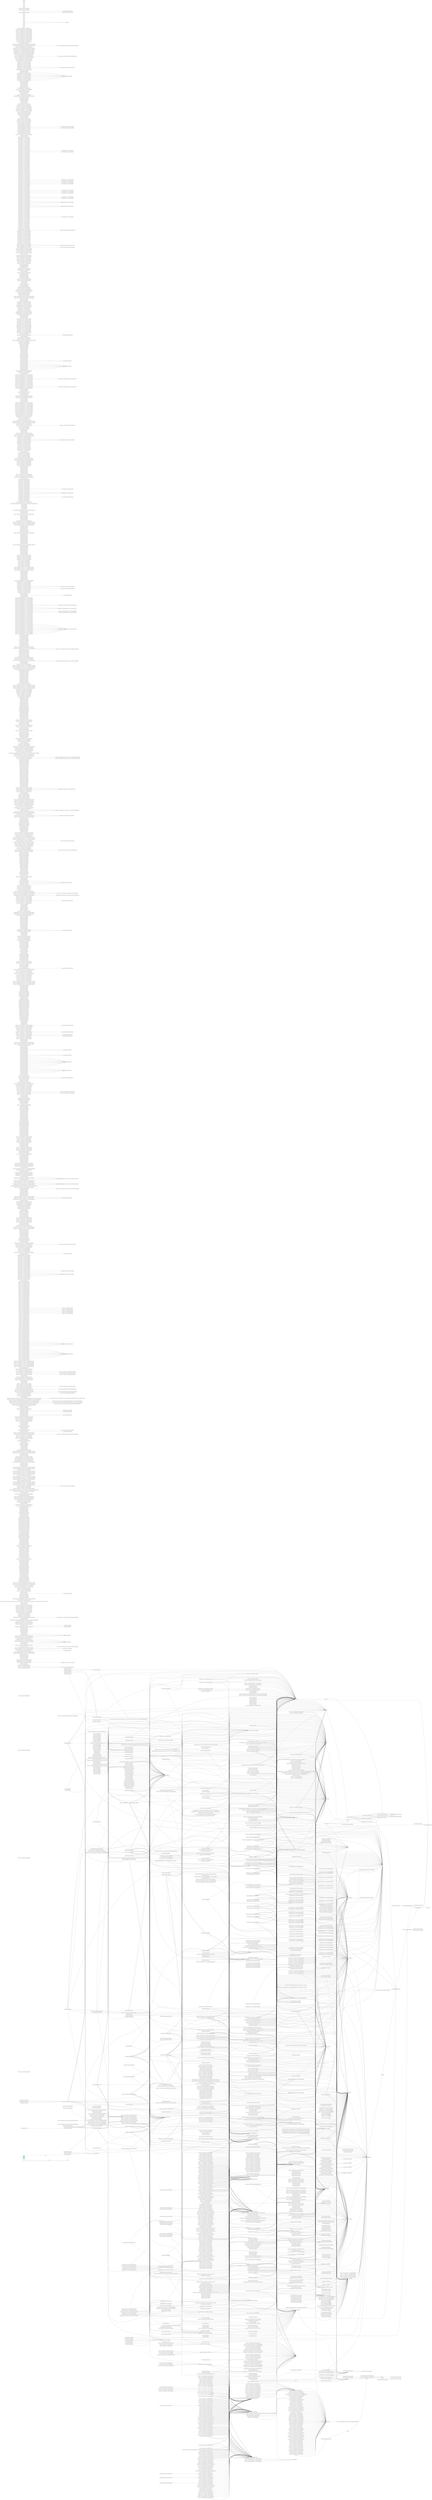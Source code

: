 digraph call {
  rankdir = LR;
  subgraph cluster_key {
    node [shape=box, fontname=courier, fontsize=10];
    edge [fontname=courier, fontsize=10];
    label = "Key";
    "Import" [style="filled", fillcolor="turquoise"];
    "Export" [style="filled", fillcolor="gray"];
    "Indirect Target" [style="filled, rounded", fillcolor="white"];
    "A" -> "B" [style="filled, rounded", label = "Direct Call"];
  }

  node [shape=box, fontname=courier, fontsize=10];
  "$__rust_alloc" [style="filled", fillcolor="white"];
  "$__rust_dealloc" [style="filled", fillcolor="white"];
  "$__rust_realloc" [style="filled", fillcolor="white"];
  "$__rust_alloc_zeroed" [style="filled", fillcolor="white"];
  "$_ZN40_$LT$alloc..raw_vec..RawVec$LT$T$GT$$GT$14from_raw_parts17h32bb4fe3fef29170E" [style="filled", fillcolor="white"];
  "$_ZN40_$LT$alloc..raw_vec..RawVec$LT$T$GT$$GT$14from_raw_parts17h4f5f8eee233363c5E" [style="filled", fillcolor="white"];
  "$_ZN40_$LT$alloc..raw_vec..RawVec$LT$T$GT$$GT$14from_raw_parts17hafec54b1e8aac095E" [style="filled", fillcolor="white"];
  "$_ZN40_$LT$alloc..raw_vec..RawVec$LT$T$GT$$GT$8into_box17hea3ee2a08bffe526E" [style="filled", fillcolor="white"];
  "$_ZN49_$LT$alloc..raw_vec..RawVec$LT$T$C$$u20$A$GT$$GT$11allocate_in17h1eb0984ccb066af2E" [style="filled", fillcolor="white"];
  "$_ZN49_$LT$alloc..raw_vec..RawVec$LT$T$C$$u20$A$GT$$GT$11allocate_in28_$u7b$$u7b$closure$u7d$$u7d$17h072bf452f9a223c9E.llvm.17611761678586431067" [style="filled", fillcolor="white"];
  "$_ZN49_$LT$alloc..raw_vec..RawVec$LT$T$C$$u20$A$GT$$GT$11allocate_in17hc7fa53b7388d5683E" [style="filled", fillcolor="white"];
  "$_ZN49_$LT$alloc..raw_vec..RawVec$LT$T$C$$u20$A$GT$$GT$11allocate_in28_$u7b$$u7b$closure$u7d$$u7d$17h2d77e1e5b3695d0aE.llvm.17611761678586431067" [style="filled", fillcolor="white"];
  "$_ZN49_$LT$alloc..raw_vec..RawVec$LT$T$C$$u20$A$GT$$GT$11allocate_in28_$u7b$$u7b$closure$u7d$$u7d$17hcf23950500476294E.llvm.17611761678586431067" [style="filled", fillcolor="white"];
  "$_ZN49_$LT$alloc..raw_vec..RawVec$LT$T$C$$u20$A$GT$$GT$13reserve_exact17hb768f6b99d9dbf9bE" [style="filled", fillcolor="white"];
  "$_ZN49_$LT$alloc..raw_vec..RawVec$LT$T$C$$u20$A$GT$$GT$16reserve_internal17hce57d5acf3401966E.llvm.17611761678586431067" [style="filled", fillcolor="white"];
  "$_ZN49_$LT$alloc..raw_vec..RawVec$LT$T$C$$u20$A$GT$$GT$13shrink_to_fit17h029eba5a496f67d9E" [style="filled", fillcolor="white"];
  "$_ZN49_$LT$alloc..raw_vec..RawVec$LT$T$C$$u20$A$GT$$GT$3ptr17h110ffaf8dd5cfdc4E" [style="filled", fillcolor="white"];
  "$_ZN49_$LT$alloc..raw_vec..RawVec$LT$T$C$$u20$A$GT$$GT$3ptr17h20423ae062e9c7deE" [style="filled", fillcolor="white"];
  "$_ZN49_$LT$alloc..raw_vec..RawVec$LT$T$C$$u20$A$GT$$GT$7reserve17h54063fe4c5603d4cE" [style="filled", fillcolor="white"];
  "$_ZN49_$LT$alloc..raw_vec..RawVec$LT$T$C$$u20$A$GT$$GT$7reserve17h8bd04e929fada78cE" [style="filled", fillcolor="white"];
  "$_ZN49_$LT$alloc..raw_vec..RawVec$LT$T$C$$u20$A$GT$$GT$7reserve17hdb6ddaf0c54150f2E" [style="filled", fillcolor="white"];
  "$_ZN82_$LT$alloc..raw_vec..RawVec$LT$T$C$$u20$A$GT$$u20$as$u20$core..ops..drop..Drop$GT$4drop17h62de571ca1584c14E" [style="filled", fillcolor="white"];
  "$_ZN82_$LT$alloc..raw_vec..RawVec$LT$T$C$$u20$A$GT$$u20$as$u20$core..ops..drop..Drop$GT$4drop17ha5b5a0ec5d54a80aE" [style="filled", fillcolor="white"];
  "$_ZN49_$LT$alloc..raw_vec..RawVec$LT$T$C$$u20$A$GT$$GT$3ptr17h1b21ec4512c1fe70E" [style="filled", fillcolor="white"];
  "$_ZN49_$LT$alloc..raw_vec..RawVec$LT$T$C$$u20$A$GT$$GT$3ptr17h2ca8bbf341af89f6E" [style="filled", fillcolor="white"];
  "$_ZN4core3ptr13drop_in_place17h243a575136550917E" [style="filled", fillcolor="white"];
  "$_ZN4core4iter8iterator8Iterator11partial_cmp17hf1caebe80701e1acE" [style="filled", fillcolor="white"];
  "$_ZN86_$LT$std..path..Components$LT$$u27$a$GT$$u20$as$u20$core..iter..iterator..Iterator$GT$4next17h6e687b6fa022d609E" [style="filled", fillcolor="white"];
  "$_ZN82_$LT$std..path..PrefixComponent$LT$$u27$a$GT$$u20$as$u20$core..cmp..PartialOrd$GT$11partial_cmp17h90e2d1823f66a385E" [style="filled", fillcolor="white"];
  "$_ZN4core4iter8iterator8Iterator2eq17hdca38ae8540b0f94E.llvm.5733793934077853560" [style="filled", fillcolor="white"];
  "$_ZN81_$LT$std..path..PrefixComponent$LT$$u27$a$GT$$u20$as$u20$core..cmp..PartialEq$GT$2eq17hbe646995e3bb21b0E" [style="filled", fillcolor="white"];
  "$_ZN4core4iter8iterator8Iterator3cmp17h38ac8f75ea8bb5e0E" [style="filled", fillcolor="white"];
  "$_ZN75_$LT$std..path..PrefixComponent$LT$$u27$a$GT$$u20$as$u20$core..cmp..Ord$GT$3cmp17h84b3908a276e5f29E" [style="filled", fillcolor="white"];
  "$_ZN53_$LT$$RF$$u27$a$u20$T$u20$as$u20$core..fmt..Debug$GT$3fmt17h914e233a8441b6d3E" [style="filled", fillcolor="white"];
  "$_ZN53_$LT$$RF$$u27$a$u20$T$u20$as$u20$core..fmt..Debug$GT$3fmt17h917741f30cbb3163E" [style="filled", fillcolor="white"];
  "$_ZN68_$LT$std..path..Prefix$LT$$u27$a$GT$$u20$as$u20$core..fmt..Debug$GT$3fmt17hba77e29b0b233b92E" [style="filled", fillcolor="white"];
  "$_ZN53_$LT$$RF$$u27$a$u20$T$u20$as$u20$core..fmt..Debug$GT$3fmt17hc5914a06333968e0E" [style="filled", fillcolor="white"];
  "$_ZN54_$LT$I$u20$as$u20$core..iter..traits..IntoIterator$GT$9into_iter17hbd9d44bad87905ffE" [style="filled", fillcolor="white"];
  "$_ZN66_$LT$$RF$$u27$a$u20$T$u20$as$u20$core..convert..AsRef$LT$U$GT$$GT$6as_ref17h818075d750bc7da6E" [style="filled", fillcolor="white"];
  "$_ZN66_$LT$$RF$$u27$a$u20$T$u20$as$u20$core..convert..AsRef$LT$U$GT$$GT$6as_ref17h8c1280e010fa539aE" [style="filled", fillcolor="white"];
  "$_ZN3std4path12is_separator17h101d114fbb72e970E" [style="filled", fillcolor="white"];
  "$_ZN3std4path10iter_after17ha2b41fea0a8b98d3E" [style="filled", fillcolor="white"];
  "$_ZN3std4path15PrefixComponent4kind17h08869f9d865764d7E" [style="filled", fillcolor="white"];
  "$_ZN3std4path15PrefixComponent9as_os_str17h0b79d203a40536d7E" [style="filled", fillcolor="white"];
  "$_ZN3std4path9Component9as_os_str17h6fda1903079ff2e0E" [style="filled", fillcolor="white"];
  "$_ZN106_$LT$std..path..Component$LT$$u27$a$GT$$u20$as$u20$core..convert..AsRef$LT$std..ffi..os_str..OsStr$GT$$GT$6as_ref17h36e77c0ff2d7c368E" [style="filled", fillcolor="white"];
  "$_ZN98_$LT$std..path..Component$LT$$u27$a$GT$$u20$as$u20$core..convert..AsRef$LT$std..path..Path$GT$$GT$6as_ref17h1b74327ca0c1d644E" [style="filled", fillcolor="white"];
  "$_ZN72_$LT$std..path..Components$LT$$u27$a$GT$$u20$as$u20$core..fmt..Debug$GT$3fmt17he9b0dc4db6f562ecE" [style="filled", fillcolor="white"];
  "$_ZN3std4path10Components7as_path17hb78749c99209fc4aE" [style="filled", fillcolor="white"];
  "$_ZN140_$LT$$LT$std..path..Components$LT$$u27$a$GT$$u20$as$u20$core..fmt..Debug$GT$..fmt..DebugHelper$LT$$u27$a$GT$$u20$as$u20$core..fmt..Debug$GT$3fmt17h069da3c7ac08484dE" [style="filled", fillcolor="white"];
  "$_ZN3std4path10Components20parse_next_component17hd0946f0002dadfd0E" [style="filled", fillcolor="white"];
  "$_ZN3std4path10Components15include_cur_dir17he601504a4f0ce131E" [style="filled", fillcolor="white"];
  "$_ZN3std4path10Components25parse_next_component_back17h868b3a750897036fE" [style="filled", fillcolor="white"];
  "$_ZN99_$LT$std..path..Components$LT$$u27$a$GT$$u20$as$u20$core..convert..AsRef$LT$std..path..Path$GT$$GT$6as_ref17h3727e27e59bbb3feE" [style="filled", fillcolor="white"];
  "$_ZN107_$LT$std..path..Components$LT$$u27$a$GT$$u20$as$u20$core..convert..AsRef$LT$std..ffi..os_str..OsStr$GT$$GT$6as_ref17hc1c8426898dba3d1E" [style="filled", fillcolor="white"];
  "$_ZN66_$LT$std..path..Iter$LT$$u27$a$GT$$u20$as$u20$core..fmt..Debug$GT$3fmt17h8f86ab9db6073a9dE" [style="filled", fillcolor="white"];
  "$_ZN134_$LT$$LT$std..path..Iter$LT$$u27$a$GT$$u20$as$u20$core..fmt..Debug$GT$..fmt..DebugHelper$LT$$u27$a$GT$$u20$as$u20$core..fmt..Debug$GT$3fmt17h1e2fa67633ed4fb3E" [style="filled", fillcolor="white"];
  "$_ZN3std4path4Iter7as_path17h7d040a511302910eE" [style="filled", fillcolor="white"];
  "$_ZN93_$LT$std..path..Iter$LT$$u27$a$GT$$u20$as$u20$core..convert..AsRef$LT$std..path..Path$GT$$GT$6as_ref17h4fab95fbef02de56E" [style="filled", fillcolor="white"];
  "$_ZN101_$LT$std..path..Iter$LT$$u27$a$GT$$u20$as$u20$core..convert..AsRef$LT$std..ffi..os_str..OsStr$GT$$GT$6as_ref17h281023f32d99b315E" [style="filled", fillcolor="white"];
  "$_ZN80_$LT$std..path..Iter$LT$$u27$a$GT$$u20$as$u20$core..iter..iterator..Iterator$GT$4next17h8d4d634e99d43a0dE" [style="filled", fillcolor="white"];
  "$_ZN89_$LT$std..path..Iter$LT$$u27$a$GT$$u20$as$u20$core..iter..traits..DoubleEndedIterator$GT$9next_back17h4dcaaacdfc9ae527E" [style="filled", fillcolor="white"];
  "$_ZN95_$LT$std..path..Components$LT$$u27$a$GT$$u20$as$u20$core..iter..traits..DoubleEndedIterator$GT$9next_back17h77fdb589cb8e26a4E" [style="filled", fillcolor="white"];
  "$_ZN76_$LT$std..path..Components$LT$$u27$a$GT$$u20$as$u20$core..cmp..PartialEq$GT$2eq17he9a900bf43684aaaE" [style="filled", fillcolor="white"];
  "$_ZN77_$LT$std..path..Components$LT$$u27$a$GT$$u20$as$u20$core..cmp..PartialOrd$GT$11partial_cmp17h807b8736fc077ea3E" [style="filled", fillcolor="white"];
  "$_ZN70_$LT$std..path..Components$LT$$u27$a$GT$$u20$as$u20$core..cmp..Ord$GT$3cmp17h329cd7300a68376bE" [style="filled", fillcolor="white"];
  "$_ZN85_$LT$std..path..Ancestors$LT$$u27$a$GT$$u20$as$u20$core..iter..iterator..Iterator$GT$4next17h5d85d68bca654305E" [style="filled", fillcolor="white"];
  "$_ZN3std4path7PathBuf3new17hd4b7a01a8999c0a0E" [style="filled", fillcolor="white"];
  "$_ZN3std4path7PathBuf5_push17h448d2ada08677a69E" [style="filled", fillcolor="white"];
  "$_ZN3std4path7PathBuf3pop17h19f4d5521f99450bE" [style="filled", fillcolor="white"];
  "$_ZN3std4path7PathBuf14_set_file_name17h865ad537b317cef0E" [style="filled", fillcolor="white"];
  "$_ZN3std4path7PathBuf14_set_extension17hb77ec8fae3d2085aE" [style="filled", fillcolor="white"];
  "$_ZN3std4path4Path9file_stem17hec233e7ec1acd109E" [style="filled", fillcolor="white"];
  "$_ZN3std4path7PathBuf14into_os_string17h8daa523f068d0c39E" [style="filled", fillcolor="white"];
  "$_ZN3std4path7PathBuf15into_boxed_path17hd811a520173a2e64E" [style="filled", fillcolor="white"];
  "$_ZN106_$LT$std..path..PathBuf$u20$as$u20$core..convert..From$LT$alloc..boxed..Box$LT$std..path..Path$GT$$GT$$GT$4from17hdfdf17e577aa7fe3E" [style="filled", fillcolor="white"];
  "$_ZN55_$LT$std..path..PathBuf$u20$as$u20$core..fmt..Debug$GT$3fmt17h1fe38312f8ea161cE" [style="filled", fillcolor="white"];
  "$_ZN58_$LT$std..path..Path$u20$as$u20$alloc..borrow..ToOwned$GT$10clone_into17hab0c780941c4b03eE" [style="filled", fillcolor="white"];
  "$_ZN59_$LT$std..path..PathBuf$u20$as$u20$core..cmp..PartialEq$GT$2eq17h08f60e4a945042b5E" [style="filled", fillcolor="white"];
  "$_ZN60_$LT$std..path..PathBuf$u20$as$u20$core..cmp..PartialOrd$GT$11partial_cmp17h2f2d6a5f146dd3d6E" [style="filled", fillcolor="white"];
  "$_ZN53_$LT$std..path..PathBuf$u20$as$u20$core..cmp..Ord$GT$3cmp17hcfe21cf81a6b3e32E" [style="filled", fillcolor="white"];
  "$_ZN3std4path4Path3new17h8b97d7db61a90b8bE" [style="filled", fillcolor="white"];
  "$_ZN3std4path4Path3new17hb3daf013ac8a99b3E" [style="filled", fillcolor="white"];
  "$_ZN3std4path4Path3new17he667984c69dee2fbE" [style="filled", fillcolor="white"];
  "$_ZN3std4path4Path6to_str17h8ec1f8f6bae5e095E" [style="filled", fillcolor="white"];
  "$_ZN3std4path4Path15to_string_lossy17hf84d3a6dcbfe69aeE" [style="filled", fillcolor="white"];
  "$_ZN3std4path4Path11to_path_buf17h45bf4d4e3360c14cE" [style="filled", fillcolor="white"];
  "$_ZN3std4path4Path11is_absolute17had320149c19780f8E" [style="filled", fillcolor="white"];
  "$_ZN3std4path4Path11is_relative17h3b0b03d6b4773021E" [style="filled", fillcolor="white"];
  "$_ZN3std4path4Path8has_root17h00e74e7d33ab9bf7E" [style="filled", fillcolor="white"];
  "$_ZN3std4path4Path6parent17hedf66eb834a634c3E" [style="filled", fillcolor="white"];
  "$_ZN3std4path4Path9file_name17h945b5cd524b445aeE" [style="filled", fillcolor="white"];
  "$_ZN3std4path4Path13_strip_prefix17h57545ac986a8f68eE" [style="filled", fillcolor="white"];
  "$_ZN3std4path4Path12_starts_with17h00794c80d7cc27e0E" [style="filled", fillcolor="white"];
  "$_ZN3std4path4Path10_ends_with17heeb43c27a74d9427E" [style="filled", fillcolor="white"];
  "$_ZN3std4path4Path9extension17h9dfe947a94642d41E" [style="filled", fillcolor="white"];
  "$_ZN3std4path4Path5_join17h40e362daead88d3dE" [style="filled", fillcolor="white"];
  "$_ZN3std4path4Path15_with_file_name17h43aa1e73a37549b3E" [style="filled", fillcolor="white"];
  "$_ZN3std4path4Path15_with_extension17hc750c84d60668d1dE" [style="filled", fillcolor="white"];
  "$_ZN3std4path4Path10components17h1a98b32113e3d18dE" [style="filled", fillcolor="white"];
  "$_ZN3std4path4Path4iter17h1bbc3df3fdf0460cE" [style="filled", fillcolor="white"];
  "$_ZN3std4path4Path7display17h8bc720881a542ca4E" [style="filled", fillcolor="white"];
  "$_ZN3std4path4Path16symlink_metadata17h1d1feaa126dc0431E" [style="filled", fillcolor="white"];
  "$_ZN3std4path4Path12canonicalize17hce164bb51ed2309dE" [style="filled", fillcolor="white"];
  "$_ZN3std4path4Path6exists17h670502310890d73aE" [style="filled", fillcolor="white"];
  "$_ZN52_$LT$std..path..Path$u20$as$u20$core..fmt..Debug$GT$3fmt17h942d0fedb908f24aE" [style="filled", fillcolor="white"];
  "$_ZN69_$LT$std..path..Display$LT$$u27$a$GT$$u20$as$u20$core..fmt..Debug$GT$3fmt17hf1df82c2ba402745E" [style="filled", fillcolor="white"];
  "$_ZN71_$LT$std..path..Display$LT$$u27$a$GT$$u20$as$u20$core..fmt..Display$GT$3fmt17h066786494f8815c5E" [style="filled", fillcolor="white"];
  "$_ZN56_$LT$std..path..Path$u20$as$u20$core..cmp..PartialEq$GT$2eq17hc8bb6666e353786dE" [style="filled", fillcolor="white"];
  "$_ZN57_$LT$std..path..Path$u20$as$u20$core..cmp..PartialOrd$GT$11partial_cmp17h70461312532aa34dE" [style="filled", fillcolor="white"];
  "$_ZN50_$LT$std..path..Path$u20$as$u20$core..cmp..Ord$GT$3cmp17hf698d7921b23b103E" [style="filled", fillcolor="white"];
  "$_ZN79_$LT$std..path..Path$u20$as$u20$core..convert..AsRef$LT$std..path..Path$GT$$GT$6as_ref17ha021ea6463447cf4E" [style="filled", fillcolor="white"];
  "$_ZN86_$LT$$RF$$u27$a$u20$std..path..PathBuf$u20$as$u20$core..iter..traits..IntoIterator$GT$9into_iter17he7c92bab6d47a61fE" [style="filled", fillcolor="white"];
  "$_ZN66_$LT$std..path..StripPrefixError$u20$as$u20$core..fmt..Display$GT$3fmt17h6056be0a8f924b9cE" [style="filled", fillcolor="white"];
  "$_ZN65_$LT$std..path..StripPrefixError$u20$as$u20$std..error..Error$GT$11description17h08793d587438acb0E" [style="filled", fillcolor="white"];
  "$_ZN53_$LT$std..path..State$u20$as$u20$core..fmt..Debug$GT$3fmt17h00ee94ebcb53d767E" [style="filled", fillcolor="white"];
  "$_ZN77_$LT$std..path..PrefixComponent$LT$$u27$a$GT$$u20$as$u20$core..fmt..Debug$GT$3fmt17h4338d3cb0147cff6E" [style="filled", fillcolor="white"];
  "$_ZN71_$LT$std..path..Component$LT$$u27$a$GT$$u20$as$u20$core..fmt..Debug$GT$3fmt17h36d61dcafd8b845fE" [style="filled", fillcolor="white"];
  "$_ZN71_$LT$std..path..Ancestors$LT$$u27$a$GT$$u20$as$u20$core..fmt..Debug$GT$3fmt17h5f5bb09682fba287E" [style="filled", fillcolor="white"];
  "$_ZN64_$LT$std..path..StripPrefixError$u20$as$u20$core..fmt..Debug$GT$3fmt17h79b74d9376b79b8dE" [style="filled", fillcolor="white"];
  "$_ZN3std4path4Path9read_link17h476e7056c23c8095E" [style="filled", fillcolor="white"];
  "$_ZN62_$LT$std..path..PathBuf$u20$as$u20$core..ops..deref..Deref$GT$5deref17heeece1aa2ace1e8aE" [style="filled", fillcolor="white"];
  "$_ZN82_$LT$std..path..PathBuf$u20$as$u20$core..borrow..Borrow$LT$std..path..Path$GT$$GT$6borrow17ha4a7973720e113f1E" [style="filled", fillcolor="white"];
  "$_ZN90_$LT$std..path..PathBuf$u20$as$u20$core..convert..AsRef$LT$std..ffi..os_str..OsStr$GT$$GT$6as_ref17h9e3dc1a0ef4563feE" [style="filled", fillcolor="white"];
  "$_ZN3std4path7PathBuf7as_path17h93843638a7060850E" [style="filled", fillcolor="white"];
  "$_ZN3std4path4Path3new17he090344aedcff69bE" [style="filled", fillcolor="white"];
  "$_ZN82_$LT$std..path..PathBuf$u20$as$u20$core..convert..AsRef$LT$std..path..Path$GT$$GT$6as_ref17he73e923c7cc6dae9E" [style="filled", fillcolor="white"];
  "$_ZN61_$LT$std..path..PathBuf$u20$as$u20$core..default..Default$GT$7default17hcf6120204189d377E" [style="filled", fillcolor="white"];
  "$_ZN3std4path4Path3new17he757a63204d17235E" [style="filled", fillcolor="white"];
  "$_ZN3std4path4Path9as_os_str17h51af52b153d2801fE" [style="filled", fillcolor="white"];
  "$_ZN87_$LT$std..path..Path$u20$as$u20$core..convert..AsRef$LT$std..ffi..os_str..OsStr$GT$$GT$6as_ref17hc36634a25b9221daE" [style="filled", fillcolor="white"];
  "$_ZN3std4path77_$LT$impl$u20$core..convert..AsRef$LT$std..path..Path$GT$$u20$for$u20$str$GT$6as_ref17hdc1a9f6ee29eaa50E" [style="filled", fillcolor="white"];
  "$_ZN3std4path4Path8metadata17hd0a5b279dd29acaeE" [style="filled", fillcolor="white"];
  "$_ZN3std4path4Path8read_dir17hce54df45a27d7bf0E" [style="filled", fillcolor="white"];
  "$_ZN3std4path4Path13into_path_buf17ha6f7079e3d717cd0E" [style="filled", fillcolor="white"];
  "$_ZN3std4path4Path7is_file17h55294b7b6132dd6fE" [style="filled", fillcolor="white"];
  "$_ZN3std4path4Path6is_dir17h63b0a4ef2823f996E" [style="filled", fillcolor="white"];
  "$_ZN58_$LT$std..path..Path$u20$as$u20$alloc..borrow..ToOwned$GT$8to_owned17hd2360f1a18e67cdaE" [style="filled", fillcolor="white"];
  "$_ZN3std4path4Path9ancestors17h8c64223bca17b488E" [style="filled", fillcolor="white"];
  "$_ZN54_$LT$I$u20$as$u20$core..iter..traits..IntoIterator$GT$9into_iter17hc4b55cce0fdb0a7aE" [style="filled", fillcolor="white"];
  "$_ZN92_$LT$std..path..PathBuf$u20$as$u20$core..convert..From$LT$std..ffi..os_str..OsString$GT$$GT$4from17h71510b598a48a224E" [style="filled", fillcolor="white"];
  "$_ZN87_$LT$std..path..PathBuf$u20$as$u20$core..convert..From$LT$alloc..string..String$GT$$GT$4from17hcb04b115a26d57faE" [style="filled", fillcolor="white"];
  "$_ZN83_$LT$$RF$$u27$a$u20$std..path..Path$u20$as$u20$core..iter..traits..IntoIterator$GT$9into_iter17h0e567c47f201ee1eE" [style="filled", fillcolor="white"];
  "$_ZN110_$LT$alloc..boxed..Box$LT$$u5b$T$u5d$$GT$$u20$as$u20$core..convert..From$LT$$RF$$u27$a$u20$$u5b$T$u5d$$GT$$GT$4from17h15c5967d06f4336dE" [style="filled", fillcolor="white"];
  "$_ZN151_$LT$alloc..boxed..Box$LT$alloc..boxed..FnBox$LT$A$C$$u20$Output$u3d$R$GT$$u20$$u2b$$u20$$u27$a$GT$$u20$as$u20$core..ops..function..FnOnce$LT$A$GT$$GT$9call_once17h0ac55d5b3e6eedbdE" [style="filled", fillcolor="white"];
  "$_ZN4core3fmt3num50_$LT$impl$u20$core..fmt..Debug$u20$for$u20$i32$GT$3fmt17h08c7afb7374f9058E" [style="filled", fillcolor="white"];
  "$_ZN4core3ptr13drop_in_place17h010bed8e81fa6308E" [style="filled", fillcolor="white"];
  "$_ZN4core3ptr13drop_in_place17h173d90b4048cfe50E" [style="filled", fillcolor="white"];
  "$_ZN4core5slice97_$LT$impl$u20$core..iter..traits..IntoIterator$u20$for$u20$$RF$$u27$a$u20$mut$u20$$u5b$T$u5d$$GT$9into_iter17h26130ea3a81eff35E" [style="filled", fillcolor="white"];
  "$_ZN50_$LT$T$u20$as$u20$core..convert..From$LT$T$GT$$GT$4from17h18ed3f41e0d6ededE" [style="filled", fillcolor="white"];
  "$_ZN50_$LT$T$u20$as$u20$core..convert..From$LT$T$GT$$GT$4from17h90b3cd7659a10377E" [style="filled", fillcolor="white"];
  "$_ZN53_$LT$$RF$$u27$a$u20$T$u20$as$u20$core..fmt..Debug$GT$3fmt17h28b52ed0fddd79f9E" [style="filled", fillcolor="white"];
  "$_ZN53_$LT$$RF$$u27$a$u20$T$u20$as$u20$core..fmt..Debug$GT$3fmt17h2caf01aa8b2b04a0E" [style="filled", fillcolor="white"];
  "$_ZN53_$LT$$RF$$u27$a$u20$T$u20$as$u20$core..fmt..Debug$GT$3fmt17h4089071d56541784E" [style="filled", fillcolor="white"];
  "$_ZN57_$LT$std..io..error..Repr$u20$as$u20$core..fmt..Debug$GT$3fmt17hf282b030d40370b1E" [style="filled", fillcolor="white"];
  "$_ZN53_$LT$$RF$$u27$a$u20$T$u20$as$u20$core..fmt..Debug$GT$3fmt17h4bd998985fe6e0ceE" [style="filled", fillcolor="white"];
  "$_ZN62_$LT$std..io..error..ErrorKind$u20$as$u20$core..fmt..Debug$GT$3fmt17h2bad152709d57e11E" [style="filled", fillcolor="white"];
  "$_ZN53_$LT$$RF$$u27$a$u20$T$u20$as$u20$core..fmt..Debug$GT$3fmt17ha72b989df872f3d0E" [style="filled", fillcolor="white"];
  "$_ZN53_$LT$$RF$$u27$a$u20$T$u20$as$u20$core..fmt..Debug$GT$3fmt17hb97a6f58db104170E" [style="filled", fillcolor="white"];
  "$_ZN58_$LT$alloc..string..String$u20$as$u20$core..fmt..Debug$GT$3fmt17h494c3ab1fe0fdb5aE" [style="filled", fillcolor="white"];
  "$_ZN60_$LT$alloc..string..String$u20$as$u20$core..fmt..Display$GT$3fmt17hae95135dfce2f475E" [style="filled", fillcolor="white"];
  "$_ZN66_$LT$core..option..Option$LT$T$GT$$u20$as$u20$core..fmt..Debug$GT$3fmt17h489b225f16d58895E" [style="filled", fillcolor="white"];
  "$_ZN66_$LT$core..option..Option$LT$T$GT$$u20$as$u20$core..fmt..Debug$GT$3fmt17hcde42b20c5b146a4E" [style="filled", fillcolor="white"];
  "$_ZN69_$LT$core..option..Option$LT$T$GT$$u20$as$u20$core..ops..try..Try$GT$10from_error17h0ddc38ae41766271E" [style="filled", fillcolor="white"];
  "$_ZN69_$LT$core..option..Option$LT$T$GT$$u20$as$u20$core..ops..try..Try$GT$10from_error17h3c9cab0c8cc42290E" [style="filled", fillcolor="white"];
  "$_ZN69_$LT$core..option..Option$LT$T$GT$$u20$as$u20$core..ops..try..Try$GT$10from_error17h589aad72c9a5d827E" [style="filled", fillcolor="white"];
  "$_ZN69_$LT$core..option..Option$LT$T$GT$$u20$as$u20$core..ops..try..Try$GT$11into_result17h5757a9da95796dceE" [style="filled", fillcolor="white"];
  "$_ZN69_$LT$core..option..Option$LT$T$GT$$u20$as$u20$core..ops..try..Try$GT$11into_result17h734943a14853cfebE" [style="filled", fillcolor="white"];
  "$_ZN79_$LT$alloc..boxed..Box$LT$$u5b$T$u5d$$GT$$u20$as$u20$core..default..Default$GT$7default17h4de433e0c3f3a127E" [style="filled", fillcolor="white"];
  "$_ZN3std5error5Error5cause17hb0775164994a2763E" [style="filled", fillcolor="white"];
  "$_ZN3std5error5Error7type_id17h3655d342a7fdabf2E" [style="filled", fillcolor="white"];
  "$_ZN3std5error213_$LT$impl$u20$core..convert..From$LT$alloc..string..String$GT$$u20$for$u20$alloc..boxed..Box$LT$std..error..Error$u20$$u2b$$u20$core..marker..Send$u20$$u2b$$u20$core..marker..Sync$u20$$u2b$$u20$$u27$static$GT$$GT$4from17hb7b93cd1a4b837e5E" [style="filled", fillcolor="white"];
  "$_ZN281_$LT$std..error..$LT$impl$u20$core..convert..From$LT$alloc..string..String$GT$$u20$for$u20$alloc..boxed..Box$LT$std..error..Error$u20$$u2b$$u20$core..marker..Send$u20$$u2b$$u20$core..marker..Sync$u20$$u2b$$u20$$u27$static$GT$$GT$..from..StringError$u20$as$u20$std..error..Error$GT$11description17h2c37ea1818dcf2bdE" [style="filled", fillcolor="white"];
  "$_ZN282_$LT$std..error..$LT$impl$u20$core..convert..From$LT$alloc..string..String$GT$$u20$for$u20$alloc..boxed..Box$LT$std..error..Error$u20$$u2b$$u20$core..marker..Send$u20$$u2b$$u20$core..marker..Sync$u20$$u2b$$u20$$u27$static$GT$$GT$..from..StringError$u20$as$u20$core..fmt..Display$GT$3fmt17h9308bd0980b58b5eE" [style="filled", fillcolor="white"];
  "$_ZN3std5error147_$LT$impl$u20$core..convert..From$LT$alloc..string..String$GT$$u20$for$u20$alloc..boxed..Box$LT$std..error..Error$u20$$u2b$$u20$$u27$static$GT$$GT$4from17h186cf4dc2e72c723E" [style="filled", fillcolor="white"];
  "$_ZN3std5error144_$LT$impl$u20$core..convert..From$LT$$RF$$u27$a$u20$str$GT$$u20$for$u20$alloc..boxed..Box$LT$std..error..Error$u20$$u2b$$u20$$u27$static$GT$$GT$4from17h56174970baaed721E" [style="filled", fillcolor="white"];
  "$_ZN3std5error169_$LT$impl$u20$core..convert..From$LT$alloc..borrow..Cow$LT$$u27$a$C$$u20$str$GT$$GT$$u20$for$u20$alloc..boxed..Box$LT$std..error..Error$u20$$u2b$$u20$$u27$static$GT$$GT$4from17h3765a1784b1fab10E" [style="filled", fillcolor="white"];
  "$_ZN43_$LT$$u21$$u20$as$u20$std..error..Error$GT$11description17h2c5a9d992a76bae9E" [style="filled", fillcolor="white"];
  "$_ZN3std3ffi5c_str140_$LT$impl$u20$core..convert..From$LT$$RF$$u27$a$u20$std..ffi..c_str..CStr$GT$$u20$for$u20$alloc..boxed..Box$LT$std..ffi..c_str..CStr$GT$$GT$4from17h3d5014958c8e599aE" [style="filled", fillcolor="white"];
  "$_ZN3std3ffi5c_str99_$LT$impl$u20$core..default..Default$u20$for$u20$alloc..boxed..Box$LT$std..ffi..c_str..CStr$GT$$GT$7default17h9207be49a226aa29E" [style="filled", fillcolor="white"];
  "$_ZN3std3ffi5c_str104_$LT$impl$u20$core..convert..From$LT$std..ffi..c_str..NulError$GT$$u20$for$u20$std..io..error..Error$GT$4from17ha59ef0d288aed62aE" [style="filled", fillcolor="white"];
  "$_ZN3std3ffi6os_str132_$LT$impl$u20$core..convert..From$LT$std..ffi..os_str..OsString$GT$$u20$for$u20$alloc..boxed..Box$LT$std..ffi..os_str..OsStr$GT$$GT$4from17h4b29daf58311aea2E" [style="filled", fillcolor="white"];
  "$_ZN3std3ffi6os_str101_$LT$impl$u20$core..default..Default$u20$for$u20$alloc..boxed..Box$LT$std..ffi..os_str..OsStr$GT$$GT$7default17h97950e9687538debE" [style="filled", fillcolor="white"];
  "$_ZN58_$LT$std..io..error..Error$u20$as$u20$core..fmt..Debug$GT$3fmt17hac5d4e72a2945ed1E" [style="filled", fillcolor="white"];
  "$_ZN3std2io5error5Error3new17h97dc1acc4694469bE" [style="filled", fillcolor="white"];
  "$_ZN3std2io5error5Error4_new17h796edd43403944d5E" [style="filled", fillcolor="white"];
  "$_ZN3std2io5error5Error13last_os_error17hfad188bdd2dc3908E" [style="filled", fillcolor="white"];
  "$_ZN3std2io5error5Error17from_raw_os_error17h4e5fc6d7f27015e4E" [style="filled", fillcolor="white"];
  "$_ZN3std2io5error5Error12raw_os_error17hf670afd0af15ae35E" [style="filled", fillcolor="white"];
  "$_ZN3std2io5error5Error7get_mut17hbe0e406fe5f4cc83E" [style="filled", fillcolor="white"];
  "$_ZN3std2io5error5Error10into_inner17h062b94bd493f094eE" [style="filled", fillcolor="white"];
  "$_ZN3std2io5error5Error4kind17h7257219c66756545E" [style="filled", fillcolor="white"];
  "$_ZN60_$LT$std..io..error..Error$u20$as$u20$core..fmt..Display$GT$3fmt17h4795e14c365e721aE" [style="filled", fillcolor="white"];
  "$_ZN59_$LT$std..io..error..Error$u20$as$u20$std..error..Error$GT$11description17hf92cfc52fc94a507E" [style="filled", fillcolor="white"];
  "$_ZN59_$LT$std..io..error..Error$u20$as$u20$std..error..Error$GT$5cause17h7352b9b23976e5c5E" [style="filled", fillcolor="white"];
  "$_ZN58_$LT$std..sys_common..remutex..ReentrantMutex$LT$T$GT$$GT$3new17h6c71f2cf6eb0a2f2E" [style="filled", fillcolor="white"];
  "$_ZN58_$LT$std..sys_common..remutex..ReentrantMutex$LT$T$GT$$GT$3new17he4365c874648050bE" [style="filled", fillcolor="white"];
  "$_ZN58_$LT$std..sys_common..remutex..ReentrantMutex$LT$T$GT$$GT$4lock17h0e76a7bfe7effb06E" [style="filled", fillcolor="white"];
  "$_ZN58_$LT$std..sys_common..remutex..ReentrantMutex$LT$T$GT$$GT$4lock17hc4e71a6525dbf4d5E" [style="filled", fillcolor="white"];
  "$_ZN91_$LT$std..sys_common..remutex..ReentrantMutex$LT$T$GT$$u20$as$u20$core..ops..drop..Drop$GT$4drop17hc46cc4c661437bbeE" [style="filled", fillcolor="white"];
  "$_ZN91_$LT$std..sys_common..remutex..ReentrantMutex$LT$T$GT$$u20$as$u20$core..ops..drop..Drop$GT$4drop17heedac53baf2d4d65E" [style="filled", fillcolor="white"];
  "$_ZN146_$LT$$LT$std..sys_common..remutex..ReentrantMutex$LT$T$GT$$u20$as$u20$core..fmt..Debug$GT$..fmt..LockedPlaceholder$u20$as$u20$core..fmt..Debug$GT$3fmt17ha97fbb28132e28caE" [style="filled", fillcolor="white"];
  "$_ZN116_$LT$std..sys_common..remutex..ReentrantMutexGuard$LT$$u27$mutex$C$$u20$T$GT$$u20$as$u20$core..ops..deref..Deref$GT$5deref17h5a0dd811bd33d1b5E" [style="filled", fillcolor="white"];
  "$_ZN116_$LT$std..sys_common..remutex..ReentrantMutexGuard$LT$$u27$mutex$C$$u20$T$GT$$u20$as$u20$core..ops..deref..Deref$GT$5deref17h75cd317685c65eb1E" [style="filled", fillcolor="white"];
  "$_ZN280_$LT$std..error..$LT$impl$u20$core..convert..From$LT$alloc..string..String$GT$$u20$for$u20$alloc..boxed..Box$LT$std..error..Error$u20$$u2b$$u20$core..marker..Send$u20$$u2b$$u20$core..marker..Sync$u20$$u2b$$u20$$u27$static$GT$$GT$..from..StringError$u20$as$u20$core..fmt..Debug$GT$3fmt17h4cceb18a514aa9fcE" [style="filled", fillcolor="white"];
  "$_ZN59_$LT$std..io..error..Custom$u20$as$u20$core..fmt..Debug$GT$3fmt17h6578b4474c46ff74E" [style="filled", fillcolor="white"];
  "$_ZN3std3sys4wasm3net9TcpStream15connect_timeout17h2720ece3e6db9088E" [style="filled", fillcolor="white"];
  "$_ZN3std3sys4wasm3net9TcpStream16set_read_timeout17h9a61c2325a42a450E" [style="filled", fillcolor="white"];
  "$_ZN3std3sys4wasm3net9TcpStream17set_write_timeout17hd69d29d1089cf869E" [style="filled", fillcolor="white"];
  "$_ZN3std3sys4wasm3net9TcpStream12read_timeout17hc8b1181ca2310b10E" [style="filled", fillcolor="white"];
  "$_ZN3std3sys4wasm3net9TcpStream13write_timeout17h03c536c1a53a0249E" [style="filled", fillcolor="white"];
  "$_ZN3std3sys4wasm3net9TcpStream4peek17h5c5793327a94a826E" [style="filled", fillcolor="white"];
  "$_ZN3std3sys4wasm3net9TcpStream4read17h4876bbb0dd17ecb5E" [style="filled", fillcolor="white"];
  "$_ZN3std3sys4wasm3net9TcpStream5write17h7e5e0ed6bc17c7e0E" [style="filled", fillcolor="white"];
  "$_ZN3std3sys4wasm3net9TcpStream9peer_addr17hcf4f270d8978f089E" [style="filled", fillcolor="white"];
  "$_ZN3std3sys4wasm3net9TcpStream11socket_addr17h4ac298d7645900eaE" [style="filled", fillcolor="white"];
  "$_ZN3std3sys4wasm3net9TcpStream8shutdown17h6c1cdde91e52d745E" [style="filled", fillcolor="white"];
  "$_ZN3std3sys4wasm3net9TcpStream9duplicate17h5f38096c6c7a84a2E" [style="filled", fillcolor="white"];
  "$_ZN3std3sys4wasm3net9TcpStream11set_nodelay17ha6d7eb223cdeee6bE" [style="filled", fillcolor="white"];
  "$_ZN3std3sys4wasm3net9TcpStream7nodelay17h9d2fed1f8550e56fE" [style="filled", fillcolor="white"];
  "$_ZN3std3sys4wasm3net9TcpStream7set_ttl17h3366c98cbfeddaf8E" [style="filled", fillcolor="white"];
  "$_ZN3std3sys4wasm3net9TcpStream3ttl17h1915a2317fd909c0E" [style="filled", fillcolor="white"];
  "$_ZN3std3sys4wasm3net9TcpStream10take_error17ha59b72122dd67688E" [style="filled", fillcolor="white"];
  "$_ZN3std3sys4wasm3net9TcpStream15set_nonblocking17h0f2da03cec4c1050E" [style="filled", fillcolor="white"];
  "$_ZN67_$LT$std..sys..wasm..net..TcpStream$u20$as$u20$core..fmt..Debug$GT$3fmt17h1df25370654c21a5E" [style="filled", fillcolor="white"];
  "$_ZN3std3sys4wasm3net11TcpListener4bind17h07c9c19c11dddcb6E" [style="filled", fillcolor="white"];
  "$_ZN3std3sys4wasm3net11TcpListener11socket_addr17h244e05ff7a7d68faE" [style="filled", fillcolor="white"];
  "$_ZN3std3sys4wasm3net11TcpListener6accept17h0adf84a95beba285E" [style="filled", fillcolor="white"];
  "$_ZN3std3sys4wasm3net11TcpListener9duplicate17hc064e8d740b3c70cE" [style="filled", fillcolor="white"];
  "$_ZN3std3sys4wasm3net11TcpListener7set_ttl17h383c76eb7c9a1245E" [style="filled", fillcolor="white"];
  "$_ZN3std3sys4wasm3net11TcpListener3ttl17h2eef0b273e70a53dE" [style="filled", fillcolor="white"];
  "$_ZN3std3sys4wasm3net11TcpListener11set_only_v617hdb63af5f47ef1fbcE" [style="filled", fillcolor="white"];
  "$_ZN3std3sys4wasm3net11TcpListener7only_v617h452c3b61a63e7394E" [style="filled", fillcolor="white"];
  "$_ZN3std3sys4wasm3net11TcpListener10take_error17h097d365e739baa3fE" [style="filled", fillcolor="white"];
  "$_ZN3std3sys4wasm3net11TcpListener15set_nonblocking17h1d5b265c74b737c3E" [style="filled", fillcolor="white"];
  "$_ZN69_$LT$std..sys..wasm..net..TcpListener$u20$as$u20$core..fmt..Debug$GT$3fmt17he9cf2b482e8bf7caE" [style="filled", fillcolor="white"];
  "$_ZN3std3sys4wasm3net9UdpSocket11socket_addr17hdf12611c7d6d058fE" [style="filled", fillcolor="white"];
  "$_ZN3std3sys4wasm3net9UdpSocket9recv_from17h7c5529e51146b02aE" [style="filled", fillcolor="white"];
  "$_ZN3std3sys4wasm3net9UdpSocket9peek_from17h44fdc3f2e763da01E" [style="filled", fillcolor="white"];
  "$_ZN3std3sys4wasm3net9UdpSocket7send_to17hc948b8b352ff3ffaE" [style="filled", fillcolor="white"];
  "$_ZN3std3sys4wasm3net9UdpSocket9duplicate17h17df7f3e50ad1c93E" [style="filled", fillcolor="white"];
  "$_ZN3std3sys4wasm3net9UdpSocket16set_read_timeout17hdf32b9003841b130E" [style="filled", fillcolor="white"];
  "$_ZN3std3sys4wasm3net9UdpSocket17set_write_timeout17h1df710d35f7d6334E" [style="filled", fillcolor="white"];
  "$_ZN3std3sys4wasm3net9UdpSocket12read_timeout17h07edb6cb45493a71E" [style="filled", fillcolor="white"];
  "$_ZN3std3sys4wasm3net9UdpSocket13write_timeout17h16ba9951e2592338E" [style="filled", fillcolor="white"];
  "$_ZN3std3sys4wasm3net9UdpSocket13set_broadcast17h36dccd6096918521E" [style="filled", fillcolor="white"];
  "$_ZN3std3sys4wasm3net9UdpSocket9broadcast17h3882e47ecfa16d63E" [style="filled", fillcolor="white"];
  "$_ZN3std3sys4wasm3net9UdpSocket21set_multicast_loop_v417h324b4983395a2d8bE" [style="filled", fillcolor="white"];
  "$_ZN3std3sys4wasm3net9UdpSocket17multicast_loop_v417h2b63e994e2c3fbbdE" [style="filled", fillcolor="white"];
  "$_ZN3std3sys4wasm3net9UdpSocket20set_multicast_ttl_v417hf634a0b86d50f8bcE" [style="filled", fillcolor="white"];
  "$_ZN3std3sys4wasm3net9UdpSocket16multicast_ttl_v417h1bd3b9cbc30eb0a7E" [style="filled", fillcolor="white"];
  "$_ZN3std3sys4wasm3net9UdpSocket21set_multicast_loop_v617h1d9011a0b9f2c3faE" [style="filled", fillcolor="white"];
  "$_ZN3std3sys4wasm3net9UdpSocket17multicast_loop_v617h4f7ec9b08e1639d9E" [style="filled", fillcolor="white"];
  "$_ZN3std3sys4wasm3net9UdpSocket17join_multicast_v417hcad63e47897532ffE" [style="filled", fillcolor="white"];
  "$_ZN3std3sys4wasm3net9UdpSocket17join_multicast_v617h68ffb2239ae49ebdE" [style="filled", fillcolor="white"];
  "$_ZN3std3sys4wasm3net9UdpSocket18leave_multicast_v417h7ba5769cc7a334a5E" [style="filled", fillcolor="white"];
  "$_ZN3std3sys4wasm3net9UdpSocket18leave_multicast_v617h518eae2796dea723E" [style="filled", fillcolor="white"];
  "$_ZN3std3sys4wasm3net9UdpSocket7set_ttl17hd74254bc8ccf2916E" [style="filled", fillcolor="white"];
  "$_ZN3std3sys4wasm3net9UdpSocket3ttl17h4b8ee927092963e4E" [style="filled", fillcolor="white"];
  "$_ZN3std3sys4wasm3net9UdpSocket10take_error17h1ae80bbfb11331f9E" [style="filled", fillcolor="white"];
  "$_ZN3std3sys4wasm3net9UdpSocket15set_nonblocking17h69490b3ae544194fE" [style="filled", fillcolor="white"];
  "$_ZN3std3sys4wasm3net9UdpSocket4recv17h95df923e0ebf0f2aE" [style="filled", fillcolor="white"];
  "$_ZN3std3sys4wasm3net9UdpSocket4peek17hb26b9d26b3e315c2E" [style="filled", fillcolor="white"];
  "$_ZN3std3sys4wasm3net9UdpSocket4send17h7ea039288b009784E" [style="filled", fillcolor="white"];
  "$_ZN3std3sys4wasm3net9UdpSocket7connect17h4e7e0c0ec458fb39E" [style="filled", fillcolor="white"];
  "$_ZN67_$LT$std..sys..wasm..net..UdpSocket$u20$as$u20$core..fmt..Debug$GT$3fmt17h6c37b475e5d8a6f4E" [style="filled", fillcolor="white"];
  "$_ZN82_$LT$std..sys..wasm..net..LookupHost$u20$as$u20$core..iter..iterator..Iterator$GT$4next17h2941db79647f6714E" [style="filled", fillcolor="white"];
  "$_ZN3std3sys4wasm3net11lookup_host17h3cbeefcef01db561E" [style="filled", fillcolor="white"];
  "$_ZN3std5error205_$LT$impl$u20$core..convert..From$LT$$RF$$u27$b$u20$str$GT$$u20$for$u20$alloc..boxed..Box$LT$std..error..Error$u20$$u2b$$u20$core..marker..Send$u20$$u2b$$u20$core..marker..Sync$u20$$u2b$$u20$$u27$a$GT$$GT$4from17h8817326e0d6b309bE" [style="filled", fillcolor="white"];
  "$_ZN3std3sys4wasm3net9TcpStream7connect17hc5d57fb3a6e09749E" [style="filled", fillcolor="white"];
  "$_ZN3std3sys4wasm3net9UdpSocket4bind17hdc607f2cf63e795bE" [style="filled", fillcolor="white"];
  "$_ZN66_$LT$core..option..Option$LT$T$GT$$u20$as$u20$core..fmt..Debug$GT$3fmt17h7fff09c258cd2889E" [style="filled", fillcolor="white"];
  "$_ZN66_$LT$core..option..Option$LT$T$GT$$u20$as$u20$core..fmt..Debug$GT$3fmt17hc96f4afec1850f2eE" [style="filled", fillcolor="white"];
  "$_ZN4core5slice97_$LT$impl$u20$core..iter..traits..IntoIterator$u20$for$u20$$RF$$u27$a$u20$mut$u20$$u5b$T$u5d$$GT$9into_iter17h7a0aa02e07a78e68E" [style="filled", fillcolor="white"];
  "$_ZN3std3ffi6os_str144_$LT$impl$u20$core..convert..From$LT$$RF$$u27$a$u20$std..ffi..os_str..OsStr$GT$$u20$for$u20$alloc..boxed..Box$LT$std..ffi..os_str..OsStr$GT$$GT$4from17h683179df5dcd2ca9E" [style="filled", fillcolor="white"];
  "$_ZN3std4path128_$LT$impl$u20$core..convert..From$LT$$RF$$u27$a$u20$std..path..Path$GT$$u20$for$u20$alloc..boxed..Box$LT$std..path..Path$GT$$GT$4from17hfcd61c770f17a062E" [style="filled", fillcolor="white"];
  "$_ZN3std2io5error5Error7get_ref17h4ca63e7b6a6c4021E" [style="filled", fillcolor="white"];
  "$_ZN3std5error230_$LT$impl$u20$core..convert..From$LT$alloc..borrow..Cow$LT$$u27$b$C$$u20$str$GT$$GT$$u20$for$u20$alloc..boxed..Box$LT$std..error..Error$u20$$u2b$$u20$core..marker..Send$u20$$u2b$$u20$core..marker..Sync$u20$$u2b$$u20$$u27$a$GT$$GT$4from17hbfe29955a7f57d5aE" [style="filled", fillcolor="white"];
  "$_ZN3std4path116_$LT$impl$u20$core..convert..From$LT$std..path..PathBuf$GT$$u20$for$u20$alloc..boxed..Box$LT$std..path..Path$GT$$GT$4from17hbdcbf22d11298380E" [style="filled", fillcolor="white"];
  "$_ZN4core3ptr13drop_in_place17h2e200f204283c232E" [style="filled", fillcolor="white"];
  "$_ZN4core3ptr13drop_in_place17h31e680c1c631c36dE" [style="filled", fillcolor="white"];
  "$_ZN4core3ptr13drop_in_place17h8442ba58d3a0cc15E" [style="filled", fillcolor="white"];
  "$_ZN54_$LT$I$u20$as$u20$core..iter..traits..IntoIterator$GT$9into_iter17ha28426bf9d9714dbE" [style="filled", fillcolor="white"];
  "$_ZN54_$LT$I$u20$as$u20$core..iter..traits..IntoIterator$GT$9into_iter17ha93317ae43c21134E" [style="filled", fillcolor="white"];
  "$_ZN54_$LT$alloc..btree..map..BTreeMap$LT$K$C$$u20$V$GT$$GT$5clear17h3fba83d836eac7edE" [style="filled", fillcolor="white"];
  "$_ZN55_$LT$$RF$$u27$a$u20$T$u20$as$u20$core..fmt..Display$GT$3fmt17hc1921f11e1637308E" [style="filled", fillcolor="white"];
  "$_ZN88_$LT$alloc..btree..map..BTreeMap$LT$K$C$$u20$V$GT$$u20$as$u20$core..default..Default$GT$7default17h208df9fe476c4e16E" [style="filled", fillcolor="white"];
  "$_ZN93_$LT$core..ops..range..RangeTo$LT$T$GT$$u20$as$u20$core..ops..range..RangeBounds$LT$T$GT$$GT$11start_bound17haaa7c43947c8dc12E" [style="filled", fillcolor="white"];
  "$_ZN93_$LT$core..ops..range..RangeTo$LT$T$GT$$u20$as$u20$core..ops..range..RangeBounds$LT$T$GT$$GT$9end_bound17h0d225da425472f2fE" [style="filled", fillcolor="white"];
  "$_ZN3std11collections4hash3map13DefaultHasher3new17hb584f4f24d85f424E" [style="filled", fillcolor="white"];
  "$_ZN85_$LT$std..collections..hash..map..DefaultHasher$u20$as$u20$core..default..Default$GT$7default17ha275eabe8699944aE" [style="filled", fillcolor="white"];
  "$_ZN77_$LT$std..collections..hash..map..RandomState$u20$as$u20$core..fmt..Debug$GT$3fmt17h81d464a0e461c4daE" [style="filled", fillcolor="white"];
  "$_ZN3std2io5Write9write_all17h16bc363543f50727E" [style="filled", fillcolor="white"];
  "$_ZN3std2io5Write9write_fmt17h245e21943272c372E" [style="filled", fillcolor="white"];
  "$_ZN104_$LT$std..process..Child$u20$as$u20$std..sys_common..AsInner$LT$std..sys..wasm..process..Process$GT$$GT$8as_inner17hd1b3aca54eb4fecfE" [style="filled", fillcolor="white"];
  "$_ZN157_$LT$std..process..Child$u20$as$u20$std..sys_common..FromInner$LT$$LP$std..sys..wasm..process..Process$C$$u20$std..sys..wasm..process..StdioPipes$RP$$GT$$GT$10from_inner17he441a8549d7f6161E" [style="filled", fillcolor="white"];
  "$_ZN106_$LT$std..process..Child$u20$as$u20$std..sys_common..IntoInner$LT$std..sys..wasm..process..Process$GT$$GT$10into_inner17h031ece1cb6b75304E" [style="filled", fillcolor="white"];
  "$_ZN56_$LT$std..process..Child$u20$as$u20$core..fmt..Debug$GT$3fmt17h119bff5a1ebb676aE" [style="filled", fillcolor="white"];
  "$_ZN59_$LT$std..process..ChildStdin$u20$as$u20$std..io..Write$GT$5write17h81aefe344111524aE" [style="filled", fillcolor="white"];
  "$_ZN59_$LT$std..process..ChildStdin$u20$as$u20$std..io..Write$GT$5flush17h5c039243e490643eE" [style="filled", fillcolor="white"];
  "$_ZN107_$LT$std..process..ChildStdin$u20$as$u20$std..sys_common..AsInner$LT$std..sys..wasm..pipe..AnonPipe$GT$$GT$8as_inner17h37a5bb6ef1be1f84E" [style="filled", fillcolor="white"];
  "$_ZN109_$LT$std..process..ChildStdin$u20$as$u20$std..sys_common..IntoInner$LT$std..sys..wasm..pipe..AnonPipe$GT$$GT$10into_inner17h0546d48efdd919a0E" [style="filled", fillcolor="white"];
  "$_ZN109_$LT$std..process..ChildStdin$u20$as$u20$std..sys_common..FromInner$LT$std..sys..wasm..pipe..AnonPipe$GT$$GT$10from_inner17h346a2f4d7c0201d7E" [style="filled", fillcolor="white"];
  "$_ZN61_$LT$std..process..ChildStdin$u20$as$u20$core..fmt..Debug$GT$3fmt17h6cdde43a03092ff2E" [style="filled", fillcolor="white"];
  "$_ZN59_$LT$std..process..ChildStdout$u20$as$u20$std..io..Read$GT$4read17h17ae22bc58e2fe2eE" [style="filled", fillcolor="white"];
  "$_ZN108_$LT$std..process..ChildStdout$u20$as$u20$std..sys_common..AsInner$LT$std..sys..wasm..pipe..AnonPipe$GT$$GT$8as_inner17h20732a87453af84cE" [style="filled", fillcolor="white"];
  "$_ZN110_$LT$std..process..ChildStdout$u20$as$u20$std..sys_common..IntoInner$LT$std..sys..wasm..pipe..AnonPipe$GT$$GT$10into_inner17h137ef321dfa7f3e5E" [style="filled", fillcolor="white"];
  "$_ZN110_$LT$std..process..ChildStdout$u20$as$u20$std..sys_common..FromInner$LT$std..sys..wasm..pipe..AnonPipe$GT$$GT$10from_inner17h0156c33b1af3b51dE" [style="filled", fillcolor="white"];
  "$_ZN62_$LT$std..process..ChildStdout$u20$as$u20$core..fmt..Debug$GT$3fmt17heb4d9a60ead395ffE" [style="filled", fillcolor="white"];
  "$_ZN59_$LT$std..process..ChildStderr$u20$as$u20$std..io..Read$GT$4read17h76fd843ed8ecf41fE" [style="filled", fillcolor="white"];
  "$_ZN108_$LT$std..process..ChildStderr$u20$as$u20$std..sys_common..AsInner$LT$std..sys..wasm..pipe..AnonPipe$GT$$GT$8as_inner17hb10ac6a343e73722E" [style="filled", fillcolor="white"];
  "$_ZN110_$LT$std..process..ChildStderr$u20$as$u20$std..sys_common..IntoInner$LT$std..sys..wasm..pipe..AnonPipe$GT$$GT$10into_inner17h23d2a1bf68049db8E" [style="filled", fillcolor="white"];
  "$_ZN110_$LT$std..process..ChildStderr$u20$as$u20$std..sys_common..FromInner$LT$std..sys..wasm..pipe..AnonPipe$GT$$GT$10from_inner17ha316e06648d25429E" [style="filled", fillcolor="white"];
  "$_ZN62_$LT$std..process..ChildStderr$u20$as$u20$core..fmt..Debug$GT$3fmt17h42fc5b7e3eafad4cE" [style="filled", fillcolor="white"];
  "$_ZN3std7process7Command9env_clear17h6ce03aa434686bf0E" [style="filled", fillcolor="white"];
  "$_ZN3std7process7Command5spawn17h0118d242074e8a86E" [style="filled", fillcolor="white"];
  "$_ZN3std7process7Command6output17h3f2f9382b7a922b8E" [style="filled", fillcolor="white"];
  "$_ZN58_$LT$std..process..Command$u20$as$u20$core..fmt..Debug$GT$3fmt17hbb88e5bd4c18544eE" [style="filled", fillcolor="white"];
  "$_ZN106_$LT$std..process..Command$u20$as$u20$std..sys_common..AsInner$LT$std..sys..wasm..process..Command$GT$$GT$8as_inner17h5cb24c863b58a41cE" [style="filled", fillcolor="white"];
  "$_ZN109_$LT$std..process..Command$u20$as$u20$std..sys_common..AsInnerMut$LT$std..sys..wasm..process..Command$GT$$GT$12as_inner_mut17h5668b26c1fa4545dE" [style="filled", fillcolor="white"];
  "$_ZN57_$LT$std..process..Output$u20$as$u20$core..fmt..Debug$GT$3fmt17he15948b0b118bc3fE" [style="filled", fillcolor="white"];
  "$_ZN3std7process5Stdio5piped17h41bb59a3bbdf471cE" [style="filled", fillcolor="white"];
  "$_ZN3std7process5Stdio7inherit17hc4021ae74ca2667bE" [style="filled", fillcolor="white"];
  "$_ZN3std7process5Stdio4null17h78977ad4678464aeE" [style="filled", fillcolor="white"];
  "$_ZN104_$LT$std..process..Stdio$u20$as$u20$std..sys_common..FromInner$LT$std..sys..wasm..process..Stdio$GT$$GT$10from_inner17h44a50fbbcb130420E" [style="filled", fillcolor="white"];
  "$_ZN56_$LT$std..process..Stdio$u20$as$u20$core..fmt..Debug$GT$3fmt17h0d1a8abeb6efb54dE" [style="filled", fillcolor="white"];
  "$_ZN91_$LT$std..process..Stdio$u20$as$u20$core..convert..From$LT$std..process..ChildStdin$GT$$GT$4from17h3b9fe1fb5e89da4cE" [style="filled", fillcolor="white"];
  "$_ZN92_$LT$std..process..Stdio$u20$as$u20$core..convert..From$LT$std..process..ChildStdout$GT$$GT$4from17hdb910108e5081d1eE" [style="filled", fillcolor="white"];
  "$_ZN92_$LT$std..process..Stdio$u20$as$u20$core..convert..From$LT$std..process..ChildStderr$GT$$GT$4from17h908bce3e93b659fcE" [style="filled", fillcolor="white"];
  "$_ZN80_$LT$std..process..Stdio$u20$as$u20$core..convert..From$LT$std..fs..File$GT$$GT$4from17hd7bbdc2ca1dcb438E" [style="filled", fillcolor="white"];
  "$_ZN3std7process10ExitStatus7success17h94e12d2b89a4c5acE" [style="filled", fillcolor="white"];
  "$_ZN3std7process10ExitStatus4code17h0acdb3c00f405208E" [style="filled", fillcolor="white"];
  "$_ZN112_$LT$std..process..ExitStatus$u20$as$u20$std..sys_common..AsInner$LT$std..sys..wasm..process..ExitStatus$GT$$GT$8as_inner17h8c6d074ae5061946E" [style="filled", fillcolor="white"];
  "$_ZN114_$LT$std..process..ExitStatus$u20$as$u20$std..sys_common..FromInner$LT$std..sys..wasm..process..ExitStatus$GT$$GT$10from_inner17h53f5e7901c013408E" [style="filled", fillcolor="white"];
  "$_ZN63_$LT$std..process..ExitStatus$u20$as$u20$core..fmt..Display$GT$3fmt17h5f38693716812ff4E" [style="filled", fillcolor="white"];
  "$_ZN3std7process5Child4kill17h72b10ce353cd6a7aE" [style="filled", fillcolor="white"];
  "$_ZN3std7process5Child2id17ha52b53d29ec124fdE" [style="filled", fillcolor="white"];
  "$_ZN3std7process5Child4wait17h5e20bdaadf1b5933E" [style="filled", fillcolor="white"];
  "$_ZN3std7process5Child8try_wait17hedf9cdbb551152bfE" [style="filled", fillcolor="white"];
  "$_ZN3std7process5Child16wait_with_output17ha56005797af7d773E" [style="filled", fillcolor="white"];
  "$_ZN3std7process4exit17h027e28524b93e302E" [style="filled", fillcolor="white"];
  "$_ZN3std7process5abort17h8b63168ef182b378E" [style="filled", fillcolor="white"];
  "$_ZN3std7process2id17h2cdb2e21c0cdde8cE" [style="filled", fillcolor="white"];
  "$_ZN51_$LT$$u21$$u20$as$u20$std..process..Termination$GT$6report17h2c5a973f93be92d0E" [style="filled", fillcolor="white"];
  "$_ZN3std4sync4mpsc6select6Select3new17hfa70c1a4ed7f9725E" [style="filled", fillcolor="white"];
  "$_ZN3std4sync4mpsc6select6Select4wait17h80700d0766557acfE" [style="filled", fillcolor="white"];
  "$_ZN73_$LT$std..sync..mpsc..select..Select$u20$as$u20$core..ops..drop..Drop$GT$4drop17h83ef3e8d2c95e8cbE" [style="filled", fillcolor="white"];
  "$_ZN83_$LT$std..sync..mpsc..select..Packets$u20$as$u20$core..iter..iterator..Iterator$GT$4next17h2adb3fdbbcd61fa9E" [style="filled", fillcolor="white"];
  "$_ZN68_$LT$std..sync..mpsc..select..Select$u20$as$u20$core..fmt..Debug$GT$3fmt17h3b74e52ba8f55aa3E" [style="filled", fillcolor="white"];
  "$_ZN41_$LT$std..sync..mutex..Mutex$LT$T$GT$$GT$3new17h68fcea5cb6138851E" [style="filled", fillcolor="white"];
  "$_ZN41_$LT$std..sync..mutex..Mutex$LT$T$GT$$GT$3new17h6db901fe33f62c1aE" [style="filled", fillcolor="white"];
  "$_ZN41_$LT$std..sync..mutex..Mutex$LT$T$GT$$GT$3new17h93755dd9c3bc6717E" [style="filled", fillcolor="white"];
  "$_ZN41_$LT$std..sync..mutex..Mutex$LT$T$GT$$GT$4lock17h33684ba7221c9f61E" [style="filled", fillcolor="white"];
  "$_ZN41_$LT$std..sync..mutex..Mutex$LT$T$GT$$GT$4lock17h59fc3e9c8c2f3365E" [style="filled", fillcolor="white"];
  "$_ZN41_$LT$std..sync..mutex..Mutex$LT$T$GT$$GT$4lock17h8b18a215a5a0837bE" [style="filled", fillcolor="white"];
  "$_ZN74_$LT$std..sync..mutex..Mutex$LT$T$GT$$u20$as$u20$core..ops..drop..Drop$GT$4drop17h6a6645172ef69f7bE" [style="filled", fillcolor="white"];
  "$_ZN74_$LT$std..sync..mutex..Mutex$LT$T$GT$$u20$as$u20$core..ops..drop..Drop$GT$4drop17ha5ab0735593c40d0E" [style="filled", fillcolor="white"];
  "$_ZN129_$LT$$LT$std..sync..mutex..Mutex$LT$T$GT$$u20$as$u20$core..fmt..Debug$GT$..fmt..LockedPlaceholder$u20$as$u20$core..fmt..Debug$GT$3fmt17h1204648fc29d7c94E" [style="filled", fillcolor="white"];
  "$_ZN102_$LT$std..sync..mutex..MutexGuard$LT$$u27$mutex$C$$u20$T$GT$$u20$as$u20$core..ops..deref..DerefMut$GT$9deref_mut17h0e415d160a80f9b5E" [style="filled", fillcolor="white"];
  "$_ZN102_$LT$std..sync..mutex..MutexGuard$LT$$u27$mutex$C$$u20$T$GT$$u20$as$u20$core..ops..deref..DerefMut$GT$9deref_mut17h2402d0bb3964d930E" [style="filled", fillcolor="white"];
  "$_ZN3std4sync5mutex10guard_lock17h4f2d5fd9dbe27d3fE" [style="filled", fillcolor="white"];
  "$_ZN3std10sys_common11at_exit_imp7cleanup17h4c72168a60be29a6E" [style="filled", fillcolor="white"];
  "$_ZN3std10sys_common11at_exit_imp4push17hfa4a9772476c7442E" [style="filled", fillcolor="white"];
  "$_ZN3std10sys_common9backtrace5print17h406edf6465493f84E" [style="filled", fillcolor="white"];
  "$_ZN3std10sys_common9backtrace28__rust_begin_short_backtrace17hb8ad3e805d421d22E" [style="filled", fillcolor="white"];
  "$_ZN3std10sys_common9backtrace11log_enabled17h38f84a80ce5f9aefE" [style="filled", fillcolor="white"];
  "$_ZN3std5alloc12set_oom_hook17h3fa3bb2ce14ec529E" [style="filled", fillcolor="white"];
  "$_ZN3std5alloc13take_oom_hook17hd75fa5d725b19dd9E" [style="filled", fillcolor="white"];
  "$_ZN3std5alloc16default_oom_hook17h73e39726e40b8214E" [style="filled", fillcolor="white"];
  "$rust_oom" [style="filled", fillcolor="white"];
  "$_ZN3std11collections4hash3map11RandomState3new4KEYS7__getit17hb236781804b8bcd8E" [style="filled", fillcolor="white"];
  "$_ZN79_$LT$std..collections..hash..map..DefaultHasher$u20$as$u20$core..fmt..Debug$GT$3fmt17h3036b141ce4c768dE" [style="filled", fillcolor="white"];
  "$_ZN61_$LT$std..process..ExitStatus$u20$as$u20$core..fmt..Debug$GT$3fmt17h52f5451f080e4499E" [style="filled", fillcolor="white"];
  "$_ZN59_$LT$std..process..ExitCode$u20$as$u20$core..fmt..Debug$GT$3fmt17hb592a0d37bae6a5dE" [style="filled", fillcolor="white"];
  "$_ZN70_$LT$std..sys_common..backtrace..Frame$u20$as$u20$core..fmt..Debug$GT$3fmt17h106257b3513dd480E" [style="filled", fillcolor="white"];
  "$_ZN76_$LT$std..sys_common..backtrace..PrintFormat$u20$as$u20$core..fmt..Debug$GT$3fmt17h63308773b0691fecE" [style="filled", fillcolor="white"];
  "$_ZN3std3sys4wasm4args4init17h5466304752bad644E" [style="filled", fillcolor="white"];
  "$_ZN3std3sys4wasm4args7cleanup17hd426af11ef63ffb9E" [style="filled", fillcolor="white"];
  "$_ZN3std3sys4wasm4args4args17h68686728d27bb193E" [style="filled", fillcolor="white"];
  "$_ZN3std3sys4wasm4args4Args11inner_debug17he6555d7d09b300d0E" [style="filled", fillcolor="white"];
  "$_ZN77_$LT$std..sys..wasm..args..Args$u20$as$u20$core..iter..iterator..Iterator$GT$4next17hc3ed297e2daead7eE" [style="filled", fillcolor="white"];
  "$_ZN77_$LT$std..sys..wasm..args..Args$u20$as$u20$core..iter..iterator..Iterator$GT$9size_hint17h8fc7a51d70c6ad0aE" [style="filled", fillcolor="white"];
  "$_ZN84_$LT$std..sys..wasm..args..Args$u20$as$u20$core..iter..traits..ExactSizeIterator$GT$3len17h158a1d9377865d4fE" [style="filled", fillcolor="white"];
  "$_ZN86_$LT$std..sys..wasm..args..Args$u20$as$u20$core..iter..traits..DoubleEndedIterator$GT$9next_back17h8b7948b8ee44ecddE" [style="filled", fillcolor="white"];
  "$_ZN3std3sys4wasm5stdio5Stdin3new17h5a19273717c6e471E" [style="filled", fillcolor="white"];
  "$_ZN3std3sys4wasm5stdio5Stdin4read17h416947ce48bb9fb9E" [style="filled", fillcolor="white"];
  "$_ZN3std3sys4wasm5stdio6Stderr5write17h4487ba038a61a032E" [style="filled", fillcolor="white"];
  "$_ZN3std3sys4wasm5stdio6Stderr5flush17h8ca0d2e0752edb1bE" [style="filled", fillcolor="white"];
  "$_ZN64_$LT$std..sys..wasm..stdio..Stderr$u20$as$u20$std..io..Write$GT$5write17h26e66cd4afb9acc4E" [style="filled", fillcolor="white"];
  "$_ZN3std3sys4wasm5stdio8is_ebadf17h370dd6055bca9fedE" [style="filled", fillcolor="white"];
  "$_ZN3std3sys4wasm5stdio21stderr_prints_nothing17h4b5928a2cd944f64E" [style="filled", fillcolor="white"];
  "$_ZN3std3sys4wasm5stdio6Stdout5flush17ha260c5206f981cc4E" [style="filled", fillcolor="white"];
  "$_ZN64_$LT$std..sys..wasm..stdio..Stderr$u20$as$u20$std..io..Write$GT$5flush17hcf30bc6841f845a7E" [style="filled", fillcolor="white"];
  "$_ZN99_$LT$std..sync..mutex..MutexGuard$LT$$u27$mutex$C$$u20$T$GT$$u20$as$u20$core..ops..deref..Deref$GT$5deref17hb077023f81e3258bE" [style="filled", fillcolor="white"];
  "$_ZN3std3sys4wasm5stdio6Stdout5write17hec6b37a87dbcb96dE" [style="filled", fillcolor="white"];
  "$_ZN3std3sys4wasm5stdio6Stdout3new17h16a42085fd8847a7E" [style="filled", fillcolor="white"];
  "$_ZN3std3sys4wasm5stdio6Stderr3new17hfe7a8c9637195082E" [style="filled", fillcolor="white"];
  "$_ZN3std7process7Command6status17h62a43d4b5a1f14fcE" [style="filled", fillcolor="white"];
  "$_ZN3std4sync5mutex10guard_lock17hea0266abb9cda0fbE" [style="filled", fillcolor="white"];
  "$_ZN122_$LT$alloc..btree..node..NodeRef$LT$BorrowType$C$$u20$K$C$$u20$V$C$$u20$alloc..btree..node..marker..LeafOrInternal$GT$$GT$5force17hf5457ea32e5d2d57E" [style="filled", fillcolor="white"];
  "$_ZN135_$LT$alloc..btree..node..NodeRef$LT$alloc..btree..node..marker..Owned$C$$u20$K$C$$u20$V$C$$u20$alloc..btree..node..marker..Leaf$GT$$GT$21deallocate_and_ascend17h30cc69db69062bb9E" [style="filled", fillcolor="white"];
  "$_ZN139_$LT$alloc..btree..node..NodeRef$LT$alloc..btree..node..marker..Owned$C$$u20$K$C$$u20$V$C$$u20$alloc..btree..node..marker..Internal$GT$$GT$21deallocate_and_ascend17h0cefcdd2d0e68101E" [style="filled", fillcolor="white"];
  "$_ZN140_$LT$alloc..btree..node..Handle$LT$alloc..btree..node..NodeRef$LT$BorrowType$C$$u20$K$C$$u20$V$C$$u20$NodeType$GT$$C$$u20$HandleType$GT$$GT$8reborrow17h8bcab080353d2563E" [style="filled", fillcolor="white"];
  "$_ZN160_$LT$alloc..btree..node..Handle$LT$alloc..btree..node..NodeRef$LT$BorrowType$C$$u20$K$C$$u20$V$C$$u20$NodeType$GT$$C$$u20$alloc..btree..node..marker..KV$GT$$GT$10right_edge17h5285b5216dd14ba9E" [style="filled", fillcolor="white"];
  "$_ZN162_$LT$alloc..btree..node..Handle$LT$alloc..btree..node..NodeRef$LT$BorrowType$C$$u20$K$C$$u20$V$C$$u20$NodeType$GT$$C$$u20$alloc..btree..node..marker..Edge$GT$$GT$8right_kv17h054347ae7dc71d69E" [style="filled", fillcolor="white"];
  "$_ZN190_$LT$alloc..btree..node..Handle$LT$alloc..btree..node..NodeRef$LT$BorrowType$C$$u20$K$C$$u20$V$C$$u20$alloc..btree..node..marker..Internal$GT$$C$$u20$alloc..btree..node..marker..Edge$GT$$GT$7descend17h6ce62e26287604b9E" [style="filled", fillcolor="white"];
  "$_ZN197_$LT$alloc..btree..node..Handle$LT$alloc..btree..node..NodeRef$LT$alloc..btree..node..marker..Immut$LT$$u27$a$GT$$C$$u20$K$C$$u20$V$C$$u20$NodeType$GT$$C$$u20$alloc..btree..node..marker..KV$GT$$GT$7into_kv17h1a209c23e189e65dE" [style="filled", fillcolor="white"];
  "$_ZN4core3ops8function6FnOnce9call_once17ha4af96aeccceadf5E" [style="filled", fillcolor="white"];
  "$_ZN4core3ptr13drop_in_place17h33548a12fc0b98d3E" [style="filled", fillcolor="white"];
  "$_ZN51_$LT$alloc..btree..node..Root$LT$K$C$$u20$V$GT$$GT$17shared_empty_root17h6bac6ca2dec42fbaE" [style="filled", fillcolor="white"];
  "$_ZN51_$LT$alloc..btree..node..Root$LT$K$C$$u20$V$GT$$GT$8into_ref17h153eaadbe4cd0324E" [style="filled", fillcolor="white"];
  "$_ZN59_$LT$alloc..btree..node..Handle$LT$Node$C$$u20$Type$GT$$GT$9into_node17hbd93ec37f8e03246E" [style="filled", fillcolor="white"];
  "$_ZN84_$LT$alloc..btree..node..NodeRef$LT$BorrowType$C$$u20$K$C$$u20$V$C$$u20$Type$GT$$GT$10first_edge17h474419beb5072c3dE" [style="filled", fillcolor="white"];
  "$_ZN84_$LT$alloc..btree..node..NodeRef$LT$BorrowType$C$$u20$K$C$$u20$V$C$$u20$Type$GT$$GT$14is_shared_root17h1693e90fd3f02d8cE" [style="filled", fillcolor="white"];
  "$_ZN84_$LT$alloc..btree..node..NodeRef$LT$BorrowType$C$$u20$K$C$$u20$V$C$$u20$Type$GT$$GT$9last_edge17h6caa87536ea07335E" [style="filled", fillcolor="white"];
  "$_ZN3std3env11current_dir17h34f22525b0819c06E" [style="filled", fillcolor="white"];
  "$_ZN3std3env4vars17h043bd2c8c82405e4E" [style="filled", fillcolor="white"];
  "$_ZN3std3env7vars_os17h5d3beee0385cfbe7E" [style="filled", fillcolor="white"];
  "$_ZN65_$LT$std..env..Vars$u20$as$u20$core..iter..iterator..Iterator$GT$4next17h09bed7b7bebbe46dE" [style="filled", fillcolor="white"];
  "$_ZN65_$LT$std..env..Vars$u20$as$u20$core..iter..iterator..Iterator$GT$9size_hint17had73c4fd4825efefE" [style="filled", fillcolor="white"];
  "$_ZN51_$LT$std..env..Vars$u20$as$u20$core..fmt..Debug$GT$3fmt17h092b0eaf700ef797E" [style="filled", fillcolor="white"];
  "$_ZN67_$LT$std..env..VarsOs$u20$as$u20$core..iter..iterator..Iterator$GT$4next17h3d2de85ca00edcacE" [style="filled", fillcolor="white"];
  "$_ZN53_$LT$std..env..VarsOs$u20$as$u20$core..fmt..Debug$GT$3fmt17h3f8964e64ac92ddaE" [style="filled", fillcolor="white"];
  "$_ZN3std3env3var17h4dfbb8abbd373e45E" [style="filled", fillcolor="white"];
  "$_ZN3std3env6var_os17hf033d6392593ddb4E" [style="filled", fillcolor="white"];
  "$_ZN3std3env7_var_os28_$u7b$$u7b$closure$u7d$$u7d$17h30f7e0692cae7bfaE.llvm.4937093980969047083" [style="filled", fillcolor="white"];
  "$_ZN57_$LT$std..env..VarError$u20$as$u20$core..fmt..Display$GT$3fmt17h1b0333b15765311fE" [style="filled", fillcolor="white"];
  "$_ZN56_$LT$std..env..VarError$u20$as$u20$std..error..Error$GT$11description17h1ad2c01c5d8cb5deE" [style="filled", fillcolor="white"];
  "$_ZN3std3env8_set_var17h5352c90202ddb3b3E" [style="filled", fillcolor="white"];
  "$_ZN3std3env11_remove_var17hddb5c60ada73ac6eE" [style="filled", fillcolor="white"];
  "$_ZN85_$LT$std..env..SplitPaths$LT$$u27$a$GT$$u20$as$u20$core..iter..iterator..Iterator$GT$4next17h3331577ccfdcb86bE" [style="filled", fillcolor="white"];
  "$_ZN85_$LT$std..env..SplitPaths$LT$$u27$a$GT$$u20$as$u20$core..iter..iterator..Iterator$GT$9size_hint17h3dbdd0236ae5d6bfE" [style="filled", fillcolor="white"];
  "$_ZN71_$LT$std..env..SplitPaths$LT$$u27$a$GT$$u20$as$u20$core..fmt..Debug$GT$3fmt17h422307f936ff7415E" [style="filled", fillcolor="white"];
  "$_ZN63_$LT$std..env..JoinPathsError$u20$as$u20$core..fmt..Display$GT$3fmt17hff4420bad6a1a336E" [style="filled", fillcolor="white"];
  "$_ZN62_$LT$std..env..JoinPathsError$u20$as$u20$std..error..Error$GT$11description17h3a47cf266e985da0E" [style="filled", fillcolor="white"];
  "$_ZN3std3env8home_dir17hf423e401dfac2c96E" [style="filled", fillcolor="white"];
  "$_ZN3std3env8temp_dir17had26b2a83c9f26bcE" [style="filled", fillcolor="white"];
  "$_ZN3std3env4args17hdbe4afe396dc9f3fE" [style="filled", fillcolor="white"];
  "$_ZN3std3env7args_os17he9b55b9437f9d21dE" [style="filled", fillcolor="white"];
  "$_ZN65_$LT$std..env..Args$u20$as$u20$core..iter..iterator..Iterator$GT$4next17h832f2f553ebec62dE" [style="filled", fillcolor="white"];
  "$_ZN65_$LT$std..env..Args$u20$as$u20$core..iter..iterator..Iterator$GT$9size_hint17h71311a84142c78baE" [style="filled", fillcolor="white"];
  "$_ZN72_$LT$std..env..Args$u20$as$u20$core..iter..traits..ExactSizeIterator$GT$3len17h619d01cf4cfd1893E" [style="filled", fillcolor="white"];
  "$_ZN72_$LT$std..env..Args$u20$as$u20$core..iter..traits..ExactSizeIterator$GT$8is_empty17ha10265178de3f2bbE" [style="filled", fillcolor="white"];
  "$_ZN74_$LT$std..env..Args$u20$as$u20$core..iter..traits..DoubleEndedIterator$GT$9next_back17h7e81a8896129db92E" [style="filled", fillcolor="white"];
  "$_ZN51_$LT$std..env..Args$u20$as$u20$core..fmt..Debug$GT$3fmt17h594d36c34aebaddaE" [style="filled", fillcolor="white"];
  "$_ZN67_$LT$std..env..ArgsOs$u20$as$u20$core..iter..iterator..Iterator$GT$4next17h1db1a0eb9aa91d0fE" [style="filled", fillcolor="white"];
  "$_ZN76_$LT$std..env..ArgsOs$u20$as$u20$core..iter..traits..DoubleEndedIterator$GT$9next_back17hf56900cfd1452d66E" [style="filled", fillcolor="white"];
  "$_ZN53_$LT$std..env..ArgsOs$u20$as$u20$core..fmt..Debug$GT$3fmt17h2d6460e08afd4e8aE" [style="filled", fillcolor="white"];
  "$_ZN3std4sync4once4Once9call_once17h7ce5d6404263a718E" [style="filled", fillcolor="white"];
  "$_ZN3std4sync4once4Once10call_inner17h36ad65c384ae77adE" [style="filled", fillcolor="white"];
  "$_ZN3std4sync4once4Once9call_once28_$u7b$$u7b$closure$u7d$$u7d$17h19a9ad871c1613efE" [style="filled", fillcolor="white"];
  "$_ZN65_$LT$std..sync..once..Finish$u20$as$u20$core..ops..drop..Drop$GT$4drop17hdf98032c0cca1d48E" [style="filled", fillcolor="white"];
  "$_ZN58_$LT$std..sync..once..Once$u20$as$u20$core..fmt..Debug$GT$3fmt17h48bf48b9100128b7E" [style="filled", fillcolor="white"];
  "$_ZN3std4sync4once9OnceState8poisoned17hf611d8dc37e64c8eE" [style="filled", fillcolor="white"];
  "$_ZN55_$LT$std..env..VarError$u20$as$u20$core..fmt..Debug$GT$3fmt17he0b63d3301edf306E" [style="filled", fillcolor="white"];
  "$_ZN61_$LT$std..env..JoinPathsError$u20$as$u20$core..fmt..Debug$GT$3fmt17h8ab8aad0039f44f9E" [style="filled", fillcolor="white"];
  "$_ZN63_$LT$std..sync..once..OnceState$u20$as$u20$core..fmt..Debug$GT$3fmt17hab3b0a7644f3f049E" [style="filled", fillcolor="white"];
  "$_ZN84_$LT$alloc..btree..node..NodeRef$LT$BorrowType$C$$u20$K$C$$u20$V$C$$u20$Type$GT$$GT$9last_edge17ha2a5b7948418432fE" [style="filled", fillcolor="white"];
  "$_ZN74_$LT$std..env..ArgsOs$u20$as$u20$core..iter..traits..ExactSizeIterator$GT$3len17hc75f97c6a122e8eaE" [style="filled", fillcolor="white"];
  "$_ZN160_$LT$alloc..btree..node..Handle$LT$alloc..btree..node..NodeRef$LT$BorrowType$C$$u20$K$C$$u20$V$C$$u20$NodeType$GT$$C$$u20$alloc..btree..node..marker..KV$GT$$GT$10right_edge17h616196cedbb2f8d0E" [style="filled", fillcolor="white"];
  "$_ZN3std3env4_var17h33b03572a41de096E" [style="filled", fillcolor="white"];
  "$_ZN140_$LT$alloc..btree..node..Handle$LT$alloc..btree..node..NodeRef$LT$BorrowType$C$$u20$K$C$$u20$V$C$$u20$NodeType$GT$$C$$u20$HandleType$GT$$GT$8reborrow17hf4eb480248b287b1E" [style="filled", fillcolor="white"];
  "$_ZN3std3env7_var_os17h4cfce4a9595b8f5dE" [style="filled", fillcolor="white"];
  "$_ZN67_$LT$std..env..VarsOs$u20$as$u20$core..iter..iterator..Iterator$GT$9size_hint17h3bf9376cb50f957fE" [style="filled", fillcolor="white"];
  "$_ZN3std3env11current_exe17h56d782d70518948eE" [style="filled", fillcolor="white"];
  "$_ZN74_$LT$std..env..ArgsOs$u20$as$u20$core..iter..traits..ExactSizeIterator$GT$8is_empty17hc2191f285a2a34a9E" [style="filled", fillcolor="white"];
  "$_ZN59_$LT$alloc..btree..node..Handle$LT$Node$C$$u20$Type$GT$$GT$9into_node17hde00465d3d4a41b1E" [style="filled", fillcolor="white"];
  "$_ZN84_$LT$alloc..btree..node..NodeRef$LT$BorrowType$C$$u20$K$C$$u20$V$C$$u20$Type$GT$$GT$10first_edge17h547a6c72ae952f69E" [style="filled", fillcolor="white"];
  "$_ZN162_$LT$alloc..btree..node..Handle$LT$alloc..btree..node..NodeRef$LT$BorrowType$C$$u20$K$C$$u20$V$C$$u20$NodeType$GT$$C$$u20$alloc..btree..node..marker..Edge$GT$$GT$8right_kv17h25dbd1a6e50f62b6E" [style="filled", fillcolor="white"];
  "$_ZN197_$LT$alloc..btree..node..Handle$LT$alloc..btree..node..NodeRef$LT$alloc..btree..node..marker..Immut$LT$$u27$a$GT$$C$$u20$K$C$$u20$V$C$$u20$NodeType$GT$$C$$u20$alloc..btree..node..marker..KV$GT$$GT$7into_kv17ha4dff80838637dfdE" [style="filled", fillcolor="white"];
  "$_ZN67_$LT$std..env..ArgsOs$u20$as$u20$core..iter..iterator..Iterator$GT$9size_hint17h1138d3eb414d0b90E" [style="filled", fillcolor="white"];
  "$_ZN101_$LT$core..ptr..NonNull$LT$T$GT$$u20$as$u20$core..convert..From$LT$core..ptr..Unique$LT$T$GT$$GT$$GT$4from17h8ab6ef7c7fac0b4fE" [style="filled", fillcolor="white"];
  "$_ZN101_$LT$core..ptr..NonNull$LT$T$GT$$u20$as$u20$core..convert..From$LT$core..ptr..Unique$LT$T$GT$$GT$$GT$4from17h9c24f91483f0f760E" [style="filled", fillcolor="white"];
  "$_ZN101_$LT$core..ptr..NonNull$LT$T$GT$$u20$as$u20$core..convert..From$LT$core..ptr..Unique$LT$T$GT$$GT$$GT$4from17haba023b45b6cbb49E" [style="filled", fillcolor="white"];
  "$_ZN101_$LT$core..ptr..NonNull$LT$T$GT$$u20$as$u20$core..convert..From$LT$core..ptr..Unique$LT$T$GT$$GT$$GT$4from17hf1873495189d6941E" [style="filled", fillcolor="white"];
  "$_ZN101_$LT$core..ptr..Unique$LT$T$GT$$u20$as$u20$core..convert..From$LT$core..ptr..NonNull$LT$T$GT$$GT$$GT$4from17h420db7621478fb70E" [style="filled", fillcolor="white"];
  "$_ZN35_$LT$core..ptr..Unique$LT$T$GT$$GT$6as_ptr17h06d170532af4545eE" [style="filled", fillcolor="white"];
  "$_ZN35_$LT$core..ptr..Unique$LT$T$GT$$GT$6as_ptr17h12d82e5d20260140E" [style="filled", fillcolor="white"];
  "$_ZN35_$LT$core..ptr..Unique$LT$T$GT$$GT$6as_ptr17h1c308c62e590fe15E" [style="filled", fillcolor="white"];
  "$_ZN35_$LT$core..ptr..Unique$LT$T$GT$$GT$6as_ptr17h31f910a0fb06e598E" [style="filled", fillcolor="white"];
  "$_ZN35_$LT$core..ptr..Unique$LT$T$GT$$GT$6as_ptr17h430c3064177709f9E" [style="filled", fillcolor="white"];
  "$_ZN35_$LT$core..ptr..Unique$LT$T$GT$$GT$6as_ptr17h47a462070c5d7614E" [style="filled", fillcolor="white"];
  "$_ZN35_$LT$core..ptr..Unique$LT$T$GT$$GT$6as_ptr17h4b122a30d8654d10E" [style="filled", fillcolor="white"];
  "$_ZN35_$LT$core..ptr..Unique$LT$T$GT$$GT$6as_ptr17h5bf460783f1c7fb6E" [style="filled", fillcolor="white"];
  "$_ZN35_$LT$core..ptr..Unique$LT$T$GT$$GT$6as_ptr17h6bcf008311e771d9E" [style="filled", fillcolor="white"];
  "$_ZN35_$LT$core..ptr..Unique$LT$T$GT$$GT$6as_ptr17h72274ce38ea9627dE" [style="filled", fillcolor="white"];
  "$_ZN35_$LT$core..ptr..Unique$LT$T$GT$$GT$6as_ptr17h72805dc2e7a18d10E" [style="filled", fillcolor="white"];
  "$_ZN35_$LT$core..ptr..Unique$LT$T$GT$$GT$6as_ptr17h8b7acf239508edd5E" [style="filled", fillcolor="white"];
  "$_ZN35_$LT$core..ptr..Unique$LT$T$GT$$GT$6as_ptr17h96b94c3ea93193a2E" [style="filled", fillcolor="white"];
  "$_ZN35_$LT$core..ptr..Unique$LT$T$GT$$GT$6as_ptr17ha0b878161656af94E" [style="filled", fillcolor="white"];
  "$_ZN35_$LT$core..ptr..Unique$LT$T$GT$$GT$6as_ptr17hde4d146672727ab9E" [style="filled", fillcolor="white"];
  "$_ZN35_$LT$core..ptr..Unique$LT$T$GT$$GT$6as_ptr17he1ed68492bfd1c70E" [style="filled", fillcolor="white"];
  "$_ZN35_$LT$core..ptr..Unique$LT$T$GT$$GT$6as_ptr17he9a04901103dcd4cE" [style="filled", fillcolor="white"];
  "$_ZN35_$LT$core..ptr..Unique$LT$T$GT$$GT$6as_ptr17hf206e70682e39088E" [style="filled", fillcolor="white"];
  "$_ZN36_$LT$core..ptr..NonNull$LT$T$GT$$GT$3new17h70d1299389a5c0bfE" [style="filled", fillcolor="white"];
  "$_ZN36_$LT$core..ptr..NonNull$LT$T$GT$$GT$3new17hafbfeb2e90fb979cE" [style="filled", fillcolor="white"];
  "$_ZN36_$LT$core..ptr..NonNull$LT$T$GT$$GT$4cast17ha8a6ec6a8430d8eaE" [style="filled", fillcolor="white"];
  "$_ZN36_$LT$core..ptr..NonNull$LT$T$GT$$GT$4cast17hb02cf7d0a276d565E" [style="filled", fillcolor="white"];
  "$_ZN36_$LT$core..ptr..NonNull$LT$T$GT$$GT$4cast17hd2981301874f62f9E" [style="filled", fillcolor="white"];
  "$_ZN36_$LT$core..ptr..NonNull$LT$T$GT$$GT$6as_mut17h1a127e285da06261E" [style="filled", fillcolor="white"];
  "$_ZN36_$LT$core..ptr..NonNull$LT$T$GT$$GT$6as_mut17h420001a1bcb25052E" [style="filled", fillcolor="white"];
  "$_ZN36_$LT$core..ptr..NonNull$LT$T$GT$$GT$6as_mut17h519daea16858719bE" [style="filled", fillcolor="white"];
  "$_ZN36_$LT$core..ptr..NonNull$LT$T$GT$$GT$6as_mut17h55854784b343a578E" [style="filled", fillcolor="white"];
  "$_ZN36_$LT$core..ptr..NonNull$LT$T$GT$$GT$6as_mut17h888bc01cb3ed4466E" [style="filled", fillcolor="white"];
  "$_ZN36_$LT$core..ptr..NonNull$LT$T$GT$$GT$6as_mut17hf9a4cd0634e27a1fE" [style="filled", fillcolor="white"];
  "$_ZN36_$LT$core..ptr..NonNull$LT$T$GT$$GT$6as_ptr17h279050965d46f04bE" [style="filled", fillcolor="white"];
  "$_ZN36_$LT$core..ptr..NonNull$LT$T$GT$$GT$6as_ptr17h324941355496bd40E" [style="filled", fillcolor="white"];
  "$_ZN36_$LT$core..ptr..NonNull$LT$T$GT$$GT$6as_ptr17h383ee6d1f042e435E" [style="filled", fillcolor="white"];
  "$_ZN36_$LT$core..ptr..NonNull$LT$T$GT$$GT$6as_ptr17h44b4941be04d1216E" [style="filled", fillcolor="white"];
  "$_ZN36_$LT$core..ptr..NonNull$LT$T$GT$$GT$6as_ptr17h7e66fc6b6bca2f21E" [style="filled", fillcolor="white"];
  "$_ZN36_$LT$core..ptr..NonNull$LT$T$GT$$GT$6as_ptr17h917a89c99857c239E" [style="filled", fillcolor="white"];
  "$_ZN36_$LT$core..ptr..NonNull$LT$T$GT$$GT$6as_ptr17hbacdd1142313f811E" [style="filled", fillcolor="white"];
  "$_ZN36_$LT$core..ptr..NonNull$LT$T$GT$$GT$6as_ptr17hc825bac9e96f8474E" [style="filled", fillcolor="white"];
  "$_ZN36_$LT$core..ptr..NonNull$LT$T$GT$$GT$6as_ref17h159259f025d0077bE" [style="filled", fillcolor="white"];
  "$_ZN36_$LT$core..ptr..NonNull$LT$T$GT$$GT$8dangling17h12e6e639d08209fdE" [style="filled", fillcolor="white"];
  "$_ZN36_$LT$core..ptr..NonNull$LT$T$GT$$GT$8dangling17h23dee661a94b940fE" [style="filled", fillcolor="white"];
  "$_ZN36_$LT$core..ptr..NonNull$LT$T$GT$$GT$9as_opaque17h03846a803c4ca9b1E" [style="filled", fillcolor="white"];
  "$_ZN36_$LT$core..ptr..NonNull$LT$T$GT$$GT$9as_opaque17h13861522e810f839E" [style="filled", fillcolor="white"];
  "$_ZN36_$LT$core..ptr..NonNull$LT$T$GT$$GT$9as_opaque17h1c61f0900d637b32E" [style="filled", fillcolor="white"];
  "$_ZN36_$LT$core..ptr..NonNull$LT$T$GT$$GT$9as_opaque17h35e77b6cbeda2b3aE" [style="filled", fillcolor="white"];
  "$_ZN36_$LT$core..ptr..NonNull$LT$T$GT$$GT$9as_opaque17h7c24c7a2540a85ecE" [style="filled", fillcolor="white"];
  "$_ZN36_$LT$core..ptr..NonNull$LT$T$GT$$GT$9as_opaque17hab477e11a853c846E" [style="filled", fillcolor="white"];
  "$_ZN36_$LT$core..ptr..NonNull$LT$T$GT$$GT$9as_opaque17hb40dff57b84bd5c9E" [style="filled", fillcolor="white"];
  "$_ZN36_$LT$core..ptr..NonNull$LT$T$GT$$GT$9as_opaque17hc8512cfdc6a1d9b6E" [style="filled", fillcolor="white"];
  "$_ZN36_$LT$core..ptr..NonNull$LT$T$GT$$GT$9as_opaque17hf47f296da027d774E" [style="filled", fillcolor="white"];
  "$_ZN4core3ptr13drop_in_place17hb799bf148d5d1535E" [style="filled", fillcolor="white"];
  "$_ZN50_$LT$T$u20$as$u20$core..convert..Into$LT$U$GT$$GT$4into17h16d515f55164dba1E" [style="filled", fillcolor="white"];
  "$_ZN50_$LT$T$u20$as$u20$core..convert..Into$LT$U$GT$$GT$4into17h24a0a7eb3b67bdc1E" [style="filled", fillcolor="white"];
  "$_ZN50_$LT$T$u20$as$u20$core..convert..Into$LT$U$GT$$GT$4into17h297799e015feda0fE" [style="filled", fillcolor="white"];
  "$_ZN50_$LT$T$u20$as$u20$core..convert..Into$LT$U$GT$$GT$4into17h4504b1e53596ec0fE" [style="filled", fillcolor="white"];
  "$_ZN50_$LT$T$u20$as$u20$core..convert..Into$LT$U$GT$$GT$4into17h4b0df47c79a90923E" [style="filled", fillcolor="white"];
  "$_ZN50_$LT$T$u20$as$u20$core..convert..Into$LT$U$GT$$GT$4into17h78b60d3b4de12553E" [style="filled", fillcolor="white"];
  "$_ZN50_$LT$T$u20$as$u20$core..convert..Into$LT$U$GT$$GT$4into17h7eaabfe358364d7bE" [style="filled", fillcolor="white"];
  "$_ZN50_$LT$T$u20$as$u20$core..convert..Into$LT$U$GT$$GT$4into17h9d148385a2df043cE" [style="filled", fillcolor="white"];
  "$_ZN50_$LT$T$u20$as$u20$core..convert..Into$LT$U$GT$$GT$4into17had8c18fa3a607669E" [style="filled", fillcolor="white"];
  "$_ZN50_$LT$T$u20$as$u20$core..convert..Into$LT$U$GT$$GT$4into17hb0b15f02496a671dE" [style="filled", fillcolor="white"];
  "$_ZN50_$LT$T$u20$as$u20$core..convert..Into$LT$U$GT$$GT$4into17hddb14505799e886eE" [style="filled", fillcolor="white"];
  "$_ZN50_$LT$T$u20$as$u20$core..convert..Into$LT$U$GT$$GT$4into17he6dcce2e9e536d7eE" [style="filled", fillcolor="white"];
  "$_ZN50_$LT$T$u20$as$u20$core..convert..Into$LT$U$GT$$GT$4into17hed5d810def8551fdE" [style="filled", fillcolor="white"];
  "$_ZN50_$LT$T$u20$as$u20$core..convert..Into$LT$U$GT$$GT$4into17hefeaec7c0d3169a7E" [style="filled", fillcolor="white"];
  "$_ZN50_$LT$T$u20$as$u20$core..convert..Into$LT$U$GT$$GT$4into17hfa8a2ba4c893b4feE" [style="filled", fillcolor="white"];
  "$_ZN53_$LT$$RF$$u27$a$u20$T$u20$as$u20$core..fmt..Debug$GT$3fmt17h87f615ac757d19a4E" [style="filled", fillcolor="white"];
  "$_ZN53_$LT$$RF$$u27$a$u20$T$u20$as$u20$core..fmt..Debug$GT$3fmt17hb95c128c5cb28b2eE" [style="filled", fillcolor="white"];
  "$_ZN64_$LT$std..sys_common..wtf8..Wtf8$u20$as$u20$core..fmt..Debug$GT$3fmt17h0029a0d1c6326d37E" [style="filled", fillcolor="white"];
  "$_ZN53_$LT$$RF$$u27$a$u20$T$u20$as$u20$core..fmt..Debug$GT$3fmt17hffe8e99888fc1e1eE" [style="filled", fillcolor="white"];
  "$_ZN5alloc5slice4hack8into_vec17h832dc11aeebb2eb4E" [style="filled", fillcolor="white"];
  "$_ZN99_$LT$core..ptr..NonNull$LT$T$GT$$u20$as$u20$core..convert..From$LT$$RF$$u27$a$u20$mut$u20$T$GT$$GT$4from17hb6b59f95c201e230E" [style="filled", fillcolor="white"];
  "$_ZN49_$LT$std..thread..local..statik..Key$LT$T$GT$$GT$3get17h2f9a2475dc667264E" [style="filled", fillcolor="white"];
  "$_ZN49_$LT$std..thread..local..statik..Key$LT$T$GT$$GT$3get17h6c2d2d504fc49d97E" [style="filled", fillcolor="white"];
  "$_ZN49_$LT$std..thread..local..statik..Key$LT$T$GT$$GT$3get17hef8262edc3aa38f9E" [style="filled", fillcolor="white"];
  "$_ZN46_$LT$std..io..buffered..BufReader$LT$R$GT$$GT$13with_capacity17hfbc7294307c72fb2E" [style="filled", fillcolor="white"];
  "$_ZN71_$LT$std..io..buffered..BufReader$LT$R$GT$$u20$as$u20$std..io..Read$GT$4read17h56641da1e6e4ecc9E" [style="filled", fillcolor="white"];
  "$_ZN74_$LT$std..io..buffered..BufReader$LT$R$GT$$u20$as$u20$std..io..BufRead$GT$8fill_buf17h1c5e4ce2c7986724E" [style="filled", fillcolor="white"];
  "$_ZN74_$LT$std..io..buffered..BufReader$LT$R$GT$$u20$as$u20$std..io..BufRead$GT$7consume17h98c9d6cf5bc31ac4E" [style="filled", fillcolor="white"];
  "$_ZN46_$LT$std..io..buffered..BufWriter$LT$W$GT$$GT$9flush_buf17hf342fb21cedf3417E.llvm.10133304265018328688" [style="filled", fillcolor="white"];
  "$_ZN72_$LT$std..io..buffered..BufWriter$LT$W$GT$$u20$as$u20$std..io..Write$GT$5write17h806b134e0212be1cE" [style="filled", fillcolor="white"];
  "$_ZN79_$LT$std..io..buffered..BufWriter$LT$W$GT$$u20$as$u20$core..ops..drop..Drop$GT$4drop17h300b32c54cc48cddE" [style="filled", fillcolor="white"];
  "$_ZN47_$LT$std..io..buffered..LineWriter$LT$W$GT$$GT$3new17hdee54068ae1b6a94E" [style="filled", fillcolor="white"];
  "$_ZN73_$LT$std..io..buffered..LineWriter$LT$W$GT$$u20$as$u20$std..io..Write$GT$5write17h305c8b9ff260e8c8E" [style="filled", fillcolor="white"];
  "$_ZN73_$LT$std..io..buffered..LineWriter$LT$W$GT$$u20$as$u20$std..io..Write$GT$5flush17h5604d0c430d45c84E" [style="filled", fillcolor="white"];
  "$_ZN3std10sys_common6thread9min_stack17h9752e065fa878dbbE" [style="filled", fillcolor="white"];
  "$_ZN3std10sys_common11thread_info14current_thread17h5dfcb635ea4e096fE" [style="filled", fillcolor="white"];
  "$_ZN3std10sys_common11thread_info3set17hd60876179aa26c3eE" [style="filled", fillcolor="white"];
  "$_ZN74_$LT$std..sys_common..wtf8..Wtf8Buf$u20$as$u20$core..ops..deref..Deref$GT$5deref17hc95bb54876e4d46eE" [style="filled", fillcolor="white"];
  "$_ZN3std10sys_common4wtf87Wtf8Buf25push_code_point_unchecked17h279b0f25ea1c4977E" [style="filled", fillcolor="white"];
  "$_ZN92_$LT$std..sys_common..wtf8..Wtf8$u20$as$u20$std..sys_common..AsInner$LT$$u5b$u8$u5d$$GT$$GT$8as_inner17h092e4da54c616293E" [style="filled", fillcolor="white"];
  "$_ZN64_$LT$std..sys_common..wtf8..Wtf8$u20$as$u20$core..fmt..Debug$GT$3fmt17write_str_escaped17hd0d74b86b8492565E" [style="filled", fillcolor="white"];
  "$_ZN66_$LT$std..sys_common..wtf8..Wtf8$u20$as$u20$core..fmt..Display$GT$3fmt17ha6c4a8a7fac78b88E" [style="filled", fillcolor="white"];
  "$_ZN3std10sys_common4wtf816slice_error_fail17he7573b25f462cce8E" [style="filled", fillcolor="white"];
  "$_ZN3std10sys_common10bytestring20debug_fmt_bytestring17h5d73f54d2fc85a02E" [style="filled", fillcolor="white"];
  "$_ZN3std2rt19lang_start_internal17hb7b4300228cbb0aeE" [style="filled", fillcolor="white"];
  "$_ZN3std2rt18deinit_stack_guard17hb9c6fba81e2ca847E" [style="filled", fillcolor="white"];
  "$_ZN3std2rt18update_stack_guard17hd37aef29122b4baaE" [style="filled", fillcolor="white"];
  "$_ZN3std10sys_common11thread_info11THREAD_INFO6__init17hcba90ac9163e44edE" [style="filled", fillcolor="white"];
  "$_ZN3std10sys_common11thread_info11THREAD_INFO7__getit17h287fed6c4dc78547E" [style="filled", fillcolor="white"];
  "$_ZN3std3sys4wasm7process7Command3new17he1068c4a4ea3a936E" [style="filled", fillcolor="white"];
  "$_ZN3std3sys4wasm7process7Command3arg17h3ff6318bf6554109E" [style="filled", fillcolor="white"];
  "$_ZN3std3sys4wasm7process7Command7env_mut17hec02770cac700991E" [style="filled", fillcolor="white"];
  "$_ZN3std3sys4wasm7process7Command3cwd17hde562b5f245ae2c7E" [style="filled", fillcolor="white"];
  "$_ZN3std3sys4wasm7process7Command5stdin17h63464f6cbdcde13fE" [style="filled", fillcolor="white"];
  "$_ZN3std3sys4wasm7process7Command6stdout17h267bb10e269d3a1fE" [style="filled", fillcolor="white"];
  "$_ZN3std3sys4wasm7process7Command6stderr17h4d407bafd024ff16E" [style="filled", fillcolor="white"];
  "$_ZN3std3sys4wasm7process7Command5spawn17h994b17192ea37cb9E" [style="filled", fillcolor="white"];
  "$_ZN108_$LT$std..sys..wasm..process..Stdio$u20$as$u20$core..convert..From$LT$std..sys..wasm..pipe..AnonPipe$GT$$GT$4from17hbe37bfc4251535bbE" [style="filled", fillcolor="white"];
  "$_ZN102_$LT$std..sys..wasm..process..Stdio$u20$as$u20$core..convert..From$LT$std..sys..wasm..fs..File$GT$$GT$4from17hf85ab5608a190e0eE" [style="filled", fillcolor="white"];
  "$_ZN69_$LT$std..sys..wasm..process..Command$u20$as$u20$core..fmt..Debug$GT$3fmt17h12c192e751d2f642E" [style="filled", fillcolor="white"];
  "$_ZN3std3sys4wasm7process10ExitStatus7success17h1b3df03c4021b69aE" [style="filled", fillcolor="white"];
  "$_ZN3std3sys4wasm7process10ExitStatus4code17h8d4d33054ce66aafE" [style="filled", fillcolor="white"];
  "$_ZN74_$LT$std..sys..wasm..process..ExitStatus$u20$as$u20$core..clone..Clone$GT$5clone17h3148c0e0fd43d1e4E" [style="filled", fillcolor="white"];
  "$_ZN76_$LT$std..sys..wasm..process..ExitStatus$u20$as$u20$core..cmp..PartialEq$GT$2eq17hba0c5354bb6d827eE" [style="filled", fillcolor="white"];
  "$_ZN72_$LT$std..sys..wasm..process..ExitStatus$u20$as$u20$core..fmt..Debug$GT$3fmt17h0b8c301454171e32E" [style="filled", fillcolor="white"];
  "$_ZN74_$LT$std..sys..wasm..process..ExitStatus$u20$as$u20$core..fmt..Display$GT$3fmt17h046341a490a393fdE" [style="filled", fillcolor="white"];
  "$_ZN3std3sys4wasm7process8ExitCode6as_i3217h9e64a4e8a2253e1cE" [style="filled", fillcolor="white"];
  "$_ZN3std3sys4wasm7process7Process2id17hcfeb9402a4fddc06E" [style="filled", fillcolor="white"];
  "$_ZN3std3sys4wasm7process7Process4kill17h278ece66b75247bfE" [style="filled", fillcolor="white"];
  "$_ZN3std3sys4wasm7process7Process4wait17ha22d9063840d4b93E" [style="filled", fillcolor="white"];
  "$_ZN3std3sys4wasm7process7Process8try_wait17h64ea52f6db590d5cE" [style="filled", fillcolor="white"];
  "$_ZN70_$LT$std..sys..wasm..process..ExitCode$u20$as$u20$core..fmt..Debug$GT$3fmt17h79ce26f215244599E" [style="filled", fillcolor="white"];
  "$_ZN77_$LT$std..sys_common..wtf8..Wtf8Buf$u20$as$u20$core..ops..deref..DerefMut$GT$9deref_mut17h75680d901b19f755E" [style="filled", fillcolor="white"];
  "$_ZN36_$LT$core..ptr..NonNull$LT$T$GT$$GT$6as_ptr17h5c2dc0e097b31a51E" [style="filled", fillcolor="white"];
  "$_ZN36_$LT$core..ptr..NonNull$LT$T$GT$$GT$6as_ptr17ha6c9c8947a5673c6E" [style="filled", fillcolor="white"];
  "$_ZN36_$LT$core..ptr..NonNull$LT$T$GT$$GT$6as_ptr17ha8affce0c796b364E" [style="filled", fillcolor="white"];
  "$_ZN36_$LT$core..ptr..NonNull$LT$T$GT$$GT$6as_ptr17hc441700f7697ae04E" [style="filled", fillcolor="white"];
  "$_ZN36_$LT$core..ptr..NonNull$LT$T$GT$$GT$6as_ptr17hda6f149e75b65473E" [style="filled", fillcolor="white"];
  "$_ZN5alloc5slice4hack8into_vec17hcdb03d3b4faeb409E" [style="filled", fillcolor="white"];
  "$_ZN50_$LT$T$u20$as$u20$core..convert..Into$LT$U$GT$$GT$4into17h454cfafbc8ad27c1E" [style="filled", fillcolor="white"];
  "$_ZN50_$LT$T$u20$as$u20$core..convert..Into$LT$U$GT$$GT$4into17h71d7e2a2cd4eba87E" [style="filled", fillcolor="white"];
  "$_ZN50_$LT$T$u20$as$u20$core..convert..Into$LT$U$GT$$GT$4into17ha4eee06e1c6a3e71E" [style="filled", fillcolor="white"];
  "$_ZN50_$LT$T$u20$as$u20$core..convert..Into$LT$U$GT$$GT$4into17hdcee176e0b3dcf31E" [style="filled", fillcolor="white"];
  "$_ZN50_$LT$T$u20$as$u20$core..convert..Into$LT$U$GT$$GT$4into17hf47cc27d824045edE" [style="filled", fillcolor="white"];
  "$_ZN35_$LT$core..ptr..Unique$LT$T$GT$$GT$6as_ptr17h1b101c6ed576480aE" [style="filled", fillcolor="white"];
  "$_ZN35_$LT$core..ptr..Unique$LT$T$GT$$GT$6as_ptr17h27728ee2ee6ee569E" [style="filled", fillcolor="white"];
  "$_ZN35_$LT$core..ptr..Unique$LT$T$GT$$GT$6as_ptr17h339ccb2a51d9c0d4E" [style="filled", fillcolor="white"];
  "$_ZN35_$LT$core..ptr..Unique$LT$T$GT$$GT$6as_ptr17h717da241b3b8d944E" [style="filled", fillcolor="white"];
  "$_ZN35_$LT$core..ptr..Unique$LT$T$GT$$GT$6as_ptr17ha8deaa964b211f2fE" [style="filled", fillcolor="white"];
  "$_ZN35_$LT$core..ptr..Unique$LT$T$GT$$GT$6as_ptr17hc47bf075299b2976E" [style="filled", fillcolor="white"];
  "$_ZN36_$LT$core..ptr..NonNull$LT$T$GT$$GT$6as_ptr17h47e325a98d129439E" [style="filled", fillcolor="white"];
  "$_ZN36_$LT$core..ptr..NonNull$LT$T$GT$$GT$6as_ptr17h6f4ec04ba35856a0E" [style="filled", fillcolor="white"];
  "$_ZN36_$LT$core..ptr..NonNull$LT$T$GT$$GT$6as_ref17h187527c16e3dc0faE" [style="filled", fillcolor="white"];
  "$_ZN36_$LT$core..ptr..NonNull$LT$T$GT$$GT$6as_ref17h627f0184f5f3f202E" [style="filled", fillcolor="white"];
  "$_ZN36_$LT$core..ptr..NonNull$LT$T$GT$$GT$6as_ref17ha309a1a8be0da4c0E" [style="filled", fillcolor="white"];
  "$_ZN36_$LT$core..ptr..NonNull$LT$T$GT$$GT$6as_ref17heb01cbad204007fbE" [style="filled", fillcolor="white"];
  "$_ZN36_$LT$core..ptr..NonNull$LT$T$GT$$GT$6as_ref17hf49b7ef767c6c9d2E" [style="filled", fillcolor="white"];
  "$_ZN4core3ops8function2Fn4call17h708117c4fd573c8bE" [style="filled", fillcolor="white"];
  "$_ZN3std9panicking12default_hook17h90613cff8b6f14dfE" [style="filled", fillcolor="white"];
  "$_ZN4core3ops8function5FnMut8call_mut17hc2f8e403b19c9e06E" [style="filled", fillcolor="white"];
  "$_ZN4core3ops8function6FnOnce9call_once17h161f0485336d1450E" [style="filled", fillcolor="white"];
  "$_ZN4core3ptr13drop_in_place17h412757868c3b01dfE" [style="filled", fillcolor="white"];
  "$_ZN4core3ptr13drop_in_place17h76b052dd07a2c30eE" [style="filled", fillcolor="white"];
  "$_ZN4core3ptr13drop_in_place17ha1cc8f282a9ff43cE" [style="filled", fillcolor="white"];
  "$_ZN4core3ptr13drop_in_place17hbbbe9b8840a4fb5fE" [style="filled", fillcolor="white"];
  "$_ZN50_$LT$T$u20$as$u20$core..convert..Into$LT$U$GT$$GT$4into17h2100026605b31233E" [style="filled", fillcolor="white"];
  "$_ZN53_$LT$$RF$$u27$a$u20$T$u20$as$u20$core..fmt..Debug$GT$3fmt17h0be5fd44abfb9189E" [style="filled", fillcolor="white"];
  "$_ZN53_$LT$$RF$$u27$a$u20$T$u20$as$u20$core..fmt..Debug$GT$3fmt17h2f508563d0db68b0E" [style="filled", fillcolor="white"];
  "$_ZN53_$LT$$RF$$u27$a$u20$T$u20$as$u20$core..fmt..Debug$GT$3fmt17h44a5d1e2815f19c4E" [style="filled", fillcolor="white"];
  "$_ZN53_$LT$$RF$$u27$a$u20$T$u20$as$u20$core..fmt..Debug$GT$3fmt17h578280134cf8e728E" [style="filled", fillcolor="white"];
  "$_ZN53_$LT$$RF$$u27$a$u20$T$u20$as$u20$core..fmt..Debug$GT$3fmt17h58f47c774fcd8b68E" [style="filled", fillcolor="white"];
  "$_ZN53_$LT$$RF$$u27$a$u20$T$u20$as$u20$core..fmt..Debug$GT$3fmt17h7a0f7b5db9a894d8E" [style="filled", fillcolor="white"];
  "$_ZN53_$LT$$RF$$u27$a$u20$T$u20$as$u20$core..fmt..Debug$GT$3fmt17h82b596c0866e049bE" [style="filled", fillcolor="white"];
  "$_ZN53_$LT$$RF$$u27$a$u20$T$u20$as$u20$core..fmt..Debug$GT$3fmt17h87f2e3cf326c640bE" [style="filled", fillcolor="white"];
  "$_ZN53_$LT$$RF$$u27$a$u20$T$u20$as$u20$core..fmt..Debug$GT$3fmt17h8e8a2e01dc0748c7E" [style="filled", fillcolor="white"];
  "$_ZN66_$LT$$RF$$u27$a$u20$T$u20$as$u20$core..convert..AsRef$LT$U$GT$$GT$6as_ref17h8d6ab5bc521a97dcE" [style="filled", fillcolor="white"];
  "$_ZN66_$LT$$RF$$u27$a$u20$T$u20$as$u20$core..convert..AsRef$LT$U$GT$$GT$6as_ref17h901d9e31af361abcE" [style="filled", fillcolor="white"];
  "$_ZN66_$LT$$RF$$u27$a$u20$T$u20$as$u20$core..convert..AsRef$LT$U$GT$$GT$6as_ref17hcc43758b5c8b9189E" [style="filled", fillcolor="white"];
  "$_ZN3std3ffi6os_str8OsString3new17h402b3718a1a6fa26E" [style="filled", fillcolor="white"];
  "$_ZN3std3ffi6os_str8OsString9as_os_str17h64a1d71998e91745E" [style="filled", fillcolor="white"];
  "$_ZN3std3ffi6os_str8OsString11into_string17h5219b631317646f6E" [style="filled", fillcolor="white"];
  "$_ZN3std3ffi6os_str8OsString4push17h21b16abe2d5a32e5E" [style="filled", fillcolor="white"];
  "$_ZN3std3ffi6os_str8OsString4push17h6d86ee07287c673eE" [style="filled", fillcolor="white"];
  "$_ZN3std3ffi6os_str8OsString13with_capacity17h89d62c9595910a8eE" [style="filled", fillcolor="white"];
  "$_ZN3std3ffi6os_str8OsString5clear17h073486574ebf95b5E" [style="filled", fillcolor="white"];
  "$_ZN3std3ffi6os_str8OsString8capacity17hf1d78fdaafd04401E" [style="filled", fillcolor="white"];
  "$_ZN3std3ffi6os_str8OsString7reserve17ha93c258d84ab0d7eE" [style="filled", fillcolor="white"];
  "$_ZN3std3ffi6os_str8OsString13reserve_exact17hf6b399435d8b66b6E" [style="filled", fillcolor="white"];
  "$_ZN3std3ffi6os_str8OsString13shrink_to_fit17h0db6481b6c82ed84E" [style="filled", fillcolor="white"];
  "$_ZN3std3ffi6os_str8OsString17into_boxed_os_str17hca152f4d7c366024E" [style="filled", fillcolor="white"];
  "$_ZN63_$LT$std..ffi..os_str..OsString$u20$as$u20$core..fmt..Debug$GT$3fmt17hddc62f9d0056f414E" [style="filled", fillcolor="white"];
  "$_ZN67_$LT$std..ffi..os_str..OsString$u20$as$u20$core..cmp..PartialEq$GT$2eq17hf58924aaed0ff80cE" [style="filled", fillcolor="white"];
  "$_ZN78_$LT$std..ffi..os_str..OsString$u20$as$u20$core..cmp..PartialEq$LT$str$GT$$GT$2eq17h4f469fee12879721E" [style="filled", fillcolor="white"];
  "$_ZN3std3ffi6os_str88_$LT$impl$u20$core..cmp..PartialEq$LT$std..ffi..os_str..OsString$GT$$u20$for$u20$str$GT$2eq17h726b80c719813aeaE" [style="filled", fillcolor="white"];
  "$_ZN3std3ffi6os_str5OsStr6to_str17hdda772a09b84e9f7E" [style="filled", fillcolor="white"];
  "$_ZN3std3ffi6os_str5OsStr15to_string_lossy17habb0854685db0466E" [style="filled", fillcolor="white"];
  "$_ZN3std3ffi6os_str5OsStr12to_os_string17h9fcd781d7390bf58E" [style="filled", fillcolor="white"];
  "$_ZN3std3ffi6os_str5OsStr8is_empty17h899d87fd101837e0E" [style="filled", fillcolor="white"];
  "$_ZN3std3ffi6os_str5OsStr3len17h28d8d31cdbf51812E" [style="filled", fillcolor="white"];
  "$_ZN3std3ffi6os_str5OsStr5bytes17h141a1e7079dea5c1E" [style="filled", fillcolor="white"];
  "$_ZN122_$LT$std..ffi..os_str..OsString$u20$as$u20$core..convert..From$LT$alloc..boxed..Box$LT$std..ffi..os_str..OsStr$GT$$GT$$GT$4from17h22be00de1bd75613E" [style="filled", fillcolor="white"];
  "$_ZN64_$LT$std..ffi..os_str..OsStr$u20$as$u20$core..cmp..PartialEq$GT$2eq17h226040ec6aa84311E" [style="filled", fillcolor="white"];
  "$_ZN75_$LT$std..ffi..os_str..OsStr$u20$as$u20$core..cmp..PartialEq$LT$str$GT$$GT$2eq17h15a6b4773d28f4aeE" [style="filled", fillcolor="white"];
  "$_ZN3std3ffi6os_str85_$LT$impl$u20$core..cmp..PartialEq$LT$std..ffi..os_str..OsStr$GT$$u20$for$u20$str$GT$2eq17hd37d41007153d47eE" [style="filled", fillcolor="white"];
  "$_ZN60_$LT$std..ffi..os_str..OsStr$u20$as$u20$core..fmt..Debug$GT$3fmt17h5b141e53d0045da0E" [style="filled", fillcolor="white"];
  "$_ZN3std3ffi6os_str5OsStr7display17h84d38448a573d386E" [style="filled", fillcolor="white"];
  "$_ZN66_$LT$std..ffi..os_str..OsStr$u20$as$u20$alloc..borrow..ToOwned$GT$8to_owned17he2bcb9d2b247f8bcE" [style="filled", fillcolor="white"];
  "$_ZN66_$LT$std..ffi..os_str..OsStr$u20$as$u20$alloc..borrow..ToOwned$GT$10clone_into17h1bef3049f3d070daE" [style="filled", fillcolor="white"];
  "$_ZN95_$LT$std..ffi..os_str..OsStr$u20$as$u20$core..convert..AsRef$LT$std..ffi..os_str..OsStr$GT$$GT$6as_ref17h17599d0e81937019E" [style="filled", fillcolor="white"];
  "$_ZN108_$LT$std..ffi..os_str..OsString$u20$as$u20$std..sys_common..FromInner$LT$std..sys..wasm..os_str..Buf$GT$$GT$10from_inner17h643e40290f0f5827E" [style="filled", fillcolor="white"];
  "$_ZN105_$LT$std..ffi..os_str..OsStr$u20$as$u20$std..sys_common..AsInner$LT$std..sys..wasm..os_str..Slice$GT$$GT$8as_inner17hf68fe535a104e572E" [style="filled", fillcolor="white"];
  "$_ZN3std2io5impls69_$LT$impl$u20$std..io..Write$u20$for$u20$$RF$$u27$a$u20$mut$u20$W$GT$5write17h40ac5785b2711aa4E" [style="filled", fillcolor="white"];
  "$_ZN3std2io5impls69_$LT$impl$u20$std..io..Write$u20$for$u20$$RF$$u27$a$u20$mut$u20$W$GT$5flush17h1fd075d7afce224aE" [style="filled", fillcolor="white"];
  "$_ZN3std2io5impls69_$LT$impl$u20$std..io..Write$u20$for$u20$$RF$$u27$a$u20$mut$u20$W$GT$9write_all17h4605c4d084aba882E" [style="filled", fillcolor="white"];
  "$_ZN3std2io5impls69_$LT$impl$u20$std..io..Write$u20$for$u20$$RF$$u27$a$u20$mut$u20$W$GT$9write_fmt17h8a752312b17ddd74E" [style="filled", fillcolor="white"];
  "$_ZN3std4sync4mpsc8blocking6tokens17h2334d5391191b614E" [style="filled", fillcolor="white"];
  "$_ZN3std4sync4mpsc8blocking11SignalToken6signal17h684dc73453a2b4c9E" [style="filled", fillcolor="white"];
  "$_ZN3std4sync4mpsc8blocking9WaitToken4wait17h5d84d65938a9c5e6E" [style="filled", fillcolor="white"];
  "$_ZN3std4sync4mpsc8blocking9WaitToken14wait_max_until17he0f9ca9df7e21e62E" [style="filled", fillcolor="white"];
  "$_ZN3std4time7Instant3now17h2ec896e5ea1c264cE" [style="filled", fillcolor="white"];
  "$_ZN3std4time7Instant14duration_since17h5b1b07232311d672E" [style="filled", fillcolor="white"];
  "$_ZN3std4time7Instant7elapsed17h234987be850dae89E" [style="filled", fillcolor="white"];
  "$_ZN88_$LT$std..time..Instant$u20$as$u20$core..ops..arith..Add$LT$core..time..Duration$GT$$GT$3add17h719a852ab5771598E" [style="filled", fillcolor="white"];
  "$_ZN94_$LT$std..time..Instant$u20$as$u20$core..ops..arith..AddAssign$LT$core..time..Duration$GT$$GT$10add_assign17h323ca2ac0d603335E" [style="filled", fillcolor="white"];
  "$_ZN88_$LT$std..time..Instant$u20$as$u20$core..ops..arith..Sub$LT$core..time..Duration$GT$$GT$3sub17h7b85a257b03dcca2E" [style="filled", fillcolor="white"];
  "$_ZN94_$LT$std..time..Instant$u20$as$u20$core..ops..arith..SubAssign$LT$core..time..Duration$GT$$GT$10sub_assign17hbe099a33fd8323f9E" [style="filled", fillcolor="white"];
  "$_ZN60_$LT$std..time..Instant$u20$as$u20$core..ops..arith..Sub$GT$3sub17h40ad2bf338dd0e28E" [style="filled", fillcolor="white"];
  "$_ZN55_$LT$std..time..Instant$u20$as$u20$core..fmt..Debug$GT$3fmt17h15a4742ac6df9535E" [style="filled", fillcolor="white"];
  "$_ZN3std4time10SystemTime3now17he8074146ea11642dE" [style="filled", fillcolor="white"];
  "$_ZN3std4time10SystemTime14duration_since17h018a25cbae7aa404E" [style="filled", fillcolor="white"];
  "$_ZN3std4time10SystemTime7elapsed17hedc74a30e53877d9E" [style="filled", fillcolor="white"];
  "$_ZN91_$LT$std..time..SystemTime$u20$as$u20$core..ops..arith..Add$LT$core..time..Duration$GT$$GT$3add17h00d5a6efe4791003E" [style="filled", fillcolor="white"];
  "$_ZN91_$LT$std..time..SystemTime$u20$as$u20$core..ops..arith..Sub$LT$core..time..Duration$GT$$GT$3sub17hf126e85c8b95fdf7E" [style="filled", fillcolor="white"];
  "$_ZN58_$LT$std..time..SystemTime$u20$as$u20$core..fmt..Debug$GT$3fmt17h8c9e7ad01bcf9432E" [style="filled", fillcolor="white"];
  "$_ZN3std4time15SystemTimeError8duration17ha8310d7d0be9a4baE" [style="filled", fillcolor="white"];
  "$_ZN64_$LT$std..time..SystemTimeError$u20$as$u20$std..error..Error$GT$11description17h3769ddecbb8a834cE" [style="filled", fillcolor="white"];
  "$_ZN65_$LT$std..time..SystemTimeError$u20$as$u20$core..fmt..Display$GT$3fmt17h32a5b05ec441fd46E" [style="filled", fillcolor="white"];
  "$_ZN108_$LT$std..time..SystemTime$u20$as$u20$std..sys_common..FromInner$LT$std..sys..wasm..time..SystemTime$GT$$GT$10from_inner17hf2489bd2c5981f3eE" [style="filled", fillcolor="white"];
  "$_ZN3std9panicking8set_hook17hc5267b9d8738c0edE" [style="filled", fillcolor="white"];
  "$_ZN3std9panicking11begin_panic17hed932bbd48e1797bE" [style="filled", fillcolor="white"];
  "$_ZN3std9panicking9take_hook17h848a864d2537898dE" [style="filled", fillcolor="white"];
  "$_ZN3std9panicking12default_hook28_$u7b$$u7b$closure$u7d$$u7d$17h740d4056a9b52d9eE" [style="filled", fillcolor="white"];
  "$_ZN3std9panicking18update_panic_count17h087f2bea51f230f7E" [style="filled", fillcolor="white"];
  "$_ZN3std9panicking3try17hd2a6c93a4bf7be20E" [style="filled", fillcolor="white"];
  "$_ZN3std9panicking3try7do_call17hfeb105d151e78fc7E.llvm.4325388089334987922" [style="filled", fillcolor="white"];
  "$_ZN3std9panicking9panicking17h06eb44e1effd65ffE" [style="filled", fillcolor="white"];
  "$rust_begin_unwind" [style="filled", fillcolor="white"];
  "$_ZN3std9panicking15begin_panic_fmt17h29d4906ca23d78a0E" [style="filled", fillcolor="white"];
  "$_ZN3std9panicking20rust_panic_with_hook17h9b1c029d1ceaded2E" [style="filled", fillcolor="white"];
  "$_ZN100_$LT$std..panicking..begin_panic_fmt..PanicPayload$LT$$u27$a$GT$$u20$as$u20$core..panic..BoxMeUp$GT$9box_me_up17hffc91046fe800a1aE" [style="filled", fillcolor="white"];
  "$_ZN100_$LT$std..panicking..begin_panic_fmt..PanicPayload$LT$$u27$a$GT$$u20$as$u20$core..panic..BoxMeUp$GT$3get17h96175f2885593eccE" [style="filled", fillcolor="white"];
  "$_ZN91_$LT$std..panicking..begin_panic..PanicPayload$LT$A$GT$$u20$as$u20$core..panic..BoxMeUp$GT$9box_me_up17h8f2e9757dc6d6a77E" [style="filled", fillcolor="white"];
  "$_ZN91_$LT$std..panicking..begin_panic..PanicPayload$LT$A$GT$$u20$as$u20$core..panic..BoxMeUp$GT$3get17h008acced07453acfE" [style="filled", fillcolor="white"];
  "$rust_panic.llvm.4325388089334987922" [style="filled", fillcolor="white"];
  "$_ZN3std9panicking23update_count_then_panic17h9a652d8ec68e6364E" [style="filled", fillcolor="white"];
  "$_ZN91_$LT$std..panicking..update_count_then_panic..RewrapBox$u20$as$u20$core..panic..BoxMeUp$GT$9box_me_up17h650637eda436b3afE" [style="filled", fillcolor="white"];
  "$_ZN91_$LT$std..panicking..update_count_then_panic..RewrapBox$u20$as$u20$core..panic..BoxMeUp$GT$3get17h38d5a9e95f173a5fE" [style="filled", fillcolor="white"];
  "$_ZN63_$LT$std..time..SystemTimeError$u20$as$u20$core..fmt..Debug$GT$3fmt17h0ea7b0bf98b73e18E" [style="filled", fillcolor="white"];
  "$_ZN3std3sys4wasm2fs8FileAttr4size17h2fd691d142aa8c55E" [style="filled", fillcolor="white"];
  "$_ZN3std3sys4wasm2fs8FileAttr4perm17h4558d7e5c14dd1afE" [style="filled", fillcolor="white"];
  "$_ZN3std3sys4wasm2fs8FileAttr9file_type17h3ca68649237fecb3E" [style="filled", fillcolor="white"];
  "$_ZN3std3sys4wasm2fs8FileAttr8modified17he38dbe7ec32e9eb6E" [style="filled", fillcolor="white"];
  "$_ZN3std3sys4wasm2fs8FileAttr8accessed17h414da94cc3015965E" [style="filled", fillcolor="white"];
  "$_ZN3std3sys4wasm2fs8FileAttr7created17h8bbf453e7da921e2E" [style="filled", fillcolor="white"];
  "$_ZN67_$LT$std..sys..wasm..fs..FileAttr$u20$as$u20$core..clone..Clone$GT$5clone17h51cba3d526ec86efE" [style="filled", fillcolor="white"];
  "$_ZN3std3sys4wasm2fs15FilePermissions8readonly17h9bf03d2f1dc12be5E" [style="filled", fillcolor="white"];
  "$_ZN3std3sys4wasm2fs15FilePermissions12set_readonly17hf23e8a2b839ef440E" [style="filled", fillcolor="white"];
  "$_ZN74_$LT$std..sys..wasm..fs..FilePermissions$u20$as$u20$core..clone..Clone$GT$5clone17hcd460d552577a71fE" [style="filled", fillcolor="white"];
  "$_ZN76_$LT$std..sys..wasm..fs..FilePermissions$u20$as$u20$core..cmp..PartialEq$GT$2eq17h2190b7bd256d7188E" [style="filled", fillcolor="white"];
  "$_ZN72_$LT$std..sys..wasm..fs..FilePermissions$u20$as$u20$core..fmt..Debug$GT$3fmt17h331694029a38408dE" [style="filled", fillcolor="white"];
  "$_ZN3std3sys4wasm2fs8FileType6is_dir17h870c1027e32a4b8cE" [style="filled", fillcolor="white"];
  "$_ZN3std3sys4wasm2fs8FileType7is_file17hc8d203b15bfe4824E" [style="filled", fillcolor="white"];
  "$_ZN3std3sys4wasm2fs8FileType10is_symlink17he5c0cc329be53dd8E" [style="filled", fillcolor="white"];
  "$_ZN67_$LT$std..sys..wasm..fs..FileType$u20$as$u20$core..clone..Clone$GT$5clone17h4e3832acec7d1124E" [style="filled", fillcolor="white"];
  "$_ZN69_$LT$std..sys..wasm..fs..FileType$u20$as$u20$core..cmp..PartialEq$GT$2eq17hc99f2d14e9802762E" [style="filled", fillcolor="white"];
  "$_ZN65_$LT$std..sys..wasm..fs..FileType$u20$as$u20$core..fmt..Debug$GT$3fmt17hb944ffe06c0eba6aE" [style="filled", fillcolor="white"];
  "$_ZN64_$LT$std..sys..wasm..fs..ReadDir$u20$as$u20$core..fmt..Debug$GT$3fmt17h5ecc8d68009b384dE" [style="filled", fillcolor="white"];
  "$_ZN78_$LT$std..sys..wasm..fs..ReadDir$u20$as$u20$core..iter..iterator..Iterator$GT$4next17hf0e87dc2a8fe013dE" [style="filled", fillcolor="white"];
  "$_ZN3std3sys4wasm2fs8DirEntry4path17h9a69c2367bfb984fE" [style="filled", fillcolor="white"];
  "$_ZN3std3sys4wasm2fs8DirEntry9file_name17hd692171a262a82fbE" [style="filled", fillcolor="white"];
  "$_ZN3std3sys4wasm2fs8DirEntry8metadata17h98df6edb08ebb426E" [style="filled", fillcolor="white"];
  "$_ZN3std3sys4wasm2fs8DirEntry9file_type17h7a672349ece242d8E" [style="filled", fillcolor="white"];
  "$_ZN3std3sys4wasm2fs11OpenOptions3new17h6f8909294bff951bE" [style="filled", fillcolor="white"];
  "$_ZN3std3sys4wasm2fs11OpenOptions4read17h13540d025bcf7586E" [style="filled", fillcolor="white"];
  "$_ZN3std3sys4wasm2fs11OpenOptions5write17hb67025ee35baec9dE" [style="filled", fillcolor="white"];
  "$_ZN3std3sys4wasm2fs11OpenOptions6append17h021a8b54e7c5419eE" [style="filled", fillcolor="white"];
  "$_ZN3std3sys4wasm2fs11OpenOptions8truncate17h698f962d99896d3cE" [style="filled", fillcolor="white"];
  "$_ZN3std3sys4wasm2fs11OpenOptions6create17h20a6fe001cf574b5E" [style="filled", fillcolor="white"];
  "$_ZN3std3sys4wasm2fs11OpenOptions10create_new17hff043f3c1b8d9c56E" [style="filled", fillcolor="white"];
  "$_ZN3std3sys4wasm2fs4File4open17he1b29491d406e6d5E" [style="filled", fillcolor="white"];
  "$_ZN3std3sys4wasm2fs4File9file_attr17h7405293a4bbc969eE" [style="filled", fillcolor="white"];
  "$_ZN3std3sys4wasm2fs4File5fsync17h0827b80ae231b946E" [style="filled", fillcolor="white"];
  "$_ZN3std3sys4wasm2fs4File8datasync17h50b0ea3be7445890E" [style="filled", fillcolor="white"];
  "$_ZN3std3sys4wasm2fs4File8truncate17ha302a4aa4cd4d600E" [style="filled", fillcolor="white"];
  "$_ZN3std3sys4wasm2fs4File4read17hae96db64a676933bE" [style="filled", fillcolor="white"];
  "$_ZN3std3sys4wasm2fs4File5write17h4baccc4ff2c38779E" [style="filled", fillcolor="white"];
  "$_ZN3std3sys4wasm2fs4File5flush17h5e904c474212e4ffE" [style="filled", fillcolor="white"];
  "$_ZN3std3sys4wasm2fs4File4seek17hf06d15fdbc852790E" [style="filled", fillcolor="white"];
  "$_ZN3std3sys4wasm2fs4File9duplicate17ha62cd9da468d62cfE" [style="filled", fillcolor="white"];
  "$_ZN3std3sys4wasm2fs4File15set_permissions17h2a3c0ffda77b6c1aE" [style="filled", fillcolor="white"];
  "$_ZN3std3sys4wasm2fs4File7diverge17h37081e9e8ca0aedfE" [style="filled", fillcolor="white"];
  "$_ZN3std3sys4wasm2fs10DirBuilder3new17ha9f30c6884e63955E" [style="filled", fillcolor="white"];
  "$_ZN3std3sys4wasm2fs10DirBuilder5mkdir17hdead33f403486765E" [style="filled", fillcolor="white"];
  "$_ZN61_$LT$std..sys..wasm..fs..File$u20$as$u20$core..fmt..Debug$GT$3fmt17h85fedc1fb0aef854E" [style="filled", fillcolor="white"];
  "$_ZN3std3sys4wasm2fs8set_perm17ha17b57ebed2ac4f7E" [style="filled", fillcolor="white"];
  "$_ZN3std3sys4wasm2fs14remove_dir_all17h2d8d93f547bc5970E" [style="filled", fillcolor="white"];
  "$_ZN3std3sys4wasm2fs4link17h56b2cfb2720eecb1E" [style="filled", fillcolor="white"];
  "$_ZN3std3sys4wasm2fs12canonicalize17hf501cb887008d07cE" [style="filled", fillcolor="white"];
  "$_ZN3std3sys4wasm2fs4copy17hcb1c291b3c27559bE" [style="filled", fillcolor="white"];
  "$_ZN68_$LT$std..sys..wasm..fs..OpenOptions$u20$as$u20$core..fmt..Debug$GT$3fmt17h448e2da5a4b6964fE" [style="filled", fillcolor="white"];
  "$_ZN67_$LT$std..sys..wasm..fs..DirBuilder$u20$as$u20$core..fmt..Debug$GT$3fmt17hc3c0eef20645883fE" [style="filled", fillcolor="white"];
  "$_ZN3std9panicking12LOCAL_STDERR6__init17hf13e2efc1d00f59dE" [style="filled", fillcolor="white"];
  "$_ZN3std9panicking12LOCAL_STDERR7__getit17h2b8c79beace36082E" [style="filled", fillcolor="white"];
  "$_ZN3std9panicking18update_panic_count11PANIC_COUNT6__init17h58201307085499a1E" [style="filled", fillcolor="white"];
  "$_ZN3std9panicking18update_panic_count11PANIC_COUNT7__getit17hac9a35cbce182a6fE" [style="filled", fillcolor="white"];
  "$_ZN98_$LT$std..ffi..os_str..OsString$u20$as$u20$core..borrow..Borrow$LT$std..ffi..os_str..OsStr$GT$$GT$6borrow17h2f81a0053054aa22E" [style="filled", fillcolor="white"];
  "$_ZN98_$LT$std..ffi..os_str..OsString$u20$as$u20$core..convert..AsRef$LT$std..ffi..os_str..OsStr$GT$$GT$6as_ref17h80e380de57eca746E" [style="filled", fillcolor="white"];
  "$_ZN3std4path100_$LT$impl$u20$core..convert..AsRef$LT$std..path..Path$GT$$u20$for$u20$std..ffi..os_str..OsString$GT$6as_ref17h5e31c62fe8a049a8E" [style="filled", fillcolor="white"];
  "$_ZN3std3sys4wasm2fs7readdir17h1922a228200c0112E" [style="filled", fillcolor="white"];
  "$_ZN3std3sys4wasm2fs6unlink17h98d827b8f1048907E" [style="filled", fillcolor="white"];
  "$_ZN3std3sys4wasm2fs5rmdir17h0e2942befe070380E" [style="filled", fillcolor="white"];
  "$_ZN3std3sys4wasm2fs4stat17hbf38f250f88cbb5bE" [style="filled", fillcolor="white"];
  "$_ZN3std3sys4wasm2fs5lstat17h069e8699384b947fE" [style="filled", fillcolor="white"];
  "$_ZN97_$LT$std..time..SystemTime$u20$as$u20$core..ops..arith..AddAssign$LT$core..time..Duration$GT$$GT$10add_assign17hd25afaf7382e5a82E" [style="filled", fillcolor="white"];
  "$_ZN97_$LT$std..time..SystemTime$u20$as$u20$core..ops..arith..SubAssign$LT$core..time..Duration$GT$$GT$10sub_assign17hdaf78ea44528ba7fE" [style="filled", fillcolor="white"];
  "$_ZN3std3ffi6os_str5OsStr3new17h89921136d9511e32E" [style="filled", fillcolor="white"];
  "$_ZN3std3ffi6os_str85_$LT$impl$u20$core..convert..AsRef$LT$std..ffi..os_str..OsStr$GT$$u20$for$u20$str$GT$6as_ref17hc1e155dfba9a0294E" [style="filled", fillcolor="white"];
  "$_ZN3std3ffi6os_str5OsStr10from_inner17hfe066b3443cd51b1E" [style="filled", fillcolor="white"];
  "$_ZN3std4path97_$LT$impl$u20$core..convert..AsRef$LT$std..path..Path$GT$$u20$for$u20$std..ffi..os_str..OsStr$GT$6as_ref17h6d86bcfe0c2708beE" [style="filled", fillcolor="white"];
  "$_ZN3std3sys4wasm2fs8readlink17ha612bbe6def828ecE" [style="filled", fillcolor="white"];
  "$_ZN3std3sys4wasm2fs7symlink17hb8fa19453785e491E" [style="filled", fillcolor="white"];
  "$_ZN3std3sys4wasm2fs6rename17hec3b67d2d6af1e39E" [style="filled", fillcolor="white"];
  "$_ZN3std3ffi6os_str5OsStr14into_os_string17h236fe3afe55d3acaE" [style="filled", fillcolor="white"];
  "$_ZN3std3ffi6os_str8OsString4push17haa8c96551bb331c7E" [style="filled", fillcolor="white"];
  "$_ZN95_$LT$std..ffi..os_str..OsString$u20$as$u20$core..convert..From$LT$alloc..string..String$GT$$GT$4from17h1f58bda07bdf7162E" [style="filled", fillcolor="white"];
  "$_ZN108_$LT$std..ffi..os_str..OsString$u20$as$u20$std..sys_common..IntoInner$LT$std..sys..wasm..os_str..Buf$GT$$GT$10into_inner17h821700d27107c519E" [style="filled", fillcolor="white"];
  "$_ZN3std4path102_$LT$impl$u20$core..convert..From$LT$std..path..PathBuf$GT$$u20$for$u20$std..ffi..os_str..OsString$GT$4from17hbc5b6d454a6eabdeE" [style="filled", fillcolor="white"];
  "$_ZN3std10sys_common7process123_$LT$impl$u20$core..convert..From$LT$std..sys_common..process..DefaultEnvKey$GT$$u20$for$u20$std..ffi..os_str..OsString$GT$4from17h56f79a32476581f0E" [style="filled", fillcolor="white"];
  "$_ZN4core3fmt5Write10write_char17h610d1a6a08651683E" [style="filled", fillcolor="white"];
  "$_ZN3std2io5Write9write_all17h58c0c8d0c1eb4948E.llvm.892434191543874357" [style="filled", fillcolor="white"];
  "$_ZN4core3fmt5Write10write_char17hdd16ee543ba6c88dE" [style="filled", fillcolor="white"];
  "$_ZN4core3fmt5Write10write_char17he73113c2b899a490E" [style="filled", fillcolor="white"];
  "$_ZN4core3fmt5Write9write_fmt17h69cd9b5fc409eca5E" [style="filled", fillcolor="white"];
  "$_ZN4core3fmt5Write9write_fmt17hc0c6bb94d21a1454E" [style="filled", fillcolor="white"];
  "$_ZN4core3fmt5Write9write_fmt17hf1e090775412512cE" [style="filled", fillcolor="white"];
  "$_ZN4core3ptr13drop_in_place17h1653d1fb249f06c7E" [style="filled", fillcolor="white"];
  "$_ZN4core3ptr13drop_in_place17h54cd4099f40845f9E" [style="filled", fillcolor="white"];
  "$_ZN58_$LT$std..io..stdio..StdinRaw$u20$as$u20$std..io..Read$GT$4read17haf395914c10aba06E" [style="filled", fillcolor="white"];
  "$_ZN60_$LT$std..io..stdio..StderrRaw$u20$as$u20$std..io..Write$GT$5write17hd9f7635515ce9acbE" [style="filled", fillcolor="white"];
  "$_ZN60_$LT$std..io..stdio..StderrRaw$u20$as$u20$std..io..Write$GT$5flush17h5fcc9729cbbd1e2eE" [style="filled", fillcolor="white"];
  "$_ZN65_$LT$std..io..stdio..Maybe$LT$W$GT$$u20$as$u20$std..io..Write$GT$5write17h79398f4ea6c295b9E" [style="filled", fillcolor="white"];
  "$_ZN65_$LT$std..io..stdio..Maybe$LT$W$GT$$u20$as$u20$std..io..Write$GT$5flush17h22148287728f550fE" [style="filled", fillcolor="white"];
  "$_ZN64_$LT$std..io..stdio..Maybe$LT$R$GT$$u20$as$u20$std..io..Read$GT$4read17hd43e0e0084765980E" [style="filled", fillcolor="white"];
  "$_ZN3std2io5stdio5stdin17hbf38dd0ce70d7b6dE" [style="filled", fillcolor="white"];
  "$_ZN3std2io5stdio5stdin10stdin_init17hda46c3f4a247da48E" [style="filled", fillcolor="white"];
  "$_ZN3std2io5stdio5Stdin4lock17hb3c757d90cf92a7aE" [style="filled", fillcolor="white"];
  "$_ZN3std2io5stdio5Stdin9read_line17h33aae1e5f588adeeE" [style="filled", fillcolor="white"];
  "$_ZN58_$LT$std..io..stdio..Stdin$u20$as$u20$core..fmt..Debug$GT$3fmt17h2aadd4f05b04507fE" [style="filled", fillcolor="white"];
  "$_ZN55_$LT$std..io..stdio..Stdin$u20$as$u20$std..io..Read$GT$4read17hc4eb0083e8fcf6d8E" [style="filled", fillcolor="white"];
  "$_ZN55_$LT$std..io..stdio..Stdin$u20$as$u20$std..io..Read$GT$11read_to_end17h90e058fafb40a8a7E" [style="filled", fillcolor="white"];
  "$_ZN3std2io11read_to_end17h82cd8408269af7f1E" [style="filled", fillcolor="white"];
  "$_ZN55_$LT$std..io..stdio..Stdin$u20$as$u20$std..io..Read$GT$14read_to_string17h19b7cd4ae59d1868E" [style="filled", fillcolor="white"];
  "$_ZN55_$LT$std..io..stdio..Stdin$u20$as$u20$std..io..Read$GT$10read_exact17h13c86fcf67e328faE" [style="filled", fillcolor="white"];
  "$_ZN73_$LT$std..io..stdio..StdinLock$LT$$u27$a$GT$$u20$as$u20$std..io..Read$GT$4read17h3868e72f3cbb35c8E" [style="filled", fillcolor="white"];
  "$_ZN76_$LT$std..io..stdio..StdinLock$LT$$u27$a$GT$$u20$as$u20$std..io..BufRead$GT$8fill_buf17hf0b39f3d5309b5bcE" [style="filled", fillcolor="white"];
  "$_ZN76_$LT$std..io..stdio..StdinLock$LT$$u27$a$GT$$u20$as$u20$std..io..BufRead$GT$7consume17hda4bb2668838a0d7E" [style="filled", fillcolor="white"];
  "$_ZN76_$LT$std..io..stdio..StdinLock$LT$$u27$a$GT$$u20$as$u20$core..fmt..Debug$GT$3fmt17ha75244aafd0e1150E" [style="filled", fillcolor="white"];
  "$_ZN3std2io5stdio6stdout17h070d2b273d25d6abE" [style="filled", fillcolor="white"];
  "$_ZN3std2io5stdio6stdout11stdout_init17hfa24b02589d86ad2E" [style="filled", fillcolor="white"];
  "$_ZN3std2io5stdio6Stdout4lock17h85aa5a38c48dda0aE" [style="filled", fillcolor="white"];
  "$_ZN59_$LT$std..io..stdio..Stdout$u20$as$u20$core..fmt..Debug$GT$3fmt17h5c59de055b894a1aE" [style="filled", fillcolor="white"];
  "$_ZN57_$LT$std..io..stdio..Stdout$u20$as$u20$std..io..Write$GT$5write17h9b13c95ca7768a02E" [style="filled", fillcolor="white"];
  "$_ZN57_$LT$std..io..stdio..Stdout$u20$as$u20$std..io..Write$GT$5flush17h213624d4b252ee01E" [style="filled", fillcolor="white"];
  "$_ZN57_$LT$std..io..stdio..Stdout$u20$as$u20$std..io..Write$GT$9write_all17h9f2925a49d29d66aE" [style="filled", fillcolor="white"];
  "$_ZN57_$LT$std..io..stdio..Stdout$u20$as$u20$std..io..Write$GT$9write_fmt17h875af3f4604fd063E" [style="filled", fillcolor="white"];
  "$_ZN75_$LT$std..io..stdio..StdoutLock$LT$$u27$a$GT$$u20$as$u20$std..io..Write$GT$5write17h5614463c2215241dE" [style="filled", fillcolor="white"];
  "$_ZN75_$LT$std..io..stdio..StdoutLock$LT$$u27$a$GT$$u20$as$u20$std..io..Write$GT$5flush17h1314a50333acb97eE" [style="filled", fillcolor="white"];
  "$_ZN77_$LT$std..io..stdio..StdoutLock$LT$$u27$a$GT$$u20$as$u20$core..fmt..Debug$GT$3fmt17haaa52dcb54057fbeE" [style="filled", fillcolor="white"];
  "$_ZN3std2io5stdio6stderr17hb3d02e9bd83d4fb2E" [style="filled", fillcolor="white"];
  "$_ZN3std2io5stdio6stderr11stderr_init17h28f612b59ac3b690E" [style="filled", fillcolor="white"];
  "$_ZN3std2io5stdio6Stderr4lock17hdb2f7b8a3b01abafE" [style="filled", fillcolor="white"];
  "$_ZN59_$LT$std..io..stdio..Stderr$u20$as$u20$core..fmt..Debug$GT$3fmt17hf23a6c2690e3ac96E" [style="filled", fillcolor="white"];
  "$_ZN57_$LT$std..io..stdio..Stderr$u20$as$u20$std..io..Write$GT$5write17h49267ff762924d2dE" [style="filled", fillcolor="white"];
  "$_ZN57_$LT$std..io..stdio..Stderr$u20$as$u20$std..io..Write$GT$5flush17hef9f1317b7616a51E" [style="filled", fillcolor="white"];
  "$_ZN57_$LT$std..io..stdio..Stderr$u20$as$u20$std..io..Write$GT$9write_all17h5786ab9334eb5ab4E" [style="filled", fillcolor="white"];
  "$_ZN57_$LT$std..io..stdio..Stderr$u20$as$u20$std..io..Write$GT$9write_fmt17h41e39b19bb797b11E" [style="filled", fillcolor="white"];
  "$_ZN75_$LT$std..io..stdio..StderrLock$LT$$u27$a$GT$$u20$as$u20$std..io..Write$GT$5write17h0f20269a60aaf6edE" [style="filled", fillcolor="white"];
  "$_ZN75_$LT$std..io..stdio..StderrLock$LT$$u27$a$GT$$u20$as$u20$std..io..Write$GT$5flush17he69976bd9390cebcE" [style="filled", fillcolor="white"];
  "$_ZN77_$LT$std..io..stdio..StderrLock$LT$$u27$a$GT$$u20$as$u20$core..fmt..Debug$GT$3fmt17h7aef41c9112cf49cE" [style="filled", fillcolor="white"];
  "$_ZN3std2io5stdio9set_panic17h500f84e9850b6c59E" [style="filled", fillcolor="white"];
  "$_ZN3std2io5stdio9set_print17h6ed7f9ffa07cda04E" [style="filled", fillcolor="white"];
  "$_ZN3std2io5stdio6_print17hb52329a9b95e1a35E" [style="filled", fillcolor="white"];
  "$_ZN3std2io5stdio7_eprint17ha697d0a68364b261E" [style="filled", fillcolor="white"];
  "$_ZN70_$LT$std..io..Guard$LT$$u27$a$GT$$u20$as$u20$core..ops..drop..Drop$GT$4drop17h21dfce7ecd1febc2E" [style="filled", fillcolor="white"];
  "$_ZN3std2io5Write9write_all17hb22d17350ff2672cE.llvm.892434191543874357" [style="filled", fillcolor="white"];
  "$_ZN94_$LT$std..io..Write..write_fmt..Adaptor$LT$$u27$a$C$$u20$T$GT$$u20$as$u20$core..fmt..Write$GT$9write_str17h053c2e3acb1dd7e9E" [style="filled", fillcolor="white"];
  "$_ZN94_$LT$std..io..Write..write_fmt..Adaptor$LT$$u27$a$C$$u20$T$GT$$u20$as$u20$core..fmt..Write$GT$9write_str17h1245cc7d2e2ef834E" [style="filled", fillcolor="white"];
  "$_ZN94_$LT$std..io..Write..write_fmt..Adaptor$LT$$u27$a$C$$u20$T$GT$$u20$as$u20$core..fmt..Write$GT$9write_str17h83cdfbad685ec4d0E" [style="filled", fillcolor="white"];
  "$_ZN3std2io13read_one_byte17h3219fa056546c641E" [style="filled", fillcolor="white"];
  "$_ZN57_$LT$std..io..CharsError$u20$as$u20$std..error..Error$GT$11description17h0ab3fcea98151cbcE" [style="filled", fillcolor="white"];
  "$_ZN57_$LT$std..io..CharsError$u20$as$u20$std..error..Error$GT$5cause17hf2b14d51ce94794fE" [style="filled", fillcolor="white"];
  "$_ZN58_$LT$std..io..CharsError$u20$as$u20$core..fmt..Display$GT$3fmt17h115cec0b1d31207cE" [style="filled", fillcolor="white"];
  "$_ZN3std2io5stdio12LOCAL_STDOUT6__init17h06277c5c192e0998E" [style="filled", fillcolor="white"];
  "$_ZN3std2io5stdio12LOCAL_STDOUT7__getit17h8f14980030bcf356E" [style="filled", fillcolor="white"];
  "$_ZN57_$LT$std..io..Initializer$u20$as$u20$core..fmt..Debug$GT$3fmt17h6d58051bb36c3ac2E" [style="filled", fillcolor="white"];
  "$_ZN54_$LT$std..io..SeekFrom$u20$as$u20$core..fmt..Debug$GT$3fmt17h584f1b276eb0b529E" [style="filled", fillcolor="white"];
  "$_ZN56_$LT$std..io..CharsError$u20$as$u20$core..fmt..Debug$GT$3fmt17ha8dbd37c828cd611E" [style="filled", fillcolor="white"];
  "$_ZN60_$LT$std..io..stdio..StdoutRaw$u20$as$u20$std..io..Write$GT$5flush17hc1360e16f99ce736E" [style="filled", fillcolor="white"];
  "$_ZN60_$LT$std..io..stdio..StdoutRaw$u20$as$u20$std..io..Write$GT$5write17h252a1b6439ff973dE" [style="filled", fillcolor="white"];
  "$_ZN34_$LT$core..cell..Cell$LT$T$GT$$GT$7replace17h62e994606f3bdcb9E" [style="filled", fillcolor="white"];
  "$_ZN34_$LT$core..cell..Cell$LT$T$GT$$GT$7replace17h9857b27a334de9bcE" [style="filled", fillcolor="white"];
  "$_ZN41_$LT$bool$u20$as$u20$core..fmt..Debug$GT$3fmt17he2f3d9f80b4c9cb4E" [style="filled", fillcolor="white"];
  "$_ZN48_$LT$$u5b$T$u5d$$u20$as$u20$core..fmt..Debug$GT$3fmt17hbd6a874047e182afE" [style="filled", fillcolor="white"];
  "$_ZN4core3fmt10ArgumentV13new17h0d33b4100c603872E" [style="filled", fillcolor="white"];
  "$_ZN4core3fmt10ArgumentV13new17h150d9760b57d3893E" [style="filled", fillcolor="white"];
  "$_ZN4core3fmt10ArgumentV13new17h23594463b5b85a8eE" [style="filled", fillcolor="white"];
  "$_ZN4core3fmt10ArgumentV13new17h4cbf1af36260bb01E" [style="filled", fillcolor="white"];
  "$_ZN4core3fmt10ArgumentV13new17h53823630e9625959E" [style="filled", fillcolor="white"];
  "$_ZN4core3fmt10ArgumentV13new17hd952668353be158aE" [style="filled", fillcolor="white"];
  "$_ZN4core3fmt10ArgumentV13new17hda14667be44e4bfcE" [style="filled", fillcolor="white"];
  "$_ZN4core3fmt10ArgumentV13new17heef6f0ce81193dcfE" [style="filled", fillcolor="white"];
  "$_ZN4core3ops8function5impls91_$LT$impl$u20$core..ops..function..FnOnce$LT$A$GT$$u20$for$u20$$RF$$u27$a$u20$mut$u20$F$GT$9call_once17hd1159eda31a9a51eE" [style="filled", fillcolor="white"];
  "$_ZN4core3ptr13drop_in_place17h2b9bf1b995d89bb2E" [style="filled", fillcolor="white"];
  "$_ZN50_$LT$T$u20$as$u20$core..convert..From$LT$T$GT$$GT$4from17hf6e3676f368dc7a1E" [style="filled", fillcolor="white"];
  "$_ZN53_$LT$$RF$$u27$a$u20$T$u20$as$u20$core..fmt..Debug$GT$3fmt17h045e19df5332904fE" [style="filled", fillcolor="white"];
  "$_ZN53_$LT$$RF$$u27$a$u20$T$u20$as$u20$core..fmt..Debug$GT$3fmt17h1a099ada5afbadd2E" [style="filled", fillcolor="white"];
  "$_ZN53_$LT$$RF$$u27$a$u20$T$u20$as$u20$core..fmt..Debug$GT$3fmt17h25a4858f1cab4587E" [style="filled", fillcolor="white"];
  "$_ZN53_$LT$$RF$$u27$a$u20$T$u20$as$u20$core..fmt..Debug$GT$3fmt17h656ad2b47d9a3fe9E" [style="filled", fillcolor="white"];
  "$_ZN53_$LT$$RF$$u27$a$u20$T$u20$as$u20$core..fmt..Debug$GT$3fmt17h706836bbe7634667E" [style="filled", fillcolor="white"];
  "$_ZN53_$LT$$RF$$u27$a$u20$T$u20$as$u20$core..fmt..Debug$GT$3fmt17h8d4ede4966661ebaE" [style="filled", fillcolor="white"];
  "$_ZN53_$LT$$RF$$u27$a$u20$T$u20$as$u20$core..fmt..Debug$GT$3fmt17h8fa7d6a59dd1eaf0E" [style="filled", fillcolor="white"];
  "$_ZN53_$LT$$RF$$u27$a$u20$T$u20$as$u20$core..fmt..Debug$GT$3fmt17he5b94971256325ebE" [style="filled", fillcolor="white"];
  "$_ZN53_$LT$$RF$$u27$a$u20$T$u20$as$u20$core..fmt..Debug$GT$3fmt17hea38d6eeaad36d1bE" [style="filled", fillcolor="white"];
  "$_ZN53_$LT$$RF$$u27$a$u20$T$u20$as$u20$core..fmt..Debug$GT$3fmt17hed8e68cc528e16ecE" [style="filled", fillcolor="white"];
  "$_ZN53_$LT$$RF$$u27$a$u20$T$u20$as$u20$core..fmt..Debug$GT$3fmt17hffbb7a930ae0bdecE" [style="filled", fillcolor="white"];
  "$_ZN55_$LT$$RF$$u27$a$u20$T$u20$as$u20$core..fmt..Display$GT$3fmt17hb7e74e407beb7a32E" [style="filled", fillcolor="white"];
  "$_ZN56_$LT$$RF$$u27$a$u20$T$u20$as$u20$core..fmt..UpperHex$GT$3fmt17hb7fcee8dcfcd1f22E" [style="filled", fillcolor="white"];
  "$_ZN96_$LT$core..fmt..Write..write_fmt..Adapter$LT$$u27$a$C$$u20$T$GT$$u20$as$u20$core..fmt..Write$GT$10write_char17h51be402be337a1deE" [style="filled", fillcolor="white"];
  "$_ZN96_$LT$core..fmt..Write..write_fmt..Adapter$LT$$u27$a$C$$u20$T$GT$$u20$as$u20$core..fmt..Write$GT$10write_char17had4cad46aa380fc6E" [style="filled", fillcolor="white"];
  "$_ZN96_$LT$core..fmt..Write..write_fmt..Adapter$LT$$u27$a$C$$u20$T$GT$$u20$as$u20$core..fmt..Write$GT$10write_char17hc322560a877cfa44E" [style="filled", fillcolor="white"];
  "$_ZN96_$LT$core..fmt..Write..write_fmt..Adapter$LT$$u27$a$C$$u20$T$GT$$u20$as$u20$core..fmt..Write$GT$10write_char17hd7f2da69ae79d03eE" [style="filled", fillcolor="white"];
  "$_ZN96_$LT$core..fmt..Write..write_fmt..Adapter$LT$$u27$a$C$$u20$T$GT$$u20$as$u20$core..fmt..Write$GT$9write_fmt17h2e754aed1fe0bfe3E" [style="filled", fillcolor="white"];
  "$_ZN96_$LT$core..fmt..Write..write_fmt..Adapter$LT$$u27$a$C$$u20$T$GT$$u20$as$u20$core..fmt..Write$GT$9write_fmt17h7c841fff97b43a74E" [style="filled", fillcolor="white"];
  "$_ZN96_$LT$core..fmt..Write..write_fmt..Adapter$LT$$u27$a$C$$u20$T$GT$$u20$as$u20$core..fmt..Write$GT$9write_fmt17h8b6d30a2d37f67bcE" [style="filled", fillcolor="white"];
  "$_ZN96_$LT$core..fmt..Write..write_fmt..Adapter$LT$$u27$a$C$$u20$T$GT$$u20$as$u20$core..fmt..Write$GT$9write_fmt17hd6de23c944895897E" [style="filled", fillcolor="white"];
  "$_ZN96_$LT$core..fmt..Write..write_fmt..Adapter$LT$$u27$a$C$$u20$T$GT$$u20$as$u20$core..fmt..Write$GT$9write_str17h3995eaa18f76b80cE" [style="filled", fillcolor="white"];
  "$_ZN96_$LT$core..fmt..Write..write_fmt..Adapter$LT$$u27$a$C$$u20$T$GT$$u20$as$u20$core..fmt..Write$GT$9write_str17h5caa2aa63786eb4cE" [style="filled", fillcolor="white"];
  "$_ZN96_$LT$core..fmt..Write..write_fmt..Adapter$LT$$u27$a$C$$u20$T$GT$$u20$as$u20$core..fmt..Write$GT$9write_str17h66d8fc131ecc9eacE" [style="filled", fillcolor="white"];
  "$_ZN96_$LT$core..fmt..Write..write_fmt..Adapter$LT$$u27$a$C$$u20$T$GT$$u20$as$u20$core..fmt..Write$GT$9write_str17ha6947474a488431dE" [style="filled", fillcolor="white"];
  "$_ZN3std11collections4hash5table20calculate_allocation17he551b6810d799e34E" [style="filled", fillcolor="white"];
  "$_ZN3std5error5Error5cause17h0bc7f4105036e190E" [style="filled", fillcolor="white"];
  "$_ZN3std5error5Error7type_id17h0107893b942b1237E" [style="filled", fillcolor="white"];
  "$_ZN63_$LT$core..str..ParseBoolError$u20$as$u20$std..error..Error$GT$11description17hc7d8fa97098e9a49E" [style="filled", fillcolor="white"];
  "$_ZN58_$LT$core..str..Utf8Error$u20$as$u20$std..error..Error$GT$11description17h31ac4e8beee72632E" [style="filled", fillcolor="white"];
  "$_ZN62_$LT$core..num..ParseIntError$u20$as$u20$std..error..Error$GT$11description17hf86900b5249a3612E" [style="filled", fillcolor="white"];
  "$_ZN64_$LT$core..num..TryFromIntError$u20$as$u20$std..error..Error$GT$11description17haa65ed1659648e4fE" [style="filled", fillcolor="white"];
  "$_ZN68_$LT$core..array..TryFromSliceError$u20$as$u20$std..error..Error$GT$11description17h1450f6ae1b404125E" [style="filled", fillcolor="white"];
  "$_ZN73_$LT$core..num..dec2flt..ParseFloatError$u20$as$u20$std..error..Error$GT$11description17h2dc07ded4b5cc1c4E" [style="filled", fillcolor="white"];
  "$_ZN54_$LT$core..fmt..Error$u20$as$u20$std..error..Error$GT$11description17hdc7f4819c2e284c5E" [style="filled", fillcolor="white"];
  "$_ZN61_$LT$core..cell..BorrowError$u20$as$u20$std..error..Error$GT$11description17h47fc10e6701a18b4E" [style="filled", fillcolor="white"];
  "$_ZN64_$LT$core..cell..BorrowMutError$u20$as$u20$std..error..Error$GT$11description17hedaa16ab89748119E" [style="filled", fillcolor="white"];
  "$_ZN75_$LT$core..char..convert..CharTryFromError$u20$as$u20$std..error..Error$GT$11description17h68554b31d72a5535E" [style="filled", fillcolor="white"];
  "$_ZN73_$LT$core..char..convert..ParseCharError$u20$as$u20$std..error..Error$GT$11description17h6a0a85271d543f98E" [style="filled", fillcolor="white"];
  "$_ZN3std2io4util5empty17ha52fc37f29b7d4cdE" [style="filled", fillcolor="white"];
  "$_ZN57_$LT$std..io..util..Empty$u20$as$u20$core..fmt..Debug$GT$3fmt17h0ac650bc796748e4E" [style="filled", fillcolor="white"];
  "$_ZN3std2io4util6repeat17h4a91a875ebcb0df2E" [style="filled", fillcolor="white"];
  "$_ZN58_$LT$std..io..util..Repeat$u20$as$u20$core..fmt..Debug$GT$3fmt17hd3a9b4ea39cbfb87E" [style="filled", fillcolor="white"];
  "$_ZN3std2io4util4sink17h90059508a9288eb0E" [style="filled", fillcolor="white"];
  "$_ZN56_$LT$std..io..util..Sink$u20$as$u20$core..fmt..Debug$GT$3fmt17heb45774d04eebcacE" [style="filled", fillcolor="white"];
  "$_ZN3std3net3udp9UdpSocket9recv_from17h65a2d8806e1f0639E" [style="filled", fillcolor="white"];
  "$_ZN3std3net3udp9UdpSocket9peek_from17he5e32d998aabf789E" [style="filled", fillcolor="white"];
  "$_ZN3std3net3udp9UdpSocket10local_addr17h732986e7f1757fe3E" [style="filled", fillcolor="white"];
  "$_ZN3std3net3udp9UdpSocket9try_clone17h45c91be30b34471aE" [style="filled", fillcolor="white"];
  "$_ZN3std3net3udp9UdpSocket16set_read_timeout17hc0e14bf645abeda4E" [style="filled", fillcolor="white"];
  "$_ZN3std3net3udp9UdpSocket17set_write_timeout17h516be50b44423dccE" [style="filled", fillcolor="white"];
  "$_ZN3std3net3udp9UdpSocket12read_timeout17h303126c1b466f54fE" [style="filled", fillcolor="white"];
  "$_ZN3std3net3udp9UdpSocket13write_timeout17hc45d1dd519d8a251E" [style="filled", fillcolor="white"];
  "$_ZN3std3net3udp9UdpSocket13set_broadcast17hb5b4bc71560a5e1dE" [style="filled", fillcolor="white"];
  "$_ZN3std3net3udp9UdpSocket9broadcast17he178cf424ba55c6bE" [style="filled", fillcolor="white"];
  "$_ZN3std3net3udp9UdpSocket21set_multicast_loop_v417hb12dc0369e7c020dE" [style="filled", fillcolor="white"];
  "$_ZN3std3net3udp9UdpSocket17multicast_loop_v417h606c5f9cf66d464aE" [style="filled", fillcolor="white"];
  "$_ZN3std3net3udp9UdpSocket20set_multicast_ttl_v417h4269cb841d6fa36eE" [style="filled", fillcolor="white"];
  "$_ZN3std3net3udp9UdpSocket16multicast_ttl_v417hd006429a228e2484E" [style="filled", fillcolor="white"];
  "$_ZN3std3net3udp9UdpSocket21set_multicast_loop_v617hda13630e6ef00668E" [style="filled", fillcolor="white"];
  "$_ZN3std3net3udp9UdpSocket17multicast_loop_v617h23b51f56e02d9214E" [style="filled", fillcolor="white"];
  "$_ZN3std3net3udp9UdpSocket7set_ttl17h2bba4411af1322a7E" [style="filled", fillcolor="white"];
  "$_ZN3std3net3udp9UdpSocket3ttl17h4d116c12b8573748E" [style="filled", fillcolor="white"];
  "$_ZN3std3net3udp9UdpSocket17join_multicast_v417h597cd77eaf42b2f1E" [style="filled", fillcolor="white"];
  "$_ZN3std3net3udp9UdpSocket17join_multicast_v617h2b8cd4ed8623429eE" [style="filled", fillcolor="white"];
  "$_ZN3std3net3udp9UdpSocket18leave_multicast_v417h5e7a5d7bc9734506E" [style="filled", fillcolor="white"];
  "$_ZN3std3net3udp9UdpSocket18leave_multicast_v617h4b91555c1985583cE" [style="filled", fillcolor="white"];
  "$_ZN3std3net3udp9UdpSocket10take_error17hb7efb0b365ce8047E" [style="filled", fillcolor="white"];
  "$_ZN3std3net3udp9UdpSocket4send17ha0098b676be139bfE" [style="filled", fillcolor="white"];
  "$_ZN3std3net3udp9UdpSocket4recv17h1b1066ee5a4bc62aE" [style="filled", fillcolor="white"];
  "$_ZN3std3net3udp9UdpSocket4peek17h841a45a3c0035b54E" [style="filled", fillcolor="white"];
  "$_ZN3std3net3udp9UdpSocket15set_nonblocking17h95973ce2bcdcf416E" [style="filled", fillcolor="white"];
  "$_ZN107_$LT$std..net..udp..UdpSocket$u20$as$u20$std..sys_common..AsInner$LT$std..sys..wasm..net..UdpSocket$GT$$GT$8as_inner17h448e05dcfc400a54E" [style="filled", fillcolor="white"];
  "$_ZN109_$LT$std..net..udp..UdpSocket$u20$as$u20$std..sys_common..FromInner$LT$std..sys..wasm..net..UdpSocket$GT$$GT$10from_inner17hdb5872f7b4afbcf9E" [style="filled", fillcolor="white"];
  "$_ZN109_$LT$std..net..udp..UdpSocket$u20$as$u20$std..sys_common..IntoInner$LT$std..sys..wasm..net..UdpSocket$GT$$GT$10into_inner17h2eb2fb9f4c99316aE" [style="filled", fillcolor="white"];
  "$_ZN61_$LT$std..net..udp..UdpSocket$u20$as$u20$core..fmt..Debug$GT$3fmt17h001bdaaf3d43cbd8E" [style="filled", fillcolor="white"];
  "$_ZN3std4sync4mpsc4sync5Queue7enqueue17h3839d8b6f39212c5E" [style="filled", fillcolor="white"];
  "$_ZN3std4sync4mpsc4sync5Queue7dequeue17hea3c071256496ad3E" [style="filled", fillcolor="white"];
  "$_ZN65_$LT$std..sync..mpsc..RecvError$u20$as$u20$core..fmt..Display$GT$3fmt17h383802bc777e2b04E" [style="filled", fillcolor="white"];
  "$_ZN64_$LT$std..sync..mpsc..RecvError$u20$as$u20$std..error..Error$GT$11description17h684bc4ad849d747bE" [style="filled", fillcolor="white"];
  "$_ZN64_$LT$std..sync..mpsc..RecvError$u20$as$u20$std..error..Error$GT$5cause17hc805d5bb82b588c7E" [style="filled", fillcolor="white"];
  "$_ZN68_$LT$std..sync..mpsc..TryRecvError$u20$as$u20$core..fmt..Display$GT$3fmt17h28b9560390e9428aE" [style="filled", fillcolor="white"];
  "$_ZN67_$LT$std..sync..mpsc..TryRecvError$u20$as$u20$std..error..Error$GT$11description17hd1c80e6007bfeefcE" [style="filled", fillcolor="white"];
  "$_ZN67_$LT$std..sync..mpsc..TryRecvError$u20$as$u20$std..error..Error$GT$5cause17he82df5a0043282ebE" [style="filled", fillcolor="white"];
  "$_ZN103_$LT$std..sync..mpsc..TryRecvError$u20$as$u20$core..convert..From$LT$std..sync..mpsc..RecvError$GT$$GT$4from17h8dd029cd8d504402E" [style="filled", fillcolor="white"];
  "$_ZN72_$LT$std..sync..mpsc..RecvTimeoutError$u20$as$u20$core..fmt..Display$GT$3fmt17h30278e1cc1a5b328E" [style="filled", fillcolor="white"];
  "$_ZN71_$LT$std..sync..mpsc..RecvTimeoutError$u20$as$u20$std..error..Error$GT$11description17h638a139db313599bE" [style="filled", fillcolor="white"];
  "$_ZN71_$LT$std..sync..mpsc..RecvTimeoutError$u20$as$u20$std..error..Error$GT$5cause17h599fec4f7d846ff1E" [style="filled", fillcolor="white"];
  "$_ZN107_$LT$std..sync..mpsc..RecvTimeoutError$u20$as$u20$core..convert..From$LT$std..sync..mpsc..RecvError$GT$$GT$4from17h61ec4dbf7b9aa480E" [style="filled", fillcolor="white"];
  "$_ZN64_$LT$std..sync..barrier..Barrier$u20$as$u20$core..fmt..Debug$GT$3fmt17h16f1fd074f168d25E" [style="filled", fillcolor="white"];
  "$_ZN3std4sync7barrier7Barrier3new17h18e4270f55dc9ee3E" [style="filled", fillcolor="white"];
  "$_ZN3std4sync7barrier7Barrier4wait17h90e8d5101d03da54E" [style="filled", fillcolor="white"];
  "$_ZN3std4sync7condvar7Condvar6verify17hbcfd8f3003cf586dE" [style="filled", fillcolor="white"];
  "$_ZN3std10sys_common7condvar7Condvar4wait17hf7044131ed0f8da5E.llvm.14348333479486061537" [style="filled", fillcolor="white"];
  "$_ZN74_$LT$std..sync..barrier..BarrierWaitResult$u20$as$u20$core..fmt..Debug$GT$3fmt17h58f2f5c3c93aed88E" [style="filled", fillcolor="white"];
  "$_ZN3std4sync7barrier17BarrierWaitResult9is_leader17h651108bf2ee7b668E" [style="filled", fillcolor="white"];
  "$_ZN3std4sync7condvar7Condvar3new17h05f49a031a57780bE" [style="filled", fillcolor="white"];
  "$_ZN3std4sync7condvar7Condvar4wait17h160a41a6d7dc9fb7E" [style="filled", fillcolor="white"];
  "$_ZN3std4sync7condvar7Condvar12wait_timeout17h0bf820936599c2f0E" [style="filled", fillcolor="white"];
  "$_ZN3std4sync7condvar7Condvar10notify_one17h592c56602666bcd7E" [style="filled", fillcolor="white"];
  "$_ZN3std4sync7condvar7Condvar10notify_all17h243d8d10ee2a8104E" [style="filled", fillcolor="white"];
  "$_ZN64_$LT$std..sync..condvar..Condvar$u20$as$u20$core..fmt..Debug$GT$3fmt17h849a8c711f6adf4bE" [style="filled", fillcolor="white"];
  "$_ZN70_$LT$std..sync..condvar..Condvar$u20$as$u20$core..default..Default$GT$7default17h41876a341acb9feeE" [style="filled", fillcolor="white"];
  "$_ZN69_$LT$std..sync..condvar..Condvar$u20$as$u20$core..ops..drop..Drop$GT$4drop17hd03def2cb9a1c927E" [style="filled", fillcolor="white"];
  "$_ZN131_$LT$$LT$std..sync..rwlock..RwLock$LT$T$GT$$u20$as$u20$core..fmt..Debug$GT$..fmt..LockedPlaceholder$u20$as$u20$core..fmt..Debug$GT$3fmt17hc8af7f51433938b1E" [style="filled", fillcolor="white"];
  "$_ZN3std3sys4wasm7condvar7Condvar4wait17h3bfd3857135865a9E" [style="filled", fillcolor="white"];
  "$_ZN3std10sys_common7condvar7Condvar12wait_timeout17hf774d4e753c8daa3E.llvm.14348333479486061537" [style="filled", fillcolor="white"];
  "$__rdl_alloc" [style="filled", fillcolor="white"];
  "$__rdl_dealloc" [style="filled", fillcolor="white"];
  "$__rdl_realloc" [style="filled", fillcolor="white"];
  "$__rdl_alloc_zeroed" [style="filled", fillcolor="white"];
  "$_ZN63_$LT$std..sync..mpsc..RecvError$u20$as$u20$core..fmt..Debug$GT$3fmt17hdf5152bfdbc183a4E" [style="filled", fillcolor="white"];
  "$_ZN66_$LT$std..sync..mpsc..TryRecvError$u20$as$u20$core..fmt..Debug$GT$3fmt17h7b9dfbc151921f19E" [style="filled", fillcolor="white"];
  "$_ZN70_$LT$std..sync..mpsc..RecvTimeoutError$u20$as$u20$core..fmt..Debug$GT$3fmt17h6ed58d84ad4b053bE" [style="filled", fillcolor="white"];
  "$_ZN74_$LT$std..sync..condvar..WaitTimeoutResult$u20$as$u20$core..fmt..Debug$GT$3fmt17h6b8648b16f3c384cE" [style="filled", fillcolor="white"];
  "$_ZN3std3sys4wasm7condvar7Condvar12wait_timeout17hdd70087870e29928E" [style="filled", fillcolor="white"];
  "$_ZN3std3sys4wasm4pipe8AnonPipe4read17h6743485ed94f5dacE" [style="filled", fillcolor="white"];
  "$_ZN3std3sys4wasm4pipe8AnonPipe5write17h932de1bca75f6be8E" [style="filled", fillcolor="white"];
  "$_ZN3std3sys4wasm4pipe8AnonPipe7diverge17hdea983a50dfdb237E" [style="filled", fillcolor="white"];
  "$_ZN3std3sys4wasm6thread6Thread3new17h76f3a7fc13acc7efE" [style="filled", fillcolor="white"];
  "$_ZN3std3sys4wasm6thread6Thread9yield_now17he198dbe80d50e234E" [style="filled", fillcolor="white"];
  "$_ZN3std3sys4wasm6thread6Thread8set_name17h8aba6786db3f5686E" [style="filled", fillcolor="white"];
  "$_ZN3std3sys4wasm6thread6Thread5sleep17h8c58a782924ce2faE" [style="filled", fillcolor="white"];
  "$_ZN3std3sys4wasm6thread6Thread4join17h675e75a21966fd67E" [style="filled", fillcolor="white"];
  "$_ZN3std3sys4wasm4init17h2598fcc667e0b1c2E" [style="filled", fillcolor="white"];
  "$_ZN3std3sys4wasm11unsupported17h128e9ab62762f275E" [style="filled", fillcolor="white"];
  "$_ZN3std3sys4wasm11unsupported17h3ce96d71a316dd80E" [style="filled", fillcolor="white"];
  "$_ZN3std3sys4wasm11unsupported17h6b9a45e05744183dE" [style="filled", fillcolor="white"];
  "$_ZN3std3sys4wasm11unsupported17hf1747cb9e8209dbfE" [style="filled", fillcolor="white"];
  "$_ZN3std3sys4wasm17decode_error_kind17h6f23aa8e1937c480E" [style="filled", fillcolor="white"];
  "$_ZN3std3sys4wasm6strlen17hfd68ebb5a897e2fcE" [style="filled", fillcolor="white"];
  "$_ZN3std3sys4wasm14abort_internal17h12f78d2679718b6eE" [style="filled", fillcolor="white"];
  "$_ZN3std3sys4wasm19hashmap_random_keys17he82981dacf05c680E" [style="filled", fillcolor="white"];
  "$_ZN3std3sys4wasm11ReadSysCall7perform17hb809cf5571c823e0E" [style="filled", fillcolor="white"];
  "$_ZN3std3sys4wasm12WriteSysCall7perform17h3a7c28a9659abaceE" [style="filled", fillcolor="white"];
  "$_ZN3std3sys4wasm11ExitSysCall7perform17h8b765f53375cee31E" [style="filled", fillcolor="white"];
  "$_ZN3std3sys4wasm11ArgsSysCall7perform17h6667597b0b3e73fbE" [style="filled", fillcolor="white"];
  "$_ZN3std3sys4wasm13GetEnvSysCall7perform17h8aa9754f6cefd7ceE" [style="filled", fillcolor="white"];
  "$_ZN3std3sys4wasm13SetEnvSysCall7perform17h4768c88d3fd7c1deE" [style="filled", fillcolor="white"];
  "$_ZN3std3sys4wasm11TimeSysCall7perform17h1d3f4e2700873741E" [style="filled", fillcolor="white"];
  "$_ZN57_$LT$std..sys..wasm..Void$u20$as$u20$core..fmt..Debug$GT$3fmt17he17a6518968060dcE" [style="filled", fillcolor="white"];
  "$_ZN4core3fmt10ArgumentV13new17h435a0f1b7339dd05E" [style="filled", fillcolor="white"];
  "$_ZN4core3fmt10ArgumentV13new17h478a5db1eff00602E" [style="filled", fillcolor="white"];
  "$_ZN4core3fmt10ArgumentV13new17h5082f9e1be22ce01E" [style="filled", fillcolor="white"];
  "$_ZN4core3fmt10ArgumentV13new17h58c1a18f89a09bcaE" [style="filled", fillcolor="white"];
  "$_ZN4core3fmt10ArgumentV13new17h5a7208ebfc3f4822E" [style="filled", fillcolor="white"];
  "$_ZN4core3fmt10ArgumentV13new17h7770225149a3bb34E" [style="filled", fillcolor="white"];
  "$_ZN4core3fmt10ArgumentV13new17h795cc34842312648E" [style="filled", fillcolor="white"];
  "$_ZN4core3fmt10ArgumentV13new17h889ca02ef4d5d0e8E" [style="filled", fillcolor="white"];
  "$_ZN4core3fmt10ArgumentV13new17ha3d351e01c728208E" [style="filled", fillcolor="white"];
  "$_ZN4core3fmt10ArgumentV13new17ha7a247827b0b9e9fE" [style="filled", fillcolor="white"];
  "$_ZN4core3fmt10ArgumentV13new17ha7fc34df1891ee20E" [style="filled", fillcolor="white"];
  "$_ZN4core3fmt10ArgumentV13new17hc7ff43ca6b6bfceeE" [style="filled", fillcolor="white"];
  "$_ZN4core3fmt10ArgumentV13new17he0ce819ad32c53c1E" [style="filled", fillcolor="white"];
  "$_ZN4core3fmt10ArgumentV13new17hf5e884080829d7ffE" [style="filled", fillcolor="white"];
  "$_ZN4core3fmt10ArgumentV13new17hfc1079ac8477fdd7E" [style="filled", fillcolor="white"];
  "$_ZN67_$LT$std..sync..mpsc..sync..Failure$u20$as$u20$core..fmt..Debug$GT$3fmt17h31bb30d44a8f2738E" [style="filled", fillcolor="white"];
  "$_ZN3std3sys4wasm11unsupported17h177de573c80b6635E" [style="filled", fillcolor="white"];
  "$_ZN3std3sys4wasm11unsupported17h446e820d6cfc05cdE" [style="filled", fillcolor="white"];
  "$_ZN3std3sys4wasm11unsupported17h8f64b1e73a298d5aE" [style="filled", fillcolor="white"];
  "$_ZN3std3sys4wasm11unsupported17h945369bc36d9aeb5E" [style="filled", fillcolor="white"];
  "$_ZN3std3sys4wasm11unsupported17h962c929339f50c71E" [style="filled", fillcolor="white"];
  "$_ZN3std3sys4wasm11unsupported17hbe478b70e6cce255E" [style="filled", fillcolor="white"];
  "$_ZN3std3sys4wasm11unsupported17hf9c522460b4e7a81E" [style="filled", fillcolor="white"];
  "$_ZN3std3sys4wasm11unsupported17hfda6cc96e77efabcE" [style="filled", fillcolor="white"];
  "$_ZN3std3sys4wasm11unsupported17hfb86a82a1ee05950E" [style="filled", fillcolor="white"];
  "$_ZN3std4sync7condvar17WaitTimeoutResult9timed_out17h66451638d975c2c2E" [style="filled", fillcolor="white"];
  "$_ZN4core3fmt10ArgumentV13new17he4fe4c8d4d718512E" [style="filled", fillcolor="white"];
  "$_ZN4core3fmt10ArgumentV13new17hea8e31a034d8af79E" [style="filled", fillcolor="white"];
  "$_ZN34_$LT$core..cell..Cell$LT$T$GT$$GT$7replace17h7a0a0b58b0dbfaaaE" [style="filled", fillcolor="white"];
  "$_ZN34_$LT$core..cell..Cell$LT$T$GT$$GT$7replace17h8b19a61bf3a5fb45E" [style="filled", fillcolor="white"];
  "$_ZN36_$LT$T$u20$as$u20$core..any..Any$GT$11get_type_id17hea0aa8d83c8be857E" [style="filled", fillcolor="white"];
  "$_ZN49_$LT$core..slice..Iter$LT$$u27$a$C$$u20$T$GT$$GT$8as_slice17hd7408a8544af8738E" [style="filled", fillcolor="white"];
  "$_ZN49_$LT$core..slice..Iter$LT$$u27$a$C$$u20$T$GT$$GT$8iter_nth17h0fe6fe9c68ee9642E" [style="filled", fillcolor="white"];
  "$_ZN4core3cmp3Ord3max17h5e1554f277ffc676E" [style="filled", fillcolor="white"];
  "$_ZN4core3cmp3Ord3min17ha9c77a488adf86ffE" [style="filled", fillcolor="white"];
  "$_ZN4core3fmt5Write9write_fmt17h2a0a7d7049cb354eE" [style="filled", fillcolor="white"];
  "$_ZN4core3ptr13drop_in_place17h0fba6f0d5c8bbb14E" [style="filled", fillcolor="white"];
  "$_ZN4core4iter8iterator8Iterator6cloned17hbaec6400ef1b3225E" [style="filled", fillcolor="white"];
  "$_ZN4core5alloc6Layout3new17hda7c96333a362a35E" [style="filled", fillcolor="white"];
  "$_ZN4core5alloc6Layout3new17he958e29dc60faf7bE" [style="filled", fillcolor="white"];
  "$_ZN4core5alloc6Layout5array17h82d78a6e509f6481E" [style="filled", fillcolor="white"];
  "$_ZN4core5alloc6Layout5array17h8a75c33cd56e8c31E" [style="filled", fillcolor="white"];
  "$_ZN4core5alloc6Layout5array17h8ec7c4054712c387E" [style="filled", fillcolor="white"];
  "$_ZN4core5alloc6Layout6repeat17h7cdde3e90905284eE.llvm.6715183091804658376" [style="filled", fillcolor="white"];
  "$_ZN4core5alloc6Layout9for_value17h0d0f5a195b6c516eE" [style="filled", fillcolor="white"];
  "$_ZN4core5alloc6Layout9for_value17h5c1b021433449d26E" [style="filled", fillcolor="white"];
  "$_ZN4core5alloc6Layout9for_value17h84ce4b96237efc76E" [style="filled", fillcolor="white"];
  "$_ZN4core5alloc6Layout9for_value17h8c7195cefa29223dE" [style="filled", fillcolor="white"];
  "$_ZN4core5alloc6Layout9for_value17ha829a9f0f619ab16E" [style="filled", fillcolor="white"];
  "$_ZN4core5slice29_$LT$impl$u20$$u5b$T$u5d$$GT$15copy_from_slice17h66afa25904744047E" [style="filled", fillcolor="white"];
  "$_ZN4core5slice29_$LT$impl$u20$$u5b$T$u5d$$GT$15copy_from_slice17hfdf84cfe61076bf9E" [style="filled", fillcolor="white"];
  "$_ZN4core5slice56_$LT$impl$u20$core..cmp..Ord$u20$for$u20$$u5b$T$u5d$$GT$3cmp17h1102119a664c819cE" [style="filled", fillcolor="white"];
  "$_ZN4core5slice56_$LT$impl$u20$core..cmp..Ord$u20$for$u20$$u5b$T$u5d$$GT$3cmp17h8cc1d95e9ea9197cE" [style="filled", fillcolor="white"];
  "$_ZN4core5slice81_$LT$impl$u20$core..cmp..PartialEq$LT$$u5b$B$u5d$$GT$$u20$for$u20$$u5b$A$u5d$$GT$2eq17h66a21584c001550aE" [style="filled", fillcolor="white"];
  "$_ZN4core5slice81_$LT$impl$u20$core..cmp..PartialEq$LT$$u5b$B$u5d$$GT$$u20$for$u20$$u5b$A$u5d$$GT$2eq17h8e1c77ccc3a1fa53E" [style="filled", fillcolor="white"];
  "$_ZN4core5slice89_$LT$impl$u20$core..iter..traits..IntoIterator$u20$for$u20$$RF$$u27$a$u20$$u5b$T$u5d$$GT$9into_iter17h5d0f91a0ac45954fE" [style="filled", fillcolor="white"];
  "$_ZN4core5slice89_$LT$impl$u20$core..iter..traits..IntoIterator$u20$for$u20$$RF$$u27$a$u20$$u5b$T$u5d$$GT$9into_iter17hff7ff993ec9e8f85E" [style="filled", fillcolor="white"];
  "$_ZN50_$LT$T$u20$as$u20$core..convert..From$LT$T$GT$$GT$4from17hcd0aad990e717f43E" [style="filled", fillcolor="white"];
  "$_ZN50_$LT$T$u20$as$u20$core..convert..Into$LT$U$GT$$GT$4into17he0a8c072370ddd84E" [style="filled", fillcolor="white"];
  "$_ZN53_$LT$$RF$$u27$a$u20$T$u20$as$u20$core..fmt..Debug$GT$3fmt17hb94d45b7e274fa8aE" [style="filled", fillcolor="white"];
  "$_ZN3std6thread7Builder3new17h8388964009bb27d2E" [style="filled", fillcolor="white"];
  "$_ZN3std6thread7Builder4name17h98d0a38266e39480E" [style="filled", fillcolor="white"];
  "$_ZN3std6thread7Builder10stack_size17h6ed961fa13337c99E" [style="filled", fillcolor="white"];
  "$_ZN3std6thread7current17hc6922a0d6296aed2E" [style="filled", fillcolor="white"];
  "$_ZN3std6thread9yield_now17h7450c19f54eb9515E" [style="filled", fillcolor="white"];
  "$_ZN3std6thread8sleep_ms17hd2acaff8f8e535f1E" [style="filled", fillcolor="white"];
  "$_ZN3std6thread5sleep17hb0b26bee5eee6eecE" [style="filled", fillcolor="white"];
  "$_ZN3std6thread4park17h8d936dc529291fcaE" [style="filled", fillcolor="white"];
  "$_ZN3std6thread15park_timeout_ms17h7cdaf2b647b3df17E" [style="filled", fillcolor="white"];
  "$_ZN3std6thread12park_timeout17h35e182802889553bE" [style="filled", fillcolor="white"];
  "$_ZN3std6thread6Thread3new17h74af23f577f94b09E" [style="filled", fillcolor="white"];
  "$_ZN3std6thread6Thread6unpark17h3d34a31f9fb1431eE" [style="filled", fillcolor="white"];
  "$_ZN3std6thread6Thread2id17hbc0985ad3373b728E" [style="filled", fillcolor="white"];
  "$_ZN3std6thread6Thread4name17h546237556ff226bcE" [style="filled", fillcolor="white"];
  "$_ZN3std6thread6Thread5cname17h8f84b444a0818e53E" [style="filled", fillcolor="white"];
  "$_ZN56_$LT$std..thread..Thread$u20$as$u20$core..fmt..Debug$GT$3fmt17hacf2119b153fbc64E" [style="filled", fillcolor="white"];
  "$_ZN59_$LT$core..alloc..AllocErr$u20$as$u20$std..error..Error$GT$11description17h767e345fa85839feE" [style="filled", fillcolor="white"];
  "$_ZN60_$LT$core..alloc..LayoutErr$u20$as$u20$std..error..Error$GT$11description17h0ea69b417cbe6206E" [style="filled", fillcolor="white"];
  "$_ZN71_$LT$core..alloc..CannotReallocInPlace$u20$as$u20$std..error..Error$GT$11description17h2effbbcde38c0303E" [style="filled", fillcolor="white"];
  "$_ZN66_$LT$alloc..string..FromUtf8Error$u20$as$u20$std..error..Error$GT$11description17h5cb0108c352069a9E" [style="filled", fillcolor="white"];
  "$_ZN67_$LT$alloc..string..FromUtf16Error$u20$as$u20$std..error..Error$GT$11description17h9262d0b23b631eb4E" [style="filled", fillcolor="white"];
  "$_ZN63_$LT$alloc..string..ParseError$u20$as$u20$std..error..Error$GT$11description17h39b0f538256af4a2E" [style="filled", fillcolor="white"];
  "$_ZN3std3ffi6os_str103_$LT$impl$u20$core..convert..AsRef$LT$std..ffi..os_str..OsStr$GT$$u20$for$u20$alloc..string..String$GT$6as_ref17hbd72748048341d97E" [style="filled", fillcolor="white"];
  "$_ZN3std2io6cursor11slice_write17h41f5f771f3f32820E" [style="filled", fillcolor="white"];
  "$_ZN3std2io6cursor9vec_write17h05e26387e233fbd5E" [style="filled", fillcolor="white"];
  "$_ZN101_$LT$std..io..cursor..Cursor$LT$$RF$$u27$a$u20$mut$u20$$u5b$u8$u5d$$GT$$u20$as$u20$std..io..Write$GT$5flush17h8d998833c45c8c99E" [style="filled", fillcolor="white"];
  "$_ZN114_$LT$std..io..cursor..Cursor$LT$$RF$$u27$a$u20$mut$u20$alloc..vec..Vec$LT$u8$GT$$GT$$u20$as$u20$std..io..Write$GT$5write17h1155a7d36075ba82E" [style="filled", fillcolor="white"];
  "$_ZN91_$LT$std..io..cursor..Cursor$LT$alloc..vec..Vec$LT$u8$GT$$GT$$u20$as$u20$std..io..Write$GT$5write17hb032da6aae016a6cE" [style="filled", fillcolor="white"];
  "$_ZN91_$LT$std..io..cursor..Cursor$LT$alloc..vec..Vec$LT$u8$GT$$GT$$u20$as$u20$std..io..Write$GT$5flush17h333a14d58342bd19E" [style="filled", fillcolor="white"];
  "$_ZN71_$LT$alloc..string..String$u20$as$u20$std..net..addr..ToSocketAddrs$GT$15to_socket_addrs17h6ea28d04102c09baE" [style="filled", fillcolor="white"];
  "$_ZN82_$LT$std..sys_common..poison..PoisonError$LT$T$GT$$u20$as$u20$core..fmt..Debug$GT$3fmt17h166bbc7802dd4f74E" [style="filled", fillcolor="white"];
  "$_ZN82_$LT$std..sys_common..poison..PoisonError$LT$T$GT$$u20$as$u20$core..fmt..Debug$GT$3fmt17h219e6bb098cb1402E" [style="filled", fillcolor="white"];
  "$_ZN82_$LT$std..sys_common..poison..PoisonError$LT$T$GT$$u20$as$u20$core..fmt..Debug$GT$3fmt17hba18dff43bf324c9E" [style="filled", fillcolor="white"];
  "$_ZN54_$LT$std..sys_common..poison..PoisonError$LT$T$GT$$GT$3new17h3c9341d434c9730aE" [style="filled", fillcolor="white"];
  "$_ZN54_$LT$std..sys_common..poison..PoisonError$LT$T$GT$$GT$10into_inner17h64b76ef271575a76E" [style="filled", fillcolor="white"];
  "$_ZN54_$LT$std..sys_common..poison..PoisonError$LT$T$GT$$GT$10into_inner17h9be5688595063c05E" [style="filled", fillcolor="white"];
  "$_ZN54_$LT$std..sys_common..poison..PoisonError$LT$T$GT$$GT$10into_inner17he45b97d307ba2106E" [style="filled", fillcolor="white"];
  "$_ZN3std10sys_common6poison10map_result17h01ea12c1e46b6315E" [style="filled", fillcolor="white"];
  "$_ZN57_$LT$std..thread..Builder$u20$as$u20$core..fmt..Debug$GT$3fmt17h56a9c92ff39961e5E" [style="filled", fillcolor="white"];
  "$_ZN58_$LT$std..thread..ThreadId$u20$as$u20$core..fmt..Debug$GT$3fmt17h7d19e8166db3c3abE" [style="filled", fillcolor="white"];
  "$_ZN3std3sys4wasm4time7Instant3now17hdd33fab53f25f127E" [style="filled", fillcolor="white"];
  "$_ZN3std3sys4wasm4time10SystemTime3now17h99b6ba6a9837c84dE" [style="filled", fillcolor="white"];
  "$_ZN3std3sys4wasm4time10SystemTime8sub_time17h83b8617204688912E" [style="filled", fillcolor="white"];
  "$_ZN3std3sys4wasm4time10SystemTime12add_duration17hc5fbef6f5e302f9dE" [style="filled", fillcolor="white"];
  "$_ZN3std3sys4wasm4time10SystemTime12sub_duration17hd6d48101f1dd1f49E" [style="filled", fillcolor="white"];
  "$_ZN66_$LT$std..sys..wasm..time..Instant$u20$as$u20$core..fmt..Debug$GT$3fmt17h8048a4e256f0d528E" [style="filled", fillcolor="white"];
  "$_ZN69_$LT$std..sys..wasm..time..SystemTime$u20$as$u20$core..fmt..Debug$GT$3fmt17h47030a57371ae015E" [style="filled", fillcolor="white"];
  "$_ZN3std4path95_$LT$impl$u20$core..convert..AsRef$LT$std..path..Path$GT$$u20$for$u20$alloc..string..String$GT$6as_ref17h0297ace45a5a748cE" [style="filled", fillcolor="white"];
  "$_ZN114_$LT$std..io..cursor..Cursor$LT$$RF$$u27$a$u20$mut$u20$alloc..vec..Vec$LT$u8$GT$$GT$$u20$as$u20$std..io..Write$GT$5flush17h59a79c102775581bE" [style="filled", fillcolor="white"];
  "$_ZN103_$LT$std..io..cursor..Cursor$LT$alloc..boxed..Box$LT$$u5b$u8$u5d$$GT$$GT$$u20$as$u20$std..io..Write$GT$5flush17h522db2dd98b4f80bE" [style="filled", fillcolor="white"];
  "$_ZN3std10sys_common6poison10map_result17h1213868f0f849609E" [style="filled", fillcolor="white"];
  "$_ZN3std10sys_common6poison10map_result17h49fd0ef362716a96E" [style="filled", fillcolor="white"];
  "$_ZN3std10sys_common6poison10map_result17h4ad680c9e6abd081E" [style="filled", fillcolor="white"];
  "$_ZN3std10sys_common6poison10map_result17hd33a4a9f801b01a1E" [style="filled", fillcolor="white"];
  "$_ZN3std3sys4wasm4time7Instant12sub_duration17h332357052f7d1191E" [style="filled", fillcolor="white"];
  "$_ZN3std3sys4wasm4time7Instant12add_duration17hdcfc1b59022763f6E" [style="filled", fillcolor="white"];
  "$_ZN3std3sys4wasm4time7Instant11sub_instant17hbcc60ed937730e1dE" [style="filled", fillcolor="white"];
  "$_ZN4core5slice63_$LT$impl$u20$core..cmp..PartialOrd$u20$for$u20$$u5b$T$u5d$$GT$11partial_cmp17h8ffe08bbd1409ed1E" [style="filled", fillcolor="white"];
  "$_ZN54_$LT$I$u20$as$u20$core..iter..traits..IntoIterator$GT$9into_iter17h25d37511398bb724E" [style="filled", fillcolor="white"];
  "$_ZN54_$LT$I$u20$as$u20$core..iter..traits..IntoIterator$GT$9into_iter17h8575a6e54838a1efE" [style="filled", fillcolor="white"];
  "$_ZN4core3ptr13drop_in_place17he9098aa62cd475caE" [style="filled", fillcolor="white"];
  "$_ZN3std3net6parser6Parser3new17hd32a9f6a7785378fE" [style="filled", fillcolor="white"];
  "$_ZN3std3net6parser6Parser13read_till_eof17h484ba6aa1a1494caE" [style="filled", fillcolor="white"];
  "$_ZN3std3net6parser6Parser19read_socket_addr_v417h34b5609e47b07191E.llvm.17088137278358425842" [style="filled", fillcolor="white"];
  "$_ZN3std3net6parser6Parser19read_socket_addr_v617h6bb6d454583928fcE.llvm.17088137278358425842" [style="filled", fillcolor="white"];
  "$_ZN3std3net6parser6Parser13read_till_eof17h5ff06b464c706abcE" [style="filled", fillcolor="white"];
  "$_ZN3std3net6parser6Parser13read_till_eof17hac8727186b07d2b4E" [style="filled", fillcolor="white"];
  "$_ZN3std3net6parser6Parser14read_ipv6_addr17h6a46c88d55fa3543E.llvm.17088137278358425842" [style="filled", fillcolor="white"];
  "$_ZN3std3net6parser6Parser13read_till_eof17hb0061b2a5aec2c28E" [style="filled", fillcolor="white"];
  "$_ZN3std3net6parser6Parser14read_ipv4_addr17hd1239a4539c96969E.llvm.17088137278358425842" [style="filled", fillcolor="white"];
  "$_ZN3std3net6parser6Parser13read_till_eof17hbedda221c0c3b0d6E" [style="filled", fillcolor="white"];
  "$_ZN3std3net6parser6Parser13read_till_eof17he86595ce029c0e54E" [style="filled", fillcolor="white"];
  "$_ZN3std3net6parser6Parser19read_ipv6_addr_impl11read_groups17h420465c1db4d04a1E" [style="filled", fillcolor="white"];
  "$_ZN71_$LT$std..net..parser..AddrParseError$u20$as$u20$core..fmt..Display$GT$3fmt17habd17267d4b0b71cE" [style="filled", fillcolor="white"];
  "$_ZN70_$LT$std..net..parser..AddrParseError$u20$as$u20$std..error..Error$GT$11description17haa04a20b14acf754E" [style="filled", fillcolor="white"];
  "$_ZN69_$LT$std..net..parser..AddrParseError$u20$as$u20$core..fmt..Debug$GT$3fmt17hdabdcc872d306016E" [style="filled", fillcolor="white"];
  "$_ZN4core3ptr13drop_in_place17hbf251bcbe737a58cE" [style="filled", fillcolor="white"];
  "$_ZN53_$LT$$RF$$u27$a$u20$T$u20$as$u20$core..fmt..Debug$GT$3fmt17hf11495f4f2b0be35E" [style="filled", fillcolor="white"];
  "$_ZN53_$LT$$RF$$u27$a$u20$T$u20$as$u20$core..fmt..Debug$GT$3fmt17hf6fa4149214efc07E" [style="filled", fillcolor="white"];
  "$_ZN61_$LT$std..net..ip..Ipv6Addr$u20$as$u20$core..fmt..Display$GT$3fmt17h1471983ae352e8c7E" [style="filled", fillcolor="white"];
  "$_ZN55_$LT$$RF$$u27$a$u20$T$u20$as$u20$core..fmt..Display$GT$3fmt17hcdc561b3a5a37860E" [style="filled", fillcolor="white"];
  "$_ZN3std3net2ip6IpAddr14is_unspecified17h01ec81bc2f6f63acE" [style="filled", fillcolor="white"];
  "$_ZN3std3net2ip6IpAddr11is_loopback17h42bf3da58d563d6fE" [style="filled", fillcolor="white"];
  "$_ZN3std3net2ip6IpAddr9is_global17h0fae36f235a6b554E" [style="filled", fillcolor="white"];
  "$_ZN3std3net2ip8Ipv6Addr17is_unicast_global17h65fa41f9ddf137b3E" [style="filled", fillcolor="white"];
  "$_ZN3std3net2ip8Ipv4Addr9is_global17h58b5b2f01d0fee90E" [style="filled", fillcolor="white"];
  "$_ZN3std3net2ip6IpAddr12is_multicast17h96d2ffd725001c36E" [style="filled", fillcolor="white"];
  "$_ZN3std3net2ip6IpAddr16is_documentation17h463539958caaf3a8E" [style="filled", fillcolor="white"];
  "$_ZN3std3net2ip6IpAddr7is_ipv417hda5488965eeccaf3E" [style="filled", fillcolor="white"];
  "$_ZN3std3net2ip6IpAddr7is_ipv617h429ab6f7a5bac66bE" [style="filled", fillcolor="white"];
  "$_ZN3std3net2ip8Ipv4Addr3new17hfbb1ae0cbc45b9d3E" [style="filled", fillcolor="white"];
  "$_ZN3std3net2ip8Ipv4Addr9localhost17h7cee3a062219b86aE" [style="filled", fillcolor="white"];
  "$_ZN3std3net2ip8Ipv4Addr11unspecified17hdc63542866fa2fb7E" [style="filled", fillcolor="white"];
  "$_ZN3std3net2ip8Ipv4Addr6octets17h0e6ea9abb5b4d692E" [style="filled", fillcolor="white"];
  "$_ZN3std3net2ip8Ipv4Addr14is_unspecified17h29621e14c75226d6E" [style="filled", fillcolor="white"];
  "$_ZN3std3net2ip8Ipv4Addr11is_loopback17h7e1f9d2dc5ceb60fE" [style="filled", fillcolor="white"];
  "$_ZN3std3net2ip8Ipv4Addr10is_private17hc10f9b20b4df8753E" [style="filled", fillcolor="white"];
  "$_ZN3std3net2ip8Ipv4Addr13is_link_local17h5bc0a2e3bfa689c3E" [style="filled", fillcolor="white"];
  "$_ZN3std3net2ip8Ipv4Addr12is_multicast17h548f985b2e8f3fccE" [style="filled", fillcolor="white"];
  "$_ZN3std3net2ip8Ipv4Addr12is_broadcast17h70e220a12523d200E" [style="filled", fillcolor="white"];
  "$_ZN3std3net2ip8Ipv4Addr16is_documentation17h5ad46fd3995f954eE" [style="filled", fillcolor="white"];
  "$_ZN3std3net2ip8Ipv4Addr18to_ipv6_compatible17hb72cdc4918d4882fE" [style="filled", fillcolor="white"];
  "$_ZN3std3net2ip8Ipv4Addr14to_ipv6_mapped17hac024d322a1b2ff0E" [style="filled", fillcolor="white"];
  "$_ZN59_$LT$std..net..ip..IpAddr$u20$as$u20$core..fmt..Display$GT$3fmt17h6e26d7009d434f1fE" [style="filled", fillcolor="white"];
  "$_ZN90_$LT$std..net..ip..IpAddr$u20$as$u20$core..convert..From$LT$std..net..ip..Ipv4Addr$GT$$GT$4from17h791f25d9eb3a851fE" [style="filled", fillcolor="white"];
  "$_ZN90_$LT$std..net..ip..IpAddr$u20$as$u20$core..convert..From$LT$std..net..ip..Ipv6Addr$GT$$GT$4from17hba72441a50182994E" [style="filled", fillcolor="white"];
  "$_ZN61_$LT$std..net..ip..Ipv4Addr$u20$as$u20$core..fmt..Display$GT$3fmt17hb7e050edb02c8629E" [style="filled", fillcolor="white"];
  "$_ZN59_$LT$std..net..ip..Ipv4Addr$u20$as$u20$core..fmt..Debug$GT$3fmt17ha09d0e49cbc9c62bE" [style="filled", fillcolor="white"];
  "$_ZN61_$LT$std..net..ip..Ipv4Addr$u20$as$u20$core..clone..Clone$GT$5clone17h25ae5db7523d3a41E" [style="filled", fillcolor="white"];
  "$_ZN63_$LT$std..net..ip..Ipv4Addr$u20$as$u20$core..cmp..PartialEq$GT$2eq17h6de19c6c4907e9feE" [style="filled", fillcolor="white"];
  "$_ZN91_$LT$std..net..ip..IpAddr$u20$as$u20$core..cmp..PartialEq$LT$std..net..ip..Ipv4Addr$GT$$GT$2eq17h432b5ffa8cd41b12E" [style="filled", fillcolor="white"];
  "$_ZN91_$LT$std..net..ip..Ipv4Addr$u20$as$u20$core..cmp..PartialEq$LT$std..net..ip..IpAddr$GT$$GT$2eq17h3dcbe4b3249cadd5E" [style="filled", fillcolor="white"];
  "$_ZN92_$LT$std..net..ip..IpAddr$u20$as$u20$core..cmp..PartialOrd$LT$std..net..ip..Ipv4Addr$GT$$GT$11partial_cmp17h1e4297a38860d6aaE" [style="filled", fillcolor="white"];
  "$_ZN92_$LT$std..net..ip..Ipv4Addr$u20$as$u20$core..cmp..PartialOrd$LT$std..net..ip..IpAddr$GT$$GT$11partial_cmp17hd16fd7ed0050ec98E" [style="filled", fillcolor="white"];
  "$_ZN57_$LT$std..net..ip..Ipv4Addr$u20$as$u20$core..cmp..Ord$GT$3cmp17ha3a15a73614b6fe7E" [style="filled", fillcolor="white"];
  "$_ZN109_$LT$std..net..ip..Ipv4Addr$u20$as$u20$std..sys_common..AsInner$LT$std..sys..wasm..net..netc..in_addr$GT$$GT$8as_inner17h8c6130bf47371237E" [style="filled", fillcolor="white"];
  "$_ZN111_$LT$std..net..ip..Ipv4Addr$u20$as$u20$std..sys_common..FromInner$LT$std..sys..wasm..net..netc..in_addr$GT$$GT$10from_inner17h124fbea8b1ed5fa8E" [style="filled", fillcolor="white"];
  "$_ZN3std3net2ip83_$LT$impl$u20$core..convert..From$LT$std..net..ip..Ipv4Addr$GT$$u20$for$u20$u32$GT$4from17h5f0ab7e2c1e51e85E" [style="filled", fillcolor="white"];
  "$_ZN73_$LT$std..net..ip..Ipv4Addr$u20$as$u20$core..convert..From$LT$u32$GT$$GT$4from17h40c767a93af72bd1E" [style="filled", fillcolor="white"];
  "$_ZN93_$LT$std..net..ip..Ipv4Addr$u20$as$u20$core..convert..From$LT$$u5b$u8$u3b$$u20$_$u5d$$GT$$GT$4from17h4d87cbb86b34aed6E" [style="filled", fillcolor="white"];
  "$_ZN91_$LT$std..net..ip..IpAddr$u20$as$u20$core..convert..From$LT$$u5b$u8$u3b$$u20$_$u5d$$GT$$GT$4from17h59b91ebfe712b06aE" [style="filled", fillcolor="white"];
  "$_ZN3std3net2ip8Ipv6Addr3new17h7f76e22dcf7529e3E" [style="filled", fillcolor="white"];
  "$_ZN3std3net2ip8Ipv6Addr9localhost17h4add4f6e5641bc96E" [style="filled", fillcolor="white"];
  "$_ZN3std3net2ip8Ipv6Addr11unspecified17h80a1ab6b49b4cb12E" [style="filled", fillcolor="white"];
  "$_ZN3std3net2ip8Ipv6Addr8segments17h694a8e4e2e43cecfE" [style="filled", fillcolor="white"];
  "$_ZN3std3net2ip8Ipv6Addr14is_unspecified17he49cfc5335de63cfE" [style="filled", fillcolor="white"];
  "$_ZN3std3net2ip8Ipv6Addr11is_loopback17h83bb196bc1fe5198E" [style="filled", fillcolor="white"];
  "$_ZN3std3net2ip8Ipv6Addr9is_global17hcd0bf20e04fc5f0bE" [style="filled", fillcolor="white"];
  "$_ZN3std3net2ip8Ipv6Addr15is_unique_local17h0ba09530579fbc1cE" [style="filled", fillcolor="white"];
  "$_ZN3std3net2ip8Ipv6Addr21is_unicast_link_local17hb7dfaef0d7d1b33dE" [style="filled", fillcolor="white"];
  "$_ZN3std3net2ip8Ipv6Addr21is_unicast_site_local17hc947fc9b7c0e7596E" [style="filled", fillcolor="white"];
  "$_ZN3std3net2ip8Ipv6Addr16is_documentation17h3e6e0ef0df072babE" [style="filled", fillcolor="white"];
  "$_ZN3std3net2ip8Ipv6Addr15multicast_scope17h50fac1e21cc43588E" [style="filled", fillcolor="white"];
  "$_ZN3std3net2ip8Ipv6Addr12is_multicast17h30d1414645405881E" [style="filled", fillcolor="white"];
  "$_ZN3std3net2ip8Ipv6Addr7to_ipv417hd43e47a226c15d6eE" [style="filled", fillcolor="white"];
  "$_ZN59_$LT$std..net..ip..Ipv6Addr$u20$as$u20$core..fmt..Debug$GT$3fmt17hf950ddcba71f3993E" [style="filled", fillcolor="white"];
  "$_ZN63_$LT$std..net..ip..Ipv6Addr$u20$as$u20$core..cmp..PartialEq$GT$2eq17hae07727a1dbf0db2E" [style="filled", fillcolor="white"];
  "$_ZN91_$LT$std..net..ip..Ipv6Addr$u20$as$u20$core..cmp..PartialEq$LT$std..net..ip..IpAddr$GT$$GT$2eq17h1854170fa2c588d8E" [style="filled", fillcolor="white"];
  "$_ZN91_$LT$std..net..ip..IpAddr$u20$as$u20$core..cmp..PartialEq$LT$std..net..ip..Ipv6Addr$GT$$GT$2eq17h9cdd415b7ecf1536E" [style="filled", fillcolor="white"];
  "$_ZN64_$LT$std..net..ip..Ipv6Addr$u20$as$u20$core..cmp..PartialOrd$GT$11partial_cmp17hf1238493e77eb3eeE" [style="filled", fillcolor="white"];
  "$_ZN57_$LT$std..net..ip..Ipv6Addr$u20$as$u20$core..cmp..Ord$GT$3cmp17h6d61b898dd92afdbE" [style="filled", fillcolor="white"];
  "$_ZN92_$LT$std..net..ip..IpAddr$u20$as$u20$core..cmp..PartialOrd$LT$std..net..ip..Ipv6Addr$GT$$GT$11partial_cmp17h16ae9ce957a731a9E" [style="filled", fillcolor="white"];
  "$_ZN92_$LT$std..net..ip..Ipv6Addr$u20$as$u20$core..cmp..PartialOrd$LT$std..net..ip..IpAddr$GT$$GT$11partial_cmp17h489358df8232e478E" [style="filled", fillcolor="white"];
  "$_ZN110_$LT$std..net..ip..Ipv6Addr$u20$as$u20$std..sys_common..AsInner$LT$std..sys..wasm..net..netc..in6_addr$GT$$GT$8as_inner17h51871d7aa4cffa31E" [style="filled", fillcolor="white"];
  "$_ZN112_$LT$std..net..ip..Ipv6Addr$u20$as$u20$std..sys_common..FromInner$LT$std..sys..wasm..net..netc..in6_addr$GT$$GT$10from_inner17hf488cf58d270234fE" [style="filled", fillcolor="white"];
  "$_ZN3std3net2ip84_$LT$impl$u20$core..convert..From$LT$std..net..ip..Ipv6Addr$GT$$u20$for$u20$u128$GT$4from17hf38e2b4d89fda468E" [style="filled", fillcolor="white"];
  "$_ZN74_$LT$std..net..ip..Ipv6Addr$u20$as$u20$core..convert..From$LT$u128$GT$$GT$4from17h192aa248ef9be46bE" [style="filled", fillcolor="white"];
  "$_ZN94_$LT$std..net..ip..Ipv6Addr$u20$as$u20$core..convert..From$LT$$u5b$u16$u3b$$u20$_$u5d$$GT$$GT$4from17hffb963fed5e4fa30E" [style="filled", fillcolor="white"];
  "$_ZN92_$LT$std..net..ip..IpAddr$u20$as$u20$core..convert..From$LT$$u5b$u16$u3b$$u20$_$u5d$$GT$$GT$4from17hde9067ebc6a01916E" [style="filled", fillcolor="white"];
  "$_ZN89_$LT$$LP$std..net..ip..IpAddr$C$$u20$u16$RP$$u20$as$u20$std..net..addr..ToSocketAddrs$GT$15to_socket_addrs17h19a6a621ca7969cdE" [style="filled", fillcolor="white"];
  "$_ZN91_$LT$$LP$std..net..ip..Ipv4Addr$C$$u20$u16$RP$$u20$as$u20$std..net..addr..ToSocketAddrs$GT$15to_socket_addrs17h2607cdc91c7bdb34E" [style="filled", fillcolor="white"];
  "$_ZN91_$LT$$LP$std..net..ip..Ipv6Addr$C$$u20$u16$RP$$u20$as$u20$std..net..addr..ToSocketAddrs$GT$15to_socket_addrs17h4befcc10de0ec520E" [style="filled", fillcolor="white"];
  "$_ZN3std3net6parser69_$LT$impl$u20$core..str..FromStr$u20$for$u20$std..net..ip..IpAddr$GT$8from_str17hac183e6c8f006863E" [style="filled", fillcolor="white"];
  "$_ZN3std3net6parser71_$LT$impl$u20$core..str..FromStr$u20$for$u20$std..net..ip..Ipv4Addr$GT$8from_str17h3b657388313d5ca4E" [style="filled", fillcolor="white"];
  "$_ZN3std3net6parser71_$LT$impl$u20$core..str..FromStr$u20$for$u20$std..net..ip..Ipv6Addr$GT$8from_str17hfbe7b44edf84615aE" [style="filled", fillcolor="white"];
  "$_ZN57_$LT$std..net..ip..IpAddr$u20$as$u20$core..fmt..Debug$GT$3fmt17hb0812cce57c8a23eE" [style="filled", fillcolor="white"];
  "$_ZN69_$LT$std..net..ip..Ipv6MulticastScope$u20$as$u20$core..fmt..Debug$GT$3fmt17hf6df42513d9ad1d2E" [style="filled", fillcolor="white"];
  "$_ZN64_$LT$std..net..ip..Ipv4Addr$u20$as$u20$core..cmp..PartialOrd$GT$11partial_cmp17h65be7eab4c33be87E" [style="filled", fillcolor="white"];
  "$_ZN61_$LT$std..net..ip..Ipv6Addr$u20$as$u20$core..clone..Clone$GT$5clone17h25daa3bcf5c4f6edE" [style="filled", fillcolor="white"];
  "$_ZN3std3net2ip8Ipv6Addr6octets17h970009c66914596dE" [style="filled", fillcolor="white"];
  "$_ZN93_$LT$std..net..ip..Ipv6Addr$u20$as$u20$core..convert..From$LT$$u5b$u8$u3b$$u20$_$u5d$$GT$$GT$4from17h65c6ffd4c10de85aE" [style="filled", fillcolor="white"];
  "$_ZN55_$LT$$RF$$u27$a$u20$T$u20$as$u20$core..fmt..Display$GT$3fmt17h9a2e88ca90804805E" [style="filled", fillcolor="white"];
  "$_ZN91_$LT$std..net..ip..IpAddr$u20$as$u20$core..convert..From$LT$$u5b$u8$u3b$$u20$_$u5d$$GT$$GT$4from17h2c1a8f4a26968db7E" [style="filled", fillcolor="white"];
  "$_ZN33_$LT$alloc..vec..Vec$LT$T$GT$$GT$13reserve_exact17h90ec9c7cfcb0711dE" [style="filled", fillcolor="white"];
  "$_ZN33_$LT$alloc..vec..Vec$LT$T$GT$$GT$13shrink_to_fit17h6e1cf57604c89c81E" [style="filled", fillcolor="white"];
  "$_ZN33_$LT$alloc..vec..Vec$LT$T$GT$$GT$14from_raw_parts17h5e0111ceadc9dba3E" [style="filled", fillcolor="white"];
  "$_ZN33_$LT$alloc..vec..Vec$LT$T$GT$$GT$14from_raw_parts17hf1a923ba06541f14E" [style="filled", fillcolor="white"];
  "$_ZN33_$LT$alloc..vec..Vec$LT$T$GT$$GT$16into_boxed_slice17he51613620479969bE" [style="filled", fillcolor="white"];
  "$_ZN33_$LT$alloc..vec..Vec$LT$T$GT$$GT$17extend_from_slice17h420f1f9341f2db70E" [style="filled", fillcolor="white"];
  "$_ZN33_$LT$alloc..vec..Vec$LT$T$GT$$GT$5drain17ha7b5706fbda4b389E" [style="filled", fillcolor="white"];
  "$_ZN33_$LT$alloc..vec..Vec$LT$T$GT$$GT$6resize17hd0cee24d057cba36E" [style="filled", fillcolor="white"];
  "$_ZN33_$LT$alloc..vec..Vec$LT$T$GT$$GT$7reserve17h2cec1df2d1f6008bE" [style="filled", fillcolor="white"];
  "$_ZN33_$LT$alloc..vec..Vec$LT$T$GT$$GT$7reserve17ha7e57026b8053a66E" [style="filled", fillcolor="white"];
  "$_ZN33_$LT$alloc..vec..Vec$LT$T$GT$$GT$8truncate17hd63062c6194e3e7aE" [style="filled", fillcolor="white"];
  "$_ZN38_$LT$alloc..vec..IntoIter$LT$T$GT$$GT$8as_slice17hb086bfd3a5452f9cE" [style="filled", fillcolor="white"];
  "$_ZN4core3ptr13drop_in_place17h991a0d288685a5e2E" [style="filled", fillcolor="white"];
  "$_ZN53_$LT$$RF$$u27$a$u20$T$u20$as$u20$core..fmt..Debug$GT$3fmt17h398a70a34bd968f0E" [style="filled", fillcolor="white"];
  "$_ZN53_$LT$$RF$$u27$a$u20$T$u20$as$u20$core..fmt..Debug$GT$3fmt17h3c98f4e4c87f997aE" [style="filled", fillcolor="white"];
  "$_ZN53_$LT$$RF$$u27$a$u20$T$u20$as$u20$core..fmt..Debug$GT$3fmt17h858aa68dcfd9911aE" [style="filled", fillcolor="white"];
  "$_ZN56_$LT$core..str..SplitInternal$LT$$u27$a$C$$u20$P$GT$$GT$9next_back17h49b7168ccd489f0fE" [style="filled", fillcolor="white"];
  "$_ZN5alloc3vec9from_elem17h773e3797331ae851E" [style="filled", fillcolor="white"];
  "$_ZN61_$LT$alloc..vec..Vec$LT$T$GT$$u20$as$u20$core..fmt..Debug$GT$3fmt17hdd2387210a784423E" [style="filled", fillcolor="white"];
  "$_ZN66_$LT$alloc..vec..Vec$LT$T$GT$$u20$as$u20$core..ops..drop..Drop$GT$4drop17hbcafc19b9c18f61dE" [style="filled", fillcolor="white"];
  "$_ZN68_$LT$alloc..vec..Vec$LT$T$GT$$u20$as$u20$core..ops..deref..Deref$GT$5deref17hac7be6619ebdc20bE" [style="filled", fillcolor="white"];
  "$_ZN71_$LT$alloc..vec..IntoIter$LT$T$GT$$u20$as$u20$core..ops..drop..Drop$GT$4drop17h14ed1d5518a081d2E" [style="filled", fillcolor="white"];
  "$_ZN82_$LT$alloc..vec..Drain$LT$$u27$a$C$$u20$T$GT$$u20$as$u20$core..ops..drop..Drop$GT$4drop17hf4c643135d63026aE" [style="filled", fillcolor="white"];
  "$_ZN84_$LT$core..iter..Map$LT$I$C$$u20$F$GT$$u20$as$u20$core..iter..iterator..Iterator$GT$4next17h0a95149c64c94719E.llvm.2770236715070260344" [style="filled", fillcolor="white"];
  "$_ZN85_$LT$alloc..vec..Vec$LT$T$GT$$u20$as$u20$alloc..vec..SpecExtend$LT$T$C$$u20$I$GT$$GT$9from_iter17hcad47557b887cd16E" [style="filled", fillcolor="white"];
  "$_ZN3std3net4addr10SocketAddr3new17ha35f08ee3f87e1e3E" [style="filled", fillcolor="white"];
  "$_ZN3std3net4addr10SocketAddr2ip17he3b336cdfa81d873E" [style="filled", fillcolor="white"];
  "$_ZN3std3net4addr10SocketAddr6set_ip17h9bcbe4116408f608E" [style="filled", fillcolor="white"];
  "$_ZN3std3net4addr10SocketAddr4port17h0c5ad6cb7560e606E" [style="filled", fillcolor="white"];
  "$_ZN3std3net4addr10SocketAddr8set_port17h81bd4c3314565de3E" [style="filled", fillcolor="white"];
  "$_ZN3std3net4addr10SocketAddr7is_ipv417h9a1a9508fbdbe09bE" [style="filled", fillcolor="white"];
  "$_ZN3std3net4addr10SocketAddr7is_ipv617h357619dd6a09e816E" [style="filled", fillcolor="white"];
  "$_ZN3std3net4addr12SocketAddrV43new17h8496dd6a45967ad7E" [style="filled", fillcolor="white"];
  "$_ZN3std3net4addr12SocketAddrV42ip17h12e393085d124440E" [style="filled", fillcolor="white"];
  "$_ZN3std3net4addr12SocketAddrV46set_ip17h16c279ad26390fefE" [style="filled", fillcolor="white"];
  "$_ZN3std3net4addr12SocketAddrV44port17h75e4a35f1c7f17e3E" [style="filled", fillcolor="white"];
  "$_ZN3std3net4addr12SocketAddrV48set_port17h4db059fe64ad5b82E" [style="filled", fillcolor="white"];
  "$_ZN3std3net4addr12SocketAddrV63new17h6d45fef4b124517eE" [style="filled", fillcolor="white"];
  "$_ZN3std3net4addr12SocketAddrV62ip17h752b42963a2e0143E" [style="filled", fillcolor="white"];
  "$_ZN3std3net4addr12SocketAddrV66set_ip17hae9d5d073562bfa3E" [style="filled", fillcolor="white"];
  "$_ZN3std3net4addr12SocketAddrV64port17hba1bfb4df619d873E" [style="filled", fillcolor="white"];
  "$_ZN3std3net4addr12SocketAddrV68set_port17h64c60d74ad88acd5E" [style="filled", fillcolor="white"];
  "$_ZN3std3net4addr12SocketAddrV68flowinfo17h7ff68d2d05a5a9adE" [style="filled", fillcolor="white"];
  "$_ZN3std3net4addr12SocketAddrV612set_flowinfo17h4c5a93762424a097E" [style="filled", fillcolor="white"];
  "$_ZN3std3net4addr12SocketAddrV68scope_id17h58b634bbe0b85b3eE" [style="filled", fillcolor="white"];
  "$_ZN3std3net4addr12SocketAddrV612set_scope_id17heb95e71b2ca7317dE" [style="filled", fillcolor="white"];
  "$_ZN121_$LT$std..net..addr..SocketAddrV4$u20$as$u20$std..sys_common..FromInner$LT$std..sys..wasm..net..netc..sockaddr_in$GT$$GT$10from_inner17ha9677f4ed669c0bbE" [style="filled", fillcolor="white"];
  "$_ZN122_$LT$std..net..addr..SocketAddrV6$u20$as$u20$std..sys_common..FromInner$LT$std..sys..wasm..net..netc..sockaddr_in6$GT$$GT$10from_inner17he98f4da72fa3f4f5E" [style="filled", fillcolor="white"];
  "$_ZN102_$LT$std..net..addr..SocketAddr$u20$as$u20$core..convert..From$LT$std..net..addr..SocketAddrV4$GT$$GT$4from17haea6dd3f271a3c8eE" [style="filled", fillcolor="white"];
  "$_ZN102_$LT$std..net..addr..SocketAddr$u20$as$u20$core..convert..From$LT$std..net..addr..SocketAddrV6$GT$$GT$4from17h5a6988767490e32dE" [style="filled", fillcolor="white"];
  "$_ZN166_$LT$$RF$$u27$a$u20$std..net..addr..SocketAddr$u20$as$u20$std..sys_common..IntoInner$LT$$LP$$BP$const$u20$std..sys..wasm..net..netc..sockaddr$C$$u20$usize$RP$$GT$$GT$10into_inner17hc9830c372e05fbccE" [style="filled", fillcolor="white"];
  "$_ZN65_$LT$std..net..addr..SocketAddr$u20$as$u20$core..fmt..Display$GT$3fmt17hd3be897d1754d628E" [style="filled", fillcolor="white"];
  "$_ZN67_$LT$std..net..addr..SocketAddrV4$u20$as$u20$core..fmt..Display$GT$3fmt17h80790e9b70da765cE" [style="filled", fillcolor="white"];
  "$_ZN65_$LT$std..net..addr..SocketAddrV4$u20$as$u20$core..fmt..Debug$GT$3fmt17hdb2d6b10bbc32a67E" [style="filled", fillcolor="white"];
  "$_ZN67_$LT$std..net..addr..SocketAddrV6$u20$as$u20$core..fmt..Display$GT$3fmt17he9d34af39b526020E" [style="filled", fillcolor="white"];
  "$_ZN65_$LT$std..net..addr..SocketAddrV6$u20$as$u20$core..fmt..Debug$GT$3fmt17ha6333579c7341218E" [style="filled", fillcolor="white"];
  "$_ZN69_$LT$std..net..addr..SocketAddrV4$u20$as$u20$core..cmp..PartialEq$GT$2eq17h5ebdc1078786ec2eE" [style="filled", fillcolor="white"];
  "$_ZN69_$LT$std..net..addr..SocketAddrV6$u20$as$u20$core..cmp..PartialEq$GT$2eq17h874655efb756a46cE" [style="filled", fillcolor="white"];
  "$_ZN76_$LT$std..net..addr..SocketAddr$u20$as$u20$std..net..addr..ToSocketAddrs$GT$15to_socket_addrs17h2bf82926b0bc5feeE" [style="filled", fillcolor="white"];
  "$_ZN78_$LT$std..net..addr..SocketAddrV4$u20$as$u20$std..net..addr..ToSocketAddrs$GT$15to_socket_addrs17haff16ffe26b09457E" [style="filled", fillcolor="white"];
  "$_ZN78_$LT$std..net..addr..SocketAddrV6$u20$as$u20$std..net..addr..ToSocketAddrs$GT$15to_socket_addrs17h113942561c177973E" [style="filled", fillcolor="white"];
  "$_ZN87_$LT$$LP$$RF$$u27$a$u20$str$C$$u20$u16$RP$$u20$as$u20$std..net..addr..ToSocketAddrs$GT$15to_socket_addrs17he7475c9142f81be0E" [style="filled", fillcolor="white"];
  "$_ZN53_$LT$str$u20$as$u20$std..net..addr..ToSocketAddrs$GT$15to_socket_addrs17h36782a667581b646E" [style="filled", fillcolor="white"];
  "$_ZN101_$LT$$RF$$u27$a$u20$$u5b$std..net..addr..SocketAddr$u5d$$u20$as$u20$std..net..addr..ToSocketAddrs$GT$15to_socket_addrs17h38e7245fe352f14fE" [style="filled", fillcolor="white"];
  "$_ZN3std3net6parser77_$LT$impl$u20$core..str..FromStr$u20$for$u20$std..net..addr..SocketAddrV4$GT$8from_str17h19b801696978ee64E" [style="filled", fillcolor="white"];
  "$_ZN3std3net6parser77_$LT$impl$u20$core..str..FromStr$u20$for$u20$std..net..addr..SocketAddrV6$GT$8from_str17h7ba792a80788d18eE" [style="filled", fillcolor="white"];
  "$_ZN3std3net6parser75_$LT$impl$u20$core..str..FromStr$u20$for$u20$std..net..addr..SocketAddr$GT$8from_str17hcc5ae2e8a2036403E" [style="filled", fillcolor="white"];
  "$_ZN63_$LT$std..net..addr..SocketAddr$u20$as$u20$core..fmt..Debug$GT$3fmt17h0751d3de7867317cE" [style="filled", fillcolor="white"];
  "$_ZN71_$LT$alloc..vec..Vec$LT$T$GT$$u20$as$u20$core..ops..deref..DerefMut$GT$9deref_mut17h34f72ce07c3e1670E" [style="filled", fillcolor="white"];
  "$_ZN71_$LT$alloc..vec..Vec$LT$T$GT$$u20$as$u20$core..ops..deref..DerefMut$GT$9deref_mut17h576e40b8034fcb34E" [style="filled", fillcolor="white"];
  "$_ZN71_$LT$alloc..vec..Vec$LT$T$GT$$u20$as$u20$core..ops..deref..DerefMut$GT$9deref_mut17hfdb9b0ccab3f2835E" [style="filled", fillcolor="white"];
  "$_ZN67_$LT$std..net..addr..SocketAddrV4$u20$as$u20$core..clone..Clone$GT$5clone17hb91c2282440ad709E" [style="filled", fillcolor="white"];
  "$_ZN67_$LT$std..net..addr..SocketAddrV6$u20$as$u20$core..clone..Clone$GT$5clone17hdf94a3e99f987691E" [style="filled", fillcolor="white"];
  "$_ZN33_$LT$alloc..arc..Arc$LT$T$GT$$GT$9drop_slow17h2cdacd20dc4c181dE" [style="filled", fillcolor="white"];
  "$_ZN33_$LT$alloc..arc..Arc$LT$T$GT$$GT$9drop_slow17h72cf678fdb87fc88E" [style="filled", fillcolor="white"];
  "$_ZN33_$LT$alloc..arc..Arc$LT$T$GT$$GT$9drop_slow17h7f330c909946adceE" [style="filled", fillcolor="white"];
  "$_ZN33_$LT$alloc..arc..Arc$LT$T$GT$$GT$9drop_slow17h9317634488e1b827E" [style="filled", fillcolor="white"];
  "$_ZN33_$LT$alloc..arc..Arc$LT$T$GT$$GT$9drop_slow17hba96d8722fbbf63dE" [style="filled", fillcolor="white"];
  "$_ZN36_$LT$T$u20$as$u20$core..any..Any$GT$11get_type_id17hb695ed248905d0fcE" [style="filled", fillcolor="white"];
  "$_ZN36_$LT$T$u20$as$u20$core..any..Any$GT$11get_type_id17hfd1c09200812e869E" [style="filled", fillcolor="white"];
  "$_ZN4core3ptr13drop_in_place17h010bed8e81fa6308E.1" [style="filled", fillcolor="white"];
  "$_ZN50_$LT$F$u20$as$u20$alloc..boxed..FnBox$LT$A$GT$$GT$8call_box17h49041e7d71330ab9E" [style="filled", fillcolor="white"];
  "$_ZN50_$LT$F$u20$as$u20$alloc..boxed..FnBox$LT$A$GT$$GT$8call_box17h8838f99481812793E" [style="filled", fillcolor="white"];
  "$_ZN50_$LT$F$u20$as$u20$alloc..boxed..FnBox$LT$A$GT$$GT$8call_box17h96b45edaf2f5242dE" [style="filled", fillcolor="white"];
  "$_ZN53_$LT$$RF$$u27$a$u20$T$u20$as$u20$core..fmt..Debug$GT$3fmt17h0e7caa98cd36f927E" [style="filled", fillcolor="white"];
  "$_ZN53_$LT$$RF$$u27$a$u20$T$u20$as$u20$core..fmt..Debug$GT$3fmt17h50e5daffe8a8eb68E" [style="filled", fillcolor="white"];
  "$_ZN53_$LT$$RF$$u27$a$u20$T$u20$as$u20$core..fmt..Debug$GT$3fmt17h72a92901b1189f08E" [style="filled", fillcolor="white"];
  "$_ZN53_$LT$$RF$$u27$a$u20$T$u20$as$u20$core..fmt..Debug$GT$3fmt17hbb79d08629e59979E" [style="filled", fillcolor="white"];
  "$_ZN53_$LT$$RF$$u27$a$u20$T$u20$as$u20$core..fmt..Debug$GT$3fmt17hebae53f87d034b05E" [style="filled", fillcolor="white"];
  "$_ZN58_$LT$std..ffi..c_str..CStr$u20$as$u20$core..fmt..Debug$GT$3fmt17ha98c312829b5e4bfE" [style="filled", fillcolor="white"];
  "$_ZN54_$LT$I$u20$as$u20$core..iter..traits..IntoIterator$GT$9into_iter17hda4d08d882bec6fcE" [style="filled", fillcolor="white"];
  "$_ZN55_$LT$$RF$$u27$a$u20$T$u20$as$u20$core..fmt..Display$GT$3fmt17h6ef5066262d2c1a3E" [style="filled", fillcolor="white"];
  "$_ZN74_$LT$core..char..decode..DecodeUtf16Error$u20$as$u20$std..error..Error$GT$11description17h25621d56ce245e40E" [style="filled", fillcolor="white"];
  "$_ZN3std3ffi5c_str7CString3new17h3ed8f719ed3043f6E" [style="filled", fillcolor="white"];
  "$_ZN3std3ffi5c_str7CString4_new17h72fbf8bd08fb5ed9E" [style="filled", fillcolor="white"];
  "$_ZN3std3ffi5c_str7CString18from_vec_unchecked17h19e35a091697fe28E" [style="filled", fillcolor="white"];
  "$_ZN3std3ffi5c_str7CString8from_raw17h48f09f8e1ff29734E" [style="filled", fillcolor="white"];
  "$_ZN3std3ffi5c_str7CString11into_string17hd78b0e22c5f4c99aE" [style="filled", fillcolor="white"];
  "$_ZN3std3ffi5c_str7CString10into_bytes17h676c8f61400e8181E" [style="filled", fillcolor="white"];
  "$_ZN3std3ffi5c_str7CString19into_bytes_with_nul17h254d635cb02fbd88E" [style="filled", fillcolor="white"];
  "$_ZN3std3ffi5c_str7CString16into_boxed_c_str17h25e561576754f1a1E" [style="filled", fillcolor="white"];
  "$_ZN3std3ffi5c_str7CString10into_inner17h4420903a6808781fE" [style="filled", fillcolor="white"];
  "$_ZN61_$LT$std..ffi..c_str..CString$u20$as$u20$core..fmt..Debug$GT$3fmt17h79daea5de2c98095E" [style="filled", fillcolor="white"];
  "$_ZN79_$LT$$RF$$u27$a$u20$std..ffi..c_str..CStr$u20$as$u20$core..default..Default$GT$7default17h567381ea76a4df83E" [style="filled", fillcolor="white"];
  "$_ZN67_$LT$std..ffi..c_str..CString$u20$as$u20$core..default..Default$GT$7default17he0457bfae99d79c9E" [style="filled", fillcolor="white"];
  "$_ZN3std3ffi5c_str8NulError12nul_position17h00ee353793a6ffdaE" [style="filled", fillcolor="white"];
  "$_ZN3std3ffi5c_str8NulError8into_vec17hb3cd6bad3e016cd2E" [style="filled", fillcolor="white"];
  "$_ZN63_$LT$std..ffi..c_str..NulError$u20$as$u20$std..error..Error$GT$11description17hb85be7a2e8effc31E" [style="filled", fillcolor="white"];
  "$_ZN64_$LT$std..ffi..c_str..NulError$u20$as$u20$core..fmt..Display$GT$3fmt17h69e994d770387ca7E" [style="filled", fillcolor="white"];
  "$_ZN76_$LT$std..ffi..c_str..FromBytesWithNulError$u20$as$u20$std..error..Error$GT$11description17ha21137f87b4694ccE" [style="filled", fillcolor="white"];
  "$_ZN77_$LT$std..ffi..c_str..FromBytesWithNulError$u20$as$u20$core..fmt..Display$GT$3fmt17h2a5631a0971ac449E" [style="filled", fillcolor="white"];
  "$_ZN3std3ffi5c_str15IntoStringError12into_cstring17he80015ad3efd65b4E" [style="filled", fillcolor="white"];
  "$_ZN3std3ffi5c_str15IntoStringError10utf8_error17hc86df0d388ab15fdE" [style="filled", fillcolor="white"];
  "$_ZN70_$LT$std..ffi..c_str..IntoStringError$u20$as$u20$std..error..Error$GT$11description17hbb3bcf5ad0062f83E" [style="filled", fillcolor="white"];
  "$_ZN70_$LT$std..ffi..c_str..IntoStringError$u20$as$u20$std..error..Error$GT$5cause17h567ae246fd7314f6E" [style="filled", fillcolor="white"];
  "$_ZN71_$LT$std..ffi..c_str..IntoStringError$u20$as$u20$core..fmt..Display$GT$3fmt17hbed2504d8cb643a0E" [style="filled", fillcolor="white"];
  "$_ZN3std3ffi5c_str4CStr8from_ptr17h88d7d3adb59a9c04E" [style="filled", fillcolor="white"];
  "$_ZN3std3ffi5c_str4CStr19from_bytes_with_nul17h5dc1aeaa7efbf504E" [style="filled", fillcolor="white"];
  "$_ZN3std3ffi5c_str4CStr6to_str17h159ffdb9529f8062E" [style="filled", fillcolor="white"];
  "$_ZN3std3ffi5c_str4CStr15to_string_lossy17hb348838f6c78961fE" [style="filled", fillcolor="white"];
  "$_ZN3std3ffi5c_str4CStr13into_c_string17h7ca451ccf2eada56E" [style="filled", fillcolor="white"];
  "$_ZN62_$LT$std..ffi..c_str..CStr$u20$as$u20$core..cmp..PartialEq$GT$2eq17h7dd290182c32627eE" [style="filled", fillcolor="white"];
  "$_ZN56_$LT$std..ffi..c_str..CStr$u20$as$u20$core..cmp..Ord$GT$3cmp17h06d0cc38722bc8d2E" [style="filled", fillcolor="white"];
  "$_ZN108_$LT$std..ffi..c_str..CString$u20$as$u20$core..convert..From$LT$$RF$$u27$a$u20$std..ffi..c_str..CStr$GT$$GT$4from17hd1c580d0abfb4caaE" [style="filled", fillcolor="white"];
  "$_ZN37_$LT$std..io..lazy..Lazy$LT$T$GT$$GT$3get17h4f72298e53b439a9E" [style="filled", fillcolor="white"];
  "$_ZN37_$LT$std..io..lazy..Lazy$LT$T$GT$$GT$3get17he4130c6aa4898730E" [style="filled", fillcolor="white"];
  "$_ZN37_$LT$std..io..lazy..Lazy$LT$T$GT$$GT$3get17he60819f6bdbe4e0fE" [style="filled", fillcolor="white"];
  "$_ZN3std3net3tcp9TcpStream15connect_timeout17hf0b6f61425c3b070E" [style="filled", fillcolor="white"];
  "$_ZN3std3net3tcp9TcpStream9peer_addr17h71b18efc766b4749E" [style="filled", fillcolor="white"];
  "$_ZN3std3net3tcp9TcpStream10local_addr17hd1f5e8c4bb21b13fE" [style="filled", fillcolor="white"];
  "$_ZN3std3net3tcp9TcpStream8shutdown17h4e39ca7c3b9f1d58E" [style="filled", fillcolor="white"];
  "$_ZN3std3net3tcp9TcpStream9try_clone17hd9e615120bf5e16bE" [style="filled", fillcolor="white"];
  "$_ZN3std3net3tcp9TcpStream16set_read_timeout17he3e0321ab2fdd592E" [style="filled", fillcolor="white"];
  "$_ZN3std3net3tcp9TcpStream17set_write_timeout17h17afa8146f724df0E" [style="filled", fillcolor="white"];
  "$_ZN3std3net3tcp9TcpStream12read_timeout17hd32ede392181e4abE" [style="filled", fillcolor="white"];
  "$_ZN3std3net3tcp9TcpStream13write_timeout17hb4dd00ffc14f9a98E" [style="filled", fillcolor="white"];
  "$_ZN3std3net3tcp9TcpStream4peek17h806ffe6972a98e63E" [style="filled", fillcolor="white"];
  "$_ZN3std3net3tcp9TcpStream11set_nodelay17h5415d02ca19613f4E" [style="filled", fillcolor="white"];
  "$_ZN3std3net3tcp9TcpStream7nodelay17h82068a5279415624E" [style="filled", fillcolor="white"];
  "$_ZN3std3net3tcp9TcpStream7set_ttl17h0b1d46b8c6767118E" [style="filled", fillcolor="white"];
  "$_ZN3std3net3tcp9TcpStream3ttl17h1acbd83470a70ee3E" [style="filled", fillcolor="white"];
  "$_ZN3std3net3tcp9TcpStream10take_error17h40df4e4fb85eb4afE" [style="filled", fillcolor="white"];
  "$_ZN3std3net3tcp9TcpStream15set_nonblocking17h6f12e0e7d00ae9b3E" [style="filled", fillcolor="white"];
  "$_ZN58_$LT$std..net..tcp..TcpStream$u20$as$u20$std..io..Read$GT$4read17h33e975bb152201f3E" [style="filled", fillcolor="white"];
  "$_ZN59_$LT$std..net..tcp..TcpStream$u20$as$u20$std..io..Write$GT$5write17hec3d3a1513e9bb88E" [style="filled", fillcolor="white"];
  "$_ZN59_$LT$std..net..tcp..TcpStream$u20$as$u20$std..io..Write$GT$5flush17hb178b76ef4ead2dfE" [style="filled", fillcolor="white"];
  "$_ZN73_$LT$$RF$$u27$a$u20$std..net..tcp..TcpStream$u20$as$u20$std..io..Read$GT$4read17hf34965f7f0ac5a82E" [style="filled", fillcolor="white"];
  "$_ZN74_$LT$$RF$$u27$a$u20$std..net..tcp..TcpStream$u20$as$u20$std..io..Write$GT$5write17h2485d236fa60b9f1E" [style="filled", fillcolor="white"];
  "$_ZN74_$LT$$RF$$u27$a$u20$std..net..tcp..TcpStream$u20$as$u20$std..io..Write$GT$5flush17h690551a109a50a6cE" [style="filled", fillcolor="white"];
  "$_ZN107_$LT$std..net..tcp..TcpStream$u20$as$u20$std..sys_common..AsInner$LT$std..sys..wasm..net..TcpStream$GT$$GT$8as_inner17h6f4866f794c226e0E" [style="filled", fillcolor="white"];
  "$_ZN109_$LT$std..net..tcp..TcpStream$u20$as$u20$std..sys_common..FromInner$LT$std..sys..wasm..net..TcpStream$GT$$GT$10from_inner17h3e2e6a4d809f5d5aE" [style="filled", fillcolor="white"];
  "$_ZN109_$LT$std..net..tcp..TcpStream$u20$as$u20$std..sys_common..IntoInner$LT$std..sys..wasm..net..TcpStream$GT$$GT$10into_inner17h45ccfadc8d811198E" [style="filled", fillcolor="white"];
  "$_ZN61_$LT$std..net..tcp..TcpStream$u20$as$u20$core..fmt..Debug$GT$3fmt17he211be074b421a12E" [style="filled", fillcolor="white"];
  "$_ZN3std3net3tcp11TcpListener10local_addr17h04a33ad33e885c8eE" [style="filled", fillcolor="white"];
  "$_ZN3std3net3tcp11TcpListener9try_clone17ha27e13f183093970E" [style="filled", fillcolor="white"];
  "$_ZN3std3net3tcp11TcpListener6accept17h1921c73d89cb61a4E" [style="filled", fillcolor="white"];
  "$_ZN3std3net3tcp11TcpListener8incoming17h80b92c74ccd00509E" [style="filled", fillcolor="white"];
  "$_ZN3std3net3tcp11TcpListener7set_ttl17h48727a23565e0b62E" [style="filled", fillcolor="white"];
  "$_ZN3std3net3tcp11TcpListener3ttl17h1db64a5d8e007b37E" [style="filled", fillcolor="white"];
  "$_ZN3std3net3tcp11TcpListener11set_only_v617hdc705f7431d9f725E" [style="filled", fillcolor="white"];
  "$_ZN3std3net3tcp11TcpListener7only_v617h06a28e426e4cb802E" [style="filled", fillcolor="white"];
  "$_ZN3std3net3tcp11TcpListener10take_error17ha7d6ed8ed77f59e7E" [style="filled", fillcolor="white"];
  "$_ZN3std3net3tcp11TcpListener15set_nonblocking17ha70c97ea92cc45b7E" [style="filled", fillcolor="white"];
  "$_ZN88_$LT$std..net..tcp..Incoming$LT$$u27$a$GT$$u20$as$u20$core..iter..iterator..Iterator$GT$4next17h89d9c22ca2ad8797E" [style="filled", fillcolor="white"];
  "$_ZN111_$LT$std..net..tcp..TcpListener$u20$as$u20$std..sys_common..AsInner$LT$std..sys..wasm..net..TcpListener$GT$$GT$8as_inner17hb1d467a0139ca1e7E" [style="filled", fillcolor="white"];
  "$_ZN113_$LT$std..net..tcp..TcpListener$u20$as$u20$std..sys_common..FromInner$LT$std..sys..wasm..net..TcpListener$GT$$GT$10from_inner17h319557a91cf00422E" [style="filled", fillcolor="white"];
  "$_ZN113_$LT$std..net..tcp..TcpListener$u20$as$u20$std..sys_common..IntoInner$LT$std..sys..wasm..net..TcpListener$GT$$GT$10into_inner17h2bb20e0ddf48e92cE" [style="filled", fillcolor="white"];
  "$_ZN63_$LT$std..net..tcp..TcpListener$u20$as$u20$core..fmt..Debug$GT$3fmt17h364262545fe799b5E" [style="filled", fillcolor="white"];
  "$_ZN57_$LT$std..os..raw..c_void$u20$as$u20$core..fmt..Debug$GT$3fmt17h278244c8448b1996E" [style="filled", fillcolor="white"];
  "$_ZN3std5panic12catch_unwind17h16af0de50539ad8bE" [style="filled", fillcolor="white"];
  "$_ZN3std5panic13resume_unwind17h3ceb4dcc131cc1e5E" [style="filled", fillcolor="white"];
  "$_ZN3std10sys_common5mutex3raw17h61d6903a42c96068E" [style="filled", fillcolor="white"];
  "$_ZN111_$LT$std..sys_common..process..DefaultEnvKey$u20$as$u20$core..borrow..Borrow$LT$std..ffi..os_str..OsStr$GT$$GT$6borrow17h1b5f9a113b61db9aE" [style="filled", fillcolor="white"];
  "$_ZN88_$LT$std..sys_common..process..CommandEnv$LT$K$GT$$u20$as$u20$core..default..Default$GT$7default17h3ef199b939734876E" [style="filled", fillcolor="white"];
  "$_ZN54_$LT$std..sys_common..process..CommandEnv$LT$K$GT$$GT$5clear17he1f19d1b528291caE" [style="filled", fillcolor="white"];
  "$_ZN89_$LT$std..stdsimd..arch..detect..cache..Initializer$u20$as$u20$core..default..Default$GT$7default17h151fcb32695022ddE" [style="filled", fillcolor="white"];
  "$_ZN62_$LT$std..ffi..c_str..NulError$u20$as$u20$core..fmt..Debug$GT$3fmt17h9db24d8870e4bcaeE" [style="filled", fillcolor="white"];
  "$_ZN75_$LT$std..ffi..c_str..FromBytesWithNulError$u20$as$u20$core..fmt..Debug$GT$3fmt17h76dc96dce75cf928E" [style="filled", fillcolor="white"];
  "$_ZN79_$LT$std..ffi..c_str..FromBytesWithNulErrorKind$u20$as$u20$core..fmt..Debug$GT$3fmt17h9f1e7bd42139c7feE" [style="filled", fillcolor="white"];
  "$_ZN69_$LT$std..ffi..c_str..IntoStringError$u20$as$u20$core..fmt..Debug$GT$3fmt17haa03ccf507be00deE" [style="filled", fillcolor="white"];
  "$_ZN74_$LT$std..net..tcp..Incoming$LT$$u27$a$GT$$u20$as$u20$core..fmt..Debug$GT$3fmt17h26b8b8186b630409E" [style="filled", fillcolor="white"];
  "$_ZN76_$LT$std..sys_common..process..DefaultEnvKey$u20$as$u20$core..fmt..Debug$GT$3fmt17hb6e8531b6f6bd50cE" [style="filled", fillcolor="white"];
  "$_ZN3std3sys4wasm9backtrace16unwind_backtrace17h0784e2a4cb5da1a5E" [style="filled", fillcolor="white"];
  "$_ZN3std3sys4wasm9backtrace15resolve_symname17h00e492d474a4ab8bE" [style="filled", fillcolor="white"];
  "$_ZN3std3sys4wasm9backtrace15resolve_symname17hf25841f20830e9a9E" [style="filled", fillcolor="white"];
  "$_ZN3std3sys4wasm9backtrace23foreach_symbol_fileline17h0465f07f89bf0a12E" [style="filled", fillcolor="white"];
  "$_ZN3std3sys4wasm5mutex14ReentrantMutex13uninitialized17hdab86d23b330a79cE" [style="filled", fillcolor="white"];
  "$_ZN3std3sys4wasm5mutex14ReentrantMutex4init17h04c048f9b8bd1f63E" [style="filled", fillcolor="white"];
  "$_ZN3std3sys4wasm5mutex14ReentrantMutex4lock17h5c3777e0281c02c8E" [style="filled", fillcolor="white"];
  "$_ZN3std3sys4wasm5mutex14ReentrantMutex6unlock17h5a3ceb0bb633cf19E" [style="filled", fillcolor="white"];
  "$_ZN3std3sys4wasm5mutex14ReentrantMutex7destroy17hc553235f60650ca9E" [style="filled", fillcolor="white"];
  "$_ZN66_$LT$std..sys..wasm..os_str..Slice$u20$as$u20$core..fmt..Debug$GT$3fmt17h12c89b221093a671E" [style="filled", fillcolor="white"];
  "$_ZN68_$LT$std..sys..wasm..os_str..Slice$u20$as$u20$core..fmt..Display$GT$3fmt17h3a376b62e996e8a3E" [style="filled", fillcolor="white"];
  "$_ZN64_$LT$std..sys..wasm..os_str..Buf$u20$as$u20$core..fmt..Debug$GT$3fmt17hc1d27ff6b725a448E" [style="filled", fillcolor="white"];
  "$_ZN66_$LT$std..sys..wasm..os_str..Buf$u20$as$u20$core..fmt..Display$GT$3fmt17h1b721bed782f8090E" [style="filled", fillcolor="white"];
  "$_ZN107_$LT$std..sys..wasm..os_str..Buf$u20$as$u20$std..sys_common..IntoInner$LT$alloc..vec..Vec$LT$u8$GT$$GT$$GT$10into_inner17h26643ab0424374cbE" [style="filled", fillcolor="white"];
  "$_ZN92_$LT$std..sys..wasm..os_str..Buf$u20$as$u20$std..sys_common..AsInner$LT$$u5b$u8$u5d$$GT$$GT$8as_inner17h2d0124154c785aceE" [style="filled", fillcolor="white"];
  "$_ZN3std3sys4wasm6os_str3Buf11into_string17h41737529b688550cE" [style="filled", fillcolor="white"];
  "$_ZN3std3sys4wasm6os_str3Buf10push_slice17hc829a49e341ce315E" [style="filled", fillcolor="white"];
  "$_ZN3std3sys4wasm6os_str5Slice8from_str17h9f09c1017d83e5a8E" [style="filled", fillcolor="white"];
  "$_ZN3std3sys4wasm6os_str5Slice6to_str17he7e0d151f24c5ad5E" [style="filled", fillcolor="white"];
  "$_ZN3std3sys4wasm6os_str5Slice15to_string_lossy17h5083c7ab27bf8b85E" [style="filled", fillcolor="white"];
  "$_ZN3std3sys4wasm6os_str5Slice8to_owned17h0bcbcf1f89a985a3E" [style="filled", fillcolor="white"];
  "$_ZN3std3sys4wasm6os_str5Slice9empty_box17ha722faa952f4bdceE" [style="filled", fillcolor="white"];
  "$_ZN3std3sys4wasm4path12parse_prefix17h08e597e710f4fa34E" [style="filled", fillcolor="white"];
  "$_ZN3std3sys4wasm14stack_overflow4init17h9947d15e19765a57E" [style="filled", fillcolor="white"];
  "$_ZN3std3sys4wasm14stack_overflow7cleanup17h671f05ef8a4f2feaE" [style="filled", fillcolor="white"];
  "$_ZN3std3sys4wasm6thread5guard7current17h6acf91845b021acfE" [style="filled", fillcolor="white"];
  "$_ZN3std3sys4wasm6thread5guard4init17h15819bcc98431ea3E" [style="filled", fillcolor="white"];
  "$_ZN3std3sys4wasm6thread5guard6deinit17hd98b82614b1f567cE" [style="filled", fillcolor="white"];
  "$_ZN3std7stdsimd4arch6detect2os9check_for17h5ff2218c9aec1fcfE" [style="filled", fillcolor="white"];
  "$_ZN111_$LT$std..sys_common..process..DefaultEnvKey$u20$as$u20$core..convert..AsRef$LT$std..ffi..os_str..OsStr$GT$$GT$6as_ref17ha1cde002e86aaf71E" [style="filled", fillcolor="white"];
  "$_ZN3std3sys4wasm6os_str3Buf8as_slice17h74c6646674a1ba64E" [style="filled", fillcolor="white"];
  "$_ZN63_$LT$std..ffi..c_str..CStr$u20$as$u20$core..cmp..PartialOrd$GT$11partial_cmp17hbd72cb7f5ceeba60E" [style="filled", fillcolor="white"];
  "$_ZN64_$LT$std..ffi..c_str..CStr$u20$as$u20$alloc..borrow..ToOwned$GT$8to_owned17h161432977b519f18E" [style="filled", fillcolor="white"];
  "$_ZN113_$LT$std..sys_common..process..DefaultEnvKey$u20$as$u20$core..convert..From$LT$std..ffi..os_str..OsString$GT$$GT$4from17h235e5e8b533df954E" [style="filled", fillcolor="white"];
  "$_ZN3std3sys4wasm6os_str3Buf11from_string17h065b94d79f814832E" [style="filled", fillcolor="white"];
  "$_ZN5alloc5slice64_$LT$impl$u20$alloc..borrow..ToOwned$u20$for$u20$$u5b$T$u5d$$GT$8to_owned17hf275567893c36662E" [style="filled", fillcolor="white"];
  "$_ZN4core6result13unwrap_failed17h1bc8ed2960c0a353E" [style="filled", fillcolor="white"];
  "$_ZN4core6result13unwrap_failed17h1c0c974f6e72ad3fE" [style="filled", fillcolor="white"];
  "$_ZN4core6result13unwrap_failed17h32e42d86151da67dE" [style="filled", fillcolor="white"];
  "$_ZN4core6result13unwrap_failed17h7ac50e1df5c8d3cdE" [style="filled", fillcolor="white"];
  "$_ZN4core6result13unwrap_failed17h8e4fb2336a9a8d59E" [style="filled", fillcolor="white"];
  "$_ZN4core6result13unwrap_failed17h8fa384cc1903a105E.llvm.16294752533965444973" [style="filled", fillcolor="white"];
  "$_ZN4core6result13unwrap_failed17hc0c6085b4fb4ecf0E.llvm.16294752533965444973" [style="filled", fillcolor="white"];
  "$_ZN68_$LT$std..thread..local..AccessError$u20$as$u20$core..fmt..Debug$GT$3fmt17h0a55fbaf7f487794E" [style="filled", fillcolor="white"];
  "$_ZN4core6result13unwrap_failed17hd944fdd59a0125a0E" [style="filled", fillcolor="white"];
  "$_ZN78_$LT$core..result..Result$LT$T$C$$u20$E$GT$$u20$as$u20$core..ops..try..Try$GT$10from_error17h4b4bf8d6b3fbb7f9E" [style="filled", fillcolor="white"];
  "$_ZN78_$LT$core..result..Result$LT$T$C$$u20$E$GT$$u20$as$u20$core..ops..try..Try$GT$10from_error17h5b694066045e0449E" [style="filled", fillcolor="white"];
  "$_ZN78_$LT$core..result..Result$LT$T$C$$u20$E$GT$$u20$as$u20$core..ops..try..Try$GT$10from_error17h81477cfa067835c2E" [style="filled", fillcolor="white"];
  "$_ZN78_$LT$core..result..Result$LT$T$C$$u20$E$GT$$u20$as$u20$core..ops..try..Try$GT$10from_error17h88f7cb20476a5248E" [style="filled", fillcolor="white"];
  "$_ZN78_$LT$core..result..Result$LT$T$C$$u20$E$GT$$u20$as$u20$core..ops..try..Try$GT$10from_error17ha97cdad98930cb00E" [style="filled", fillcolor="white"];
  "$_ZN78_$LT$core..result..Result$LT$T$C$$u20$E$GT$$u20$as$u20$core..ops..try..Try$GT$10from_error17habdc41581176f8e7E" [style="filled", fillcolor="white"];
  "$_ZN78_$LT$core..result..Result$LT$T$C$$u20$E$GT$$u20$as$u20$core..ops..try..Try$GT$10from_error17hb92203f4027b5fa5E" [style="filled", fillcolor="white"];
  "$_ZN78_$LT$core..result..Result$LT$T$C$$u20$E$GT$$u20$as$u20$core..ops..try..Try$GT$10from_error17hba862c0488969439E" [style="filled", fillcolor="white"];
  "$_ZN78_$LT$core..result..Result$LT$T$C$$u20$E$GT$$u20$as$u20$core..ops..try..Try$GT$10from_error17hbdfe546594f224c3E" [style="filled", fillcolor="white"];
  "$_ZN78_$LT$core..result..Result$LT$T$C$$u20$E$GT$$u20$as$u20$core..ops..try..Try$GT$10from_error17hd073e68ee4773846E" [style="filled", fillcolor="white"];
  "$_ZN78_$LT$core..result..Result$LT$T$C$$u20$E$GT$$u20$as$u20$core..ops..try..Try$GT$11into_result17h1cdad9eab4fc6f11E" [style="filled", fillcolor="white"];
  "$_ZN78_$LT$core..result..Result$LT$T$C$$u20$E$GT$$u20$as$u20$core..ops..try..Try$GT$11into_result17h256fd6b7afae59cbE" [style="filled", fillcolor="white"];
  "$_ZN78_$LT$core..result..Result$LT$T$C$$u20$E$GT$$u20$as$u20$core..ops..try..Try$GT$11into_result17h2db3b38dc27dcf53E" [style="filled", fillcolor="white"];
  "$_ZN78_$LT$core..result..Result$LT$T$C$$u20$E$GT$$u20$as$u20$core..ops..try..Try$GT$11into_result17h316a97d19466d648E" [style="filled", fillcolor="white"];
  "$_ZN78_$LT$core..result..Result$LT$T$C$$u20$E$GT$$u20$as$u20$core..ops..try..Try$GT$11into_result17h9038a25369704389E" [style="filled", fillcolor="white"];
  "$_ZN78_$LT$core..result..Result$LT$T$C$$u20$E$GT$$u20$as$u20$core..ops..try..Try$GT$11into_result17h9bd3f07a0c2e0bf4E" [style="filled", fillcolor="white"];
  "$_ZN78_$LT$core..result..Result$LT$T$C$$u20$E$GT$$u20$as$u20$core..ops..try..Try$GT$11into_result17hfb054e8931e88306E" [style="filled", fillcolor="white"];
  "$_ZN78_$LT$core..result..Result$LT$T$C$$u20$E$GT$$u20$as$u20$core..ops..try..Try$GT$7from_ok17h3f220e339aba5b83E" [style="filled", fillcolor="white"];
  "$_ZN70_$LT$std..thread..local..AccessError$u20$as$u20$core..fmt..Display$GT$3fmt17h69ecde865b372978E" [style="filled", fillcolor="white"];
  "$_ZN46_$LT$std..thread..local..LocalKey$LT$T$GT$$GT$4with17h1a43fe07d455722dE" [style="filled", fillcolor="white"];
  "$_ZN46_$LT$std..thread..local..LocalKey$LT$T$GT$$GT$4with17h4dba769c3903fe7bE" [style="filled", fillcolor="white"];
  "$_ZN46_$LT$std..thread..local..LocalKey$LT$T$GT$$GT$4with17h8783dd82d58c68f0E" [style="filled", fillcolor="white"];
  "$_ZN46_$LT$std..thread..local..LocalKey$LT$T$GT$$GT$4with17h8a26d62e8d5531f2E" [style="filled", fillcolor="white"];
  "$_ZN46_$LT$std..thread..local..LocalKey$LT$T$GT$$GT$4with17h9fad69e6cb516e7eE" [style="filled", fillcolor="white"];
  "$_ZN46_$LT$std..thread..local..LocalKey$LT$T$GT$$GT$4with17hc6b2fd66cb869cacE" [style="filled", fillcolor="white"];
  "$_ZN46_$LT$std..thread..local..LocalKey$LT$T$GT$$GT$4with17heebd59fe1b105cd0E" [style="filled", fillcolor="white"];
  "$_ZN46_$LT$std..thread..local..LocalKey$LT$T$GT$$GT$4init17h577457c5643828edE.llvm.16294752533965444973" [style="filled", fillcolor="white"];
  "$_ZN46_$LT$std..thread..local..LocalKey$LT$T$GT$$GT$8try_with17h3e3f9a72211e4e56E" [style="filled", fillcolor="white"];
  "$_ZN46_$LT$std..thread..local..LocalKey$LT$T$GT$$GT$8try_with17h521960aa9da75445E" [style="filled", fillcolor="white"];
  "$_ZN46_$LT$std..thread..local..LocalKey$LT$T$GT$$GT$8try_with17hc0c6b961a2038098E" [style="filled", fillcolor="white"];
  "$_ZN46_$LT$std..thread..local..LocalKey$LT$T$GT$$GT$4with17hdbb2a805c9779795E" [style="filled", fillcolor="white"];
  "$_ZN78_$LT$core..result..Result$LT$T$C$$u20$E$GT$$u20$as$u20$core..ops..try..Try$GT$10from_error17he7ad142f7e247c7cE" [style="filled", fillcolor="white"];
  "$_ZN78_$LT$core..result..Result$LT$T$C$$u20$E$GT$$u20$as$u20$core..ops..try..Try$GT$11into_result17hc52769e0f3bc2e89E" [style="filled", fillcolor="white"];
  "$_ZN78_$LT$core..result..Result$LT$T$C$$u20$E$GT$$u20$as$u20$core..ops..try..Try$GT$11into_result17h2f805d27f7c18c8cE" [style="filled", fillcolor="white"];
  "$_ZN78_$LT$core..result..Result$LT$T$C$$u20$E$GT$$u20$as$u20$core..ops..try..Try$GT$11into_result17h9ff60d9ac0adb98eE" [style="filled", fillcolor="white"];
  "$_ZN78_$LT$core..result..Result$LT$T$C$$u20$E$GT$$u20$as$u20$core..ops..try..Try$GT$10from_error17h61bf49a41c7fd2eeE" [style="filled", fillcolor="white"];
  "$_ZN78_$LT$core..result..Result$LT$T$C$$u20$E$GT$$u20$as$u20$core..ops..try..Try$GT$10from_error17h73c7aee5fb631fdbE" [style="filled", fillcolor="white"];
  "$_ZN78_$LT$core..result..Result$LT$T$C$$u20$E$GT$$u20$as$u20$core..ops..try..Try$GT$11into_result17h0674b26d621209c9E" [style="filled", fillcolor="white"];
  "$_ZN78_$LT$core..result..Result$LT$T$C$$u20$E$GT$$u20$as$u20$core..ops..try..Try$GT$11into_result17h33d7c269f1bdb449E" [style="filled", fillcolor="white"];
  "$_ZN78_$LT$core..result..Result$LT$T$C$$u20$E$GT$$u20$as$u20$core..ops..try..Try$GT$11into_result17h85f7241f13ef102aE" [style="filled", fillcolor="white"];
  "$_ZN78_$LT$core..result..Result$LT$T$C$$u20$E$GT$$u20$as$u20$core..ops..try..Try$GT$11into_result17h9db1d9527fd3cdb2E" [style="filled", fillcolor="white"];
  "$_ZN78_$LT$core..result..Result$LT$T$C$$u20$E$GT$$u20$as$u20$core..ops..try..Try$GT$11into_result17ha582ea592ab6c08cE" [style="filled", fillcolor="white"];
  "$_ZN78_$LT$core..result..Result$LT$T$C$$u20$E$GT$$u20$as$u20$core..ops..try..Try$GT$11into_result17hb523368e4332cea8E" [style="filled", fillcolor="white"];
  "$_ZN78_$LT$core..result..Result$LT$T$C$$u20$E$GT$$u20$as$u20$core..ops..try..Try$GT$11into_result17h5c9d96528ae31590E" [style="filled", fillcolor="white"];
  "$_ZN78_$LT$core..result..Result$LT$T$C$$u20$E$GT$$u20$as$u20$core..ops..try..Try$GT$11into_result17ha1cef142b6762157E" [style="filled", fillcolor="white"];
  "$_ZN78_$LT$core..result..Result$LT$T$C$$u20$E$GT$$u20$as$u20$core..ops..try..Try$GT$11into_result17ha56d74b14dfb584dE" [style="filled", fillcolor="white"];
  "$_ZN4core3fmt8builders9DebugList7entries17h5751ba4d26ad3085E" [style="filled", fillcolor="white"];
  "$_ZN4core3fmt8builders9DebugList7entries17h59b30d03fd452095E" [style="filled", fillcolor="white"];
  "$_ZN4core3fmt8builders9DebugList7entries17hbeb310f074a70a17E" [style="filled", fillcolor="white"];
  "$_ZN4core3fmt8builders9DebugList7entries17hd0e7a9d711b36f67E" [style="filled", fillcolor="white"];
  "$_ZN4core3ptr13drop_in_place17h14a53aa24ef9ee92E" [style="filled", fillcolor="white"];
  "$_ZN4core4iter14flatten_compat17h03853d882ce7e2e3E" [style="filled", fillcolor="white"];
  "$_ZN4core4iter14flatten_compat17h26b9a46e4867a7a4E" [style="filled", fillcolor="white"];
  "$_ZN50_$LT$T$u20$as$u20$core..convert..From$LT$T$GT$$GT$4from17h47b2246ef7429f6dE" [style="filled", fillcolor="white"];
  "$_ZN50_$LT$T$u20$as$u20$core..convert..From$LT$T$GT$$GT$4from17hf6e61fa87562ade6E" [style="filled", fillcolor="white"];
  "$_ZN50_$LT$T$u20$as$u20$core..convert..Into$LT$U$GT$$GT$4into17h26720b6cac573011E" [style="filled", fillcolor="white"];
  "$_ZN50_$LT$T$u20$as$u20$core..convert..Into$LT$U$GT$$GT$4into17h7962f54316977445E" [style="filled", fillcolor="white"];
  "$_ZN53_$LT$$RF$$u27$a$u20$T$u20$as$u20$core..fmt..Debug$GT$3fmt17h751d3207b5911e1eE" [style="filled", fillcolor="white"];
  "$_ZN53_$LT$T$u20$as$u20$core..convert..TryFrom$LT$U$GT$$GT$8try_from17hf1d883bfac26a6bcE" [style="filled", fillcolor="white"];
  "$_ZN54_$LT$I$u20$as$u20$core..iter..traits..IntoIterator$GT$9into_iter17h33101c307e3ddc09E" [style="filled", fillcolor="white"];
  "$_ZN54_$LT$I$u20$as$u20$core..iter..traits..IntoIterator$GT$9into_iter17h3c19e00130ef5febE" [style="filled", fillcolor="white"];
  "$_ZN54_$LT$I$u20$as$u20$core..iter..traits..IntoIterator$GT$9into_iter17h5d9cb6ef16b896f1E" [style="filled", fillcolor="white"];
  "$_ZN54_$LT$I$u20$as$u20$core..iter..traits..IntoIterator$GT$9into_iter17hff2e365f18317e62E" [style="filled", fillcolor="white"];
  "$_ZN66_$LT$$RF$$u27$a$u20$T$u20$as$u20$core..convert..AsRef$LT$U$GT$$GT$6as_ref17h04818fa41dd5e037E" [style="filled", fillcolor="white"];
  "$_ZN91_$LT$alloc..borrow..Cow$LT$$u27$a$C$$u20$T$GT$$u20$as$u20$core..convert..AsRef$LT$T$GT$$GT$6as_ref17h792c80f0f5a84039E" [style="filled", fillcolor="white"];
  "$_ZN3std2fs19initial_buffer_size17h29fba41b06ef3b0aE" [style="filled", fillcolor="white"];
  "$_ZN3std2fs4File8sync_all17h5d7ee0e5b306d904E" [style="filled", fillcolor="white"];
  "$_ZN3std2fs4File9sync_data17h519ce1cd94e8bbb0E" [style="filled", fillcolor="white"];
  "$_ZN3std2fs4File7set_len17h76d53372d4e90169E" [style="filled", fillcolor="white"];
  "$_ZN3std2fs4File8metadata17hf79881ecf9517d4bE" [style="filled", fillcolor="white"];
  "$_ZN3std2fs4File9try_clone17h351869a9effeeb84E" [style="filled", fillcolor="white"];
  "$_ZN3std2fs4File15set_permissions17h57efa86308cba915E" [style="filled", fillcolor="white"];
  "$_ZN90_$LT$std..fs..File$u20$as$u20$std..sys_common..AsInner$LT$std..sys..wasm..fs..File$GT$$GT$8as_inner17hc3cd016908cd831dE" [style="filled", fillcolor="white"];
  "$_ZN92_$LT$std..fs..File$u20$as$u20$std..sys_common..FromInner$LT$std..sys..wasm..fs..File$GT$$GT$10from_inner17hee17f5d1ff37cd4aE" [style="filled", fillcolor="white"];
  "$_ZN92_$LT$std..fs..File$u20$as$u20$std..sys_common..IntoInner$LT$std..sys..wasm..fs..File$GT$$GT$10into_inner17h767fee3b63770026E" [style="filled", fillcolor="white"];
  "$_ZN50_$LT$std..fs..File$u20$as$u20$core..fmt..Debug$GT$3fmt17he34afb3862a2ae2dE" [style="filled", fillcolor="white"];
  "$_ZN47_$LT$std..fs..File$u20$as$u20$std..io..Read$GT$4read17h803a0df9bddfe804E" [style="filled", fillcolor="white"];
  "$_ZN48_$LT$std..fs..File$u20$as$u20$std..io..Write$GT$5write17h6edda5175f6a5a0cE" [style="filled", fillcolor="white"];
  "$_ZN48_$LT$std..fs..File$u20$as$u20$std..io..Write$GT$5flush17hf9bd804da98174efE" [style="filled", fillcolor="white"];
  "$_ZN47_$LT$std..fs..File$u20$as$u20$std..io..Seek$GT$4seek17h776216e46693da5bE" [style="filled", fillcolor="white"];
  "$_ZN62_$LT$$RF$$u27$a$u20$std..fs..File$u20$as$u20$std..io..Read$GT$4read17hafcba0e2fc660889E" [style="filled", fillcolor="white"];
  "$_ZN63_$LT$$RF$$u27$a$u20$std..fs..File$u20$as$u20$std..io..Write$GT$5write17h0006a9790c22d6e6E" [style="filled", fillcolor="white"];
  "$_ZN63_$LT$$RF$$u27$a$u20$std..fs..File$u20$as$u20$std..io..Write$GT$5flush17h90d7f3df2697b7ebE" [style="filled", fillcolor="white"];
  "$_ZN62_$LT$$RF$$u27$a$u20$std..fs..File$u20$as$u20$std..io..Seek$GT$4seek17h176771b567671492E" [style="filled", fillcolor="white"];
  "$_ZN3std2fs11OpenOptions3new17hecc2fc268ef41b0cE" [style="filled", fillcolor="white"];
  "$_ZN3std2fs11OpenOptions4read17h28a12e5b8bebd619E" [style="filled", fillcolor="white"];
  "$_ZN3std2fs11OpenOptions5write17h0196a7368a5cc1f0E" [style="filled", fillcolor="white"];
  "$_ZN3std2fs11OpenOptions6append17h50c111aace67c1b8E" [style="filled", fillcolor="white"];
  "$_ZN3std2fs11OpenOptions8truncate17hd7653d47b2b8fcccE" [style="filled", fillcolor="white"];
  "$_ZN3std2fs11OpenOptions6create17h67b6dd2017fd9dadE" [style="filled", fillcolor="white"];
  "$_ZN3std2fs11OpenOptions10create_new17hd39b2ea0992ded6aE" [style="filled", fillcolor="white"];
  "$_ZN3std2fs11OpenOptions5_open17he16afd9c5fc0ce97E" [style="filled", fillcolor="white"];
  "$_ZN107_$LT$std..fs..OpenOptions$u20$as$u20$std..sys_common..AsInnerMut$LT$std..sys..wasm..fs..OpenOptions$GT$$GT$12as_inner_mut17hb19f1c7fcafa8174E" [style="filled", fillcolor="white"];
  "$_ZN3std2fs8Metadata9file_type17h2b74a0d0bc3adaceE" [style="filled", fillcolor="white"];
  "$_ZN3std2fs8Metadata6is_dir17hbce385c9e21a7b7cE" [style="filled", fillcolor="white"];
  "$_ZN3std2fs8Metadata7is_file17h939da85b6b5b87b9E" [style="filled", fillcolor="white"];
  "$_ZN3std2fs8Metadata3len17h31b3f6f1538c8a48E" [style="filled", fillcolor="white"];
  "$_ZN3std2fs8Metadata11permissions17h9f7a0a07cb86c2eeE" [style="filled", fillcolor="white"];
  "$_ZN3std2fs8Metadata8modified17h15f73030a57b8c46E" [style="filled", fillcolor="white"];
  "$_ZN3std2fs8Metadata8accessed17he0c9418fb997b740E" [style="filled", fillcolor="white"];
  "$_ZN3std2fs8Metadata7created17hdf283bbdc715204aE" [style="filled", fillcolor="white"];
  "$_ZN54_$LT$std..fs..Metadata$u20$as$u20$core..fmt..Debug$GT$3fmt17h5f90e9ac78f889e9E" [style="filled", fillcolor="white"];
  "$_ZN98_$LT$std..fs..Metadata$u20$as$u20$std..sys_common..AsInner$LT$std..sys..wasm..fs..FileAttr$GT$$GT$8as_inner17h4e5ae9e550cc5fffE" [style="filled", fillcolor="white"];
  "$_ZN3std2fs11Permissions8readonly17hece9f83e3ac58e33E" [style="filled", fillcolor="white"];
  "$_ZN3std2fs11Permissions12set_readonly17h8017012a09fc1d2eE" [style="filled", fillcolor="white"];
  "$_ZN3std2fs8FileType6is_dir17hc060d4492864a41eE" [style="filled", fillcolor="white"];
  "$_ZN3std2fs8FileType7is_file17h44e164f072a8adcfE" [style="filled", fillcolor="white"];
  "$_ZN3std2fs8FileType10is_symlink17h3748cf15cec0d8b4E" [style="filled", fillcolor="white"];
  "$_ZN98_$LT$std..fs..FileType$u20$as$u20$std..sys_common..AsInner$LT$std..sys..wasm..fs..FileType$GT$$GT$8as_inner17hb73a2b33df295795E" [style="filled", fillcolor="white"];
  "$_ZN110_$LT$std..fs..Permissions$u20$as$u20$std..sys_common..FromInner$LT$std..sys..wasm..fs..FilePermissions$GT$$GT$10from_inner17h7c2cc5c418fbec6cE" [style="filled", fillcolor="white"];
  "$_ZN108_$LT$std..fs..Permissions$u20$as$u20$std..sys_common..AsInner$LT$std..sys..wasm..fs..FilePermissions$GT$$GT$8as_inner17h527dfbc8b171051eE" [style="filled", fillcolor="white"];
  "$_ZN67_$LT$std..fs..ReadDir$u20$as$u20$core..iter..iterator..Iterator$GT$4next17h930212d27dfb4729E" [style="filled", fillcolor="white"];
  "$_ZN3std2fs8DirEntry4path17h257d80c195f854c0E" [style="filled", fillcolor="white"];
  "$_ZN3std2fs8DirEntry8metadata17h3c6272a3f6dfaeecE" [style="filled", fillcolor="white"];
  "$_ZN3std2fs8DirEntry9file_type17hf7b57da4acc707adE" [style="filled", fillcolor="white"];
  "$_ZN3std2fs8DirEntry9file_name17hbeeffa285b88aceeE" [style="filled", fillcolor="white"];
  "$_ZN54_$LT$std..fs..DirEntry$u20$as$u20$core..fmt..Debug$GT$3fmt17ha03f9015a1b57d7bE" [style="filled", fillcolor="white"];
  "$_ZN98_$LT$std..fs..DirEntry$u20$as$u20$std..sys_common..AsInner$LT$std..sys..wasm..fs..DirEntry$GT$$GT$8as_inner17h2a8001907ec3175dE" [style="filled", fillcolor="white"];
  "$_ZN3std2fs16symlink_metadata17h53dc16aa751a49edE" [style="filled", fillcolor="white"];
  "$_ZN3std2fs12canonicalize17h11435c394468237dE" [style="filled", fillcolor="white"];
  "$_ZN3std2fs10DirBuilder3new17hc51cea1318adb62cE" [style="filled", fillcolor="white"];
  "$_ZN3std2fs10DirBuilder9recursive17hfdfeac682ce327abE" [style="filled", fillcolor="white"];
  "$_ZN3std2fs10DirBuilder7_create17h54546f992185720cE" [style="filled", fillcolor="white"];
  "$_ZN3std2fs10DirBuilder14create_dir_all17h7e8a5168bc7ab9b7E" [style="filled", fillcolor="white"];
  "$_ZN105_$LT$std..fs..DirBuilder$u20$as$u20$std..sys_common..AsInnerMut$LT$std..sys..wasm..fs..DirBuilder$GT$$GT$12as_inner_mut17hc1786d21623e0f85E" [style="filled", fillcolor="white"];
  "$_ZN3std3net4hton17h8a9d9d6d756a5a2dE" [style="filled", fillcolor="white"];
  "$_ZN3std3net4hton17hd9104bec33390ca7E" [style="filled", fillcolor="white"];
  "$_ZN3std3net4ntoh17h7d340946d13952b9E" [style="filled", fillcolor="white"];
  "$_ZN3std3net4ntoh17h8e2f5a02ef6baecfE" [style="filled", fillcolor="white"];
  "$_ZN3std4path137_$LT$impl$u20$core..convert..AsRef$LT$std..path..Path$GT$$u20$for$u20$alloc..borrow..Cow$LT$$u27$a$C$$u20$std..ffi..os_str..OsStr$GT$$GT$6as_ref17he544ffc49d75475aE" [style="filled", fillcolor="white"];
  "$_ZN3std10sys_common12thread_local9StaticKey9lazy_init17h476384be6f3470f6E" [style="filled", fillcolor="white"];
  "$_ZN76_$LT$std..sys_common..thread_local..Key$u20$as$u20$core..ops..drop..Drop$GT$4drop17hda8a4d31af82cff6E" [style="filled", fillcolor="white"];
  "$_ZN3std10sys_common4util10dumb_print17hd37e74438b359469E" [style="filled", fillcolor="white"];
  "$_ZN3std10sys_common4util5abort17h6d049ae7a013a628E" [style="filled", fillcolor="white"];
  "$_ZN3std10sys_common7at_exit17h6147be13ed20413aE" [style="filled", fillcolor="white"];
  "$_ZN3std10sys_common7at_exit17hcf3f52266c5aaec4E" [style="filled", fillcolor="white"];
  "$_ZN3std10sys_common7at_exit17hfaeab4143e6a6301E" [style="filled", fillcolor="white"];
  "$_ZN3std10sys_common7cleanup17h692f92bed4ac613aE" [style="filled", fillcolor="white"];
  "$_ZN53_$LT$std..fs..ReadDir$u20$as$u20$core..fmt..Debug$GT$3fmt17h40debc45b6476b3aE" [style="filled", fillcolor="white"];
  "$_ZN57_$LT$std..fs..OpenOptions$u20$as$u20$core..fmt..Debug$GT$3fmt17hd486ace365bccc4dE" [style="filled", fillcolor="white"];
  "$_ZN57_$LT$std..fs..Permissions$u20$as$u20$core..fmt..Debug$GT$3fmt17hb364eb039c1eace0E" [style="filled", fillcolor="white"];
  "$_ZN54_$LT$std..fs..FileType$u20$as$u20$core..fmt..Debug$GT$3fmt17h35e2089747803126E" [style="filled", fillcolor="white"];
  "$_ZN56_$LT$std..fs..DirBuilder$u20$as$u20$core..fmt..Debug$GT$3fmt17h6cea144fe1f7e6b0E" [style="filled", fillcolor="white"];
  "$_ZN55_$LT$std..net..Shutdown$u20$as$u20$core..fmt..Debug$GT$3fmt17ha12cb537e1a3c9feE" [style="filled", fillcolor="white"];
  "$_ZN39_$LT$i8$u20$as$u20$std..net..NetInt$GT$7from_be17h6094b57e7059f34bE" [style="filled", fillcolor="white"];
  "$_ZN39_$LT$i8$u20$as$u20$std..net..NetInt$GT$5to_be17h841189bd0bc09092E" [style="filled", fillcolor="white"];
  "$_ZN40_$LT$i16$u20$as$u20$std..net..NetInt$GT$7from_be17h6fa8267bff6b6789E" [style="filled", fillcolor="white"];
  "$_ZN40_$LT$i16$u20$as$u20$std..net..NetInt$GT$5to_be17h61b077b8dcacd48eE" [style="filled", fillcolor="white"];
  "$_ZN40_$LT$i32$u20$as$u20$std..net..NetInt$GT$7from_be17h3a865b2e1e967944E" [style="filled", fillcolor="white"];
  "$_ZN40_$LT$i32$u20$as$u20$std..net..NetInt$GT$5to_be17h549fb4d3b001845fE" [style="filled", fillcolor="white"];
  "$_ZN40_$LT$i64$u20$as$u20$std..net..NetInt$GT$7from_be17h47ce849440893903E" [style="filled", fillcolor="white"];
  "$_ZN40_$LT$i64$u20$as$u20$std..net..NetInt$GT$5to_be17h47c0ff7a18313281E" [style="filled", fillcolor="white"];
  "$_ZN42_$LT$isize$u20$as$u20$std..net..NetInt$GT$7from_be17h4ddcd2d7a0b065a9E" [style="filled", fillcolor="white"];
  "$_ZN39_$LT$u8$u20$as$u20$std..net..NetInt$GT$7from_be17h2e48eddbb8b8fe64E" [style="filled", fillcolor="white"];
  "$_ZN39_$LT$u8$u20$as$u20$std..net..NetInt$GT$5to_be17h9e7b6223baa27504E" [style="filled", fillcolor="white"];
  "$_ZN40_$LT$u16$u20$as$u20$std..net..NetInt$GT$7from_be17haf9ff48f58217b0cE" [style="filled", fillcolor="white"];
  "$_ZN40_$LT$u32$u20$as$u20$std..net..NetInt$GT$7from_be17h47b94a8a757aff59E" [style="filled", fillcolor="white"];
  "$_ZN40_$LT$u64$u20$as$u20$std..net..NetInt$GT$7from_be17h25e4b334be33cd82E" [style="filled", fillcolor="white"];
  "$_ZN42_$LT$usize$u20$as$u20$std..net..NetInt$GT$7from_be17h6c47b00b8073b6e9E" [style="filled", fillcolor="white"];
  "$_ZN3std3sys4wasm2os5errno17h54b062cdd1d17d3fE" [style="filled", fillcolor="white"];
  "$_ZN3std3sys4wasm2os12error_string17h9a1da33079ae912dE" [style="filled", fillcolor="white"];
  "$_ZN3std3sys4wasm2os5chdir17h5517a692b7480245E" [style="filled", fillcolor="white"];
  "$_ZN3std3sys4wasm2os11split_paths17h0ed18fe415665590E" [style="filled", fillcolor="white"];
  "$_ZN95_$LT$std..sys..wasm..os..SplitPaths$LT$$u27$a$GT$$u20$as$u20$core..iter..iterator..Iterator$GT$4next17hf6e0b99f125198acE" [style="filled", fillcolor="white"];
  "$_ZN73_$LT$std..sys..wasm..os..JoinPathsError$u20$as$u20$core..fmt..Display$GT$3fmt17h5a77f11c47514b11E" [style="filled", fillcolor="white"];
  "$_ZN72_$LT$std..sys..wasm..os..JoinPathsError$u20$as$u20$std..error..Error$GT$11description17hf660d04a15b17b57E" [style="filled", fillcolor="white"];
  "$_ZN3std3sys4wasm2os11current_exe17h25ecd0061e3369cfE" [style="filled", fillcolor="white"];
  "$_ZN74_$LT$std..sys..wasm..os..Env$u20$as$u20$core..iter..iterator..Iterator$GT$4next17hc63cf7c3a9c2213eE" [style="filled", fillcolor="white"];
  "$_ZN3std3sys4wasm2os3env17hd1d37f3269cb0797E" [style="filled", fillcolor="white"];
  "$_ZN3std3sys4wasm2os6getenv17h5e1ac8c6d942afa8E" [style="filled", fillcolor="white"];
  "$_ZN3std3sys4wasm2os6setenv17h4be8f29b5fdc56b1E" [style="filled", fillcolor="white"];
  "$_ZN3std3sys4wasm2os8unsetenv17h3276fa8a777e1c59E" [style="filled", fillcolor="white"];
  "$_ZN3std3sys4wasm2os8temp_dir17h0670859e4e36e90eE" [style="filled", fillcolor="white"];
  "$_ZN3std3sys4wasm2os8home_dir17h97b7ca2f46945365E" [style="filled", fillcolor="white"];
  "$_ZN3std3sys4wasm2os4exit17hfcb889b6f1cef315E" [style="filled", fillcolor="white"];
  "$_ZN3std3sys4wasm2os6getpid17hd615f35a2ea7de70E" [style="filled", fillcolor="white"];
  "$_ZN71_$LT$std..sys..wasm..os..JoinPathsError$u20$as$u20$core..fmt..Debug$GT$3fmt17h38b6a9abc5f54d57E" [style="filled", fillcolor="white"];
  "$_ZN42_$LT$isize$u20$as$u20$std..net..NetInt$GT$5to_be17h82a9808f398a7113E" [style="filled", fillcolor="white"];
  "$_ZN40_$LT$u16$u20$as$u20$std..net..NetInt$GT$5to_be17h3480e00224c8294aE" [style="filled", fillcolor="white"];
  "$_ZN40_$LT$u32$u20$as$u20$std..net..NetInt$GT$5to_be17h267fc37a425cc970E" [style="filled", fillcolor="white"];
  "$_ZN40_$LT$u64$u20$as$u20$std..net..NetInt$GT$5to_be17hf784a93bc5179576E" [style="filled", fillcolor="white"];
  "$_ZN42_$LT$usize$u20$as$u20$std..net..NetInt$GT$5to_be17hd246a6a57c876790E" [style="filled", fillcolor="white"];
  "$_ZN4core4iter14flatten_compat17h463e5ee8040ed244E" [style="filled", fillcolor="white"];
  "$_ZN3std2fs8metadata17h988fe12a2ab894a1E" [style="filled", fillcolor="white"];
  "$_ZN3std2fs8read_dir17h583f7f0189b481e8E" [style="filled", fillcolor="white"];
  "$_ZN3std2fs9read_link17h3f55a08034962518E" [style="filled", fillcolor="white"];
  "$_ZN3std3sys4wasm2os6getcwd17hfd403ed39e94f425E" [style="filled", fillcolor="white"];
  "$_ZN54_$LT$I$u20$as$u20$core..iter..traits..IntoIterator$GT$9into_iter17h5fe0ac5a8b6f519cE" [style="filled", fillcolor="white"];
  "$_ZN54_$LT$I$u20$as$u20$core..iter..traits..IntoIterator$GT$9into_iter17h6d5caa796d2f0a68E" [style="filled", fillcolor="white"];
  "$_ZN54_$LT$I$u20$as$u20$core..iter..traits..IntoIterator$GT$9into_iter17hd617b3845d6843f0E" [style="filled", fillcolor="white"];
  "$__rust_maybe_catch_panic" [style="filled", fillcolor="white"];
  "$__rust_start_panic" [style="filled", fillcolor="white"];
  "$_ZN8dlmalloc8dlmalloc8Dlmalloc3new17h43795a52066b9eccE" [style="filled", fillcolor="white"];
  "$_ZN8dlmalloc8dlmalloc8Dlmalloc16malloc_alignment17h9e7b7f667d28736dE" [style="filled", fillcolor="white"];
  "$_ZN8dlmalloc8dlmalloc8Dlmalloc17calloc_must_clear17hf5db66df608409a6E" [style="filled", fillcolor="white"];
  "$_ZN8dlmalloc8dlmalloc8Dlmalloc6malloc17hce1b00d5aca5677cE" [style="filled", fillcolor="white"];
  "$_ZN8dlmalloc8dlmalloc8Dlmalloc18unlink_large_chunk17hf712b91716024651E" [style="filled", fillcolor="white"];
  "$_ZN8dlmalloc8dlmalloc8Dlmalloc18insert_large_chunk17hfbbc13dfd26ec0adE" [style="filled", fillcolor="white"];
  "$_ZN8dlmalloc8dlmalloc8Dlmalloc7realloc17hfb675ebcd6e8b196E" [style="filled", fillcolor="white"];
  "$_ZN8dlmalloc8dlmalloc8Dlmalloc13dispose_chunk17hb606175ffa022755E" [style="filled", fillcolor="white"];
  "$_ZN8dlmalloc8dlmalloc8Dlmalloc4free17h4c32f8306a59a4b8E" [style="filled", fillcolor="white"];
  "$_ZN8dlmalloc8dlmalloc8Dlmalloc8memalign17h35a38b3134a61c27E" [style="filled", fillcolor="white"];
  "$_ZN4core3fmt5Write9write_fmt17hbcab661a8bbeb40bE" [style="filled", fillcolor="white"];
  "$_ZN4core3ptr13drop_in_place17h2745c3a200e8c575E" [style="filled", fillcolor="white"];
  "$_ZN5alloc6string6String15from_utf8_lossy17h8dbf3c43ca1d4b10E" [style="filled", fillcolor="white"];
  "$_ZN5alloc6string6String10from_utf1617ha3cfe313dcd63e33E" [style="filled", fillcolor="white"];
  "$_ZN5alloc6string6String4push17h943bd61302c13722E.llvm.8520075188134038509" [style="filled", fillcolor="white"];
  "$_ZN5alloc6string6String11try_reserve17h099be22001bac96bE" [style="filled", fillcolor="white"];
  "$_ZN5alloc6string6String17try_reserve_exact17ha91a10731a4ca7edE" [style="filled", fillcolor="white"];
  "$_ZN5alloc6string6String12insert_bytes17h42765b4a6a02ff6bE" [style="filled", fillcolor="white"];
  "$_ZN5alloc6string13FromUtf8Error8as_bytes17h96dbd7263a1317f2E" [style="filled", fillcolor="white"];
  "$_ZN5alloc6string13FromUtf8Error10into_bytes17hbb7ac32ce3a1f35bE" [style="filled", fillcolor="white"];
  "$_ZN5alloc6string13FromUtf8Error10utf8_error17h4849ae9fe2667eebE" [style="filled", fillcolor="white"];
  "$_ZN67_$LT$alloc..string..FromUtf8Error$u20$as$u20$core..fmt..Display$GT$3fmt17h07ffa4c9dd32d549E" [style="filled", fillcolor="white"];
  "$_ZN68_$LT$alloc..string..FromUtf16Error$u20$as$u20$core..fmt..Display$GT$3fmt17hc8dfde9905161eafE" [style="filled", fillcolor="white"];
  "$_ZN60_$LT$alloc..string..String$u20$as$u20$core..clone..Clone$GT$5clone17h6dce0a4077acbbd9E" [style="filled", fillcolor="white"];
  "$_ZN60_$LT$alloc..string..String$u20$as$u20$core..clone..Clone$GT$10clone_from17hedec9ccfd1911881E" [style="filled", fillcolor="white"];
  "$_ZN86_$LT$alloc..string..String$u20$as$u20$core..iter..traits..FromIterator$LT$char$GT$$GT$9from_iter17h4594fccf8b120f98E" [style="filled", fillcolor="white"];
  "$_ZN86_$LT$alloc..string..String$u20$as$u20$core..iter..traits..FromIterator$LT$char$GT$$GT$9from_iter17h4652f3b2ee535d72E" [style="filled", fillcolor="white"];
  "$_ZN80_$LT$alloc..string..String$u20$as$u20$core..iter..traits..Extend$LT$char$GT$$GT$6extend17h156890b29af0d5cfE" [style="filled", fillcolor="white"];
  "$_ZN80_$LT$alloc..string..String$u20$as$u20$core..iter..traits..Extend$LT$char$GT$$GT$6extend17h48e47fb618d37e28E" [style="filled", fillcolor="white"];
  "$_ZN80_$LT$alloc..string..String$u20$as$u20$core..iter..traits..Extend$LT$char$GT$$GT$6extend17h917a408c5d77ea09E" [style="filled", fillcolor="white"];
  "$_ZN80_$LT$alloc..string..String$u20$as$u20$core..iter..traits..Extend$LT$char$GT$$GT$6extend17hf320b96c5ce95c37E" [style="filled", fillcolor="white"];
  "$_ZN98_$LT$$RF$$u27$b$u20$alloc..string..String$u20$as$u20$core..str..pattern..Pattern$LT$$u27$a$GT$$GT$13into_searcher17h452b297bc9efb8c8E" [style="filled", fillcolor="white"];
  "$_ZN64_$LT$alloc..string..ParseError$u20$as$u20$core..clone..Clone$GT$5clone17h6fd3daca39d6a833E" [style="filled", fillcolor="white"];
  "$_ZN62_$LT$alloc..string..ParseError$u20$as$u20$core..fmt..Debug$GT$3fmt17h4c8d446723f3f378E" [style="filled", fillcolor="white"];
  "$_ZN64_$LT$alloc..string..ParseError$u20$as$u20$core..fmt..Display$GT$3fmt17he08e4564055deeb8E" [style="filled", fillcolor="white"];
  "$_ZN66_$LT$alloc..string..ParseError$u20$as$u20$core..cmp..PartialEq$GT$2eq17h8b150517e58086f7E" [style="filled", fillcolor="white"];
  "$_ZN87_$LT$alloc..string..String$u20$as$u20$core..convert..From$LT$$RF$$u27$a$u20$str$GT$$GT$4from17hd8cfa837fa5464adE" [style="filled", fillcolor="white"];
  "$_ZN97_$LT$alloc..string..String$u20$as$u20$core..convert..From$LT$alloc..boxed..Box$LT$str$GT$$GT$$GT$4from17hdd685866ed1c6457E" [style="filled", fillcolor="white"];
  "$_ZN112_$LT$alloc..string..String$u20$as$u20$core..convert..From$LT$alloc..borrow..Cow$LT$$u27$a$C$$u20$str$GT$$GT$$GT$4from17h5f139fbd8f3ffc31E" [style="filled", fillcolor="white"];
  "$_ZN71_$LT$alloc..string..Drain$LT$$u27$a$GT$$u20$as$u20$core..fmt..Debug$GT$3fmt17hb1ae146ace5ff5bbE" [style="filled", fillcolor="white"];
  "$_ZN76_$LT$alloc..string..Drain$LT$$u27$a$GT$$u20$as$u20$core..ops..drop..Drop$GT$4drop17h85b50cb83556a01bE" [style="filled", fillcolor="white"];
  "$_ZN85_$LT$alloc..string..Drain$LT$$u27$a$GT$$u20$as$u20$core..iter..iterator..Iterator$GT$9size_hint17he16ab46cdcd908f7E" [style="filled", fillcolor="white"];
  "$_ZN65_$LT$alloc..string..FromUtf8Error$u20$as$u20$core..fmt..Debug$GT$3fmt17h698a469212008a25E" [style="filled", fillcolor="white"];
  "$_ZN66_$LT$alloc..string..FromUtf16Error$u20$as$u20$core..fmt..Debug$GT$3fmt17he178671ae2538443E" [style="filled", fillcolor="white"];
  "$_ZN49_$LT$alloc..raw_vec..RawVec$LT$T$C$$u20$A$GT$$GT$11allocate_in17h22808b558a446f81E" [style="filled", fillcolor="white"];
  "$_ZN49_$LT$alloc..raw_vec..RawVec$LT$T$C$$u20$A$GT$$GT$11allocate_in28_$u7b$$u7b$closure$u7d$$u7d$17hfe6dd58b90514909E.llvm.6597273203239448185" [style="filled", fillcolor="white"];
  "$_ZN5alloc7raw_vec17capacity_overflow17h034ca36241ac64a2E" [style="filled", fillcolor="white"];
  "$_ZN40_$LT$alloc..raw_vec..RawVec$LT$T$GT$$GT$14from_raw_parts17hb0ec813011f756fcE" [style="filled", fillcolor="white"];
  "$_ZN49_$LT$alloc..raw_vec..RawVec$LT$T$C$$u20$A$GT$$GT$3ptr17h2fb78d59de0d4b16E" [style="filled", fillcolor="white"];
  "$_ZN49_$LT$alloc..raw_vec..RawVec$LT$T$C$$u20$A$GT$$GT$17try_reserve_exact17h994931097cdea12bE" [style="filled", fillcolor="white"];
  "$_ZN49_$LT$alloc..raw_vec..RawVec$LT$T$C$$u20$A$GT$$GT$11try_reserve17h32625d0e3d2e9931E" [style="filled", fillcolor="white"];
  "$_ZN49_$LT$alloc..raw_vec..RawVec$LT$T$C$$u20$A$GT$$GT$7reserve17h019012946c86f6d0E" [style="filled", fillcolor="white"];
  "$_ZN49_$LT$alloc..raw_vec..RawVec$LT$T$C$$u20$A$GT$$GT$13shrink_to_fit17hc2756c92280553dcE" [style="filled", fillcolor="white"];
  "$_ZN49_$LT$alloc..raw_vec..RawVec$LT$T$C$$u20$A$GT$$GT$16reserve_internal17hd482a5eb753c5a7bE.llvm.6597273203239448185" [style="filled", fillcolor="white"];
  "$_ZN40_$LT$alloc..raw_vec..RawVec$LT$T$GT$$GT$8into_box17he3bb0f31b7fa235fE" [style="filled", fillcolor="white"];
  "$_ZN82_$LT$alloc..raw_vec..RawVec$LT$T$C$$u20$A$GT$$u20$as$u20$core..ops..drop..Drop$GT$4drop17h21a2223251df3c09E" [style="filled", fillcolor="white"];
  "$_ZN49_$LT$usize$u20$as$u20$core..iter..traits..Sum$GT$3sum17he1f555fe90966dabE" [style="filled", fillcolor="white"];
  "$_ZN4core5alloc6Layout5array17h1eb6f48f2c004ff0E" [style="filled", fillcolor="white"];
  "$_ZN50_$LT$T$u20$as$u20$core..convert..From$LT$T$GT$$GT$4from17h63123c40c431be46E" [style="filled", fillcolor="white"];
  "$_ZN53_$LT$$RF$$u27$a$u20$T$u20$as$u20$core..fmt..Debug$GT$3fmt17h5d6ffdd0d0c66834E" [style="filled", fillcolor="white"];
  "$_ZN54_$LT$I$u20$as$u20$core..iter..traits..IntoIterator$GT$9into_iter17h80843c7a3bdd6d91E" [style="filled", fillcolor="white"];
  "$_ZN54_$LT$I$u20$as$u20$core..iter..traits..IntoIterator$GT$9into_iter17ha229f4c6cebaabd7E" [style="filled", fillcolor="white"];
  "$_ZN44_$LT$alloc..vec_deque..VecDeque$LT$T$GT$$GT$9wrap_copy4diff17h44e1c327f71b6706E" [style="filled", fillcolor="white"];
  "$_ZN50_$LT$T$u20$as$u20$core..convert..From$LT$T$GT$$GT$4from17haf88c96eafd04128E" [style="filled", fillcolor="white"];
  "$_ZN53_$LT$T$u20$as$u20$core..convert..TryFrom$LT$U$GT$$GT$8try_from17hcd4780aa8143e9b2E" [style="filled", fillcolor="white"];
  "$_ZN54_$LT$I$u20$as$u20$core..iter..traits..IntoIterator$GT$9into_iter17h52073abe44670439E" [style="filled", fillcolor="white"];
  "$_ZN54_$LT$I$u20$as$u20$core..iter..traits..IntoIterator$GT$9into_iter17h6f5faeb9a1e10bb8E" [style="filled", fillcolor="white"];
  "$_ZN54_$LT$I$u20$as$u20$core..iter..traits..IntoIterator$GT$9into_iter17h8d6234cc88c05b7cE" [style="filled", fillcolor="white"];
  "$_ZN91_$LT$core..ops..range..Range$LT$T$GT$$u20$as$u20$core..ops..range..RangeBounds$LT$T$GT$$GT$11start_bound17h1fb0f9f70f4ba88eE" [style="filled", fillcolor="white"];
  "$_ZN91_$LT$core..ops..range..Range$LT$T$GT$$u20$as$u20$core..ops..range..RangeBounds$LT$T$GT$$GT$9end_bound17h53151bcd60569be9E" [style="filled", fillcolor="white"];
  "$_ZN5alloc5alloc3oom17h1d87979d20c3190eE" [style="filled", fillcolor="white"];
  "$_ZN71_$LT$alloc..boxed..Box$LT$str$GT$$u20$as$u20$core..default..Default$GT$7default17h525630fb76ea9107E" [style="filled", fillcolor="white"];
  "$_ZN67_$LT$alloc..boxed..Box$LT$str$GT$$u20$as$u20$core..clone..Clone$GT$5clone17hb322f369110698ecE" [style="filled", fillcolor="white"];
  "$_ZN5alloc3fmt6format17h744ba82930b4572eE" [style="filled", fillcolor="white"];
  "$_ZN5alloc6string107_$LT$impl$u20$core..convert..From$LT$alloc..string..String$GT$$u20$for$u20$alloc..boxed..Box$LT$str$GT$$GT$4from17h7e52d5b4545d96c3E" [style="filled", fillcolor="white"];
  "$_ZN57_$LT$alloc..alloc..Global$u20$as$u20$core..fmt..Debug$GT$3fmt17h23be61d8b2cb727dE" [style="filled", fillcolor="white"];
  "$_ZN54_$LT$I$u20$as$u20$core..iter..traits..IntoIterator$GT$9into_iter17ha3d880f115efd730E" [style="filled", fillcolor="white"];
  "$_ZN54_$LT$I$u20$as$u20$core..iter..traits..IntoIterator$GT$9into_iter17hbac7227fff42a64dE" [style="filled", fillcolor="white"];
  "$_ZN54_$LT$I$u20$as$u20$core..iter..traits..IntoIterator$GT$9into_iter17hf6fc2cb6afb29e94E" [style="filled", fillcolor="white"];
  "$_ZN4core3cmp3Ord3max17hb4a59d4c1df17f16E" [style="filled", fillcolor="white"];
  "$_ZN4core3fmt8builders9DebugList7entries17hfe0470e8b25a9919E" [style="filled", fillcolor="white"];
  "$_ZN4core3ptr13drop_in_place17h8075ee88e78c8214E" [style="filled", fillcolor="white"];
  "$_ZN5alloc5slice4hack8into_vec17hd9b25225ad93cfc0E" [style="filled", fillcolor="white"];
  "$_ZN53_$LT$$RF$$u27$a$u20$T$u20$as$u20$core..fmt..Debug$GT$3fmt17h8aec8b1ac48a1560E" [style="filled", fillcolor="white"];
  "$_ZN5alloc6string104_$LT$impl$u20$core..convert..From$LT$alloc..string..String$GT$$u20$for$u20$alloc..vec..Vec$LT$u8$GT$$GT$4from17h0fc05eafee6c17c0E" [style="filled", fillcolor="white"];
  "$_ZN33_$LT$alloc..vec..Vec$LT$T$GT$$GT$14from_raw_parts17h6068bc3ee13b88d8E" [style="filled", fillcolor="white"];
  "$_ZN33_$LT$alloc..vec..Vec$LT$T$GT$$GT$7reserve17hb48c4078cddca47fE" [style="filled", fillcolor="white"];
  "$_ZN33_$LT$alloc..vec..Vec$LT$T$GT$$GT$11try_reserve17hae0c30060db9b6b3E" [style="filled", fillcolor="white"];
  "$_ZN33_$LT$alloc..vec..Vec$LT$T$GT$$GT$17try_reserve_exact17h6ae8b7f1088fa9c8E" [style="filled", fillcolor="white"];
  "$_ZN33_$LT$alloc..vec..Vec$LT$T$GT$$GT$16into_boxed_slice17h3483f8fd25c93c2dE" [style="filled", fillcolor="white"];
  "$_ZN33_$LT$alloc..vec..Vec$LT$T$GT$$GT$8truncate17h2d14e9efaf469026E" [style="filled", fillcolor="white"];
  "$_ZN33_$LT$alloc..vec..Vec$LT$T$GT$$GT$5drain17h4194805caf290837E" [style="filled", fillcolor="white"];
  "$_ZN33_$LT$alloc..vec..Vec$LT$T$GT$$GT$17extend_from_slice17hd89f3b015cccfd35E" [style="filled", fillcolor="white"];
  "$_ZN63_$LT$alloc..vec..Vec$LT$T$GT$$u20$as$u20$core..clone..Clone$GT$5clone17hc0a698d2ecc89224E" [style="filled", fillcolor="white"];
  "$_ZN63_$LT$alloc..vec..Vec$LT$T$GT$$u20$as$u20$core..clone..Clone$GT$10clone_from17he498c7ed02ffa891E" [style="filled", fillcolor="white"];
  "$_ZN68_$LT$alloc..vec..Vec$LT$T$GT$$u20$as$u20$core..ops..deref..Deref$GT$5deref17h63a3252974a8309bE" [style="filled", fillcolor="white"];
  "$_ZN66_$LT$alloc..vec..Vec$LT$T$GT$$u20$as$u20$core..ops..drop..Drop$GT$4drop17h1fb140b75f0dc4e5E" [style="filled", fillcolor="white"];
  "$_ZN91_$LT$alloc..vec..Vec$LT$u8$GT$$u20$as$u20$core..convert..From$LT$$RF$$u27$a$u20$str$GT$$GT$4from17h7990fcf1812fb2b3E" [style="filled", fillcolor="white"];
  "$_ZN82_$LT$alloc..vec..Drain$LT$$u27$a$C$$u20$T$GT$$u20$as$u20$core..ops..drop..Drop$GT$4drop17h3ab961539c8a4aaaE" [style="filled", fillcolor="white"];
  "$_ZN71_$LT$alloc..vec..Vec$LT$T$GT$$u20$as$u20$core..ops..deref..DerefMut$GT$9deref_mut17h8f8782164cbe4660E" [style="filled", fillcolor="white"];
  "$_ZN95_$LT$alloc..vec..Vec$LT$T$GT$$u20$as$u20$core..iter..traits..Extend$LT$$RF$$u27$a$u20$T$GT$$GT$6extend17h211288290fd8156aE" [style="filled", fillcolor="white"];
  "$_ZN4core3ops8function5impls91_$LT$impl$u20$core..ops..function..FnOnce$LT$A$GT$$u20$for$u20$$RF$$u27$a$u20$mut$u20$F$GT$9call_once17h036cb436f00c4e7eE" [style="filled", fillcolor="white"];
  "$_ZN4core3ops8function5impls91_$LT$impl$u20$core..ops..function..FnOnce$LT$A$GT$$u20$for$u20$$RF$$u27$a$u20$mut$u20$F$GT$9call_once17h28bc1bba3e45a17fE" [style="filled", fillcolor="white"];
  "$_ZN4core3ops8function5impls91_$LT$impl$u20$core..ops..function..FnOnce$LT$A$GT$$u20$for$u20$$RF$$u27$a$u20$mut$u20$F$GT$9call_once17h4375881b42546088E" [style="filled", fillcolor="white"];
  "$_ZN4core3ops8function5impls91_$LT$impl$u20$core..ops..function..FnOnce$LT$A$GT$$u20$for$u20$$RF$$u27$a$u20$mut$u20$F$GT$9call_once17hbe5b0759a5d7d36dE" [style="filled", fillcolor="white"];
  "$_ZN4core3str6traits103_$LT$impl$u20$core..slice..SliceIndex$LT$str$GT$$u20$for$u20$core..ops..range..RangeTo$LT$usize$GT$$GT$5index28_$u7b$$u7b$closure$u7d$$u7d$17h690c7d03cf39487dE" [style="filled", fillcolor="white"];
  "$_ZN4core3str6traits105_$LT$impl$u20$core..slice..SliceIndex$LT$str$GT$$u20$for$u20$core..ops..range..RangeFrom$LT$usize$GT$$GT$5index28_$u7b$$u7b$closure$u7d$$u7d$17h9ca90593dd9c685fE" [style="filled", fillcolor="white"];
  "$_ZN5alloc3str56_$LT$impl$u20$alloc..borrow..ToOwned$u20$for$u20$str$GT$8to_owned17h7a4091b5cfe97f77E" [style="filled", fillcolor="white"];
  "$_ZN5alloc3str56_$LT$impl$u20$alloc..borrow..ToOwned$u20$for$u20$str$GT$10clone_into17h54bb1a58bfc6d167E" [style="filled", fillcolor="white"];
  "$_ZN5alloc3str21_$LT$impl$u20$str$GT$12to_lowercase17h25d7e0ad49bef854E" [style="filled", fillcolor="white"];
  "$_ZN5alloc3str21_$LT$impl$u20$str$GT$12to_uppercase17h51a96184a1fbea2dE" [style="filled", fillcolor="white"];
  "$_ZN5alloc3str21_$LT$impl$u20$str$GT$12escape_debug17h42edbb00d272053cE" [style="filled", fillcolor="white"];
  "$_ZN5alloc3str21_$LT$impl$u20$str$GT$14escape_default17hb2789430efcf7296E" [style="filled", fillcolor="white"];
  "$_ZN5alloc3str21_$LT$impl$u20$str$GT$14escape_unicode17hc3bc23497b06cc5aE" [style="filled", fillcolor="white"];
  "$_ZN5alloc3str21_$LT$impl$u20$str$GT$6repeat17hfe7d69cdc2d7c4a0E" [style="filled", fillcolor="white"];
  "$_ZN5alloc5slice29_$LT$impl$u20$$u5b$T$u5d$$GT$6repeat17h2ef1545878a1bc1bE" [style="filled", fillcolor="white"];
  "$_ZN5alloc5slice64_$LT$impl$u20$alloc..borrow..ToOwned$u20$for$u20$$u5b$T$u5d$$GT$8to_owned17h2341a2912e2d5d31E" [style="filled", fillcolor="white"];
  "$_ZN5alloc5slice64_$LT$impl$u20$alloc..borrow..ToOwned$u20$for$u20$$u5b$T$u5d$$GT$10clone_into17h81961c6432a9be08E" [style="filled", fillcolor="white"];
  "$_ZN54_$LT$I$u20$as$u20$core..iter..traits..IntoIterator$GT$9into_iter17h9b9179c1e9792a2dE" [style="filled", fillcolor="white"];
  "$_ZN91_$LT$core..char..decode..DecodeUtf16$LT$I$GT$$u20$as$u20$core..iter..iterator..Iterator$GT$4next17h6b2b1bb5e8d3290eE" [style="filled", fillcolor="white"];
  "$_ZN4core4iter8iterator8Iterator6by_ref17h685372d2dd39e3aaE" [style="filled", fillcolor="white"];
  "$_ZN4core6result13unwrap_failed17ha655e72972fab217E" [style="filled", fillcolor="white"];
  "$_ZN54_$LT$I$u20$as$u20$core..iter..traits..IntoIterator$GT$9into_iter17hfe69e97f507b8164E" [style="filled", fillcolor="white"];
  "$_ZN75_$LT$$RF$$u27$a$u20$mut$u20$I$u20$as$u20$core..iter..iterator..Iterator$GT$4next17h9c69ccc734d34879E" [style="filled", fillcolor="white"];
  "$_ZN75_$LT$$RF$$u27$a$u20$mut$u20$I$u20$as$u20$core..iter..iterator..Iterator$GT$9size_hint17hefa4c18f73d58783E" [style="filled", fillcolor="white"];
  "$_ZN78_$LT$core..result..Result$LT$T$C$$u20$E$GT$$u20$as$u20$core..ops..try..Try$GT$10from_error17h04273f2af414ff80E" [style="filled", fillcolor="white"];
  "$_ZN78_$LT$core..result..Result$LT$T$C$$u20$E$GT$$u20$as$u20$core..ops..try..Try$GT$10from_error17h1f397580ed803129E" [style="filled", fillcolor="white"];
  "$_ZN78_$LT$core..result..Result$LT$T$C$$u20$E$GT$$u20$as$u20$core..ops..try..Try$GT$10from_error17hf00c99ef4552e216E" [style="filled", fillcolor="white"];
  "$_ZN78_$LT$core..result..Result$LT$T$C$$u20$E$GT$$u20$as$u20$core..ops..try..Try$GT$11into_result17h23681347fd9971bbE" [style="filled", fillcolor="white"];
  "$_ZN78_$LT$core..result..Result$LT$T$C$$u20$E$GT$$u20$as$u20$core..ops..try..Try$GT$11into_result17h4f23da5bdfeb24b2E" [style="filled", fillcolor="white"];
  "$_ZN78_$LT$core..result..Result$LT$T$C$$u20$E$GT$$u20$as$u20$core..ops..try..Try$GT$11into_result17h5f3973bac9307f15E" [style="filled", fillcolor="white"];
  "$_ZN78_$LT$core..result..Result$LT$T$C$$u20$E$GT$$u20$as$u20$core..ops..try..Try$GT$11into_result17h6522bbbaf3f85c68E" [style="filled", fillcolor="white"];
  "$_ZN78_$LT$core..result..Result$LT$T$C$$u20$E$GT$$u20$as$u20$core..ops..try..Try$GT$11into_result17h6a9d55b8711e37c1E" [style="filled", fillcolor="white"];
  "$_ZN78_$LT$core..result..Result$LT$T$C$$u20$E$GT$$u20$as$u20$core..ops..try..Try$GT$11into_result17hbb17d09ac8c610a0E" [style="filled", fillcolor="white"];
  "$_ZN48_$LT$$u5b$T$u5d$$u20$as$u20$core..fmt..Debug$GT$3fmt17h22df55fc9bdd01cfE" [style="filled", fillcolor="white"];
  "$_ZN4core3fmt10ArgumentV13new17h4f3c3dcb198ea6f8E" [style="filled", fillcolor="white"];
  "$_ZN4core3fmt10ArgumentV13new17he88d9037a2c6ccb6E" [style="filled", fillcolor="white"];
  "$_ZN53_$LT$$RF$$u27$a$u20$T$u20$as$u20$core..fmt..Debug$GT$3fmt17h3d13bed8b0683d17E" [style="filled", fillcolor="white"];
  "$_ZN53_$LT$$RF$$u27$a$u20$T$u20$as$u20$core..fmt..Debug$GT$3fmt17hbc18530e7730879bE" [style="filled", fillcolor="white"];
  "$_ZN55_$LT$$RF$$u27$a$u20$T$u20$as$u20$core..fmt..Display$GT$3fmt17hdc0ef8ca37056d26E" [style="filled", fillcolor="white"];
  "$_ZN96_$LT$core..fmt..Write..write_fmt..Adapter$LT$$u27$a$C$$u20$T$GT$$u20$as$u20$core..fmt..Write$GT$10write_char17h7ce04ba63be07a5dE" [style="filled", fillcolor="white"];
  "$_ZN96_$LT$core..fmt..Write..write_fmt..Adapter$LT$$u27$a$C$$u20$T$GT$$u20$as$u20$core..fmt..Write$GT$9write_fmt17h366fb92f1c6d804eE" [style="filled", fillcolor="white"];
  "$_ZN96_$LT$core..fmt..Write..write_fmt..Adapter$LT$$u27$a$C$$u20$T$GT$$u20$as$u20$core..fmt..Write$GT$9write_str17hc67b7914ad867b23E" [style="filled", fillcolor="white"];
  "$_ZN4core3ptr13drop_in_place17h0029bab513cabea6E" [style="filled", fillcolor="white"];
  "$_ZN67_$LT$f32$u20$as$u20$core..num..flt2dec..decoder..DecodableFloat$GT$18min_pos_norm_value17h8098cdc0289ed1bcE" [style="filled", fillcolor="white"];
  "$_ZN67_$LT$f64$u20$as$u20$core..num..flt2dec..decoder..DecodableFloat$GT$18min_pos_norm_value17h585d9d0d44873a3fE" [style="filled", fillcolor="white"];
  "$_ZN4core3num7flt2dec7decoder6decode17h2a9fb17b7ec5c137E" [style="filled", fillcolor="white"];
  "$_ZN4core3num7flt2dec7decoder6decode17h499c947aa0752f17E" [style="filled", fillcolor="white"];
  "$_ZN4core3num7flt2dec8strategy5grisu12cached_power17ha8f7749bed22e343E" [style="filled", fillcolor="white"];
  "$_ZN4core9panicking18panic_bounds_check17h5e0d682eeeb4ea02E" [style="filled", fillcolor="white"];
  "$_ZN4core3num7flt2dec8strategy5grisu22max_pow10_no_more_than17h1b8c09df238e2467E" [style="filled", fillcolor="white"];
  "$_ZN4core3num7flt2dec8strategy5grisu19format_shortest_opt17h40b07422c2477fd1E" [style="filled", fillcolor="white"];
  "$_ZN4core9panicking5panic17haf7d7779169c0743E" [style="filled", fillcolor="white"];
  "$_ZN4core9panicking9panic_fmt17h29e5105b4d53bc05E" [style="filled", fillcolor="white"];
  "$_ZN4core3num7flt2dec8strategy5grisu15format_shortest17h4aff6d17fc22aa40E" [style="filled", fillcolor="white"];
  "$_ZN4core3num7flt2dec8strategy5grisu16format_exact_opt17h704ec47c24bc5c52E" [style="filled", fillcolor="white"];
  "$_ZN4core3num7flt2dec8strategy5grisu12format_exact17h242eb06a1c9ed1dbE" [style="filled", fillcolor="white"];
  "$_ZN4core3num9diy_float2Fp3mul17he86bb7ad30147c30E" [style="filled", fillcolor="white"];
  "$_ZN4core3num9diy_float2Fp9normalize17h1e555396afd35796E" [style="filled", fillcolor="white"];
  "$_ZN4core3num9diy_float2Fp12normalize_to17h4f03977de4482d65E" [style="filled", fillcolor="white"];
  "$_ZN4core5ascii14escape_default17h21906e9e034ac97eE" [style="filled", fillcolor="white"];
  "$_ZN77_$LT$core..ascii..EscapeDefault$u20$as$u20$core..iter..iterator..Iterator$GT$4next17h67324e2d8ca2ce95E" [style="filled", fillcolor="white"];
  "$_ZN77_$LT$core..ascii..EscapeDefault$u20$as$u20$core..iter..iterator..Iterator$GT$9size_hint17hd5aede60f1d9c6f8E" [style="filled", fillcolor="white"];
  "$_ZN86_$LT$core..ascii..EscapeDefault$u20$as$u20$core..iter..traits..DoubleEndedIterator$GT$9next_back17hbc32323145b4138aE" [style="filled", fillcolor="white"];
  "$_ZN63_$LT$core..ascii..EscapeDefault$u20$as$u20$core..fmt..Debug$GT$3fmt17h083b81fc9c2e50d0E" [style="filled", fillcolor="white"];
  "$_ZN78_$LT$core..result..Result$LT$T$C$$u20$E$GT$$u20$as$u20$core..ops..try..Try$GT$11into_result17h086414c40a038372E" [style="filled", fillcolor="white"];
  "$_ZN78_$LT$core..result..Result$LT$T$C$$u20$E$GT$$u20$as$u20$core..ops..try..Try$GT$11into_result17hbe1dc337dffa911bE" [style="filled", fillcolor="white"];
  "$_ZN78_$LT$core..result..Result$LT$T$C$$u20$E$GT$$u20$as$u20$core..ops..try..Try$GT$11into_result17hed38fd1471bc8f41E" [style="filled", fillcolor="white"];
  "$_ZN78_$LT$core..result..Result$LT$T$C$$u20$E$GT$$u20$as$u20$core..ops..try..Try$GT$11into_result17hee717096ff93f7d8E" [style="filled", fillcolor="white"];
  "$_ZN78_$LT$core..result..Result$LT$T$C$$u20$E$GT$$u20$as$u20$core..ops..try..Try$GT$7from_ok17h103bd4619b45147fE" [style="filled", fillcolor="white"];
  "$_ZN78_$LT$core..result..Result$LT$T$C$$u20$E$GT$$u20$as$u20$core..ops..try..Try$GT$10from_error17h117195297dd93d74E" [style="filled", fillcolor="white"];
  "$_ZN78_$LT$core..result..Result$LT$T$C$$u20$E$GT$$u20$as$u20$core..ops..try..Try$GT$10from_error17h1f02f26557f21d71E" [style="filled", fillcolor="white"];
  "$_ZN78_$LT$core..result..Result$LT$T$C$$u20$E$GT$$u20$as$u20$core..ops..try..Try$GT$10from_error17h71451409770ac623E" [style="filled", fillcolor="white"];
  "$_ZN78_$LT$core..result..Result$LT$T$C$$u20$E$GT$$u20$as$u20$core..ops..try..Try$GT$10from_error17hd6acf0d2269af6dbE" [style="filled", fillcolor="white"];
  "$_ZN78_$LT$core..result..Result$LT$T$C$$u20$E$GT$$u20$as$u20$core..ops..try..Try$GT$10from_error17heec9d457c0366749E" [style="filled", fillcolor="white"];
  "$_ZN4core5slice6memchr6memchr17he52da6995db10706E" [style="filled", fillcolor="white"];
  "$_ZN4core5slice6memchr7memrchr17h54d96be8d47100c0E" [style="filled", fillcolor="white"];
  "$_ZN73_$LT$core..num..flt2dec..decoder..Decoded$u20$as$u20$core..fmt..Debug$GT$3fmt17h37f51911633c09b8E" [style="filled", fillcolor="white"];
  "$_ZN77_$LT$core..num..flt2dec..decoder..FullDecoded$u20$as$u20$core..fmt..Debug$GT$3fmt17h732967e4367a9bf4E" [style="filled", fillcolor="white"];
  "$_ZN61_$LT$core..num..diy_float..Fp$u20$as$u20$core..fmt..Debug$GT$3fmt17h35215fbded1595e5E" [style="filled", fillcolor="white"];
  "$_ZN67_$LT$core..array..TryFromSliceError$u20$as$u20$core..fmt..Debug$GT$3fmt17h6f0cb6d024c1ec02E" [style="filled", fillcolor="white"];
  "$_ZN4core5array69_$LT$impl$u20$core..fmt..Debug$u20$for$u20$$u5b$T$u3b$$u20$_$u5d$$GT$3fmt17h4fb2e5af76f5e4acE" [style="filled", fillcolor="white"];
  "$_ZN53_$LT$$RF$$u27$a$u20$T$u20$as$u20$core..fmt..Debug$GT$3fmt17hc22f194a9947685dE" [style="filled", fillcolor="white"];
  "$_ZN75_$LT$core..unicode..version..UnicodeVersion$u20$as$u20$core..fmt..Debug$GT$3fmt17h4cbc043c165bcb25E" [style="filled", fillcolor="white"];
  "$_ZN78_$LT$core..result..Result$LT$T$C$$u20$E$GT$$u20$as$u20$core..ops..try..Try$GT$10from_error17h74eba74e70526688E" [style="filled", fillcolor="white"];
  "$_ZN78_$LT$core..result..Result$LT$T$C$$u20$E$GT$$u20$as$u20$core..ops..try..Try$GT$11into_result17hea307ece2b06f25cE" [style="filled", fillcolor="white"];
  "$_ZN4core3ptr13drop_in_place17h8e96489a4f7f5306E" [style="filled", fillcolor="white"];
  "$_ZN50_$LT$T$u20$as$u20$core..convert..From$LT$T$GT$$GT$4from17he0885eb97a57c31cE" [style="filled", fillcolor="white"];
  "$_ZN4core3str6traits101_$LT$impl$u20$core..slice..SliceIndex$LT$str$GT$$u20$for$u20$core..ops..range..Range$LT$usize$GT$$GT$5index28_$u7b$$u7b$closure$u7d$$u7d$17h0a777e00f65685beE" [style="filled", fillcolor="white"];
  "$_ZN4core3str6traits103_$LT$impl$u20$core..slice..SliceIndex$LT$str$GT$$u20$for$u20$core..ops..range..RangeTo$LT$usize$GT$$GT$5index28_$u7b$$u7b$closure$u7d$$u7d$17h6ed2a9b5b83d3023E" [style="filled", fillcolor="white"];
  "$_ZN96_$LT$core..fmt..Write..write_fmt..Adapter$LT$$u27$a$C$$u20$T$GT$$u20$as$u20$core..fmt..Write$GT$9write_str17h5b339c29a01456c4E" [style="filled", fillcolor="white"];
  "$_ZN96_$LT$core..fmt..Write..write_fmt..Adapter$LT$$u27$a$C$$u20$T$GT$$u20$as$u20$core..fmt..Write$GT$10write_char17h2f6c0c1b5324f683E" [style="filled", fillcolor="white"];
  "$_ZN96_$LT$core..fmt..Write..write_fmt..Adapter$LT$$u27$a$C$$u20$T$GT$$u20$as$u20$core..fmt..Write$GT$9write_fmt17hd68d9df4884b771aE" [style="filled", fillcolor="white"];
  "$_ZN4core3fmt5write17h533d40856339be39E" [style="filled", fillcolor="white"];
  "$_ZN74_$LT$core..fmt..ArgumentV1$LT$$u27$a$GT$$u20$as$u20$core..clone..Clone$GT$5clone17h40d6a6105837a291E" [style="filled", fillcolor="white"];
  "$_ZN4core3fmt10ArgumentV110show_usize17h31ed957c3096bec9E.llvm.16884584273270402462" [style="filled", fillcolor="white"];
  "$_ZN4core3fmt10ArgumentV13new17h25413ee984ffe9f7E" [style="filled", fillcolor="white"];
  "$_ZN4core3fmt10ArgumentV13new17h62d728d3c26c2ab6E" [style="filled", fillcolor="white"];
  "$_ZN4core3fmt10ArgumentV13new17h83fd1a64e494768eE" [style="filled", fillcolor="white"];
  "$_ZN4core3fmt10ArgumentV13new17ha4608c12104c42c0E" [style="filled", fillcolor="white"];
  "$_ZN4core3fmt10ArgumentV110from_usize17h3dc4752cf574c647E" [style="filled", fillcolor="white"];
  "$_ZN71_$LT$core..fmt..Arguments$LT$$u27$a$GT$$u20$as$u20$core..fmt..Debug$GT$3fmt17h326a9f994c8fc02eE" [style="filled", fillcolor="white"];
  "$_ZN73_$LT$core..fmt..Arguments$LT$$u27$a$GT$$u20$as$u20$core..fmt..Display$GT$3fmt17hf57fe239a80184d0E" [style="filled", fillcolor="white"];
  "$_ZN4core3fmt9Formatter8wrap_buf17h6b9e278848efea91E" [style="filled", fillcolor="white"];
  "$_ZN4core3fmt9Formatter12pad_integral17h2b8d9bbfad4fbeafE" [style="filled", fillcolor="white"];
  "$_ZN4core3fmt9Formatter12pad_integral28_$u7b$$u7b$closure$u7d$$u7d$17h94fc5aab011b1f92E" [style="filled", fillcolor="white"];
  "$_ZN4core3fmt9Formatter3pad17hcc5ec9aa9f592c37E" [style="filled", fillcolor="white"];
  "$_ZN4core3fmt9Formatter19pad_formatted_parts17hd7943539d0015113E" [style="filled", fillcolor="white"];
  "$_ZN4core3fmt9Formatter21write_formatted_parts17h386d7e44818e9bf9E" [style="filled", fillcolor="white"];
  "$_ZN4core3fmt9Formatter9write_str17h5a2680bf9ae89d3cE" [style="filled", fillcolor="white"];
  "$_ZN4core3fmt9Formatter9write_fmt17h9bfa990c2a0f3e0fE" [style="filled", fillcolor="white"];
  "$_ZN4core3fmt9Formatter5flags17hb42dc4ba222676b4E" [style="filled", fillcolor="white"];
  "$_ZN4core3fmt9Formatter4fill17h8168402ddc95ef1eE" [style="filled", fillcolor="white"];
  "$_ZN4core3fmt9Formatter5align17hcac3508cf07e5b99E" [style="filled", fillcolor="white"];
  "$_ZN4core3fmt9Formatter5width17hace76465962f8081E" [style="filled", fillcolor="white"];
  "$_ZN4core3fmt9Formatter9precision17ha60a91fa61e256dcE" [style="filled", fillcolor="white"];
  "$_ZN4core3fmt9Formatter9sign_plus17h755c2a6beb50f340E" [style="filled", fillcolor="white"];
  "$_ZN4core3fmt9Formatter10sign_minus17h6ead1ed4428db4b6E" [style="filled", fillcolor="white"];
  "$_ZN4core3fmt9Formatter9alternate17h787430502dec84e0E" [style="filled", fillcolor="white"];
  "$_ZN4core3fmt9Formatter19sign_aware_zero_pad17hbb406d01f9aaddd4E" [style="filled", fillcolor="white"];
  "$_ZN4core3fmt9Formatter15debug_lower_hex17h1971ae4e3f385bffE" [style="filled", fillcolor="white"];
  "$_ZN4core3fmt9Formatter15debug_upper_hex17hd62de9fcb4d7f64dE" [style="filled", fillcolor="white"];
  "$_ZN4core3fmt9Formatter12debug_struct17h4878579a27dcebbbE" [style="filled", fillcolor="white"];
  "$_ZN4core3fmt9Formatter11debug_tuple17h97f0a16e44993512E" [style="filled", fillcolor="white"];
  "$_ZN4core3fmt9Formatter10debug_list17h0e9da2dd6e5c4aa4E" [style="filled", fillcolor="white"];
  "$_ZN4core3fmt9Formatter9debug_set17h17571c2458596c34E" [style="filled", fillcolor="white"];
  "$_ZN4core3fmt9Formatter9debug_map17h3bca1f3101dda27aE" [style="filled", fillcolor="white"];
  "$_ZN71_$LT$core..fmt..Formatter$LT$$u27$a$GT$$u20$as$u20$core..fmt..Write$GT$10write_char17h2582a2b48f432699E" [style="filled", fillcolor="white"];
  "$_ZN55_$LT$core..fmt..Error$u20$as$u20$core..fmt..Display$GT$3fmt17h6b00583398b34f2aE" [style="filled", fillcolor="white"];
  "$_ZN42_$LT$$u21$$u20$as$u20$core..fmt..Debug$GT$3fmt17h9a955b9e40a96445E" [style="filled", fillcolor="white"];
  "$_ZN44_$LT$$u21$$u20$as$u20$core..fmt..Display$GT$3fmt17hbb098545951e4174E" [style="filled", fillcolor="white"];
  "$_ZN43_$LT$bool$u20$as$u20$core..fmt..Display$GT$3fmt17h08c4352a9601db95E" [style="filled", fillcolor="white"];
  "$_ZN40_$LT$str$u20$as$u20$core..fmt..Debug$GT$3fmt17hc7f15a1879d5fc6dE" [style="filled", fillcolor="white"];
  "$_ZN42_$LT$str$u20$as$u20$core..fmt..Display$GT$3fmt17h46b69ad9cae344d8E" [style="filled", fillcolor="white"];
  "$_ZN41_$LT$char$u20$as$u20$core..fmt..Debug$GT$3fmt17h29c8d994f31ed176E" [style="filled", fillcolor="white"];
  "$_ZN43_$LT$char$u20$as$u20$core..fmt..Display$GT$3fmt17h6151c448c160d631E" [style="filled", fillcolor="white"];
  "$_ZN127_$LT$$LT$core..cell..RefCell$LT$T$GT$$u20$as$u20$core..fmt..Debug$GT$..fmt..BorrowedPlaceholder$u20$as$u20$core..fmt..Debug$GT$3fmt17h9ccd40979804ff4fE" [style="filled", fillcolor="white"];
  "$_ZN57_$LT$core..fmt..Alignment$u20$as$u20$core..fmt..Debug$GT$3fmt17h647544d86abb24b2E" [style="filled", fillcolor="white"];
  "$_ZN53_$LT$core..fmt..Error$u20$as$u20$core..fmt..Debug$GT$3fmt17h1e2fd851a36a17f2E" [style="filled", fillcolor="white"];
  "$_ZN53_$LT$$RF$$u27$a$u20$T$u20$as$u20$core..fmt..Debug$GT$3fmt17h099fc4f553e16fb2E" [style="filled", fillcolor="white"];
  "$_ZN53_$LT$$RF$$u27$a$u20$T$u20$as$u20$core..fmt..Debug$GT$3fmt17h0ea4674cc1b02d43E" [style="filled", fillcolor="white"];
  "$_ZN53_$LT$$RF$$u27$a$u20$T$u20$as$u20$core..fmt..Debug$GT$3fmt17h118cb47dcd5f9879E" [style="filled", fillcolor="white"];
  "$_ZN53_$LT$$RF$$u27$a$u20$T$u20$as$u20$core..fmt..Debug$GT$3fmt17h2cdb5773eab71067E" [style="filled", fillcolor="white"];
  "$_ZN53_$LT$$RF$$u27$a$u20$T$u20$as$u20$core..fmt..Debug$GT$3fmt17h2cf0c61018d92571E" [style="filled", fillcolor="white"];
  "$_ZN53_$LT$$RF$$u27$a$u20$T$u20$as$u20$core..fmt..Debug$GT$3fmt17h321b1fe1e11261f0E" [style="filled", fillcolor="white"];
  "$_ZN53_$LT$$RF$$u27$a$u20$T$u20$as$u20$core..fmt..Debug$GT$3fmt17h3f8e8d5ada7e097bE" [style="filled", fillcolor="white"];
  "$_ZN53_$LT$$RF$$u27$a$u20$T$u20$as$u20$core..fmt..Debug$GT$3fmt17h60e31aeabcb1f947E" [style="filled", fillcolor="white"];
  "$_ZN53_$LT$$RF$$u27$a$u20$T$u20$as$u20$core..fmt..Debug$GT$3fmt17h76f3f490041aa1c2E" [style="filled", fillcolor="white"];
  "$_ZN53_$LT$$RF$$u27$a$u20$T$u20$as$u20$core..fmt..Debug$GT$3fmt17h78afe4c5c75d7665E" [style="filled", fillcolor="white"];
  "$_ZN53_$LT$$RF$$u27$a$u20$T$u20$as$u20$core..fmt..Debug$GT$3fmt17h8f46436ed2adeb75E" [style="filled", fillcolor="white"];
  "$_ZN53_$LT$$RF$$u27$a$u20$T$u20$as$u20$core..fmt..Debug$GT$3fmt17h90ae791ee7622dc2E" [style="filled", fillcolor="white"];
  "$_ZN53_$LT$$RF$$u27$a$u20$T$u20$as$u20$core..fmt..Debug$GT$3fmt17h9e069e12aaba1d6dE" [style="filled", fillcolor="white"];
  "$_ZN53_$LT$$RF$$u27$a$u20$T$u20$as$u20$core..fmt..Debug$GT$3fmt17hc4c984defd1bed96E" [style="filled", fillcolor="white"];
  "$_ZN53_$LT$$RF$$u27$a$u20$T$u20$as$u20$core..fmt..Debug$GT$3fmt17hc71c97d07e892ffbE" [style="filled", fillcolor="white"];
  "$_ZN53_$LT$$RF$$u27$a$u20$T$u20$as$u20$core..fmt..Debug$GT$3fmt17hd62cb01ad25761f5E" [style="filled", fillcolor="white"];
  "$_ZN53_$LT$$RF$$u27$a$u20$T$u20$as$u20$core..fmt..Debug$GT$3fmt17hdbb390279083d9c7E" [style="filled", fillcolor="white"];
  "$_ZN53_$LT$$RF$$u27$a$u20$T$u20$as$u20$core..fmt..Debug$GT$3fmt17hdc03d4332346faa0E" [style="filled", fillcolor="white"];
  "$_ZN53_$LT$$RF$$u27$a$u20$T$u20$as$u20$core..fmt..Debug$GT$3fmt17hf1b07a5021ec2e49E" [style="filled", fillcolor="white"];
  "$_ZN53_$LT$$RF$$u27$a$u20$T$u20$as$u20$core..fmt..Debug$GT$3fmt17hfa28486ce9c8b49dE" [style="filled", fillcolor="white"];
  "$_ZN53_$LT$$RF$$u27$a$u20$T$u20$as$u20$core..fmt..Debug$GT$3fmt17hfcdcd7ae3f2a1f5fE" [style="filled", fillcolor="white"];
  "$_ZN55_$LT$$RF$$u27$a$u20$T$u20$as$u20$core..fmt..Display$GT$3fmt17h611f4f9f7393254eE" [style="filled", fillcolor="white"];
  "$_ZN55_$LT$$RF$$u27$a$u20$T$u20$as$u20$core..fmt..Display$GT$3fmt17hcf81b9113691329eE" [style="filled", fillcolor="white"];
  "$_ZN55_$LT$$RF$$u27$a$u20$T$u20$as$u20$core..fmt..Display$GT$3fmt17he8c3eb522cf7b482E" [style="filled", fillcolor="white"];
  "$_ZN4core3fmt10ArgumentV13new17h67b89d8983ff5360E" [style="filled", fillcolor="white"];
  "$_ZN4core3fmt10ArgumentV13new17h77520961b2a9566aE" [style="filled", fillcolor="white"];
  "$_ZN4core3fmt10ArgumentV13new17hac5c611f9f41f715E" [style="filled", fillcolor="white"];
  "$_ZN4core3fmt10ArgumentV13new17hb1720ffbcdeffa74E" [style="filled", fillcolor="white"];
  "$_ZN4core3fmt10ArgumentV13new17hc77efb533a226d03E" [style="filled", fillcolor="white"];
  "$_ZN4core3fmt10ArgumentV13new17hc983f6ce61c3288eE" [style="filled", fillcolor="white"];
  "$_ZN4core3fmt10ArgumentV13new17hce66335d8b476b41E" [style="filled", fillcolor="white"];
  "$_ZN4core3fmt10ArgumentV13new17hde0610453b3ec4daE" [style="filled", fillcolor="white"];
  "$_ZN71_$LT$core..fmt..Formatter$LT$$u27$a$GT$$u20$as$u20$core..fmt..Write$GT$9write_str17h11522b211f076d29E" [style="filled", fillcolor="white"];
  "$_ZN71_$LT$core..fmt..Formatter$LT$$u27$a$GT$$u20$as$u20$core..fmt..Write$GT$9write_fmt17hf9c61774644aca51E" [style="filled", fillcolor="white"];
  "$_ZN4core3ptr13drop_in_place17h0029bab513cabea6E.1" [style="filled", fillcolor="white"];
  "$_ZN4core3f3221_$LT$impl$u20$f32$GT$8classify17h92501f974df01d59E" [style="filled", fillcolor="white"];
  "$_ZN4core3num7dec2flt9algorithm12power_of_ten17hfb160cf1a2c99869E" [style="filled", fillcolor="white"];
  "$_ZN4core3num7dec2flt9algorithm10make_ratio17h0c3337916fdb4bedE" [style="filled", fillcolor="white"];
  "$_ZN4core3num7dec2flt5rawfp8Unpacked3new17h970c7f36f7eece22E" [style="filled", fillcolor="white"];
  "$_ZN59_$LT$f32$u20$as$u20$core..num..dec2flt..rawfp..RawFloat$GT$14integer_decode17h183884cb38ef0df7E" [style="filled", fillcolor="white"];
  "$_ZN59_$LT$f32$u20$as$u20$core..num..dec2flt..rawfp..RawFloat$GT$6unpack17h4d9ee552963b8593E" [style="filled", fillcolor="white"];
  "$_ZN59_$LT$f32$u20$as$u20$core..num..dec2flt..rawfp..RawFloat$GT$8from_int17h085e7090c1d0544dE" [style="filled", fillcolor="white"];
  "$_ZN59_$LT$f32$u20$as$u20$core..num..dec2flt..rawfp..RawFloat$GT$16short_fast_pow1017h5466aaa27e5590ecE" [style="filled", fillcolor="white"];
  "$_ZN59_$LT$f32$u20$as$u20$core..num..dec2flt..rawfp..RawFloat$GT$7to_bits17hf0dfd6136e88c257E" [style="filled", fillcolor="white"];
  "$_ZN59_$LT$f32$u20$as$u20$core..num..dec2flt..rawfp..RawFloat$GT$9from_bits17h6cc63967efaa063bE" [style="filled", fillcolor="white"];
  "$_ZN59_$LT$f64$u20$as$u20$core..num..dec2flt..rawfp..RawFloat$GT$14integer_decode17h448d9573317798c6E" [style="filled", fillcolor="white"];
  "$_ZN59_$LT$f64$u20$as$u20$core..num..dec2flt..rawfp..RawFloat$GT$6unpack17h014d9974fdbfd36fE" [style="filled", fillcolor="white"];
  "$_ZN59_$LT$f64$u20$as$u20$core..num..dec2flt..rawfp..RawFloat$GT$8from_int17h7f168c527fea45e5E" [style="filled", fillcolor="white"];
  "$_ZN59_$LT$f64$u20$as$u20$core..num..dec2flt..rawfp..RawFloat$GT$16short_fast_pow1017hb22ca4d722a98f6eE" [style="filled", fillcolor="white"];
  "$_ZN59_$LT$f64$u20$as$u20$core..num..dec2flt..rawfp..RawFloat$GT$8classify17h00b04bd44eadba59E" [style="filled", fillcolor="white"];
  "$_ZN59_$LT$f64$u20$as$u20$core..num..dec2flt..rawfp..RawFloat$GT$7to_bits17h1f16cc7a9081bf7fE" [style="filled", fillcolor="white"];
  "$_ZN59_$LT$f64$u20$as$u20$core..num..dec2flt..rawfp..RawFloat$GT$9from_bits17h8c6e958c5319453bE" [style="filled", fillcolor="white"];
  "$_ZN4core3num7dec2flt5rawfp9big_to_fp17he4ab8e50acb22793E" [style="filled", fillcolor="white"];
  "$_ZN4core3num7dec2flt15ParseFloatError13__description17hdd168aea5164a951E" [style="filled", fillcolor="white"];
  "$_ZN74_$LT$core..num..dec2flt..ParseFloatError$u20$as$u20$core..fmt..Display$GT$3fmt17h1c4ece324b98a2c1E" [style="filled", fillcolor="white"];
  "$_ZN4core3num7dec2flt9pfe_empty17h4eaddd21254eb18aE" [style="filled", fillcolor="white"];
  "$_ZN4core3num7dec2flt11pfe_invalid17h2ebe8d96749b712aE" [style="filled", fillcolor="white"];
  "$_ZN4core3num7dec2flt12extract_sign17h34e2380b49d0a849E" [style="filled", fillcolor="white"];
  "$_ZN4core3str16slice_error_fail17h270f423523d869cfE" [style="filled", fillcolor="white"];
  "$_ZN4core3num7dec2flt25bound_intermediate_digits17h9b34b076c9c8f714E" [style="filled", fillcolor="white"];
  "$_ZN4core3ptr33_$LT$impl$u20$$BP$const$u20$T$GT$12align_offset17h94581ed3fa10eb9dE" [style="filled", fillcolor="white"];
  "$_ZN64_$LT$core..ops..range..RangeFull$u20$as$u20$core..fmt..Debug$GT$3fmt17h2a25e36130a0401aE" [style="filled", fillcolor="white"];
  "$_ZN71_$LT$core..ops..range..Range$LT$Idx$GT$$u20$as$u20$core..fmt..Debug$GT$3fmt17ha4071e853f67d7c3E" [style="filled", fillcolor="white"];
  "$_ZN4core3fmt3num52_$LT$impl$u20$core..fmt..Debug$u20$for$u20$usize$GT$3fmt17h9b6bca13de660726E" [style="filled", fillcolor="white"];
  "$_ZN4core3cmp5impls56_$LT$impl$u20$core..cmp..PartialEq$u20$for$u20$$u21$$GT$2eq17heea96355d985881cE" [style="filled", fillcolor="white"];
  "$_ZN4core3cmp5impls57_$LT$impl$u20$core..cmp..PartialOrd$u20$for$u20$$u21$$GT$11partial_cmp17h440dfe23bbd83b97E" [style="filled", fillcolor="white"];
  "$_ZN4core3cmp5impls50_$LT$impl$u20$core..cmp..Ord$u20$for$u20$$u21$$GT$3cmp17hb4cf48b408b0e65cE" [style="filled", fillcolor="white"];
  "$_ZN50_$LT$T$u20$as$u20$core..convert..From$LT$T$GT$$GT$4from17h378264580f4353d0E" [style="filled", fillcolor="white"];
  "$_ZN50_$LT$T$u20$as$u20$core..convert..From$LT$T$GT$$GT$4from17hbcded092a0e4d457E" [style="filled", fillcolor="white"];
  "$_ZN53_$LT$T$u20$as$u20$core..convert..TryFrom$LT$U$GT$$GT$8try_from17h1bab2eec23ed73c8E" [style="filled", fillcolor="white"];
  "$_ZN75_$LT$$RF$$u27$a$u20$mut$u20$I$u20$as$u20$core..iter..iterator..Iterator$GT$4next17h402f8f9d2d5e3942E" [style="filled", fillcolor="white"];
  "$_ZN54_$LT$I$u20$as$u20$core..iter..traits..IntoIterator$GT$9into_iter17h154f9e294956e69aE" [style="filled", fillcolor="white"];
  "$_ZN54_$LT$I$u20$as$u20$core..iter..traits..IntoIterator$GT$9into_iter17h39a7f9d298f955ebE" [style="filled", fillcolor="white"];
  "$_ZN54_$LT$I$u20$as$u20$core..iter..traits..IntoIterator$GT$9into_iter17hc58c6872c734c26aE" [style="filled", fillcolor="white"];
  "$_ZN64_$LT$core..str..ParseBoolError$u20$as$u20$core..fmt..Display$GT$3fmt17hcdcbae18d08d6376E" [style="filled", fillcolor="white"];
  "$_ZN4core3str9Utf8Error11valid_up_to17h4cbb01a1b38a5c12E" [style="filled", fillcolor="white"];
  "$_ZN4core3str9Utf8Error9error_len17h8fc10a6bef8011c8E" [style="filled", fillcolor="white"];
  "$_ZN4core3str9from_utf817hbc09cf5e34557270E" [style="filled", fillcolor="white"];
  "$_ZN4core3str19run_utf8_validation17h49c6bff1cffc26dfE" [style="filled", fillcolor="white"];
  "$_ZN4core3str13from_utf8_mut17h95f3b4160156df83E" [style="filled", fillcolor="white"];
  "$_ZN59_$LT$core..str..Utf8Error$u20$as$u20$core..fmt..Display$GT$3fmt17h535f54b87e2e5abeE" [style="filled", fillcolor="white"];
  "$_ZN87_$LT$core..str..CharIndices$LT$$u27$a$GT$$u20$as$u20$core..iter..iterator..Iterator$GT$4next17h6eb972f3b4f21bb4E.llvm.16343117044239977665" [style="filled", fillcolor="white"];
  "$_ZN90_$LT$core..str..Bytes$LT$$u27$a$GT$$u20$as$u20$core..iter_private..TrustedRandomAccess$GT$13get_unchecked17hea9ef827688e094fE" [style="filled", fillcolor="white"];
  "$_ZN90_$LT$core..str..Bytes$LT$$u27$a$GT$$u20$as$u20$core..iter_private..TrustedRandomAccess$GT$20may_have_side_effect17hb172a01bc77f1eb2E" [style="filled", fillcolor="white"];
  "$_ZN84_$LT$core..str..SplitInternal$LT$$u27$a$C$$u20$P$GT$$u20$as$u20$core..fmt..Debug$GT$3fmt17h12c2fcc4cc598c09E" [style="filled", fillcolor="white"];
  "$_ZN84_$LT$core..str..SplitInternal$LT$$u27$a$C$$u20$P$GT$$u20$as$u20$core..fmt..Debug$GT$3fmt17h9aa76187b7bcb80dE" [style="filled", fillcolor="white"];
  "$_ZN56_$LT$core..str..SplitInternal$LT$$u27$a$C$$u20$P$GT$$GT$9next_back17h7069ddebeea0e98aE" [style="filled", fillcolor="white"];
  "$_ZN4core3str6traits23str_index_overflow_fail17hf48532bd7f68a678E" [style="filled", fillcolor="white"];
  "$_ZN4core3str21_$LT$impl$u20$str$GT$12encode_utf1617hf67cedbdd0b399c3E" [style="filled", fillcolor="white"];
  "$_ZN4core3str21_$LT$impl$u20$str$GT$4trim17h5316f795fea7e593E" [style="filled", fillcolor="white"];
  "$_ZN4core3str21_$LT$impl$u20$str$GT$9trim_left17h4d184b2998abeb5dE" [style="filled", fillcolor="white"];
  "$_ZN4core3str21_$LT$impl$u20$str$GT$10trim_right17hdc6f0e624c52f8ecE" [style="filled", fillcolor="white"];
  "$_ZN4core3str21_$LT$impl$u20$str$GT$20make_ascii_uppercase17h1938a17d04a7f4f9E" [style="filled", fillcolor="white"];
  "$_ZN4core3str21_$LT$impl$u20$str$GT$20make_ascii_lowercase17h3d66e28ef87059c9E" [style="filled", fillcolor="white"];
  "$_ZN4core3str71_$LT$impl$u20$core..default..Default$u20$for$u20$$RF$$u27$a$u20$str$GT$7default17h4295946957cf0084E" [style="filled", fillcolor="white"];
  "$_ZN91_$LT$core..str..SplitWhitespace$LT$$u27$a$GT$$u20$as$u20$core..iter..iterator..Iterator$GT$4next17h8d6fa4a02acba2beE" [style="filled", fillcolor="white"];
  "$_ZN100_$LT$core..str..SplitWhitespace$LT$$u27$a$GT$$u20$as$u20$core..iter..traits..DoubleEndedIterator$GT$9next_back17h84ae63d2a1d40145E" [style="filled", fillcolor="white"];
  "$_ZN73_$LT$core..str..EncodeUtf16$LT$$u27$a$GT$$u20$as$u20$core..fmt..Debug$GT$3fmt17h6023fcdea14bd6d5E" [style="filled", fillcolor="white"];
  "$_ZN41_$LT$bool$u20$as$u20$core..fmt..Debug$GT$3fmt17he2f3d9f80b4c9cb4E.1" [style="filled", fillcolor="white"];
  "$_ZN4core7unicode9printable5check17h5c5ac2a369311c15E.llvm.16343117044239977665" [style="filled", fillcolor="white"];
  "$_ZN4core7unicode9printable12is_printable17h251d3f54f80d059eE" [style="filled", fillcolor="white"];
  "$_ZN72_$LT$core..num..dec2flt..rawfp..Unpacked$u20$as$u20$core..fmt..Debug$GT$3fmt17h52a40f6ca9a05c0eE" [style="filled", fillcolor="white"];
  "$_ZN72_$LT$core..num..dec2flt..ParseFloatError$u20$as$u20$core..fmt..Debug$GT$3fmt17h86800aa77a8e3186E" [style="filled", fillcolor="white"];
  "$_ZN71_$LT$core..num..dec2flt..FloatErrorKind$u20$as$u20$core..fmt..Debug$GT$3fmt17h5fc1f56a828c64b9E" [style="filled", fillcolor="white"];
  "$_ZN57_$LT$core..marker..Pinned$u20$as$u20$core..fmt..Debug$GT$3fmt17hb65d324b265cf69cE" [style="filled", fillcolor="white"];
  "$_ZN62_$LT$core..str..ParseBoolError$u20$as$u20$core..fmt..Debug$GT$3fmt17h551f0cd3e964ab9cE" [style="filled", fillcolor="white"];
  "$_ZN57_$LT$core..str..Utf8Error$u20$as$u20$core..fmt..Debug$GT$3fmt17he4caa6de49c3706fE" [style="filled", fillcolor="white"];
  "$_ZN67_$LT$core..str..Chars$LT$$u27$a$GT$$u20$as$u20$core..fmt..Debug$GT$3fmt17h4ad96e2785ca1449E" [style="filled", fillcolor="white"];
  "$_ZN73_$LT$core..str..CharIndices$LT$$u27$a$GT$$u20$as$u20$core..fmt..Debug$GT$3fmt17hd4d3f9132f726a35E" [style="filled", fillcolor="white"];
  "$_ZN67_$LT$core..str..Bytes$LT$$u27$a$GT$$u20$as$u20$core..fmt..Debug$GT$3fmt17h120eb624a2969e22E" [style="filled", fillcolor="white"];
  "$_ZN76_$LT$core..str..Split$LT$$u27$a$C$$u20$P$GT$$u20$as$u20$core..fmt..Debug$GT$3fmt17h2f69d459b10d749fE" [style="filled", fillcolor="white"];
  "$_ZN86_$LT$core..str..SplitTerminator$LT$$u27$a$C$$u20$P$GT$$u20$as$u20$core..fmt..Debug$GT$3fmt17h4fb7e05bb079a444E" [style="filled", fillcolor="white"];
  "$_ZN67_$LT$core..str..Lines$LT$$u27$a$GT$$u20$as$u20$core..fmt..Debug$GT$3fmt17h848baf25e8982049E" [style="filled", fillcolor="white"];
  "$_ZN70_$LT$core..str..LinesAny$LT$$u27$a$GT$$u20$as$u20$core..fmt..Debug$GT$3fmt17h100438461c00ba61E" [style="filled", fillcolor="white"];
  "$_ZN77_$LT$core..str..SplitWhitespace$LT$$u27$a$GT$$u20$as$u20$core..fmt..Debug$GT$3fmt17hb9d3b4562ba27ecaE" [style="filled", fillcolor="white"];
  "$_ZN53_$LT$$RF$$u27$a$u20$T$u20$as$u20$core..fmt..Debug$GT$3fmt17h048bcaf34d963174E" [style="filled", fillcolor="white"];
  "$_ZN53_$LT$$RF$$u27$a$u20$T$u20$as$u20$core..fmt..Debug$GT$3fmt17h4acd404813b3257dE" [style="filled", fillcolor="white"];
  "$_ZN53_$LT$$RF$$u27$a$u20$T$u20$as$u20$core..fmt..Debug$GT$3fmt17h702547707a14262aE" [style="filled", fillcolor="white"];
  "$_ZN53_$LT$$RF$$u27$a$u20$T$u20$as$u20$core..fmt..Debug$GT$3fmt17ha0eaac14390c8f11E" [style="filled", fillcolor="white"];
  "$_ZN53_$LT$$RF$$u27$a$u20$T$u20$as$u20$core..fmt..Debug$GT$3fmt17hb053c058b53b4a24E" [style="filled", fillcolor="white"];
  "$_ZN53_$LT$$RF$$u27$a$u20$T$u20$as$u20$core..fmt..Debug$GT$3fmt17hbe35e08d19bb95d8E" [style="filled", fillcolor="white"];
  "$_ZN53_$LT$$RF$$u27$a$u20$T$u20$as$u20$core..fmt..Debug$GT$3fmt17hd99be662fe22ca8bE" [style="filled", fillcolor="white"];
  "$_ZN59_$LT$f32$u20$as$u20$core..num..dec2flt..rawfp..RawFloat$GT$8classify17h687b7a3e9c9a84c1E" [style="filled", fillcolor="white"];
  "$_ZN4core3ptr13drop_in_place17h0029bab513cabea6E.2" [style="filled", fillcolor="white"];
  "$_ZN4core3num7dec2flt3num21compare_with_half_ulp17h488d829ccb70c6dfE" [style="filled", fillcolor="white"];
  "$_ZN4core3num7dec2flt3num18from_str_unchecked17h26caa334d27972c5E" [style="filled", fillcolor="white"];
  "$_ZN4core3num7dec2flt3num13digits_to_big17h8dfbf9e6c4f5d298E" [style="filled", fillcolor="white"];
  "$_ZN4core3num7dec2flt3num6to_u6417h5ffdd6d342bfb9e2E" [style="filled", fillcolor="white"];
  "$_ZN4core3num7dec2flt3num8get_bits17h78b5fc8af974fcd2E" [style="filled", fillcolor="white"];
  "$_ZN4core3cmp3Ord3max17he235095b95c8d4c3E" [style="filled", fillcolor="white"];
  "$_ZN4core3cmp3Ord3min17h1466b26e6f2c5d80E" [style="filled", fillcolor="white"];
  "$_ZN60_$LT$core..cell..BorrowError$u20$as$u20$core..fmt..Debug$GT$3fmt17h78b4465817215f10E" [style="filled", fillcolor="white"];
  "$_ZN62_$LT$core..cell..BorrowError$u20$as$u20$core..fmt..Display$GT$3fmt17ha40a9a63b5ec30a6E" [style="filled", fillcolor="white"];
  "$_ZN63_$LT$core..cell..BorrowMutError$u20$as$u20$core..fmt..Debug$GT$3fmt17hca39f182276ba0a5E" [style="filled", fillcolor="white"];
  "$_ZN65_$LT$core..cell..BorrowMutError$u20$as$u20$core..fmt..Display$GT$3fmt17h5b28b1e4fc0eee0aE" [style="filled", fillcolor="white"];
  "$_ZN101_$LT$core..str..pattern..CharPredicateSearcher$LT$$u27$a$C$$u20$F$GT$$u20$as$u20$core..fmt..Debug$GT$3fmt17h7075010f37f91f71E" [style="filled", fillcolor="white"];
  "$_ZN4core3fmt8builders11DebugStruct5field17h5f52f64eef532cb5E" [style="filled", fillcolor="white"];
  "$_ZN4core3str7pattern11StrSearcher3new17hdedab88632aad358E" [style="filled", fillcolor="white"];
  "$_ZN4core3str6traits103_$LT$impl$u20$core..slice..SliceIndex$LT$str$GT$$u20$for$u20$core..ops..range..RangeTo$LT$usize$GT$$GT$5index28_$u7b$$u7b$closure$u7d$$u7d$17h6ed2a9b5b83d3023E.1" [style="filled", fillcolor="white"];
  "$_ZN4core3str6traits105_$LT$impl$u20$core..slice..SliceIndex$LT$str$GT$$u20$for$u20$core..ops..range..RangeFrom$LT$usize$GT$$GT$5index28_$u7b$$u7b$closure$u7d$$u7d$17hf2e6dc0447a2b2b3E" [style="filled", fillcolor="white"];
  "$_ZN82_$LT$core..fmt..builders..PadAdapter$LT$$u27$a$GT$$u20$as$u20$core..fmt..Write$GT$9write_str17h22730abfc0e4d472E" [style="filled", fillcolor="white"];
  "$_ZN4core3fmt8builders16debug_struct_new17h6c55b78ef2b6e6ebE" [style="filled", fillcolor="white"];
  "$_ZN4core3fmt8builders11DebugStruct6finish17h7bb014ca6a531c8dE" [style="filled", fillcolor="white"];
  "$_ZN4core3fmt8builders15debug_tuple_new17h00512ac7adcc21b7E" [style="filled", fillcolor="white"];
  "$_ZN4core3fmt8builders10DebugTuple5field17h3f76a257579a48c0E" [style="filled", fillcolor="white"];
  "$_ZN4core3fmt8builders10DebugTuple6finish17h3f9a5f3b165f1e4aE" [style="filled", fillcolor="white"];
  "$_ZN4core3fmt8builders10DebugInner5entry17h30cd458fd0554fdbE.llvm.5993642589685075498" [style="filled", fillcolor="white"];
  "$_ZN4core3fmt8builders13debug_set_new17h5e6e767b76a2f5c1E" [style="filled", fillcolor="white"];
  "$_ZN4core3fmt8builders8DebugSet5entry17h366c1c0ff49fcf53E" [style="filled", fillcolor="white"];
  "$_ZN4core3fmt8builders8DebugSet6finish17hc8a480675383b54dE" [style="filled", fillcolor="white"];
  "$_ZN4core3fmt8builders14debug_list_new17h37a13a0b2e3b7b45E" [style="filled", fillcolor="white"];
  "$_ZN4core3fmt8builders9DebugList7entries17hcfd35cb636443d71E" [style="filled", fillcolor="white"];
  "$_ZN4core3fmt8builders9DebugList7entries17he5ff29a6ccbfcebdE" [style="filled", fillcolor="white"];
  "$_ZN4core3fmt8builders9DebugList6finish17hf53603cd92a7889eE" [style="filled", fillcolor="white"];
  "$_ZN4core3fmt8builders13debug_map_new17hb098cab13e47dfc8E" [style="filled", fillcolor="white"];
  "$_ZN4core3fmt8builders8DebugMap5entry17hc2914bfd0be44773E" [style="filled", fillcolor="white"];
  "$_ZN4core3fmt8builders8DebugMap6finish17hfff9b538c3d7d69fE" [style="filled", fillcolor="white"];
  "$_ZN4core3fmt5Write10write_char17hed7937f2d221b967E" [style="filled", fillcolor="white"];
  "$_ZN4core3fmt5Write9write_fmt17ha722ce2fb5393981E" [style="filled", fillcolor="white"];
  "$_ZN4core7unicode9bool_trie8BoolTrie6lookup17h1f39bfe5115d3231E" [style="filled", fillcolor="white"];
  "$_ZN4core7unicode6tables16general_category2Cc17he817ae844ed9b219E" [style="filled", fillcolor="white"];
  "$_ZN4core7unicode6tables16general_category1N17hc0063a81a6c0e64cE" [style="filled", fillcolor="white"];
  "$_ZN4core7unicode6tables8property19Pattern_White_Space17hfdfb1764e9361998E" [style="filled", fillcolor="white"];
  "$_ZN4core7unicode6tables8property11White_Space17h3ca40058cc26b6d7E" [style="filled", fillcolor="white"];
  "$_ZN56_$LT$core..cmp..Ordering$u20$as$u20$core..fmt..Debug$GT$3fmt17h7930757388223b09E" [style="filled", fillcolor="white"];
  "$_ZN67_$LT$core..str..pattern..SearchStep$u20$as$u20$core..fmt..Debug$GT$3fmt17h37f4e01dc4265cf7E" [style="filled", fillcolor="white"];
  "$_ZN83_$LT$core..str..pattern..CharSearcher$LT$$u27$a$GT$$u20$as$u20$core..fmt..Debug$GT$3fmt17h96d3e92dded1630cE" [style="filled", fillcolor="white"];
  "$_ZN102_$LT$core..str..pattern..CharSliceSearcher$LT$$u27$a$C$$u20$$u27$b$GT$$u20$as$u20$core..fmt..Debug$GT$3fmt17h9f821250ee4295b9E" [style="filled", fillcolor="white"];
  "$_ZN96_$LT$core..str..pattern..StrSearcher$LT$$u27$a$C$$u20$$u27$b$GT$$u20$as$u20$core..fmt..Debug$GT$3fmt17h047b7b29539e1201E" [style="filled", fillcolor="white"];
  "$_ZN72_$LT$core..str..pattern..StrSearcherImpl$u20$as$u20$core..fmt..Debug$GT$3fmt17h583d9fce5b1c0fe4E" [style="filled", fillcolor="white"];
  "$_ZN68_$LT$core..str..pattern..EmptyNeedle$u20$as$u20$core..fmt..Debug$GT$3fmt17hca5aa75ea67c4f3bE" [style="filled", fillcolor="white"];
  "$_ZN71_$LT$core..str..pattern..TwoWaySearcher$u20$as$u20$core..fmt..Debug$GT$3fmt17h07c01f82b7ce76d5E" [style="filled", fillcolor="white"];
  "$_ZN53_$LT$$RF$$u27$a$u20$T$u20$as$u20$core..fmt..Debug$GT$3fmt17h1864164f234dfd52E" [style="filled", fillcolor="white"];
  "$_ZN53_$LT$$RF$$u27$a$u20$T$u20$as$u20$core..fmt..Debug$GT$3fmt17h1f4b3fd02a34d872E" [style="filled", fillcolor="white"];
  "$_ZN53_$LT$$RF$$u27$a$u20$T$u20$as$u20$core..fmt..Debug$GT$3fmt17h3712eab896329850E" [style="filled", fillcolor="white"];
  "$_ZN53_$LT$$RF$$u27$a$u20$T$u20$as$u20$core..fmt..Debug$GT$3fmt17he583b7e517409ddbE" [style="filled", fillcolor="white"];
  "$_ZN4core3fmt8builders9DebugList5entry17h2d03e4b090280e8bE" [style="filled", fillcolor="white"];
  "$_ZN4core3ptr13drop_in_place17h0029bab513cabea6E.3" [style="filled", fillcolor="white"];
  "$_ZN4core3str5lossy9Utf8Lossy10from_bytes17hc2f1661974b3929cE" [style="filled", fillcolor="white"];
  "$_ZN4core3str5lossy9Utf8Lossy6chunks17head28ed2060a85b3E" [style="filled", fillcolor="white"];
  "$_ZN102_$LT$core..str..lossy..Utf8LossyChunksIter$LT$$u27$a$GT$$u20$as$u20$core..iter..iterator..Iterator$GT$4next17h09fa0eefd0085f93E" [style="filled", fillcolor="white"];
  "$_ZN66_$LT$core..str..lossy..Utf8Lossy$u20$as$u20$core..fmt..Display$GT$3fmt17h5af922559a5a9f0cE" [style="filled", fillcolor="white"];
  "$_ZN64_$LT$core..str..lossy..Utf8Lossy$u20$as$u20$core..fmt..Debug$GT$3fmt17hea2329d6eb5545ccE" [style="filled", fillcolor="white"];
  "$_ZN4core3str6traits101_$LT$impl$u20$core..slice..SliceIndex$LT$str$GT$$u20$for$u20$core..ops..range..Range$LT$usize$GT$$GT$5index28_$u7b$$u7b$closure$u7d$$u7d$17h0a777e00f65685beE.1" [style="filled", fillcolor="white"];
  "$_ZN52_$LT$$BP$mut$u20$T$u20$as$u20$core..fmt..Pointer$GT$3fmt17he3ee576da2146533E" [style="filled", fillcolor="white"];
  "$_ZN4core5alloc39_$LT$impl$u20$core..alloc....Opaque$GT$4null17h7769bca944e00f2eE" [style="filled", fillcolor="white"];
  "$_ZN4core5alloc39_$LT$impl$u20$core..alloc....Opaque$GT$8null_mut17had04427d2ae89bf4E" [style="filled", fillcolor="white"];
  "$_ZN4core5alloc6Layout6extend17h8716ac0e40139efaE" [style="filled", fillcolor="white"];
  "$_ZN4core5alloc6Layout13repeat_packed17h71a2d194ab2d5651E" [style="filled", fillcolor="white"];
  "$_ZN4core5alloc6Layout13extend_packed17h54ab9e1905abc2edE" [style="filled", fillcolor="white"];
  "$_ZN61_$LT$core..alloc..LayoutErr$u20$as$u20$core..fmt..Display$GT$3fmt17hf7982b16c671f443E" [style="filled", fillcolor="white"];
  "$_ZN60_$LT$core..alloc..AllocErr$u20$as$u20$core..fmt..Display$GT$3fmt17h97f5f019038de131E" [style="filled", fillcolor="white"];
  "$_ZN4core5alloc20CannotReallocInPlace11description17hf7f106715136f71cE" [style="filled", fillcolor="white"];
  "$_ZN72_$LT$core..alloc..CannotReallocInPlace$u20$as$u20$core..fmt..Display$GT$3fmt17hde0456fc70f757a1E" [style="filled", fillcolor="white"];
  "$_ZN83_$LT$core..str..lossy..Utf8LossyChunk$LT$$u27$a$GT$$u20$as$u20$core..fmt..Debug$GT$3fmt17hcb19f58af3ad942aE" [style="filled", fillcolor="white"];
  "$_ZN65_$LT$core..hash..sip..SipHasher13$u20$as$u20$core..fmt..Debug$GT$3fmt17h32afd9edcebde2b7E" [style="filled", fillcolor="white"];
  "$_ZN65_$LT$core..hash..sip..SipHasher24$u20$as$u20$core..fmt..Debug$GT$3fmt17h542beea21c163b72E" [style="filled", fillcolor="white"];
  "$_ZN63_$LT$core..hash..sip..SipHasher$u20$as$u20$core..fmt..Debug$GT$3fmt17hd6286947f63a4405E" [style="filled", fillcolor="white"];
  "$_ZN59_$LT$core..hash..sip..State$u20$as$u20$core..fmt..Debug$GT$3fmt17h9cc4d3104186430eE" [style="filled", fillcolor="white"];
  "$_ZN65_$LT$core..hash..sip..Sip13Rounds$u20$as$u20$core..fmt..Debug$GT$3fmt17h0f1797cf88b22b4fE" [style="filled", fillcolor="white"];
  "$_ZN65_$LT$core..hash..sip..Sip24Rounds$u20$as$u20$core..fmt..Debug$GT$3fmt17he39e43c128d630daE" [style="filled", fillcolor="white"];
  "$_ZN53_$LT$$RF$$u27$a$u20$T$u20$as$u20$core..fmt..Debug$GT$3fmt17h1f80ca8aca7661afE" [style="filled", fillcolor="white"];
  "$_ZN53_$LT$$RF$$u27$a$u20$T$u20$as$u20$core..fmt..Debug$GT$3fmt17h29a69995ffa31817E" [style="filled", fillcolor="white"];
  "$_ZN53_$LT$$RF$$u27$a$u20$T$u20$as$u20$core..fmt..Debug$GT$3fmt17h6211e1d7a3e524b2E" [style="filled", fillcolor="white"];
  "$_ZN53_$LT$$RF$$u27$a$u20$T$u20$as$u20$core..fmt..Debug$GT$3fmt17hde8453f234615657E" [style="filled", fillcolor="white"];
  "$_ZN56_$LT$core..alloc..Excess$u20$as$u20$core..fmt..Debug$GT$3fmt17hede84af486f1da60E" [style="filled", fillcolor="white"];
  "$_ZN56_$LT$core..alloc..Layout$u20$as$u20$core..fmt..Debug$GT$3fmt17h0992d58683b8670dE" [style="filled", fillcolor="white"];
  "$_ZN59_$LT$core..alloc..LayoutErr$u20$as$u20$core..fmt..Debug$GT$3fmt17h70100a59d24fd430E" [style="filled", fillcolor="white"];
  "$_ZN58_$LT$core..alloc..AllocErr$u20$as$u20$core..fmt..Debug$GT$3fmt17hf594a982b2a543f7E" [style="filled", fillcolor="white"];
  "$_ZN70_$LT$core..alloc..CannotReallocInPlace$u20$as$u20$core..fmt..Debug$GT$3fmt17h6a618ca42702d81cE" [style="filled", fillcolor="white"];
  "$_ZN68_$LT$core..alloc..CollectionAllocErr$u20$as$u20$core..fmt..Debug$GT$3fmt17h471ed0b6d2147e7aE" [style="filled", fillcolor="white"];
  "$_ZN4core3str5lossy9Utf8Lossy8from_str17h7a4807094e5a5b93E" [style="filled", fillcolor="white"];
  "$_ZN4core3ptr13drop_in_place17h2ba645f11558eeb5E" [style="filled", fillcolor="white"];
  "$_ZN4core3num7flt2dec8strategy6dragon9mul_pow1017h182d0ec84f17812bE" [style="filled", fillcolor="white"];
  "$_ZN4core3num7flt2dec8strategy6dragon15format_shortest17hc4276100ea5daecbE" [style="filled", fillcolor="white"];
  "$_ZN4core3num6bignum8Big32x408mul_pow217h20a600ebedf8405bE" [style="filled", fillcolor="white"];
  "$_ZN4core3num7flt2dec8strategy6dragon12format_exact17ha6771e4aa3710f2cE" [style="filled", fillcolor="white"];
  "$_ZN76_$LT$core..char..EscapeUnicode$u20$as$u20$core..iter..iterator..Iterator$GT$4next17ha1506aa668ca7d20E" [style="filled", fillcolor="white"];
  "$_ZN76_$LT$core..char..EscapeUnicode$u20$as$u20$core..iter..iterator..Iterator$GT$4last17h334758985a9bc827E" [style="filled", fillcolor="white"];
  "$_ZN64_$LT$core..char..EscapeUnicode$u20$as$u20$core..fmt..Display$GT$3fmt17h9925dc2424c16282E" [style="filled", fillcolor="white"];
  "$_ZN76_$LT$core..char..EscapeDefault$u20$as$u20$core..iter..iterator..Iterator$GT$3nth17h269bb565d9b49b56E" [style="filled", fillcolor="white"];
  "$_ZN76_$LT$core..char..EscapeDefault$u20$as$u20$core..iter..iterator..Iterator$GT$4last17h4268c1e24a074360E" [style="filled", fillcolor="white"];
  "$_ZN83_$LT$core..char..EscapeDefault$u20$as$u20$core..iter..traits..ExactSizeIterator$GT$3len17h33de707195fa85b2E" [style="filled", fillcolor="white"];
  "$_ZN64_$LT$core..char..EscapeDefault$u20$as$u20$core..fmt..Display$GT$3fmt17h97233e21cfcda09fE" [style="filled", fillcolor="white"];
  "$_ZN74_$LT$core..char..EscapeDebug$u20$as$u20$core..iter..iterator..Iterator$GT$4next17h8d9e354967f4b7eeE" [style="filled", fillcolor="white"];
  "$_ZN74_$LT$core..char..EscapeDebug$u20$as$u20$core..iter..iterator..Iterator$GT$9size_hint17h5f399682df74bf7bE" [style="filled", fillcolor="white"];
  "$_ZN62_$LT$core..char..EscapeDebug$u20$as$u20$core..fmt..Display$GT$3fmt17h26f428df37e58b84E" [style="filled", fillcolor="white"];
  "$_ZN74_$LT$core..char..ToLowercase$u20$as$u20$core..iter..iterator..Iterator$GT$4next17h197b915e9e723c91E" [style="filled", fillcolor="white"];
  "$_ZN4core4char15CaseMappingIter3new17hecd32c17b3d8b1b4E" [style="filled", fillcolor="white"];
  "$_ZN62_$LT$core..char..ToLowercase$u20$as$u20$core..fmt..Display$GT$3fmt17h89123f074f47123eE" [style="filled", fillcolor="white"];
  "$_ZN54_$LT$I$u20$as$u20$core..iter..traits..IntoIterator$GT$9into_iter17h27eb2c421bc81fb4E" [style="filled", fillcolor="white"];
  "$_ZN49_$LT$u8$u20$as$u20$core..num..bignum..FullOps$GT$8full_add17hcf271bb5454cc050E" [style="filled", fillcolor="white"];
  "$_ZN49_$LT$u8$u20$as$u20$core..num..bignum..FullOps$GT$8full_mul17hc04b7fb77292dd7cE" [style="filled", fillcolor="white"];
  "$_ZN49_$LT$u8$u20$as$u20$core..num..bignum..FullOps$GT$12full_mul_add17hcc696f59e91fe311E" [style="filled", fillcolor="white"];
  "$_ZN49_$LT$u8$u20$as$u20$core..num..bignum..FullOps$GT$12full_div_rem17h1ff8ce397cb81a78E" [style="filled", fillcolor="white"];
  "$_ZN50_$LT$u16$u20$as$u20$core..num..bignum..FullOps$GT$8full_add17hd86c6c245b8e0241E" [style="filled", fillcolor="white"];
  "$_ZN50_$LT$u16$u20$as$u20$core..num..bignum..FullOps$GT$8full_mul17h2d8dd176ae5145f3E" [style="filled", fillcolor="white"];
  "$_ZN50_$LT$u16$u20$as$u20$core..num..bignum..FullOps$GT$12full_mul_add17hebb12d228b990268E" [style="filled", fillcolor="white"];
  "$_ZN50_$LT$u16$u20$as$u20$core..num..bignum..FullOps$GT$12full_div_rem17hbbdd35722404522fE" [style="filled", fillcolor="white"];
  "$_ZN50_$LT$u32$u20$as$u20$core..num..bignum..FullOps$GT$8full_add17h9e15512b5c0e5893E" [style="filled", fillcolor="white"];
  "$_ZN50_$LT$u32$u20$as$u20$core..num..bignum..FullOps$GT$8full_mul17h20b662b3d85259baE" [style="filled", fillcolor="white"];
  "$_ZN50_$LT$u32$u20$as$u20$core..num..bignum..FullOps$GT$12full_mul_add17h955a9ffa513f3fd0E" [style="filled", fillcolor="white"];
  "$_ZN50_$LT$u32$u20$as$u20$core..num..bignum..FullOps$GT$12full_div_rem17hed85a9e2f4ed1926E" [style="filled", fillcolor="white"];
  "$_ZN4core3num6bignum8Big32x4010from_small17hb5ea2b7d443bb03aE" [style="filled", fillcolor="white"];
  "$_ZN4core3num6bignum8Big32x408from_u6417h1c306182dedd3bacE" [style="filled", fillcolor="white"];
  "$_ZN4core3num6bignum8Big32x406digits17hd60f974bcb430c65E" [style="filled", fillcolor="white"];
  "$_ZN4core3num6bignum8Big32x407get_bit17h95d3eb1604499105E" [style="filled", fillcolor="white"];
  "$_ZN4core3num6bignum8Big32x407is_zero17h8cfeee4addf2cd6bE" [style="filled", fillcolor="white"];
  "$_ZN4core3num6bignum8Big32x4010bit_length17hd05f2cd2f80c8cd3E" [style="filled", fillcolor="white"];
  "$_ZN4core3num6bignum8Big32x403add17h76154ad083183747E" [style="filled", fillcolor="white"];
  "$_ZN4core3num6bignum8Big32x409add_small17hdfc036dfd998e9c0E" [style="filled", fillcolor="white"];
  "$_ZN4core3num6bignum8Big32x403sub17hf8ab8111c1225dceE" [style="filled", fillcolor="white"];
  "$_ZN4core3num6bignum8Big32x409mul_small17h5ae5a1ec36ad5b2dE" [style="filled", fillcolor="white"];
  "$_ZN4core3num6bignum8Big32x408mul_pow517h37c84116b345d454E" [style="filled", fillcolor="white"];
  "$_ZN4core3num6bignum8Big32x4010mul_digits17h3f5e2d1c28cecab3E" [style="filled", fillcolor="white"];
  "$_ZN4core3num6bignum8Big32x4010mul_digits9mul_inner17h674f88f2457dc5c2E" [style="filled", fillcolor="white"];
  "$_ZN4core3num6bignum8Big32x4013div_rem_small17h35b1acaf4f9a2d4fE" [style="filled", fillcolor="white"];
  "$_ZN4core3num6bignum8Big32x407div_rem17haa1300f3cd3621dbE" [style="filled", fillcolor="white"];
  "$_ZN68_$LT$core..num..bignum..Big32x40$u20$as$u20$core..cmp..PartialEq$GT$2eq17hd92c3695b47dd58dE" [style="filled", fillcolor="white"];
  "$_ZN62_$LT$core..num..bignum..Big32x40$u20$as$u20$core..cmp..Ord$GT$3cmp17ha823b5e80f86087eE" [style="filled", fillcolor="white"];
  "$_ZN66_$LT$core..num..bignum..Big32x40$u20$as$u20$core..clone..Clone$GT$5clone17ha56ddbd51868bf04E" [style="filled", fillcolor="white"];
  "$_ZN64_$LT$core..num..bignum..Big32x40$u20$as$u20$core..fmt..Debug$GT$3fmt17h41ac8f44fa466bb2E" [style="filled", fillcolor="white"];
  "$_ZN62_$LT$core..char..EscapeUnicode$u20$as$u20$core..fmt..Debug$GT$3fmt17h4cbed5ccd8620919E" [style="filled", fillcolor="white"];
  "$_ZN67_$LT$core..char..EscapeUnicodeState$u20$as$u20$core..fmt..Debug$GT$3fmt17h17bfc821c3c12adbE" [style="filled", fillcolor="white"];
  "$_ZN62_$LT$core..char..EscapeDefault$u20$as$u20$core..fmt..Debug$GT$3fmt17hf690fc4868c2a5f6E" [style="filled", fillcolor="white"];
  "$_ZN67_$LT$core..char..EscapeDefaultState$u20$as$u20$core..fmt..Debug$GT$3fmt17haf1e337be820499aE" [style="filled", fillcolor="white"];
  "$_ZN60_$LT$core..char..EscapeDebug$u20$as$u20$core..fmt..Debug$GT$3fmt17h41f13e40f94c40acE" [style="filled", fillcolor="white"];
  "$_ZN60_$LT$core..char..ToLowercase$u20$as$u20$core..fmt..Debug$GT$3fmt17h7da4e194bbf74ce9E" [style="filled", fillcolor="white"];
  "$_ZN60_$LT$core..char..ToUppercase$u20$as$u20$core..fmt..Debug$GT$3fmt17h5a8da1c65bb88ae1E" [style="filled", fillcolor="white"];
  "$_ZN64_$LT$core..char..CaseMappingIter$u20$as$u20$core..fmt..Debug$GT$3fmt17h0e1f1d77860540d5E" [style="filled", fillcolor="white"];
  "$_ZN53_$LT$$RF$$u27$a$u20$T$u20$as$u20$core..fmt..Debug$GT$3fmt17h026505329a5a3fe5E" [style="filled", fillcolor="white"];
  "$_ZN53_$LT$$RF$$u27$a$u20$T$u20$as$u20$core..fmt..Debug$GT$3fmt17h3569c971a231b707E" [style="filled", fillcolor="white"];
  "$_ZN53_$LT$$RF$$u27$a$u20$T$u20$as$u20$core..fmt..Debug$GT$3fmt17h3ce3449893f43dbcE" [style="filled", fillcolor="white"];
  "$_ZN53_$LT$$RF$$u27$a$u20$T$u20$as$u20$core..fmt..Debug$GT$3fmt17h67e2bf876b9b346fE" [style="filled", fillcolor="white"];
  "$_ZN53_$LT$$RF$$u27$a$u20$T$u20$as$u20$core..fmt..Debug$GT$3fmt17he0da7dbebe3a1cffE" [style="filled", fillcolor="white"];
  "$_ZN66_$LT$core..char..CaseMappingIter$u20$as$u20$core..fmt..Display$GT$3fmt17he9aee8c3dbc04bacE" [style="filled", fillcolor="white"];
  "$_ZN62_$LT$core..char..ToUppercase$u20$as$u20$core..fmt..Display$GT$3fmt17h15cdb52dd1a09218E" [style="filled", fillcolor="white"];
  "$_ZN74_$LT$core..char..ToUppercase$u20$as$u20$core..iter..iterator..Iterator$GT$4next17h9668cf376b0f851cE" [style="filled", fillcolor="white"];
  "$_ZN78_$LT$core..char..CaseMappingIter$u20$as$u20$core..iter..iterator..Iterator$GT$4next17h47d2df1c7474fabcE" [style="filled", fillcolor="white"];
  "$_ZN69_$LT$core..num..bignum..Big32x40$u20$as$u20$core..cmp..PartialOrd$GT$11partial_cmp17hd14a18795686d9b3E" [style="filled", fillcolor="white"];
  "$_ZN76_$LT$core..char..EscapeDefault$u20$as$u20$core..iter..iterator..Iterator$GT$4next17hf1fc2ee7b44210c8E" [style="filled", fillcolor="white"];
  "$_ZN4core3fmt3num12GenericRadix7fmt_int17h43cf04e95d11cc19E" [style="filled", fillcolor="white"];
  "$_ZN4core3fmt3num51_$LT$impl$u20$core..fmt..Display$u20$for$u20$u8$GT$3fmt17hca955cafcaa647b7E" [style="filled", fillcolor="white"];
  "$_ZN4core3fmt3num12GenericRadix7fmt_int17h69730a0a22ac19ffE" [style="filled", fillcolor="white"];
  "$_ZN4core3fmt3num12GenericRadix7fmt_int17hbb7c7911b2cad166E.llvm.3172650778769610817" [style="filled", fillcolor="white"];
  "$_ZN4core3fmt3num12GenericRadix7fmt_int17hc39395b99de05cc7E.llvm.3172650778769610817" [style="filled", fillcolor="white"];
  "$_ZN42_$LT$i8$u20$as$u20$core..fmt..num..Int$GT$4zero17h72a415271988fa76E" [style="filled", fillcolor="white"];
  "$_ZN42_$LT$i8$u20$as$u20$core..fmt..num..Int$GT$7from_u817ha60d76b1a2bab620E" [style="filled", fillcolor="white"];
  "$_ZN42_$LT$i8$u20$as$u20$core..fmt..num..Int$GT$5to_u817ha20c720a63e2ac23E" [style="filled", fillcolor="white"];
  "$_ZN42_$LT$i8$u20$as$u20$core..fmt..num..Int$GT$6to_u1617h554977a475c70704E" [style="filled", fillcolor="white"];
  "$_ZN42_$LT$i8$u20$as$u20$core..fmt..num..Int$GT$6to_u3217h2893dc65cec4b5ccE" [style="filled", fillcolor="white"];
  "$_ZN42_$LT$i8$u20$as$u20$core..fmt..num..Int$GT$6to_u6417h5d6821f6fed4a480E" [style="filled", fillcolor="white"];
  "$_ZN42_$LT$i8$u20$as$u20$core..fmt..num..Int$GT$7to_u12817hd8700073af0b9991E" [style="filled", fillcolor="white"];
  "$_ZN43_$LT$i16$u20$as$u20$core..fmt..num..Int$GT$4zero17h6093491cef0c4189E" [style="filled", fillcolor="white"];
  "$_ZN43_$LT$i16$u20$as$u20$core..fmt..num..Int$GT$7from_u817h28c9f2e9ac9a7245E" [style="filled", fillcolor="white"];
  "$_ZN43_$LT$i16$u20$as$u20$core..fmt..num..Int$GT$5to_u817hb6bd858bc295ac3dE" [style="filled", fillcolor="white"];
  "$_ZN43_$LT$i16$u20$as$u20$core..fmt..num..Int$GT$6to_u1617hd60579772806a718E" [style="filled", fillcolor="white"];
  "$_ZN43_$LT$i16$u20$as$u20$core..fmt..num..Int$GT$6to_u3217h34caf2912fa4a903E" [style="filled", fillcolor="white"];
  "$_ZN43_$LT$i16$u20$as$u20$core..fmt..num..Int$GT$6to_u6417h24d0a7c6bddd8e1bE" [style="filled", fillcolor="white"];
  "$_ZN43_$LT$i16$u20$as$u20$core..fmt..num..Int$GT$7to_u12817h17d2c283fbf7c4f9E" [style="filled", fillcolor="white"];
  "$_ZN43_$LT$i32$u20$as$u20$core..fmt..num..Int$GT$4zero17h3062f39a95997824E" [style="filled", fillcolor="white"];
  "$_ZN43_$LT$i32$u20$as$u20$core..fmt..num..Int$GT$7from_u817h4ec59ee9cb28237eE" [style="filled", fillcolor="white"];
  "$_ZN43_$LT$i32$u20$as$u20$core..fmt..num..Int$GT$5to_u817h7a3e333808658d42E" [style="filled", fillcolor="white"];
  "$_ZN43_$LT$i32$u20$as$u20$core..fmt..num..Int$GT$6to_u1617h3eb450b6e603baa3E" [style="filled", fillcolor="white"];
  "$_ZN43_$LT$i32$u20$as$u20$core..fmt..num..Int$GT$6to_u3217hde9fd3cbfe4b4a8aE" [style="filled", fillcolor="white"];
  "$_ZN43_$LT$i32$u20$as$u20$core..fmt..num..Int$GT$6to_u6417hdeaa9766a94be643E" [style="filled", fillcolor="white"];
  "$_ZN43_$LT$i32$u20$as$u20$core..fmt..num..Int$GT$7to_u12817h687a0d8a22a43936E" [style="filled", fillcolor="white"];
  "$_ZN43_$LT$i64$u20$as$u20$core..fmt..num..Int$GT$4zero17h675f08c9ddaa77e6E" [style="filled", fillcolor="white"];
  "$_ZN43_$LT$i64$u20$as$u20$core..fmt..num..Int$GT$7from_u817h05f8c1eab73dafe4E" [style="filled", fillcolor="white"];
  "$_ZN43_$LT$i64$u20$as$u20$core..fmt..num..Int$GT$5to_u817h579a039b5c63f59eE" [style="filled", fillcolor="white"];
  "$_ZN43_$LT$i64$u20$as$u20$core..fmt..num..Int$GT$6to_u1617h3a40d51a8c2f7885E" [style="filled", fillcolor="white"];
  "$_ZN43_$LT$i64$u20$as$u20$core..fmt..num..Int$GT$6to_u3217h8541fe9904e6f2b5E" [style="filled", fillcolor="white"];
  "$_ZN43_$LT$i64$u20$as$u20$core..fmt..num..Int$GT$6to_u6417h9b8254b08ea6b56dE" [style="filled", fillcolor="white"];
  "$_ZN43_$LT$i64$u20$as$u20$core..fmt..num..Int$GT$7to_u12817hd8b0a8df578114f7E" [style="filled", fillcolor="white"];
  "$_ZN44_$LT$i128$u20$as$u20$core..fmt..num..Int$GT$4zero17h83cd0c5e7dae1542E" [style="filled", fillcolor="white"];
  "$_ZN44_$LT$i128$u20$as$u20$core..fmt..num..Int$GT$7from_u817hb95f8cef5eda5e1eE" [style="filled", fillcolor="white"];
  "$_ZN44_$LT$i128$u20$as$u20$core..fmt..num..Int$GT$5to_u817h0fe5708a59518c05E" [style="filled", fillcolor="white"];
  "$_ZN44_$LT$i128$u20$as$u20$core..fmt..num..Int$GT$6to_u1617hc66ed5d0cfad71ccE" [style="filled", fillcolor="white"];
  "$_ZN44_$LT$i128$u20$as$u20$core..fmt..num..Int$GT$6to_u3217hbfc7efc1488404baE" [style="filled", fillcolor="white"];
  "$_ZN44_$LT$i128$u20$as$u20$core..fmt..num..Int$GT$6to_u6417hbdc8f7bf1e390cb3E" [style="filled", fillcolor="white"];
  "$_ZN44_$LT$i128$u20$as$u20$core..fmt..num..Int$GT$7to_u12817he54ad2607179d8f8E" [style="filled", fillcolor="white"];
  "$_ZN45_$LT$isize$u20$as$u20$core..fmt..num..Int$GT$4zero17h99ce64ccea5ba0e6E" [style="filled", fillcolor="white"];
  "$_ZN45_$LT$isize$u20$as$u20$core..fmt..num..Int$GT$7from_u817hb0613719bfd1ace2E" [style="filled", fillcolor="white"];
  "$_ZN45_$LT$isize$u20$as$u20$core..fmt..num..Int$GT$6to_u3217hc0bc3776f41cff3fE" [style="filled", fillcolor="white"];
  "$_ZN42_$LT$u8$u20$as$u20$core..fmt..num..Int$GT$4zero17h870ffdc959803b7eE" [style="filled", fillcolor="white"];
  "$_ZN42_$LT$u8$u20$as$u20$core..fmt..num..Int$GT$7from_u817h7f5ee0ccc49d17bfE" [style="filled", fillcolor="white"];
  "$_ZN42_$LT$u8$u20$as$u20$core..fmt..num..Int$GT$5to_u817h4dbed437983ea61bE" [style="filled", fillcolor="white"];
  "$_ZN42_$LT$u8$u20$as$u20$core..fmt..num..Int$GT$6to_u1617h3d84ce8c0f0ff8aeE" [style="filled", fillcolor="white"];
  "$_ZN42_$LT$u8$u20$as$u20$core..fmt..num..Int$GT$6to_u3217h0d8817041ad8d2e7E" [style="filled", fillcolor="white"];
  "$_ZN42_$LT$u8$u20$as$u20$core..fmt..num..Int$GT$6to_u6417h1f31446969e0c5fdE" [style="filled", fillcolor="white"];
  "$_ZN42_$LT$u8$u20$as$u20$core..fmt..num..Int$GT$7to_u12817h2973d15ddf97618eE" [style="filled", fillcolor="white"];
  "$_ZN43_$LT$u16$u20$as$u20$core..fmt..num..Int$GT$4zero17h48ff59ecf6123bd8E" [style="filled", fillcolor="white"];
  "$_ZN43_$LT$u16$u20$as$u20$core..fmt..num..Int$GT$7from_u817h8dde2626766aaeb3E" [style="filled", fillcolor="white"];
  "$_ZN43_$LT$u16$u20$as$u20$core..fmt..num..Int$GT$6to_u1617hbfe9c7f81eaea000E" [style="filled", fillcolor="white"];
  "$_ZN43_$LT$u16$u20$as$u20$core..fmt..num..Int$GT$6to_u3217hf2a41fbde30e62a1E" [style="filled", fillcolor="white"];
  "$_ZN43_$LT$u16$u20$as$u20$core..fmt..num..Int$GT$6to_u6417h4b29fdb7fcbca3f4E" [style="filled", fillcolor="white"];
  "$_ZN43_$LT$u16$u20$as$u20$core..fmt..num..Int$GT$7to_u12817h80c5f8c7d60edf6eE" [style="filled", fillcolor="white"];
  "$_ZN43_$LT$u32$u20$as$u20$core..fmt..num..Int$GT$4zero17h2696ee9bfe7bcb42E" [style="filled", fillcolor="white"];
  "$_ZN43_$LT$u32$u20$as$u20$core..fmt..num..Int$GT$7from_u817h5af9df337986d70bE" [style="filled", fillcolor="white"];
  "$_ZN43_$LT$u32$u20$as$u20$core..fmt..num..Int$GT$6to_u3217h90cbf2fd1cb119d6E" [style="filled", fillcolor="white"];
  "$_ZN43_$LT$u32$u20$as$u20$core..fmt..num..Int$GT$6to_u6417h20cc06d17cb4ab19E" [style="filled", fillcolor="white"];
  "$_ZN43_$LT$u32$u20$as$u20$core..fmt..num..Int$GT$7to_u12817hf9717937de6745a6E" [style="filled", fillcolor="white"];
  "$_ZN43_$LT$u64$u20$as$u20$core..fmt..num..Int$GT$4zero17hb75e50cfd8ca16c4E" [style="filled", fillcolor="white"];
  "$_ZN43_$LT$u64$u20$as$u20$core..fmt..num..Int$GT$7from_u817h26b6f0f8ff5c4b93E" [style="filled", fillcolor="white"];
  "$_ZN43_$LT$u64$u20$as$u20$core..fmt..num..Int$GT$6to_u6417hefd04eba3eba64f5E" [style="filled", fillcolor="white"];
  "$_ZN43_$LT$u64$u20$as$u20$core..fmt..num..Int$GT$7to_u12817h195165700d6bdac4E" [style="filled", fillcolor="white"];
  "$_ZN44_$LT$u128$u20$as$u20$core..fmt..num..Int$GT$4zero17hd7bb7c14461dffe7E" [style="filled", fillcolor="white"];
  "$_ZN44_$LT$u128$u20$as$u20$core..fmt..num..Int$GT$7from_u817h27860bf78a90fc88E" [style="filled", fillcolor="white"];
  "$_ZN44_$LT$u128$u20$as$u20$core..fmt..num..Int$GT$7to_u12817he4826f743954af4eE" [style="filled", fillcolor="white"];
  "$_ZN45_$LT$usize$u20$as$u20$core..fmt..num..Int$GT$4zero17ha13825d1247aa53aE" [style="filled", fillcolor="white"];
  "$_ZN45_$LT$usize$u20$as$u20$core..fmt..num..Int$GT$7from_u817h2e9c837a2d620202E" [style="filled", fillcolor="white"];
  "$_ZN45_$LT$usize$u20$as$u20$core..fmt..num..Int$GT$6to_u3217h2c5e49bf2474901fE" [style="filled", fillcolor="white"];
  "$_ZN71_$LT$core..fmt..num..Binary$u20$as$u20$core..fmt..num..GenericRadix$GT$5digit17haa143d0f145ade15E" [style="filled", fillcolor="white"];
  "$_ZN70_$LT$core..fmt..num..Octal$u20$as$u20$core..fmt..num..GenericRadix$GT$5digit17h14b5a25b411a29deE" [style="filled", fillcolor="white"];
  "$_ZN73_$LT$core..fmt..num..LowerHex$u20$as$u20$core..fmt..num..GenericRadix$GT$5digit17h00f13ce770be3a13E" [style="filled", fillcolor="white"];
  "$_ZN73_$LT$core..fmt..num..UpperHex$u20$as$u20$core..fmt..num..GenericRadix$GT$5digit17hf74406cd66cd93feE" [style="filled", fillcolor="white"];
  "$_ZN4core3fmt3num50_$LT$impl$u20$core..fmt..Binary$u20$for$u20$i8$GT$3fmt17hb91f32174098676dE" [style="filled", fillcolor="white"];
  "$_ZN4core3fmt3num49_$LT$impl$u20$core..fmt..Octal$u20$for$u20$i8$GT$3fmt17h4a54e798f4c57acfE" [style="filled", fillcolor="white"];
  "$_ZN4core3fmt3num52_$LT$impl$u20$core..fmt..LowerHex$u20$for$u20$i8$GT$3fmt17habc8dc69cb0c8bacE" [style="filled", fillcolor="white"];
  "$_ZN4core3fmt3num52_$LT$impl$u20$core..fmt..UpperHex$u20$for$u20$i8$GT$3fmt17hf7b3ac37d673d825E" [style="filled", fillcolor="white"];
  "$_ZN4core3fmt3num51_$LT$impl$u20$core..fmt..Binary$u20$for$u20$i16$GT$3fmt17h81b9df6cece6e37fE" [style="filled", fillcolor="white"];
  "$_ZN4core3fmt3num50_$LT$impl$u20$core..fmt..Octal$u20$for$u20$i16$GT$3fmt17h5f15e76cdd4be899E" [style="filled", fillcolor="white"];
  "$_ZN4core3fmt3num53_$LT$impl$u20$core..fmt..LowerHex$u20$for$u20$i16$GT$3fmt17h6794c2688b9bc114E" [style="filled", fillcolor="white"];
  "$_ZN4core3fmt3num53_$LT$impl$u20$core..fmt..UpperHex$u20$for$u20$i16$GT$3fmt17he65ae3e408c35d6fE" [style="filled", fillcolor="white"];
  "$_ZN4core3fmt3num51_$LT$impl$u20$core..fmt..Binary$u20$for$u20$i32$GT$3fmt17h00a46b8d22c34d65E" [style="filled", fillcolor="white"];
  "$_ZN4core3fmt3num50_$LT$impl$u20$core..fmt..Octal$u20$for$u20$i32$GT$3fmt17h477ff84194d9b99eE" [style="filled", fillcolor="white"];
  "$_ZN4core3fmt3num53_$LT$impl$u20$core..fmt..LowerHex$u20$for$u20$i32$GT$3fmt17h785db746de57f251E" [style="filled", fillcolor="white"];
  "$_ZN4core3fmt3num53_$LT$impl$u20$core..fmt..UpperHex$u20$for$u20$i32$GT$3fmt17hfc9979da05a2dc73E" [style="filled", fillcolor="white"];
  "$_ZN4core3fmt3num51_$LT$impl$u20$core..fmt..Binary$u20$for$u20$i64$GT$3fmt17h0a8ca30ea0977573E" [style="filled", fillcolor="white"];
  "$_ZN4core3fmt3num50_$LT$impl$u20$core..fmt..Octal$u20$for$u20$i64$GT$3fmt17hd809369b89656ac5E" [style="filled", fillcolor="white"];
  "$_ZN4core3fmt3num53_$LT$impl$u20$core..fmt..LowerHex$u20$for$u20$i64$GT$3fmt17h1d1aa546415db2a7E" [style="filled", fillcolor="white"];
  "$_ZN4core3fmt3num53_$LT$impl$u20$core..fmt..UpperHex$u20$for$u20$i64$GT$3fmt17h86179c40abae344aE" [style="filled", fillcolor="white"];
  "$_ZN4core3fmt3num52_$LT$impl$u20$core..fmt..Binary$u20$for$u20$i128$GT$3fmt17ha71c692a117ecde1E" [style="filled", fillcolor="white"];
  "$_ZN4core3fmt3num51_$LT$impl$u20$core..fmt..Octal$u20$for$u20$i128$GT$3fmt17h36e8bad7038ab058E" [style="filled", fillcolor="white"];
  "$_ZN4core3fmt3num54_$LT$impl$u20$core..fmt..LowerHex$u20$for$u20$i128$GT$3fmt17h94d42a51a0c39607E" [style="filled", fillcolor="white"];
  "$_ZN4core3fmt3num54_$LT$impl$u20$core..fmt..UpperHex$u20$for$u20$i128$GT$3fmt17h47b81ac74dcd828cE" [style="filled", fillcolor="white"];
  "$_ZN4core3fmt3num51_$LT$impl$u20$core..fmt..Display$u20$for$u20$i8$GT$3fmt17h97607f5ccf553c03E" [style="filled", fillcolor="white"];
  "$_ZN4core3fmt3num52_$LT$impl$u20$core..fmt..Display$u20$for$u20$i16$GT$3fmt17h6121e120e3924442E" [style="filled", fillcolor="white"];
  "$_ZN4core3fmt3num52_$LT$impl$u20$core..fmt..Display$u20$for$u20$u16$GT$3fmt17h5279f2b3fbf5ec0aE" [style="filled", fillcolor="white"];
  "$_ZN4core3fmt3num52_$LT$impl$u20$core..fmt..Display$u20$for$u20$i32$GT$3fmt17h8a602df369c6d475E" [style="filled", fillcolor="white"];
  "$_ZN4core3fmt3num52_$LT$impl$u20$core..fmt..Display$u20$for$u20$u32$GT$3fmt17h64c8f52fdcc9437eE" [style="filled", fillcolor="white"];
  "$_ZN4core3fmt3num52_$LT$impl$u20$core..fmt..Display$u20$for$u20$i64$GT$3fmt17h868538ac82feafdcE" [style="filled", fillcolor="white"];
  "$_ZN4core3fmt3num52_$LT$impl$u20$core..fmt..Display$u20$for$u20$u64$GT$3fmt17hb986d76c1da1a6edE" [style="filled", fillcolor="white"];
  "$_ZN4core3fmt3num53_$LT$impl$u20$core..fmt..Display$u20$for$u20$i128$GT$3fmt17h025f4d39d2498582E" [style="filled", fillcolor="white"];
  "$_ZN4core3fmt3num53_$LT$impl$u20$core..fmt..Display$u20$for$u20$u128$GT$3fmt17h1b6faf6460c989d7E" [style="filled", fillcolor="white"];
  "$_ZN45_$LT$usize$u20$as$u20$core..fmt..num..Int$GT$6to_u6417h6797c10dcb84ab2cE" [style="filled", fillcolor="white"];
  "$_ZN45_$LT$usize$u20$as$u20$core..fmt..num..Int$GT$7to_u12817h04da022c05fe096fE" [style="filled", fillcolor="white"];
  "$_ZN4core3fmt3num55_$LT$impl$u20$core..fmt..LowerHex$u20$for$u20$usize$GT$3fmt17h91331ffa34a90e60E" [style="filled", fillcolor="white"];
  "$_ZN4core3fmt3num55_$LT$impl$u20$core..fmt..UpperHex$u20$for$u20$usize$GT$3fmt17hbe59867f1588ca06E" [style="filled", fillcolor="white"];
  "$_ZN4core3fmt3num55_$LT$impl$u20$core..fmt..LowerHex$u20$for$u20$isize$GT$3fmt17hab08375c3e693e86E" [style="filled", fillcolor="white"];
  "$_ZN4core3fmt3num55_$LT$impl$u20$core..fmt..UpperHex$u20$for$u20$isize$GT$3fmt17hf1b40f9cfa60cd45E" [style="filled", fillcolor="white"];
  "$_ZN4core3fmt3num53_$LT$impl$u20$core..fmt..LowerHex$u20$for$u20$u32$GT$3fmt17h1870d023b1f39b82E" [style="filled", fillcolor="white"];
  "$_ZN4core3fmt3num53_$LT$impl$u20$core..fmt..UpperHex$u20$for$u20$u32$GT$3fmt17h213ac538d52413e2E" [style="filled", fillcolor="white"];
  "$_ZN4core3fmt3num52_$LT$impl$u20$core..fmt..Binary$u20$for$u20$u128$GT$3fmt17head4c95a33d75869E" [style="filled", fillcolor="white"];
  "$_ZN4core3fmt3num51_$LT$impl$u20$core..fmt..Octal$u20$for$u20$u128$GT$3fmt17h4b166798e028466aE" [style="filled", fillcolor="white"];
  "$_ZN4core3fmt3num12GenericRadix7fmt_int17hcd329af52cde3975E.llvm.3172650778769610817" [style="filled", fillcolor="white"];
  "$_ZN4core3fmt3num12GenericRadix7fmt_int17hf8b74a051d718f84E.llvm.3172650778769610817" [style="filled", fillcolor="white"];
  "$_ZN4core3fmt3num51_$LT$impl$u20$core..fmt..Binary$u20$for$u20$u16$GT$3fmt17h19d4b5285d0b2badE" [style="filled", fillcolor="white"];
  "$_ZN4core3fmt3num50_$LT$impl$u20$core..fmt..Octal$u20$for$u20$u16$GT$3fmt17h4b5e1a61d4a86b78E" [style="filled", fillcolor="white"];
  "$_ZN4core3fmt3num54_$LT$impl$u20$core..fmt..Display$u20$for$u20$usize$GT$3fmt17h31ff92112cdfbd01E" [style="filled", fillcolor="white"];
  "$_ZN4core3fmt3num53_$LT$impl$u20$core..fmt..LowerHex$u20$for$u20$u64$GT$3fmt17h4e23e3f89c262fcdE" [style="filled", fillcolor="white"];
  "$_ZN4core3fmt3num53_$LT$impl$u20$core..fmt..UpperHex$u20$for$u20$u64$GT$3fmt17h6ab38731d5881bf6E" [style="filled", fillcolor="white"];
  "$_ZN4core3fmt3num52_$LT$impl$u20$core..fmt..LowerHex$u20$for$u20$u8$GT$3fmt17ha8fd06e130202b63E" [style="filled", fillcolor="white"];
  "$_ZN4core3fmt3num52_$LT$impl$u20$core..fmt..UpperHex$u20$for$u20$u8$GT$3fmt17hf6f06bb8d17839faE" [style="filled", fillcolor="white"];
  "$_ZN4core3fmt3num53_$LT$impl$u20$core..fmt..Binary$u20$for$u20$usize$GT$3fmt17hd7c4baec8ec9e509E" [style="filled", fillcolor="white"];
  "$_ZN4core3fmt3num52_$LT$impl$u20$core..fmt..Octal$u20$for$u20$usize$GT$3fmt17hd0f659aca05d650aE" [style="filled", fillcolor="white"];
  "$_ZN4core3fmt3num53_$LT$impl$u20$core..fmt..Binary$u20$for$u20$isize$GT$3fmt17h96d26e3f909bfb39E" [style="filled", fillcolor="white"];
  "$_ZN4core3fmt3num52_$LT$impl$u20$core..fmt..Octal$u20$for$u20$isize$GT$3fmt17h48a09bad6d25e49eE" [style="filled", fillcolor="white"];
  "$_ZN4core3fmt3num51_$LT$impl$u20$core..fmt..Binary$u20$for$u20$u32$GT$3fmt17h04ed4a426d9fc5ceE" [style="filled", fillcolor="white"];
  "$_ZN4core3fmt3num50_$LT$impl$u20$core..fmt..Octal$u20$for$u20$u32$GT$3fmt17he89ed4c6efd74056E" [style="filled", fillcolor="white"];
  "$_ZN4core3fmt3num51_$LT$impl$u20$core..fmt..Binary$u20$for$u20$u64$GT$3fmt17h0ec2aa79db2a3986E" [style="filled", fillcolor="white"];
  "$_ZN4core3fmt3num50_$LT$impl$u20$core..fmt..Octal$u20$for$u20$u64$GT$3fmt17hedc95c29cd2981d7E" [style="filled", fillcolor="white"];
  "$_ZN4core3fmt3num50_$LT$impl$u20$core..fmt..Binary$u20$for$u20$u8$GT$3fmt17h0f0e49437a1c494fE" [style="filled", fillcolor="white"];
  "$_ZN4core3fmt3num49_$LT$impl$u20$core..fmt..Octal$u20$for$u20$u8$GT$3fmt17h928d41c712ba8190E" [style="filled", fillcolor="white"];
  "$_ZN45_$LT$isize$u20$as$u20$core..fmt..num..Int$GT$5to_u817h960cefe7e32871eaE" [style="filled", fillcolor="white"];
  "$_ZN45_$LT$isize$u20$as$u20$core..fmt..num..Int$GT$6to_u1617hf7b6109684e3ed54E" [style="filled", fillcolor="white"];
  "$_ZN43_$LT$u16$u20$as$u20$core..fmt..num..Int$GT$5to_u817h81a2236adbf5720fE" [style="filled", fillcolor="white"];
  "$_ZN43_$LT$u32$u20$as$u20$core..fmt..num..Int$GT$5to_u817h72bf9904a11add90E" [style="filled", fillcolor="white"];
  "$_ZN43_$LT$u32$u20$as$u20$core..fmt..num..Int$GT$6to_u1617h0b5d021801f21e40E" [style="filled", fillcolor="white"];
  "$_ZN43_$LT$u64$u20$as$u20$core..fmt..num..Int$GT$5to_u817h014ca815c7cc3c0bE" [style="filled", fillcolor="white"];
  "$_ZN43_$LT$u64$u20$as$u20$core..fmt..num..Int$GT$6to_u1617h9a45a2b93e01231aE" [style="filled", fillcolor="white"];
  "$_ZN43_$LT$u64$u20$as$u20$core..fmt..num..Int$GT$6to_u3217hd832f50490ce0455E" [style="filled", fillcolor="white"];
  "$_ZN44_$LT$u128$u20$as$u20$core..fmt..num..Int$GT$5to_u817hd80ca61b980f5f28E" [style="filled", fillcolor="white"];
  "$_ZN44_$LT$u128$u20$as$u20$core..fmt..num..Int$GT$6to_u1617h59194117d723f6fcE" [style="filled", fillcolor="white"];
  "$_ZN44_$LT$u128$u20$as$u20$core..fmt..num..Int$GT$6to_u3217h63824bfc987a4044E" [style="filled", fillcolor="white"];
  "$_ZN44_$LT$u128$u20$as$u20$core..fmt..num..Int$GT$6to_u6417he450c4f52a61d3e3E" [style="filled", fillcolor="white"];
  "$_ZN45_$LT$usize$u20$as$u20$core..fmt..num..Int$GT$5to_u817hcbf8cdfd051e1d41E" [style="filled", fillcolor="white"];
  "$_ZN45_$LT$usize$u20$as$u20$core..fmt..num..Int$GT$6to_u1617hc5915d935059b54fE" [style="filled", fillcolor="white"];
  "$_ZN4core3fmt3num54_$LT$impl$u20$core..fmt..LowerHex$u20$for$u20$u128$GT$3fmt17ha7da06af1d5ba9b5E" [style="filled", fillcolor="white"];
  "$_ZN4core3fmt3num54_$LT$impl$u20$core..fmt..UpperHex$u20$for$u20$u128$GT$3fmt17h7d5f9a3c3f77cf79E" [style="filled", fillcolor="white"];
  "$_ZN4core3fmt3num53_$LT$impl$u20$core..fmt..LowerHex$u20$for$u20$u16$GT$3fmt17h8c198d37836b8bc6E" [style="filled", fillcolor="white"];
  "$_ZN4core3fmt3num53_$LT$impl$u20$core..fmt..UpperHex$u20$for$u20$u16$GT$3fmt17h109ee3c3d3370d13E" [style="filled", fillcolor="white"];
  "$_ZN45_$LT$isize$u20$as$u20$core..fmt..num..Int$GT$6to_u6417h4f75e8ee8079b06eE" [style="filled", fillcolor="white"];
  "$_ZN45_$LT$isize$u20$as$u20$core..fmt..num..Int$GT$7to_u12817h78a2bd0d71b81efdE" [style="filled", fillcolor="white"];
  "$_ZN4core3fmt3num54_$LT$impl$u20$core..fmt..Display$u20$for$u20$isize$GT$3fmt17h3953086c3674814bE" [style="filled", fillcolor="white"];
  "$_ZN4core3ptr13drop_in_place17h1851ea6927b0c396E" [style="filled", fillcolor="white"];
  "$_ZN4core3num15TryFromIntError13__description17h0244c21dad7187c0E" [style="filled", fillcolor="white"];
  "$_ZN65_$LT$core..num..TryFromIntError$u20$as$u20$core..fmt..Display$GT$3fmt17ha5d4e044f50efa7fE" [style="filled", fillcolor="white"];
  "$_ZN79_$LT$core..num..TryFromIntError$u20$as$u20$core..convert..From$LT$$u21$$GT$$GT$4from17h21d97eaf05a82c71E" [style="filled", fillcolor="white"];
  "$_ZN4core3num14from_str_radix17h045147ef32016d0aE" [style="filled", fillcolor="white"];
  "$_ZN4core3num14from_str_radix17h132f61e5ea640c01E" [style="filled", fillcolor="white"];
  "$_ZN4core3num14from_str_radix17h63a2b1c0871d7b8bE" [style="filled", fillcolor="white"];
  "$_ZN4core3num14from_str_radix17h78379e1f3c1e008bE" [style="filled", fillcolor="white"];
  "$_ZN4core3num14from_str_radix17h7aacff68f7ec23f6E" [style="filled", fillcolor="white"];
  "$_ZN4core3num14from_str_radix17ha52a0d53efea29baE" [style="filled", fillcolor="white"];
  "$_ZN4core3num14from_str_radix17hb27f52b619729cbcE" [style="filled", fillcolor="white"];
  "$_ZN4core3num14from_str_radix17hd4691bd308696a7cE" [style="filled", fillcolor="white"];
  "$_ZN4core3num13ParseIntError13__description17h1d0371083a8c4d86E" [style="filled", fillcolor="white"];
  "$_ZN63_$LT$core..num..ParseIntError$u20$as$u20$core..fmt..Display$GT$3fmt17hd98243c5236be554E" [style="filled", fillcolor="white"];
  "$_ZN4core3num20_$LT$impl$u20$i8$GT$14from_str_radix17h33e03423b96aa204E" [style="filled", fillcolor="white"];
  "$_ZN4core3num21_$LT$impl$u20$i16$GT$14from_str_radix17h3b75604d457ca58aE" [style="filled", fillcolor="white"];
  "$_ZN4core3num21_$LT$impl$u20$i32$GT$14from_str_radix17h4b1257e2ee8b8a84E" [style="filled", fillcolor="white"];
  "$_ZN4core3num21_$LT$impl$u20$i64$GT$14from_str_radix17h17862fad015fe8dfE" [style="filled", fillcolor="white"];
  "$_ZN4core3num22_$LT$impl$u20$i128$GT$14from_str_radix17hd34b580d0feecc2fE" [style="filled", fillcolor="white"];
  "$_ZN4core3num23_$LT$impl$u20$isize$GT$14from_str_radix17hfd05dee45e93f2ccE" [style="filled", fillcolor="white"];
  "$_ZN4core3num20_$LT$impl$u20$u8$GT$14from_str_radix17ha3657c15f3c80e2fE" [style="filled", fillcolor="white"];
  "$_ZN4core3num20_$LT$impl$u20$u8$GT$25checked_next_power_of_two17h516ae8d12cf3637fE" [style="filled", fillcolor="white"];
  "$_ZN4core3num20_$LT$impl$u20$u8$GT$26wrapping_next_power_of_two17h890c90782a10e562E" [style="filled", fillcolor="white"];
  "$_ZN4core3num21_$LT$impl$u20$u16$GT$14from_str_radix17h8d1660d2634bbe32E" [style="filled", fillcolor="white"];
  "$_ZN4core3num21_$LT$impl$u20$u16$GT$25checked_next_power_of_two17h9a05add2e81f3f1dE" [style="filled", fillcolor="white"];
  "$_ZN4core3num21_$LT$impl$u20$u16$GT$26wrapping_next_power_of_two17h24ffd28f46dcb299E" [style="filled", fillcolor="white"];
  "$_ZN4core3num21_$LT$impl$u20$u32$GT$14from_str_radix17h39e8599096dbcfcdE" [style="filled", fillcolor="white"];
  "$_ZN4core3num21_$LT$impl$u20$u32$GT$25checked_next_power_of_two17h8a89e40acd0b451bE" [style="filled", fillcolor="white"];
  "$_ZN4core3num21_$LT$impl$u20$u32$GT$26wrapping_next_power_of_two17h05ef0cb4832b1349E" [style="filled", fillcolor="white"];
  "$_ZN4core3num21_$LT$impl$u20$u64$GT$14from_str_radix17h48510969f268fefcE" [style="filled", fillcolor="white"];
  "$_ZN4core3num21_$LT$impl$u20$u64$GT$25checked_next_power_of_two17h8ef55d367f59bfa3E" [style="filled", fillcolor="white"];
  "$_ZN4core3num21_$LT$impl$u20$u64$GT$26wrapping_next_power_of_two17hc32cb184058d35f3E" [style="filled", fillcolor="white"];
  "$_ZN4core3num22_$LT$impl$u20$u128$GT$14from_str_radix17hf8dcf41d5292917bE" [style="filled", fillcolor="white"];
  "$_ZN4core3num22_$LT$impl$u20$u128$GT$25checked_next_power_of_two17h9d7b5bf25def11a1E" [style="filled", fillcolor="white"];
  "$_ZN4core3num22_$LT$impl$u20$u128$GT$26wrapping_next_power_of_two17hef03232cf5025d32E" [style="filled", fillcolor="white"];
  "$_ZN4core3num23_$LT$impl$u20$usize$GT$14from_str_radix17hedfb8e42a808d6ddE" [style="filled", fillcolor="white"];
  "$_ZN58_$LT$core..num..FpCategory$u20$as$u20$core..fmt..Debug$GT$3fmt17hdce860013f7c4f8dE" [style="filled", fillcolor="white"];
  "$_ZN4core3num54_$LT$impl$u20$core..str..FromStr$u20$for$u20$isize$GT$8from_str17h857746c506934043E" [style="filled", fillcolor="white"];
  "$_ZN4core3num51_$LT$impl$u20$core..str..FromStr$u20$for$u20$i8$GT$8from_str17h7642215342e48989E" [style="filled", fillcolor="white"];
  "$_ZN4core3num52_$LT$impl$u20$core..str..FromStr$u20$for$u20$i16$GT$8from_str17h2d8e8fd44d0f64d4E" [style="filled", fillcolor="white"];
  "$_ZN4core3num52_$LT$impl$u20$core..str..FromStr$u20$for$u20$i32$GT$8from_str17h52b405c92736d5a6E" [style="filled", fillcolor="white"];
  "$_ZN4core3num52_$LT$impl$u20$core..str..FromStr$u20$for$u20$i64$GT$8from_str17h72e22f27a8304afbE" [style="filled", fillcolor="white"];
  "$_ZN4core3num53_$LT$impl$u20$core..str..FromStr$u20$for$u20$i128$GT$8from_str17h8c8274242d0e0c69E" [style="filled", fillcolor="white"];
  "$_ZN4core3num51_$LT$impl$u20$core..str..FromStr$u20$for$u20$u8$GT$8from_str17h011d46faa0aaa3bfE" [style="filled", fillcolor="white"];
  "$_ZN4core3num52_$LT$impl$u20$core..str..FromStr$u20$for$u20$u16$GT$8from_str17h98fc83a6548f4a57E" [style="filled", fillcolor="white"];
  "$_ZN4core3num52_$LT$impl$u20$core..str..FromStr$u20$for$u20$u32$GT$8from_str17h999fb6f92eea5bbfE" [style="filled", fillcolor="white"];
  "$_ZN4core3num52_$LT$impl$u20$core..str..FromStr$u20$for$u20$u64$GT$8from_str17h644e5ce006b8b6beE" [style="filled", fillcolor="white"];
  "$_ZN4core3num53_$LT$impl$u20$core..str..FromStr$u20$for$u20$u128$GT$8from_str17ha986e400ccc199aeE" [style="filled", fillcolor="white"];
  "$_ZN63_$LT$core..num..TryFromIntError$u20$as$u20$core..fmt..Debug$GT$3fmt17hf98a9f7131cb6429E" [style="filled", fillcolor="white"];
  "$_ZN61_$LT$core..num..ParseIntError$u20$as$u20$core..fmt..Debug$GT$3fmt17h19e973c4a5136ee1E" [style="filled", fillcolor="white"];
  "$_ZN60_$LT$core..num..IntErrorKind$u20$as$u20$core..fmt..Debug$GT$3fmt17h37733d0f787d48f2E" [style="filled", fillcolor="white"];
  "$_ZN53_$LT$$RF$$u27$a$u20$T$u20$as$u20$core..fmt..Debug$GT$3fmt17hbfa9dc8351da786dE" [style="filled", fillcolor="white"];
  "$_ZN4core3num23_$LT$impl$u20$usize$GT$26wrapping_next_power_of_two17had3ec8486313a247E" [style="filled", fillcolor="white"];
  "$_ZN4core3num54_$LT$impl$u20$core..str..FromStr$u20$for$u20$usize$GT$8from_str17he42c265e6acfd70aE" [style="filled", fillcolor="white"];
  "$_ZN4core3num23_$LT$impl$u20$usize$GT$25checked_next_power_of_two17hf14eac8720c3606bE" [style="filled", fillcolor="white"];
  "$_ZN4core3ptr13drop_in_place17h0029bab513cabea6E.4" [style="filled", fillcolor="white"];
  "$_ZN4core3num7dec2flt5parse7Decimal3new17hc0f87e433bfee37aE" [style="filled", fillcolor="white"];
  "$_ZN4core3num7dec2flt5parse13parse_decimal17hc40487c229a8fe65E" [style="filled", fillcolor="white"];
  "$_ZN4core3num7dec2flt5parse9parse_exp17hecc76f9997ce2dafE" [style="filled", fillcolor="white"];
  "$_ZN50_$LT$T$u20$as$u20$core..convert..From$LT$T$GT$$GT$4from17h6de1f3d483be7f05E" [style="filled", fillcolor="white"];
  "$_ZN77_$LT$core..any..Any$u20$$u2b$$u20$$u27$static$u20$as$u20$core..fmt..Debug$GT$3fmt17h96056b567789b460E" [style="filled", fillcolor="white"];
  "$_ZN110_$LT$core..any..Any$u20$$u2b$$u20$core..marker..Send$u20$$u2b$$u20$$u27$static$u20$as$u20$core..fmt..Debug$GT$3fmt17h006888a32372a8aaE" [style="filled", fillcolor="white"];
  "$_ZN4core4char7convert14ParseCharError13__description17hac2101c98e940b5aE" [style="filled", fillcolor="white"];
  "$_ZN74_$LT$core..char..convert..ParseCharError$u20$as$u20$core..fmt..Display$GT$3fmt17h3e4a51f33ea77466E" [style="filled", fillcolor="white"];
  "$_ZN76_$LT$core..char..convert..CharTryFromError$u20$as$u20$core..fmt..Display$GT$3fmt17h3d9b9c44fd03749dE" [style="filled", fillcolor="white"];
  "$_ZN53_$LT$core..option..Option$LT$$RF$$u27$a$u20$T$GT$$GT$6cloned17h301b2948593b3d68E" [style="filled", fillcolor="white"];
  "$_ZN53_$LT$core..option..Option$LT$$RF$$u27$a$u20$T$GT$$GT$6cloned17hf511d130190fbb7eE" [style="filled", fillcolor="white"];
  "$_ZN4core6option13expect_failed17h60b3ff80d594345bE" [style="filled", fillcolor="white"];
  "$_ZN69_$LT$core..option..Option$LT$T$GT$$u20$as$u20$core..ops..try..Try$GT$11into_result17hfdf4ca9f837819f7E" [style="filled", fillcolor="white"];
  "$_ZN69_$LT$core..option..Option$LT$T$GT$$u20$as$u20$core..ops..try..Try$GT$10from_error17hcf37aefd04ed1dffE" [style="filled", fillcolor="white"];
  "$_ZN4core3fmt5float29float_to_decimal_common_exact17h063c4d72717c506dE.llvm.11351736398518052375" [style="filled", fillcolor="white"];
  "$_ZN4core3fmt5float29float_to_decimal_common_exact17h0651e93fa18b367cE.llvm.11351736398518052375" [style="filled", fillcolor="white"];
  "$_ZN4core3fmt5float32float_to_decimal_common_shortest17h2b6fb204b79a0747E.llvm.11351736398518052375" [style="filled", fillcolor="white"];
  "$_ZN4core3fmt5float32float_to_decimal_common_shortest17h441181ae54539f10E.llvm.11351736398518052375" [style="filled", fillcolor="white"];
  "$_ZN4core3fmt5float33float_to_exponential_common_exact17h6e842ce6810c36d6E" [style="filled", fillcolor="white"];
  "$_ZN4core3fmt5float33float_to_exponential_common_exact17h7c3abdbbc35f4084E" [style="filled", fillcolor="white"];
  "$_ZN4core3fmt5float36float_to_exponential_common_shortest17h3b22a11517f7d61aE" [style="filled", fillcolor="white"];
  "$_ZN4core3fmt5float36float_to_exponential_common_shortest17hbaaa3ad1fb1825b5E" [style="filled", fillcolor="white"];
  "$_ZN62_$LT$core..time..Duration$u20$as$u20$core..ops..arith..Add$GT$3add17h0879ae83fafd2178E" [style="filled", fillcolor="white"];
  "$_ZN68_$LT$core..time..Duration$u20$as$u20$core..ops..arith..AddAssign$GT$10add_assign17h03f88151e0a02947E" [style="filled", fillcolor="white"];
  "$_ZN62_$LT$core..time..Duration$u20$as$u20$core..ops..arith..Sub$GT$3sub17h0f258fbbe111f64eE" [style="filled", fillcolor="white"];
  "$_ZN68_$LT$core..time..Duration$u20$as$u20$core..ops..arith..SubAssign$GT$10sub_assign17h4abfa5cf7cf2dcb7E" [style="filled", fillcolor="white"];
  "$_ZN73_$LT$core..time..Duration$u20$as$u20$core..ops..arith..Mul$LT$u32$GT$$GT$3mul17hd7f0d95e44da2c86E" [style="filled", fillcolor="white"];
  "$_ZN79_$LT$core..time..Duration$u20$as$u20$core..ops..arith..MulAssign$LT$u32$GT$$GT$10mul_assign17h68fdf9f80f10b527E" [style="filled", fillcolor="white"];
  "$_ZN73_$LT$core..time..Duration$u20$as$u20$core..ops..arith..Div$LT$u32$GT$$GT$3div17ha102edeaf4c52ccaE" [style="filled", fillcolor="white"];
  "$_ZN79_$LT$core..time..Duration$u20$as$u20$core..ops..arith..DivAssign$LT$u32$GT$$GT$10div_assign17h8916876c7689fc99E" [style="filled", fillcolor="white"];
  "$_ZN57_$LT$core..time..Duration$u20$as$u20$core..fmt..Debug$GT$3fmt17h9601c70571053067E" [style="filled", fillcolor="white"];
  "$_ZN57_$LT$core..time..Duration$u20$as$u20$core..fmt..Debug$GT$3fmt11fmt_decimal17hcb119af80fd716c6E" [style="filled", fillcolor="white"];
  "$_ZN4core7unicode6tables11conversions8to_lower17he9d1976a5ba7f08eE" [style="filled", fillcolor="white"];
  "$_ZN4core7unicode6tables11conversions8to_upper17ha88d85095e83731eE" [style="filled", fillcolor="white"];
  "$_ZN68_$LT$core..num..dec2flt..parse..Sign$u20$as$u20$core..fmt..Debug$GT$3fmt17h6c3b8577215793a5E" [style="filled", fillcolor="white"];
  "$_ZN85_$LT$core..num..dec2flt..parse..Decimal$LT$$u27$a$GT$$u20$as$u20$core..fmt..Debug$GT$3fmt17hd8973d1d1bd3731eE" [style="filled", fillcolor="white"];
  "$_ZN89_$LT$core..num..dec2flt..parse..ParseResult$LT$$u27$a$GT$$u20$as$u20$core..fmt..Debug$GT$3fmt17h7ee9fe6dda7c887cE" [style="filled", fillcolor="white"];
  "$_ZN54_$LT$core..any..TypeId$u20$as$u20$core..fmt..Debug$GT$3fmt17h40d61f1fca657de6E" [style="filled", fillcolor="white"];
  "$_ZN72_$LT$core..char..convert..ParseCharError$u20$as$u20$core..fmt..Debug$GT$3fmt17h887945b4a161625eE" [style="filled", fillcolor="white"];
  "$_ZN71_$LT$core..char..convert..CharErrorKind$u20$as$u20$core..fmt..Debug$GT$3fmt17h322462b76ba5186cE" [style="filled", fillcolor="white"];
  "$_ZN74_$LT$core..char..convert..CharTryFromError$u20$as$u20$core..fmt..Debug$GT$3fmt17h8ad3ce8513d94a0dE" [style="filled", fillcolor="white"];
  "$_ZN60_$LT$core..option..NoneError$u20$as$u20$core..fmt..Debug$GT$3fmt17hd657f6409de714b9E" [style="filled", fillcolor="white"];
  "$_ZN4core3fmt5float50_$LT$impl$u20$core..fmt..Debug$u20$for$u20$f32$GT$3fmt17hb321d982ef056786E" [style="filled", fillcolor="white"];
  "$_ZN4core3fmt5float52_$LT$impl$u20$core..fmt..Display$u20$for$u20$f32$GT$3fmt17hc24b038d71ffea2bE" [style="filled", fillcolor="white"];
  "$_ZN4core3fmt5float53_$LT$impl$u20$core..fmt..LowerExp$u20$for$u20$f32$GT$3fmt17h6f95281305b21a64E" [style="filled", fillcolor="white"];
  "$_ZN4core3fmt5float53_$LT$impl$u20$core..fmt..UpperExp$u20$for$u20$f32$GT$3fmt17hd7b5a9380a846e8aE" [style="filled", fillcolor="white"];
  "$_ZN4core3fmt5float50_$LT$impl$u20$core..fmt..Debug$u20$for$u20$f64$GT$3fmt17h8f6aac3cdb8e5286E" [style="filled", fillcolor="white"];
  "$_ZN4core3fmt5float52_$LT$impl$u20$core..fmt..Display$u20$for$u20$f64$GT$3fmt17hc60169ba9dc7561eE" [style="filled", fillcolor="white"];
  "$_ZN4core3fmt5float53_$LT$impl$u20$core..fmt..LowerExp$u20$for$u20$f64$GT$3fmt17h3ac8e028a39e7729E" [style="filled", fillcolor="white"];
  "$_ZN4core3fmt5float53_$LT$impl$u20$core..fmt..UpperExp$u20$for$u20$f64$GT$3fmt17hc3b436788ced4cc6E" [style="filled", fillcolor="white"];
  "$_ZN53_$LT$$RF$$u27$a$u20$T$u20$as$u20$core..fmt..Debug$GT$3fmt17h1620933fcfa2ec91E" [style="filled", fillcolor="white"];
  "$_ZN53_$LT$$RF$$u27$a$u20$T$u20$as$u20$core..fmt..Debug$GT$3fmt17h2bb2e74b9c648ce7E" [style="filled", fillcolor="white"];
  "$_ZN53_$LT$$RF$$u27$a$u20$T$u20$as$u20$core..fmt..Debug$GT$3fmt17h4c542578081198b8E" [style="filled", fillcolor="white"];
  "$_ZN53_$LT$$RF$$u27$a$u20$T$u20$as$u20$core..fmt..Debug$GT$3fmt17h64c6d29bf83ff2cdE" [style="filled", fillcolor="white"];
  "$_ZN53_$LT$$RF$$u27$a$u20$T$u20$as$u20$core..fmt..Debug$GT$3fmt17h98a5ad41503aa9e9E" [style="filled", fillcolor="white"];
  "$_ZN53_$LT$$RF$$u27$a$u20$T$u20$as$u20$core..fmt..Debug$GT$3fmt17hf8030772308923e6E" [style="filled", fillcolor="white"];
  "$_ZN68_$LT$core..coresimd..ppsv..v16..i8x2$u20$as$u20$core..fmt..Debug$GT$3fmt17h701efb9f5c239d9aE" [style="filled", fillcolor="white"];
  "$_ZN71_$LT$core..coresimd..ppsv..v16..i8x2$u20$as$u20$core..fmt..LowerHex$GT$3fmt17h86ddcc1aefc5ae5aE" [style="filled", fillcolor="white"];
  "$_ZN71_$LT$core..coresimd..ppsv..v16..i8x2$u20$as$u20$core..fmt..UpperHex$GT$3fmt17h1e0176763c293a40E" [style="filled", fillcolor="white"];
  "$_ZN68_$LT$core..coresimd..ppsv..v16..i8x2$u20$as$u20$core..fmt..Octal$GT$3fmt17hf82e98fb924f460aE" [style="filled", fillcolor="white"];
  "$_ZN69_$LT$core..coresimd..ppsv..v16..i8x2$u20$as$u20$core..fmt..Binary$GT$3fmt17h20a6314aa5ea8a1fE" [style="filled", fillcolor="white"];
  "$_ZN68_$LT$core..coresimd..ppsv..v16..u8x2$u20$as$u20$core..fmt..Debug$GT$3fmt17hfe77dd4132fe15d2E" [style="filled", fillcolor="white"];
  "$_ZN71_$LT$core..coresimd..ppsv..v16..u8x2$u20$as$u20$core..fmt..LowerHex$GT$3fmt17h2f129c6f095d4be3E" [style="filled", fillcolor="white"];
  "$_ZN71_$LT$core..coresimd..ppsv..v16..u8x2$u20$as$u20$core..fmt..UpperHex$GT$3fmt17h7b7009f6d139e9f1E" [style="filled", fillcolor="white"];
  "$_ZN68_$LT$core..coresimd..ppsv..v16..u8x2$u20$as$u20$core..fmt..Octal$GT$3fmt17ha8cc354053ed444aE" [style="filled", fillcolor="white"];
  "$_ZN69_$LT$core..coresimd..ppsv..v16..u8x2$u20$as$u20$core..fmt..Binary$GT$3fmt17h0579b9d41d854c9fE" [style="filled", fillcolor="white"];
  "$_ZN68_$LT$core..coresimd..ppsv..v16..m8x2$u20$as$u20$core..fmt..Debug$GT$3fmt17h1392eccf5b46300dE" [style="filled", fillcolor="white"];
  "$_ZN4core3ptr13drop_in_place17h59c0bb08682341a0E" [style="filled", fillcolor="white"];
  "$_ZN4core3num7flt2dec8round_up17he79468023236d35bE" [style="filled", fillcolor="white"];
  "$_ZN4core3num7flt2dec4Part3len17h106e2658393ac7dbE" [style="filled", fillcolor="white"];
  "$_ZN4core3num7flt2dec4Part5write17h2a588ce947555263E" [style="filled", fillcolor="white"];
  "$_ZN4core3num7flt2dec9Formatted3len17h62a73ad05f4a9cc6E" [style="filled", fillcolor="white"];
  "$_ZN4core3num7flt2dec9Formatted5write17h352e8b21de227110E" [style="filled", fillcolor="white"];
  "$_ZN4core3num7flt2dec17digits_to_dec_str17hf442fee89e39fd1aE" [style="filled", fillcolor="white"];
  "$_ZN4core3num7flt2dec17digits_to_exp_str17hda2a0ddfe3249297E" [style="filled", fillcolor="white"];
  "$_ZN4core3num7flt2dec14determine_sign17hd26eda8f3c813248E" [style="filled", fillcolor="white"];
  "$_ZN4core3num7flt2dec15to_shortest_str17h43d6b6e6a59d9656E" [style="filled", fillcolor="white"];
  "$_ZN4core3num7flt2dec15to_shortest_str17h4f836c67b1b632d1E" [style="filled", fillcolor="white"];
  "$_ZN4core3num7flt2dec19to_shortest_exp_str17h58fe25826a938881E" [style="filled", fillcolor="white"];
  "$_ZN4core3num7flt2dec19to_shortest_exp_str17hd5a8227b0d0d5ac6E" [style="filled", fillcolor="white"];
  "$_ZN4core3num7flt2dec20estimate_max_buf_len17hdf1bd04cdc3d1dc7E" [style="filled", fillcolor="white"];
  "$_ZN4core3num7flt2dec16to_exact_exp_str17hb90979033cebf437E" [style="filled", fillcolor="white"];
  "$_ZN4core3num7flt2dec16to_exact_exp_str17heea8a6c54287b0a9E" [style="filled", fillcolor="white"];
  "$_ZN4core3num7flt2dec18to_exact_fixed_str17h82c49aa39f328d4aE" [style="filled", fillcolor="white"];
  "$_ZN4core3num7flt2dec18to_exact_fixed_str17hdd413d9ed205696eE" [style="filled", fillcolor="white"];
  "$_ZN4core5slice89_$LT$impl$u20$core..iter..traits..IntoIterator$u20$for$u20$$RF$$u27$a$u20$$u5b$T$u5d$$GT$9into_iter17hfd56052011657643E" [style="filled", fillcolor="white"];
  "$_ZN75_$LT$core..num..flt2dec..Part$LT$$u27$a$GT$$u20$as$u20$core..fmt..Debug$GT$3fmt17h635205153079ba6bE" [style="filled", fillcolor="white"];
  "$_ZN61_$LT$core..num..flt2dec..Sign$u20$as$u20$core..fmt..Debug$GT$3fmt17h5bba7e258de20904E" [style="filled", fillcolor="white"];
  "$_ZN4core3ptr13drop_in_place17h0b84ac42fb2610a3E" [style="filled", fillcolor="white"];
  "$_ZN4core3f6421_$LT$impl$u20$f64$GT$8classify17hf7f42e2511e65967E" [style="filled", fillcolor="white"];
  "$_ZN4core3num7flt2dec9estimator23estimate_scaling_factor17h270a2d146494ec1cE" [style="filled", fillcolor="white"];
  "$_ZN73_$LT$core..sync..atomic..AtomicBool$u20$as$u20$core..default..Default$GT$7default17h8128a3fbaae9ab14E" [style="filled", fillcolor="white"];
  "$_ZN67_$LT$core..sync..atomic..AtomicBool$u20$as$u20$core..fmt..Debug$GT$3fmt17h437a8e5ad4931a80E" [style="filled", fillcolor="white"];
  "$_ZN4core4char6decode16DecodeUtf16Error18unpaired_surrogate17hc864f6100a9e6f3dE" [style="filled", fillcolor="white"];
  "$_ZN75_$LT$core..char..decode..DecodeUtf16Error$u20$as$u20$core..fmt..Display$GT$3fmt17ha48cc7698636744bE" [style="filled", fillcolor="white"];
  "$_ZN4core5panic9PanicInfo7payload17h4f9567aaa2bfe35aE" [style="filled", fillcolor="white"];
  "$_ZN4core5panic9PanicInfo7message17hf712f686f9b7e4f0E" [style="filled", fillcolor="white"];
  "$_ZN4core5panic9PanicInfo8location17h4be1d1317bd5921fE" [style="filled", fillcolor="white"];
  "$_ZN75_$LT$core..panic..PanicInfo$LT$$u27$a$GT$$u20$as$u20$core..fmt..Display$GT$3fmt17hc370a04dfb620e47E" [style="filled", fillcolor="white"];
  "$_ZN4core5panic8Location20internal_constructor17h18ab12dbea4d22feE" [style="filled", fillcolor="white"];
  "$_ZN4core5panic8Location4file17hce28ecf9ac3eb794E" [style="filled", fillcolor="white"];
  "$_ZN4core5panic8Location4line17h13af96468f2d116eE" [style="filled", fillcolor="white"];
  "$_ZN4core5panic8Location6column17h3243f174600129c6E" [style="filled", fillcolor="white"];
  "$_ZN74_$LT$core..panic..Location$LT$$u27$a$GT$$u20$as$u20$core..fmt..Display$GT$3fmt17h7b2add60abe6d49bE" [style="filled", fillcolor="white"];
  "$_ZN4core4iter8iterator8Iterator6by_ref17h83ffc8a9f1734120E" [style="filled", fillcolor="white"];
  "$_ZN4core4iter8iterator8Iterator6cloned17h114a944aa0b8b055E" [style="filled", fillcolor="white"];
  "$_ZN4core4iter8iterator8Iterator3cmp17hea6ad8a696cea06cE" [style="filled", fillcolor="white"];
  "$_ZN75_$LT$$RF$$u27$a$u20$mut$u20$I$u20$as$u20$core..iter..iterator..Iterator$GT$4next17h09c542418a1cb065E" [style="filled", fillcolor="white"];
  "$_ZN54_$LT$I$u20$as$u20$core..iter..traits..IntoIterator$GT$9into_iter17h587b6ddea9246c83E" [style="filled", fillcolor="white"];
  "$_ZN54_$LT$I$u20$as$u20$core..iter..traits..IntoIterator$GT$9into_iter17h6105a0049d132a62E" [style="filled", fillcolor="white"];
  "$_ZN54_$LT$I$u20$as$u20$core..iter..traits..IntoIterator$GT$9into_iter17h7f7052484ddadc6fE" [style="filled", fillcolor="white"];
  "$_ZN54_$LT$I$u20$as$u20$core..iter..traits..IntoIterator$GT$9into_iter17ha17c46dea3558bfaE" [style="filled", fillcolor="white"];
  "$_ZN54_$LT$I$u20$as$u20$core..iter..traits..IntoIterator$GT$9into_iter17hde7301bd65ea72e4E" [style="filled", fillcolor="white"];
  "$_ZN75_$LT$core..iter..Rev$LT$I$GT$$u20$as$u20$core..iter..iterator..Iterator$GT$8try_fold17h6f080ebd215c8b17E" [style="filled", fillcolor="white"];
  "$_ZN78_$LT$core..iter..Cloned$LT$I$GT$$u20$as$u20$core..iter..iterator..Iterator$GT$4next17h72f1f84a52e8a856E" [style="filled", fillcolor="white"];
  "$_ZN87_$LT$core..iter..Cloned$LT$I$GT$$u20$as$u20$core..iter_private..TrustedRandomAccess$GT$13get_unchecked17h22e4b8d937d94598E" [style="filled", fillcolor="white"];
  "$_ZN91_$LT$core..iter..Zip$LT$A$C$$u20$B$GT$$u20$as$u20$core..iter..ZipImpl$LT$A$C$$u20$B$GT$$GT$3new17h55f1565c54c29122E" [style="filled", fillcolor="white"];
  "$_ZN91_$LT$core..iter..Zip$LT$A$C$$u20$B$GT$$u20$as$u20$core..iter..ZipImpl$LT$A$C$$u20$B$GT$$GT$3new17hf0d223dbbd93b3acE" [style="filled", fillcolor="white"];
  "$_ZN4core5slice29_$LT$impl$u20$$u5b$T$u5d$$GT$15copy_from_slice17h6d8f9baaa441bd3aE" [style="filled", fillcolor="white"];
  "$_ZN4core5slice20slice_index_len_fail17heed0e140bdfe7a34E" [style="filled", fillcolor="white"];
  "$_ZN4core5slice22slice_index_order_fail17h2de62376bd5923baE" [style="filled", fillcolor="white"];
  "$_ZN4core5slice25slice_index_overflow_fail17h5028e23f3536baa4E" [style="filled", fillcolor="white"];
  "$_ZN4core5slice89_$LT$impl$u20$core..iter..traits..IntoIterator$u20$for$u20$$RF$$u27$a$u20$$u5b$T$u5d$$GT$9into_iter17h0a4f052a246ccff7E" [style="filled", fillcolor="white"];
  "$_ZN4core5slice89_$LT$impl$u20$core..iter..traits..IntoIterator$u20$for$u20$$RF$$u27$a$u20$$u5b$T$u5d$$GT$9into_iter17h2adf46319a2a9fb1E" [style="filled", fillcolor="white"];
  "$_ZN4core5slice89_$LT$impl$u20$core..iter..traits..IntoIterator$u20$for$u20$$RF$$u27$a$u20$$u5b$T$u5d$$GT$9into_iter17h8df23c8b4148ede2E" [style="filled", fillcolor="white"];
  "$_ZN4core5slice97_$LT$impl$u20$core..iter..traits..IntoIterator$u20$for$u20$$RF$$u27$a$u20$mut$u20$$u5b$T$u5d$$GT$9into_iter17h82ca511cb3daa14cE" [style="filled", fillcolor="white"];
  "$_ZN4core5slice97_$LT$impl$u20$core..iter..traits..IntoIterator$u20$for$u20$$RF$$u27$a$u20$mut$u20$$u5b$T$u5d$$GT$9into_iter17hdab33392e8cbcac0E" [style="filled", fillcolor="white"];
  "$_ZN79_$LT$core..slice..Iter$LT$$u27$a$C$$u20$T$GT$$u20$as$u20$core..clone..Clone$GT$5clone17hb196a7918108567aE" [style="filled", fillcolor="white"];
  "$_ZN4core5slice81_$LT$impl$u20$core..cmp..PartialEq$LT$$u5b$B$u5d$$GT$$u20$for$u20$$u5b$A$u5d$$GT$2eq17h1827690855512b5dE" [style="filled", fillcolor="white"];
  "$_ZN4core5slice81_$LT$impl$u20$core..cmp..PartialEq$LT$$u5b$B$u5d$$GT$$u20$for$u20$$u5b$A$u5d$$GT$2eq17h26075bc453b2663aE" [style="filled", fillcolor="white"];
  "$_ZN100_$LT$core..slice..Iter$LT$$u27$a$C$$u20$T$GT$$u20$as$u20$core..iter_private..TrustedRandomAccess$GT$13get_unchecked17ha08941461696e6d7E" [style="filled", fillcolor="white"];
  "$_ZN103_$LT$core..slice..IterMut$LT$$u27$a$C$$u20$T$GT$$u20$as$u20$core..iter_private..TrustedRandomAccess$GT$20may_have_side_effect17hb11ffb6580d53383E" [style="filled", fillcolor="white"];
  "$_ZN49_$LT$i8$u20$as$u20$core..slice..SliceContains$GT$14slice_contains17h921f47b67ba76126E" [style="filled", fillcolor="white"];
  "$_ZN4core7unicode6tables16derived_property10Alphabetic17h10e7dfa3bcad9f32E" [style="filled", fillcolor="white"];
  "$_ZN4core7unicode6tables16derived_property14Case_Ignorable17h81696a6a8bc6ec7dE" [style="filled", fillcolor="white"];
  "$_ZN4core7unicode6tables16derived_property5Cased17hbb0b4130f2238c64E" [style="filled", fillcolor="white"];
  "$_ZN4core7unicode6tables16derived_property15Grapheme_Extend17h83c88a26b062c940E" [style="filled", fillcolor="white"];
  "$_ZN4core7unicode6tables16derived_property9Lowercase17hc0fd8b576fd0cd68E" [style="filled", fillcolor="white"];
  "$_ZN4core7unicode6tables16derived_property9Uppercase17h47bff5dd80500278E" [style="filled", fillcolor="white"];
  "$_ZN4core7unicode6tables16derived_property12XID_Continue17h700d9e2e3c8dae4dE" [style="filled", fillcolor="white"];
  "$_ZN4core7unicode6tables16derived_property9XID_Start17h88af424afd43199fE" [style="filled", fillcolor="white"];
  "$_ZN4core3num6bignum5tests6Big8x310from_small17h3996923e730716cfE" [style="filled", fillcolor="white"];
  "$_ZN4core3num6bignum5tests6Big8x38from_u6417h4f9667474c0dd68cE" [style="filled", fillcolor="white"];
  "$_ZN4core3num6bignum5tests6Big8x36digits17h254c71aca57891e3E" [style="filled", fillcolor="white"];
  "$_ZN4core3num6bignum5tests6Big8x37get_bit17hc7af1aad29faeb8cE" [style="filled", fillcolor="white"];
  "$_ZN4core3num6bignum5tests6Big8x37is_zero17ha5ee376344fc2748E" [style="filled", fillcolor="white"];
  "$_ZN4core3num6bignum5tests6Big8x310bit_length17h8716b55e7ed01593E" [style="filled", fillcolor="white"];
  "$_ZN4core3num6bignum5tests6Big8x33add17h211bfef4268189d5E" [style="filled", fillcolor="white"];
  "$_ZN4core3num6bignum5tests6Big8x39add_small17h2a31f4dcb77250eeE" [style="filled", fillcolor="white"];
  "$_ZN4core3num6bignum5tests6Big8x33sub17h3c5df98b0a32445aE" [style="filled", fillcolor="white"];
  "$_ZN4core3num6bignum5tests6Big8x39mul_small17hc95f88c1426f82ccE" [style="filled", fillcolor="white"];
  "$_ZN4core3num6bignum5tests6Big8x38mul_pow217h1a9e1b65466e11f0E" [style="filled", fillcolor="white"];
  "$_ZN4core3num6bignum5tests6Big8x38mul_pow517h7036b4e3cdaf4d87E" [style="filled", fillcolor="white"];
  "$_ZN4core3num6bignum5tests6Big8x310mul_digits17h08b6d248c35820f9E" [style="filled", fillcolor="white"];
  "$_ZN4core3num6bignum5tests6Big8x310mul_digits9mul_inner17h5346b24f3efc2880E" [style="filled", fillcolor="white"];
  "$_ZN4core3num6bignum5tests6Big8x313div_rem_small17h06957638c0afc2bfE" [style="filled", fillcolor="white"];
  "$_ZN4core3num6bignum5tests6Big8x37div_rem17h36a1f4c88545b542E" [style="filled", fillcolor="white"];
  "$_ZN73_$LT$core..num..bignum..tests..Big8x3$u20$as$u20$core..cmp..PartialEq$GT$2eq17h1f78061007b58af5E" [style="filled", fillcolor="white"];
  "$_ZN67_$LT$core..num..bignum..tests..Big8x3$u20$as$u20$core..cmp..Ord$GT$3cmp17hc7402739b4529158E" [style="filled", fillcolor="white"];
  "$_ZN71_$LT$core..num..bignum..tests..Big8x3$u20$as$u20$core..clone..Clone$GT$5clone17h0bc4ecabe3ca4966E" [style="filled", fillcolor="white"];
  "$_ZN69_$LT$core..num..bignum..tests..Big8x3$u20$as$u20$core..fmt..Debug$GT$3fmt17h58c00212415f619bE" [style="filled", fillcolor="white"];
  "$_ZN65_$LT$core..sync..atomic..Ordering$u20$as$u20$core..fmt..Debug$GT$3fmt17hcf36670ab3d256b4E" [style="filled", fillcolor="white"];
  "$_ZN71_$LT$core..sync..atomic..AtomicI8$u20$as$u20$core..default..Default$GT$7default17h933ee3bff25fdf30E" [style="filled", fillcolor="white"];
  "$_ZN65_$LT$core..sync..atomic..AtomicI8$u20$as$u20$core..fmt..Debug$GT$3fmt17h4538e08963ad491eE" [style="filled", fillcolor="white"];
  "$_ZN71_$LT$core..sync..atomic..AtomicU8$u20$as$u20$core..default..Default$GT$7default17h87be29024ddbb468E" [style="filled", fillcolor="white"];
  "$_ZN65_$LT$core..sync..atomic..AtomicU8$u20$as$u20$core..fmt..Debug$GT$3fmt17h426a7d681da8dea5E" [style="filled", fillcolor="white"];
  "$_ZN72_$LT$core..sync..atomic..AtomicI16$u20$as$u20$core..default..Default$GT$7default17h7b9db3be72723192E" [style="filled", fillcolor="white"];
  "$_ZN66_$LT$core..sync..atomic..AtomicI16$u20$as$u20$core..fmt..Debug$GT$3fmt17h13acb69c5a36e422E" [style="filled", fillcolor="white"];
  "$_ZN72_$LT$core..sync..atomic..AtomicU16$u20$as$u20$core..default..Default$GT$7default17hecab1e57f1106678E" [style="filled", fillcolor="white"];
  "$_ZN66_$LT$core..sync..atomic..AtomicU16$u20$as$u20$core..fmt..Debug$GT$3fmt17h9aabbdd390b84017E" [style="filled", fillcolor="white"];
  "$_ZN72_$LT$core..sync..atomic..AtomicI32$u20$as$u20$core..default..Default$GT$7default17hb25b066d03aed957E" [style="filled", fillcolor="white"];
  "$_ZN66_$LT$core..sync..atomic..AtomicI32$u20$as$u20$core..fmt..Debug$GT$3fmt17h362c8473ace7f0afE" [style="filled", fillcolor="white"];
  "$_ZN72_$LT$core..sync..atomic..AtomicU32$u20$as$u20$core..default..Default$GT$7default17h2121142b88d961b4E" [style="filled", fillcolor="white"];
  "$_ZN66_$LT$core..sync..atomic..AtomicU32$u20$as$u20$core..fmt..Debug$GT$3fmt17h7b4e75f080488c19E" [style="filled", fillcolor="white"];
  "$_ZN74_$LT$core..sync..atomic..AtomicIsize$u20$as$u20$core..default..Default$GT$7default17h084ea0e8ee518804E" [style="filled", fillcolor="white"];
  "$_ZN68_$LT$core..sync..atomic..AtomicIsize$u20$as$u20$core..fmt..Debug$GT$3fmt17hb05e696e154bb4a0E" [style="filled", fillcolor="white"];
  "$_ZN74_$LT$core..sync..atomic..AtomicUsize$u20$as$u20$core..default..Default$GT$7default17hc265deea42c66a75E" [style="filled", fillcolor="white"];
  "$_ZN68_$LT$core..sync..atomic..AtomicUsize$u20$as$u20$core..fmt..Debug$GT$3fmt17h83ff4964c189af4cE" [style="filled", fillcolor="white"];
  "$_ZN72_$LT$core..char..decode..InvalidSequence$u20$as$u20$core..fmt..Debug$GT$3fmt17h5bcbbc9c14aaa739E" [style="filled", fillcolor="white"];
  "$_ZN73_$LT$core..char..decode..DecodeUtf16Error$u20$as$u20$core..fmt..Debug$GT$3fmt17h9f8a52830715b08fE" [style="filled", fillcolor="white"];
  "$_ZN73_$LT$core..panic..PanicInfo$LT$$u27$a$GT$$u20$as$u20$core..fmt..Debug$GT$3fmt17h152a595be1808a8fE" [style="filled", fillcolor="white"];
  "$_ZN72_$LT$core..panic..Location$LT$$u27$a$GT$$u20$as$u20$core..fmt..Debug$GT$3fmt17hede6a4e46e1c0f10E" [style="filled", fillcolor="white"];
  "$_ZN59_$LT$core..iter..ChainState$u20$as$u20$core..fmt..Debug$GT$3fmt17hb999efa4971cf0c9E" [style="filled", fillcolor="white"];
  "$_ZN53_$LT$$RF$$u27$a$u20$T$u20$as$u20$core..fmt..Debug$GT$3fmt17h147d9d878c874dc6E" [style="filled", fillcolor="white"];
  "$_ZN53_$LT$$RF$$u27$a$u20$T$u20$as$u20$core..fmt..Debug$GT$3fmt17h2e54f1398907d675E" [style="filled", fillcolor="white"];
  "$_ZN53_$LT$$RF$$u27$a$u20$T$u20$as$u20$core..fmt..Debug$GT$3fmt17h7686bc79bda68828E" [style="filled", fillcolor="white"];
  "$_ZN53_$LT$$RF$$u27$a$u20$T$u20$as$u20$core..fmt..Debug$GT$3fmt17h7ad8c3ce38dc318fE" [style="filled", fillcolor="white"];
  "$_ZN53_$LT$$RF$$u27$a$u20$T$u20$as$u20$core..fmt..Debug$GT$3fmt17hf75e05e6712da32cE" [style="filled", fillcolor="white"];
  "$_ZN91_$LT$core..iter..Zip$LT$A$C$$u20$B$GT$$u20$as$u20$core..iter..ZipImpl$LT$A$C$$u20$B$GT$$GT$3new17h7e9558f3655dc321E" [style="filled", fillcolor="white"];
  "$_ZN49_$LT$u8$u20$as$u20$core..slice..SliceContains$GT$14slice_contains17h82070a11bb00a7caE" [style="filled", fillcolor="white"];
  "$_ZN74_$LT$core..num..bignum..tests..Big8x3$u20$as$u20$core..cmp..PartialOrd$GT$11partial_cmp17h6565ba9867925e48E" [style="filled", fillcolor="white"];
  "$_ZN4core4iter8iterator8Iterator6cloned17h72a5c6c0bd8eb804E" [style="filled", fillcolor="white"];
  "$_ZN54_$LT$I$u20$as$u20$core..iter..traits..IntoIterator$GT$9into_iter17h4149956fad1ff8daE" [style="filled", fillcolor="white"];
  "$_ZN54_$LT$I$u20$as$u20$core..iter..traits..IntoIterator$GT$9into_iter17h551dddf5822fd115E" [style="filled", fillcolor="white"];
  "$_ZN54_$LT$I$u20$as$u20$core..iter..traits..IntoIterator$GT$9into_iter17h779b4b5eb17a7449E" [style="filled", fillcolor="white"];
  "$_ZN54_$LT$I$u20$as$u20$core..iter..traits..IntoIterator$GT$9into_iter17h89daaeb262f88a8cE" [style="filled", fillcolor="white"];
  "$_ZN54_$LT$I$u20$as$u20$core..iter..traits..IntoIterator$GT$9into_iter17hac09aeff1b739053E" [style="filled", fillcolor="white"];
  "$_ZN54_$LT$I$u20$as$u20$core..iter..traits..IntoIterator$GT$9into_iter17he50b04713ff9abd0E" [style="filled", fillcolor="white"];
  "$_ZN54_$LT$I$u20$as$u20$core..iter..traits..IntoIterator$GT$9into_iter17hbfe2d9bc722ada84E" [style="filled", fillcolor="white"];
  "$_ZN54_$LT$I$u20$as$u20$core..iter..traits..IntoIterator$GT$9into_iter17hdb7637232554d9b9E" [style="filled", fillcolor="white"];
  "$_ZN103_$LT$core..slice..IterMut$LT$$u27$a$C$$u20$T$GT$$u20$as$u20$core..iter_private..TrustedRandomAccess$GT$13get_unchecked17h13cf789191d3473cE" [style="filled", fillcolor="white"];
  "$memcpy" [style="filled", fillcolor="white"];
  "$memmove" [style="filled", fillcolor="white"];
  "$memset" [style="filled", fillcolor="white"];
  "$memcmp" [style="filled", fillcolor="white"];
  "$__udivsi3" [style="filled", fillcolor="white"];
  "$__umodsi3" [style="filled", fillcolor="white"];
  "$__udivmodsi4" [style="filled", fillcolor="white"];
  "$__udivdi3" [style="filled", fillcolor="white"];
  "$__udivmoddi4" [style="filled", fillcolor="white"];
  "$__umoddi3" [style="filled", fillcolor="white"];
  "$__udivti3" [style="filled", fillcolor="white"];
  "$__udivmodti4" [style="filled", fillcolor="white"];
  "$__umodti3" [style="filled", fillcolor="white"];
  "$_ZN17compiler_builtins3int4udiv13rust_u128_div17h98dfcb9c24856d96E" [style="filled", fillcolor="white"];
  "$_ZN17compiler_builtins3int4udiv13rust_u128_rem17hc26fe2d7dbc995bdE" [style="filled", fillcolor="white"];
  "$__muldi3" [style="filled", fillcolor="white"];
  "$__mulosi4" [style="filled", fillcolor="white"];
  "$__mulodi4" [style="filled", fillcolor="white"];
  "$__muloti4" [style="filled", fillcolor="white"];
  "$__multi3" [style="filled", fillcolor="white"];
  "$_ZN17compiler_builtins3int3mul13rust_i128_mul17h718ae4b847b07374E" [style="filled", fillcolor="white"];
  "$_ZN17compiler_builtins3int3mul14rust_i128_mulo17h0b4f96a648331fd6E" [style="filled", fillcolor="white"];
  "$_ZN17compiler_builtins3int3mul14rust_u128_mulo17h44669b45b4034ba2E" [style="filled", fillcolor="white"];
  "$_ZN17compiler_builtins3int3mul13rust_u128_mul17h766e0dad4375c184E" [style="filled", fillcolor="white"];
  "$__ashldi3" [style="filled", fillcolor="white"];
  "$__ashrdi3" [style="filled", fillcolor="white"];
  "$__lshrdi3" [style="filled", fillcolor="white"];
  "$_ZN17compiler_builtins3int5shift13rust_i128_shl17ha10bcc2259d4af1aE" [style="filled", fillcolor="white"];
  "$_ZN17compiler_builtins3int5shift14rust_i128_shlo17h196acfaf7bf49046E" [style="filled", fillcolor="white"];
  "$_ZN17compiler_builtins3int5shift13rust_i128_shr17h3aa28c8f5e3f42f1E" [style="filled", fillcolor="white"];
  "$_ZN17compiler_builtins3int5shift14rust_i128_shro17h0abdcb56870e24c4E" [style="filled", fillcolor="white"];
  "$_ZN17compiler_builtins3int5shift13rust_u128_shr17h38729851b3e57864E" [style="filled", fillcolor="white"];
  "$_ZN17compiler_builtins3int5shift14rust_u128_shro17hf0c3cda90aea6a88E" [style="filled", fillcolor="white"];
  "$_ZN17compiler_builtins3int5shift14rust_u128_shlo17h694124cf08853a5bE" [style="filled", fillcolor="white"];
  "$__lshrti3" [style="filled", fillcolor="white"];
  "$__ashlti3" [style="filled", fillcolor="white"];
  "$_ZN17compiler_builtins3int5shift13rust_u128_shl17h84303867e893a9e8E" [style="filled", fillcolor="white"];
  "$__ashrti3" [style="filled", fillcolor="white"];
  "$__divsi3" [style="filled", fillcolor="white"];
  "$__divdi3" [style="filled", fillcolor="white"];
  "$__modsi3" [style="filled", fillcolor="white"];
  "$__moddi3" [style="filled", fillcolor="white"];
  "$__divmodsi4" [style="filled", fillcolor="white"];
  "$__divmoddi4" [style="filled", fillcolor="white"];
  "$_ZN17compiler_builtins3int4sdiv13rust_i128_div17h8668a330c48a10e7E" [style="filled", fillcolor="white"];
  "$_ZN17compiler_builtins3int4sdiv13rust_i128_rem17h0fb1775a4636abc1E" [style="filled", fillcolor="white"];
  "$__divti3" [style="filled", fillcolor="white"];
  "$__modti3" [style="filled", fillcolor="white"];
  "$__rust_alloc" -> "$__rdl_alloc"; // call
  "$__rust_dealloc" -> "$__rdl_dealloc"; // call
  "$__rust_realloc" -> "$__rdl_realloc"; // call
  "$__rust_alloc_zeroed" -> "$__rdl_alloc_zeroed"; // call
  "$_ZN49_$LT$alloc..raw_vec..RawVec$LT$T$C$$u20$A$GT$$GT$11allocate_in17h1eb0984ccb066af2E" -> "$__rust_alloc_zeroed"; // call
  "$_ZN49_$LT$alloc..raw_vec..RawVec$LT$T$C$$u20$A$GT$$GT$11allocate_in17h1eb0984ccb066af2E" -> "$__rust_alloc"; // call
  "$_ZN49_$LT$alloc..raw_vec..RawVec$LT$T$C$$u20$A$GT$$GT$11allocate_in17h1eb0984ccb066af2E" -> "$_ZN49_$LT$alloc..raw_vec..RawVec$LT$T$C$$u20$A$GT$$GT$11allocate_in28_$u7b$$u7b$closure$u7d$$u7d$17h072bf452f9a223c9E.llvm.17611761678586431067"; // call
  "$_ZN49_$LT$alloc..raw_vec..RawVec$LT$T$C$$u20$A$GT$$GT$11allocate_in17h1eb0984ccb066af2E" -> "$_ZN5alloc5alloc3oom17h1d87979d20c3190eE"; // call
  "$_ZN49_$LT$alloc..raw_vec..RawVec$LT$T$C$$u20$A$GT$$GT$11allocate_in28_$u7b$$u7b$closure$u7d$$u7d$17h072bf452f9a223c9E.llvm.17611761678586431067" -> "$_ZN5alloc7raw_vec17capacity_overflow17h034ca36241ac64a2E"; // call
  "$_ZN49_$LT$alloc..raw_vec..RawVec$LT$T$C$$u20$A$GT$$GT$11allocate_in17hc7fa53b7388d5683E" -> "$__rust_alloc_zeroed"; // call
  "$_ZN49_$LT$alloc..raw_vec..RawVec$LT$T$C$$u20$A$GT$$GT$11allocate_in17hc7fa53b7388d5683E" -> "$__rust_alloc"; // call
  "$_ZN49_$LT$alloc..raw_vec..RawVec$LT$T$C$$u20$A$GT$$GT$11allocate_in17hc7fa53b7388d5683E" -> "$_ZN49_$LT$alloc..raw_vec..RawVec$LT$T$C$$u20$A$GT$$GT$11allocate_in28_$u7b$$u7b$closure$u7d$$u7d$17h072bf452f9a223c9E.llvm.17611761678586431067"; // call
  "$_ZN49_$LT$alloc..raw_vec..RawVec$LT$T$C$$u20$A$GT$$GT$11allocate_in17hc7fa53b7388d5683E" -> "$_ZN5alloc5alloc3oom17h1d87979d20c3190eE"; // call
  "$_ZN49_$LT$alloc..raw_vec..RawVec$LT$T$C$$u20$A$GT$$GT$11allocate_in28_$u7b$$u7b$closure$u7d$$u7d$17h2d77e1e5b3695d0aE.llvm.17611761678586431067" -> "$_ZN5alloc7raw_vec17capacity_overflow17h034ca36241ac64a2E"; // call
  "$_ZN49_$LT$alloc..raw_vec..RawVec$LT$T$C$$u20$A$GT$$GT$11allocate_in28_$u7b$$u7b$closure$u7d$$u7d$17hcf23950500476294E.llvm.17611761678586431067" -> "$_ZN5alloc7raw_vec17capacity_overflow17h034ca36241ac64a2E"; // call
  "$_ZN49_$LT$alloc..raw_vec..RawVec$LT$T$C$$u20$A$GT$$GT$13reserve_exact17hb768f6b99d9dbf9bE" -> "$_ZN49_$LT$alloc..raw_vec..RawVec$LT$T$C$$u20$A$GT$$GT$16reserve_internal17hce57d5acf3401966E.llvm.17611761678586431067"; // call
  "$_ZN49_$LT$alloc..raw_vec..RawVec$LT$T$C$$u20$A$GT$$GT$13reserve_exact17hb768f6b99d9dbf9bE" -> "$_ZN5alloc7raw_vec17capacity_overflow17h034ca36241ac64a2E"; // call
  "$_ZN49_$LT$alloc..raw_vec..RawVec$LT$T$C$$u20$A$GT$$GT$13reserve_exact17hb768f6b99d9dbf9bE" -> "$_ZN4core9panicking5panic17haf7d7779169c0743E"; // call
  "$_ZN49_$LT$alloc..raw_vec..RawVec$LT$T$C$$u20$A$GT$$GT$16reserve_internal17hce57d5acf3401966E.llvm.17611761678586431067" -> "$_ZN4core5alloc6Layout6repeat17h7cdde3e90905284eE.llvm.6715183091804658376"; // call
  "$_ZN49_$LT$alloc..raw_vec..RawVec$LT$T$C$$u20$A$GT$$GT$16reserve_internal17hce57d5acf3401966E.llvm.17611761678586431067" -> "$__rust_realloc"; // call
  "$_ZN49_$LT$alloc..raw_vec..RawVec$LT$T$C$$u20$A$GT$$GT$16reserve_internal17hce57d5acf3401966E.llvm.17611761678586431067" -> "$__rust_alloc"; // call
  "$_ZN49_$LT$alloc..raw_vec..RawVec$LT$T$C$$u20$A$GT$$GT$16reserve_internal17hce57d5acf3401966E.llvm.17611761678586431067" -> "$_ZN5alloc5alloc3oom17h1d87979d20c3190eE"; // call
  "$_ZN49_$LT$alloc..raw_vec..RawVec$LT$T$C$$u20$A$GT$$GT$13shrink_to_fit17h029eba5a496f67d9E" -> "$__rust_realloc"; // call
  "$_ZN49_$LT$alloc..raw_vec..RawVec$LT$T$C$$u20$A$GT$$GT$13shrink_to_fit17h029eba5a496f67d9E" -> "$__rust_dealloc"; // call
  "$_ZN49_$LT$alloc..raw_vec..RawVec$LT$T$C$$u20$A$GT$$GT$13shrink_to_fit17h029eba5a496f67d9E" -> "$_ZN4core9panicking5panic17haf7d7779169c0743E"; // call
  "$_ZN49_$LT$alloc..raw_vec..RawVec$LT$T$C$$u20$A$GT$$GT$13shrink_to_fit17h029eba5a496f67d9E" -> "$_ZN5alloc5alloc3oom17h1d87979d20c3190eE"; // call
  "$_ZN49_$LT$alloc..raw_vec..RawVec$LT$T$C$$u20$A$GT$$GT$7reserve17h54063fe4c5603d4cE" -> "$_ZN4core5alloc6Layout6repeat17h7cdde3e90905284eE.llvm.6715183091804658376"; // call
  "$_ZN49_$LT$alloc..raw_vec..RawVec$LT$T$C$$u20$A$GT$$GT$7reserve17h54063fe4c5603d4cE" -> "$__rust_realloc"; // call
  "$_ZN49_$LT$alloc..raw_vec..RawVec$LT$T$C$$u20$A$GT$$GT$7reserve17h54063fe4c5603d4cE" -> "$__rust_alloc"; // call
  "$_ZN49_$LT$alloc..raw_vec..RawVec$LT$T$C$$u20$A$GT$$GT$7reserve17h54063fe4c5603d4cE" -> "$_ZN5alloc5alloc3oom17h1d87979d20c3190eE"; // call
  "$_ZN49_$LT$alloc..raw_vec..RawVec$LT$T$C$$u20$A$GT$$GT$7reserve17h54063fe4c5603d4cE" -> "$_ZN5alloc7raw_vec17capacity_overflow17h034ca36241ac64a2E"; // call
  "$_ZN49_$LT$alloc..raw_vec..RawVec$LT$T$C$$u20$A$GT$$GT$7reserve17h8bd04e929fada78cE" -> "$_ZN4core5alloc6Layout6repeat17h7cdde3e90905284eE.llvm.6715183091804658376"; // call
  "$_ZN49_$LT$alloc..raw_vec..RawVec$LT$T$C$$u20$A$GT$$GT$7reserve17h8bd04e929fada78cE" -> "$__rust_realloc"; // call
  "$_ZN49_$LT$alloc..raw_vec..RawVec$LT$T$C$$u20$A$GT$$GT$7reserve17h8bd04e929fada78cE" -> "$__rust_alloc"; // call
  "$_ZN49_$LT$alloc..raw_vec..RawVec$LT$T$C$$u20$A$GT$$GT$7reserve17h8bd04e929fada78cE" -> "$_ZN5alloc5alloc3oom17h1d87979d20c3190eE"; // call
  "$_ZN49_$LT$alloc..raw_vec..RawVec$LT$T$C$$u20$A$GT$$GT$7reserve17h8bd04e929fada78cE" -> "$_ZN5alloc7raw_vec17capacity_overflow17h034ca36241ac64a2E"; // call
  "$_ZN49_$LT$alloc..raw_vec..RawVec$LT$T$C$$u20$A$GT$$GT$7reserve17hdb6ddaf0c54150f2E" -> "$_ZN49_$LT$alloc..raw_vec..RawVec$LT$T$C$$u20$A$GT$$GT$16reserve_internal17hce57d5acf3401966E.llvm.17611761678586431067"; // call
  "$_ZN49_$LT$alloc..raw_vec..RawVec$LT$T$C$$u20$A$GT$$GT$7reserve17hdb6ddaf0c54150f2E" -> "$_ZN5alloc7raw_vec17capacity_overflow17h034ca36241ac64a2E"; // call
  "$_ZN49_$LT$alloc..raw_vec..RawVec$LT$T$C$$u20$A$GT$$GT$7reserve17hdb6ddaf0c54150f2E" -> "$_ZN4core9panicking5panic17haf7d7779169c0743E"; // call
  "$_ZN82_$LT$alloc..raw_vec..RawVec$LT$T$C$$u20$A$GT$$u20$as$u20$core..ops..drop..Drop$GT$4drop17h62de571ca1584c14E" -> "$__rust_dealloc"; // call
  "$_ZN82_$LT$alloc..raw_vec..RawVec$LT$T$C$$u20$A$GT$$u20$as$u20$core..ops..drop..Drop$GT$4drop17ha5b5a0ec5d54a80aE" -> "$__rust_dealloc"; // call
  "$_ZN49_$LT$alloc..raw_vec..RawVec$LT$T$C$$u20$A$GT$$GT$3ptr17h1b21ec4512c1fe70E" -> "$_ZN49_$LT$alloc..raw_vec..RawVec$LT$T$C$$u20$A$GT$$GT$3ptr17h110ffaf8dd5cfdc4E"; // call
  "$_ZN49_$LT$alloc..raw_vec..RawVec$LT$T$C$$u20$A$GT$$GT$3ptr17h2ca8bbf341af89f6E" -> "$_ZN49_$LT$alloc..raw_vec..RawVec$LT$T$C$$u20$A$GT$$GT$3ptr17h110ffaf8dd5cfdc4E"; // call
  "$_ZN4core4iter8iterator8Iterator11partial_cmp17hf1caebe80701e1acE" -> "$_ZN86_$LT$std..path..Components$LT$$u27$a$GT$$u20$as$u20$core..iter..iterator..Iterator$GT$4next17h6e687b6fa022d609E"; // call
  "$_ZN4core4iter8iterator8Iterator11partial_cmp17hf1caebe80701e1acE" -> "$memcmp"; // call
  "$_ZN4core4iter8iterator8Iterator11partial_cmp17hf1caebe80701e1acE" -> "$_ZN82_$LT$std..path..PrefixComponent$LT$$u27$a$GT$$u20$as$u20$core..cmp..PartialOrd$GT$11partial_cmp17h90e2d1823f66a385E"; // call
  "$_ZN86_$LT$std..path..Components$LT$$u27$a$GT$$u20$as$u20$core..iter..iterator..Iterator$GT$4next17h6e687b6fa022d609E" -> "$_ZN3std4path10Components20parse_next_component17hd0946f0002dadfd0E"; // call
  "$_ZN86_$LT$std..path..Components$LT$$u27$a$GT$$u20$as$u20$core..iter..iterator..Iterator$GT$4next17h6e687b6fa022d609E" -> "$_ZN3std4path10Components15include_cur_dir17he601504a4f0ce131E"; // call
  "$_ZN86_$LT$std..path..Components$LT$$u27$a$GT$$u20$as$u20$core..iter..iterator..Iterator$GT$4next17h6e687b6fa022d609E" -> "$_ZN3std9panicking11begin_panic17hed932bbd48e1797bE"; // call
  "$_ZN86_$LT$std..path..Components$LT$$u27$a$GT$$u20$as$u20$core..iter..iterator..Iterator$GT$4next17h6e687b6fa022d609E" -> "$_ZN4core5slice22slice_index_order_fail17h2de62376bd5923baE"; // call
  "$_ZN86_$LT$std..path..Components$LT$$u27$a$GT$$u20$as$u20$core..iter..iterator..Iterator$GT$4next17h6e687b6fa022d609E" -> "$_ZN4core5slice20slice_index_len_fail17heed0e140bdfe7a34E"; // call
  "$_ZN82_$LT$std..path..PrefixComponent$LT$$u27$a$GT$$u20$as$u20$core..cmp..PartialOrd$GT$11partial_cmp17h90e2d1823f66a385E" -> "$memcmp"; // call
  "$_ZN4core4iter8iterator8Iterator2eq17hdca38ae8540b0f94E.llvm.5733793934077853560" -> "$_ZN86_$LT$std..path..Components$LT$$u27$a$GT$$u20$as$u20$core..iter..iterator..Iterator$GT$4next17h6e687b6fa022d609E"; // call
  "$_ZN4core4iter8iterator8Iterator2eq17hdca38ae8540b0f94E.llvm.5733793934077853560" -> "$memcmp"; // call
  "$_ZN4core4iter8iterator8Iterator2eq17hdca38ae8540b0f94E.llvm.5733793934077853560" -> "$_ZN81_$LT$std..path..PrefixComponent$LT$$u27$a$GT$$u20$as$u20$core..cmp..PartialEq$GT$2eq17hbe646995e3bb21b0E"; // call
  "$_ZN81_$LT$std..path..PrefixComponent$LT$$u27$a$GT$$u20$as$u20$core..cmp..PartialEq$GT$2eq17hbe646995e3bb21b0E" -> "$memcmp"; // call
  "$_ZN4core4iter8iterator8Iterator3cmp17h38ac8f75ea8bb5e0E" -> "$_ZN86_$LT$std..path..Components$LT$$u27$a$GT$$u20$as$u20$core..iter..iterator..Iterator$GT$4next17h6e687b6fa022d609E"; // call
  "$_ZN4core4iter8iterator8Iterator3cmp17h38ac8f75ea8bb5e0E" -> "$memcmp"; // call
  "$_ZN4core4iter8iterator8Iterator3cmp17h38ac8f75ea8bb5e0E" -> "$_ZN75_$LT$std..path..PrefixComponent$LT$$u27$a$GT$$u20$as$u20$core..cmp..Ord$GT$3cmp17h84b3908a276e5f29E"; // call
  "$_ZN75_$LT$std..path..PrefixComponent$LT$$u27$a$GT$$u20$as$u20$core..cmp..Ord$GT$3cmp17h84b3908a276e5f29E" -> "$memcmp"; // call
  "$_ZN53_$LT$$RF$$u27$a$u20$T$u20$as$u20$core..fmt..Debug$GT$3fmt17h914e233a8441b6d3E" -> "$_ZN4core3fmt9Formatter12debug_struct17h4878579a27dcebbbE"; // call
  "$_ZN53_$LT$$RF$$u27$a$u20$T$u20$as$u20$core..fmt..Debug$GT$3fmt17h914e233a8441b6d3E" -> "$_ZN4core3fmt8builders11DebugStruct5field17h5f52f64eef532cb5E"; // call
  "$_ZN53_$LT$$RF$$u27$a$u20$T$u20$as$u20$core..fmt..Debug$GT$3fmt17h914e233a8441b6d3E" -> "$_ZN4core3fmt8builders11DebugStruct6finish17h7bb014ca6a531c8dE"; // call
  "$_ZN53_$LT$$RF$$u27$a$u20$T$u20$as$u20$core..fmt..Debug$GT$3fmt17h917741f30cbb3163E" -> "$_ZN68_$LT$std..path..Prefix$LT$$u27$a$GT$$u20$as$u20$core..fmt..Debug$GT$3fmt17hba77e29b0b233b92E"; // call
  "$_ZN68_$LT$std..path..Prefix$LT$$u27$a$GT$$u20$as$u20$core..fmt..Debug$GT$3fmt17hba77e29b0b233b92E" -> "$_ZN4core3fmt9Formatter11debug_tuple17h97f0a16e44993512E"; // call
  "$_ZN68_$LT$std..path..Prefix$LT$$u27$a$GT$$u20$as$u20$core..fmt..Debug$GT$3fmt17hba77e29b0b233b92E" -> "$_ZN4core3fmt8builders10DebugTuple5field17h3f76a257579a48c0E"; // call
  "$_ZN68_$LT$std..path..Prefix$LT$$u27$a$GT$$u20$as$u20$core..fmt..Debug$GT$3fmt17hba77e29b0b233b92E" -> "$_ZN4core3fmt8builders10DebugTuple6finish17h3f9a5f3b165f1e4aE"; // call
  "$_ZN53_$LT$$RF$$u27$a$u20$T$u20$as$u20$core..fmt..Debug$GT$3fmt17hc5914a06333968e0E" -> "$_ZN3std10sys_common10bytestring20debug_fmt_bytestring17h5d73f54d2fc85a02E"; // call
  "$_ZN3std4path10iter_after17ha2b41fea0a8b98d3E" -> "$_ZN86_$LT$std..path..Components$LT$$u27$a$GT$$u20$as$u20$core..iter..iterator..Iterator$GT$4next17h6e687b6fa022d609E"; // call
  "$_ZN3std4path10iter_after17ha2b41fea0a8b98d3E" -> "$memcmp"; // call
  "$_ZN3std4path10iter_after17ha2b41fea0a8b98d3E" -> "$_ZN81_$LT$std..path..PrefixComponent$LT$$u27$a$GT$$u20$as$u20$core..cmp..PartialEq$GT$2eq17hbe646995e3bb21b0E"; // call
  "$_ZN72_$LT$std..path..Components$LT$$u27$a$GT$$u20$as$u20$core..fmt..Debug$GT$3fmt17he9b0dc4db6f562ecE" -> "$_ZN4core3fmt9Formatter11debug_tuple17h97f0a16e44993512E"; // call
  "$_ZN72_$LT$std..path..Components$LT$$u27$a$GT$$u20$as$u20$core..fmt..Debug$GT$3fmt17he9b0dc4db6f562ecE" -> "$_ZN3std4path10Components7as_path17hb78749c99209fc4aE"; // call
  "$_ZN72_$LT$std..path..Components$LT$$u27$a$GT$$u20$as$u20$core..fmt..Debug$GT$3fmt17he9b0dc4db6f562ecE" -> "$_ZN4core3fmt8builders10DebugTuple5field17h3f76a257579a48c0E"; // call
  "$_ZN72_$LT$std..path..Components$LT$$u27$a$GT$$u20$as$u20$core..fmt..Debug$GT$3fmt17he9b0dc4db6f562ecE" -> "$_ZN4core3fmt8builders10DebugTuple6finish17h3f9a5f3b165f1e4aE"; // call
  "$_ZN3std4path10Components7as_path17hb78749c99209fc4aE" -> "$_ZN3std4path10Components20parse_next_component17hd0946f0002dadfd0E"; // call
  "$_ZN3std4path10Components7as_path17hb78749c99209fc4aE" -> "$_ZN3std4path10Components15include_cur_dir17he601504a4f0ce131E"; // call
  "$_ZN3std4path10Components7as_path17hb78749c99209fc4aE" -> "$_ZN3std4path10Components25parse_next_component_back17h868b3a750897036fE"; // call
  "$_ZN3std4path10Components7as_path17hb78749c99209fc4aE" -> "$_ZN4core5slice20slice_index_len_fail17heed0e140bdfe7a34E"; // call
  "$_ZN3std4path10Components7as_path17hb78749c99209fc4aE" -> "$_ZN4core5slice22slice_index_order_fail17h2de62376bd5923baE"; // call
  "$_ZN140_$LT$$LT$std..path..Components$LT$$u27$a$GT$$u20$as$u20$core..fmt..Debug$GT$..fmt..DebugHelper$LT$$u27$a$GT$$u20$as$u20$core..fmt..Debug$GT$3fmt17h069da3c7ac08484dE" -> "$_ZN4core3fmt9Formatter10debug_list17h0e9da2dd6e5c4aa4E"; // call
  "$_ZN140_$LT$$LT$std..path..Components$LT$$u27$a$GT$$u20$as$u20$core..fmt..Debug$GT$..fmt..DebugHelper$LT$$u27$a$GT$$u20$as$u20$core..fmt..Debug$GT$3fmt17h069da3c7ac08484dE" -> "$_ZN86_$LT$std..path..Components$LT$$u27$a$GT$$u20$as$u20$core..iter..iterator..Iterator$GT$4next17h6e687b6fa022d609E"; // call
  "$_ZN140_$LT$$LT$std..path..Components$LT$$u27$a$GT$$u20$as$u20$core..fmt..Debug$GT$..fmt..DebugHelper$LT$$u27$a$GT$$u20$as$u20$core..fmt..Debug$GT$3fmt17h069da3c7ac08484dE" -> "$_ZN4core3fmt8builders9DebugList5entry17h2d03e4b090280e8bE"; // call
  "$_ZN140_$LT$$LT$std..path..Components$LT$$u27$a$GT$$u20$as$u20$core..fmt..Debug$GT$..fmt..DebugHelper$LT$$u27$a$GT$$u20$as$u20$core..fmt..Debug$GT$3fmt17h069da3c7ac08484dE" -> "$_ZN4core3fmt8builders9DebugList6finish17hf53603cd92a7889eE"; // call
  "$_ZN3std4path10Components20parse_next_component17hd0946f0002dadfd0E" -> "$_ZN4core5slice20slice_index_len_fail17heed0e140bdfe7a34E"; // call
  "$_ZN3std4path10Components15include_cur_dir17he601504a4f0ce131E" -> "$_ZN4core5slice22slice_index_order_fail17h2de62376bd5923baE"; // call
  "$_ZN3std4path10Components25parse_next_component_back17h868b3a750897036fE" -> "$_ZN3std4path10Components15include_cur_dir17he601504a4f0ce131E"; // call
  "$_ZN3std4path10Components25parse_next_component_back17h868b3a750897036fE" -> "$_ZN4core5slice22slice_index_order_fail17h2de62376bd5923baE"; // call
  "$_ZN99_$LT$std..path..Components$LT$$u27$a$GT$$u20$as$u20$core..convert..AsRef$LT$std..path..Path$GT$$GT$6as_ref17h3727e27e59bbb3feE" -> "$_ZN3std4path10Components7as_path17hb78749c99209fc4aE"; // call
  "$_ZN107_$LT$std..path..Components$LT$$u27$a$GT$$u20$as$u20$core..convert..AsRef$LT$std..ffi..os_str..OsStr$GT$$GT$6as_ref17hc1c8426898dba3d1E" -> "$_ZN3std4path10Components7as_path17hb78749c99209fc4aE"; // call
  "$_ZN66_$LT$std..path..Iter$LT$$u27$a$GT$$u20$as$u20$core..fmt..Debug$GT$3fmt17h8f86ab9db6073a9dE" -> "$_ZN4core3fmt9Formatter11debug_tuple17h97f0a16e44993512E"; // call
  "$_ZN66_$LT$std..path..Iter$LT$$u27$a$GT$$u20$as$u20$core..fmt..Debug$GT$3fmt17h8f86ab9db6073a9dE" -> "$_ZN3std4path10Components7as_path17hb78749c99209fc4aE"; // call
  "$_ZN66_$LT$std..path..Iter$LT$$u27$a$GT$$u20$as$u20$core..fmt..Debug$GT$3fmt17h8f86ab9db6073a9dE" -> "$_ZN4core3fmt8builders10DebugTuple5field17h3f76a257579a48c0E"; // call
  "$_ZN66_$LT$std..path..Iter$LT$$u27$a$GT$$u20$as$u20$core..fmt..Debug$GT$3fmt17h8f86ab9db6073a9dE" -> "$_ZN4core3fmt8builders10DebugTuple6finish17h3f9a5f3b165f1e4aE"; // call
  "$_ZN134_$LT$$LT$std..path..Iter$LT$$u27$a$GT$$u20$as$u20$core..fmt..Debug$GT$..fmt..DebugHelper$LT$$u27$a$GT$$u20$as$u20$core..fmt..Debug$GT$3fmt17h1e2fa67633ed4fb3E" -> "$_ZN4core3fmt9Formatter10debug_list17h0e9da2dd6e5c4aa4E"; // call
  "$_ZN134_$LT$$LT$std..path..Iter$LT$$u27$a$GT$$u20$as$u20$core..fmt..Debug$GT$..fmt..DebugHelper$LT$$u27$a$GT$$u20$as$u20$core..fmt..Debug$GT$3fmt17h1e2fa67633ed4fb3E" -> "$_ZN4core3fmt8builders9DebugList7entries17hd0e7a9d711b36f67E"; // call
  "$_ZN134_$LT$$LT$std..path..Iter$LT$$u27$a$GT$$u20$as$u20$core..fmt..Debug$GT$..fmt..DebugHelper$LT$$u27$a$GT$$u20$as$u20$core..fmt..Debug$GT$3fmt17h1e2fa67633ed4fb3E" -> "$_ZN4core3fmt8builders9DebugList6finish17hf53603cd92a7889eE"; // call
  "$_ZN3std4path4Iter7as_path17h7d040a511302910eE" -> "$_ZN3std4path10Components7as_path17hb78749c99209fc4aE"; // call
  "$_ZN93_$LT$std..path..Iter$LT$$u27$a$GT$$u20$as$u20$core..convert..AsRef$LT$std..path..Path$GT$$GT$6as_ref17h4fab95fbef02de56E" -> "$_ZN3std4path10Components7as_path17hb78749c99209fc4aE"; // call
  "$_ZN101_$LT$std..path..Iter$LT$$u27$a$GT$$u20$as$u20$core..convert..AsRef$LT$std..ffi..os_str..OsStr$GT$$GT$6as_ref17h281023f32d99b315E" -> "$_ZN3std4path10Components7as_path17hb78749c99209fc4aE"; // call
  "$_ZN80_$LT$std..path..Iter$LT$$u27$a$GT$$u20$as$u20$core..iter..iterator..Iterator$GT$4next17h8d4d634e99d43a0dE" -> "$_ZN86_$LT$std..path..Components$LT$$u27$a$GT$$u20$as$u20$core..iter..iterator..Iterator$GT$4next17h6e687b6fa022d609E"; // call
  "$_ZN89_$LT$std..path..Iter$LT$$u27$a$GT$$u20$as$u20$core..iter..traits..DoubleEndedIterator$GT$9next_back17h4dcaaacdfc9ae527E" -> "$_ZN95_$LT$std..path..Components$LT$$u27$a$GT$$u20$as$u20$core..iter..traits..DoubleEndedIterator$GT$9next_back17h77fdb589cb8e26a4E"; // call
  "$_ZN95_$LT$std..path..Components$LT$$u27$a$GT$$u20$as$u20$core..iter..traits..DoubleEndedIterator$GT$9next_back17h77fdb589cb8e26a4E" -> "$_ZN3std4path10Components15include_cur_dir17he601504a4f0ce131E"; // call
  "$_ZN95_$LT$std..path..Components$LT$$u27$a$GT$$u20$as$u20$core..iter..traits..DoubleEndedIterator$GT$9next_back17h77fdb589cb8e26a4E" -> "$_ZN3std9panicking11begin_panic17hed932bbd48e1797bE"; // call
  "$_ZN95_$LT$std..path..Components$LT$$u27$a$GT$$u20$as$u20$core..iter..traits..DoubleEndedIterator$GT$9next_back17h77fdb589cb8e26a4E" -> "$_ZN4core5slice20slice_index_len_fail17heed0e140bdfe7a34E"; // call
  "$_ZN95_$LT$std..path..Components$LT$$u27$a$GT$$u20$as$u20$core..iter..traits..DoubleEndedIterator$GT$9next_back17h77fdb589cb8e26a4E" -> "$_ZN3std4path10Components25parse_next_component_back17h868b3a750897036fE"; // call
  "$_ZN76_$LT$std..path..Components$LT$$u27$a$GT$$u20$as$u20$core..cmp..PartialEq$GT$2eq17he9a900bf43684aaaE" -> "$_ZN4core4iter8iterator8Iterator2eq17hdca38ae8540b0f94E.llvm.5733793934077853560"; // call
  "$_ZN77_$LT$std..path..Components$LT$$u27$a$GT$$u20$as$u20$core..cmp..PartialOrd$GT$11partial_cmp17h807b8736fc077ea3E" -> "$_ZN4core4iter8iterator8Iterator11partial_cmp17hf1caebe80701e1acE"; // call
  "$_ZN70_$LT$std..path..Components$LT$$u27$a$GT$$u20$as$u20$core..cmp..Ord$GT$3cmp17h329cd7300a68376bE" -> "$_ZN4core4iter8iterator8Iterator3cmp17h38ac8f75ea8bb5e0E"; // call
  "$_ZN85_$LT$std..path..Ancestors$LT$$u27$a$GT$$u20$as$u20$core..iter..iterator..Iterator$GT$4next17h5d85d68bca654305E" -> "$_ZN95_$LT$std..path..Components$LT$$u27$a$GT$$u20$as$u20$core..iter..traits..DoubleEndedIterator$GT$9next_back17h77fdb589cb8e26a4E"; // call
  "$_ZN85_$LT$std..path..Ancestors$LT$$u27$a$GT$$u20$as$u20$core..iter..iterator..Iterator$GT$4next17h5d85d68bca654305E" -> "$_ZN3std4path10Components7as_path17hb78749c99209fc4aE"; // call
  "$_ZN3std4path7PathBuf5_push17h448d2ada08677a69E" -> "$_ZN49_$LT$alloc..raw_vec..RawVec$LT$T$C$$u20$A$GT$$GT$16reserve_internal17hce57d5acf3401966E.llvm.17611761678586431067"; // call
  "$_ZN3std4path7PathBuf5_push17h448d2ada08677a69E" -> "$memcpy"; // call
  "$_ZN3std4path7PathBuf5_push17h448d2ada08677a69E" -> "$_ZN4core9panicking5panic17haf7d7779169c0743E"; // call
  "$_ZN3std4path7PathBuf5_push17h448d2ada08677a69E" -> "$_ZN5alloc7raw_vec17capacity_overflow17h034ca36241ac64a2E"; // call
  "$_ZN3std4path7PathBuf3pop17h19f4d5521f99450bE" -> "$_ZN95_$LT$std..path..Components$LT$$u27$a$GT$$u20$as$u20$core..iter..traits..DoubleEndedIterator$GT$9next_back17h77fdb589cb8e26a4E"; // call
  "$_ZN3std4path7PathBuf3pop17h19f4d5521f99450bE" -> "$_ZN3std4path10Components7as_path17hb78749c99209fc4aE"; // call
  "$_ZN3std4path7PathBuf14_set_file_name17h865ad537b317cef0E" -> "$_ZN95_$LT$std..path..Components$LT$$u27$a$GT$$u20$as$u20$core..iter..traits..DoubleEndedIterator$GT$9next_back17h77fdb589cb8e26a4E"; // call
  "$_ZN3std4path7PathBuf14_set_file_name17h865ad537b317cef0E" -> "$_ZN3std4path10Components7as_path17hb78749c99209fc4aE"; // call
  "$_ZN3std4path7PathBuf14_set_file_name17h865ad537b317cef0E" -> "$_ZN3std4path7PathBuf5_push17h448d2ada08677a69E"; // call
  "$_ZN3std4path7PathBuf14_set_extension17hb77ec8fae3d2085aE" -> "$_ZN95_$LT$std..path..Components$LT$$u27$a$GT$$u20$as$u20$core..iter..traits..DoubleEndedIterator$GT$9next_back17h77fdb589cb8e26a4E"; // call
  "$_ZN3std4path7PathBuf14_set_extension17hb77ec8fae3d2085aE" -> "$_ZN3std4path4Path9file_stem17hec233e7ec1acd109E"; // call
  "$_ZN3std4path7PathBuf14_set_extension17hb77ec8fae3d2085aE" -> "$_ZN3std3sys4wasm6os_str5Slice8to_owned17h0bcbcf1f89a985a3E"; // call
  "$_ZN3std4path7PathBuf14_set_extension17hb77ec8fae3d2085aE" -> "$_ZN49_$LT$alloc..raw_vec..RawVec$LT$T$C$$u20$A$GT$$GT$16reserve_internal17hce57d5acf3401966E.llvm.17611761678586431067"; // call
  "$_ZN3std4path7PathBuf14_set_extension17hb77ec8fae3d2085aE" -> "$memcpy"; // call
  "$_ZN3std4path7PathBuf14_set_extension17hb77ec8fae3d2085aE" -> "$_ZN3std4path7PathBuf14_set_file_name17h865ad537b317cef0E"; // call
  "$_ZN3std4path7PathBuf14_set_extension17hb77ec8fae3d2085aE" -> "$__rust_dealloc"; // call
  "$_ZN3std4path7PathBuf14_set_extension17hb77ec8fae3d2085aE" -> "$_ZN4core9panicking5panic17haf7d7779169c0743E"; // call
  "$_ZN3std4path7PathBuf14_set_extension17hb77ec8fae3d2085aE" -> "$_ZN5alloc7raw_vec17capacity_overflow17h034ca36241ac64a2E"; // call
  "$_ZN3std4path4Path9file_stem17hec233e7ec1acd109E" -> "$_ZN95_$LT$std..path..Components$LT$$u27$a$GT$$u20$as$u20$core..iter..traits..DoubleEndedIterator$GT$9next_back17h77fdb589cb8e26a4E"; // call
  "$_ZN3std4path4Path9file_stem17hec233e7ec1acd109E" -> "$_ZN4core5slice22slice_index_order_fail17h2de62376bd5923baE"; // call
  "$_ZN3std4path4Path9file_stem17hec233e7ec1acd109E" -> "$_ZN4core5slice20slice_index_len_fail17heed0e140bdfe7a34E"; // call
  "$_ZN3std4path7PathBuf15into_boxed_path17hd811a520173a2e64E" -> "$__rust_realloc"; // call
  "$_ZN3std4path7PathBuf15into_boxed_path17hd811a520173a2e64E" -> "$_ZN5alloc5alloc3oom17h1d87979d20c3190eE"; // call
  "$_ZN3std4path7PathBuf15into_boxed_path17hd811a520173a2e64E" -> "$__rust_dealloc"; // call
  "$_ZN3std4path7PathBuf15into_boxed_path17hd811a520173a2e64E" -> "$_ZN4core9panicking5panic17haf7d7779169c0743E"; // call
  "$_ZN55_$LT$std..path..PathBuf$u20$as$u20$core..fmt..Debug$GT$3fmt17h1fe38312f8ea161cE" -> "$_ZN3std10sys_common10bytestring20debug_fmt_bytestring17h5d73f54d2fc85a02E"; // call
  "$_ZN58_$LT$std..path..Path$u20$as$u20$alloc..borrow..ToOwned$GT$10clone_into17hab0c780941c4b03eE" -> "$_ZN49_$LT$alloc..raw_vec..RawVec$LT$T$C$$u20$A$GT$$GT$16reserve_internal17hce57d5acf3401966E.llvm.17611761678586431067"; // call
  "$_ZN58_$LT$std..path..Path$u20$as$u20$alloc..borrow..ToOwned$GT$10clone_into17hab0c780941c4b03eE" -> "$memcpy"; // call
  "$_ZN58_$LT$std..path..Path$u20$as$u20$alloc..borrow..ToOwned$GT$10clone_into17hab0c780941c4b03eE" -> "$_ZN5alloc7raw_vec17capacity_overflow17h034ca36241ac64a2E"; // call
  "$_ZN58_$LT$std..path..Path$u20$as$u20$alloc..borrow..ToOwned$GT$10clone_into17hab0c780941c4b03eE" -> "$_ZN4core9panicking5panic17haf7d7779169c0743E"; // call
  "$_ZN59_$LT$std..path..PathBuf$u20$as$u20$core..cmp..PartialEq$GT$2eq17h08f60e4a945042b5E" -> "$_ZN4core4iter8iterator8Iterator2eq17hdca38ae8540b0f94E.llvm.5733793934077853560"; // call
  "$_ZN60_$LT$std..path..PathBuf$u20$as$u20$core..cmp..PartialOrd$GT$11partial_cmp17h2f2d6a5f146dd3d6E" -> "$_ZN4core4iter8iterator8Iterator11partial_cmp17hf1caebe80701e1acE"; // call
  "$_ZN53_$LT$std..path..PathBuf$u20$as$u20$core..cmp..Ord$GT$3cmp17hcfe21cf81a6b3e32E" -> "$_ZN4core4iter8iterator8Iterator3cmp17h38ac8f75ea8bb5e0E"; // call
  "$_ZN3std4path4Path6to_str17h8ec1f8f6bae5e095E" -> "$_ZN4core3str9from_utf817hbc09cf5e34557270E"; // call
  "$_ZN3std4path4Path15to_string_lossy17hf84d3a6dcbfe69aeE" -> "$_ZN5alloc6string6String15from_utf8_lossy17h8dbf3c43ca1d4b10E"; // call
  "$_ZN3std4path4Path11to_path_buf17h45bf4d4e3360c14cE" -> "$_ZN3std3sys4wasm6os_str5Slice8to_owned17h0bcbcf1f89a985a3E"; // call
  "$_ZN3std4path4Path6parent17hedf66eb834a634c3E" -> "$_ZN95_$LT$std..path..Components$LT$$u27$a$GT$$u20$as$u20$core..iter..traits..DoubleEndedIterator$GT$9next_back17h77fdb589cb8e26a4E"; // call
  "$_ZN3std4path4Path6parent17hedf66eb834a634c3E" -> "$_ZN3std4path10Components7as_path17hb78749c99209fc4aE"; // call
  "$_ZN3std4path4Path9file_name17h945b5cd524b445aeE" -> "$_ZN95_$LT$std..path..Components$LT$$u27$a$GT$$u20$as$u20$core..iter..traits..DoubleEndedIterator$GT$9next_back17h77fdb589cb8e26a4E"; // call
  "$_ZN3std4path4Path13_strip_prefix17h57545ac986a8f68eE" -> "$_ZN3std4path10iter_after17ha2b41fea0a8b98d3E"; // call
  "$_ZN3std4path4Path13_strip_prefix17h57545ac986a8f68eE" -> "$_ZN3std4path10Components7as_path17hb78749c99209fc4aE"; // call
  "$_ZN3std4path4Path12_starts_with17h00794c80d7cc27e0E" -> "$_ZN3std4path10iter_after17ha2b41fea0a8b98d3E"; // call
  "$_ZN3std4path4Path10_ends_with17heeb43c27a74d9427E" -> "$_ZN95_$LT$std..path..Components$LT$$u27$a$GT$$u20$as$u20$core..iter..traits..DoubleEndedIterator$GT$9next_back17h77fdb589cb8e26a4E"; // call
  "$_ZN3std4path4Path10_ends_with17heeb43c27a74d9427E" -> "$memcmp"; // call
  "$_ZN3std4path4Path10_ends_with17heeb43c27a74d9427E" -> "$_ZN81_$LT$std..path..PrefixComponent$LT$$u27$a$GT$$u20$as$u20$core..cmp..PartialEq$GT$2eq17hbe646995e3bb21b0E"; // call
  "$_ZN3std4path4Path9extension17h9dfe947a94642d41E" -> "$_ZN95_$LT$std..path..Components$LT$$u27$a$GT$$u20$as$u20$core..iter..traits..DoubleEndedIterator$GT$9next_back17h77fdb589cb8e26a4E"; // call
  "$_ZN3std4path4Path9extension17h9dfe947a94642d41E" -> "$_ZN4core5slice22slice_index_order_fail17h2de62376bd5923baE"; // call
  "$_ZN3std4path4Path9extension17h9dfe947a94642d41E" -> "$_ZN4core5slice20slice_index_len_fail17heed0e140bdfe7a34E"; // call
  "$_ZN3std4path4Path5_join17h40e362daead88d3dE" -> "$_ZN3std3sys4wasm6os_str5Slice8to_owned17h0bcbcf1f89a985a3E"; // call
  "$_ZN3std4path4Path5_join17h40e362daead88d3dE" -> "$_ZN3std4path7PathBuf5_push17h448d2ada08677a69E"; // call
  "$_ZN3std4path4Path15_with_file_name17h43aa1e73a37549b3E" -> "$_ZN3std3sys4wasm6os_str5Slice8to_owned17h0bcbcf1f89a985a3E"; // call
  "$_ZN3std4path4Path15_with_file_name17h43aa1e73a37549b3E" -> "$_ZN3std4path7PathBuf14_set_file_name17h865ad537b317cef0E"; // call
  "$_ZN3std4path4Path15_with_extension17hc750c84d60668d1dE" -> "$_ZN3std3sys4wasm6os_str5Slice8to_owned17h0bcbcf1f89a985a3E"; // call
  "$_ZN3std4path4Path15_with_extension17hc750c84d60668d1dE" -> "$_ZN3std4path7PathBuf14_set_extension17hb77ec8fae3d2085aE"; // call
  "$_ZN3std4path4Path16symlink_metadata17h1d1feaa126dc0431E" -> "$_ZN3std5error205_$LT$impl$u20$core..convert..From$LT$$RF$$u27$b$u20$str$GT$$u20$for$u20$alloc..boxed..Box$LT$std..error..Error$u20$$u2b$$u20$core..marker..Send$u20$$u2b$$u20$core..marker..Sync$u20$$u2b$$u20$$u27$a$GT$$GT$4from17h8817326e0d6b309bE"; // call
  "$_ZN3std4path4Path16symlink_metadata17h1d1feaa126dc0431E" -> "$__rust_alloc"; // call
  "$_ZN3std4path4Path16symlink_metadata17h1d1feaa126dc0431E" -> "$_ZN5alloc5alloc3oom17h1d87979d20c3190eE"; // call
  "$_ZN3std4path4Path12canonicalize17hce164bb51ed2309dE" -> "$_ZN3std5error205_$LT$impl$u20$core..convert..From$LT$$RF$$u27$b$u20$str$GT$$u20$for$u20$alloc..boxed..Box$LT$std..error..Error$u20$$u2b$$u20$core..marker..Send$u20$$u2b$$u20$core..marker..Sync$u20$$u2b$$u20$$u27$a$GT$$GT$4from17h8817326e0d6b309bE"; // call
  "$_ZN3std4path4Path12canonicalize17hce164bb51ed2309dE" -> "$__rust_alloc"; // call
  "$_ZN3std4path4Path12canonicalize17hce164bb51ed2309dE" -> "$_ZN5alloc5alloc3oom17h1d87979d20c3190eE"; // call
  "$_ZN3std4path4Path6exists17h670502310890d73aE" -> "$_ZN3std5error205_$LT$impl$u20$core..convert..From$LT$$RF$$u27$b$u20$str$GT$$u20$for$u20$alloc..boxed..Box$LT$std..error..Error$u20$$u2b$$u20$core..marker..Send$u20$$u2b$$u20$core..marker..Sync$u20$$u2b$$u20$$u27$a$GT$$GT$4from17h8817326e0d6b309bE"; // call
  "$_ZN3std4path4Path6exists17h670502310890d73aE" -> "$__rust_dealloc"; // call
  "$_ZN52_$LT$std..path..Path$u20$as$u20$core..fmt..Debug$GT$3fmt17h942d0fedb908f24aE" -> "$_ZN3std10sys_common10bytestring20debug_fmt_bytestring17h5d73f54d2fc85a02E"; // call
  "$_ZN69_$LT$std..path..Display$LT$$u27$a$GT$$u20$as$u20$core..fmt..Debug$GT$3fmt17hf1df82c2ba402745E" -> "$_ZN3std10sys_common10bytestring20debug_fmt_bytestring17h5d73f54d2fc85a02E"; // call
  "$_ZN71_$LT$std..path..Display$LT$$u27$a$GT$$u20$as$u20$core..fmt..Display$GT$3fmt17h066786494f8815c5E" -> "$_ZN4core3str5lossy9Utf8Lossy10from_bytes17hc2f1661974b3929cE"; // call
  "$_ZN71_$LT$std..path..Display$LT$$u27$a$GT$$u20$as$u20$core..fmt..Display$GT$3fmt17h066786494f8815c5E" -> "$_ZN66_$LT$core..str..lossy..Utf8Lossy$u20$as$u20$core..fmt..Display$GT$3fmt17h5af922559a5a9f0cE"; // call
  "$_ZN56_$LT$std..path..Path$u20$as$u20$core..cmp..PartialEq$GT$2eq17hc8bb6666e353786dE" -> "$_ZN4core4iter8iterator8Iterator2eq17hdca38ae8540b0f94E.llvm.5733793934077853560"; // call
  "$_ZN57_$LT$std..path..Path$u20$as$u20$core..cmp..PartialOrd$GT$11partial_cmp17h70461312532aa34dE" -> "$_ZN4core4iter8iterator8Iterator11partial_cmp17hf1caebe80701e1acE"; // call
  "$_ZN50_$LT$std..path..Path$u20$as$u20$core..cmp..Ord$GT$3cmp17hf698d7921b23b103E" -> "$_ZN4core4iter8iterator8Iterator3cmp17h38ac8f75ea8bb5e0E"; // call
  "$_ZN66_$LT$std..path..StripPrefixError$u20$as$u20$core..fmt..Display$GT$3fmt17h6056be0a8f924b9cE" -> "$_ZN42_$LT$str$u20$as$u20$core..fmt..Display$GT$3fmt17h46b69ad9cae344d8E"; // call
  "$_ZN53_$LT$std..path..State$u20$as$u20$core..fmt..Debug$GT$3fmt17h00ee94ebcb53d767E" -> "$_ZN4core3fmt9Formatter11debug_tuple17h97f0a16e44993512E"; // call
  "$_ZN53_$LT$std..path..State$u20$as$u20$core..fmt..Debug$GT$3fmt17h00ee94ebcb53d767E" -> "$_ZN4core3fmt8builders10DebugTuple6finish17h3f9a5f3b165f1e4aE"; // call
  "$_ZN77_$LT$std..path..PrefixComponent$LT$$u27$a$GT$$u20$as$u20$core..fmt..Debug$GT$3fmt17h4338d3cb0147cff6E" -> "$_ZN4core3fmt9Formatter12debug_struct17h4878579a27dcebbbE"; // call
  "$_ZN77_$LT$std..path..PrefixComponent$LT$$u27$a$GT$$u20$as$u20$core..fmt..Debug$GT$3fmt17h4338d3cb0147cff6E" -> "$_ZN4core3fmt8builders11DebugStruct5field17h5f52f64eef532cb5E"; // call
  "$_ZN77_$LT$std..path..PrefixComponent$LT$$u27$a$GT$$u20$as$u20$core..fmt..Debug$GT$3fmt17h4338d3cb0147cff6E" -> "$_ZN4core3fmt8builders11DebugStruct6finish17h7bb014ca6a531c8dE"; // call
  "$_ZN71_$LT$std..path..Component$LT$$u27$a$GT$$u20$as$u20$core..fmt..Debug$GT$3fmt17h36d61dcafd8b845fE" -> "$_ZN4core3fmt9Formatter11debug_tuple17h97f0a16e44993512E"; // call
  "$_ZN71_$LT$std..path..Component$LT$$u27$a$GT$$u20$as$u20$core..fmt..Debug$GT$3fmt17h36d61dcafd8b845fE" -> "$_ZN4core3fmt8builders10DebugTuple5field17h3f76a257579a48c0E"; // call
  "$_ZN71_$LT$std..path..Component$LT$$u27$a$GT$$u20$as$u20$core..fmt..Debug$GT$3fmt17h36d61dcafd8b845fE" -> "$_ZN4core3fmt8builders10DebugTuple6finish17h3f9a5f3b165f1e4aE"; // call
  "$_ZN71_$LT$std..path..Ancestors$LT$$u27$a$GT$$u20$as$u20$core..fmt..Debug$GT$3fmt17h5f5bb09682fba287E" -> "$_ZN4core3fmt9Formatter12debug_struct17h4878579a27dcebbbE"; // call
  "$_ZN71_$LT$std..path..Ancestors$LT$$u27$a$GT$$u20$as$u20$core..fmt..Debug$GT$3fmt17h5f5bb09682fba287E" -> "$_ZN4core3fmt8builders11DebugStruct5field17h5f52f64eef532cb5E"; // call
  "$_ZN71_$LT$std..path..Ancestors$LT$$u27$a$GT$$u20$as$u20$core..fmt..Debug$GT$3fmt17h5f5bb09682fba287E" -> "$_ZN4core3fmt8builders11DebugStruct6finish17h7bb014ca6a531c8dE"; // call
  "$_ZN64_$LT$std..path..StripPrefixError$u20$as$u20$core..fmt..Debug$GT$3fmt17h79b74d9376b79b8dE" -> "$_ZN4core3fmt9Formatter11debug_tuple17h97f0a16e44993512E"; // call
  "$_ZN64_$LT$std..path..StripPrefixError$u20$as$u20$core..fmt..Debug$GT$3fmt17h79b74d9376b79b8dE" -> "$_ZN4core3fmt8builders10DebugTuple5field17h3f76a257579a48c0E"; // call
  "$_ZN64_$LT$std..path..StripPrefixError$u20$as$u20$core..fmt..Debug$GT$3fmt17h79b74d9376b79b8dE" -> "$_ZN4core3fmt8builders10DebugTuple6finish17h3f9a5f3b165f1e4aE"; // call
  "$_ZN3std4path4Path9read_link17h476e7056c23c8095E" -> "$_ZN3std4path4Path12canonicalize17hce164bb51ed2309dE"; // call
  "$_ZN62_$LT$std..path..PathBuf$u20$as$u20$core..ops..deref..Deref$GT$5deref17heeece1aa2ace1e8aE" -> "$_ZN3std4path4Path3new17h8b97d7db61a90b8bE"; // call
  "$_ZN82_$LT$std..path..PathBuf$u20$as$u20$core..borrow..Borrow$LT$std..path..Path$GT$$GT$6borrow17ha4a7973720e113f1E" -> "$_ZN3std4path4Path3new17h8b97d7db61a90b8bE"; // call
  "$_ZN90_$LT$std..path..PathBuf$u20$as$u20$core..convert..AsRef$LT$std..ffi..os_str..OsStr$GT$$GT$6as_ref17h9e3dc1a0ef4563feE" -> "$_ZN3std4path4Path3new17h8b97d7db61a90b8bE"; // call
  "$_ZN3std4path7PathBuf7as_path17h93843638a7060850E" -> "$_ZN3std4path4Path3new17h8b97d7db61a90b8bE"; // call
  "$_ZN3std4path4Path3new17he090344aedcff69bE" -> "$_ZN3std4path4Path3new17h8b97d7db61a90b8bE"; // call
  "$_ZN82_$LT$std..path..PathBuf$u20$as$u20$core..convert..AsRef$LT$std..path..Path$GT$$GT$6as_ref17he73e923c7cc6dae9E" -> "$_ZN3std4path4Path3new17h8b97d7db61a90b8bE"; // call
  "$_ZN61_$LT$std..path..PathBuf$u20$as$u20$core..default..Default$GT$7default17hcf6120204189d377E" -> "$_ZN3std4path7PathBuf3new17hd4b7a01a8999c0a0E"; // call
  "$_ZN3std4path4Path3new17he757a63204d17235E" -> "$_ZN3std4path4Path3new17hb3daf013ac8a99b3E"; // call
  "$_ZN3std4path4Path9as_os_str17h51af52b153d2801fE" -> "$_ZN3std4path4Path3new17hb3daf013ac8a99b3E"; // call
  "$_ZN87_$LT$std..path..Path$u20$as$u20$core..convert..AsRef$LT$std..ffi..os_str..OsStr$GT$$GT$6as_ref17hc36634a25b9221daE" -> "$_ZN3std4path4Path3new17hb3daf013ac8a99b3E"; // call
  "$_ZN3std4path77_$LT$impl$u20$core..convert..AsRef$LT$std..path..Path$GT$$u20$for$u20$str$GT$6as_ref17hdc1a9f6ee29eaa50E" -> "$_ZN3std4path4Path3new17hb3daf013ac8a99b3E"; // call
  "$_ZN3std4path4Path8metadata17hd0a5b279dd29acaeE" -> "$_ZN3std4path4Path16symlink_metadata17h1d1feaa126dc0431E"; // call
  "$_ZN3std4path4Path8read_dir17hce54df45a27d7bf0E" -> "$_ZN3std4path4Path16symlink_metadata17h1d1feaa126dc0431E"; // call
  "$_ZN3std4path4Path13into_path_buf17ha6f7079e3d717cd0E" -> "$_ZN106_$LT$std..path..PathBuf$u20$as$u20$core..convert..From$LT$alloc..boxed..Box$LT$std..path..Path$GT$$GT$$GT$4from17hdfdf17e577aa7fe3E"; // call
  "$_ZN3std4path4Path7is_file17h55294b7b6132dd6fE" -> "$_ZN3std4path4Path6exists17h670502310890d73aE"; // call
  "$_ZN3std4path4Path6is_dir17h63b0a4ef2823f996E" -> "$_ZN3std4path4Path6exists17h670502310890d73aE"; // call
  "$_ZN58_$LT$std..path..Path$u20$as$u20$alloc..borrow..ToOwned$GT$8to_owned17hd2360f1a18e67cdaE" -> "$_ZN3std4path4Path11to_path_buf17h45bf4d4e3360c14cE"; // call
  "$_ZN3std4path4Path9ancestors17h8c64223bca17b488E" -> "$_ZN3std4path4Path7display17h8bc720881a542ca4E"; // call
  "$_ZN54_$LT$I$u20$as$u20$core..iter..traits..IntoIterator$GT$9into_iter17hc4b55cce0fdb0a7aE" -> "$_ZN54_$LT$I$u20$as$u20$core..iter..traits..IntoIterator$GT$9into_iter17hbd9d44bad87905ffE"; // call
  "$_ZN92_$LT$std..path..PathBuf$u20$as$u20$core..convert..From$LT$std..ffi..os_str..OsString$GT$$GT$4from17h71510b598a48a224E" -> "$_ZN3std4path7PathBuf14into_os_string17h8daa523f068d0c39E"; // call
  "$_ZN87_$LT$std..path..PathBuf$u20$as$u20$core..convert..From$LT$alloc..string..String$GT$$GT$4from17hcb04b115a26d57faE" -> "$_ZN3std4path7PathBuf14into_os_string17h8daa523f068d0c39E"; // call
  "$_ZN83_$LT$$RF$$u27$a$u20$std..path..Path$u20$as$u20$core..iter..traits..IntoIterator$GT$9into_iter17h0e567c47f201ee1eE" -> "$_ZN3std4path4Path4iter17h1bbc3df3fdf0460cE"; // call
  "$_ZN110_$LT$alloc..boxed..Box$LT$$u5b$T$u5d$$GT$$u20$as$u20$core..convert..From$LT$$RF$$u27$a$u20$$u5b$T$u5d$$GT$$GT$4from17h15c5967d06f4336dE" -> "$__rust_alloc"; // call
  "$_ZN110_$LT$alloc..boxed..Box$LT$$u5b$T$u5d$$GT$$u20$as$u20$core..convert..From$LT$$RF$$u27$a$u20$$u5b$T$u5d$$GT$$GT$4from17h15c5967d06f4336dE" -> "$_ZN5alloc5alloc3oom17h1d87979d20c3190eE"; // call
  "$_ZN110_$LT$alloc..boxed..Box$LT$$u5b$T$u5d$$GT$$u20$as$u20$core..convert..From$LT$$RF$$u27$a$u20$$u5b$T$u5d$$GT$$GT$4from17h15c5967d06f4336dE" -> "$memcpy"; // call
  "$_ZN110_$LT$alloc..boxed..Box$LT$$u5b$T$u5d$$GT$$u20$as$u20$core..convert..From$LT$$RF$$u27$a$u20$$u5b$T$u5d$$GT$$GT$4from17h15c5967d06f4336dE" -> "$_ZN49_$LT$alloc..raw_vec..RawVec$LT$T$C$$u20$A$GT$$GT$11allocate_in28_$u7b$$u7b$closure$u7d$$u7d$17hcf23950500476294E.llvm.17611761678586431067"; // call
  "$_ZN4core3fmt3num50_$LT$impl$u20$core..fmt..Debug$u20$for$u20$i32$GT$3fmt17h08c7afb7374f9058E" -> "$_ZN4core3fmt9Formatter15debug_lower_hex17h1971ae4e3f385bffE"; // call
  "$_ZN4core3fmt3num50_$LT$impl$u20$core..fmt..Debug$u20$for$u20$i32$GT$3fmt17h08c7afb7374f9058E" -> "$_ZN4core3fmt3num53_$LT$impl$u20$core..fmt..LowerHex$u20$for$u20$i32$GT$3fmt17h785db746de57f251E"; // call
  "$_ZN4core3fmt3num50_$LT$impl$u20$core..fmt..Debug$u20$for$u20$i32$GT$3fmt17h08c7afb7374f9058E" -> "$_ZN4core3fmt9Formatter15debug_upper_hex17hd62de9fcb4d7f64dE"; // call
  "$_ZN4core3fmt3num50_$LT$impl$u20$core..fmt..Debug$u20$for$u20$i32$GT$3fmt17h08c7afb7374f9058E" -> "$_ZN4core3fmt3num53_$LT$impl$u20$core..fmt..UpperHex$u20$for$u20$i32$GT$3fmt17hfc9979da05a2dc73E"; // call
  "$_ZN4core3fmt3num50_$LT$impl$u20$core..fmt..Debug$u20$for$u20$i32$GT$3fmt17h08c7afb7374f9058E" -> "$_ZN4core3fmt3num52_$LT$impl$u20$core..fmt..Display$u20$for$u20$i32$GT$3fmt17h8a602df369c6d475E"; // call
  "$_ZN4core3ptr13drop_in_place17h173d90b4048cfe50E" -> "$__rust_dealloc"; // call
  "$_ZN53_$LT$$RF$$u27$a$u20$T$u20$as$u20$core..fmt..Debug$GT$3fmt17h28b52ed0fddd79f9E" -> "$_ZN4core3fmt9Formatter11debug_tuple17h97f0a16e44993512E"; // call
  "$_ZN53_$LT$$RF$$u27$a$u20$T$u20$as$u20$core..fmt..Debug$GT$3fmt17h28b52ed0fddd79f9E" -> "$_ZN4core3fmt8builders10DebugTuple5field17h3f76a257579a48c0E"; // call
  "$_ZN53_$LT$$RF$$u27$a$u20$T$u20$as$u20$core..fmt..Debug$GT$3fmt17h28b52ed0fddd79f9E" -> "$_ZN4core3fmt8builders10DebugTuple6finish17h3f9a5f3b165f1e4aE"; // call
  "$_ZN53_$LT$$RF$$u27$a$u20$T$u20$as$u20$core..fmt..Debug$GT$3fmt17h2caf01aa8b2b04a0E" -> "$_ZN4core3fmt9Formatter11debug_tuple17h97f0a16e44993512E"; // call
  "$_ZN53_$LT$$RF$$u27$a$u20$T$u20$as$u20$core..fmt..Debug$GT$3fmt17h2caf01aa8b2b04a0E" -> "$_ZN4core3fmt8builders10DebugTuple5field17h3f76a257579a48c0E"; // call
  "$_ZN53_$LT$$RF$$u27$a$u20$T$u20$as$u20$core..fmt..Debug$GT$3fmt17h2caf01aa8b2b04a0E" -> "$_ZN4core3fmt8builders10DebugTuple6finish17h3f9a5f3b165f1e4aE"; // call
  "$_ZN53_$LT$$RF$$u27$a$u20$T$u20$as$u20$core..fmt..Debug$GT$3fmt17h4089071d56541784E" -> "$_ZN57_$LT$std..io..error..Repr$u20$as$u20$core..fmt..Debug$GT$3fmt17hf282b030d40370b1E"; // call
  "$_ZN57_$LT$std..io..error..Repr$u20$as$u20$core..fmt..Debug$GT$3fmt17hf282b030d40370b1E" -> "$_ZN4core3fmt9Formatter12debug_struct17h4878579a27dcebbbE"; // call
  "$_ZN57_$LT$std..io..error..Repr$u20$as$u20$core..fmt..Debug$GT$3fmt17hf282b030d40370b1E" -> "$_ZN4core3fmt8builders11DebugStruct5field17h5f52f64eef532cb5E"; // call
  "$_ZN57_$LT$std..io..error..Repr$u20$as$u20$core..fmt..Debug$GT$3fmt17hf282b030d40370b1E" -> "$_ZN4core3fmt8builders11DebugStruct6finish17h7bb014ca6a531c8dE"; // call
  "$_ZN57_$LT$std..io..error..Repr$u20$as$u20$core..fmt..Debug$GT$3fmt17hf282b030d40370b1E" -> "$_ZN4core3fmt9Formatter11debug_tuple17h97f0a16e44993512E"; // call
  "$_ZN57_$LT$std..io..error..Repr$u20$as$u20$core..fmt..Debug$GT$3fmt17hf282b030d40370b1E" -> "$_ZN4core3fmt8builders10DebugTuple5field17h3f76a257579a48c0E"; // call
  "$_ZN57_$LT$std..io..error..Repr$u20$as$u20$core..fmt..Debug$GT$3fmt17hf282b030d40370b1E" -> "$_ZN4core3fmt8builders10DebugTuple6finish17h3f9a5f3b165f1e4aE"; // call
  "$_ZN57_$LT$std..io..error..Repr$u20$as$u20$core..fmt..Debug$GT$3fmt17hf282b030d40370b1E" -> "$_ZN5alloc3fmt6format17h744ba82930b4572eE"; // call
  "$_ZN57_$LT$std..io..error..Repr$u20$as$u20$core..fmt..Debug$GT$3fmt17hf282b030d40370b1E" -> "$__rust_dealloc"; // call
  "$_ZN53_$LT$$RF$$u27$a$u20$T$u20$as$u20$core..fmt..Debug$GT$3fmt17h4bd998985fe6e0ceE" -> "$_ZN62_$LT$std..io..error..ErrorKind$u20$as$u20$core..fmt..Debug$GT$3fmt17h2bad152709d57e11E"; // call
  "$_ZN62_$LT$std..io..error..ErrorKind$u20$as$u20$core..fmt..Debug$GT$3fmt17h2bad152709d57e11E" -> "$_ZN4core3fmt9Formatter11debug_tuple17h97f0a16e44993512E"; // call
  "$_ZN62_$LT$std..io..error..ErrorKind$u20$as$u20$core..fmt..Debug$GT$3fmt17h2bad152709d57e11E" -> "$_ZN4core3fmt8builders10DebugTuple6finish17h3f9a5f3b165f1e4aE"; // call
  "$_ZN53_$LT$$RF$$u27$a$u20$T$u20$as$u20$core..fmt..Debug$GT$3fmt17ha72b989df872f3d0E" -> "$_ZN4core3fmt9Formatter11debug_tuple17h97f0a16e44993512E"; // call
  "$_ZN53_$LT$$RF$$u27$a$u20$T$u20$as$u20$core..fmt..Debug$GT$3fmt17ha72b989df872f3d0E" -> "$_ZN4core3fmt8builders10DebugTuple5field17h3f76a257579a48c0E"; // call
  "$_ZN53_$LT$$RF$$u27$a$u20$T$u20$as$u20$core..fmt..Debug$GT$3fmt17ha72b989df872f3d0E" -> "$_ZN4core3fmt8builders10DebugTuple6finish17h3f9a5f3b165f1e4aE"; // call
  "$_ZN58_$LT$alloc..string..String$u20$as$u20$core..fmt..Debug$GT$3fmt17h494c3ab1fe0fdb5aE" -> "$_ZN40_$LT$str$u20$as$u20$core..fmt..Debug$GT$3fmt17hc7f15a1879d5fc6dE"; // call
  "$_ZN60_$LT$alloc..string..String$u20$as$u20$core..fmt..Display$GT$3fmt17hae95135dfce2f475E" -> "$_ZN42_$LT$str$u20$as$u20$core..fmt..Display$GT$3fmt17h46b69ad9cae344d8E"; // call
  "$_ZN66_$LT$core..option..Option$LT$T$GT$$u20$as$u20$core..fmt..Debug$GT$3fmt17h489b225f16d58895E" -> "$_ZN4core3fmt9Formatter11debug_tuple17h97f0a16e44993512E"; // call
  "$_ZN66_$LT$core..option..Option$LT$T$GT$$u20$as$u20$core..fmt..Debug$GT$3fmt17h489b225f16d58895E" -> "$_ZN4core3fmt8builders10DebugTuple6finish17h3f9a5f3b165f1e4aE"; // call
  "$_ZN66_$LT$core..option..Option$LT$T$GT$$u20$as$u20$core..fmt..Debug$GT$3fmt17hcde42b20c5b146a4E" -> "$_ZN4core3fmt9Formatter11debug_tuple17h97f0a16e44993512E"; // call
  "$_ZN66_$LT$core..option..Option$LT$T$GT$$u20$as$u20$core..fmt..Debug$GT$3fmt17hcde42b20c5b146a4E" -> "$_ZN4core3fmt8builders10DebugTuple5field17h3f76a257579a48c0E"; // call
  "$_ZN66_$LT$core..option..Option$LT$T$GT$$u20$as$u20$core..fmt..Debug$GT$3fmt17hcde42b20c5b146a4E" -> "$_ZN4core3fmt8builders10DebugTuple6finish17h3f9a5f3b165f1e4aE"; // call
  "$_ZN3std5error213_$LT$impl$u20$core..convert..From$LT$alloc..string..String$GT$$u20$for$u20$alloc..boxed..Box$LT$std..error..Error$u20$$u2b$$u20$core..marker..Send$u20$$u2b$$u20$core..marker..Sync$u20$$u2b$$u20$$u27$static$GT$$GT$4from17hb7b93cd1a4b837e5E" -> "$__rust_alloc"; // call
  "$_ZN3std5error213_$LT$impl$u20$core..convert..From$LT$alloc..string..String$GT$$u20$for$u20$alloc..boxed..Box$LT$std..error..Error$u20$$u2b$$u20$core..marker..Send$u20$$u2b$$u20$core..marker..Sync$u20$$u2b$$u20$$u27$static$GT$$GT$4from17hb7b93cd1a4b837e5E" -> "$_ZN5alloc5alloc3oom17h1d87979d20c3190eE"; // call
  "$_ZN282_$LT$std..error..$LT$impl$u20$core..convert..From$LT$alloc..string..String$GT$$u20$for$u20$alloc..boxed..Box$LT$std..error..Error$u20$$u2b$$u20$core..marker..Send$u20$$u2b$$u20$core..marker..Sync$u20$$u2b$$u20$$u27$static$GT$$GT$..from..StringError$u20$as$u20$core..fmt..Display$GT$3fmt17h9308bd0980b58b5eE" -> "$_ZN42_$LT$str$u20$as$u20$core..fmt..Display$GT$3fmt17h46b69ad9cae344d8E"; // call
  "$_ZN3std5error147_$LT$impl$u20$core..convert..From$LT$alloc..string..String$GT$$u20$for$u20$alloc..boxed..Box$LT$std..error..Error$u20$$u2b$$u20$$u27$static$GT$$GT$4from17h186cf4dc2e72c723E" -> "$__rust_alloc"; // call
  "$_ZN3std5error147_$LT$impl$u20$core..convert..From$LT$alloc..string..String$GT$$u20$for$u20$alloc..boxed..Box$LT$std..error..Error$u20$$u2b$$u20$$u27$static$GT$$GT$4from17h186cf4dc2e72c723E" -> "$_ZN5alloc5alloc3oom17h1d87979d20c3190eE"; // call
  "$_ZN3std5error144_$LT$impl$u20$core..convert..From$LT$$RF$$u27$a$u20$str$GT$$u20$for$u20$alloc..boxed..Box$LT$std..error..Error$u20$$u2b$$u20$$u27$static$GT$$GT$4from17h56174970baaed721E" -> "$_ZN87_$LT$alloc..string..String$u20$as$u20$core..convert..From$LT$$RF$$u27$a$u20$str$GT$$GT$4from17hd8cfa837fa5464adE"; // call
  "$_ZN3std5error144_$LT$impl$u20$core..convert..From$LT$$RF$$u27$a$u20$str$GT$$u20$for$u20$alloc..boxed..Box$LT$std..error..Error$u20$$u2b$$u20$$u27$static$GT$$GT$4from17h56174970baaed721E" -> "$__rust_alloc"; // call
  "$_ZN3std5error144_$LT$impl$u20$core..convert..From$LT$$RF$$u27$a$u20$str$GT$$u20$for$u20$alloc..boxed..Box$LT$std..error..Error$u20$$u2b$$u20$$u27$static$GT$$GT$4from17h56174970baaed721E" -> "$_ZN5alloc5alloc3oom17h1d87979d20c3190eE"; // call
  "$_ZN3std5error169_$LT$impl$u20$core..convert..From$LT$alloc..borrow..Cow$LT$$u27$a$C$$u20$str$GT$$GT$$u20$for$u20$alloc..boxed..Box$LT$std..error..Error$u20$$u2b$$u20$$u27$static$GT$$GT$4from17h3765a1784b1fab10E" -> "$_ZN112_$LT$alloc..string..String$u20$as$u20$core..convert..From$LT$alloc..borrow..Cow$LT$$u27$a$C$$u20$str$GT$$GT$$GT$4from17h5f139fbd8f3ffc31E"; // call
  "$_ZN3std5error169_$LT$impl$u20$core..convert..From$LT$alloc..borrow..Cow$LT$$u27$a$C$$u20$str$GT$$GT$$u20$for$u20$alloc..boxed..Box$LT$std..error..Error$u20$$u2b$$u20$$u27$static$GT$$GT$4from17h3765a1784b1fab10E" -> "$__rust_alloc"; // call
  "$_ZN3std5error169_$LT$impl$u20$core..convert..From$LT$alloc..borrow..Cow$LT$$u27$a$C$$u20$str$GT$$GT$$u20$for$u20$alloc..boxed..Box$LT$std..error..Error$u20$$u2b$$u20$$u27$static$GT$$GT$4from17h3765a1784b1fab10E" -> "$_ZN5alloc5alloc3oom17h1d87979d20c3190eE"; // call
  "$_ZN3std3ffi5c_str140_$LT$impl$u20$core..convert..From$LT$$RF$$u27$a$u20$std..ffi..c_str..CStr$GT$$u20$for$u20$alloc..boxed..Box$LT$std..ffi..c_str..CStr$GT$$GT$4from17h3d5014958c8e599aE" -> "$__rust_alloc"; // call
  "$_ZN3std3ffi5c_str140_$LT$impl$u20$core..convert..From$LT$$RF$$u27$a$u20$std..ffi..c_str..CStr$GT$$u20$for$u20$alloc..boxed..Box$LT$std..ffi..c_str..CStr$GT$$GT$4from17h3d5014958c8e599aE" -> "$_ZN5alloc5alloc3oom17h1d87979d20c3190eE"; // call
  "$_ZN3std3ffi5c_str140_$LT$impl$u20$core..convert..From$LT$$RF$$u27$a$u20$std..ffi..c_str..CStr$GT$$u20$for$u20$alloc..boxed..Box$LT$std..ffi..c_str..CStr$GT$$GT$4from17h3d5014958c8e599aE" -> "$memcpy"; // call
  "$_ZN3std3ffi5c_str140_$LT$impl$u20$core..convert..From$LT$$RF$$u27$a$u20$std..ffi..c_str..CStr$GT$$u20$for$u20$alloc..boxed..Box$LT$std..ffi..c_str..CStr$GT$$GT$4from17h3d5014958c8e599aE" -> "$_ZN49_$LT$alloc..raw_vec..RawVec$LT$T$C$$u20$A$GT$$GT$11allocate_in28_$u7b$$u7b$closure$u7d$$u7d$17hcf23950500476294E.llvm.17611761678586431067"; // call
  "$_ZN3std3ffi5c_str99_$LT$impl$u20$core..default..Default$u20$for$u20$alloc..boxed..Box$LT$std..ffi..c_str..CStr$GT$$GT$7default17h9207be49a226aa29E" -> "$__rust_alloc"; // call
  "$_ZN3std3ffi5c_str99_$LT$impl$u20$core..default..Default$u20$for$u20$alloc..boxed..Box$LT$std..ffi..c_str..CStr$GT$$GT$7default17h9207be49a226aa29E" -> "$_ZN5alloc5alloc3oom17h1d87979d20c3190eE"; // call
  "$_ZN3std3ffi5c_str104_$LT$impl$u20$core..convert..From$LT$std..ffi..c_str..NulError$GT$$u20$for$u20$std..io..error..Error$GT$4from17ha59ef0d288aed62aE" -> "$_ZN87_$LT$alloc..string..String$u20$as$u20$core..convert..From$LT$$RF$$u27$a$u20$str$GT$$GT$4from17hd8cfa837fa5464adE"; // call
  "$_ZN3std3ffi5c_str104_$LT$impl$u20$core..convert..From$LT$std..ffi..c_str..NulError$GT$$u20$for$u20$std..io..error..Error$GT$4from17ha59ef0d288aed62aE" -> "$__rust_alloc"; // call
  "$_ZN3std3ffi5c_str104_$LT$impl$u20$core..convert..From$LT$std..ffi..c_str..NulError$GT$$u20$for$u20$std..io..error..Error$GT$4from17ha59ef0d288aed62aE" -> "$__rust_dealloc"; // call
  "$_ZN3std3ffi5c_str104_$LT$impl$u20$core..convert..From$LT$std..ffi..c_str..NulError$GT$$u20$for$u20$std..io..error..Error$GT$4from17ha59ef0d288aed62aE" -> "$_ZN5alloc5alloc3oom17h1d87979d20c3190eE"; // call
  "$_ZN3std3ffi6os_str132_$LT$impl$u20$core..convert..From$LT$std..ffi..os_str..OsString$GT$$u20$for$u20$alloc..boxed..Box$LT$std..ffi..os_str..OsStr$GT$$GT$4from17h4b29daf58311aea2E" -> "$__rust_realloc"; // call
  "$_ZN3std3ffi6os_str132_$LT$impl$u20$core..convert..From$LT$std..ffi..os_str..OsString$GT$$u20$for$u20$alloc..boxed..Box$LT$std..ffi..os_str..OsStr$GT$$GT$4from17h4b29daf58311aea2E" -> "$_ZN5alloc5alloc3oom17h1d87979d20c3190eE"; // call
  "$_ZN3std3ffi6os_str132_$LT$impl$u20$core..convert..From$LT$std..ffi..os_str..OsString$GT$$u20$for$u20$alloc..boxed..Box$LT$std..ffi..os_str..OsStr$GT$$GT$4from17h4b29daf58311aea2E" -> "$__rust_dealloc"; // call
  "$_ZN3std3ffi6os_str132_$LT$impl$u20$core..convert..From$LT$std..ffi..os_str..OsString$GT$$u20$for$u20$alloc..boxed..Box$LT$std..ffi..os_str..OsStr$GT$$GT$4from17h4b29daf58311aea2E" -> "$_ZN4core9panicking5panic17haf7d7779169c0743E"; // call
  "$_ZN58_$LT$std..io..error..Error$u20$as$u20$core..fmt..Debug$GT$3fmt17hac5d4e72a2945ed1E" -> "$_ZN57_$LT$std..io..error..Repr$u20$as$u20$core..fmt..Debug$GT$3fmt17hf282b030d40370b1E"; // call
  "$_ZN3std2io5error5Error3new17h97dc1acc4694469bE" -> "$_ZN87_$LT$alloc..string..String$u20$as$u20$core..convert..From$LT$$RF$$u27$a$u20$str$GT$$GT$4from17hd8cfa837fa5464adE"; // call
  "$_ZN3std2io5error5Error3new17h97dc1acc4694469bE" -> "$__rust_alloc"; // call
  "$_ZN3std2io5error5Error3new17h97dc1acc4694469bE" -> "$_ZN5alloc5alloc3oom17h1d87979d20c3190eE"; // call
  "$_ZN3std2io5error5Error4_new17h796edd43403944d5E" -> "$__rust_alloc"; // call
  "$_ZN3std2io5error5Error4_new17h796edd43403944d5E" -> "$_ZN5alloc5alloc3oom17h1d87979d20c3190eE"; // call
  "$_ZN3std2io5error5Error10into_inner17h062b94bd493f094eE" -> "$__rust_dealloc"; // call
  "$_ZN60_$LT$std..io..error..Error$u20$as$u20$core..fmt..Display$GT$3fmt17h4795e14c365e721aE" -> "$_ZN5alloc3fmt6format17h744ba82930b4572eE"; // call
  "$_ZN60_$LT$std..io..error..Error$u20$as$u20$core..fmt..Display$GT$3fmt17h4795e14c365e721aE" -> "$_ZN4core3fmt9Formatter9write_fmt17h9bfa990c2a0f3e0fE"; // call
  "$_ZN60_$LT$std..io..error..Error$u20$as$u20$core..fmt..Display$GT$3fmt17h4795e14c365e721aE" -> "$__rust_dealloc"; // call
  "$_ZN60_$LT$std..io..error..Error$u20$as$u20$core..fmt..Display$GT$3fmt17h4795e14c365e721aE" -> "$_ZN3std9panicking11begin_panic17hed932bbd48e1797bE"; // call
  "$_ZN59_$LT$std..io..error..Error$u20$as$u20$std..error..Error$GT$11description17hf92cfc52fc94a507E" -> "$_ZN3std9panicking11begin_panic17hed932bbd48e1797bE"; // call
  "$_ZN58_$LT$std..sys_common..remutex..ReentrantMutex$LT$T$GT$$GT$4lock17h0e76a7bfe7effb06E" -> "$_ZN4core6result13unwrap_failed17hc0c6085b4fb4ecf0E.llvm.16294752533965444973"; // call
  "$_ZN58_$LT$std..sys_common..remutex..ReentrantMutex$LT$T$GT$$GT$4lock17hc4e71a6525dbf4d5E" -> "$_ZN4core6result13unwrap_failed17hc0c6085b4fb4ecf0E.llvm.16294752533965444973"; // call
  "$_ZN146_$LT$$LT$std..sys_common..remutex..ReentrantMutex$LT$T$GT$$u20$as$u20$core..fmt..Debug$GT$..fmt..LockedPlaceholder$u20$as$u20$core..fmt..Debug$GT$3fmt17ha97fbb28132e28caE" -> "$_ZN4core3fmt9Formatter9write_str17h5a2680bf9ae89d3cE"; // call
  "$_ZN280_$LT$std..error..$LT$impl$u20$core..convert..From$LT$alloc..string..String$GT$$u20$for$u20$alloc..boxed..Box$LT$std..error..Error$u20$$u2b$$u20$core..marker..Send$u20$$u2b$$u20$core..marker..Sync$u20$$u2b$$u20$$u27$static$GT$$GT$..from..StringError$u20$as$u20$core..fmt..Debug$GT$3fmt17h4cceb18a514aa9fcE" -> "$_ZN4core3fmt9Formatter11debug_tuple17h97f0a16e44993512E"; // call
  "$_ZN280_$LT$std..error..$LT$impl$u20$core..convert..From$LT$alloc..string..String$GT$$u20$for$u20$alloc..boxed..Box$LT$std..error..Error$u20$$u2b$$u20$core..marker..Send$u20$$u2b$$u20$core..marker..Sync$u20$$u2b$$u20$$u27$static$GT$$GT$..from..StringError$u20$as$u20$core..fmt..Debug$GT$3fmt17h4cceb18a514aa9fcE" -> "$_ZN4core3fmt8builders10DebugTuple5field17h3f76a257579a48c0E"; // call
  "$_ZN280_$LT$std..error..$LT$impl$u20$core..convert..From$LT$alloc..string..String$GT$$u20$for$u20$alloc..boxed..Box$LT$std..error..Error$u20$$u2b$$u20$core..marker..Send$u20$$u2b$$u20$core..marker..Sync$u20$$u2b$$u20$$u27$static$GT$$GT$..from..StringError$u20$as$u20$core..fmt..Debug$GT$3fmt17h4cceb18a514aa9fcE" -> "$_ZN4core3fmt8builders10DebugTuple6finish17h3f9a5f3b165f1e4aE"; // call
  "$_ZN59_$LT$std..io..error..Custom$u20$as$u20$core..fmt..Debug$GT$3fmt17h6578b4474c46ff74E" -> "$_ZN4core3fmt9Formatter12debug_struct17h4878579a27dcebbbE"; // call
  "$_ZN59_$LT$std..io..error..Custom$u20$as$u20$core..fmt..Debug$GT$3fmt17h6578b4474c46ff74E" -> "$_ZN4core3fmt8builders11DebugStruct5field17h5f52f64eef532cb5E"; // call
  "$_ZN59_$LT$std..io..error..Custom$u20$as$u20$core..fmt..Debug$GT$3fmt17h6578b4474c46ff74E" -> "$_ZN4core3fmt8builders11DebugStruct6finish17h7bb014ca6a531c8dE"; // call
  "$_ZN3std3sys4wasm3net9TcpStream15connect_timeout17h2720ece3e6db9088E" -> "$_ZN3std2io5error5Error3new17h97dc1acc4694469bE"; // call
  "$_ZN3std3sys4wasm3net11TcpListener4bind17h07c9c19c11dddcb6E" -> "$_ZN3std2io5error5Error3new17h97dc1acc4694469bE"; // call
  "$_ZN3std3sys4wasm3net11lookup_host17h3cbeefcef01db561E" -> "$_ZN3std2io5error5Error3new17h97dc1acc4694469bE"; // call
  "$_ZN3std5error205_$LT$impl$u20$core..convert..From$LT$$RF$$u27$b$u20$str$GT$$u20$for$u20$alloc..boxed..Box$LT$std..error..Error$u20$$u2b$$u20$core..marker..Send$u20$$u2b$$u20$core..marker..Sync$u20$$u2b$$u20$$u27$a$GT$$GT$4from17h8817326e0d6b309bE" -> "$_ZN3std5error144_$LT$impl$u20$core..convert..From$LT$$RF$$u27$a$u20$str$GT$$u20$for$u20$alloc..boxed..Box$LT$std..error..Error$u20$$u2b$$u20$$u27$static$GT$$GT$4from17h56174970baaed721E"; // call
  "$_ZN3std3sys4wasm3net9TcpStream7connect17hc5d57fb3a6e09749E" -> "$_ZN3std3sys4wasm3net11TcpListener4bind17h07c9c19c11dddcb6E"; // call
  "$_ZN3std3sys4wasm3net9UdpSocket4bind17hdc607f2cf63e795bE" -> "$_ZN3std3sys4wasm3net11TcpListener4bind17h07c9c19c11dddcb6E"; // call
  "$_ZN66_$LT$core..option..Option$LT$T$GT$$u20$as$u20$core..fmt..Debug$GT$3fmt17h7fff09c258cd2889E" -> "$_ZN66_$LT$core..option..Option$LT$T$GT$$u20$as$u20$core..fmt..Debug$GT$3fmt17h489b225f16d58895E"; // call
  "$_ZN66_$LT$core..option..Option$LT$T$GT$$u20$as$u20$core..fmt..Debug$GT$3fmt17hc96f4afec1850f2eE" -> "$_ZN66_$LT$core..option..Option$LT$T$GT$$u20$as$u20$core..fmt..Debug$GT$3fmt17h489b225f16d58895E"; // call
  "$_ZN4core5slice97_$LT$impl$u20$core..iter..traits..IntoIterator$u20$for$u20$$RF$$u27$a$u20$mut$u20$$u5b$T$u5d$$GT$9into_iter17h7a0aa02e07a78e68E" -> "$_ZN4core5slice97_$LT$impl$u20$core..iter..traits..IntoIterator$u20$for$u20$$RF$$u27$a$u20$mut$u20$$u5b$T$u5d$$GT$9into_iter17h26130ea3a81eff35E"; // call
  "$_ZN3std3ffi6os_str144_$LT$impl$u20$core..convert..From$LT$$RF$$u27$a$u20$std..ffi..os_str..OsStr$GT$$u20$for$u20$alloc..boxed..Box$LT$std..ffi..os_str..OsStr$GT$$GT$4from17h683179df5dcd2ca9E" -> "$_ZN3std3ffi5c_str140_$LT$impl$u20$core..convert..From$LT$$RF$$u27$a$u20$std..ffi..c_str..CStr$GT$$u20$for$u20$alloc..boxed..Box$LT$std..ffi..c_str..CStr$GT$$GT$4from17h3d5014958c8e599aE"; // call
  "$_ZN3std4path128_$LT$impl$u20$core..convert..From$LT$$RF$$u27$a$u20$std..path..Path$GT$$u20$for$u20$alloc..boxed..Box$LT$std..path..Path$GT$$GT$4from17hfcd61c770f17a062E" -> "$_ZN3std3ffi5c_str140_$LT$impl$u20$core..convert..From$LT$$RF$$u27$a$u20$std..ffi..c_str..CStr$GT$$u20$for$u20$alloc..boxed..Box$LT$std..ffi..c_str..CStr$GT$$GT$4from17h3d5014958c8e599aE"; // call
  "$_ZN3std2io5error5Error7get_ref17h4ca63e7b6a6c4021E" -> "$_ZN3std2io5error5Error7get_mut17hbe0e406fe5f4cc83E"; // call
  "$_ZN3std5error230_$LT$impl$u20$core..convert..From$LT$alloc..borrow..Cow$LT$$u27$b$C$$u20$str$GT$$GT$$u20$for$u20$alloc..boxed..Box$LT$std..error..Error$u20$$u2b$$u20$core..marker..Send$u20$$u2b$$u20$core..marker..Sync$u20$$u2b$$u20$$u27$a$GT$$GT$4from17hbfe29955a7f57d5aE" -> "$_ZN3std5error169_$LT$impl$u20$core..convert..From$LT$alloc..borrow..Cow$LT$$u27$a$C$$u20$str$GT$$GT$$u20$for$u20$alloc..boxed..Box$LT$std..error..Error$u20$$u2b$$u20$$u27$static$GT$$GT$4from17h3765a1784b1fab10E"; // call
  "$_ZN3std4path116_$LT$impl$u20$core..convert..From$LT$std..path..PathBuf$GT$$u20$for$u20$alloc..boxed..Box$LT$std..path..Path$GT$$GT$4from17hbdcbf22d11298380E" -> "$_ZN3std3ffi6os_str132_$LT$impl$u20$core..convert..From$LT$std..ffi..os_str..OsString$GT$$u20$for$u20$alloc..boxed..Box$LT$std..ffi..os_str..OsStr$GT$$GT$4from17h4b29daf58311aea2E"; // call
  "$_ZN4core3ptr13drop_in_place17h31e680c1c631c36dE" -> "$__rust_dealloc"; // call
  "$_ZN4core3ptr13drop_in_place17h8442ba58d3a0cc15E" -> "$__rust_dealloc"; // call
  "$_ZN54_$LT$alloc..btree..map..BTreeMap$LT$K$C$$u20$V$GT$$GT$5clear17h3fba83d836eac7edE" -> "$__rust_dealloc"; // call
  "$_ZN55_$LT$$RF$$u27$a$u20$T$u20$as$u20$core..fmt..Display$GT$3fmt17hc1921f11e1637308E" -> "$_ZN66_$LT$core..str..lossy..Utf8Lossy$u20$as$u20$core..fmt..Display$GT$3fmt17h5af922559a5a9f0cE"; // call
  "$_ZN77_$LT$std..collections..hash..map..RandomState$u20$as$u20$core..fmt..Debug$GT$3fmt17h81d464a0e461c4daE" -> "$_ZN4core3fmt9Formatter3pad17hcc5ec9aa9f592c37E"; // call
  "$_ZN3std2io5Write9write_fmt17h245e21943272c372E" -> "$_ZN4core3fmt5write17h533d40856339be39E"; // call
  "$_ZN3std2io5Write9write_fmt17h245e21943272c372E" -> "$_ZN3std2io5error5Error3new17h97dc1acc4694469bE"; // call
  "$_ZN3std2io5Write9write_fmt17h245e21943272c372E" -> "$__rust_dealloc"; // call
  "$_ZN56_$LT$std..process..Child$u20$as$u20$core..fmt..Debug$GT$3fmt17h119bff5a1ebb676aE" -> "$_ZN4core3fmt9Formatter12debug_struct17h4878579a27dcebbbE"; // call
  "$_ZN56_$LT$std..process..Child$u20$as$u20$core..fmt..Debug$GT$3fmt17h119bff5a1ebb676aE" -> "$_ZN4core3fmt8builders11DebugStruct5field17h5f52f64eef532cb5E"; // call
  "$_ZN56_$LT$std..process..Child$u20$as$u20$core..fmt..Debug$GT$3fmt17h119bff5a1ebb676aE" -> "$_ZN4core3fmt8builders11DebugStruct6finish17h7bb014ca6a531c8dE"; // call
  "$_ZN61_$LT$std..process..ChildStdin$u20$as$u20$core..fmt..Debug$GT$3fmt17h6cdde43a03092ff2E" -> "$_ZN4core3fmt9Formatter3pad17hcc5ec9aa9f592c37E"; // call
  "$_ZN62_$LT$std..process..ChildStdout$u20$as$u20$core..fmt..Debug$GT$3fmt17heb4d9a60ead395ffE" -> "$_ZN4core3fmt9Formatter3pad17hcc5ec9aa9f592c37E"; // call
  "$_ZN62_$LT$std..process..ChildStderr$u20$as$u20$core..fmt..Debug$GT$3fmt17h42fc5b7e3eafad4cE" -> "$_ZN4core3fmt9Formatter3pad17hcc5ec9aa9f592c37E"; // call
  "$_ZN3std7process7Command9env_clear17h6ce03aa434686bf0E" -> "$_ZN54_$LT$alloc..btree..map..BTreeMap$LT$K$C$$u20$V$GT$$GT$5clear17h3fba83d836eac7edE"; // call
  "$_ZN3std7process7Command5spawn17h0118d242074e8a86E" -> "$_ZN3std2io5error5Error3new17h97dc1acc4694469bE"; // call
  "$_ZN3std7process7Command6output17h3f2f9382b7a922b8E" -> "$_ZN3std2io5error5Error3new17h97dc1acc4694469bE"; // call
  "$_ZN57_$LT$std..process..Output$u20$as$u20$core..fmt..Debug$GT$3fmt17he15948b0b118bc3fE" -> "$_ZN4core3str9from_utf817hbc09cf5e34557270E"; // call
  "$_ZN57_$LT$std..process..Output$u20$as$u20$core..fmt..Debug$GT$3fmt17he15948b0b118bc3fE" -> "$_ZN4core3fmt9Formatter12debug_struct17h4878579a27dcebbbE"; // call
  "$_ZN57_$LT$std..process..Output$u20$as$u20$core..fmt..Debug$GT$3fmt17he15948b0b118bc3fE" -> "$_ZN4core3fmt8builders11DebugStruct5field17h5f52f64eef532cb5E"; // call
  "$_ZN57_$LT$std..process..Output$u20$as$u20$core..fmt..Debug$GT$3fmt17he15948b0b118bc3fE" -> "$_ZN4core3fmt8builders11DebugStruct6finish17h7bb014ca6a531c8dE"; // call
  "$_ZN56_$LT$std..process..Stdio$u20$as$u20$core..fmt..Debug$GT$3fmt17h0d1a8abeb6efb54dE" -> "$_ZN4core3fmt9Formatter3pad17hcc5ec9aa9f592c37E"; // call
  "$_ZN3std7process4exit17h027e28524b93e302E" -> "$_ZN3std10sys_common7cleanup17h692f92bed4ac613aE"; // call
  "$_ZN3std7process2id17h2cdb2e21c0cdde8cE" -> "$_ZN3std3sys4wasm2os6getpid17hd615f35a2ea7de70E"; // call
  "$_ZN3std4sync4mpsc6select6Select4wait17h80700d0766557acfE" -> "$_ZN46_$LT$std..thread..local..LocalKey$LT$T$GT$$GT$8try_with17h521960aa9da75445E"; // call
  "$_ZN3std4sync4mpsc6select6Select4wait17h80700d0766557acfE" -> "$__rust_alloc"; // call
  "$_ZN3std4sync4mpsc6select6Select4wait17h80700d0766557acfE" -> "$_ZN3std6thread4park17h8d936dc529291fcaE"; // call
  "$_ZN3std4sync4mpsc6select6Select4wait17h80700d0766557acfE" -> "$_ZN33_$LT$alloc..arc..Arc$LT$T$GT$$GT$9drop_slow17h7f330c909946adceE"; // call
  "$_ZN3std4sync4mpsc6select6Select4wait17h80700d0766557acfE" -> "$_ZN4core6option13expect_failed17h60b3ff80d594345bE"; // call
  "$_ZN3std4sync4mpsc6select6Select4wait17h80700d0766557acfE" -> "$_ZN5alloc5alloc3oom17h1d87979d20c3190eE"; // call
  "$_ZN3std4sync4mpsc6select6Select4wait17h80700d0766557acfE" -> "$_ZN3std9panicking11begin_panic17hed932bbd48e1797bE"; // call
  "$_ZN73_$LT$std..sync..mpsc..select..Select$u20$as$u20$core..ops..drop..Drop$GT$4drop17h83ef3e8d2c95e8cbE" -> "$_ZN3std9panicking11begin_panic17hed932bbd48e1797bE"; // call
  "$_ZN68_$LT$std..sync..mpsc..select..Select$u20$as$u20$core..fmt..Debug$GT$3fmt17h3b74e52ba8f55aa3E" -> "$_ZN4core3fmt9Formatter12debug_struct17h4878579a27dcebbbE"; // call
  "$_ZN68_$LT$std..sync..mpsc..select..Select$u20$as$u20$core..fmt..Debug$GT$3fmt17h3b74e52ba8f55aa3E" -> "$_ZN4core3fmt8builders11DebugStruct6finish17h7bb014ca6a531c8dE"; // call
  "$_ZN41_$LT$std..sync..mutex..Mutex$LT$T$GT$$GT$3new17h68fcea5cb6138851E" -> "$__rust_alloc"; // call
  "$_ZN41_$LT$std..sync..mutex..Mutex$LT$T$GT$$GT$3new17h68fcea5cb6138851E" -> "$_ZN5alloc5alloc3oom17h1d87979d20c3190eE"; // call
  "$_ZN41_$LT$std..sync..mutex..Mutex$LT$T$GT$$GT$3new17h6db901fe33f62c1aE" -> "$__rust_alloc"; // call
  "$_ZN41_$LT$std..sync..mutex..Mutex$LT$T$GT$$GT$3new17h6db901fe33f62c1aE" -> "$_ZN5alloc5alloc3oom17h1d87979d20c3190eE"; // call
  "$_ZN41_$LT$std..sync..mutex..Mutex$LT$T$GT$$GT$3new17h93755dd9c3bc6717E" -> "$__rust_alloc"; // call
  "$_ZN41_$LT$std..sync..mutex..Mutex$LT$T$GT$$GT$3new17h93755dd9c3bc6717E" -> "$_ZN5alloc5alloc3oom17h1d87979d20c3190eE"; // call
  "$_ZN41_$LT$std..sync..mutex..Mutex$LT$T$GT$$GT$4lock17h33684ba7221c9f61E" -> "$_ZN3std9panicking11begin_panic17hed932bbd48e1797bE"; // call
  "$_ZN41_$LT$std..sync..mutex..Mutex$LT$T$GT$$GT$4lock17h33684ba7221c9f61E" -> "$_ZN4core6result13unwrap_failed17hc0c6085b4fb4ecf0E.llvm.16294752533965444973"; // call
  "$_ZN41_$LT$std..sync..mutex..Mutex$LT$T$GT$$GT$4lock17h59fc3e9c8c2f3365E" -> "$_ZN3std9panicking11begin_panic17hed932bbd48e1797bE"; // call
  "$_ZN41_$LT$std..sync..mutex..Mutex$LT$T$GT$$GT$4lock17h59fc3e9c8c2f3365E" -> "$_ZN4core6result13unwrap_failed17hc0c6085b4fb4ecf0E.llvm.16294752533965444973"; // call
  "$_ZN41_$LT$std..sync..mutex..Mutex$LT$T$GT$$GT$4lock17h8b18a215a5a0837bE" -> "$_ZN3std9panicking11begin_panic17hed932bbd48e1797bE"; // call
  "$_ZN41_$LT$std..sync..mutex..Mutex$LT$T$GT$$GT$4lock17h8b18a215a5a0837bE" -> "$_ZN4core6result13unwrap_failed17hc0c6085b4fb4ecf0E.llvm.16294752533965444973"; // call
  "$_ZN129_$LT$$LT$std..sync..mutex..Mutex$LT$T$GT$$u20$as$u20$core..fmt..Debug$GT$..fmt..LockedPlaceholder$u20$as$u20$core..fmt..Debug$GT$3fmt17h1204648fc29d7c94E" -> "$_ZN4core3fmt9Formatter9write_str17h5a2680bf9ae89d3cE"; // call
  "$_ZN3std10sys_common11at_exit_imp7cleanup17h4c72168a60be29a6E" -> "$__rust_dealloc"; // call
  "$_ZN3std10sys_common11at_exit_imp7cleanup17h4c72168a60be29a6E" -> "$_ZN3std9panicking11begin_panic17hed932bbd48e1797bE"; // call
  "$_ZN3std10sys_common11at_exit_imp4push17hfa4a9772476c7442E" -> "$__rust_alloc"; // call
  "$_ZN3std10sys_common11at_exit_imp4push17hfa4a9772476c7442E" -> "$_ZN49_$LT$alloc..raw_vec..RawVec$LT$T$C$$u20$A$GT$$GT$7reserve17h8bd04e929fada78cE"; // call
  "$_ZN3std10sys_common11at_exit_imp4push17hfa4a9772476c7442E" -> "$__rust_dealloc"; // call
  "$_ZN3std10sys_common11at_exit_imp4push17hfa4a9772476c7442E" -> "$_ZN3std9panicking11begin_panic17hed932bbd48e1797bE"; // call
  "$_ZN3std10sys_common11at_exit_imp4push17hfa4a9772476c7442E" -> "$_ZN5alloc5alloc3oom17h1d87979d20c3190eE"; // call
  "$_ZN3std10sys_common9backtrace5print17h406edf6465493f84E" -> "$_ZN3std2io5error5Error3new17h97dc1acc4694469bE"; // call
  "$_ZN3std10sys_common9backtrace5print17h406edf6465493f84E" -> "$_ZN3std9panicking11begin_panic17hed932bbd48e1797bE"; // call
  "$_ZN3std10sys_common9backtrace11log_enabled17h38f84a80ce5f9aefE" -> "$_ZN3std3sys4wasm13GetEnvSysCall7perform17h8aa9754f6cefd7ceE"; // call
  "$_ZN3std10sys_common9backtrace11log_enabled17h38f84a80ce5f9aefE" -> "$__rust_dealloc"; // call
  "$_ZN3std5alloc16default_oom_hook17h73e39726e40b8214E" -> "$_ZN3std10sys_common4util5abort17h6d049ae7a013a628E"; // call
  "$_ZN79_$LT$std..collections..hash..map..DefaultHasher$u20$as$u20$core..fmt..Debug$GT$3fmt17h3036b141ce4c768dE" -> "$_ZN4core3fmt9Formatter11debug_tuple17h97f0a16e44993512E"; // call
  "$_ZN79_$LT$std..collections..hash..map..DefaultHasher$u20$as$u20$core..fmt..Debug$GT$3fmt17h3036b141ce4c768dE" -> "$_ZN4core3fmt8builders10DebugTuple5field17h3f76a257579a48c0E"; // call
  "$_ZN79_$LT$std..collections..hash..map..DefaultHasher$u20$as$u20$core..fmt..Debug$GT$3fmt17h3036b141ce4c768dE" -> "$_ZN4core3fmt8builders10DebugTuple6finish17h3f9a5f3b165f1e4aE"; // call
  "$_ZN61_$LT$std..process..ExitStatus$u20$as$u20$core..fmt..Debug$GT$3fmt17h52f5451f080e4499E" -> "$_ZN4core3fmt9Formatter11debug_tuple17h97f0a16e44993512E"; // call
  "$_ZN61_$LT$std..process..ExitStatus$u20$as$u20$core..fmt..Debug$GT$3fmt17h52f5451f080e4499E" -> "$_ZN4core3fmt8builders10DebugTuple5field17h3f76a257579a48c0E"; // call
  "$_ZN61_$LT$std..process..ExitStatus$u20$as$u20$core..fmt..Debug$GT$3fmt17h52f5451f080e4499E" -> "$_ZN4core3fmt8builders10DebugTuple6finish17h3f9a5f3b165f1e4aE"; // call
  "$_ZN59_$LT$std..process..ExitCode$u20$as$u20$core..fmt..Debug$GT$3fmt17hb592a0d37bae6a5dE" -> "$_ZN4core3fmt9Formatter11debug_tuple17h97f0a16e44993512E"; // call
  "$_ZN59_$LT$std..process..ExitCode$u20$as$u20$core..fmt..Debug$GT$3fmt17hb592a0d37bae6a5dE" -> "$_ZN4core3fmt8builders10DebugTuple5field17h3f76a257579a48c0E"; // call
  "$_ZN59_$LT$std..process..ExitCode$u20$as$u20$core..fmt..Debug$GT$3fmt17hb592a0d37bae6a5dE" -> "$_ZN4core3fmt8builders10DebugTuple6finish17h3f9a5f3b165f1e4aE"; // call
  "$_ZN70_$LT$std..sys_common..backtrace..Frame$u20$as$u20$core..fmt..Debug$GT$3fmt17h106257b3513dd480E" -> "$_ZN4core3fmt9Formatter12debug_struct17h4878579a27dcebbbE"; // call
  "$_ZN70_$LT$std..sys_common..backtrace..Frame$u20$as$u20$core..fmt..Debug$GT$3fmt17h106257b3513dd480E" -> "$_ZN4core3fmt8builders11DebugStruct5field17h5f52f64eef532cb5E"; // call
  "$_ZN70_$LT$std..sys_common..backtrace..Frame$u20$as$u20$core..fmt..Debug$GT$3fmt17h106257b3513dd480E" -> "$_ZN4core3fmt8builders11DebugStruct6finish17h7bb014ca6a531c8dE"; // call
  "$_ZN76_$LT$std..sys_common..backtrace..PrintFormat$u20$as$u20$core..fmt..Debug$GT$3fmt17h63308773b0691fecE" -> "$_ZN4core3fmt9Formatter11debug_tuple17h97f0a16e44993512E"; // call
  "$_ZN76_$LT$std..sys_common..backtrace..PrintFormat$u20$as$u20$core..fmt..Debug$GT$3fmt17h63308773b0691fecE" -> "$_ZN4core3fmt8builders10DebugTuple6finish17h3f9a5f3b165f1e4aE"; // call
  "$_ZN3std3sys4wasm4args4args17h68686728d27bb193E" -> "$__rust_alloc_zeroed"; // call
  "$_ZN3std3sys4wasm4args4args17h68686728d27bb193E" -> "$_ZN85_$LT$alloc..vec..Vec$LT$T$GT$$u20$as$u20$alloc..vec..SpecExtend$LT$T$C$$u20$I$GT$$GT$9from_iter17hcad47557b887cd16E"; // call
  "$_ZN3std3sys4wasm4args4args17h68686728d27bb193E" -> "$__rust_dealloc"; // call
  "$_ZN3std3sys4wasm4args4args17h68686728d27bb193E" -> "$_ZN5alloc5alloc3oom17h1d87979d20c3190eE"; // call
  "$_ZN3std3sys4wasm5stdio6Stdout5flush17ha260c5206f981cc4E" -> "$_ZN3std3sys4wasm5stdio6Stderr5flush17h8ca0d2e0752edb1bE"; // call
  "$_ZN64_$LT$std..sys..wasm..stdio..Stderr$u20$as$u20$std..io..Write$GT$5flush17hcf30bc6841f845a7E" -> "$_ZN59_$LT$std..process..ChildStdin$u20$as$u20$std..io..Write$GT$5flush17h5c039243e490643eE"; // call
  "$_ZN99_$LT$std..sync..mutex..MutexGuard$LT$$u27$mutex$C$$u20$T$GT$$u20$as$u20$core..ops..deref..Deref$GT$5deref17hb077023f81e3258bE" -> "$_ZN102_$LT$std..sync..mutex..MutexGuard$LT$$u27$mutex$C$$u20$T$GT$$u20$as$u20$core..ops..deref..DerefMut$GT$9deref_mut17h0e415d160a80f9b5E"; // call
  "$_ZN3std3sys4wasm5stdio6Stdout5write17hec6b37a87dbcb96dE" -> "$_ZN3std3sys4wasm5stdio6Stderr5write17h4487ba038a61a032E"; // call
  "$_ZN3std3sys4wasm5stdio6Stdout3new17h16a42085fd8847a7E" -> "$_ZN3std3sys4wasm5stdio5Stdin3new17h5a19273717c6e471E"; // call
  "$_ZN3std3sys4wasm5stdio6Stderr3new17hfe7a8c9637195082E" -> "$_ZN3std3sys4wasm5stdio5Stdin3new17h5a19273717c6e471E"; // call
  "$_ZN3std7process7Command6status17h62a43d4b5a1f14fcE" -> "$_ZN3std7process7Command5spawn17h0118d242074e8a86E"; // call
  "$_ZN3std4sync5mutex10guard_lock17hea0266abb9cda0fbE" -> "$_ZN3std4sync5mutex10guard_lock17h4f2d5fd9dbe27d3fE"; // call
  "$_ZN135_$LT$alloc..btree..node..NodeRef$LT$alloc..btree..node..marker..Owned$C$$u20$K$C$$u20$V$C$$u20$alloc..btree..node..marker..Leaf$GT$$GT$21deallocate_and_ascend17h30cc69db69062bb9E" -> "$__rust_dealloc"; // call
  "$_ZN139_$LT$alloc..btree..node..NodeRef$LT$alloc..btree..node..marker..Owned$C$$u20$K$C$$u20$V$C$$u20$alloc..btree..node..marker..Internal$GT$$GT$21deallocate_and_ascend17h0cefcdd2d0e68101E" -> "$__rust_dealloc"; // call
  "$_ZN4core3ops8function6FnOnce9call_once17ha4af96aeccceadf5E" -> "$_ZN3std10sys_common11at_exit_imp7cleanup17h4c72168a60be29a6E"; // call
  "$_ZN4core3ops8function6FnOnce9call_once17ha4af96aeccceadf5E" -> "$_ZN4core9panicking5panic17haf7d7779169c0743E"; // call
  "$_ZN3std3env11current_dir17h34f22525b0819c06E" -> "$_ZN3std2io5error5Error3new17h97dc1acc4694469bE"; // call
  "$_ZN3std3env4vars17h043bd2c8c82405e4E" -> "$_ZN3std3env7vars_os17h5d3beee0385cfbe7E"; // call
  "$_ZN3std3env7vars_os17h5d3beee0385cfbe7E" -> "$_ZN3std3sys4wasm2os3env17hd1d37f3269cb0797E"; // call
  "$_ZN51_$LT$std..env..Vars$u20$as$u20$core..fmt..Debug$GT$3fmt17h092b0eaf700ef797E" -> "$_ZN4core3fmt9Formatter3pad17hcc5ec9aa9f592c37E"; // call
  "$_ZN53_$LT$std..env..VarsOs$u20$as$u20$core..fmt..Debug$GT$3fmt17h3f8964e64ac92ddaE" -> "$_ZN4core3fmt9Formatter3pad17hcc5ec9aa9f592c37E"; // call
  "$_ZN3std3env3var17h4dfbb8abbd373e45E" -> "$__rust_alloc_zeroed"; // call
  "$_ZN3std3env3var17h4dfbb8abbd373e45E" -> "$__rust_dealloc"; // call
  "$_ZN3std3env3var17h4dfbb8abbd373e45E" -> "$_ZN5alloc5alloc3oom17h1d87979d20c3190eE"; // call
  "$_ZN3std3env6var_os17hf033d6392593ddb4E" -> "$__rust_alloc_zeroed"; // call
  "$_ZN3std3env6var_os17hf033d6392593ddb4E" -> "$__rust_dealloc"; // call
  "$_ZN3std3env6var_os17hf033d6392593ddb4E" -> "$_ZN5alloc5alloc3oom17h1d87979d20c3190eE"; // call
  "$_ZN3std3env7_var_os28_$u7b$$u7b$closure$u7d$$u7d$17h30f7e0692cae7bfaE.llvm.4937093980969047083" -> "$_ZN3std9panicking15begin_panic_fmt17h29d4906ca23d78a0E"; // call
  "$_ZN57_$LT$std..env..VarError$u20$as$u20$core..fmt..Display$GT$3fmt17h1b0333b15765311fE" -> "$_ZN4core3fmt9Formatter9write_fmt17h9bfa990c2a0f3e0fE"; // call
  "$_ZN71_$LT$std..env..SplitPaths$LT$$u27$a$GT$$u20$as$u20$core..fmt..Debug$GT$3fmt17h422307f936ff7415E" -> "$_ZN4core3fmt9Formatter3pad17hcc5ec9aa9f592c37E"; // call
  "$_ZN63_$LT$std..env..JoinPathsError$u20$as$u20$core..fmt..Display$GT$3fmt17hff4420bad6a1a336E" -> "$_ZN42_$LT$str$u20$as$u20$core..fmt..Display$GT$3fmt17h46b69ad9cae344d8E"; // call
  "$_ZN3std3env8temp_dir17had26b2a83c9f26bcE" -> "$_ZN3std3sys4wasm2os8temp_dir17h0670859e4e36e90eE"; // call
  "$_ZN3std3env4args17hdbe4afe396dc9f3fE" -> "$_ZN3std3sys4wasm4args4args17h68686728d27bb193E"; // call
  "$_ZN3std3env7args_os17he9b55b9437f9d21dE" -> "$_ZN3std3sys4wasm4args4args17h68686728d27bb193E"; // call
  "$_ZN65_$LT$std..env..Args$u20$as$u20$core..iter..iterator..Iterator$GT$4next17h832f2f553ebec62dE" -> "$_ZN4core3str9from_utf817hbc09cf5e34557270E"; // call
  "$_ZN65_$LT$std..env..Args$u20$as$u20$core..iter..iterator..Iterator$GT$4next17h832f2f553ebec62dE" -> "$_ZN5alloc6string13FromUtf8Error10into_bytes17hbb7ac32ce3a1f35bE"; // call
  "$_ZN65_$LT$std..env..Args$u20$as$u20$core..iter..iterator..Iterator$GT$4next17h832f2f553ebec62dE" -> "$_ZN4core6result13unwrap_failed17hd944fdd59a0125a0E"; // call
  "$_ZN74_$LT$std..env..Args$u20$as$u20$core..iter..traits..DoubleEndedIterator$GT$9next_back17h7e81a8896129db92E" -> "$_ZN4core3str9from_utf817hbc09cf5e34557270E"; // call
  "$_ZN74_$LT$std..env..Args$u20$as$u20$core..iter..traits..DoubleEndedIterator$GT$9next_back17h7e81a8896129db92E" -> "$_ZN5alloc6string13FromUtf8Error10into_bytes17hbb7ac32ce3a1f35bE"; // call
  "$_ZN74_$LT$std..env..Args$u20$as$u20$core..iter..traits..DoubleEndedIterator$GT$9next_back17h7e81a8896129db92E" -> "$_ZN4core6result13unwrap_failed17hd944fdd59a0125a0E"; // call
  "$_ZN51_$LT$std..env..Args$u20$as$u20$core..fmt..Debug$GT$3fmt17h594d36c34aebaddaE" -> "$_ZN4core3fmt9Formatter12debug_struct17h4878579a27dcebbbE"; // call
  "$_ZN51_$LT$std..env..Args$u20$as$u20$core..fmt..Debug$GT$3fmt17h594d36c34aebaddaE" -> "$_ZN4core3fmt8builders11DebugStruct5field17h5f52f64eef532cb5E"; // call
  "$_ZN51_$LT$std..env..Args$u20$as$u20$core..fmt..Debug$GT$3fmt17h594d36c34aebaddaE" -> "$_ZN4core3fmt8builders11DebugStruct6finish17h7bb014ca6a531c8dE"; // call
  "$_ZN53_$LT$std..env..ArgsOs$u20$as$u20$core..fmt..Debug$GT$3fmt17h2d6460e08afd4e8aE" -> "$_ZN4core3fmt9Formatter12debug_struct17h4878579a27dcebbbE"; // call
  "$_ZN53_$LT$std..env..ArgsOs$u20$as$u20$core..fmt..Debug$GT$3fmt17h2d6460e08afd4e8aE" -> "$_ZN4core3fmt8builders11DebugStruct5field17h5f52f64eef532cb5E"; // call
  "$_ZN53_$LT$std..env..ArgsOs$u20$as$u20$core..fmt..Debug$GT$3fmt17h2d6460e08afd4e8aE" -> "$_ZN4core3fmt8builders11DebugStruct6finish17h7bb014ca6a531c8dE"; // call
  "$_ZN3std4sync4once4Once9call_once17h7ce5d6404263a718E" -> "$_ZN3std4sync4once4Once10call_inner17h36ad65c384ae77adE"; // call
  "$_ZN3std4sync4once4Once10call_inner17h36ad65c384ae77adE" -> "$_ZN46_$LT$std..thread..local..LocalKey$LT$T$GT$$GT$8try_with17h521960aa9da75445E"; // call
  "$_ZN3std4sync4once4Once10call_inner17h36ad65c384ae77adE" -> "$_ZN3std6thread4park17h8d936dc529291fcaE"; // call
  "$_ZN3std4sync4once4Once10call_inner17h36ad65c384ae77adE" -> "$_ZN33_$LT$alloc..arc..Arc$LT$T$GT$$GT$9drop_slow17h9317634488e1b827E"; // call
  "$_ZN3std4sync4once4Once10call_inner17h36ad65c384ae77adE" -> "$_ZN65_$LT$std..sync..once..Finish$u20$as$u20$core..ops..drop..Drop$GT$4drop17hdf98032c0cca1d48E"; // call
  "$_ZN3std4sync4once4Once10call_inner17h36ad65c384ae77adE" -> "$_ZN3std9panicking11begin_panic17hed932bbd48e1797bE"; // call
  "$_ZN3std4sync4once4Once10call_inner17h36ad65c384ae77adE" -> "$_ZN4core6option13expect_failed17h60b3ff80d594345bE"; // call
  "$_ZN3std4sync4once4Once9call_once28_$u7b$$u7b$closure$u7d$$u7d$17h19a9ad871c1613efE" -> "$_ZN3std10sys_common11at_exit_imp7cleanup17h4c72168a60be29a6E"; // call
  "$_ZN3std4sync4once4Once9call_once28_$u7b$$u7b$closure$u7d$$u7d$17h19a9ad871c1613efE" -> "$_ZN4core9panicking5panic17haf7d7779169c0743E"; // call
  "$_ZN65_$LT$std..sync..once..Finish$u20$as$u20$core..ops..drop..Drop$GT$4drop17hdf98032c0cca1d48E" -> "$_ZN3std6thread6Thread6unpark17h3d34a31f9fb1431eE"; // call
  "$_ZN65_$LT$std..sync..once..Finish$u20$as$u20$core..ops..drop..Drop$GT$4drop17hdf98032c0cca1d48E" -> "$_ZN33_$LT$alloc..arc..Arc$LT$T$GT$$GT$9drop_slow17h9317634488e1b827E"; // call
  "$_ZN65_$LT$std..sync..once..Finish$u20$as$u20$core..ops..drop..Drop$GT$4drop17hdf98032c0cca1d48E" -> "$_ZN4core9panicking5panic17haf7d7779169c0743E"; // call
  "$_ZN65_$LT$std..sync..once..Finish$u20$as$u20$core..ops..drop..Drop$GT$4drop17hdf98032c0cca1d48E" -> "$_ZN3std9panicking15begin_panic_fmt17h29d4906ca23d78a0E"; // call
  "$_ZN58_$LT$std..sync..once..Once$u20$as$u20$core..fmt..Debug$GT$3fmt17h48bf48b9100128b7E" -> "$_ZN4core3fmt9Formatter3pad17hcc5ec9aa9f592c37E"; // call
  "$_ZN55_$LT$std..env..VarError$u20$as$u20$core..fmt..Debug$GT$3fmt17he0b63d3301edf306E" -> "$_ZN4core3fmt9Formatter11debug_tuple17h97f0a16e44993512E"; // call
  "$_ZN55_$LT$std..env..VarError$u20$as$u20$core..fmt..Debug$GT$3fmt17he0b63d3301edf306E" -> "$_ZN4core3fmt8builders10DebugTuple5field17h3f76a257579a48c0E"; // call
  "$_ZN55_$LT$std..env..VarError$u20$as$u20$core..fmt..Debug$GT$3fmt17he0b63d3301edf306E" -> "$_ZN4core3fmt8builders10DebugTuple6finish17h3f9a5f3b165f1e4aE"; // call
  "$_ZN61_$LT$std..env..JoinPathsError$u20$as$u20$core..fmt..Debug$GT$3fmt17h8ab8aad0039f44f9E" -> "$_ZN4core3fmt9Formatter12debug_struct17h4878579a27dcebbbE"; // call
  "$_ZN61_$LT$std..env..JoinPathsError$u20$as$u20$core..fmt..Debug$GT$3fmt17h8ab8aad0039f44f9E" -> "$_ZN4core3fmt8builders11DebugStruct5field17h5f52f64eef532cb5E"; // call
  "$_ZN61_$LT$std..env..JoinPathsError$u20$as$u20$core..fmt..Debug$GT$3fmt17h8ab8aad0039f44f9E" -> "$_ZN4core3fmt8builders11DebugStruct6finish17h7bb014ca6a531c8dE"; // call
  "$_ZN63_$LT$std..sync..once..OnceState$u20$as$u20$core..fmt..Debug$GT$3fmt17hab3b0a7644f3f049E" -> "$_ZN4core3fmt9Formatter12debug_struct17h4878579a27dcebbbE"; // call
  "$_ZN63_$LT$std..sync..once..OnceState$u20$as$u20$core..fmt..Debug$GT$3fmt17hab3b0a7644f3f049E" -> "$_ZN4core3fmt8builders11DebugStruct5field17h5f52f64eef532cb5E"; // call
  "$_ZN63_$LT$std..sync..once..OnceState$u20$as$u20$core..fmt..Debug$GT$3fmt17hab3b0a7644f3f049E" -> "$_ZN4core3fmt8builders11DebugStruct6finish17h7bb014ca6a531c8dE"; // call
  "$_ZN84_$LT$alloc..btree..node..NodeRef$LT$BorrowType$C$$u20$K$C$$u20$V$C$$u20$Type$GT$$GT$9last_edge17ha2a5b7948418432fE" -> "$_ZN84_$LT$alloc..btree..node..NodeRef$LT$BorrowType$C$$u20$K$C$$u20$V$C$$u20$Type$GT$$GT$9last_edge17h6caa87536ea07335E"; // call
  "$_ZN74_$LT$std..env..ArgsOs$u20$as$u20$core..iter..traits..ExactSizeIterator$GT$3len17hc75f97c6a122e8eaE" -> "$_ZN72_$LT$std..env..Args$u20$as$u20$core..iter..traits..ExactSizeIterator$GT$3len17h619d01cf4cfd1893E"; // call
  "$_ZN160_$LT$alloc..btree..node..Handle$LT$alloc..btree..node..NodeRef$LT$BorrowType$C$$u20$K$C$$u20$V$C$$u20$NodeType$GT$$C$$u20$alloc..btree..node..marker..KV$GT$$GT$10right_edge17h616196cedbb2f8d0E" -> "$_ZN160_$LT$alloc..btree..node..Handle$LT$alloc..btree..node..NodeRef$LT$BorrowType$C$$u20$K$C$$u20$V$C$$u20$NodeType$GT$$C$$u20$alloc..btree..node..marker..KV$GT$$GT$10right_edge17h5285b5216dd14ba9E"; // call
  "$_ZN3std3env4_var17h33b03572a41de096E" -> "$_ZN3std3env3var17h4dfbb8abbd373e45E"; // call
  "$_ZN140_$LT$alloc..btree..node..Handle$LT$alloc..btree..node..NodeRef$LT$BorrowType$C$$u20$K$C$$u20$V$C$$u20$NodeType$GT$$C$$u20$HandleType$GT$$GT$8reborrow17hf4eb480248b287b1E" -> "$_ZN140_$LT$alloc..btree..node..Handle$LT$alloc..btree..node..NodeRef$LT$BorrowType$C$$u20$K$C$$u20$V$C$$u20$NodeType$GT$$C$$u20$HandleType$GT$$GT$8reborrow17h8bcab080353d2563E"; // call
  "$_ZN3std3env7_var_os17h4cfce4a9595b8f5dE" -> "$_ZN3std3env6var_os17hf033d6392593ddb4E"; // call
  "$_ZN67_$LT$std..env..VarsOs$u20$as$u20$core..iter..iterator..Iterator$GT$9size_hint17h3bf9376cb50f957fE" -> "$_ZN65_$LT$std..env..Vars$u20$as$u20$core..iter..iterator..Iterator$GT$9size_hint17had73c4fd4825efefE"; // call
  "$_ZN3std3env11current_exe17h56d782d70518948eE" -> "$_ZN3std3env11current_dir17h34f22525b0819c06E"; // call
  "$_ZN74_$LT$std..env..ArgsOs$u20$as$u20$core..iter..traits..ExactSizeIterator$GT$8is_empty17hc2191f285a2a34a9E" -> "$_ZN72_$LT$std..env..Args$u20$as$u20$core..iter..traits..ExactSizeIterator$GT$8is_empty17ha10265178de3f2bbE"; // call
  "$_ZN59_$LT$alloc..btree..node..Handle$LT$Node$C$$u20$Type$GT$$GT$9into_node17hde00465d3d4a41b1E" -> "$_ZN59_$LT$alloc..btree..node..Handle$LT$Node$C$$u20$Type$GT$$GT$9into_node17hbd93ec37f8e03246E"; // call
  "$_ZN84_$LT$alloc..btree..node..NodeRef$LT$BorrowType$C$$u20$K$C$$u20$V$C$$u20$Type$GT$$GT$10first_edge17h547a6c72ae952f69E" -> "$_ZN84_$LT$alloc..btree..node..NodeRef$LT$BorrowType$C$$u20$K$C$$u20$V$C$$u20$Type$GT$$GT$10first_edge17h474419beb5072c3dE"; // call
  "$_ZN162_$LT$alloc..btree..node..Handle$LT$alloc..btree..node..NodeRef$LT$BorrowType$C$$u20$K$C$$u20$V$C$$u20$NodeType$GT$$C$$u20$alloc..btree..node..marker..Edge$GT$$GT$8right_kv17h25dbd1a6e50f62b6E" -> "$_ZN162_$LT$alloc..btree..node..Handle$LT$alloc..btree..node..NodeRef$LT$BorrowType$C$$u20$K$C$$u20$V$C$$u20$NodeType$GT$$C$$u20$alloc..btree..node..marker..Edge$GT$$GT$8right_kv17h054347ae7dc71d69E"; // call
  "$_ZN197_$LT$alloc..btree..node..Handle$LT$alloc..btree..node..NodeRef$LT$alloc..btree..node..marker..Immut$LT$$u27$a$GT$$C$$u20$K$C$$u20$V$C$$u20$NodeType$GT$$C$$u20$alloc..btree..node..marker..KV$GT$$GT$7into_kv17ha4dff80838637dfdE" -> "$_ZN197_$LT$alloc..btree..node..Handle$LT$alloc..btree..node..NodeRef$LT$alloc..btree..node..marker..Immut$LT$$u27$a$GT$$C$$u20$K$C$$u20$V$C$$u20$NodeType$GT$$C$$u20$alloc..btree..node..marker..KV$GT$$GT$7into_kv17h1a209c23e189e65dE"; // call
  "$_ZN67_$LT$std..env..ArgsOs$u20$as$u20$core..iter..iterator..Iterator$GT$9size_hint17h1138d3eb414d0b90E" -> "$_ZN65_$LT$std..env..Args$u20$as$u20$core..iter..iterator..Iterator$GT$9size_hint17h71311a84142c78baE"; // call
  "$_ZN53_$LT$$RF$$u27$a$u20$T$u20$as$u20$core..fmt..Debug$GT$3fmt17hb95c128c5cb28b2eE" -> "$_ZN64_$LT$std..sys_common..wtf8..Wtf8$u20$as$u20$core..fmt..Debug$GT$3fmt17h0029a0d1c6326d37E"; // call
  "$_ZN64_$LT$std..sys_common..wtf8..Wtf8$u20$as$u20$core..fmt..Debug$GT$3fmt17h0029a0d1c6326d37E" -> "$_ZN4core3fmt9Formatter9write_str17h5a2680bf9ae89d3cE"; // call
  "$_ZN64_$LT$std..sys_common..wtf8..Wtf8$u20$as$u20$core..fmt..Debug$GT$3fmt17h0029a0d1c6326d37E" -> "$_ZN64_$LT$std..sys_common..wtf8..Wtf8$u20$as$u20$core..fmt..Debug$GT$3fmt17write_str_escaped17hd0d74b86b8492565E"; // call
  "$_ZN64_$LT$std..sys_common..wtf8..Wtf8$u20$as$u20$core..fmt..Debug$GT$3fmt17h0029a0d1c6326d37E" -> "$_ZN4core3fmt9Formatter9write_fmt17h9bfa990c2a0f3e0fE"; // call
  "$_ZN64_$LT$std..sys_common..wtf8..Wtf8$u20$as$u20$core..fmt..Debug$GT$3fmt17h0029a0d1c6326d37E" -> "$_ZN4core5slice22slice_index_order_fail17h2de62376bd5923baE"; // call
  "$_ZN64_$LT$std..sys_common..wtf8..Wtf8$u20$as$u20$core..fmt..Debug$GT$3fmt17h0029a0d1c6326d37E" -> "$_ZN4core5slice20slice_index_len_fail17heed0e140bdfe7a34E"; // call
  "$_ZN53_$LT$$RF$$u27$a$u20$T$u20$as$u20$core..fmt..Debug$GT$3fmt17hffe8e99888fc1e1eE" -> "$_ZN4core3fmt9Formatter11debug_tuple17h97f0a16e44993512E"; // call
  "$_ZN53_$LT$$RF$$u27$a$u20$T$u20$as$u20$core..fmt..Debug$GT$3fmt17hffe8e99888fc1e1eE" -> "$_ZN4core3fmt8builders10DebugTuple5field17h3f76a257579a48c0E"; // call
  "$_ZN53_$LT$$RF$$u27$a$u20$T$u20$as$u20$core..fmt..Debug$GT$3fmt17hffe8e99888fc1e1eE" -> "$_ZN4core3fmt8builders10DebugTuple6finish17h3f9a5f3b165f1e4aE"; // call
  "$_ZN46_$LT$std..io..buffered..BufReader$LT$R$GT$$GT$13with_capacity17hfbc7294307c72fb2E" -> "$__rust_alloc"; // call
  "$_ZN46_$LT$std..io..buffered..BufReader$LT$R$GT$$GT$13with_capacity17hfbc7294307c72fb2E" -> "$_ZN5alloc5alloc3oom17h1d87979d20c3190eE"; // call
  "$_ZN46_$LT$std..io..buffered..BufReader$LT$R$GT$$GT$13with_capacity17hfbc7294307c72fb2E" -> "$memset"; // call
  "$_ZN46_$LT$std..io..buffered..BufReader$LT$R$GT$$GT$13with_capacity17hfbc7294307c72fb2E" -> "$_ZN49_$LT$alloc..raw_vec..RawVec$LT$T$C$$u20$A$GT$$GT$11allocate_in28_$u7b$$u7b$closure$u7d$$u7d$17hcf23950500476294E.llvm.17611761678586431067"; // call
  "$_ZN71_$LT$std..io..buffered..BufReader$LT$R$GT$$u20$as$u20$std..io..Read$GT$4read17h56641da1e6e4ecc9E" -> "$memcpy"; // call
  "$_ZN71_$LT$std..io..buffered..BufReader$LT$R$GT$$u20$as$u20$std..io..Read$GT$4read17h56641da1e6e4ecc9E" -> "$_ZN4core5slice20slice_index_len_fail17heed0e140bdfe7a34E"; // call
  "$_ZN71_$LT$std..io..buffered..BufReader$LT$R$GT$$u20$as$u20$std..io..Read$GT$4read17h56641da1e6e4ecc9E" -> "$_ZN4core9panicking18panic_bounds_check17h5e0d682eeeb4ea02E"; // call
  "$_ZN74_$LT$std..io..buffered..BufReader$LT$R$GT$$u20$as$u20$std..io..BufRead$GT$8fill_buf17h1c5e4ce2c7986724E" -> "$_ZN4core5slice20slice_index_len_fail17heed0e140bdfe7a34E"; // call
  "$_ZN46_$LT$std..io..buffered..BufWriter$LT$W$GT$$GT$9flush_buf17hf342fb21cedf3417E.llvm.10133304265018328688" -> "$_ZN4core9panicking5panic17haf7d7779169c0743E"; // call
  "$_ZN72_$LT$std..io..buffered..BufWriter$LT$W$GT$$u20$as$u20$std..io..Write$GT$5write17h806b134e0212be1cE" -> "$_ZN49_$LT$alloc..raw_vec..RawVec$LT$T$C$$u20$A$GT$$GT$16reserve_internal17hce57d5acf3401966E.llvm.17611761678586431067"; // call
  "$_ZN72_$LT$std..io..buffered..BufWriter$LT$W$GT$$u20$as$u20$std..io..Write$GT$5write17h806b134e0212be1cE" -> "$memcpy"; // call
  "$_ZN72_$LT$std..io..buffered..BufWriter$LT$W$GT$$u20$as$u20$std..io..Write$GT$5write17h806b134e0212be1cE" -> "$_ZN4core9panicking5panic17haf7d7779169c0743E"; // call
  "$_ZN72_$LT$std..io..buffered..BufWriter$LT$W$GT$$u20$as$u20$std..io..Write$GT$5write17h806b134e0212be1cE" -> "$_ZN5alloc7raw_vec17capacity_overflow17h034ca36241ac64a2E"; // call
  "$_ZN47_$LT$std..io..buffered..LineWriter$LT$W$GT$$GT$3new17hdee54068ae1b6a94E" -> "$__rust_alloc"; // call
  "$_ZN47_$LT$std..io..buffered..LineWriter$LT$W$GT$$GT$3new17hdee54068ae1b6a94E" -> "$_ZN5alloc5alloc3oom17h1d87979d20c3190eE"; // call
  "$_ZN73_$LT$std..io..buffered..LineWriter$LT$W$GT$$u20$as$u20$std..io..Write$GT$5write17h305c8b9ff260e8c8E" -> "$_ZN4core5slice6memchr7memrchr17h54d96be8d47100c0E"; // call
  "$_ZN73_$LT$std..io..buffered..LineWriter$LT$W$GT$$u20$as$u20$std..io..Write$GT$5write17h305c8b9ff260e8c8E" -> "$_ZN72_$LT$std..io..buffered..BufWriter$LT$W$GT$$u20$as$u20$std..io..Write$GT$5write17h806b134e0212be1cE"; // call
  "$_ZN73_$LT$std..io..buffered..LineWriter$LT$W$GT$$u20$as$u20$std..io..Write$GT$5write17h305c8b9ff260e8c8E" -> "$__rust_dealloc"; // call
  "$_ZN73_$LT$std..io..buffered..LineWriter$LT$W$GT$$u20$as$u20$std..io..Write$GT$5write17h305c8b9ff260e8c8E" -> "$_ZN4core5slice20slice_index_len_fail17heed0e140bdfe7a34E"; // call
  "$_ZN73_$LT$std..io..buffered..LineWriter$LT$W$GT$$u20$as$u20$std..io..Write$GT$5write17h305c8b9ff260e8c8E" -> "$_ZN4core9panicking5panic17haf7d7779169c0743E"; // call
  "$_ZN73_$LT$std..io..buffered..LineWriter$LT$W$GT$$u20$as$u20$std..io..Write$GT$5flush17h5604d0c430d45c84E" -> "$_ZN4core9panicking5panic17haf7d7779169c0743E"; // call
  "$_ZN3std10sys_common6thread9min_stack17h9752e065fa878dbbE" -> "$_ZN3std3env4_var17h33b03572a41de096E"; // call
  "$_ZN3std10sys_common6thread9min_stack17h9752e065fa878dbbE" -> "$__rust_dealloc"; // call
  "$_ZN3std10sys_common6thread9min_stack17h9752e065fa878dbbE" -> "$_ZN4core3num54_$LT$impl$u20$core..str..FromStr$u20$for$u20$usize$GT$8from_str17he42c265e6acfd70aE"; // call
  "$_ZN3std10sys_common11thread_info14current_thread17h5dfcb635ea4e096fE" -> "$_ZN46_$LT$std..thread..local..LocalKey$LT$T$GT$$GT$8try_with17h521960aa9da75445E"; // call
  "$_ZN3std10sys_common11thread_info3set17hd60876179aa26c3eE" -> "$_ZN46_$LT$std..thread..local..LocalKey$LT$T$GT$$GT$4with17h8783dd82d58c68f0E"; // call
  "$_ZN3std10sys_common11thread_info3set17hd60876179aa26c3eE" -> "$_ZN46_$LT$std..thread..local..LocalKey$LT$T$GT$$GT$4with17h8a26d62e8d5531f2E"; // call
  "$_ZN3std10sys_common4wtf87Wtf8Buf25push_code_point_unchecked17h279b0f25ea1c4977E" -> "$_ZN49_$LT$alloc..raw_vec..RawVec$LT$T$C$$u20$A$GT$$GT$16reserve_internal17hce57d5acf3401966E.llvm.17611761678586431067"; // call
  "$_ZN3std10sys_common4wtf87Wtf8Buf25push_code_point_unchecked17h279b0f25ea1c4977E" -> "$memcpy"; // call
  "$_ZN3std10sys_common4wtf87Wtf8Buf25push_code_point_unchecked17h279b0f25ea1c4977E" -> "$_ZN5alloc7raw_vec17capacity_overflow17h034ca36241ac64a2E"; // call
  "$_ZN3std10sys_common4wtf87Wtf8Buf25push_code_point_unchecked17h279b0f25ea1c4977E" -> "$_ZN4core9panicking5panic17haf7d7779169c0743E"; // call
  "$_ZN64_$LT$std..sys_common..wtf8..Wtf8$u20$as$u20$core..fmt..Debug$GT$3fmt17write_str_escaped17hd0d74b86b8492565E" -> "$_ZN4core7unicode6tables16derived_property15Grapheme_Extend17h83c88a26b062c940E"; // call
  "$_ZN64_$LT$std..sys_common..wtf8..Wtf8$u20$as$u20$core..fmt..Debug$GT$3fmt17write_str_escaped17hd0d74b86b8492565E" -> "$_ZN4core7unicode9printable12is_printable17h251d3f54f80d059eE"; // call
  "$_ZN64_$LT$std..sys_common..wtf8..Wtf8$u20$as$u20$core..fmt..Debug$GT$3fmt17write_str_escaped17hd0d74b86b8492565E" -> "$_ZN74_$LT$core..char..EscapeDebug$u20$as$u20$core..iter..iterator..Iterator$GT$4next17h8d9e354967f4b7eeE"; // call
  "$_ZN64_$LT$std..sys_common..wtf8..Wtf8$u20$as$u20$core..fmt..Debug$GT$3fmt17write_str_escaped17hd0d74b86b8492565E" -> "$_ZN71_$LT$core..fmt..Formatter$LT$$u27$a$GT$$u20$as$u20$core..fmt..Write$GT$10write_char17h2582a2b48f432699E"; // call
  "$_ZN66_$LT$std..sys_common..wtf8..Wtf8$u20$as$u20$core..fmt..Display$GT$3fmt17ha6c4a8a7fac78b88E" -> "$_ZN42_$LT$str$u20$as$u20$core..fmt..Display$GT$3fmt17h46b69ad9cae344d8E"; // call
  "$_ZN66_$LT$std..sys_common..wtf8..Wtf8$u20$as$u20$core..fmt..Display$GT$3fmt17ha6c4a8a7fac78b88E" -> "$_ZN4core3fmt9Formatter9write_str17h5a2680bf9ae89d3cE"; // call
  "$_ZN66_$LT$std..sys_common..wtf8..Wtf8$u20$as$u20$core..fmt..Display$GT$3fmt17ha6c4a8a7fac78b88E" -> "$_ZN4core5slice22slice_index_order_fail17h2de62376bd5923baE"; // call
  "$_ZN66_$LT$std..sys_common..wtf8..Wtf8$u20$as$u20$core..fmt..Display$GT$3fmt17ha6c4a8a7fac78b88E" -> "$_ZN4core5slice20slice_index_len_fail17heed0e140bdfe7a34E"; // call
  "$_ZN3std10sys_common4wtf816slice_error_fail17he7573b25f462cce8E" -> "$_ZN3std9panicking11begin_panic17hed932bbd48e1797bE"; // call
  "$_ZN3std10sys_common4wtf816slice_error_fail17he7573b25f462cce8E" -> "$_ZN3std9panicking15begin_panic_fmt17h29d4906ca23d78a0E"; // call
  "$_ZN3std10sys_common10bytestring20debug_fmt_bytestring17h5d73f54d2fc85a02E" -> "$_ZN4core3fmt9Formatter9write_str17h5a2680bf9ae89d3cE"; // call
  "$_ZN3std10sys_common10bytestring20debug_fmt_bytestring17h5d73f54d2fc85a02E" -> "$_ZN4core3str5lossy9Utf8Lossy10from_bytes17hc2f1661974b3929cE"; // call
  "$_ZN3std10sys_common10bytestring20debug_fmt_bytestring17h5d73f54d2fc85a02E" -> "$_ZN4core3str5lossy9Utf8Lossy6chunks17head28ed2060a85b3E"; // call
  "$_ZN3std10sys_common10bytestring20debug_fmt_bytestring17h5d73f54d2fc85a02E" -> "$_ZN102_$LT$core..str..lossy..Utf8LossyChunksIter$LT$$u27$a$GT$$u20$as$u20$core..iter..iterator..Iterator$GT$4next17h09fa0eefd0085f93E"; // call
  "$_ZN3std10sys_common10bytestring20debug_fmt_bytestring17h5d73f54d2fc85a02E" -> "$_ZN74_$LT$core..char..EscapeDebug$u20$as$u20$core..iter..iterator..Iterator$GT$4next17h8d9e354967f4b7eeE"; // call
  "$_ZN3std10sys_common10bytestring20debug_fmt_bytestring17h5d73f54d2fc85a02E" -> "$_ZN71_$LT$core..fmt..Formatter$LT$$u27$a$GT$$u20$as$u20$core..fmt..Write$GT$10write_char17h2582a2b48f432699E"; // call
  "$_ZN3std10sys_common10bytestring20debug_fmt_bytestring17h5d73f54d2fc85a02E" -> "$_ZN4core7unicode6tables16derived_property15Grapheme_Extend17h83c88a26b062c940E"; // call
  "$_ZN3std10sys_common10bytestring20debug_fmt_bytestring17h5d73f54d2fc85a02E" -> "$_ZN4core7unicode9printable12is_printable17h251d3f54f80d059eE"; // call
  "$_ZN3std10sys_common10bytestring20debug_fmt_bytestring17h5d73f54d2fc85a02E" -> "$_ZN4core3fmt9Formatter9write_fmt17h9bfa990c2a0f3e0fE"; // call
  "$_ZN3std2rt19lang_start_internal17hb7b4300228cbb0aeE" -> "$_ZN5alloc3str56_$LT$impl$u20$alloc..borrow..ToOwned$u20$for$u20$str$GT$8to_owned17h7a4091b5cfe97f77E"; // call
  "$_ZN3std2rt19lang_start_internal17hb7b4300228cbb0aeE" -> "$_ZN3std6thread6Thread3new17h74af23f577f94b09E"; // call
  "$_ZN3std2rt19lang_start_internal17hb7b4300228cbb0aeE" -> "$_ZN46_$LT$std..thread..local..LocalKey$LT$T$GT$$GT$4with17h8783dd82d58c68f0E"; // call
  "$_ZN3std2rt19lang_start_internal17hb7b4300228cbb0aeE" -> "$_ZN46_$LT$std..thread..local..LocalKey$LT$T$GT$$GT$4with17h8a26d62e8d5531f2E"; // call
  "$_ZN3std2rt19lang_start_internal17hb7b4300228cbb0aeE" -> "$__rust_maybe_catch_panic"; // call
  "$_ZN3std2rt19lang_start_internal17hb7b4300228cbb0aeE" -> "$_ZN3std4sync4once4Once10call_inner17h36ad65c384ae77adE"; // call
  "$_ZN3std2rt19lang_start_internal17hb7b4300228cbb0aeE" -> "$_ZN4core6result13unwrap_failed17hc0c6085b4fb4ecf0E.llvm.16294752533965444973"; // call
  "$_ZN3std2rt19lang_start_internal17hb7b4300228cbb0aeE" -> "$__rust_dealloc"; // call
  "$_ZN3std2rt18update_stack_guard17hd37aef29122b4baaE" -> "$_ZN46_$LT$std..thread..local..LocalKey$LT$T$GT$$GT$4with17heebd59fe1b105cd0E"; // call
  "$_ZN3std3sys4wasm7process7Command5spawn17h994b17192ea37cb9E" -> "$_ZN3std2io5error5Error3new17h97dc1acc4694469bE"; // call
  "$_ZN70_$LT$std..sys..wasm..process..ExitCode$u20$as$u20$core..fmt..Debug$GT$3fmt17h79ce26f215244599E" -> "$_ZN4core3fmt9Formatter11debug_tuple17h97f0a16e44993512E"; // call
  "$_ZN70_$LT$std..sys..wasm..process..ExitCode$u20$as$u20$core..fmt..Debug$GT$3fmt17h79ce26f215244599E" -> "$_ZN4core3fmt8builders10DebugTuple5field17h3f76a257579a48c0E"; // call
  "$_ZN70_$LT$std..sys..wasm..process..ExitCode$u20$as$u20$core..fmt..Debug$GT$3fmt17h79ce26f215244599E" -> "$_ZN4core3fmt8builders10DebugTuple6finish17h3f9a5f3b165f1e4aE"; // call
  "$_ZN77_$LT$std..sys_common..wtf8..Wtf8Buf$u20$as$u20$core..ops..deref..DerefMut$GT$9deref_mut17h75680d901b19f755E" -> "$_ZN74_$LT$std..sys_common..wtf8..Wtf8Buf$u20$as$u20$core..ops..deref..Deref$GT$5deref17hc95bb54876e4d46eE"; // call
  "$_ZN36_$LT$core..ptr..NonNull$LT$T$GT$$GT$6as_ptr17h5c2dc0e097b31a51E" -> "$_ZN35_$LT$core..ptr..Unique$LT$T$GT$$GT$6as_ptr17h31f910a0fb06e598E"; // call
  "$_ZN36_$LT$core..ptr..NonNull$LT$T$GT$$GT$6as_ptr17ha6c9c8947a5673c6E" -> "$_ZN35_$LT$core..ptr..Unique$LT$T$GT$$GT$6as_ptr17h31f910a0fb06e598E"; // call
  "$_ZN36_$LT$core..ptr..NonNull$LT$T$GT$$GT$6as_ptr17ha8affce0c796b364E" -> "$_ZN35_$LT$core..ptr..Unique$LT$T$GT$$GT$6as_ptr17h31f910a0fb06e598E"; // call
  "$_ZN36_$LT$core..ptr..NonNull$LT$T$GT$$GT$6as_ptr17hc441700f7697ae04E" -> "$_ZN35_$LT$core..ptr..Unique$LT$T$GT$$GT$6as_ptr17h31f910a0fb06e598E"; // call
  "$_ZN36_$LT$core..ptr..NonNull$LT$T$GT$$GT$6as_ptr17hda6f149e75b65473E" -> "$_ZN35_$LT$core..ptr..Unique$LT$T$GT$$GT$6as_ptr17h31f910a0fb06e598E"; // call
  "$_ZN5alloc5slice4hack8into_vec17hcdb03d3b4faeb409E" -> "$_ZN5alloc5slice4hack8into_vec17h832dc11aeebb2eb4E"; // call
  "$_ZN50_$LT$T$u20$as$u20$core..convert..Into$LT$U$GT$$GT$4into17h454cfafbc8ad27c1E" -> "$_ZN50_$LT$T$u20$as$u20$core..convert..Into$LT$U$GT$$GT$4into17h297799e015feda0fE"; // call
  "$_ZN50_$LT$T$u20$as$u20$core..convert..Into$LT$U$GT$$GT$4into17h71d7e2a2cd4eba87E" -> "$_ZN50_$LT$T$u20$as$u20$core..convert..Into$LT$U$GT$$GT$4into17h4504b1e53596ec0fE"; // call
  "$_ZN50_$LT$T$u20$as$u20$core..convert..Into$LT$U$GT$$GT$4into17ha4eee06e1c6a3e71E" -> "$_ZN50_$LT$T$u20$as$u20$core..convert..Into$LT$U$GT$$GT$4into17h297799e015feda0fE"; // call
  "$_ZN50_$LT$T$u20$as$u20$core..convert..Into$LT$U$GT$$GT$4into17hdcee176e0b3dcf31E" -> "$_ZN50_$LT$T$u20$as$u20$core..convert..Into$LT$U$GT$$GT$4into17h297799e015feda0fE"; // call
  "$_ZN50_$LT$T$u20$as$u20$core..convert..Into$LT$U$GT$$GT$4into17hf47cc27d824045edE" -> "$_ZN50_$LT$T$u20$as$u20$core..convert..Into$LT$U$GT$$GT$4into17h297799e015feda0fE"; // call
  "$_ZN35_$LT$core..ptr..Unique$LT$T$GT$$GT$6as_ptr17h1b101c6ed576480aE" -> "$_ZN35_$LT$core..ptr..Unique$LT$T$GT$$GT$6as_ptr17h12d82e5d20260140E"; // call
  "$_ZN35_$LT$core..ptr..Unique$LT$T$GT$$GT$6as_ptr17h27728ee2ee6ee569E" -> "$_ZN35_$LT$core..ptr..Unique$LT$T$GT$$GT$6as_ptr17h12d82e5d20260140E"; // call
  "$_ZN35_$LT$core..ptr..Unique$LT$T$GT$$GT$6as_ptr17h339ccb2a51d9c0d4E" -> "$_ZN35_$LT$core..ptr..Unique$LT$T$GT$$GT$6as_ptr17h12d82e5d20260140E"; // call
  "$_ZN35_$LT$core..ptr..Unique$LT$T$GT$$GT$6as_ptr17h717da241b3b8d944E" -> "$_ZN35_$LT$core..ptr..Unique$LT$T$GT$$GT$6as_ptr17h12d82e5d20260140E"; // call
  "$_ZN35_$LT$core..ptr..Unique$LT$T$GT$$GT$6as_ptr17ha8deaa964b211f2fE" -> "$_ZN35_$LT$core..ptr..Unique$LT$T$GT$$GT$6as_ptr17h12d82e5d20260140E"; // call
  "$_ZN35_$LT$core..ptr..Unique$LT$T$GT$$GT$6as_ptr17hc47bf075299b2976E" -> "$_ZN35_$LT$core..ptr..Unique$LT$T$GT$$GT$6as_ptr17h12d82e5d20260140E"; // call
  "$_ZN36_$LT$core..ptr..NonNull$LT$T$GT$$GT$6as_ptr17h47e325a98d129439E" -> "$_ZN35_$LT$core..ptr..Unique$LT$T$GT$$GT$6as_ptr17h12d82e5d20260140E"; // call
  "$_ZN36_$LT$core..ptr..NonNull$LT$T$GT$$GT$6as_ptr17h6f4ec04ba35856a0E" -> "$_ZN35_$LT$core..ptr..Unique$LT$T$GT$$GT$6as_ptr17h12d82e5d20260140E"; // call
  "$_ZN36_$LT$core..ptr..NonNull$LT$T$GT$$GT$6as_ref17h187527c16e3dc0faE" -> "$_ZN36_$LT$core..ptr..NonNull$LT$T$GT$$GT$6as_mut17h888bc01cb3ed4466E"; // call
  "$_ZN36_$LT$core..ptr..NonNull$LT$T$GT$$GT$6as_ref17h627f0184f5f3f202E" -> "$_ZN36_$LT$core..ptr..NonNull$LT$T$GT$$GT$6as_mut17hf9a4cd0634e27a1fE"; // call
  "$_ZN36_$LT$core..ptr..NonNull$LT$T$GT$$GT$6as_ref17ha309a1a8be0da4c0E" -> "$_ZN36_$LT$core..ptr..NonNull$LT$T$GT$$GT$6as_mut17h55854784b343a578E"; // call
  "$_ZN36_$LT$core..ptr..NonNull$LT$T$GT$$GT$6as_ref17heb01cbad204007fbE" -> "$_ZN36_$LT$core..ptr..NonNull$LT$T$GT$$GT$6as_mut17h519daea16858719bE"; // call
  "$_ZN36_$LT$core..ptr..NonNull$LT$T$GT$$GT$6as_ref17hf49b7ef767c6c9d2E" -> "$_ZN36_$LT$core..ptr..NonNull$LT$T$GT$$GT$6as_mut17h420001a1bcb25052E"; // call
  "$_ZN4core3ops8function2Fn4call17h708117c4fd573c8bE" -> "$_ZN3std9panicking12default_hook17h90613cff8b6f14dfE"; // call
  "$_ZN3std9panicking12default_hook17h90613cff8b6f14dfE" -> "$_ZN3std10sys_common9backtrace11log_enabled17h38f84a80ce5f9aefE"; // call
  "$_ZN3std9panicking12default_hook17h90613cff8b6f14dfE" -> "$_ZN4core5panic9PanicInfo8location17h4be1d1317bd5921fE"; // call
  "$_ZN3std9panicking12default_hook17h90613cff8b6f14dfE" -> "$_ZN4core5panic9PanicInfo7payload17h4f9567aaa2bfe35aE"; // call
  "$_ZN3std9panicking12default_hook17h90613cff8b6f14dfE" -> "$_ZN46_$LT$std..thread..local..LocalKey$LT$T$GT$$GT$8try_with17h521960aa9da75445E"; // call
  "$_ZN3std9panicking12default_hook17h90613cff8b6f14dfE" -> "$_ZN46_$LT$std..thread..local..LocalKey$LT$T$GT$$GT$4with17h4dba769c3903fe7bE"; // call
  "$_ZN3std9panicking12default_hook17h90613cff8b6f14dfE" -> "$_ZN3std9panicking12default_hook28_$u7b$$u7b$closure$u7d$$u7d$17h740d4056a9b52d9eE"; // call
  "$_ZN3std9panicking12default_hook17h90613cff8b6f14dfE" -> "$_ZN46_$LT$std..thread..local..LocalKey$LT$T$GT$$GT$4with17h1a43fe07d455722dE"; // call
  "$_ZN3std9panicking12default_hook17h90613cff8b6f14dfE" -> "$__rust_dealloc"; // call
  "$_ZN3std9panicking12default_hook17h90613cff8b6f14dfE" -> "$_ZN33_$LT$alloc..arc..Arc$LT$T$GT$$GT$9drop_slow17h9317634488e1b827E"; // call
  "$_ZN3std9panicking12default_hook17h90613cff8b6f14dfE" -> "$_ZN4core9panicking5panic17haf7d7779169c0743E"; // call
  "$_ZN3std9panicking12default_hook17h90613cff8b6f14dfE" -> "$_ZN4core5slice20slice_index_len_fail17heed0e140bdfe7a34E"; // call
  "$_ZN4core3ops8function5FnMut8call_mut17hc2f8e403b19c9e06E" -> "$_ZN3std9panicking12default_hook17h90613cff8b6f14dfE"; // call
  "$_ZN4core3ops8function6FnOnce9call_once17h161f0485336d1450E" -> "$_ZN3std9panicking12default_hook17h90613cff8b6f14dfE"; // call
  "$_ZN4core3ptr13drop_in_place17h76b052dd07a2c30eE" -> "$__rust_dealloc"; // call
  "$_ZN4core3ptr13drop_in_place17ha1cc8f282a9ff43cE" -> "$__rust_dealloc"; // call
  "$_ZN4core3ptr13drop_in_place17hbbbe9b8840a4fb5fE" -> "$__rust_dealloc"; // call
  "$_ZN50_$LT$T$u20$as$u20$core..convert..Into$LT$U$GT$$GT$4into17h2100026605b31233E" -> "$__rust_alloc"; // call
  "$_ZN50_$LT$T$u20$as$u20$core..convert..Into$LT$U$GT$$GT$4into17h2100026605b31233E" -> "$_ZN5alloc5alloc3oom17h1d87979d20c3190eE"; // call
  "$_ZN50_$LT$T$u20$as$u20$core..convert..Into$LT$U$GT$$GT$4into17h2100026605b31233E" -> "$memcpy"; // call
  "$_ZN50_$LT$T$u20$as$u20$core..convert..Into$LT$U$GT$$GT$4into17h2100026605b31233E" -> "$_ZN49_$LT$alloc..raw_vec..RawVec$LT$T$C$$u20$A$GT$$GT$11allocate_in28_$u7b$$u7b$closure$u7d$$u7d$17hcf23950500476294E.llvm.17611761678586431067"; // call
  "$_ZN53_$LT$$RF$$u27$a$u20$T$u20$as$u20$core..fmt..Debug$GT$3fmt17h0be5fd44abfb9189E" -> "$_ZN4core3fmt9Formatter12debug_struct17h4878579a27dcebbbE"; // call
  "$_ZN53_$LT$$RF$$u27$a$u20$T$u20$as$u20$core..fmt..Debug$GT$3fmt17h0be5fd44abfb9189E" -> "$_ZN4core3fmt8builders11DebugStruct6finish17h7bb014ca6a531c8dE"; // call
  "$_ZN53_$LT$$RF$$u27$a$u20$T$u20$as$u20$core..fmt..Debug$GT$3fmt17h2f508563d0db68b0E" -> "$_ZN4core3fmt9Formatter12debug_struct17h4878579a27dcebbbE"; // call
  "$_ZN53_$LT$$RF$$u27$a$u20$T$u20$as$u20$core..fmt..Debug$GT$3fmt17h2f508563d0db68b0E" -> "$_ZN4core3fmt8builders11DebugStruct6finish17h7bb014ca6a531c8dE"; // call
  "$_ZN53_$LT$$RF$$u27$a$u20$T$u20$as$u20$core..fmt..Debug$GT$3fmt17h44a5d1e2815f19c4E" -> "$_ZN3std10sys_common10bytestring20debug_fmt_bytestring17h5d73f54d2fc85a02E"; // call
  "$_ZN53_$LT$$RF$$u27$a$u20$T$u20$as$u20$core..fmt..Debug$GT$3fmt17h578280134cf8e728E" -> "$_ZN3std10sys_common10bytestring20debug_fmt_bytestring17h5d73f54d2fc85a02E"; // call
  "$_ZN53_$LT$$RF$$u27$a$u20$T$u20$as$u20$core..fmt..Debug$GT$3fmt17h7a0f7b5db9a894d8E" -> "$_ZN4core3fmt9Formatter10debug_list17h0e9da2dd6e5c4aa4E"; // call
  "$_ZN53_$LT$$RF$$u27$a$u20$T$u20$as$u20$core..fmt..Debug$GT$3fmt17h7a0f7b5db9a894d8E" -> "$_ZN4core3fmt8builders9DebugList5entry17h2d03e4b090280e8bE"; // call
  "$_ZN53_$LT$$RF$$u27$a$u20$T$u20$as$u20$core..fmt..Debug$GT$3fmt17h7a0f7b5db9a894d8E" -> "$_ZN4core3fmt8builders9DebugList6finish17hf53603cd92a7889eE"; // call
  "$_ZN53_$LT$$RF$$u27$a$u20$T$u20$as$u20$core..fmt..Debug$GT$3fmt17h8e8a2e01dc0748c7E" -> "$_ZN3std10sys_common10bytestring20debug_fmt_bytestring17h5d73f54d2fc85a02E"; // call
  "$_ZN3std3ffi6os_str8OsString11into_string17h5219b631317646f6E" -> "$_ZN4core3str9from_utf817hbc09cf5e34557270E"; // call
  "$_ZN3std3ffi6os_str8OsString11into_string17h5219b631317646f6E" -> "$_ZN5alloc6string13FromUtf8Error10into_bytes17hbb7ac32ce3a1f35bE"; // call
  "$_ZN3std3ffi6os_str8OsString4push17h21b16abe2d5a32e5E" -> "$_ZN49_$LT$alloc..raw_vec..RawVec$LT$T$C$$u20$A$GT$$GT$16reserve_internal17hce57d5acf3401966E.llvm.17611761678586431067"; // call
  "$_ZN3std3ffi6os_str8OsString4push17h21b16abe2d5a32e5E" -> "$memcpy"; // call
  "$_ZN3std3ffi6os_str8OsString4push17h21b16abe2d5a32e5E" -> "$_ZN5alloc7raw_vec17capacity_overflow17h034ca36241ac64a2E"; // call
  "$_ZN3std3ffi6os_str8OsString4push17h21b16abe2d5a32e5E" -> "$_ZN4core9panicking5panic17haf7d7779169c0743E"; // call
  "$_ZN3std3ffi6os_str8OsString4push17h6d86ee07287c673eE" -> "$_ZN49_$LT$alloc..raw_vec..RawVec$LT$T$C$$u20$A$GT$$GT$16reserve_internal17hce57d5acf3401966E.llvm.17611761678586431067"; // call
  "$_ZN3std3ffi6os_str8OsString4push17h6d86ee07287c673eE" -> "$memcpy"; // call
  "$_ZN3std3ffi6os_str8OsString4push17h6d86ee07287c673eE" -> "$_ZN5alloc7raw_vec17capacity_overflow17h034ca36241ac64a2E"; // call
  "$_ZN3std3ffi6os_str8OsString4push17h6d86ee07287c673eE" -> "$_ZN4core9panicking5panic17haf7d7779169c0743E"; // call
  "$_ZN3std3ffi6os_str8OsString13with_capacity17h89d62c9595910a8eE" -> "$__rust_alloc"; // call
  "$_ZN3std3ffi6os_str8OsString13with_capacity17h89d62c9595910a8eE" -> "$_ZN5alloc5alloc3oom17h1d87979d20c3190eE"; // call
  "$_ZN3std3ffi6os_str8OsString13with_capacity17h89d62c9595910a8eE" -> "$_ZN49_$LT$alloc..raw_vec..RawVec$LT$T$C$$u20$A$GT$$GT$11allocate_in28_$u7b$$u7b$closure$u7d$$u7d$17hcf23950500476294E.llvm.17611761678586431067"; // call
  "$_ZN3std3ffi6os_str8OsString7reserve17ha93c258d84ab0d7eE" -> "$_ZN49_$LT$alloc..raw_vec..RawVec$LT$T$C$$u20$A$GT$$GT$16reserve_internal17hce57d5acf3401966E.llvm.17611761678586431067"; // call
  "$_ZN3std3ffi6os_str8OsString7reserve17ha93c258d84ab0d7eE" -> "$_ZN5alloc7raw_vec17capacity_overflow17h034ca36241ac64a2E"; // call
  "$_ZN3std3ffi6os_str8OsString7reserve17ha93c258d84ab0d7eE" -> "$_ZN4core9panicking5panic17haf7d7779169c0743E"; // call
  "$_ZN3std3ffi6os_str8OsString13reserve_exact17hf6b399435d8b66b6E" -> "$_ZN49_$LT$alloc..raw_vec..RawVec$LT$T$C$$u20$A$GT$$GT$16reserve_internal17hce57d5acf3401966E.llvm.17611761678586431067"; // call
  "$_ZN3std3ffi6os_str8OsString13reserve_exact17hf6b399435d8b66b6E" -> "$_ZN5alloc7raw_vec17capacity_overflow17h034ca36241ac64a2E"; // call
  "$_ZN3std3ffi6os_str8OsString13reserve_exact17hf6b399435d8b66b6E" -> "$_ZN4core9panicking5panic17haf7d7779169c0743E"; // call
  "$_ZN3std3ffi6os_str8OsString13shrink_to_fit17h0db6481b6c82ed84E" -> "$_ZN33_$LT$alloc..vec..Vec$LT$T$GT$$GT$13shrink_to_fit17h6e1cf57604c89c81E"; // call
  "$_ZN3std3ffi6os_str8OsString17into_boxed_os_str17hca152f4d7c366024E" -> "$__rust_realloc"; // call
  "$_ZN3std3ffi6os_str8OsString17into_boxed_os_str17hca152f4d7c366024E" -> "$_ZN5alloc5alloc3oom17h1d87979d20c3190eE"; // call
  "$_ZN3std3ffi6os_str8OsString17into_boxed_os_str17hca152f4d7c366024E" -> "$__rust_dealloc"; // call
  "$_ZN3std3ffi6os_str8OsString17into_boxed_os_str17hca152f4d7c366024E" -> "$_ZN4core9panicking5panic17haf7d7779169c0743E"; // call
  "$_ZN63_$LT$std..ffi..os_str..OsString$u20$as$u20$core..fmt..Debug$GT$3fmt17hddc62f9d0056f414E" -> "$_ZN3std10sys_common10bytestring20debug_fmt_bytestring17h5d73f54d2fc85a02E"; // call
  "$_ZN67_$LT$std..ffi..os_str..OsString$u20$as$u20$core..cmp..PartialEq$GT$2eq17hf58924aaed0ff80cE" -> "$memcmp"; // call
  "$_ZN78_$LT$std..ffi..os_str..OsString$u20$as$u20$core..cmp..PartialEq$LT$str$GT$$GT$2eq17h4f469fee12879721E" -> "$memcmp"; // call
  "$_ZN3std3ffi6os_str88_$LT$impl$u20$core..cmp..PartialEq$LT$std..ffi..os_str..OsString$GT$$u20$for$u20$str$GT$2eq17h726b80c719813aeaE" -> "$memcmp"; // call
  "$_ZN3std3ffi6os_str5OsStr6to_str17hdda772a09b84e9f7E" -> "$_ZN4core3str9from_utf817hbc09cf5e34557270E"; // call
  "$_ZN3std3ffi6os_str5OsStr15to_string_lossy17habb0854685db0466E" -> "$_ZN5alloc6string6String15from_utf8_lossy17h8dbf3c43ca1d4b10E"; // call
  "$_ZN3std3ffi6os_str5OsStr12to_os_string17h9fcd781d7390bf58E" -> "$_ZN3std3sys4wasm6os_str5Slice8to_owned17h0bcbcf1f89a985a3E"; // call
  "$_ZN64_$LT$std..ffi..os_str..OsStr$u20$as$u20$core..cmp..PartialEq$GT$2eq17h226040ec6aa84311E" -> "$memcmp"; // call
  "$_ZN75_$LT$std..ffi..os_str..OsStr$u20$as$u20$core..cmp..PartialEq$LT$str$GT$$GT$2eq17h15a6b4773d28f4aeE" -> "$memcmp"; // call
  "$_ZN3std3ffi6os_str85_$LT$impl$u20$core..cmp..PartialEq$LT$std..ffi..os_str..OsStr$GT$$u20$for$u20$str$GT$2eq17hd37d41007153d47eE" -> "$memcmp"; // call
  "$_ZN60_$LT$std..ffi..os_str..OsStr$u20$as$u20$core..fmt..Debug$GT$3fmt17h5b141e53d0045da0E" -> "$_ZN3std10sys_common10bytestring20debug_fmt_bytestring17h5d73f54d2fc85a02E"; // call
  "$_ZN3std3ffi6os_str5OsStr7display17h84d38448a573d386E" -> "$_ZN4core3str5lossy9Utf8Lossy10from_bytes17hc2f1661974b3929cE"; // call
  "$_ZN3std3ffi6os_str5OsStr7display17h84d38448a573d386E" -> "$_ZN66_$LT$core..str..lossy..Utf8Lossy$u20$as$u20$core..fmt..Display$GT$3fmt17h5af922559a5a9f0cE"; // call
  "$_ZN66_$LT$std..ffi..os_str..OsStr$u20$as$u20$alloc..borrow..ToOwned$GT$8to_owned17he2bcb9d2b247f8bcE" -> "$_ZN3std3sys4wasm6os_str5Slice8to_owned17h0bcbcf1f89a985a3E"; // call
  "$_ZN66_$LT$std..ffi..os_str..OsStr$u20$as$u20$alloc..borrow..ToOwned$GT$10clone_into17h1bef3049f3d070daE" -> "$_ZN49_$LT$alloc..raw_vec..RawVec$LT$T$C$$u20$A$GT$$GT$16reserve_internal17hce57d5acf3401966E.llvm.17611761678586431067"; // call
  "$_ZN66_$LT$std..ffi..os_str..OsStr$u20$as$u20$alloc..borrow..ToOwned$GT$10clone_into17h1bef3049f3d070daE" -> "$memcpy"; // call
  "$_ZN66_$LT$std..ffi..os_str..OsStr$u20$as$u20$alloc..borrow..ToOwned$GT$10clone_into17h1bef3049f3d070daE" -> "$_ZN5alloc7raw_vec17capacity_overflow17h034ca36241ac64a2E"; // call
  "$_ZN66_$LT$std..ffi..os_str..OsStr$u20$as$u20$alloc..borrow..ToOwned$GT$10clone_into17h1bef3049f3d070daE" -> "$_ZN4core9panicking5panic17haf7d7779169c0743E"; // call
  "$_ZN3std2io5impls69_$LT$impl$u20$std..io..Write$u20$for$u20$$RF$$u27$a$u20$mut$u20$W$GT$9write_fmt17h8a752312b17ddd74E" -> "$_ZN3std2io5Write9write_fmt17h245e21943272c372E"; // call
  "$_ZN3std4sync4mpsc8blocking6tokens17h2334d5391191b614E" -> "$_ZN46_$LT$std..thread..local..LocalKey$LT$T$GT$$GT$8try_with17h521960aa9da75445E"; // call
  "$_ZN3std4sync4mpsc8blocking6tokens17h2334d5391191b614E" -> "$__rust_alloc"; // call
  "$_ZN3std4sync4mpsc8blocking6tokens17h2334d5391191b614E" -> "$_ZN4core6option13expect_failed17h60b3ff80d594345bE"; // call
  "$_ZN3std4sync4mpsc8blocking6tokens17h2334d5391191b614E" -> "$_ZN5alloc5alloc3oom17h1d87979d20c3190eE"; // call
  "$_ZN3std4sync4mpsc8blocking11SignalToken6signal17h684dc73453a2b4c9E" -> "$_ZN3std6thread6Thread6unpark17h3d34a31f9fb1431eE"; // call
  "$_ZN3std4sync4mpsc8blocking9WaitToken4wait17h5d84d65938a9c5e6E" -> "$_ZN3std6thread4park17h8d936dc529291fcaE"; // call
  "$_ZN3std4sync4mpsc8blocking9WaitToken4wait17h5d84d65938a9c5e6E" -> "$_ZN33_$LT$alloc..arc..Arc$LT$T$GT$$GT$9drop_slow17h7f330c909946adceE"; // call
  "$_ZN3std4sync4mpsc8blocking9WaitToken14wait_max_until17he0f9ca9df7e21e62E" -> "$_ZN33_$LT$alloc..arc..Arc$LT$T$GT$$GT$9drop_slow17h7f330c909946adceE"; // call
  "$_ZN3std4sync4mpsc8blocking9WaitToken14wait_max_until17he0f9ca9df7e21e62E" -> "$_ZN3std3sys4wasm11TimeSysCall7perform17h1d3f4e2700873741E"; // call
  "$_ZN3std4time7Instant3now17h2ec896e5ea1c264cE" -> "$_ZN3std3sys4wasm11TimeSysCall7perform17h1d3f4e2700873741E"; // call
  "$_ZN3std4time7Instant14duration_since17h5b1b07232311d672E" -> "$_ZN62_$LT$core..time..Duration$u20$as$u20$core..ops..arith..Sub$GT$3sub17h0f258fbbe111f64eE"; // call
  "$_ZN3std4time7Instant7elapsed17h234987be850dae89E" -> "$_ZN3std3sys4wasm11TimeSysCall7perform17h1d3f4e2700873741E"; // call
  "$_ZN88_$LT$std..time..Instant$u20$as$u20$core..ops..arith..Add$LT$core..time..Duration$GT$$GT$3add17h719a852ab5771598E" -> "$_ZN62_$LT$core..time..Duration$u20$as$u20$core..ops..arith..Add$GT$3add17h0879ae83fafd2178E"; // call
  "$_ZN94_$LT$std..time..Instant$u20$as$u20$core..ops..arith..AddAssign$LT$core..time..Duration$GT$$GT$10add_assign17h323ca2ac0d603335E" -> "$_ZN62_$LT$core..time..Duration$u20$as$u20$core..ops..arith..Add$GT$3add17h0879ae83fafd2178E"; // call
  "$_ZN88_$LT$std..time..Instant$u20$as$u20$core..ops..arith..Sub$LT$core..time..Duration$GT$$GT$3sub17h7b85a257b03dcca2E" -> "$_ZN62_$LT$core..time..Duration$u20$as$u20$core..ops..arith..Sub$GT$3sub17h0f258fbbe111f64eE"; // call
  "$_ZN94_$LT$std..time..Instant$u20$as$u20$core..ops..arith..SubAssign$LT$core..time..Duration$GT$$GT$10sub_assign17hbe099a33fd8323f9E" -> "$_ZN62_$LT$core..time..Duration$u20$as$u20$core..ops..arith..Sub$GT$3sub17h0f258fbbe111f64eE"; // call
  "$_ZN60_$LT$std..time..Instant$u20$as$u20$core..ops..arith..Sub$GT$3sub17h40ad2bf338dd0e28E" -> "$_ZN62_$LT$core..time..Duration$u20$as$u20$core..ops..arith..Sub$GT$3sub17h0f258fbbe111f64eE"; // call
  "$_ZN55_$LT$std..time..Instant$u20$as$u20$core..fmt..Debug$GT$3fmt17h15a4742ac6df9535E" -> "$_ZN4core3fmt9Formatter11debug_tuple17h97f0a16e44993512E"; // call
  "$_ZN55_$LT$std..time..Instant$u20$as$u20$core..fmt..Debug$GT$3fmt17h15a4742ac6df9535E" -> "$_ZN4core3fmt8builders10DebugTuple5field17h3f76a257579a48c0E"; // call
  "$_ZN55_$LT$std..time..Instant$u20$as$u20$core..fmt..Debug$GT$3fmt17h15a4742ac6df9535E" -> "$_ZN4core3fmt8builders10DebugTuple6finish17h3f9a5f3b165f1e4aE"; // call
  "$_ZN3std4time10SystemTime3now17he8074146ea11642dE" -> "$_ZN3std3sys4wasm11TimeSysCall7perform17h1d3f4e2700873741E"; // call
  "$_ZN3std4time10SystemTime14duration_since17h018a25cbae7aa404E" -> "$_ZN62_$LT$core..time..Duration$u20$as$u20$core..ops..arith..Sub$GT$3sub17h0f258fbbe111f64eE"; // call
  "$_ZN3std4time10SystemTime7elapsed17hedc74a30e53877d9E" -> "$_ZN3std3sys4wasm11TimeSysCall7perform17h1d3f4e2700873741E"; // call
  "$_ZN91_$LT$std..time..SystemTime$u20$as$u20$core..ops..arith..Add$LT$core..time..Duration$GT$$GT$3add17h00d5a6efe4791003E" -> "$_ZN62_$LT$core..time..Duration$u20$as$u20$core..ops..arith..Add$GT$3add17h0879ae83fafd2178E"; // call
  "$_ZN91_$LT$std..time..SystemTime$u20$as$u20$core..ops..arith..Sub$LT$core..time..Duration$GT$$GT$3sub17hf126e85c8b95fdf7E" -> "$_ZN62_$LT$core..time..Duration$u20$as$u20$core..ops..arith..Sub$GT$3sub17h0f258fbbe111f64eE"; // call
  "$_ZN58_$LT$std..time..SystemTime$u20$as$u20$core..fmt..Debug$GT$3fmt17h8c9e7ad01bcf9432E" -> "$_ZN4core3fmt9Formatter11debug_tuple17h97f0a16e44993512E"; // call
  "$_ZN58_$LT$std..time..SystemTime$u20$as$u20$core..fmt..Debug$GT$3fmt17h8c9e7ad01bcf9432E" -> "$_ZN4core3fmt8builders10DebugTuple5field17h3f76a257579a48c0E"; // call
  "$_ZN58_$LT$std..time..SystemTime$u20$as$u20$core..fmt..Debug$GT$3fmt17h8c9e7ad01bcf9432E" -> "$_ZN4core3fmt8builders10DebugTuple6finish17h3f9a5f3b165f1e4aE"; // call
  "$_ZN65_$LT$std..time..SystemTimeError$u20$as$u20$core..fmt..Display$GT$3fmt17h32a5b05ec441fd46E" -> "$_ZN4core3fmt9Formatter9write_fmt17h9bfa990c2a0f3e0fE"; // call
  "$_ZN3std9panicking8set_hook17hc5267b9d8738c0edE" -> "$_ZN3std9panicking11begin_panic17hed932bbd48e1797bE"; // call
  "$_ZN3std9panicking8set_hook17hc5267b9d8738c0edE" -> "$__rust_dealloc"; // call
  "$_ZN3std9panicking8set_hook17hc5267b9d8738c0edE" -> "$_ZN3std10sys_common4util5abort17h6d049ae7a013a628E"; // call
  "$_ZN3std9panicking11begin_panic17hed932bbd48e1797bE" -> "$_ZN3std9panicking20rust_panic_with_hook17h9b1c029d1ceaded2E"; // call
  "$_ZN3std9panicking9take_hook17h848a864d2537898dE" -> "$_ZN3std9panicking11begin_panic17hed932bbd48e1797bE"; // call
  "$_ZN3std9panicking9take_hook17h848a864d2537898dE" -> "$_ZN3std10sys_common4util5abort17h6d049ae7a013a628E"; // call
  "$_ZN3std9panicking12default_hook28_$u7b$$u7b$closure$u7d$$u7d$17h740d4056a9b52d9eE" -> "$__rust_dealloc"; // call
  "$_ZN3std9panicking12default_hook28_$u7b$$u7b$closure$u7d$$u7d$17h740d4056a9b52d9eE" -> "$_ZN3std10sys_common9backtrace5print17h406edf6465493f84E"; // call
  "$_ZN3std9panicking3try17hd2a6c93a4bf7be20E" -> "$__rust_maybe_catch_panic"; // call
  "$_ZN3std9panicking3try7do_call17hfeb105d151e78fc7E.llvm.4325388089334987922" -> "$_ZN3std10sys_common9backtrace28__rust_begin_short_backtrace17hb8ad3e805d421d22E"; // call
  "$rust_begin_unwind" -> "$_ZN3std9panicking15begin_panic_fmt17h29d4906ca23d78a0E"; // call
  "$_ZN3std9panicking15begin_panic_fmt17h29d4906ca23d78a0E" -> "$_ZN3std9panicking20rust_panic_with_hook17h9b1c029d1ceaded2E"; // call
  "$_ZN3std9panicking20rust_panic_with_hook17h9b1c029d1ceaded2E" -> "$_ZN3std10sys_common4util10dumb_print17hd37e74438b359469E"; // call
  "$_ZN3std9panicking20rust_panic_with_hook17h9b1c029d1ceaded2E" -> "$_ZN4core5panic8Location20internal_constructor17h18ab12dbea4d22feE"; // call
  "$_ZN3std9panicking20rust_panic_with_hook17h9b1c029d1ceaded2E" -> "$_ZN3std10sys_common4util5abort17h6d049ae7a013a628E"; // call
  "$_ZN3std9panicking20rust_panic_with_hook17h9b1c029d1ceaded2E" -> "$rust_panic.llvm.4325388089334987922"; // call
  "$_ZN100_$LT$std..panicking..begin_panic_fmt..PanicPayload$LT$$u27$a$GT$$u20$as$u20$core..panic..BoxMeUp$GT$9box_me_up17hffc91046fe800a1aE" -> "$_ZN4core3fmt5write17h533d40856339be39E"; // call
  "$_ZN100_$LT$std..panicking..begin_panic_fmt..PanicPayload$LT$$u27$a$GT$$u20$as$u20$core..panic..BoxMeUp$GT$9box_me_up17hffc91046fe800a1aE" -> "$__rust_alloc"; // call
  "$_ZN100_$LT$std..panicking..begin_panic_fmt..PanicPayload$LT$$u27$a$GT$$u20$as$u20$core..panic..BoxMeUp$GT$9box_me_up17hffc91046fe800a1aE" -> "$_ZN5alloc5alloc3oom17h1d87979d20c3190eE"; // call
  "$_ZN100_$LT$std..panicking..begin_panic_fmt..PanicPayload$LT$$u27$a$GT$$u20$as$u20$core..panic..BoxMeUp$GT$9box_me_up17hffc91046fe800a1aE" -> "$_ZN4core9panicking5panic17haf7d7779169c0743E"; // call
  "$_ZN100_$LT$std..panicking..begin_panic_fmt..PanicPayload$LT$$u27$a$GT$$u20$as$u20$core..panic..BoxMeUp$GT$3get17h96175f2885593eccE" -> "$_ZN4core3fmt5write17h533d40856339be39E"; // call
  "$_ZN100_$LT$std..panicking..begin_panic_fmt..PanicPayload$LT$$u27$a$GT$$u20$as$u20$core..panic..BoxMeUp$GT$3get17h96175f2885593eccE" -> "$_ZN4core9panicking5panic17haf7d7779169c0743E"; // call
  "$_ZN91_$LT$std..panicking..begin_panic..PanicPayload$LT$A$GT$$u20$as$u20$core..panic..BoxMeUp$GT$9box_me_up17h8f2e9757dc6d6a77E" -> "$__rust_alloc"; // call
  "$_ZN91_$LT$std..panicking..begin_panic..PanicPayload$LT$A$GT$$u20$as$u20$core..panic..BoxMeUp$GT$9box_me_up17h8f2e9757dc6d6a77E" -> "$_ZN5alloc5alloc3oom17h1d87979d20c3190eE"; // call
  "$rust_panic.llvm.4325388089334987922" -> "$__rust_start_panic"; // call
  "$rust_panic.llvm.4325388089334987922" -> "$_ZN3std10sys_common4util5abort17h6d049ae7a013a628E"; // call
  "$_ZN3std9panicking23update_count_then_panic17h9a652d8ec68e6364E" -> "$_ZN3std9panicking18update_panic_count17h087f2bea51f230f7E"; // call
  "$_ZN3std9panicking23update_count_then_panic17h9a652d8ec68e6364E" -> "$rust_panic.llvm.4325388089334987922"; // call
  "$_ZN63_$LT$std..time..SystemTimeError$u20$as$u20$core..fmt..Debug$GT$3fmt17h0ea7b0bf98b73e18E" -> "$_ZN4core3fmt9Formatter11debug_tuple17h97f0a16e44993512E"; // call
  "$_ZN63_$LT$std..time..SystemTimeError$u20$as$u20$core..fmt..Debug$GT$3fmt17h0ea7b0bf98b73e18E" -> "$_ZN4core3fmt8builders10DebugTuple5field17h3f76a257579a48c0E"; // call
  "$_ZN63_$LT$std..time..SystemTimeError$u20$as$u20$core..fmt..Debug$GT$3fmt17h0ea7b0bf98b73e18E" -> "$_ZN4core3fmt8builders10DebugTuple6finish17h3f9a5f3b165f1e4aE"; // call
  "$_ZN3std3sys4wasm2fs4File4open17he1b29491d406e6d5E" -> "$_ZN3std2io5error5Error3new17h97dc1acc4694469bE"; // call
  "$_ZN3std3sys4wasm2fs10DirBuilder5mkdir17hdead33f403486765E" -> "$_ZN3std2io5error5Error3new17h97dc1acc4694469bE"; // call
  "$_ZN3std3sys4wasm2fs14remove_dir_all17h2d8d93f547bc5970E" -> "$_ZN3std2io5error5Error3new17h97dc1acc4694469bE"; // call
  "$_ZN3std3sys4wasm2fs4link17h56b2cfb2720eecb1E" -> "$_ZN3std2io5error5Error3new17h97dc1acc4694469bE"; // call
  "$_ZN3std3sys4wasm2fs12canonicalize17hf501cb887008d07cE" -> "$_ZN3std2io5error5Error3new17h97dc1acc4694469bE"; // call
  "$_ZN3std3sys4wasm2fs4copy17hcb1c291b3c27559bE" -> "$_ZN3std2io5error5Error3new17h97dc1acc4694469bE"; // call
  "$_ZN68_$LT$std..sys..wasm..fs..OpenOptions$u20$as$u20$core..fmt..Debug$GT$3fmt17h448e2da5a4b6964fE" -> "$_ZN4core3fmt9Formatter12debug_struct17h4878579a27dcebbbE"; // call
  "$_ZN68_$LT$std..sys..wasm..fs..OpenOptions$u20$as$u20$core..fmt..Debug$GT$3fmt17h448e2da5a4b6964fE" -> "$_ZN4core3fmt8builders11DebugStruct6finish17h7bb014ca6a531c8dE"; // call
  "$_ZN67_$LT$std..sys..wasm..fs..DirBuilder$u20$as$u20$core..fmt..Debug$GT$3fmt17hc3c0eef20645883fE" -> "$_ZN4core3fmt9Formatter12debug_struct17h4878579a27dcebbbE"; // call
  "$_ZN67_$LT$std..sys..wasm..fs..DirBuilder$u20$as$u20$core..fmt..Debug$GT$3fmt17hc3c0eef20645883fE" -> "$_ZN4core3fmt8builders11DebugStruct6finish17h7bb014ca6a531c8dE"; // call
  "$_ZN98_$LT$std..ffi..os_str..OsString$u20$as$u20$core..borrow..Borrow$LT$std..ffi..os_str..OsStr$GT$$GT$6borrow17h2f81a0053054aa22E" -> "$_ZN3std3ffi6os_str8OsString9as_os_str17h64a1d71998e91745E"; // call
  "$_ZN98_$LT$std..ffi..os_str..OsString$u20$as$u20$core..convert..AsRef$LT$std..ffi..os_str..OsStr$GT$$GT$6as_ref17h80e380de57eca746E" -> "$_ZN3std3ffi6os_str8OsString9as_os_str17h64a1d71998e91745E"; // call
  "$_ZN3std4path100_$LT$impl$u20$core..convert..AsRef$LT$std..path..Path$GT$$u20$for$u20$std..ffi..os_str..OsString$GT$6as_ref17h5e31c62fe8a049a8E" -> "$_ZN3std3ffi6os_str8OsString9as_os_str17h64a1d71998e91745E"; // call
  "$_ZN3std3sys4wasm2fs7readdir17h1922a228200c0112E" -> "$_ZN3std3sys4wasm2fs14remove_dir_all17h2d8d93f547bc5970E"; // call
  "$_ZN3std3sys4wasm2fs6unlink17h98d827b8f1048907E" -> "$_ZN3std3sys4wasm2fs14remove_dir_all17h2d8d93f547bc5970E"; // call
  "$_ZN3std3sys4wasm2fs5rmdir17h0e2942befe070380E" -> "$_ZN3std3sys4wasm2fs14remove_dir_all17h2d8d93f547bc5970E"; // call
  "$_ZN3std3sys4wasm2fs4stat17hbf38f250f88cbb5bE" -> "$_ZN3std3sys4wasm2fs14remove_dir_all17h2d8d93f547bc5970E"; // call
  "$_ZN3std3sys4wasm2fs5lstat17h069e8699384b947fE" -> "$_ZN3std3sys4wasm2fs14remove_dir_all17h2d8d93f547bc5970E"; // call
  "$_ZN97_$LT$std..time..SystemTime$u20$as$u20$core..ops..arith..AddAssign$LT$core..time..Duration$GT$$GT$10add_assign17hd25afaf7382e5a82E" -> "$_ZN94_$LT$std..time..Instant$u20$as$u20$core..ops..arith..AddAssign$LT$core..time..Duration$GT$$GT$10add_assign17h323ca2ac0d603335E"; // call
  "$_ZN97_$LT$std..time..SystemTime$u20$as$u20$core..ops..arith..SubAssign$LT$core..time..Duration$GT$$GT$10sub_assign17hdaf78ea44528ba7fE" -> "$_ZN94_$LT$std..time..Instant$u20$as$u20$core..ops..arith..SubAssign$LT$core..time..Duration$GT$$GT$10sub_assign17hbe099a33fd8323f9E"; // call
  "$_ZN3std3ffi6os_str5OsStr3new17h89921136d9511e32E" -> "$_ZN105_$LT$std..ffi..os_str..OsStr$u20$as$u20$std..sys_common..AsInner$LT$std..sys..wasm..os_str..Slice$GT$$GT$8as_inner17hf68fe535a104e572E"; // call
  "$_ZN3std3ffi6os_str85_$LT$impl$u20$core..convert..AsRef$LT$std..ffi..os_str..OsStr$GT$$u20$for$u20$str$GT$6as_ref17hc1e155dfba9a0294E" -> "$_ZN105_$LT$std..ffi..os_str..OsStr$u20$as$u20$std..sys_common..AsInner$LT$std..sys..wasm..os_str..Slice$GT$$GT$8as_inner17hf68fe535a104e572E"; // call
  "$_ZN3std3ffi6os_str5OsStr10from_inner17hfe066b3443cd51b1E" -> "$_ZN105_$LT$std..ffi..os_str..OsStr$u20$as$u20$std..sys_common..AsInner$LT$std..sys..wasm..os_str..Slice$GT$$GT$8as_inner17hf68fe535a104e572E"; // call
  "$_ZN3std4path97_$LT$impl$u20$core..convert..AsRef$LT$std..path..Path$GT$$u20$for$u20$std..ffi..os_str..OsStr$GT$6as_ref17h6d86bcfe0c2708beE" -> "$_ZN105_$LT$std..ffi..os_str..OsStr$u20$as$u20$std..sys_common..AsInner$LT$std..sys..wasm..os_str..Slice$GT$$GT$8as_inner17hf68fe535a104e572E"; // call
  "$_ZN3std3sys4wasm2fs8readlink17ha612bbe6def828ecE" -> "$_ZN3std3sys4wasm2fs12canonicalize17hf501cb887008d07cE"; // call
  "$_ZN3std3sys4wasm2fs7symlink17hb8fa19453785e491E" -> "$_ZN3std3sys4wasm2fs4link17h56b2cfb2720eecb1E"; // call
  "$_ZN3std3sys4wasm2fs6rename17hec3b67d2d6af1e39E" -> "$_ZN3std3sys4wasm2fs4link17h56b2cfb2720eecb1E"; // call
  "$_ZN3std3ffi6os_str5OsStr14into_os_string17h236fe3afe55d3acaE" -> "$_ZN122_$LT$std..ffi..os_str..OsString$u20$as$u20$core..convert..From$LT$alloc..boxed..Box$LT$std..ffi..os_str..OsStr$GT$$GT$$GT$4from17h22be00de1bd75613E"; // call
  "$_ZN3std3ffi6os_str8OsString4push17haa8c96551bb331c7E" -> "$_ZN3std3ffi6os_str8OsString4push17h21b16abe2d5a32e5E"; // call
  "$_ZN95_$LT$std..ffi..os_str..OsString$u20$as$u20$core..convert..From$LT$alloc..string..String$GT$$GT$4from17h1f58bda07bdf7162E" -> "$_ZN108_$LT$std..ffi..os_str..OsString$u20$as$u20$std..sys_common..FromInner$LT$std..sys..wasm..os_str..Buf$GT$$GT$10from_inner17h643e40290f0f5827E"; // call
  "$_ZN108_$LT$std..ffi..os_str..OsString$u20$as$u20$std..sys_common..IntoInner$LT$std..sys..wasm..os_str..Buf$GT$$GT$10into_inner17h821700d27107c519E" -> "$_ZN108_$LT$std..ffi..os_str..OsString$u20$as$u20$std..sys_common..FromInner$LT$std..sys..wasm..os_str..Buf$GT$$GT$10from_inner17h643e40290f0f5827E"; // call
  "$_ZN3std4path102_$LT$impl$u20$core..convert..From$LT$std..path..PathBuf$GT$$u20$for$u20$std..ffi..os_str..OsString$GT$4from17hbc5b6d454a6eabdeE" -> "$_ZN108_$LT$std..ffi..os_str..OsString$u20$as$u20$std..sys_common..FromInner$LT$std..sys..wasm..os_str..Buf$GT$$GT$10from_inner17h643e40290f0f5827E"; // call
  "$_ZN3std10sys_common7process123_$LT$impl$u20$core..convert..From$LT$std..sys_common..process..DefaultEnvKey$GT$$u20$for$u20$std..ffi..os_str..OsString$GT$4from17h56f79a32476581f0E" -> "$_ZN108_$LT$std..ffi..os_str..OsString$u20$as$u20$std..sys_common..FromInner$LT$std..sys..wasm..os_str..Buf$GT$$GT$10from_inner17h643e40290f0f5827E"; // call
  "$_ZN4core3fmt5Write10write_char17h610d1a6a08651683E" -> "$_ZN3std2io5Write9write_all17h58c0c8d0c1eb4948E.llvm.892434191543874357"; // call
  "$_ZN4core3fmt5Write10write_char17h610d1a6a08651683E" -> "$__rust_dealloc"; // call
  "$_ZN3std2io5Write9write_all17h58c0c8d0c1eb4948E.llvm.892434191543874357" -> "$_ZN73_$LT$std..io..buffered..LineWriter$LT$W$GT$$u20$as$u20$std..io..Write$GT$5write17h305c8b9ff260e8c8E"; // call
  "$_ZN3std2io5Write9write_all17h58c0c8d0c1eb4948E.llvm.892434191543874357" -> "$__rust_dealloc"; // call
  "$_ZN3std2io5Write9write_all17h58c0c8d0c1eb4948E.llvm.892434191543874357" -> "$_ZN3std2io5error5Error3new17h97dc1acc4694469bE"; // call
  "$_ZN3std2io5Write9write_all17h58c0c8d0c1eb4948E.llvm.892434191543874357" -> "$_ZN4core6result13unwrap_failed17h32e42d86151da67dE"; // call
  "$_ZN3std2io5Write9write_all17h58c0c8d0c1eb4948E.llvm.892434191543874357" -> "$_ZN4core5slice22slice_index_order_fail17h2de62376bd5923baE"; // call
  "$_ZN4core3fmt5Write10write_char17he73113c2b899a490E" -> "$_ZN4core6result13unwrap_failed17h32e42d86151da67dE"; // call
  "$_ZN4core3fmt5Write9write_fmt17h69cd9b5fc409eca5E" -> "$_ZN4core3fmt5write17h533d40856339be39E"; // call
  "$_ZN4core3fmt5Write9write_fmt17hc0c6bb94d21a1454E" -> "$_ZN4core3fmt5write17h533d40856339be39E"; // call
  "$_ZN4core3fmt5Write9write_fmt17hf1e090775412512cE" -> "$_ZN4core3fmt5write17h533d40856339be39E"; // call
  "$_ZN4core3ptr13drop_in_place17h1653d1fb249f06c7E" -> "$__rust_dealloc"; // call
  "$_ZN3std2io5stdio5stdin17hbf38dd0ce70d7b6dE" -> "$_ZN37_$LT$std..io..lazy..Lazy$LT$T$GT$$GT$3get17he4130c6aa4898730E"; // call
  "$_ZN3std2io5stdio5stdin17hbf38dd0ce70d7b6dE" -> "$_ZN4core6option13expect_failed17h60b3ff80d594345bE"; // call
  "$_ZN3std2io5stdio5stdin10stdin_init17hda46c3f4a247da48E" -> "$__rust_alloc"; // call
  "$_ZN3std2io5stdio5stdin10stdin_init17hda46c3f4a247da48E" -> "$_ZN5alloc5alloc3oom17h1d87979d20c3190eE"; // call
  "$_ZN3std2io5stdio5Stdin4lock17hb3c757d90cf92a7aE" -> "$_ZN3std9panicking11begin_panic17hed932bbd48e1797bE"; // call
  "$_ZN3std2io5stdio5Stdin4lock17hb3c757d90cf92a7aE" -> "$_ZN4core6result13unwrap_failed17hc0c6085b4fb4ecf0E.llvm.16294752533965444973"; // call
  "$_ZN3std2io5stdio5Stdin9read_line17h33aae1e5f588adeeE" -> "$_ZN4core5slice6memchr6memchr17he52da6995db10706E"; // call
  "$_ZN3std2io5stdio5Stdin9read_line17h33aae1e5f588adeeE" -> "$_ZN49_$LT$alloc..raw_vec..RawVec$LT$T$C$$u20$A$GT$$GT$16reserve_internal17hce57d5acf3401966E.llvm.17611761678586431067"; // call
  "$_ZN3std2io5stdio5Stdin9read_line17h33aae1e5f588adeeE" -> "$memcpy"; // call
  "$_ZN3std2io5stdio5Stdin9read_line17h33aae1e5f588adeeE" -> "$_ZN4core3str9from_utf817hbc09cf5e34557270E"; // call
  "$_ZN3std2io5stdio5Stdin9read_line17h33aae1e5f588adeeE" -> "$_ZN3std2io5error5Error3new17h97dc1acc4694469bE"; // call
  "$_ZN3std2io5stdio5Stdin9read_line17h33aae1e5f588adeeE" -> "$_ZN4core5slice20slice_index_len_fail17heed0e140bdfe7a34E"; // call
  "$_ZN3std2io5stdio5Stdin9read_line17h33aae1e5f588adeeE" -> "$_ZN4core9panicking5panic17haf7d7779169c0743E"; // call
  "$_ZN3std2io5stdio5Stdin9read_line17h33aae1e5f588adeeE" -> "$_ZN5alloc7raw_vec17capacity_overflow17h034ca36241ac64a2E"; // call
  "$_ZN3std2io5stdio5Stdin9read_line17h33aae1e5f588adeeE" -> "$_ZN4core6result13unwrap_failed17hc0c6085b4fb4ecf0E.llvm.16294752533965444973"; // call
  "$_ZN3std2io5stdio5Stdin9read_line17h33aae1e5f588adeeE" -> "$_ZN3std9panicking11begin_panic17hed932bbd48e1797bE"; // call
  "$_ZN3std2io5stdio5Stdin9read_line17h33aae1e5f588adeeE" -> "$_ZN4core5slice22slice_index_order_fail17h2de62376bd5923baE"; // call
  "$_ZN58_$LT$std..io..stdio..Stdin$u20$as$u20$core..fmt..Debug$GT$3fmt17h2aadd4f05b04507fE" -> "$_ZN4core3fmt9Formatter3pad17hcc5ec9aa9f592c37E"; // call
  "$_ZN55_$LT$std..io..stdio..Stdin$u20$as$u20$std..io..Read$GT$4read17hc4eb0083e8fcf6d8E" -> "$_ZN71_$LT$std..io..buffered..BufReader$LT$R$GT$$u20$as$u20$std..io..Read$GT$4read17h56641da1e6e4ecc9E"; // call
  "$_ZN55_$LT$std..io..stdio..Stdin$u20$as$u20$std..io..Read$GT$4read17hc4eb0083e8fcf6d8E" -> "$_ZN4core6result13unwrap_failed17hc0c6085b4fb4ecf0E.llvm.16294752533965444973"; // call
  "$_ZN55_$LT$std..io..stdio..Stdin$u20$as$u20$std..io..Read$GT$4read17hc4eb0083e8fcf6d8E" -> "$_ZN3std9panicking11begin_panic17hed932bbd48e1797bE"; // call
  "$_ZN55_$LT$std..io..stdio..Stdin$u20$as$u20$std..io..Read$GT$11read_to_end17h90e058fafb40a8a7E" -> "$_ZN3std2io11read_to_end17h82cd8408269af7f1E"; // call
  "$_ZN55_$LT$std..io..stdio..Stdin$u20$as$u20$std..io..Read$GT$11read_to_end17h90e058fafb40a8a7E" -> "$_ZN4core6result13unwrap_failed17hc0c6085b4fb4ecf0E.llvm.16294752533965444973"; // call
  "$_ZN55_$LT$std..io..stdio..Stdin$u20$as$u20$std..io..Read$GT$11read_to_end17h90e058fafb40a8a7E" -> "$_ZN3std9panicking11begin_panic17hed932bbd48e1797bE"; // call
  "$_ZN3std2io11read_to_end17h82cd8408269af7f1E" -> "$_ZN49_$LT$alloc..raw_vec..RawVec$LT$T$C$$u20$A$GT$$GT$16reserve_internal17hce57d5acf3401966E.llvm.17611761678586431067"; // call
  "$_ZN3std2io11read_to_end17h82cd8408269af7f1E" -> "$_ZN71_$LT$std..io..buffered..BufReader$LT$R$GT$$u20$as$u20$std..io..Read$GT$4read17h56641da1e6e4ecc9E"; // call
  "$_ZN3std2io11read_to_end17h82cd8408269af7f1E" -> "$__rust_dealloc"; // call
  "$_ZN3std2io11read_to_end17h82cd8408269af7f1E" -> "$_ZN4core5slice22slice_index_order_fail17h2de62376bd5923baE"; // call
  "$_ZN3std2io11read_to_end17h82cd8408269af7f1E" -> "$_ZN5alloc7raw_vec17capacity_overflow17h034ca36241ac64a2E"; // call
  "$_ZN3std2io11read_to_end17h82cd8408269af7f1E" -> "$_ZN4core9panicking5panic17haf7d7779169c0743E"; // call
  "$_ZN55_$LT$std..io..stdio..Stdin$u20$as$u20$std..io..Read$GT$14read_to_string17h19b7cd4ae59d1868E" -> "$_ZN3std2io11read_to_end17h82cd8408269af7f1E"; // call
  "$_ZN55_$LT$std..io..stdio..Stdin$u20$as$u20$std..io..Read$GT$14read_to_string17h19b7cd4ae59d1868E" -> "$_ZN4core3str9from_utf817hbc09cf5e34557270E"; // call
  "$_ZN55_$LT$std..io..stdio..Stdin$u20$as$u20$std..io..Read$GT$14read_to_string17h19b7cd4ae59d1868E" -> "$_ZN3std2io5error5Error3new17h97dc1acc4694469bE"; // call
  "$_ZN55_$LT$std..io..stdio..Stdin$u20$as$u20$std..io..Read$GT$14read_to_string17h19b7cd4ae59d1868E" -> "$_ZN4core6result13unwrap_failed17hc0c6085b4fb4ecf0E.llvm.16294752533965444973"; // call
  "$_ZN55_$LT$std..io..stdio..Stdin$u20$as$u20$std..io..Read$GT$14read_to_string17h19b7cd4ae59d1868E" -> "$_ZN3std9panicking11begin_panic17hed932bbd48e1797bE"; // call
  "$_ZN55_$LT$std..io..stdio..Stdin$u20$as$u20$std..io..Read$GT$14read_to_string17h19b7cd4ae59d1868E" -> "$_ZN4core5slice22slice_index_order_fail17h2de62376bd5923baE"; // call
  "$_ZN55_$LT$std..io..stdio..Stdin$u20$as$u20$std..io..Read$GT$10read_exact17h13c86fcf67e328faE" -> "$_ZN71_$LT$std..io..buffered..BufReader$LT$R$GT$$u20$as$u20$std..io..Read$GT$4read17h56641da1e6e4ecc9E"; // call
  "$_ZN55_$LT$std..io..stdio..Stdin$u20$as$u20$std..io..Read$GT$10read_exact17h13c86fcf67e328faE" -> "$__rust_dealloc"; // call
  "$_ZN55_$LT$std..io..stdio..Stdin$u20$as$u20$std..io..Read$GT$10read_exact17h13c86fcf67e328faE" -> "$_ZN3std2io5error5Error3new17h97dc1acc4694469bE"; // call
  "$_ZN55_$LT$std..io..stdio..Stdin$u20$as$u20$std..io..Read$GT$10read_exact17h13c86fcf67e328faE" -> "$_ZN4core5slice22slice_index_order_fail17h2de62376bd5923baE"; // call
  "$_ZN55_$LT$std..io..stdio..Stdin$u20$as$u20$std..io..Read$GT$10read_exact17h13c86fcf67e328faE" -> "$_ZN3std9panicking11begin_panic17hed932bbd48e1797bE"; // call
  "$_ZN55_$LT$std..io..stdio..Stdin$u20$as$u20$std..io..Read$GT$10read_exact17h13c86fcf67e328faE" -> "$_ZN4core6result13unwrap_failed17hc0c6085b4fb4ecf0E.llvm.16294752533965444973"; // call
  "$_ZN73_$LT$std..io..stdio..StdinLock$LT$$u27$a$GT$$u20$as$u20$std..io..Read$GT$4read17h3868e72f3cbb35c8E" -> "$_ZN71_$LT$std..io..buffered..BufReader$LT$R$GT$$u20$as$u20$std..io..Read$GT$4read17h56641da1e6e4ecc9E"; // call
  "$_ZN76_$LT$std..io..stdio..StdinLock$LT$$u27$a$GT$$u20$as$u20$std..io..BufRead$GT$8fill_buf17hf0b39f3d5309b5bcE" -> "$_ZN4core5slice20slice_index_len_fail17heed0e140bdfe7a34E"; // call
  "$_ZN76_$LT$std..io..stdio..StdinLock$LT$$u27$a$GT$$u20$as$u20$core..fmt..Debug$GT$3fmt17ha75244aafd0e1150E" -> "$_ZN4core3fmt9Formatter3pad17hcc5ec9aa9f592c37E"; // call
  "$_ZN3std2io5stdio6stdout17h070d2b273d25d6abE" -> "$_ZN37_$LT$std..io..lazy..Lazy$LT$T$GT$$GT$3get17h4f72298e53b439a9E"; // call
  "$_ZN3std2io5stdio6stdout17h070d2b273d25d6abE" -> "$_ZN4core6option13expect_failed17h60b3ff80d594345bE"; // call
  "$_ZN3std2io5stdio6stdout11stdout_init17hfa24b02589d86ad2E" -> "$__rust_alloc"; // call
  "$_ZN3std2io5stdio6stdout11stdout_init17hfa24b02589d86ad2E" -> "$_ZN5alloc5alloc3oom17h1d87979d20c3190eE"; // call
  "$_ZN3std2io5stdio6Stdout4lock17h85aa5a38c48dda0aE" -> "$_ZN4core6result13unwrap_failed17hc0c6085b4fb4ecf0E.llvm.16294752533965444973"; // call
  "$_ZN59_$LT$std..io..stdio..Stdout$u20$as$u20$core..fmt..Debug$GT$3fmt17h5c59de055b894a1aE" -> "$_ZN4core3fmt9Formatter3pad17hcc5ec9aa9f592c37E"; // call
  "$_ZN57_$LT$std..io..stdio..Stdout$u20$as$u20$std..io..Write$GT$5write17h9b13c95ca7768a02E" -> "$_ZN73_$LT$std..io..buffered..LineWriter$LT$W$GT$$u20$as$u20$std..io..Write$GT$5write17h305c8b9ff260e8c8E"; // call
  "$_ZN57_$LT$std..io..stdio..Stdout$u20$as$u20$std..io..Write$GT$5write17h9b13c95ca7768a02E" -> "$_ZN4core6result13unwrap_failed17hc0c6085b4fb4ecf0E.llvm.16294752533965444973"; // call
  "$_ZN57_$LT$std..io..stdio..Stdout$u20$as$u20$std..io..Write$GT$5write17h9b13c95ca7768a02E" -> "$_ZN4core6result13unwrap_failed17h32e42d86151da67dE"; // call
  "$_ZN57_$LT$std..io..stdio..Stdout$u20$as$u20$std..io..Write$GT$5flush17h213624d4b252ee01E" -> "$_ZN46_$LT$std..io..buffered..BufWriter$LT$W$GT$$GT$9flush_buf17hf342fb21cedf3417E.llvm.10133304265018328688"; // call
  "$_ZN57_$LT$std..io..stdio..Stdout$u20$as$u20$std..io..Write$GT$5flush17h213624d4b252ee01E" -> "$_ZN4core9panicking5panic17haf7d7779169c0743E"; // call
  "$_ZN57_$LT$std..io..stdio..Stdout$u20$as$u20$std..io..Write$GT$5flush17h213624d4b252ee01E" -> "$_ZN4core6result13unwrap_failed17hc0c6085b4fb4ecf0E.llvm.16294752533965444973"; // call
  "$_ZN57_$LT$std..io..stdio..Stdout$u20$as$u20$std..io..Write$GT$5flush17h213624d4b252ee01E" -> "$_ZN4core6result13unwrap_failed17h32e42d86151da67dE"; // call
  "$_ZN57_$LT$std..io..stdio..Stdout$u20$as$u20$std..io..Write$GT$9write_all17h9f2925a49d29d66aE" -> "$_ZN3std2io5Write9write_all17h58c0c8d0c1eb4948E.llvm.892434191543874357"; // call
  "$_ZN57_$LT$std..io..stdio..Stdout$u20$as$u20$std..io..Write$GT$9write_all17h9f2925a49d29d66aE" -> "$_ZN4core6result13unwrap_failed17hc0c6085b4fb4ecf0E.llvm.16294752533965444973"; // call
  "$_ZN57_$LT$std..io..stdio..Stdout$u20$as$u20$std..io..Write$GT$9write_fmt17h875af3f4604fd063E" -> "$_ZN4core3fmt5write17h533d40856339be39E"; // call
  "$_ZN57_$LT$std..io..stdio..Stdout$u20$as$u20$std..io..Write$GT$9write_fmt17h875af3f4604fd063E" -> "$_ZN3std2io5error5Error3new17h97dc1acc4694469bE"; // call
  "$_ZN57_$LT$std..io..stdio..Stdout$u20$as$u20$std..io..Write$GT$9write_fmt17h875af3f4604fd063E" -> "$__rust_dealloc"; // call
  "$_ZN57_$LT$std..io..stdio..Stdout$u20$as$u20$std..io..Write$GT$9write_fmt17h875af3f4604fd063E" -> "$_ZN4core6result13unwrap_failed17hc0c6085b4fb4ecf0E.llvm.16294752533965444973"; // call
  "$_ZN75_$LT$std..io..stdio..StdoutLock$LT$$u27$a$GT$$u20$as$u20$std..io..Write$GT$5write17h5614463c2215241dE" -> "$_ZN73_$LT$std..io..buffered..LineWriter$LT$W$GT$$u20$as$u20$std..io..Write$GT$5write17h305c8b9ff260e8c8E"; // call
  "$_ZN75_$LT$std..io..stdio..StdoutLock$LT$$u27$a$GT$$u20$as$u20$std..io..Write$GT$5write17h5614463c2215241dE" -> "$_ZN4core6result13unwrap_failed17h32e42d86151da67dE"; // call
  "$_ZN75_$LT$std..io..stdio..StdoutLock$LT$$u27$a$GT$$u20$as$u20$std..io..Write$GT$5flush17h1314a50333acb97eE" -> "$_ZN46_$LT$std..io..buffered..BufWriter$LT$W$GT$$GT$9flush_buf17hf342fb21cedf3417E.llvm.10133304265018328688"; // call
  "$_ZN75_$LT$std..io..stdio..StdoutLock$LT$$u27$a$GT$$u20$as$u20$std..io..Write$GT$5flush17h1314a50333acb97eE" -> "$_ZN4core9panicking5panic17haf7d7779169c0743E"; // call
  "$_ZN75_$LT$std..io..stdio..StdoutLock$LT$$u27$a$GT$$u20$as$u20$std..io..Write$GT$5flush17h1314a50333acb97eE" -> "$_ZN4core6result13unwrap_failed17h32e42d86151da67dE"; // call
  "$_ZN77_$LT$std..io..stdio..StdoutLock$LT$$u27$a$GT$$u20$as$u20$core..fmt..Debug$GT$3fmt17haaa52dcb54057fbeE" -> "$_ZN4core3fmt9Formatter3pad17hcc5ec9aa9f592c37E"; // call
  "$_ZN3std2io5stdio6stderr17hb3d02e9bd83d4fb2E" -> "$_ZN37_$LT$std..io..lazy..Lazy$LT$T$GT$$GT$3get17he60819f6bdbe4e0fE"; // call
  "$_ZN3std2io5stdio6stderr17hb3d02e9bd83d4fb2E" -> "$_ZN4core6option13expect_failed17h60b3ff80d594345bE"; // call
  "$_ZN3std2io5stdio6stderr11stderr_init17h28f612b59ac3b690E" -> "$__rust_alloc"; // call
  "$_ZN3std2io5stdio6stderr11stderr_init17h28f612b59ac3b690E" -> "$_ZN5alloc5alloc3oom17h1d87979d20c3190eE"; // call
  "$_ZN3std2io5stdio6Stderr4lock17hdb2f7b8a3b01abafE" -> "$_ZN4core6result13unwrap_failed17hc0c6085b4fb4ecf0E.llvm.16294752533965444973"; // call
  "$_ZN59_$LT$std..io..stdio..Stderr$u20$as$u20$core..fmt..Debug$GT$3fmt17hf23a6c2690e3ac96E" -> "$_ZN4core3fmt9Formatter3pad17hcc5ec9aa9f592c37E"; // call
  "$_ZN57_$LT$std..io..stdio..Stderr$u20$as$u20$std..io..Write$GT$5write17h49267ff762924d2dE" -> "$_ZN4core6result13unwrap_failed17hc0c6085b4fb4ecf0E.llvm.16294752533965444973"; // call
  "$_ZN57_$LT$std..io..stdio..Stderr$u20$as$u20$std..io..Write$GT$5write17h49267ff762924d2dE" -> "$_ZN4core6result13unwrap_failed17h32e42d86151da67dE"; // call
  "$_ZN57_$LT$std..io..stdio..Stderr$u20$as$u20$std..io..Write$GT$5flush17hef9f1317b7616a51E" -> "$_ZN4core6result13unwrap_failed17hc0c6085b4fb4ecf0E.llvm.16294752533965444973"; // call
  "$_ZN57_$LT$std..io..stdio..Stderr$u20$as$u20$std..io..Write$GT$5flush17hef9f1317b7616a51E" -> "$_ZN4core6result13unwrap_failed17h32e42d86151da67dE"; // call
  "$_ZN57_$LT$std..io..stdio..Stderr$u20$as$u20$std..io..Write$GT$9write_all17h5786ab9334eb5ab4E" -> "$_ZN4core6result13unwrap_failed17hc0c6085b4fb4ecf0E.llvm.16294752533965444973"; // call
  "$_ZN57_$LT$std..io..stdio..Stderr$u20$as$u20$std..io..Write$GT$9write_all17h5786ab9334eb5ab4E" -> "$_ZN4core6result13unwrap_failed17h32e42d86151da67dE"; // call
  "$_ZN57_$LT$std..io..stdio..Stderr$u20$as$u20$std..io..Write$GT$9write_fmt17h41e39b19bb797b11E" -> "$_ZN4core3fmt5write17h533d40856339be39E"; // call
  "$_ZN57_$LT$std..io..stdio..Stderr$u20$as$u20$std..io..Write$GT$9write_fmt17h41e39b19bb797b11E" -> "$_ZN3std2io5error5Error3new17h97dc1acc4694469bE"; // call
  "$_ZN57_$LT$std..io..stdio..Stderr$u20$as$u20$std..io..Write$GT$9write_fmt17h41e39b19bb797b11E" -> "$__rust_dealloc"; // call
  "$_ZN57_$LT$std..io..stdio..Stderr$u20$as$u20$std..io..Write$GT$9write_fmt17h41e39b19bb797b11E" -> "$_ZN4core6result13unwrap_failed17hc0c6085b4fb4ecf0E.llvm.16294752533965444973"; // call
  "$_ZN75_$LT$std..io..stdio..StderrLock$LT$$u27$a$GT$$u20$as$u20$std..io..Write$GT$5write17h0f20269a60aaf6edE" -> "$_ZN4core6result13unwrap_failed17h32e42d86151da67dE"; // call
  "$_ZN75_$LT$std..io..stdio..StderrLock$LT$$u27$a$GT$$u20$as$u20$std..io..Write$GT$5flush17he69976bd9390cebcE" -> "$_ZN4core6result13unwrap_failed17h32e42d86151da67dE"; // call
  "$_ZN77_$LT$std..io..stdio..StderrLock$LT$$u27$a$GT$$u20$as$u20$core..fmt..Debug$GT$3fmt17h7aef41c9112cf49cE" -> "$_ZN4core3fmt9Formatter3pad17hcc5ec9aa9f592c37E"; // call
  "$_ZN3std2io5stdio9set_panic17h500f84e9850b6c59E" -> "$_ZN46_$LT$std..thread..local..LocalKey$LT$T$GT$$GT$4with17hdbb2a805c9779795E"; // call
  "$_ZN3std2io5stdio9set_panic17h500f84e9850b6c59E" -> "$__rust_dealloc"; // call
  "$_ZN3std2io5stdio9set_print17h6ed7f9ffa07cda04E" -> "$_ZN46_$LT$std..thread..local..LocalKey$LT$T$GT$$GT$4with17hc6b2fd66cb869cacE"; // call
  "$_ZN3std2io5stdio9set_print17h6ed7f9ffa07cda04E" -> "$__rust_dealloc"; // call
  "$_ZN3std2io5stdio6_print17hb52329a9b95e1a35E" -> "$_ZN46_$LT$std..thread..local..LocalKey$LT$T$GT$$GT$8try_with17hc0c6b961a2038098E"; // call
  "$_ZN3std2io5stdio6_print17hb52329a9b95e1a35E" -> "$_ZN37_$LT$std..io..lazy..Lazy$LT$T$GT$$GT$3get17h4f72298e53b439a9E"; // call
  "$_ZN3std2io5stdio6_print17hb52329a9b95e1a35E" -> "$_ZN57_$LT$std..io..stdio..Stdout$u20$as$u20$std..io..Write$GT$9write_fmt17h875af3f4604fd063E"; // call
  "$_ZN3std2io5stdio6_print17hb52329a9b95e1a35E" -> "$_ZN33_$LT$alloc..arc..Arc$LT$T$GT$$GT$9drop_slow17h2cdacd20dc4c181dE"; // call
  "$_ZN3std2io5stdio6_print17hb52329a9b95e1a35E" -> "$__rust_dealloc"; // call
  "$_ZN3std2io5stdio6_print17hb52329a9b95e1a35E" -> "$_ZN3std9panicking15begin_panic_fmt17h29d4906ca23d78a0E"; // call
  "$_ZN3std2io5stdio6_print17hb52329a9b95e1a35E" -> "$_ZN4core6option13expect_failed17h60b3ff80d594345bE"; // call
  "$_ZN3std2io5stdio7_eprint17ha697d0a68364b261E" -> "$_ZN46_$LT$std..thread..local..LocalKey$LT$T$GT$$GT$8try_with17h3e3f9a72211e4e56E"; // call
  "$_ZN3std2io5stdio7_eprint17ha697d0a68364b261E" -> "$_ZN37_$LT$std..io..lazy..Lazy$LT$T$GT$$GT$3get17he60819f6bdbe4e0fE"; // call
  "$_ZN3std2io5stdio7_eprint17ha697d0a68364b261E" -> "$_ZN57_$LT$std..io..stdio..Stderr$u20$as$u20$std..io..Write$GT$9write_fmt17h41e39b19bb797b11E"; // call
  "$_ZN3std2io5stdio7_eprint17ha697d0a68364b261E" -> "$_ZN33_$LT$alloc..arc..Arc$LT$T$GT$$GT$9drop_slow17h72cf678fdb87fc88E"; // call
  "$_ZN3std2io5stdio7_eprint17ha697d0a68364b261E" -> "$__rust_dealloc"; // call
  "$_ZN3std2io5stdio7_eprint17ha697d0a68364b261E" -> "$_ZN3std9panicking15begin_panic_fmt17h29d4906ca23d78a0E"; // call
  "$_ZN3std2io5stdio7_eprint17ha697d0a68364b261E" -> "$_ZN4core6option13expect_failed17h60b3ff80d594345bE"; // call
  "$_ZN3std2io5Write9write_all17hb22d17350ff2672cE.llvm.892434191543874357" -> "$_ZN4core6result13unwrap_failed17h32e42d86151da67dE"; // call
  "$_ZN94_$LT$std..io..Write..write_fmt..Adaptor$LT$$u27$a$C$$u20$T$GT$$u20$as$u20$core..fmt..Write$GT$9write_str17h1245cc7d2e2ef834E" -> "$_ZN3std2io5Write9write_all17h58c0c8d0c1eb4948E.llvm.892434191543874357"; // call
  "$_ZN94_$LT$std..io..Write..write_fmt..Adaptor$LT$$u27$a$C$$u20$T$GT$$u20$as$u20$core..fmt..Write$GT$9write_str17h1245cc7d2e2ef834E" -> "$__rust_dealloc"; // call
  "$_ZN94_$LT$std..io..Write..write_fmt..Adaptor$LT$$u27$a$C$$u20$T$GT$$u20$as$u20$core..fmt..Write$GT$9write_str17h83cdfbad685ec4d0E" -> "$_ZN4core6result13unwrap_failed17h32e42d86151da67dE"; // call
  "$_ZN3std2io13read_one_byte17h3219fa056546c641E" -> "$__rust_dealloc"; // call
  "$_ZN57_$LT$std..io..CharsError$u20$as$u20$std..error..Error$GT$11description17h0ab3fcea98151cbcE" -> "$_ZN59_$LT$std..io..error..Error$u20$as$u20$std..error..Error$GT$11description17hf92cfc52fc94a507E"; // call
  "$_ZN58_$LT$std..io..CharsError$u20$as$u20$core..fmt..Display$GT$3fmt17h115cec0b1d31207cE" -> "$_ZN42_$LT$str$u20$as$u20$core..fmt..Display$GT$3fmt17h46b69ad9cae344d8E"; // call
  "$_ZN58_$LT$std..io..CharsError$u20$as$u20$core..fmt..Display$GT$3fmt17h115cec0b1d31207cE" -> "$_ZN60_$LT$std..io..error..Error$u20$as$u20$core..fmt..Display$GT$3fmt17h4795e14c365e721aE"; // call
  "$_ZN57_$LT$std..io..Initializer$u20$as$u20$core..fmt..Debug$GT$3fmt17h6d58051bb36c3ac2E" -> "$_ZN4core3fmt9Formatter11debug_tuple17h97f0a16e44993512E"; // call
  "$_ZN57_$LT$std..io..Initializer$u20$as$u20$core..fmt..Debug$GT$3fmt17h6d58051bb36c3ac2E" -> "$_ZN4core3fmt8builders10DebugTuple5field17h3f76a257579a48c0E"; // call
  "$_ZN57_$LT$std..io..Initializer$u20$as$u20$core..fmt..Debug$GT$3fmt17h6d58051bb36c3ac2E" -> "$_ZN4core3fmt8builders10DebugTuple6finish17h3f9a5f3b165f1e4aE"; // call
  "$_ZN54_$LT$std..io..SeekFrom$u20$as$u20$core..fmt..Debug$GT$3fmt17h584f1b276eb0b529E" -> "$_ZN4core3fmt9Formatter11debug_tuple17h97f0a16e44993512E"; // call
  "$_ZN54_$LT$std..io..SeekFrom$u20$as$u20$core..fmt..Debug$GT$3fmt17h584f1b276eb0b529E" -> "$_ZN4core3fmt8builders10DebugTuple5field17h3f76a257579a48c0E"; // call
  "$_ZN54_$LT$std..io..SeekFrom$u20$as$u20$core..fmt..Debug$GT$3fmt17h584f1b276eb0b529E" -> "$_ZN4core3fmt8builders10DebugTuple6finish17h3f9a5f3b165f1e4aE"; // call
  "$_ZN56_$LT$std..io..CharsError$u20$as$u20$core..fmt..Debug$GT$3fmt17ha8dbd37c828cd611E" -> "$_ZN4core3fmt9Formatter11debug_tuple17h97f0a16e44993512E"; // call
  "$_ZN56_$LT$std..io..CharsError$u20$as$u20$core..fmt..Debug$GT$3fmt17ha8dbd37c828cd611E" -> "$_ZN4core3fmt8builders10DebugTuple5field17h3f76a257579a48c0E"; // call
  "$_ZN56_$LT$std..io..CharsError$u20$as$u20$core..fmt..Debug$GT$3fmt17ha8dbd37c828cd611E" -> "$_ZN4core3fmt8builders10DebugTuple6finish17h3f9a5f3b165f1e4aE"; // call
  "$_ZN60_$LT$std..io..stdio..StdoutRaw$u20$as$u20$std..io..Write$GT$5flush17hc1360e16f99ce736E" -> "$_ZN60_$LT$std..io..stdio..StderrRaw$u20$as$u20$std..io..Write$GT$5flush17h5fcc9729cbbd1e2eE"; // call
  "$_ZN60_$LT$std..io..stdio..StdoutRaw$u20$as$u20$std..io..Write$GT$5write17h252a1b6439ff973dE" -> "$_ZN60_$LT$std..io..stdio..StderrRaw$u20$as$u20$std..io..Write$GT$5write17hd9f7635515ce9acbE"; // call
  "$_ZN41_$LT$bool$u20$as$u20$core..fmt..Debug$GT$3fmt17he2f3d9f80b4c9cb4E" -> "$_ZN43_$LT$bool$u20$as$u20$core..fmt..Display$GT$3fmt17h08c4352a9601db95E"; // call
  "$_ZN48_$LT$$u5b$T$u5d$$u20$as$u20$core..fmt..Debug$GT$3fmt17hbd6a874047e182afE" -> "$_ZN4core3fmt9Formatter10debug_list17h0e9da2dd6e5c4aa4E"; // call
  "$_ZN48_$LT$$u5b$T$u5d$$u20$as$u20$core..fmt..Debug$GT$3fmt17hbd6a874047e182afE" -> "$_ZN4core3fmt8builders9DebugList5entry17h2d03e4b090280e8bE"; // call
  "$_ZN48_$LT$$u5b$T$u5d$$u20$as$u20$core..fmt..Debug$GT$3fmt17hbd6a874047e182afE" -> "$_ZN4core3fmt8builders9DebugList6finish17hf53603cd92a7889eE"; // call
  "$_ZN4core3ops8function5impls91_$LT$impl$u20$core..ops..function..FnOnce$LT$A$GT$$u20$for$u20$$RF$$u27$a$u20$mut$u20$F$GT$9call_once17hd1159eda31a9a51eE" -> "$_ZN5alloc5slice64_$LT$impl$u20$alloc..borrow..ToOwned$u20$for$u20$$u5b$T$u5d$$GT$8to_owned17hf275567893c36662E"; // call
  "$_ZN53_$LT$$RF$$u27$a$u20$T$u20$as$u20$core..fmt..Debug$GT$3fmt17h045e19df5332904fE" -> "$_ZN43_$LT$bool$u20$as$u20$core..fmt..Display$GT$3fmt17h08c4352a9601db95E"; // call
  "$_ZN53_$LT$$RF$$u27$a$u20$T$u20$as$u20$core..fmt..Debug$GT$3fmt17h1a099ada5afbadd2E" -> "$_ZN4core3fmt9Formatter15debug_lower_hex17h1971ae4e3f385bffE"; // call
  "$_ZN53_$LT$$RF$$u27$a$u20$T$u20$as$u20$core..fmt..Debug$GT$3fmt17h1a099ada5afbadd2E" -> "$_ZN4core3fmt3num53_$LT$impl$u20$core..fmt..LowerHex$u20$for$u20$i64$GT$3fmt17h1d1aa546415db2a7E"; // call
  "$_ZN53_$LT$$RF$$u27$a$u20$T$u20$as$u20$core..fmt..Debug$GT$3fmt17h1a099ada5afbadd2E" -> "$_ZN4core3fmt9Formatter15debug_upper_hex17hd62de9fcb4d7f64dE"; // call
  "$_ZN53_$LT$$RF$$u27$a$u20$T$u20$as$u20$core..fmt..Debug$GT$3fmt17h1a099ada5afbadd2E" -> "$_ZN4core3fmt3num53_$LT$impl$u20$core..fmt..UpperHex$u20$for$u20$i64$GT$3fmt17h86179c40abae344aE"; // call
  "$_ZN53_$LT$$RF$$u27$a$u20$T$u20$as$u20$core..fmt..Debug$GT$3fmt17h1a099ada5afbadd2E" -> "$_ZN4core3fmt3num52_$LT$impl$u20$core..fmt..Display$u20$for$u20$i64$GT$3fmt17h868538ac82feafdcE"; // call
  "$_ZN53_$LT$$RF$$u27$a$u20$T$u20$as$u20$core..fmt..Debug$GT$3fmt17h25a4858f1cab4587E" -> "$_ZN57_$LT$core..str..Utf8Error$u20$as$u20$core..fmt..Debug$GT$3fmt17he4caa6de49c3706fE"; // call
  "$_ZN53_$LT$$RF$$u27$a$u20$T$u20$as$u20$core..fmt..Debug$GT$3fmt17h656ad2b47d9a3fe9E" -> "$_ZN4core3fmt9Formatter9alternate17h787430502dec84e0E"; // call
  "$_ZN53_$LT$$RF$$u27$a$u20$T$u20$as$u20$core..fmt..Debug$GT$3fmt17h656ad2b47d9a3fe9E" -> "$_ZN4core3fmt3num55_$LT$impl$u20$core..fmt..LowerHex$u20$for$u20$usize$GT$3fmt17h91331ffa34a90e60E"; // call
  "$_ZN53_$LT$$RF$$u27$a$u20$T$u20$as$u20$core..fmt..Debug$GT$3fmt17h706836bbe7634667E" -> "$_ZN40_$LT$str$u20$as$u20$core..fmt..Debug$GT$3fmt17hc7f15a1879d5fc6dE"; // call
  "$_ZN53_$LT$$RF$$u27$a$u20$T$u20$as$u20$core..fmt..Debug$GT$3fmt17h8d4ede4966661ebaE" -> "$_ZN4core3fmt9Formatter15debug_lower_hex17h1971ae4e3f385bffE"; // call
  "$_ZN53_$LT$$RF$$u27$a$u20$T$u20$as$u20$core..fmt..Debug$GT$3fmt17h8d4ede4966661ebaE" -> "$_ZN4core3fmt3num55_$LT$impl$u20$core..fmt..LowerHex$u20$for$u20$usize$GT$3fmt17h91331ffa34a90e60E"; // call
  "$_ZN53_$LT$$RF$$u27$a$u20$T$u20$as$u20$core..fmt..Debug$GT$3fmt17h8d4ede4966661ebaE" -> "$_ZN4core3fmt9Formatter15debug_upper_hex17hd62de9fcb4d7f64dE"; // call
  "$_ZN53_$LT$$RF$$u27$a$u20$T$u20$as$u20$core..fmt..Debug$GT$3fmt17h8d4ede4966661ebaE" -> "$_ZN4core3fmt3num55_$LT$impl$u20$core..fmt..UpperHex$u20$for$u20$usize$GT$3fmt17hbe59867f1588ca06E"; // call
  "$_ZN53_$LT$$RF$$u27$a$u20$T$u20$as$u20$core..fmt..Debug$GT$3fmt17h8d4ede4966661ebaE" -> "$_ZN4core3fmt3num54_$LT$impl$u20$core..fmt..Display$u20$for$u20$usize$GT$3fmt17h31ff92112cdfbd01E"; // call
  "$_ZN53_$LT$$RF$$u27$a$u20$T$u20$as$u20$core..fmt..Debug$GT$3fmt17h8fa7d6a59dd1eaf0E" -> "$_ZN40_$LT$str$u20$as$u20$core..fmt..Debug$GT$3fmt17hc7f15a1879d5fc6dE"; // call
  "$_ZN53_$LT$$RF$$u27$a$u20$T$u20$as$u20$core..fmt..Debug$GT$3fmt17he5b94971256325ebE" -> "$_ZN4core3fmt9Formatter3pad17hcc5ec9aa9f592c37E"; // call
  "$_ZN53_$LT$$RF$$u27$a$u20$T$u20$as$u20$core..fmt..Debug$GT$3fmt17hea38d6eeaad36d1bE" -> "$_ZN4core3fmt9Formatter15debug_lower_hex17h1971ae4e3f385bffE"; // call
  "$_ZN53_$LT$$RF$$u27$a$u20$T$u20$as$u20$core..fmt..Debug$GT$3fmt17hea38d6eeaad36d1bE" -> "$_ZN4core3fmt3num53_$LT$impl$u20$core..fmt..LowerHex$u20$for$u20$u32$GT$3fmt17h1870d023b1f39b82E"; // call
  "$_ZN53_$LT$$RF$$u27$a$u20$T$u20$as$u20$core..fmt..Debug$GT$3fmt17hea38d6eeaad36d1bE" -> "$_ZN4core3fmt9Formatter15debug_upper_hex17hd62de9fcb4d7f64dE"; // call
  "$_ZN53_$LT$$RF$$u27$a$u20$T$u20$as$u20$core..fmt..Debug$GT$3fmt17hea38d6eeaad36d1bE" -> "$_ZN4core3fmt3num53_$LT$impl$u20$core..fmt..UpperHex$u20$for$u20$u32$GT$3fmt17h213ac538d52413e2E"; // call
  "$_ZN53_$LT$$RF$$u27$a$u20$T$u20$as$u20$core..fmt..Debug$GT$3fmt17hea38d6eeaad36d1bE" -> "$_ZN4core3fmt3num52_$LT$impl$u20$core..fmt..Display$u20$for$u20$u32$GT$3fmt17h64c8f52fdcc9437eE"; // call
  "$_ZN53_$LT$$RF$$u27$a$u20$T$u20$as$u20$core..fmt..Debug$GT$3fmt17hed8e68cc528e16ecE" -> "$_ZN4core3fmt9Formatter15debug_lower_hex17h1971ae4e3f385bffE"; // call
  "$_ZN53_$LT$$RF$$u27$a$u20$T$u20$as$u20$core..fmt..Debug$GT$3fmt17hed8e68cc528e16ecE" -> "$_ZN4core3fmt3num52_$LT$impl$u20$core..fmt..LowerHex$u20$for$u20$u8$GT$3fmt17ha8fd06e130202b63E"; // call
  "$_ZN53_$LT$$RF$$u27$a$u20$T$u20$as$u20$core..fmt..Debug$GT$3fmt17hed8e68cc528e16ecE" -> "$_ZN4core3fmt9Formatter15debug_upper_hex17hd62de9fcb4d7f64dE"; // call
  "$_ZN53_$LT$$RF$$u27$a$u20$T$u20$as$u20$core..fmt..Debug$GT$3fmt17hed8e68cc528e16ecE" -> "$_ZN4core3fmt3num52_$LT$impl$u20$core..fmt..UpperHex$u20$for$u20$u8$GT$3fmt17hf6f06bb8d17839faE"; // call
  "$_ZN53_$LT$$RF$$u27$a$u20$T$u20$as$u20$core..fmt..Debug$GT$3fmt17hed8e68cc528e16ecE" -> "$_ZN4core3fmt3num51_$LT$impl$u20$core..fmt..Display$u20$for$u20$u8$GT$3fmt17hca955cafcaa647b7E"; // call
  "$_ZN53_$LT$$RF$$u27$a$u20$T$u20$as$u20$core..fmt..Debug$GT$3fmt17hffbb7a930ae0bdecE" -> "$_ZN4core3fmt9Formatter15debug_lower_hex17h1971ae4e3f385bffE"; // call
  "$_ZN53_$LT$$RF$$u27$a$u20$T$u20$as$u20$core..fmt..Debug$GT$3fmt17hffbb7a930ae0bdecE" -> "$_ZN4core3fmt3num53_$LT$impl$u20$core..fmt..LowerHex$u20$for$u20$u64$GT$3fmt17h4e23e3f89c262fcdE"; // call
  "$_ZN53_$LT$$RF$$u27$a$u20$T$u20$as$u20$core..fmt..Debug$GT$3fmt17hffbb7a930ae0bdecE" -> "$_ZN4core3fmt9Formatter15debug_upper_hex17hd62de9fcb4d7f64dE"; // call
  "$_ZN53_$LT$$RF$$u27$a$u20$T$u20$as$u20$core..fmt..Debug$GT$3fmt17hffbb7a930ae0bdecE" -> "$_ZN4core3fmt3num53_$LT$impl$u20$core..fmt..UpperHex$u20$for$u20$u64$GT$3fmt17h6ab38731d5881bf6E"; // call
  "$_ZN53_$LT$$RF$$u27$a$u20$T$u20$as$u20$core..fmt..Debug$GT$3fmt17hffbb7a930ae0bdecE" -> "$_ZN4core3fmt3num52_$LT$impl$u20$core..fmt..Display$u20$for$u20$u64$GT$3fmt17hb986d76c1da1a6edE"; // call
  "$_ZN55_$LT$$RF$$u27$a$u20$T$u20$as$u20$core..fmt..Display$GT$3fmt17hb7e74e407beb7a32E" -> "$_ZN42_$LT$str$u20$as$u20$core..fmt..Display$GT$3fmt17h46b69ad9cae344d8E"; // call
  "$_ZN56_$LT$$RF$$u27$a$u20$T$u20$as$u20$core..fmt..UpperHex$GT$3fmt17hb7fcee8dcfcd1f22E" -> "$_ZN4core3fmt3num52_$LT$impl$u20$core..fmt..UpperHex$u20$for$u20$u8$GT$3fmt17hf6f06bb8d17839faE"; // call
  "$_ZN96_$LT$core..fmt..Write..write_fmt..Adapter$LT$$u27$a$C$$u20$T$GT$$u20$as$u20$core..fmt..Write$GT$10write_char17h51be402be337a1deE" -> "$_ZN4core3fmt5Write10write_char17h610d1a6a08651683E"; // call
  "$_ZN96_$LT$core..fmt..Write..write_fmt..Adapter$LT$$u27$a$C$$u20$T$GT$$u20$as$u20$core..fmt..Write$GT$10write_char17hc322560a877cfa44E" -> "$_ZN49_$LT$alloc..raw_vec..RawVec$LT$T$C$$u20$A$GT$$GT$16reserve_internal17hce57d5acf3401966E.llvm.17611761678586431067"; // call
  "$_ZN96_$LT$core..fmt..Write..write_fmt..Adapter$LT$$u27$a$C$$u20$T$GT$$u20$as$u20$core..fmt..Write$GT$10write_char17hc322560a877cfa44E" -> "$memcpy"; // call
  "$_ZN96_$LT$core..fmt..Write..write_fmt..Adapter$LT$$u27$a$C$$u20$T$GT$$u20$as$u20$core..fmt..Write$GT$10write_char17hc322560a877cfa44E" -> "$_ZN4core9panicking5panic17haf7d7779169c0743E"; // call
  "$_ZN96_$LT$core..fmt..Write..write_fmt..Adapter$LT$$u27$a$C$$u20$T$GT$$u20$as$u20$core..fmt..Write$GT$10write_char17hc322560a877cfa44E" -> "$_ZN5alloc7raw_vec17capacity_overflow17h034ca36241ac64a2E"; // call
  "$_ZN96_$LT$core..fmt..Write..write_fmt..Adapter$LT$$u27$a$C$$u20$T$GT$$u20$as$u20$core..fmt..Write$GT$10write_char17hd7f2da69ae79d03eE" -> "$_ZN4core3fmt5Write10write_char17he73113c2b899a490E"; // call
  "$_ZN96_$LT$core..fmt..Write..write_fmt..Adapter$LT$$u27$a$C$$u20$T$GT$$u20$as$u20$core..fmt..Write$GT$9write_fmt17h2e754aed1fe0bfe3E" -> "$_ZN4core3fmt5write17h533d40856339be39E"; // call
  "$_ZN96_$LT$core..fmt..Write..write_fmt..Adapter$LT$$u27$a$C$$u20$T$GT$$u20$as$u20$core..fmt..Write$GT$9write_fmt17h7c841fff97b43a74E" -> "$_ZN4core3fmt5write17h533d40856339be39E"; // call
  "$_ZN96_$LT$core..fmt..Write..write_fmt..Adapter$LT$$u27$a$C$$u20$T$GT$$u20$as$u20$core..fmt..Write$GT$9write_fmt17h8b6d30a2d37f67bcE" -> "$_ZN4core3fmt5write17h533d40856339be39E"; // call
  "$_ZN96_$LT$core..fmt..Write..write_fmt..Adapter$LT$$u27$a$C$$u20$T$GT$$u20$as$u20$core..fmt..Write$GT$9write_fmt17hd6de23c944895897E" -> "$_ZN4core3fmt5write17h533d40856339be39E"; // call
  "$_ZN96_$LT$core..fmt..Write..write_fmt..Adapter$LT$$u27$a$C$$u20$T$GT$$u20$as$u20$core..fmt..Write$GT$9write_str17h3995eaa18f76b80cE" -> "$_ZN3std2io5Write9write_all17h58c0c8d0c1eb4948E.llvm.892434191543874357"; // call
  "$_ZN96_$LT$core..fmt..Write..write_fmt..Adapter$LT$$u27$a$C$$u20$T$GT$$u20$as$u20$core..fmt..Write$GT$9write_str17h3995eaa18f76b80cE" -> "$__rust_dealloc"; // call
  "$_ZN96_$LT$core..fmt..Write..write_fmt..Adapter$LT$$u27$a$C$$u20$T$GT$$u20$as$u20$core..fmt..Write$GT$9write_str17h66d8fc131ecc9eacE" -> "$_ZN3std2io5Write9write_all17hb22d17350ff2672cE.llvm.892434191543874357"; // call
  "$_ZN96_$LT$core..fmt..Write..write_fmt..Adapter$LT$$u27$a$C$$u20$T$GT$$u20$as$u20$core..fmt..Write$GT$9write_str17h66d8fc131ecc9eacE" -> "$__rust_dealloc"; // call
  "$_ZN96_$LT$core..fmt..Write..write_fmt..Adapter$LT$$u27$a$C$$u20$T$GT$$u20$as$u20$core..fmt..Write$GT$9write_str17ha6947474a488431dE" -> "$_ZN49_$LT$alloc..raw_vec..RawVec$LT$T$C$$u20$A$GT$$GT$16reserve_internal17hce57d5acf3401966E.llvm.17611761678586431067"; // call
  "$_ZN96_$LT$core..fmt..Write..write_fmt..Adapter$LT$$u27$a$C$$u20$T$GT$$u20$as$u20$core..fmt..Write$GT$9write_str17ha6947474a488431dE" -> "$memcpy"; // call
  "$_ZN96_$LT$core..fmt..Write..write_fmt..Adapter$LT$$u27$a$C$$u20$T$GT$$u20$as$u20$core..fmt..Write$GT$9write_str17ha6947474a488431dE" -> "$_ZN5alloc7raw_vec17capacity_overflow17h034ca36241ac64a2E"; // call
  "$_ZN96_$LT$core..fmt..Write..write_fmt..Adapter$LT$$u27$a$C$$u20$T$GT$$u20$as$u20$core..fmt..Write$GT$9write_str17ha6947474a488431dE" -> "$_ZN4core9panicking5panic17haf7d7779169c0743E"; // call
  "$_ZN3std11collections4hash5table20calculate_allocation17he551b6810d799e34E" -> "$_ZN3std9panicking11begin_panic17hed932bbd48e1797bE"; // call
  "$_ZN62_$LT$core..num..ParseIntError$u20$as$u20$std..error..Error$GT$11description17hf86900b5249a3612E" -> "$_ZN4core3num13ParseIntError13__description17h1d0371083a8c4d86E"; // call
  "$_ZN64_$LT$core..num..TryFromIntError$u20$as$u20$std..error..Error$GT$11description17haa65ed1659648e4fE" -> "$_ZN4core3num15TryFromIntError13__description17h0244c21dad7187c0E"; // call
  "$_ZN73_$LT$core..num..dec2flt..ParseFloatError$u20$as$u20$std..error..Error$GT$11description17h2dc07ded4b5cc1c4E" -> "$_ZN4core3num7dec2flt15ParseFloatError13__description17hdd168aea5164a951E"; // call
  "$_ZN73_$LT$core..char..convert..ParseCharError$u20$as$u20$std..error..Error$GT$11description17h6a0a85271d543f98E" -> "$_ZN4core4char7convert14ParseCharError13__description17hac2101c98e940b5aE"; // call
  "$_ZN57_$LT$std..io..util..Empty$u20$as$u20$core..fmt..Debug$GT$3fmt17h0ac650bc796748e4E" -> "$_ZN4core3fmt9Formatter3pad17hcc5ec9aa9f592c37E"; // call
  "$_ZN58_$LT$std..io..util..Repeat$u20$as$u20$core..fmt..Debug$GT$3fmt17hd3a9b4ea39cbfb87E" -> "$_ZN4core3fmt9Formatter3pad17hcc5ec9aa9f592c37E"; // call
  "$_ZN56_$LT$std..io..util..Sink$u20$as$u20$core..fmt..Debug$GT$3fmt17heb45774d04eebcacE" -> "$_ZN4core3fmt9Formatter3pad17hcc5ec9aa9f592c37E"; // call
  "$_ZN3std4sync4mpsc4sync5Queue7enqueue17h3839d8b6f39212c5E" -> "$_ZN46_$LT$std..thread..local..LocalKey$LT$T$GT$$GT$8try_with17h521960aa9da75445E"; // call
  "$_ZN3std4sync4mpsc4sync5Queue7enqueue17h3839d8b6f39212c5E" -> "$__rust_alloc"; // call
  "$_ZN3std4sync4mpsc4sync5Queue7enqueue17h3839d8b6f39212c5E" -> "$_ZN33_$LT$alloc..arc..Arc$LT$T$GT$$GT$9drop_slow17h7f330c909946adceE"; // call
  "$_ZN3std4sync4mpsc4sync5Queue7enqueue17h3839d8b6f39212c5E" -> "$_ZN4core6option13expect_failed17h60b3ff80d594345bE"; // call
  "$_ZN3std4sync4mpsc4sync5Queue7enqueue17h3839d8b6f39212c5E" -> "$_ZN5alloc5alloc3oom17h1d87979d20c3190eE"; // call
  "$_ZN3std4sync4mpsc4sync5Queue7dequeue17hea3c071256496ad3E" -> "$_ZN4core9panicking5panic17haf7d7779169c0743E"; // call
  "$_ZN65_$LT$std..sync..mpsc..RecvError$u20$as$u20$core..fmt..Display$GT$3fmt17h383802bc777e2b04E" -> "$_ZN42_$LT$str$u20$as$u20$core..fmt..Display$GT$3fmt17h46b69ad9cae344d8E"; // call
  "$_ZN68_$LT$std..sync..mpsc..TryRecvError$u20$as$u20$core..fmt..Display$GT$3fmt17h28b9560390e9428aE" -> "$_ZN42_$LT$str$u20$as$u20$core..fmt..Display$GT$3fmt17h46b69ad9cae344d8E"; // call
  "$_ZN72_$LT$std..sync..mpsc..RecvTimeoutError$u20$as$u20$core..fmt..Display$GT$3fmt17h30278e1cc1a5b328E" -> "$_ZN42_$LT$str$u20$as$u20$core..fmt..Display$GT$3fmt17h46b69ad9cae344d8E"; // call
  "$_ZN64_$LT$std..sync..barrier..Barrier$u20$as$u20$core..fmt..Debug$GT$3fmt17h16f1fd074f168d25E" -> "$_ZN4core3fmt9Formatter3pad17hcc5ec9aa9f592c37E"; // call
  "$_ZN3std4sync7barrier7Barrier3new17h18e4270f55dc9ee3E" -> "$__rust_alloc"; // call
  "$_ZN3std4sync7barrier7Barrier3new17h18e4270f55dc9ee3E" -> "$_ZN5alloc5alloc3oom17h1d87979d20c3190eE"; // call
  "$_ZN3std4sync7barrier7Barrier4wait17h90e8d5101d03da54E" -> "$_ZN4core6result13unwrap_failed17hc0c6085b4fb4ecf0E.llvm.16294752533965444973"; // call
  "$_ZN3std4sync7barrier7Barrier4wait17h90e8d5101d03da54E" -> "$_ZN3std9panicking11begin_panic17hed932bbd48e1797bE"; // call
  "$_ZN3std4sync7barrier7Barrier4wait17h90e8d5101d03da54E" -> "$_ZN4core6result13unwrap_failed17h8e4fb2336a9a8d59E"; // call
  "$_ZN3std4sync7barrier7Barrier4wait17h90e8d5101d03da54E" -> "$_ZN3std4sync7condvar7Condvar6verify17hbcfd8f3003cf586dE"; // call
  "$_ZN3std4sync7barrier7Barrier4wait17h90e8d5101d03da54E" -> "$_ZN3std10sys_common7condvar7Condvar4wait17hf7044131ed0f8da5E.llvm.14348333479486061537"; // call
  "$_ZN3std4sync7condvar7Condvar6verify17hbcfd8f3003cf586dE" -> "$_ZN3std9panicking11begin_panic17hed932bbd48e1797bE"; // call
  "$_ZN3std10sys_common7condvar7Condvar4wait17hf7044131ed0f8da5E.llvm.14348333479486061537" -> "$_ZN3std3sys4wasm7condvar7Condvar4wait17h3bfd3857135865a9E"; // call
  "$_ZN74_$LT$std..sync..barrier..BarrierWaitResult$u20$as$u20$core..fmt..Debug$GT$3fmt17h58f2f5c3c93aed88E" -> "$_ZN4core3fmt9Formatter12debug_struct17h4878579a27dcebbbE"; // call
  "$_ZN74_$LT$std..sync..barrier..BarrierWaitResult$u20$as$u20$core..fmt..Debug$GT$3fmt17h58f2f5c3c93aed88E" -> "$_ZN4core3fmt8builders11DebugStruct5field17h5f52f64eef532cb5E"; // call
  "$_ZN74_$LT$std..sync..barrier..BarrierWaitResult$u20$as$u20$core..fmt..Debug$GT$3fmt17h58f2f5c3c93aed88E" -> "$_ZN4core3fmt8builders11DebugStruct6finish17h7bb014ca6a531c8dE"; // call
  "$_ZN3std4sync7condvar7Condvar4wait17h160a41a6d7dc9fb7E" -> "$_ZN3std4sync7condvar7Condvar6verify17hbcfd8f3003cf586dE"; // call
  "$_ZN3std4sync7condvar7Condvar4wait17h160a41a6d7dc9fb7E" -> "$_ZN3std10sys_common7condvar7Condvar4wait17hf7044131ed0f8da5E.llvm.14348333479486061537"; // call
  "$_ZN3std4sync7condvar7Condvar12wait_timeout17h0bf820936599c2f0E" -> "$_ZN3std4sync7condvar7Condvar6verify17hbcfd8f3003cf586dE"; // call
  "$_ZN3std4sync7condvar7Condvar12wait_timeout17h0bf820936599c2f0E" -> "$_ZN3std9panicking11begin_panic17hed932bbd48e1797bE"; // call
  "$_ZN64_$LT$std..sync..condvar..Condvar$u20$as$u20$core..fmt..Debug$GT$3fmt17h849a8c711f6adf4bE" -> "$_ZN4core3fmt9Formatter3pad17hcc5ec9aa9f592c37E"; // call
  "$_ZN131_$LT$$LT$std..sync..rwlock..RwLock$LT$T$GT$$u20$as$u20$core..fmt..Debug$GT$..fmt..LockedPlaceholder$u20$as$u20$core..fmt..Debug$GT$3fmt17hc8af7f51433938b1E" -> "$_ZN4core3fmt9Formatter9write_str17h5a2680bf9ae89d3cE"; // call
  "$_ZN3std3sys4wasm7condvar7Condvar4wait17h3bfd3857135865a9E" -> "$_ZN3std9panicking11begin_panic17hed932bbd48e1797bE"; // call
  "$_ZN3std10sys_common7condvar7Condvar12wait_timeout17hf774d4e753c8daa3E.llvm.14348333479486061537" -> "$_ZN3std9panicking11begin_panic17hed932bbd48e1797bE"; // call
  "$__rdl_alloc" -> "$_ZN8dlmalloc8dlmalloc8Dlmalloc16malloc_alignment17h9e7b7f667d28736dE"; // call
  "$__rdl_alloc" -> "$_ZN8dlmalloc8dlmalloc8Dlmalloc8memalign17h35a38b3134a61c27E"; // call
  "$__rdl_alloc" -> "$_ZN8dlmalloc8dlmalloc8Dlmalloc6malloc17hce1b00d5aca5677cE"; // call
  "$__rdl_dealloc" -> "$_ZN8dlmalloc8dlmalloc8Dlmalloc4free17h4c32f8306a59a4b8E"; // call
  "$__rdl_realloc" -> "$_ZN8dlmalloc8dlmalloc8Dlmalloc16malloc_alignment17h9e7b7f667d28736dE"; // call
  "$__rdl_realloc" -> "$_ZN8dlmalloc8dlmalloc8Dlmalloc8memalign17h35a38b3134a61c27E"; // call
  "$__rdl_realloc" -> "$_ZN8dlmalloc8dlmalloc8Dlmalloc7realloc17hfb675ebcd6e8b196E"; // call
  "$__rdl_realloc" -> "$_ZN8dlmalloc8dlmalloc8Dlmalloc6malloc17hce1b00d5aca5677cE"; // call
  "$__rdl_realloc" -> "$memcpy"; // call
  "$__rdl_realloc" -> "$_ZN8dlmalloc8dlmalloc8Dlmalloc4free17h4c32f8306a59a4b8E"; // call
  "$__rdl_alloc_zeroed" -> "$_ZN8dlmalloc8dlmalloc8Dlmalloc16malloc_alignment17h9e7b7f667d28736dE"; // call
  "$__rdl_alloc_zeroed" -> "$_ZN8dlmalloc8dlmalloc8Dlmalloc8memalign17h35a38b3134a61c27E"; // call
  "$__rdl_alloc_zeroed" -> "$_ZN8dlmalloc8dlmalloc8Dlmalloc6malloc17hce1b00d5aca5677cE"; // call
  "$__rdl_alloc_zeroed" -> "$_ZN8dlmalloc8dlmalloc8Dlmalloc17calloc_must_clear17hf5db66df608409a6E"; // call
  "$__rdl_alloc_zeroed" -> "$memset"; // call
  "$_ZN63_$LT$std..sync..mpsc..RecvError$u20$as$u20$core..fmt..Debug$GT$3fmt17hdf5152bfdbc183a4E" -> "$_ZN4core3fmt9Formatter11debug_tuple17h97f0a16e44993512E"; // call
  "$_ZN63_$LT$std..sync..mpsc..RecvError$u20$as$u20$core..fmt..Debug$GT$3fmt17hdf5152bfdbc183a4E" -> "$_ZN4core3fmt8builders10DebugTuple6finish17h3f9a5f3b165f1e4aE"; // call
  "$_ZN66_$LT$std..sync..mpsc..TryRecvError$u20$as$u20$core..fmt..Debug$GT$3fmt17h7b9dfbc151921f19E" -> "$_ZN4core3fmt9Formatter11debug_tuple17h97f0a16e44993512E"; // call
  "$_ZN66_$LT$std..sync..mpsc..TryRecvError$u20$as$u20$core..fmt..Debug$GT$3fmt17h7b9dfbc151921f19E" -> "$_ZN4core3fmt8builders10DebugTuple6finish17h3f9a5f3b165f1e4aE"; // call
  "$_ZN70_$LT$std..sync..mpsc..RecvTimeoutError$u20$as$u20$core..fmt..Debug$GT$3fmt17h6ed58d84ad4b053bE" -> "$_ZN4core3fmt9Formatter11debug_tuple17h97f0a16e44993512E"; // call
  "$_ZN70_$LT$std..sync..mpsc..RecvTimeoutError$u20$as$u20$core..fmt..Debug$GT$3fmt17h6ed58d84ad4b053bE" -> "$_ZN4core3fmt8builders10DebugTuple6finish17h3f9a5f3b165f1e4aE"; // call
  "$_ZN74_$LT$std..sync..condvar..WaitTimeoutResult$u20$as$u20$core..fmt..Debug$GT$3fmt17h6b8648b16f3c384cE" -> "$_ZN4core3fmt9Formatter11debug_tuple17h97f0a16e44993512E"; // call
  "$_ZN74_$LT$std..sync..condvar..WaitTimeoutResult$u20$as$u20$core..fmt..Debug$GT$3fmt17h6b8648b16f3c384cE" -> "$_ZN4core3fmt8builders10DebugTuple5field17h3f76a257579a48c0E"; // call
  "$_ZN74_$LT$std..sync..condvar..WaitTimeoutResult$u20$as$u20$core..fmt..Debug$GT$3fmt17h6b8648b16f3c384cE" -> "$_ZN4core3fmt8builders10DebugTuple6finish17h3f9a5f3b165f1e4aE"; // call
  "$_ZN3std3sys4wasm7condvar7Condvar12wait_timeout17hdd70087870e29928E" -> "$_ZN3std9panicking11begin_panic17hed932bbd48e1797bE"; // call
  "$_ZN3std3sys4wasm6thread6Thread3new17h76f3a7fc13acc7efE" -> "$_ZN3std2io5error5Error3new17h97dc1acc4694469bE"; // call
  "$_ZN3std3sys4wasm6thread6Thread3new17h76f3a7fc13acc7efE" -> "$__rust_dealloc"; // call
  "$_ZN3std3sys4wasm6thread6Thread5sleep17h8c58a782924ce2faE" -> "$_ZN3std9panicking11begin_panic17hed932bbd48e1797bE"; // call
  "$_ZN3std3sys4wasm11unsupported17h128e9ab62762f275E" -> "$_ZN3std2io5error5Error3new17h97dc1acc4694469bE"; // call
  "$_ZN3std3sys4wasm11unsupported17h3ce96d71a316dd80E" -> "$_ZN3std2io5error5Error3new17h97dc1acc4694469bE"; // call
  "$_ZN3std3sys4wasm11unsupported17h6b9a45e05744183dE" -> "$_ZN3std2io5error5Error3new17h97dc1acc4694469bE"; // call
  "$_ZN3std3sys4wasm11unsupported17hf1747cb9e8209dbfE" -> "$_ZN3std2io5error5Error3new17h97dc1acc4694469bE"; // call
  "$_ZN3std3sys4wasm11ArgsSysCall7perform17h6667597b0b3e73fbE" -> "$__rust_alloc_zeroed"; // call
  "$_ZN3std3sys4wasm11ArgsSysCall7perform17h6667597b0b3e73fbE" -> "$_ZN85_$LT$alloc..vec..Vec$LT$T$GT$$u20$as$u20$alloc..vec..SpecExtend$LT$T$C$$u20$I$GT$$GT$9from_iter17hcad47557b887cd16E"; // call
  "$_ZN3std3sys4wasm11ArgsSysCall7perform17h6667597b0b3e73fbE" -> "$__rust_dealloc"; // call
  "$_ZN3std3sys4wasm11ArgsSysCall7perform17h6667597b0b3e73fbE" -> "$_ZN5alloc5alloc3oom17h1d87979d20c3190eE"; // call
  "$_ZN3std3sys4wasm13GetEnvSysCall7perform17h8aa9754f6cefd7ceE" -> "$__rust_alloc_zeroed"; // call
  "$_ZN3std3sys4wasm13GetEnvSysCall7perform17h8aa9754f6cefd7ceE" -> "$__rust_dealloc"; // call
  "$_ZN3std3sys4wasm13GetEnvSysCall7perform17h8aa9754f6cefd7ceE" -> "$_ZN5alloc5alloc3oom17h1d87979d20c3190eE"; // call
  "$_ZN3std3sys4wasm11TimeSysCall7perform17h1d3f4e2700873741E" -> "$_ZN3std9panicking11begin_panic17hed932bbd48e1797bE"; // call
  "$_ZN4core3fmt10ArgumentV13new17h435a0f1b7339dd05E" -> "$_ZN4core3fmt10ArgumentV13new17h150d9760b57d3893E"; // call
  "$_ZN4core3fmt10ArgumentV13new17h478a5db1eff00602E" -> "$_ZN4core3fmt10ArgumentV13new17h23594463b5b85a8eE"; // call
  "$_ZN4core3fmt10ArgumentV13new17h5082f9e1be22ce01E" -> "$_ZN4core3fmt10ArgumentV13new17h150d9760b57d3893E"; // call
  "$_ZN4core3fmt10ArgumentV13new17h58c1a18f89a09bcaE" -> "$_ZN4core3fmt10ArgumentV13new17h150d9760b57d3893E"; // call
  "$_ZN4core3fmt10ArgumentV13new17h5a7208ebfc3f4822E" -> "$_ZN4core3fmt10ArgumentV13new17h4cbf1af36260bb01E"; // call
  "$_ZN4core3fmt10ArgumentV13new17h7770225149a3bb34E" -> "$_ZN4core3fmt10ArgumentV13new17h23594463b5b85a8eE"; // call
  "$_ZN4core3fmt10ArgumentV13new17h795cc34842312648E" -> "$_ZN4core3fmt10ArgumentV13new17h23594463b5b85a8eE"; // call
  "$_ZN4core3fmt10ArgumentV13new17h889ca02ef4d5d0e8E" -> "$_ZN4core3fmt10ArgumentV13new17h23594463b5b85a8eE"; // call
  "$_ZN4core3fmt10ArgumentV13new17ha3d351e01c728208E" -> "$_ZN4core3fmt10ArgumentV13new17h23594463b5b85a8eE"; // call
  "$_ZN4core3fmt10ArgumentV13new17ha7a247827b0b9e9fE" -> "$_ZN4core3fmt10ArgumentV13new17h23594463b5b85a8eE"; // call
  "$_ZN4core3fmt10ArgumentV13new17ha7fc34df1891ee20E" -> "$_ZN4core3fmt10ArgumentV13new17h150d9760b57d3893E"; // call
  "$_ZN4core3fmt10ArgumentV13new17hc7ff43ca6b6bfceeE" -> "$_ZN4core3fmt10ArgumentV13new17h23594463b5b85a8eE"; // call
  "$_ZN4core3fmt10ArgumentV13new17he0ce819ad32c53c1E" -> "$_ZN4core3fmt10ArgumentV13new17h150d9760b57d3893E"; // call
  "$_ZN4core3fmt10ArgumentV13new17hf5e884080829d7ffE" -> "$_ZN4core3fmt10ArgumentV13new17h4cbf1af36260bb01E"; // call
  "$_ZN4core3fmt10ArgumentV13new17hfc1079ac8477fdd7E" -> "$_ZN4core3fmt10ArgumentV13new17h23594463b5b85a8eE"; // call
  "$_ZN67_$LT$std..sync..mpsc..sync..Failure$u20$as$u20$core..fmt..Debug$GT$3fmt17h31bb30d44a8f2738E" -> "$_ZN66_$LT$std..sync..mpsc..TryRecvError$u20$as$u20$core..fmt..Debug$GT$3fmt17h7b9dfbc151921f19E"; // call
  "$_ZN3std3sys4wasm11unsupported17h177de573c80b6635E" -> "$_ZN3std3sys4wasm11unsupported17h128e9ab62762f275E"; // call
  "$_ZN3std3sys4wasm11unsupported17h446e820d6cfc05cdE" -> "$_ZN3std3sys4wasm11unsupported17h128e9ab62762f275E"; // call
  "$_ZN3std3sys4wasm11unsupported17h8f64b1e73a298d5aE" -> "$_ZN3std3sys4wasm11unsupported17h128e9ab62762f275E"; // call
  "$_ZN3std3sys4wasm11unsupported17h945369bc36d9aeb5E" -> "$_ZN3std3sys4wasm11unsupported17h128e9ab62762f275E"; // call
  "$_ZN3std3sys4wasm11unsupported17h962c929339f50c71E" -> "$_ZN3std3sys4wasm11unsupported17h128e9ab62762f275E"; // call
  "$_ZN3std3sys4wasm11unsupported17hbe478b70e6cce255E" -> "$_ZN3std3sys4wasm11unsupported17h128e9ab62762f275E"; // call
  "$_ZN3std3sys4wasm11unsupported17hf9c522460b4e7a81E" -> "$_ZN3std3sys4wasm11unsupported17h128e9ab62762f275E"; // call
  "$_ZN3std3sys4wasm11unsupported17hfda6cc96e77efabcE" -> "$_ZN3std3sys4wasm11unsupported17h128e9ab62762f275E"; // call
  "$_ZN3std3sys4wasm11unsupported17hfb86a82a1ee05950E" -> "$_ZN3std3sys4wasm11unsupported17hf1747cb9e8209dbfE"; // call
  "$_ZN3std4sync7condvar17WaitTimeoutResult9timed_out17h66451638d975c2c2E" -> "$_ZN3std4sync7barrier17BarrierWaitResult9is_leader17h651108bf2ee7b668E"; // call
  "$_ZN4core3fmt10ArgumentV13new17he4fe4c8d4d718512E" -> "$_ZN4core3fmt10ArgumentV13new17hda14667be44e4bfcE"; // call
  "$_ZN4core3fmt10ArgumentV13new17hea8e31a034d8af79E" -> "$_ZN4core3fmt10ArgumentV13new17hda14667be44e4bfcE"; // call
  "$_ZN34_$LT$core..cell..Cell$LT$T$GT$$GT$7replace17h7a0a0b58b0dbfaaaE" -> "$_ZN34_$LT$core..cell..Cell$LT$T$GT$$GT$7replace17h62e994606f3bdcb9E"; // call
  "$_ZN34_$LT$core..cell..Cell$LT$T$GT$$GT$7replace17h8b19a61bf3a5fb45E" -> "$_ZN34_$LT$core..cell..Cell$LT$T$GT$$GT$7replace17h62e994606f3bdcb9E"; // call
  "$_ZN4core3fmt5Write9write_fmt17h2a0a7d7049cb354eE" -> "$_ZN4core3fmt5write17h533d40856339be39E"; // call
  "$_ZN4core5slice29_$LT$impl$u20$$u5b$T$u5d$$GT$15copy_from_slice17h66afa25904744047E" -> "$memcpy"; // call
  "$_ZN4core5slice29_$LT$impl$u20$$u5b$T$u5d$$GT$15copy_from_slice17h66afa25904744047E" -> "$_ZN4core9panicking5panic17haf7d7779169c0743E"; // call
  "$_ZN4core5slice29_$LT$impl$u20$$u5b$T$u5d$$GT$15copy_from_slice17hfdf84cfe61076bf9E" -> "$memcpy"; // call
  "$_ZN4core5slice29_$LT$impl$u20$$u5b$T$u5d$$GT$15copy_from_slice17hfdf84cfe61076bf9E" -> "$_ZN4core9panicking5panic17haf7d7779169c0743E"; // call
  "$_ZN4core5slice56_$LT$impl$u20$core..cmp..Ord$u20$for$u20$$u5b$T$u5d$$GT$3cmp17h1102119a664c819cE" -> "$memcmp"; // call
  "$_ZN4core5slice81_$LT$impl$u20$core..cmp..PartialEq$LT$$u5b$B$u5d$$GT$$u20$for$u20$$u5b$A$u5d$$GT$2eq17h66a21584c001550aE" -> "$memcmp"; // call
  "$_ZN4core5slice81_$LT$impl$u20$core..cmp..PartialEq$LT$$u5b$B$u5d$$GT$$u20$for$u20$$u5b$A$u5d$$GT$2eq17h8e1c77ccc3a1fa53E" -> "$memcmp"; // call
  "$_ZN50_$LT$T$u20$as$u20$core..convert..Into$LT$U$GT$$GT$4into17he0a8c072370ddd84E" -> "$_ZN5alloc6string104_$LT$impl$u20$core..convert..From$LT$alloc..string..String$GT$$u20$for$u20$alloc..vec..Vec$LT$u8$GT$$GT$4from17h0fc05eafee6c17c0E"; // call
  "$_ZN53_$LT$$RF$$u27$a$u20$T$u20$as$u20$core..fmt..Debug$GT$3fmt17hb94d45b7e274fa8aE" -> "$_ZN40_$LT$str$u20$as$u20$core..fmt..Debug$GT$3fmt17hc7f15a1879d5fc6dE"; // call
  "$_ZN3std6thread7Builder4name17h98d0a38266e39480E" -> "$__rust_dealloc"; // call
  "$_ZN3std6thread7current17hc6922a0d6296aed2E" -> "$_ZN46_$LT$std..thread..local..LocalKey$LT$T$GT$$GT$8try_with17h521960aa9da75445E"; // call
  "$_ZN3std6thread7current17hc6922a0d6296aed2E" -> "$_ZN4core6option13expect_failed17h60b3ff80d594345bE"; // call
  "$_ZN3std6thread8sleep_ms17hd2acaff8f8e535f1E" -> "$_ZN3std3sys4wasm6thread6Thread5sleep17h8c58a782924ce2faE"; // call
  "$_ZN3std6thread5sleep17hb0b26bee5eee6eecE" -> "$_ZN3std3sys4wasm6thread6Thread5sleep17h8c58a782924ce2faE"; // call
  "$_ZN3std6thread4park17h8d936dc529291fcaE" -> "$_ZN46_$LT$std..thread..local..LocalKey$LT$T$GT$$GT$8try_with17h521960aa9da75445E"; // call
  "$_ZN3std6thread4park17h8d936dc529291fcaE" -> "$_ZN33_$LT$alloc..arc..Arc$LT$T$GT$$GT$9drop_slow17h9317634488e1b827E"; // call
  "$_ZN3std6thread4park17h8d936dc529291fcaE" -> "$_ZN4core6option13expect_failed17h60b3ff80d594345bE"; // call
  "$_ZN3std6thread4park17h8d936dc529291fcaE" -> "$_ZN4core6result13unwrap_failed17hc0c6085b4fb4ecf0E.llvm.16294752533965444973"; // call
  "$_ZN3std6thread4park17h8d936dc529291fcaE" -> "$_ZN3std9panicking11begin_panic17hed932bbd48e1797bE"; // call
  "$_ZN3std6thread4park17h8d936dc529291fcaE" -> "$_ZN4core6result13unwrap_failed17h1bc8ed2960c0a353E"; // call
  "$_ZN3std6thread4park17h8d936dc529291fcaE" -> "$_ZN3std4sync7condvar7Condvar6verify17hbcfd8f3003cf586dE"; // call
  "$_ZN3std6thread4park17h8d936dc529291fcaE" -> "$_ZN3std10sys_common7condvar7Condvar4wait17hf7044131ed0f8da5E.llvm.14348333479486061537"; // call
  "$_ZN3std6thread15park_timeout_ms17h7cdaf2b647b3df17E" -> "$_ZN3std6thread12park_timeout17h35e182802889553bE"; // call
  "$_ZN3std6thread12park_timeout17h35e182802889553bE" -> "$_ZN46_$LT$std..thread..local..LocalKey$LT$T$GT$$GT$8try_with17h521960aa9da75445E"; // call
  "$_ZN3std6thread12park_timeout17h35e182802889553bE" -> "$_ZN33_$LT$alloc..arc..Arc$LT$T$GT$$GT$9drop_slow17h9317634488e1b827E"; // call
  "$_ZN3std6thread12park_timeout17h35e182802889553bE" -> "$_ZN4core6option13expect_failed17h60b3ff80d594345bE"; // call
  "$_ZN3std6thread12park_timeout17h35e182802889553bE" -> "$_ZN4core6result13unwrap_failed17hc0c6085b4fb4ecf0E.llvm.16294752533965444973"; // call
  "$_ZN3std6thread12park_timeout17h35e182802889553bE" -> "$_ZN3std9panicking11begin_panic17hed932bbd48e1797bE"; // call
  "$_ZN3std6thread12park_timeout17h35e182802889553bE" -> "$_ZN4core6result13unwrap_failed17h1bc8ed2960c0a353E"; // call
  "$_ZN3std6thread12park_timeout17h35e182802889553bE" -> "$_ZN3std4sync7condvar7Condvar6verify17hbcfd8f3003cf586dE"; // call
  "$_ZN3std6thread6Thread3new17h74af23f577f94b09E" -> "$_ZN5alloc6string104_$LT$impl$u20$core..convert..From$LT$alloc..string..String$GT$$u20$for$u20$alloc..vec..Vec$LT$u8$GT$$GT$4from17h0fc05eafee6c17c0E"; // call
  "$_ZN3std6thread6Thread3new17h74af23f577f94b09E" -> "$_ZN3std3ffi5c_str7CString4_new17h72fbf8bd08fb5ed9E"; // call
  "$_ZN3std6thread6Thread3new17h74af23f577f94b09E" -> "$_ZN3std9panicking11begin_panic17hed932bbd48e1797bE"; // call
  "$_ZN3std6thread6Thread3new17h74af23f577f94b09E" -> "$_ZN4core6result13unwrap_failed17h1c0c974f6e72ad3fE"; // call
  "$_ZN3std6thread6Thread3new17h74af23f577f94b09E" -> "$__rust_alloc"; // call
  "$_ZN3std6thread6Thread3new17h74af23f577f94b09E" -> "$_ZN5alloc5alloc3oom17h1d87979d20c3190eE"; // call
  "$_ZN3std6thread6Thread6unpark17h3d34a31f9fb1431eE" -> "$_ZN3std9panicking11begin_panic17hed932bbd48e1797bE"; // call
  "$_ZN3std6thread6Thread6unpark17h3d34a31f9fb1431eE" -> "$_ZN4core6result13unwrap_failed17hc0c6085b4fb4ecf0E.llvm.16294752533965444973"; // call
  "$_ZN3std6thread6Thread6unpark17h3d34a31f9fb1431eE" -> "$_ZN4core6result13unwrap_failed17h1bc8ed2960c0a353E"; // call
  "$_ZN3std6thread6Thread4name17h546237556ff226bcE" -> "$_ZN4core5slice20slice_index_len_fail17heed0e140bdfe7a34E"; // call
  "$_ZN56_$LT$std..thread..Thread$u20$as$u20$core..fmt..Debug$GT$3fmt17hacf2119b153fbc64E" -> "$_ZN4core3fmt9Formatter11debug_tuple17h97f0a16e44993512E"; // call
  "$_ZN56_$LT$std..thread..Thread$u20$as$u20$core..fmt..Debug$GT$3fmt17hacf2119b153fbc64E" -> "$_ZN4core3fmt8builders10DebugTuple5field17h3f76a257579a48c0E"; // call
  "$_ZN56_$LT$std..thread..Thread$u20$as$u20$core..fmt..Debug$GT$3fmt17hacf2119b153fbc64E" -> "$_ZN4core3fmt8builders10DebugTuple6finish17h3f9a5f3b165f1e4aE"; // call
  "$_ZN56_$LT$std..thread..Thread$u20$as$u20$core..fmt..Debug$GT$3fmt17hacf2119b153fbc64E" -> "$_ZN4core5slice20slice_index_len_fail17heed0e140bdfe7a34E"; // call
  "$_ZN71_$LT$core..alloc..CannotReallocInPlace$u20$as$u20$std..error..Error$GT$11description17h2effbbcde38c0303E" -> "$_ZN4core5alloc20CannotReallocInPlace11description17hf7f106715136f71cE"; // call
  "$_ZN3std2io6cursor11slice_write17h41f5f771f3f32820E" -> "$memcpy"; // call
  "$_ZN3std2io6cursor11slice_write17h41f5f771f3f32820E" -> "$_ZN4core5slice22slice_index_order_fail17h2de62376bd5923baE"; // call
  "$_ZN3std2io6cursor9vec_write17h05e26387e233fbd5E" -> "$_ZN49_$LT$alloc..raw_vec..RawVec$LT$T$C$$u20$A$GT$$GT$16reserve_internal17hce57d5acf3401966E.llvm.17611761678586431067"; // call
  "$_ZN3std2io6cursor9vec_write17h05e26387e233fbd5E" -> "$memset"; // call
  "$_ZN3std2io6cursor9vec_write17h05e26387e233fbd5E" -> "$_ZN3std2io5error5Error3new17h97dc1acc4694469bE"; // call
  "$_ZN3std2io6cursor9vec_write17h05e26387e233fbd5E" -> "$memcpy"; // call
  "$_ZN3std2io6cursor9vec_write17h05e26387e233fbd5E" -> "$_ZN4core5slice22slice_index_order_fail17h2de62376bd5923baE"; // call
  "$_ZN3std2io6cursor9vec_write17h05e26387e233fbd5E" -> "$_ZN4core5slice20slice_index_len_fail17heed0e140bdfe7a34E"; // call
  "$_ZN3std2io6cursor9vec_write17h05e26387e233fbd5E" -> "$_ZN4core9panicking5panic17haf7d7779169c0743E"; // call
  "$_ZN3std2io6cursor9vec_write17h05e26387e233fbd5E" -> "$_ZN5alloc7raw_vec17capacity_overflow17h034ca36241ac64a2E"; // call
  "$_ZN114_$LT$std..io..cursor..Cursor$LT$$RF$$u27$a$u20$mut$u20$alloc..vec..Vec$LT$u8$GT$$GT$$u20$as$u20$std..io..Write$GT$5write17h1155a7d36075ba82E" -> "$_ZN3std2io6cursor9vec_write17h05e26387e233fbd5E"; // call
  "$_ZN91_$LT$std..io..cursor..Cursor$LT$alloc..vec..Vec$LT$u8$GT$$GT$$u20$as$u20$std..io..Write$GT$5write17hb032da6aae016a6cE" -> "$_ZN3std2io6cursor9vec_write17h05e26387e233fbd5E"; // call
  "$_ZN71_$LT$alloc..string..String$u20$as$u20$std..net..addr..ToSocketAddrs$GT$15to_socket_addrs17h6ea28d04102c09baE" -> "$_ZN53_$LT$str$u20$as$u20$std..net..addr..ToSocketAddrs$GT$15to_socket_addrs17h36782a667581b646E"; // call
  "$_ZN82_$LT$std..sys_common..poison..PoisonError$LT$T$GT$$u20$as$u20$core..fmt..Debug$GT$3fmt17h166bbc7802dd4f74E" -> "$_ZN40_$LT$str$u20$as$u20$core..fmt..Debug$GT$3fmt17hc7f15a1879d5fc6dE"; // call
  "$_ZN82_$LT$std..sys_common..poison..PoisonError$LT$T$GT$$u20$as$u20$core..fmt..Debug$GT$3fmt17h219e6bb098cb1402E" -> "$_ZN40_$LT$str$u20$as$u20$core..fmt..Debug$GT$3fmt17hc7f15a1879d5fc6dE"; // call
  "$_ZN82_$LT$std..sys_common..poison..PoisonError$LT$T$GT$$u20$as$u20$core..fmt..Debug$GT$3fmt17hba18dff43bf324c9E" -> "$_ZN40_$LT$str$u20$as$u20$core..fmt..Debug$GT$3fmt17hc7f15a1879d5fc6dE"; // call
  "$_ZN57_$LT$std..thread..Builder$u20$as$u20$core..fmt..Debug$GT$3fmt17h56a9c92ff39961e5E" -> "$_ZN4core3fmt9Formatter12debug_struct17h4878579a27dcebbbE"; // call
  "$_ZN57_$LT$std..thread..Builder$u20$as$u20$core..fmt..Debug$GT$3fmt17h56a9c92ff39961e5E" -> "$_ZN4core3fmt8builders11DebugStruct5field17h5f52f64eef532cb5E"; // call
  "$_ZN57_$LT$std..thread..Builder$u20$as$u20$core..fmt..Debug$GT$3fmt17h56a9c92ff39961e5E" -> "$_ZN4core3fmt8builders11DebugStruct6finish17h7bb014ca6a531c8dE"; // call
  "$_ZN58_$LT$std..thread..ThreadId$u20$as$u20$core..fmt..Debug$GT$3fmt17h7d19e8166db3c3abE" -> "$_ZN4core3fmt9Formatter11debug_tuple17h97f0a16e44993512E"; // call
  "$_ZN58_$LT$std..thread..ThreadId$u20$as$u20$core..fmt..Debug$GT$3fmt17h7d19e8166db3c3abE" -> "$_ZN4core3fmt8builders10DebugTuple5field17h3f76a257579a48c0E"; // call
  "$_ZN58_$LT$std..thread..ThreadId$u20$as$u20$core..fmt..Debug$GT$3fmt17h7d19e8166db3c3abE" -> "$_ZN4core3fmt8builders10DebugTuple6finish17h3f9a5f3b165f1e4aE"; // call
  "$_ZN3std3sys4wasm4time7Instant3now17hdd33fab53f25f127E" -> "$_ZN3std3sys4wasm11TimeSysCall7perform17h1d3f4e2700873741E"; // call
  "$_ZN3std3sys4wasm4time10SystemTime3now17h99b6ba6a9837c84dE" -> "$_ZN3std3sys4wasm11TimeSysCall7perform17h1d3f4e2700873741E"; // call
  "$_ZN3std3sys4wasm4time10SystemTime8sub_time17h83b8617204688912E" -> "$_ZN62_$LT$core..time..Duration$u20$as$u20$core..ops..arith..Sub$GT$3sub17h0f258fbbe111f64eE"; // call
  "$_ZN3std3sys4wasm4time10SystemTime12add_duration17hc5fbef6f5e302f9dE" -> "$_ZN62_$LT$core..time..Duration$u20$as$u20$core..ops..arith..Add$GT$3add17h0879ae83fafd2178E"; // call
  "$_ZN3std3sys4wasm4time10SystemTime12sub_duration17hd6d48101f1dd1f49E" -> "$_ZN62_$LT$core..time..Duration$u20$as$u20$core..ops..arith..Sub$GT$3sub17h0f258fbbe111f64eE"; // call
  "$_ZN66_$LT$std..sys..wasm..time..Instant$u20$as$u20$core..fmt..Debug$GT$3fmt17h8048a4e256f0d528E" -> "$_ZN4core3fmt9Formatter11debug_tuple17h97f0a16e44993512E"; // call
  "$_ZN66_$LT$std..sys..wasm..time..Instant$u20$as$u20$core..fmt..Debug$GT$3fmt17h8048a4e256f0d528E" -> "$_ZN4core3fmt8builders10DebugTuple5field17h3f76a257579a48c0E"; // call
  "$_ZN66_$LT$std..sys..wasm..time..Instant$u20$as$u20$core..fmt..Debug$GT$3fmt17h8048a4e256f0d528E" -> "$_ZN4core3fmt8builders10DebugTuple6finish17h3f9a5f3b165f1e4aE"; // call
  "$_ZN69_$LT$std..sys..wasm..time..SystemTime$u20$as$u20$core..fmt..Debug$GT$3fmt17h47030a57371ae015E" -> "$_ZN4core3fmt9Formatter11debug_tuple17h97f0a16e44993512E"; // call
  "$_ZN69_$LT$std..sys..wasm..time..SystemTime$u20$as$u20$core..fmt..Debug$GT$3fmt17h47030a57371ae015E" -> "$_ZN4core3fmt8builders10DebugTuple5field17h3f76a257579a48c0E"; // call
  "$_ZN69_$LT$std..sys..wasm..time..SystemTime$u20$as$u20$core..fmt..Debug$GT$3fmt17h47030a57371ae015E" -> "$_ZN4core3fmt8builders10DebugTuple6finish17h3f9a5f3b165f1e4aE"; // call
  "$_ZN3std4path95_$LT$impl$u20$core..convert..AsRef$LT$std..path..Path$GT$$u20$for$u20$alloc..string..String$GT$6as_ref17h0297ace45a5a748cE" -> "$_ZN3std3ffi6os_str103_$LT$impl$u20$core..convert..AsRef$LT$std..ffi..os_str..OsStr$GT$$u20$for$u20$alloc..string..String$GT$6as_ref17hbd72748048341d97E"; // call
  "$_ZN114_$LT$std..io..cursor..Cursor$LT$$RF$$u27$a$u20$mut$u20$alloc..vec..Vec$LT$u8$GT$$GT$$u20$as$u20$std..io..Write$GT$5flush17h59a79c102775581bE" -> "$_ZN101_$LT$std..io..cursor..Cursor$LT$$RF$$u27$a$u20$mut$u20$$u5b$u8$u5d$$GT$$u20$as$u20$std..io..Write$GT$5flush17h8d998833c45c8c99E"; // call
  "$_ZN103_$LT$std..io..cursor..Cursor$LT$alloc..boxed..Box$LT$$u5b$u8$u5d$$GT$$GT$$u20$as$u20$std..io..Write$GT$5flush17h522db2dd98b4f80bE" -> "$_ZN101_$LT$std..io..cursor..Cursor$LT$$RF$$u27$a$u20$mut$u20$$u5b$u8$u5d$$GT$$u20$as$u20$std..io..Write$GT$5flush17h8d998833c45c8c99E"; // call
  "$_ZN3std10sys_common6poison10map_result17h1213868f0f849609E" -> "$_ZN3std10sys_common6poison10map_result17h01ea12c1e46b6315E"; // call
  "$_ZN3std10sys_common6poison10map_result17h49fd0ef362716a96E" -> "$_ZN3std10sys_common6poison10map_result17h01ea12c1e46b6315E"; // call
  "$_ZN3std10sys_common6poison10map_result17h4ad680c9e6abd081E" -> "$_ZN3std10sys_common6poison10map_result17h01ea12c1e46b6315E"; // call
  "$_ZN3std10sys_common6poison10map_result17hd33a4a9f801b01a1E" -> "$_ZN3std10sys_common6poison10map_result17h01ea12c1e46b6315E"; // call
  "$_ZN3std3sys4wasm4time7Instant12sub_duration17h332357052f7d1191E" -> "$_ZN3std3sys4wasm4time10SystemTime12sub_duration17hd6d48101f1dd1f49E"; // call
  "$_ZN3std3sys4wasm4time7Instant12add_duration17hdcfc1b59022763f6E" -> "$_ZN3std3sys4wasm4time10SystemTime12add_duration17hc5fbef6f5e302f9dE"; // call
  "$_ZN3std3sys4wasm4time7Instant11sub_instant17hbcc60ed937730e1dE" -> "$_ZN3std3sys4wasm4time10SystemTime12sub_duration17hd6d48101f1dd1f49E"; // call
  "$_ZN4core5slice63_$LT$impl$u20$core..cmp..PartialOrd$u20$for$u20$$u5b$T$u5d$$GT$11partial_cmp17h8ffe08bbd1409ed1E" -> "$_ZN4core5slice56_$LT$impl$u20$core..cmp..Ord$u20$for$u20$$u5b$T$u5d$$GT$3cmp17h1102119a664c819cE"; // call
  "$_ZN54_$LT$I$u20$as$u20$core..iter..traits..IntoIterator$GT$9into_iter17h25d37511398bb724E" -> "$_ZN4core4iter8iterator8Iterator6cloned17hbaec6400ef1b3225E"; // call
  "$_ZN54_$LT$I$u20$as$u20$core..iter..traits..IntoIterator$GT$9into_iter17h8575a6e54838a1efE" -> "$_ZN4core4iter8iterator8Iterator6cloned17hbaec6400ef1b3225E"; // call
  "$_ZN3std3net6parser6Parser13read_till_eof17h484ba6aa1a1494caE" -> "$_ZN3std3net6parser6Parser19read_socket_addr_v417h34b5609e47b07191E.llvm.17088137278358425842"; // call
  "$_ZN3std3net6parser6Parser13read_till_eof17h484ba6aa1a1494caE" -> "$_ZN3std3net6parser6Parser19read_socket_addr_v617h6bb6d454583928fcE.llvm.17088137278358425842"; // call
  "$_ZN3std3net6parser6Parser19read_socket_addr_v417h34b5609e47b07191E.llvm.17088137278358425842" -> "$_ZN3std3net6parser6Parser14read_ipv4_addr17hd1239a4539c96969E.llvm.17088137278358425842"; // call
  "$_ZN3std3net6parser6Parser19read_socket_addr_v417h34b5609e47b07191E.llvm.17088137278358425842" -> "$_ZN4core9panicking18panic_bounds_check17h5e0d682eeeb4ea02E"; // call
  "$_ZN3std3net6parser6Parser19read_socket_addr_v617h6bb6d454583928fcE.llvm.17088137278358425842" -> "$_ZN3std3net6parser6Parser14read_ipv6_addr17h6a46c88d55fa3543E.llvm.17088137278358425842"; // call
  "$_ZN3std3net6parser6Parser19read_socket_addr_v617h6bb6d454583928fcE.llvm.17088137278358425842" -> "$_ZN4core9panicking18panic_bounds_check17h5e0d682eeeb4ea02E"; // call
  "$_ZN3std3net6parser6Parser13read_till_eof17h5ff06b464c706abcE" -> "$_ZN3std3net6parser6Parser19read_socket_addr_v617h6bb6d454583928fcE.llvm.17088137278358425842"; // call
  "$_ZN3std3net6parser6Parser13read_till_eof17hac8727186b07d2b4E" -> "$_ZN3std3net6parser6Parser14read_ipv6_addr17h6a46c88d55fa3543E.llvm.17088137278358425842"; // call
  "$_ZN3std3net6parser6Parser14read_ipv6_addr17h6a46c88d55fa3543E.llvm.17088137278358425842" -> "$_ZN3std3net6parser6Parser19read_ipv6_addr_impl11read_groups17h420465c1db4d04a1E"; // call
  "$_ZN3std3net6parser6Parser14read_ipv6_addr17h6a46c88d55fa3543E.llvm.17088137278358425842" -> "$memset"; // call
  "$_ZN3std3net6parser6Parser14read_ipv6_addr17h6a46c88d55fa3543E.llvm.17088137278358425842" -> "$memcpy"; // call
  "$_ZN3std3net6parser6Parser14read_ipv6_addr17h6a46c88d55fa3543E.llvm.17088137278358425842" -> "$_ZN4core9panicking18panic_bounds_check17h5e0d682eeeb4ea02E"; // call
  "$_ZN3std3net6parser6Parser14read_ipv6_addr17h6a46c88d55fa3543E.llvm.17088137278358425842" -> "$_ZN4core5slice20slice_index_len_fail17heed0e140bdfe7a34E"; // call
  "$_ZN3std3net6parser6Parser14read_ipv6_addr17h6a46c88d55fa3543E.llvm.17088137278358425842" -> "$_ZN3std9panicking11begin_panic17hed932bbd48e1797bE"; // call
  "$_ZN3std3net6parser6Parser14read_ipv6_addr17h6a46c88d55fa3543E.llvm.17088137278358425842" -> "$_ZN4core5slice22slice_index_order_fail17h2de62376bd5923baE"; // call
  "$_ZN3std3net6parser6Parser13read_till_eof17hb0061b2a5aec2c28E" -> "$_ZN3std3net6parser6Parser14read_ipv4_addr17hd1239a4539c96969E.llvm.17088137278358425842"; // call
  "$_ZN3std3net6parser6Parser14read_ipv4_addr17hd1239a4539c96969E.llvm.17088137278358425842" -> "$_ZN4core9panicking18panic_bounds_check17h5e0d682eeeb4ea02E"; // call
  "$_ZN3std3net6parser6Parser13read_till_eof17hbedda221c0c3b0d6E" -> "$_ZN3std3net6parser6Parser14read_ipv4_addr17hd1239a4539c96969E.llvm.17088137278358425842"; // call
  "$_ZN3std3net6parser6Parser13read_till_eof17hbedda221c0c3b0d6E" -> "$_ZN3std3net6parser6Parser14read_ipv6_addr17h6a46c88d55fa3543E.llvm.17088137278358425842"; // call
  "$_ZN3std3net6parser6Parser13read_till_eof17he86595ce029c0e54E" -> "$_ZN3std3net6parser6Parser19read_socket_addr_v417h34b5609e47b07191E.llvm.17088137278358425842"; // call
  "$_ZN3std3net6parser6Parser19read_ipv6_addr_impl11read_groups17h420465c1db4d04a1E" -> "$_ZN3std3net6parser6Parser14read_ipv4_addr17hd1239a4539c96969E.llvm.17088137278358425842"; // call
  "$_ZN3std3net6parser6Parser19read_ipv6_addr_impl11read_groups17h420465c1db4d04a1E" -> "$_ZN4core9panicking18panic_bounds_check17h5e0d682eeeb4ea02E"; // call
  "$_ZN71_$LT$std..net..parser..AddrParseError$u20$as$u20$core..fmt..Display$GT$3fmt17habd17267d4b0b71cE" -> "$_ZN4core3fmt9Formatter9write_str17h5a2680bf9ae89d3cE"; // call
  "$_ZN69_$LT$std..net..parser..AddrParseError$u20$as$u20$core..fmt..Debug$GT$3fmt17hdabdcc872d306016E" -> "$_ZN4core3fmt9Formatter11debug_tuple17h97f0a16e44993512E"; // call
  "$_ZN69_$LT$std..net..parser..AddrParseError$u20$as$u20$core..fmt..Debug$GT$3fmt17hdabdcc872d306016E" -> "$_ZN4core3fmt8builders10DebugTuple5field17h3f76a257579a48c0E"; // call
  "$_ZN69_$LT$std..net..parser..AddrParseError$u20$as$u20$core..fmt..Debug$GT$3fmt17hdabdcc872d306016E" -> "$_ZN4core3fmt8builders10DebugTuple6finish17h3f9a5f3b165f1e4aE"; // call
  "$_ZN53_$LT$$RF$$u27$a$u20$T$u20$as$u20$core..fmt..Debug$GT$3fmt17hf11495f4f2b0be35E" -> "$_ZN4core3fmt9Formatter9write_fmt17h9bfa990c2a0f3e0fE"; // call
  "$_ZN53_$LT$$RF$$u27$a$u20$T$u20$as$u20$core..fmt..Debug$GT$3fmt17hf6fa4149214efc07E" -> "$_ZN61_$LT$std..net..ip..Ipv6Addr$u20$as$u20$core..fmt..Display$GT$3fmt17h1471983ae352e8c7E"; // call
  "$_ZN61_$LT$std..net..ip..Ipv6Addr$u20$as$u20$core..fmt..Display$GT$3fmt17h1471983ae352e8c7E" -> "$_ZN4core3fmt9Formatter9write_fmt17h9bfa990c2a0f3e0fE"; // call
  "$_ZN61_$LT$std..net..ip..Ipv6Addr$u20$as$u20$core..fmt..Display$GT$3fmt17h1471983ae352e8c7E" -> "$_ZN4core3fmt9Formatter9write_str17h5a2680bf9ae89d3cE"; // call
  "$_ZN61_$LT$std..net..ip..Ipv6Addr$u20$as$u20$core..fmt..Display$GT$3fmt17h1471983ae352e8c7E" -> "$_ZN4core5slice20slice_index_len_fail17heed0e140bdfe7a34E"; // call
  "$_ZN61_$LT$std..net..ip..Ipv6Addr$u20$as$u20$core..fmt..Display$GT$3fmt17h1471983ae352e8c7E" -> "$_ZN4core5slice22slice_index_order_fail17h2de62376bd5923baE"; // call
  "$_ZN55_$LT$$RF$$u27$a$u20$T$u20$as$u20$core..fmt..Display$GT$3fmt17hcdc561b3a5a37860E" -> "$_ZN61_$LT$std..net..ip..Ipv6Addr$u20$as$u20$core..fmt..Display$GT$3fmt17h1471983ae352e8c7E"; // call
  "$_ZN3std3net2ip6IpAddr14is_unspecified17h01ec81bc2f6f63acE" -> "$memcmp"; // call
  "$_ZN3std3net2ip6IpAddr11is_loopback17h42bf3da58d563d6fE" -> "$memcmp"; // call
  "$_ZN3std3net2ip6IpAddr9is_global17h0fae36f235a6b554E" -> "$_ZN3std3net2ip8Ipv6Addr17is_unicast_global17h65fa41f9ddf137b3E"; // call
  "$_ZN3std3net2ip6IpAddr9is_global17h0fae36f235a6b554E" -> "$_ZN3std3net2ip8Ipv4Addr9is_global17h58b5b2f01d0fee90E"; // call
  "$_ZN3std3net2ip8Ipv6Addr17is_unicast_global17h65fa41f9ddf137b3E" -> "$memcmp"; // call
  "$_ZN59_$LT$std..net..ip..IpAddr$u20$as$u20$core..fmt..Display$GT$3fmt17h6e26d7009d434f1fE" -> "$_ZN61_$LT$std..net..ip..Ipv6Addr$u20$as$u20$core..fmt..Display$GT$3fmt17h1471983ae352e8c7E"; // call
  "$_ZN59_$LT$std..net..ip..IpAddr$u20$as$u20$core..fmt..Display$GT$3fmt17h6e26d7009d434f1fE" -> "$_ZN4core3fmt9Formatter9write_fmt17h9bfa990c2a0f3e0fE"; // call
  "$_ZN61_$LT$std..net..ip..Ipv4Addr$u20$as$u20$core..fmt..Display$GT$3fmt17hb7e050edb02c8629E" -> "$_ZN4core3fmt9Formatter9write_fmt17h9bfa990c2a0f3e0fE"; // call
  "$_ZN59_$LT$std..net..ip..Ipv4Addr$u20$as$u20$core..fmt..Debug$GT$3fmt17ha09d0e49cbc9c62bE" -> "$_ZN4core3fmt9Formatter9write_fmt17h9bfa990c2a0f3e0fE"; // call
  "$_ZN3std3net2ip8Ipv6Addr14is_unspecified17he49cfc5335de63cfE" -> "$memcmp"; // call
  "$_ZN3std3net2ip8Ipv6Addr11is_loopback17h83bb196bc1fe5198E" -> "$memcmp"; // call
  "$_ZN3std3net2ip8Ipv6Addr9is_global17hcd0bf20e04fc5f0bE" -> "$_ZN3std3net2ip8Ipv6Addr17is_unicast_global17h65fa41f9ddf137b3E"; // call
  "$_ZN59_$LT$std..net..ip..Ipv6Addr$u20$as$u20$core..fmt..Debug$GT$3fmt17hf950ddcba71f3993E" -> "$_ZN61_$LT$std..net..ip..Ipv6Addr$u20$as$u20$core..fmt..Display$GT$3fmt17h1471983ae352e8c7E"; // call
  "$_ZN63_$LT$std..net..ip..Ipv6Addr$u20$as$u20$core..cmp..PartialEq$GT$2eq17hae07727a1dbf0db2E" -> "$memcmp"; // call
  "$_ZN91_$LT$std..net..ip..Ipv6Addr$u20$as$u20$core..cmp..PartialEq$LT$std..net..ip..IpAddr$GT$$GT$2eq17h1854170fa2c588d8E" -> "$memcmp"; // call
  "$_ZN91_$LT$std..net..ip..IpAddr$u20$as$u20$core..cmp..PartialEq$LT$std..net..ip..Ipv6Addr$GT$$GT$2eq17h9cdd415b7ecf1536E" -> "$memcmp"; // call
  "$_ZN64_$LT$std..net..ip..Ipv6Addr$u20$as$u20$core..cmp..PartialOrd$GT$11partial_cmp17hf1238493e77eb3eeE" -> "$_ZN57_$LT$std..net..ip..Ipv6Addr$u20$as$u20$core..cmp..Ord$GT$3cmp17h6d61b898dd92afdbE"; // call
  "$_ZN92_$LT$std..net..ip..IpAddr$u20$as$u20$core..cmp..PartialOrd$LT$std..net..ip..Ipv6Addr$GT$$GT$11partial_cmp17h16ae9ce957a731a9E" -> "$_ZN57_$LT$std..net..ip..Ipv6Addr$u20$as$u20$core..cmp..Ord$GT$3cmp17h6d61b898dd92afdbE"; // call
  "$_ZN92_$LT$std..net..ip..Ipv6Addr$u20$as$u20$core..cmp..PartialOrd$LT$std..net..ip..IpAddr$GT$$GT$11partial_cmp17h489358df8232e478E" -> "$_ZN57_$LT$std..net..ip..Ipv6Addr$u20$as$u20$core..cmp..Ord$GT$3cmp17h6d61b898dd92afdbE"; // call
  "$_ZN3std3net6parser69_$LT$impl$u20$core..str..FromStr$u20$for$u20$std..net..ip..IpAddr$GT$8from_str17hac183e6c8f006863E" -> "$_ZN3std3net6parser6Parser13read_till_eof17hbedda221c0c3b0d6E"; // call
  "$_ZN3std3net6parser71_$LT$impl$u20$core..str..FromStr$u20$for$u20$std..net..ip..Ipv4Addr$GT$8from_str17h3b657388313d5ca4E" -> "$_ZN3std3net6parser6Parser14read_ipv4_addr17hd1239a4539c96969E.llvm.17088137278358425842"; // call
  "$_ZN3std3net6parser71_$LT$impl$u20$core..str..FromStr$u20$for$u20$std..net..ip..Ipv6Addr$GT$8from_str17hfbe7b44edf84615aE" -> "$_ZN3std3net6parser6Parser14read_ipv6_addr17h6a46c88d55fa3543E.llvm.17088137278358425842"; // call
  "$_ZN57_$LT$std..net..ip..IpAddr$u20$as$u20$core..fmt..Debug$GT$3fmt17hb0812cce57c8a23eE" -> "$_ZN4core3fmt9Formatter11debug_tuple17h97f0a16e44993512E"; // call
  "$_ZN57_$LT$std..net..ip..IpAddr$u20$as$u20$core..fmt..Debug$GT$3fmt17hb0812cce57c8a23eE" -> "$_ZN4core3fmt8builders10DebugTuple5field17h3f76a257579a48c0E"; // call
  "$_ZN57_$LT$std..net..ip..IpAddr$u20$as$u20$core..fmt..Debug$GT$3fmt17hb0812cce57c8a23eE" -> "$_ZN4core3fmt8builders10DebugTuple6finish17h3f9a5f3b165f1e4aE"; // call
  "$_ZN69_$LT$std..net..ip..Ipv6MulticastScope$u20$as$u20$core..fmt..Debug$GT$3fmt17hf6df42513d9ad1d2E" -> "$_ZN4core3fmt9Formatter11debug_tuple17h97f0a16e44993512E"; // call
  "$_ZN69_$LT$std..net..ip..Ipv6MulticastScope$u20$as$u20$core..fmt..Debug$GT$3fmt17hf6df42513d9ad1d2E" -> "$_ZN4core3fmt8builders10DebugTuple6finish17h3f9a5f3b165f1e4aE"; // call
  "$_ZN64_$LT$std..net..ip..Ipv4Addr$u20$as$u20$core..cmp..PartialOrd$GT$11partial_cmp17h65be7eab4c33be87E" -> "$_ZN57_$LT$std..net..ip..Ipv4Addr$u20$as$u20$core..cmp..Ord$GT$3cmp17ha3a15a73614b6fe7E"; // call
  "$_ZN61_$LT$std..net..ip..Ipv6Addr$u20$as$u20$core..clone..Clone$GT$5clone17h25daa3bcf5c4f6edE" -> "$_ZN112_$LT$std..net..ip..Ipv6Addr$u20$as$u20$std..sys_common..FromInner$LT$std..sys..wasm..net..netc..in6_addr$GT$$GT$10from_inner17hf488cf58d270234fE"; // call
  "$_ZN3std3net2ip8Ipv6Addr6octets17h970009c66914596dE" -> "$_ZN112_$LT$std..net..ip..Ipv6Addr$u20$as$u20$std..sys_common..FromInner$LT$std..sys..wasm..net..netc..in6_addr$GT$$GT$10from_inner17hf488cf58d270234fE"; // call
  "$_ZN93_$LT$std..net..ip..Ipv6Addr$u20$as$u20$core..convert..From$LT$$u5b$u8$u3b$$u20$_$u5d$$GT$$GT$4from17h65c6ffd4c10de85aE" -> "$_ZN112_$LT$std..net..ip..Ipv6Addr$u20$as$u20$std..sys_common..FromInner$LT$std..sys..wasm..net..netc..in6_addr$GT$$GT$10from_inner17hf488cf58d270234fE"; // call
  "$_ZN55_$LT$$RF$$u27$a$u20$T$u20$as$u20$core..fmt..Display$GT$3fmt17h9a2e88ca90804805E" -> "$_ZN53_$LT$$RF$$u27$a$u20$T$u20$as$u20$core..fmt..Debug$GT$3fmt17hf11495f4f2b0be35E"; // call
  "$_ZN91_$LT$std..net..ip..IpAddr$u20$as$u20$core..convert..From$LT$$u5b$u8$u3b$$u20$_$u5d$$GT$$GT$4from17h2c1a8f4a26968db7E" -> "$_ZN90_$LT$std..net..ip..IpAddr$u20$as$u20$core..convert..From$LT$std..net..ip..Ipv6Addr$GT$$GT$4from17hba72441a50182994E"; // call
  "$_ZN33_$LT$alloc..vec..Vec$LT$T$GT$$GT$13reserve_exact17h90ec9c7cfcb0711dE" -> "$_ZN49_$LT$alloc..raw_vec..RawVec$LT$T$C$$u20$A$GT$$GT$16reserve_internal17hce57d5acf3401966E.llvm.17611761678586431067"; // call
  "$_ZN33_$LT$alloc..vec..Vec$LT$T$GT$$GT$13reserve_exact17h90ec9c7cfcb0711dE" -> "$_ZN5alloc7raw_vec17capacity_overflow17h034ca36241ac64a2E"; // call
  "$_ZN33_$LT$alloc..vec..Vec$LT$T$GT$$GT$13reserve_exact17h90ec9c7cfcb0711dE" -> "$_ZN4core9panicking5panic17haf7d7779169c0743E"; // call
  "$_ZN33_$LT$alloc..vec..Vec$LT$T$GT$$GT$13shrink_to_fit17h6e1cf57604c89c81E" -> "$__rust_realloc"; // call
  "$_ZN33_$LT$alloc..vec..Vec$LT$T$GT$$GT$13shrink_to_fit17h6e1cf57604c89c81E" -> "$__rust_dealloc"; // call
  "$_ZN33_$LT$alloc..vec..Vec$LT$T$GT$$GT$13shrink_to_fit17h6e1cf57604c89c81E" -> "$_ZN4core9panicking5panic17haf7d7779169c0743E"; // call
  "$_ZN33_$LT$alloc..vec..Vec$LT$T$GT$$GT$13shrink_to_fit17h6e1cf57604c89c81E" -> "$_ZN5alloc5alloc3oom17h1d87979d20c3190eE"; // call
  "$_ZN33_$LT$alloc..vec..Vec$LT$T$GT$$GT$16into_boxed_slice17he51613620479969bE" -> "$__rust_realloc"; // call
  "$_ZN33_$LT$alloc..vec..Vec$LT$T$GT$$GT$16into_boxed_slice17he51613620479969bE" -> "$__rust_dealloc"; // call
  "$_ZN33_$LT$alloc..vec..Vec$LT$T$GT$$GT$16into_boxed_slice17he51613620479969bE" -> "$_ZN4core9panicking5panic17haf7d7779169c0743E"; // call
  "$_ZN33_$LT$alloc..vec..Vec$LT$T$GT$$GT$16into_boxed_slice17he51613620479969bE" -> "$_ZN5alloc5alloc3oom17h1d87979d20c3190eE"; // call
  "$_ZN33_$LT$alloc..vec..Vec$LT$T$GT$$GT$17extend_from_slice17h420f1f9341f2db70E" -> "$_ZN49_$LT$alloc..raw_vec..RawVec$LT$T$C$$u20$A$GT$$GT$16reserve_internal17hce57d5acf3401966E.llvm.17611761678586431067"; // call
  "$_ZN33_$LT$alloc..vec..Vec$LT$T$GT$$GT$17extend_from_slice17h420f1f9341f2db70E" -> "$memcpy"; // call
  "$_ZN33_$LT$alloc..vec..Vec$LT$T$GT$$GT$17extend_from_slice17h420f1f9341f2db70E" -> "$_ZN5alloc7raw_vec17capacity_overflow17h034ca36241ac64a2E"; // call
  "$_ZN33_$LT$alloc..vec..Vec$LT$T$GT$$GT$17extend_from_slice17h420f1f9341f2db70E" -> "$_ZN4core9panicking5panic17haf7d7779169c0743E"; // call
  "$_ZN33_$LT$alloc..vec..Vec$LT$T$GT$$GT$5drain17ha7b5706fbda4b389E" -> "$_ZN4core9panicking5panic17haf7d7779169c0743E"; // call
  "$_ZN33_$LT$alloc..vec..Vec$LT$T$GT$$GT$6resize17hd0cee24d057cba36E" -> "$_ZN49_$LT$alloc..raw_vec..RawVec$LT$T$C$$u20$A$GT$$GT$16reserve_internal17hce57d5acf3401966E.llvm.17611761678586431067"; // call
  "$_ZN33_$LT$alloc..vec..Vec$LT$T$GT$$GT$6resize17hd0cee24d057cba36E" -> "$memset"; // call
  "$_ZN33_$LT$alloc..vec..Vec$LT$T$GT$$GT$6resize17hd0cee24d057cba36E" -> "$_ZN5alloc7raw_vec17capacity_overflow17h034ca36241ac64a2E"; // call
  "$_ZN33_$LT$alloc..vec..Vec$LT$T$GT$$GT$6resize17hd0cee24d057cba36E" -> "$_ZN4core9panicking5panic17haf7d7779169c0743E"; // call
  "$_ZN33_$LT$alloc..vec..Vec$LT$T$GT$$GT$7reserve17h2cec1df2d1f6008bE" -> "$_ZN49_$LT$alloc..raw_vec..RawVec$LT$T$C$$u20$A$GT$$GT$7reserve17h8bd04e929fada78cE"; // call
  "$_ZN33_$LT$alloc..vec..Vec$LT$T$GT$$GT$7reserve17ha7e57026b8053a66E" -> "$_ZN49_$LT$alloc..raw_vec..RawVec$LT$T$C$$u20$A$GT$$GT$16reserve_internal17hce57d5acf3401966E.llvm.17611761678586431067"; // call
  "$_ZN33_$LT$alloc..vec..Vec$LT$T$GT$$GT$7reserve17ha7e57026b8053a66E" -> "$_ZN5alloc7raw_vec17capacity_overflow17h034ca36241ac64a2E"; // call
  "$_ZN33_$LT$alloc..vec..Vec$LT$T$GT$$GT$7reserve17ha7e57026b8053a66E" -> "$_ZN4core9panicking5panic17haf7d7779169c0743E"; // call
  "$_ZN53_$LT$$RF$$u27$a$u20$T$u20$as$u20$core..fmt..Debug$GT$3fmt17h398a70a34bd968f0E" -> "$_ZN4core3fmt9Formatter9write_fmt17h9bfa990c2a0f3e0fE"; // call
  "$_ZN53_$LT$$RF$$u27$a$u20$T$u20$as$u20$core..fmt..Debug$GT$3fmt17h3c98f4e4c87f997aE" -> "$_ZN4core3fmt9Formatter9write_fmt17h9bfa990c2a0f3e0fE"; // call
  "$_ZN53_$LT$$RF$$u27$a$u20$T$u20$as$u20$core..fmt..Debug$GT$3fmt17h858aa68dcfd9911aE" -> "$_ZN4core3fmt9Formatter10debug_list17h0e9da2dd6e5c4aa4E"; // call
  "$_ZN53_$LT$$RF$$u27$a$u20$T$u20$as$u20$core..fmt..Debug$GT$3fmt17h858aa68dcfd9911aE" -> "$_ZN4core3fmt8builders9DebugList5entry17h2d03e4b090280e8bE"; // call
  "$_ZN53_$LT$$RF$$u27$a$u20$T$u20$as$u20$core..fmt..Debug$GT$3fmt17h858aa68dcfd9911aE" -> "$_ZN4core3fmt8builders9DebugList6finish17hf53603cd92a7889eE"; // call
  "$_ZN56_$LT$core..str..SplitInternal$LT$$u27$a$C$$u20$P$GT$$GT$9next_back17h49b7168ccd489f0fE" -> "$_ZN56_$LT$core..str..SplitInternal$LT$$u27$a$C$$u20$P$GT$$GT$9next_back17h49b7168ccd489f0fE"; // call
  "$_ZN56_$LT$core..str..SplitInternal$LT$$u27$a$C$$u20$P$GT$$GT$9next_back17h49b7168ccd489f0fE" -> "$_ZN4core5slice6memchr7memrchr17h54d96be8d47100c0E"; // call
  "$_ZN56_$LT$core..str..SplitInternal$LT$$u27$a$C$$u20$P$GT$$GT$9next_back17h49b7168ccd489f0fE" -> "$memcmp"; // call
  "$_ZN56_$LT$core..str..SplitInternal$LT$$u27$a$C$$u20$P$GT$$GT$9next_back17h49b7168ccd489f0fE" -> "$_ZN4core5slice20slice_index_len_fail17heed0e140bdfe7a34E"; // call
  "$_ZN5alloc3vec9from_elem17h773e3797331ae851E" -> "$__rust_alloc"; // call
  "$_ZN5alloc3vec9from_elem17h773e3797331ae851E" -> "$_ZN5alloc5alloc3oom17h1d87979d20c3190eE"; // call
  "$_ZN5alloc3vec9from_elem17h773e3797331ae851E" -> "$__rust_alloc_zeroed"; // call
  "$_ZN5alloc3vec9from_elem17h773e3797331ae851E" -> "$memset"; // call
  "$_ZN5alloc3vec9from_elem17h773e3797331ae851E" -> "$_ZN49_$LT$alloc..raw_vec..RawVec$LT$T$C$$u20$A$GT$$GT$11allocate_in28_$u7b$$u7b$closure$u7d$$u7d$17hcf23950500476294E.llvm.17611761678586431067"; // call
  "$_ZN61_$LT$alloc..vec..Vec$LT$T$GT$$u20$as$u20$core..fmt..Debug$GT$3fmt17hdd2387210a784423E" -> "$_ZN4core3fmt9Formatter10debug_list17h0e9da2dd6e5c4aa4E"; // call
  "$_ZN61_$LT$alloc..vec..Vec$LT$T$GT$$u20$as$u20$core..fmt..Debug$GT$3fmt17hdd2387210a784423E" -> "$_ZN4core3fmt8builders9DebugList5entry17h2d03e4b090280e8bE"; // call
  "$_ZN61_$LT$alloc..vec..Vec$LT$T$GT$$u20$as$u20$core..fmt..Debug$GT$3fmt17hdd2387210a784423E" -> "$_ZN4core3fmt8builders9DebugList6finish17hf53603cd92a7889eE"; // call
  "$_ZN71_$LT$alloc..vec..IntoIter$LT$T$GT$$u20$as$u20$core..ops..drop..Drop$GT$4drop17h14ed1d5518a081d2E" -> "$__rust_dealloc"; // call
  "$_ZN82_$LT$alloc..vec..Drain$LT$$u27$a$C$$u20$T$GT$$u20$as$u20$core..ops..drop..Drop$GT$4drop17hf4c643135d63026aE" -> "$memmove"; // call
  "$_ZN84_$LT$core..iter..Map$LT$I$C$$u20$F$GT$$u20$as$u20$core..iter..iterator..Iterator$GT$4next17h0a95149c64c94719E.llvm.2770236715070260344" -> "$_ZN4core5slice20slice_index_len_fail17heed0e140bdfe7a34E"; // call
  "$_ZN84_$LT$core..iter..Map$LT$I$C$$u20$F$GT$$u20$as$u20$core..iter..iterator..Iterator$GT$4next17h0a95149c64c94719E.llvm.2770236715070260344" -> "$_ZN5alloc5slice64_$LT$impl$u20$alloc..borrow..ToOwned$u20$for$u20$$u5b$T$u5d$$GT$8to_owned17hf275567893c36662E"; // call
  "$_ZN84_$LT$core..iter..Map$LT$I$C$$u20$F$GT$$u20$as$u20$core..iter..iterator..Iterator$GT$4next17h0a95149c64c94719E.llvm.2770236715070260344" -> "$_ZN4core5slice22slice_index_order_fail17h2de62376bd5923baE"; // call
  "$_ZN85_$LT$alloc..vec..Vec$LT$T$GT$$u20$as$u20$alloc..vec..SpecExtend$LT$T$C$$u20$I$GT$$GT$9from_iter17hcad47557b887cd16E" -> "$_ZN84_$LT$core..iter..Map$LT$I$C$$u20$F$GT$$u20$as$u20$core..iter..iterator..Iterator$GT$4next17h0a95149c64c94719E.llvm.2770236715070260344"; // call
  "$_ZN85_$LT$alloc..vec..Vec$LT$T$GT$$u20$as$u20$alloc..vec..SpecExtend$LT$T$C$$u20$I$GT$$GT$9from_iter17hcad47557b887cd16E" -> "$__rust_alloc"; // call
  "$_ZN85_$LT$alloc..vec..Vec$LT$T$GT$$u20$as$u20$alloc..vec..SpecExtend$LT$T$C$$u20$I$GT$$GT$9from_iter17hcad47557b887cd16E" -> "$_ZN5alloc5alloc3oom17h1d87979d20c3190eE"; // call
  "$_ZN85_$LT$alloc..vec..Vec$LT$T$GT$$u20$as$u20$alloc..vec..SpecExtend$LT$T$C$$u20$I$GT$$GT$9from_iter17hcad47557b887cd16E" -> "$_ZN4core5slice20slice_index_len_fail17heed0e140bdfe7a34E"; // call
  "$_ZN85_$LT$alloc..vec..Vec$LT$T$GT$$u20$as$u20$alloc..vec..SpecExtend$LT$T$C$$u20$I$GT$$GT$9from_iter17hcad47557b887cd16E" -> "$_ZN4core5slice22slice_index_order_fail17h2de62376bd5923baE"; // call
  "$_ZN85_$LT$alloc..vec..Vec$LT$T$GT$$u20$as$u20$alloc..vec..SpecExtend$LT$T$C$$u20$I$GT$$GT$9from_iter17hcad47557b887cd16E" -> "$_ZN5alloc5slice64_$LT$impl$u20$alloc..borrow..ToOwned$u20$for$u20$$u5b$T$u5d$$GT$8to_owned17hf275567893c36662E"; // call
  "$_ZN85_$LT$alloc..vec..Vec$LT$T$GT$$u20$as$u20$alloc..vec..SpecExtend$LT$T$C$$u20$I$GT$$GT$9from_iter17hcad47557b887cd16E" -> "$_ZN49_$LT$alloc..raw_vec..RawVec$LT$T$C$$u20$A$GT$$GT$7reserve17h54063fe4c5603d4cE"; // call
  "$_ZN65_$LT$std..net..addr..SocketAddr$u20$as$u20$core..fmt..Display$GT$3fmt17hd3be897d1754d628E" -> "$_ZN4core3fmt9Formatter9write_fmt17h9bfa990c2a0f3e0fE"; // call
  "$_ZN67_$LT$std..net..addr..SocketAddrV4$u20$as$u20$core..fmt..Display$GT$3fmt17h80790e9b70da765cE" -> "$_ZN4core3fmt9Formatter9write_fmt17h9bfa990c2a0f3e0fE"; // call
  "$_ZN65_$LT$std..net..addr..SocketAddrV4$u20$as$u20$core..fmt..Debug$GT$3fmt17hdb2d6b10bbc32a67E" -> "$_ZN4core3fmt9Formatter9write_fmt17h9bfa990c2a0f3e0fE"; // call
  "$_ZN67_$LT$std..net..addr..SocketAddrV6$u20$as$u20$core..fmt..Display$GT$3fmt17he9d34af39b526020E" -> "$_ZN4core3fmt9Formatter9write_fmt17h9bfa990c2a0f3e0fE"; // call
  "$_ZN65_$LT$std..net..addr..SocketAddrV6$u20$as$u20$core..fmt..Debug$GT$3fmt17ha6333579c7341218E" -> "$_ZN4core3fmt9Formatter9write_fmt17h9bfa990c2a0f3e0fE"; // call
  "$_ZN69_$LT$std..net..addr..SocketAddrV6$u20$as$u20$core..cmp..PartialEq$GT$2eq17h874655efb756a46cE" -> "$memcmp"; // call
  "$_ZN87_$LT$$LP$$RF$$u27$a$u20$str$C$$u20$u16$RP$$u20$as$u20$std..net..addr..ToSocketAddrs$GT$15to_socket_addrs17he7475c9142f81be0E" -> "$_ZN3std3net6parser6Parser14read_ipv4_addr17hd1239a4539c96969E.llvm.17088137278358425842"; // call
  "$_ZN87_$LT$$LP$$RF$$u27$a$u20$str$C$$u20$u16$RP$$u20$as$u20$std..net..addr..ToSocketAddrs$GT$15to_socket_addrs17he7475c9142f81be0E" -> "$__rust_alloc"; // call
  "$_ZN87_$LT$$LP$$RF$$u27$a$u20$str$C$$u20$u16$RP$$u20$as$u20$std..net..addr..ToSocketAddrs$GT$15to_socket_addrs17he7475c9142f81be0E" -> "$_ZN3std3net6parser6Parser14read_ipv6_addr17h6a46c88d55fa3543E.llvm.17088137278358425842"; // call
  "$_ZN87_$LT$$LP$$RF$$u27$a$u20$str$C$$u20$u16$RP$$u20$as$u20$std..net..addr..ToSocketAddrs$GT$15to_socket_addrs17he7475c9142f81be0E" -> "$_ZN3std2io5error5Error3new17h97dc1acc4694469bE"; // call
  "$_ZN87_$LT$$LP$$RF$$u27$a$u20$str$C$$u20$u16$RP$$u20$as$u20$std..net..addr..ToSocketAddrs$GT$15to_socket_addrs17he7475c9142f81be0E" -> "$_ZN5alloc5alloc3oom17h1d87979d20c3190eE"; // call
  "$_ZN53_$LT$str$u20$as$u20$std..net..addr..ToSocketAddrs$GT$15to_socket_addrs17h36782a667581b646E" -> "$_ZN3std3net6parser6Parser13read_till_eof17h484ba6aa1a1494caE"; // call
  "$_ZN53_$LT$str$u20$as$u20$std..net..addr..ToSocketAddrs$GT$15to_socket_addrs17h36782a667581b646E" -> "$_ZN56_$LT$core..str..SplitInternal$LT$$u27$a$C$$u20$P$GT$$GT$9next_back17h49b7168ccd489f0fE"; // call
  "$_ZN53_$LT$str$u20$as$u20$std..net..addr..ToSocketAddrs$GT$15to_socket_addrs17h36782a667581b646E" -> "$__rust_alloc"; // call
  "$_ZN53_$LT$str$u20$as$u20$std..net..addr..ToSocketAddrs$GT$15to_socket_addrs17h36782a667581b646E" -> "$_ZN3std2io5error5Error3new17h97dc1acc4694469bE"; // call
  "$_ZN53_$LT$str$u20$as$u20$std..net..addr..ToSocketAddrs$GT$15to_socket_addrs17h36782a667581b646E" -> "$_ZN4core3num52_$LT$impl$u20$core..str..FromStr$u20$for$u20$u16$GT$8from_str17h98fc83a6548f4a57E"; // call
  "$_ZN53_$LT$str$u20$as$u20$std..net..addr..ToSocketAddrs$GT$15to_socket_addrs17h36782a667581b646E" -> "$_ZN5alloc5alloc3oom17h1d87979d20c3190eE"; // call
  "$_ZN3std3net6parser77_$LT$impl$u20$core..str..FromStr$u20$for$u20$std..net..addr..SocketAddrV4$GT$8from_str17h19b801696978ee64E" -> "$_ZN3std3net6parser6Parser19read_socket_addr_v417h34b5609e47b07191E.llvm.17088137278358425842"; // call
  "$_ZN3std3net6parser77_$LT$impl$u20$core..str..FromStr$u20$for$u20$std..net..addr..SocketAddrV6$GT$8from_str17h7ba792a80788d18eE" -> "$_ZN3std3net6parser6Parser19read_socket_addr_v617h6bb6d454583928fcE.llvm.17088137278358425842"; // call
  "$_ZN3std3net6parser75_$LT$impl$u20$core..str..FromStr$u20$for$u20$std..net..addr..SocketAddr$GT$8from_str17hcc5ae2e8a2036403E" -> "$_ZN3std3net6parser6Parser13read_till_eof17h484ba6aa1a1494caE"; // call
  "$_ZN63_$LT$std..net..addr..SocketAddr$u20$as$u20$core..fmt..Debug$GT$3fmt17h0751d3de7867317cE" -> "$_ZN4core3fmt9Formatter11debug_tuple17h97f0a16e44993512E"; // call
  "$_ZN63_$LT$std..net..addr..SocketAddr$u20$as$u20$core..fmt..Debug$GT$3fmt17h0751d3de7867317cE" -> "$_ZN4core3fmt8builders10DebugTuple5field17h3f76a257579a48c0E"; // call
  "$_ZN63_$LT$std..net..addr..SocketAddr$u20$as$u20$core..fmt..Debug$GT$3fmt17h0751d3de7867317cE" -> "$_ZN4core3fmt8builders10DebugTuple6finish17h3f9a5f3b165f1e4aE"; // call
  "$_ZN71_$LT$alloc..vec..Vec$LT$T$GT$$u20$as$u20$core..ops..deref..DerefMut$GT$9deref_mut17h34f72ce07c3e1670E" -> "$_ZN68_$LT$alloc..vec..Vec$LT$T$GT$$u20$as$u20$core..ops..deref..Deref$GT$5deref17hac7be6619ebdc20bE"; // call
  "$_ZN71_$LT$alloc..vec..Vec$LT$T$GT$$u20$as$u20$core..ops..deref..DerefMut$GT$9deref_mut17h576e40b8034fcb34E" -> "$_ZN68_$LT$alloc..vec..Vec$LT$T$GT$$u20$as$u20$core..ops..deref..Deref$GT$5deref17hac7be6619ebdc20bE"; // call
  "$_ZN71_$LT$alloc..vec..Vec$LT$T$GT$$u20$as$u20$core..ops..deref..DerefMut$GT$9deref_mut17hfdb9b0ccab3f2835E" -> "$_ZN68_$LT$alloc..vec..Vec$LT$T$GT$$u20$as$u20$core..ops..deref..Deref$GT$5deref17hac7be6619ebdc20bE"; // call
  "$_ZN67_$LT$std..net..addr..SocketAddrV4$u20$as$u20$core..clone..Clone$GT$5clone17hb91c2282440ad709E" -> "$_ZN121_$LT$std..net..addr..SocketAddrV4$u20$as$u20$std..sys_common..FromInner$LT$std..sys..wasm..net..netc..sockaddr_in$GT$$GT$10from_inner17ha9677f4ed669c0bbE"; // call
  "$_ZN67_$LT$std..net..addr..SocketAddrV6$u20$as$u20$core..clone..Clone$GT$5clone17hdf94a3e99f987691E" -> "$_ZN122_$LT$std..net..addr..SocketAddrV6$u20$as$u20$std..sys_common..FromInner$LT$std..sys..wasm..net..netc..sockaddr_in6$GT$$GT$10from_inner17he98f4da72fa3f4f5E"; // call
  "$_ZN33_$LT$alloc..arc..Arc$LT$T$GT$$GT$9drop_slow17h2cdacd20dc4c181dE" -> "$_ZN46_$LT$std..io..buffered..BufWriter$LT$W$GT$$GT$9flush_buf17hf342fb21cedf3417E.llvm.10133304265018328688"; // call
  "$_ZN33_$LT$alloc..arc..Arc$LT$T$GT$$GT$9drop_slow17h2cdacd20dc4c181dE" -> "$__rust_dealloc"; // call
  "$_ZN33_$LT$alloc..arc..Arc$LT$T$GT$$GT$9drop_slow17h72cf678fdb87fc88E" -> "$__rust_dealloc"; // call
  "$_ZN33_$LT$alloc..arc..Arc$LT$T$GT$$GT$9drop_slow17h7f330c909946adceE" -> "$_ZN33_$LT$alloc..arc..Arc$LT$T$GT$$GT$9drop_slow17h9317634488e1b827E"; // call
  "$_ZN33_$LT$alloc..arc..Arc$LT$T$GT$$GT$9drop_slow17h7f330c909946adceE" -> "$__rust_dealloc"; // call
  "$_ZN33_$LT$alloc..arc..Arc$LT$T$GT$$GT$9drop_slow17h9317634488e1b827E" -> "$__rust_dealloc"; // call
  "$_ZN33_$LT$alloc..arc..Arc$LT$T$GT$$GT$9drop_slow17hba96d8722fbbf63dE" -> "$__rust_dealloc"; // call
  "$_ZN50_$LT$F$u20$as$u20$alloc..boxed..FnBox$LT$A$GT$$GT$8call_box17h49041e7d71330ab9E" -> "$_ZN33_$LT$alloc..arc..Arc$LT$T$GT$$GT$9drop_slow17h72cf678fdb87fc88E"; // call
  "$_ZN50_$LT$F$u20$as$u20$alloc..boxed..FnBox$LT$A$GT$$GT$8call_box17h49041e7d71330ab9E" -> "$__rust_dealloc"; // call
  "$_ZN50_$LT$F$u20$as$u20$alloc..boxed..FnBox$LT$A$GT$$GT$8call_box17h49041e7d71330ab9E" -> "$_ZN3std9panicking11begin_panic17hed932bbd48e1797bE"; // call
  "$_ZN50_$LT$F$u20$as$u20$alloc..boxed..FnBox$LT$A$GT$$GT$8call_box17h8838f99481812793E" -> "$_ZN33_$LT$alloc..arc..Arc$LT$T$GT$$GT$9drop_slow17hba96d8722fbbf63dE"; // call
  "$_ZN50_$LT$F$u20$as$u20$alloc..boxed..FnBox$LT$A$GT$$GT$8call_box17h8838f99481812793E" -> "$__rust_dealloc"; // call
  "$_ZN50_$LT$F$u20$as$u20$alloc..boxed..FnBox$LT$A$GT$$GT$8call_box17h8838f99481812793E" -> "$_ZN3std9panicking11begin_panic17hed932bbd48e1797bE"; // call
  "$_ZN50_$LT$F$u20$as$u20$alloc..boxed..FnBox$LT$A$GT$$GT$8call_box17h96b45edaf2f5242dE" -> "$_ZN33_$LT$alloc..arc..Arc$LT$T$GT$$GT$9drop_slow17h2cdacd20dc4c181dE"; // call
  "$_ZN50_$LT$F$u20$as$u20$alloc..boxed..FnBox$LT$A$GT$$GT$8call_box17h96b45edaf2f5242dE" -> "$__rust_dealloc"; // call
  "$_ZN50_$LT$F$u20$as$u20$alloc..boxed..FnBox$LT$A$GT$$GT$8call_box17h96b45edaf2f5242dE" -> "$_ZN3std9panicking11begin_panic17hed932bbd48e1797bE"; // call
  "$_ZN53_$LT$$RF$$u27$a$u20$T$u20$as$u20$core..fmt..Debug$GT$3fmt17h0e7caa98cd36f927E" -> "$_ZN57_$LT$core..time..Duration$u20$as$u20$core..fmt..Debug$GT$3fmt17h9601c70571053067E"; // call
  "$_ZN53_$LT$$RF$$u27$a$u20$T$u20$as$u20$core..fmt..Debug$GT$3fmt17h50e5daffe8a8eb68E" -> "$_ZN65_$LT$core..hash..sip..SipHasher13$u20$as$u20$core..fmt..Debug$GT$3fmt17h32afd9edcebde2b7E"; // call
  "$_ZN53_$LT$$RF$$u27$a$u20$T$u20$as$u20$core..fmt..Debug$GT$3fmt17hbb79d08629e59979E" -> "$_ZN4core3fmt9Formatter11debug_tuple17h97f0a16e44993512E"; // call
  "$_ZN53_$LT$$RF$$u27$a$u20$T$u20$as$u20$core..fmt..Debug$GT$3fmt17hbb79d08629e59979E" -> "$_ZN4core3fmt8builders10DebugTuple6finish17h3f9a5f3b165f1e4aE"; // call
  "$_ZN53_$LT$$RF$$u27$a$u20$T$u20$as$u20$core..fmt..Debug$GT$3fmt17hbb79d08629e59979E" -> "$_ZN4core3fmt8builders10DebugTuple5field17h3f76a257579a48c0E"; // call
  "$_ZN53_$LT$$RF$$u27$a$u20$T$u20$as$u20$core..fmt..Debug$GT$3fmt17hebae53f87d034b05E" -> "$_ZN58_$LT$std..ffi..c_str..CStr$u20$as$u20$core..fmt..Debug$GT$3fmt17ha98c312829b5e4bfE"; // call
  "$_ZN58_$LT$std..ffi..c_str..CStr$u20$as$u20$core..fmt..Debug$GT$3fmt17ha98c312829b5e4bfE" -> "$_ZN4core3fmt9Formatter9write_fmt17h9bfa990c2a0f3e0fE"; // call
  "$_ZN58_$LT$std..ffi..c_str..CStr$u20$as$u20$core..fmt..Debug$GT$3fmt17ha98c312829b5e4bfE" -> "$_ZN4core5slice20slice_index_len_fail17heed0e140bdfe7a34E"; // call
  "$_ZN58_$LT$std..ffi..c_str..CStr$u20$as$u20$core..fmt..Debug$GT$3fmt17ha98c312829b5e4bfE" -> "$_ZN77_$LT$core..ascii..EscapeDefault$u20$as$u20$core..iter..iterator..Iterator$GT$4next17h67324e2d8ca2ce95E"; // call
  "$_ZN58_$LT$std..ffi..c_str..CStr$u20$as$u20$core..fmt..Debug$GT$3fmt17ha98c312829b5e4bfE" -> "$_ZN4core5ascii14escape_default17h21906e9e034ac97eE"; // call
  "$_ZN58_$LT$std..ffi..c_str..CStr$u20$as$u20$core..fmt..Debug$GT$3fmt17ha98c312829b5e4bfE" -> "$_ZN71_$LT$core..fmt..Formatter$LT$$u27$a$GT$$u20$as$u20$core..fmt..Write$GT$10write_char17h2582a2b48f432699E"; // call
  "$_ZN55_$LT$$RF$$u27$a$u20$T$u20$as$u20$core..fmt..Display$GT$3fmt17h6ef5066262d2c1a3E" -> "$_ZN74_$LT$core..panic..Location$LT$$u27$a$GT$$u20$as$u20$core..fmt..Display$GT$3fmt17h7b2add60abe6d49bE"; // call
  "$_ZN3std3ffi5c_str7CString3new17h3ed8f719ed3043f6E" -> "$_ZN5alloc6string104_$LT$impl$u20$core..convert..From$LT$alloc..string..String$GT$$u20$for$u20$alloc..vec..Vec$LT$u8$GT$$GT$4from17h0fc05eafee6c17c0E"; // call
  "$_ZN3std3ffi5c_str7CString3new17h3ed8f719ed3043f6E" -> "$_ZN3std3ffi5c_str7CString4_new17h72fbf8bd08fb5ed9E"; // call
  "$_ZN3std3ffi5c_str7CString4_new17h72fbf8bd08fb5ed9E" -> "$_ZN4core5slice6memchr6memchr17he52da6995db10706E"; // call
  "$_ZN3std3ffi5c_str7CString4_new17h72fbf8bd08fb5ed9E" -> "$_ZN49_$LT$alloc..raw_vec..RawVec$LT$T$C$$u20$A$GT$$GT$16reserve_internal17hce57d5acf3401966E.llvm.17611761678586431067"; // call
  "$_ZN3std3ffi5c_str7CString4_new17h72fbf8bd08fb5ed9E" -> "$__rust_realloc"; // call
  "$_ZN3std3ffi5c_str7CString4_new17h72fbf8bd08fb5ed9E" -> "$_ZN5alloc5alloc3oom17h1d87979d20c3190eE"; // call
  "$_ZN3std3ffi5c_str7CString4_new17h72fbf8bd08fb5ed9E" -> "$__rust_dealloc"; // call
  "$_ZN3std3ffi5c_str7CString4_new17h72fbf8bd08fb5ed9E" -> "$_ZN4core9panicking5panic17haf7d7779169c0743E"; // call
  "$_ZN3std3ffi5c_str7CString4_new17h72fbf8bd08fb5ed9E" -> "$_ZN5alloc7raw_vec17capacity_overflow17h034ca36241ac64a2E"; // call
  "$_ZN3std3ffi5c_str7CString18from_vec_unchecked17h19e35a091697fe28E" -> "$_ZN49_$LT$alloc..raw_vec..RawVec$LT$T$C$$u20$A$GT$$GT$16reserve_internal17hce57d5acf3401966E.llvm.17611761678586431067"; // call
  "$_ZN3std3ffi5c_str7CString18from_vec_unchecked17h19e35a091697fe28E" -> "$__rust_realloc"; // call
  "$_ZN3std3ffi5c_str7CString18from_vec_unchecked17h19e35a091697fe28E" -> "$_ZN5alloc5alloc3oom17h1d87979d20c3190eE"; // call
  "$_ZN3std3ffi5c_str7CString18from_vec_unchecked17h19e35a091697fe28E" -> "$__rust_dealloc"; // call
  "$_ZN3std3ffi5c_str7CString18from_vec_unchecked17h19e35a091697fe28E" -> "$_ZN4core9panicking5panic17haf7d7779169c0743E"; // call
  "$_ZN3std3ffi5c_str7CString18from_vec_unchecked17h19e35a091697fe28E" -> "$_ZN5alloc7raw_vec17capacity_overflow17h034ca36241ac64a2E"; // call
  "$_ZN3std3ffi5c_str7CString11into_string17hd78b0e22c5f4c99aE" -> "$_ZN4core3str9from_utf817hbc09cf5e34557270E"; // call
  "$_ZN3std3ffi5c_str7CString11into_string17hd78b0e22c5f4c99aE" -> "$_ZN5alloc6string13FromUtf8Error10utf8_error17h4849ae9fe2667eebE"; // call
  "$_ZN3std3ffi5c_str7CString11into_string17hd78b0e22c5f4c99aE" -> "$_ZN5alloc6string13FromUtf8Error10into_bytes17hbb7ac32ce3a1f35bE"; // call
  "$_ZN3std3ffi5c_str7CString11into_string17hd78b0e22c5f4c99aE" -> "$_ZN49_$LT$alloc..raw_vec..RawVec$LT$T$C$$u20$A$GT$$GT$16reserve_internal17hce57d5acf3401966E.llvm.17611761678586431067"; // call
  "$_ZN3std3ffi5c_str7CString11into_string17hd78b0e22c5f4c99aE" -> "$__rust_realloc"; // call
  "$_ZN3std3ffi5c_str7CString11into_string17hd78b0e22c5f4c99aE" -> "$_ZN5alloc5alloc3oom17h1d87979d20c3190eE"; // call
  "$_ZN3std3ffi5c_str7CString11into_string17hd78b0e22c5f4c99aE" -> "$__rust_dealloc"; // call
  "$_ZN3std3ffi5c_str7CString11into_string17hd78b0e22c5f4c99aE" -> "$_ZN4core9panicking5panic17haf7d7779169c0743E"; // call
  "$_ZN3std3ffi5c_str7CString11into_string17hd78b0e22c5f4c99aE" -> "$_ZN5alloc7raw_vec17capacity_overflow17h034ca36241ac64a2E"; // call
  "$_ZN61_$LT$std..ffi..c_str..CString$u20$as$u20$core..fmt..Debug$GT$3fmt17h79daea5de2c98095E" -> "$_ZN58_$LT$std..ffi..c_str..CStr$u20$as$u20$core..fmt..Debug$GT$3fmt17ha98c312829b5e4bfE"; // call
  "$_ZN67_$LT$std..ffi..c_str..CString$u20$as$u20$core..default..Default$GT$7default17he0457bfae99d79c9E" -> "$__rust_alloc"; // call
  "$_ZN67_$LT$std..ffi..c_str..CString$u20$as$u20$core..default..Default$GT$7default17he0457bfae99d79c9E" -> "$_ZN5alloc5alloc3oom17h1d87979d20c3190eE"; // call
  "$_ZN64_$LT$std..ffi..c_str..NulError$u20$as$u20$core..fmt..Display$GT$3fmt17h69e994d770387ca7E" -> "$_ZN4core3fmt9Formatter9write_fmt17h9bfa990c2a0f3e0fE"; // call
  "$_ZN77_$LT$std..ffi..c_str..FromBytesWithNulError$u20$as$u20$core..fmt..Display$GT$3fmt17h2a5631a0971ac449E" -> "$_ZN4core3fmt9Formatter9write_str17h5a2680bf9ae89d3cE"; // call
  "$_ZN77_$LT$std..ffi..c_str..FromBytesWithNulError$u20$as$u20$core..fmt..Display$GT$3fmt17h2a5631a0971ac449E" -> "$_ZN4core3fmt9Formatter9write_fmt17h9bfa990c2a0f3e0fE"; // call
  "$_ZN71_$LT$std..ffi..c_str..IntoStringError$u20$as$u20$core..fmt..Display$GT$3fmt17hbed2504d8cb643a0E" -> "$_ZN42_$LT$str$u20$as$u20$core..fmt..Display$GT$3fmt17h46b69ad9cae344d8E"; // call
  "$_ZN3std3ffi5c_str4CStr19from_bytes_with_nul17h5dc1aeaa7efbf504E" -> "$_ZN4core5slice6memchr6memchr17he52da6995db10706E"; // call
  "$_ZN3std3ffi5c_str4CStr6to_str17h159ffdb9529f8062E" -> "$_ZN4core3str9from_utf817hbc09cf5e34557270E"; // call
  "$_ZN3std3ffi5c_str4CStr6to_str17h159ffdb9529f8062E" -> "$_ZN4core5slice20slice_index_len_fail17heed0e140bdfe7a34E"; // call
  "$_ZN3std3ffi5c_str4CStr15to_string_lossy17hb348838f6c78961fE" -> "$_ZN5alloc6string6String15from_utf8_lossy17h8dbf3c43ca1d4b10E"; // call
  "$_ZN3std3ffi5c_str4CStr15to_string_lossy17hb348838f6c78961fE" -> "$_ZN4core5slice20slice_index_len_fail17heed0e140bdfe7a34E"; // call
  "$_ZN62_$LT$std..ffi..c_str..CStr$u20$as$u20$core..cmp..PartialEq$GT$2eq17h7dd290182c32627eE" -> "$memcmp"; // call
  "$_ZN62_$LT$std..ffi..c_str..CStr$u20$as$u20$core..cmp..PartialEq$GT$2eq17h7dd290182c32627eE" -> "$_ZN4core5slice20slice_index_len_fail17heed0e140bdfe7a34E"; // call
  "$_ZN56_$LT$std..ffi..c_str..CStr$u20$as$u20$core..cmp..Ord$GT$3cmp17h06d0cc38722bc8d2E" -> "$memcmp"; // call
  "$_ZN56_$LT$std..ffi..c_str..CStr$u20$as$u20$core..cmp..Ord$GT$3cmp17h06d0cc38722bc8d2E" -> "$_ZN4core5slice20slice_index_len_fail17heed0e140bdfe7a34E"; // call
  "$_ZN108_$LT$std..ffi..c_str..CString$u20$as$u20$core..convert..From$LT$$RF$$u27$a$u20$std..ffi..c_str..CStr$GT$$GT$4from17hd1c580d0abfb4caaE" -> "$__rust_alloc"; // call
  "$_ZN108_$LT$std..ffi..c_str..CString$u20$as$u20$core..convert..From$LT$$RF$$u27$a$u20$std..ffi..c_str..CStr$GT$$GT$4from17hd1c580d0abfb4caaE" -> "$_ZN5alloc5alloc3oom17h1d87979d20c3190eE"; // call
  "$_ZN108_$LT$std..ffi..c_str..CString$u20$as$u20$core..convert..From$LT$$RF$$u27$a$u20$std..ffi..c_str..CStr$GT$$GT$4from17hd1c580d0abfb4caaE" -> "$memcpy"; // call
  "$_ZN108_$LT$std..ffi..c_str..CString$u20$as$u20$core..convert..From$LT$$RF$$u27$a$u20$std..ffi..c_str..CStr$GT$$GT$4from17hd1c580d0abfb4caaE" -> "$_ZN49_$LT$alloc..raw_vec..RawVec$LT$T$C$$u20$A$GT$$GT$11allocate_in28_$u7b$$u7b$closure$u7d$$u7d$17hcf23950500476294E.llvm.17611761678586431067"; // call
  "$_ZN37_$LT$std..io..lazy..Lazy$LT$T$GT$$GT$3get17h4f72298e53b439a9E" -> "$__rust_alloc"; // call
  "$_ZN37_$LT$std..io..lazy..Lazy$LT$T$GT$$GT$3get17h4f72298e53b439a9E" -> "$_ZN3std10sys_common11at_exit_imp4push17hfa4a9772476c7442E"; // call
  "$_ZN37_$LT$std..io..lazy..Lazy$LT$T$GT$$GT$3get17h4f72298e53b439a9E" -> "$_ZN3std9panicking11begin_panic17hed932bbd48e1797bE"; // call
  "$_ZN37_$LT$std..io..lazy..Lazy$LT$T$GT$$GT$3get17h4f72298e53b439a9E" -> "$_ZN5alloc5alloc3oom17h1d87979d20c3190eE"; // call
  "$_ZN37_$LT$std..io..lazy..Lazy$LT$T$GT$$GT$3get17he4130c6aa4898730E" -> "$__rust_alloc"; // call
  "$_ZN37_$LT$std..io..lazy..Lazy$LT$T$GT$$GT$3get17he4130c6aa4898730E" -> "$_ZN3std10sys_common11at_exit_imp4push17hfa4a9772476c7442E"; // call
  "$_ZN37_$LT$std..io..lazy..Lazy$LT$T$GT$$GT$3get17he4130c6aa4898730E" -> "$_ZN3std9panicking11begin_panic17hed932bbd48e1797bE"; // call
  "$_ZN37_$LT$std..io..lazy..Lazy$LT$T$GT$$GT$3get17he4130c6aa4898730E" -> "$_ZN5alloc5alloc3oom17h1d87979d20c3190eE"; // call
  "$_ZN37_$LT$std..io..lazy..Lazy$LT$T$GT$$GT$3get17he60819f6bdbe4e0fE" -> "$__rust_alloc"; // call
  "$_ZN37_$LT$std..io..lazy..Lazy$LT$T$GT$$GT$3get17he60819f6bdbe4e0fE" -> "$_ZN3std10sys_common11at_exit_imp4push17hfa4a9772476c7442E"; // call
  "$_ZN37_$LT$std..io..lazy..Lazy$LT$T$GT$$GT$3get17he60819f6bdbe4e0fE" -> "$_ZN3std9panicking11begin_panic17hed932bbd48e1797bE"; // call
  "$_ZN37_$LT$std..io..lazy..Lazy$LT$T$GT$$GT$3get17he60819f6bdbe4e0fE" -> "$_ZN5alloc5alloc3oom17h1d87979d20c3190eE"; // call
  "$_ZN3std3net3tcp9TcpStream15connect_timeout17hf0b6f61425c3b070E" -> "$_ZN3std2io5error5Error3new17h97dc1acc4694469bE"; // call
  "$_ZN57_$LT$std..os..raw..c_void$u20$as$u20$core..fmt..Debug$GT$3fmt17h278244c8448b1996E" -> "$_ZN4core3fmt9Formatter3pad17hcc5ec9aa9f592c37E"; // call
  "$_ZN3std5panic12catch_unwind17h16af0de50539ad8bE" -> "$__rust_maybe_catch_panic"; // call
  "$_ZN3std5panic12catch_unwind17h16af0de50539ad8bE" -> "$_ZN4core6result13unwrap_failed17hc0c6085b4fb4ecf0E.llvm.16294752533965444973"; // call
  "$_ZN3std5panic13resume_unwind17h3ceb4dcc131cc1e5E" -> "$_ZN3std9panicking23update_count_then_panic17h9a652d8ec68e6364E"; // call
  "$_ZN54_$LT$std..sys_common..process..CommandEnv$LT$K$GT$$GT$5clear17he1f19d1b528291caE" -> "$_ZN54_$LT$alloc..btree..map..BTreeMap$LT$K$C$$u20$V$GT$$GT$5clear17h3fba83d836eac7edE"; // call
  "$_ZN62_$LT$std..ffi..c_str..NulError$u20$as$u20$core..fmt..Debug$GT$3fmt17h9db24d8870e4bcaeE" -> "$_ZN4core3fmt9Formatter11debug_tuple17h97f0a16e44993512E"; // call
  "$_ZN62_$LT$std..ffi..c_str..NulError$u20$as$u20$core..fmt..Debug$GT$3fmt17h9db24d8870e4bcaeE" -> "$_ZN4core3fmt8builders10DebugTuple5field17h3f76a257579a48c0E"; // call
  "$_ZN62_$LT$std..ffi..c_str..NulError$u20$as$u20$core..fmt..Debug$GT$3fmt17h9db24d8870e4bcaeE" -> "$_ZN4core3fmt8builders10DebugTuple6finish17h3f9a5f3b165f1e4aE"; // call
  "$_ZN75_$LT$std..ffi..c_str..FromBytesWithNulError$u20$as$u20$core..fmt..Debug$GT$3fmt17h76dc96dce75cf928E" -> "$_ZN4core3fmt9Formatter12debug_struct17h4878579a27dcebbbE"; // call
  "$_ZN75_$LT$std..ffi..c_str..FromBytesWithNulError$u20$as$u20$core..fmt..Debug$GT$3fmt17h76dc96dce75cf928E" -> "$_ZN4core3fmt8builders11DebugStruct5field17h5f52f64eef532cb5E"; // call
  "$_ZN75_$LT$std..ffi..c_str..FromBytesWithNulError$u20$as$u20$core..fmt..Debug$GT$3fmt17h76dc96dce75cf928E" -> "$_ZN4core3fmt8builders11DebugStruct6finish17h7bb014ca6a531c8dE"; // call
  "$_ZN79_$LT$std..ffi..c_str..FromBytesWithNulErrorKind$u20$as$u20$core..fmt..Debug$GT$3fmt17h9f1e7bd42139c7feE" -> "$_ZN4core3fmt9Formatter11debug_tuple17h97f0a16e44993512E"; // call
  "$_ZN79_$LT$std..ffi..c_str..FromBytesWithNulErrorKind$u20$as$u20$core..fmt..Debug$GT$3fmt17h9f1e7bd42139c7feE" -> "$_ZN4core3fmt8builders10DebugTuple6finish17h3f9a5f3b165f1e4aE"; // call
  "$_ZN79_$LT$std..ffi..c_str..FromBytesWithNulErrorKind$u20$as$u20$core..fmt..Debug$GT$3fmt17h9f1e7bd42139c7feE" -> "$_ZN4core3fmt8builders10DebugTuple5field17h3f76a257579a48c0E"; // call
  "$_ZN69_$LT$std..ffi..c_str..IntoStringError$u20$as$u20$core..fmt..Debug$GT$3fmt17haa03ccf507be00deE" -> "$_ZN4core3fmt9Formatter12debug_struct17h4878579a27dcebbbE"; // call
  "$_ZN69_$LT$std..ffi..c_str..IntoStringError$u20$as$u20$core..fmt..Debug$GT$3fmt17haa03ccf507be00deE" -> "$_ZN4core3fmt8builders11DebugStruct5field17h5f52f64eef532cb5E"; // call
  "$_ZN69_$LT$std..ffi..c_str..IntoStringError$u20$as$u20$core..fmt..Debug$GT$3fmt17haa03ccf507be00deE" -> "$_ZN4core3fmt8builders11DebugStruct6finish17h7bb014ca6a531c8dE"; // call
  "$_ZN74_$LT$std..net..tcp..Incoming$LT$$u27$a$GT$$u20$as$u20$core..fmt..Debug$GT$3fmt17h26b8b8186b630409E" -> "$_ZN4core3fmt9Formatter12debug_struct17h4878579a27dcebbbE"; // call
  "$_ZN74_$LT$std..net..tcp..Incoming$LT$$u27$a$GT$$u20$as$u20$core..fmt..Debug$GT$3fmt17h26b8b8186b630409E" -> "$_ZN4core3fmt8builders11DebugStruct5field17h5f52f64eef532cb5E"; // call
  "$_ZN74_$LT$std..net..tcp..Incoming$LT$$u27$a$GT$$u20$as$u20$core..fmt..Debug$GT$3fmt17h26b8b8186b630409E" -> "$_ZN4core3fmt8builders11DebugStruct6finish17h7bb014ca6a531c8dE"; // call
  "$_ZN76_$LT$std..sys_common..process..DefaultEnvKey$u20$as$u20$core..fmt..Debug$GT$3fmt17hb6e8531b6f6bd50cE" -> "$_ZN4core3fmt9Formatter11debug_tuple17h97f0a16e44993512E"; // call
  "$_ZN76_$LT$std..sys_common..process..DefaultEnvKey$u20$as$u20$core..fmt..Debug$GT$3fmt17hb6e8531b6f6bd50cE" -> "$_ZN4core3fmt8builders10DebugTuple5field17h3f76a257579a48c0E"; // call
  "$_ZN76_$LT$std..sys_common..process..DefaultEnvKey$u20$as$u20$core..fmt..Debug$GT$3fmt17hb6e8531b6f6bd50cE" -> "$_ZN4core3fmt8builders10DebugTuple6finish17h3f9a5f3b165f1e4aE"; // call
  "$_ZN3std3sys4wasm9backtrace16unwind_backtrace17h0784e2a4cb5da1a5E" -> "$_ZN3std2io5error5Error3new17h97dc1acc4694469bE"; // call
  "$_ZN3std3sys4wasm9backtrace15resolve_symname17h00e492d474a4ab8bE" -> "$_ZN3std2io5error5Error3new17h97dc1acc4694469bE"; // call
  "$_ZN3std3sys4wasm9backtrace15resolve_symname17hf25841f20830e9a9E" -> "$_ZN3std2io5error5Error3new17h97dc1acc4694469bE"; // call
  "$_ZN3std3sys4wasm9backtrace23foreach_symbol_fileline17h0465f07f89bf0a12E" -> "$_ZN3std2io5error5Error3new17h97dc1acc4694469bE"; // call
  "$_ZN66_$LT$std..sys..wasm..os_str..Slice$u20$as$u20$core..fmt..Debug$GT$3fmt17h12c89b221093a671E" -> "$_ZN3std10sys_common10bytestring20debug_fmt_bytestring17h5d73f54d2fc85a02E"; // call
  "$_ZN68_$LT$std..sys..wasm..os_str..Slice$u20$as$u20$core..fmt..Display$GT$3fmt17h3a376b62e996e8a3E" -> "$_ZN4core3str5lossy9Utf8Lossy10from_bytes17hc2f1661974b3929cE"; // call
  "$_ZN68_$LT$std..sys..wasm..os_str..Slice$u20$as$u20$core..fmt..Display$GT$3fmt17h3a376b62e996e8a3E" -> "$_ZN66_$LT$core..str..lossy..Utf8Lossy$u20$as$u20$core..fmt..Display$GT$3fmt17h5af922559a5a9f0cE"; // call
  "$_ZN64_$LT$std..sys..wasm..os_str..Buf$u20$as$u20$core..fmt..Debug$GT$3fmt17hc1d27ff6b725a448E" -> "$_ZN3std10sys_common10bytestring20debug_fmt_bytestring17h5d73f54d2fc85a02E"; // call
  "$_ZN66_$LT$std..sys..wasm..os_str..Buf$u20$as$u20$core..fmt..Display$GT$3fmt17h1b721bed782f8090E" -> "$_ZN4core3str5lossy9Utf8Lossy10from_bytes17hc2f1661974b3929cE"; // call
  "$_ZN66_$LT$std..sys..wasm..os_str..Buf$u20$as$u20$core..fmt..Display$GT$3fmt17h1b721bed782f8090E" -> "$_ZN66_$LT$core..str..lossy..Utf8Lossy$u20$as$u20$core..fmt..Display$GT$3fmt17h5af922559a5a9f0cE"; // call
  "$_ZN3std3sys4wasm6os_str3Buf11into_string17h41737529b688550cE" -> "$_ZN4core3str9from_utf817hbc09cf5e34557270E"; // call
  "$_ZN3std3sys4wasm6os_str3Buf11into_string17h41737529b688550cE" -> "$_ZN5alloc6string13FromUtf8Error10into_bytes17hbb7ac32ce3a1f35bE"; // call
  "$_ZN3std3sys4wasm6os_str3Buf10push_slice17hc829a49e341ce315E" -> "$_ZN49_$LT$alloc..raw_vec..RawVec$LT$T$C$$u20$A$GT$$GT$16reserve_internal17hce57d5acf3401966E.llvm.17611761678586431067"; // call
  "$_ZN3std3sys4wasm6os_str3Buf10push_slice17hc829a49e341ce315E" -> "$memcpy"; // call
  "$_ZN3std3sys4wasm6os_str3Buf10push_slice17hc829a49e341ce315E" -> "$_ZN5alloc7raw_vec17capacity_overflow17h034ca36241ac64a2E"; // call
  "$_ZN3std3sys4wasm6os_str3Buf10push_slice17hc829a49e341ce315E" -> "$_ZN4core9panicking5panic17haf7d7779169c0743E"; // call
  "$_ZN3std3sys4wasm6os_str5Slice6to_str17he7e0d151f24c5ad5E" -> "$_ZN4core3str9from_utf817hbc09cf5e34557270E"; // call
  "$_ZN3std3sys4wasm6os_str5Slice15to_string_lossy17h5083c7ab27bf8b85E" -> "$_ZN5alloc6string6String15from_utf8_lossy17h8dbf3c43ca1d4b10E"; // call
  "$_ZN3std3sys4wasm6os_str5Slice8to_owned17h0bcbcf1f89a985a3E" -> "$__rust_alloc"; // call
  "$_ZN3std3sys4wasm6os_str5Slice8to_owned17h0bcbcf1f89a985a3E" -> "$_ZN49_$LT$alloc..raw_vec..RawVec$LT$T$C$$u20$A$GT$$GT$16reserve_internal17hce57d5acf3401966E.llvm.17611761678586431067"; // call
  "$_ZN3std3sys4wasm6os_str5Slice8to_owned17h0bcbcf1f89a985a3E" -> "$memcpy"; // call
  "$_ZN3std3sys4wasm6os_str5Slice8to_owned17h0bcbcf1f89a985a3E" -> "$_ZN49_$LT$alloc..raw_vec..RawVec$LT$T$C$$u20$A$GT$$GT$11allocate_in28_$u7b$$u7b$closure$u7d$$u7d$17hcf23950500476294E.llvm.17611761678586431067"; // call
  "$_ZN3std3sys4wasm6os_str5Slice8to_owned17h0bcbcf1f89a985a3E" -> "$_ZN5alloc7raw_vec17capacity_overflow17h034ca36241ac64a2E"; // call
  "$_ZN3std3sys4wasm6os_str5Slice8to_owned17h0bcbcf1f89a985a3E" -> "$_ZN5alloc5alloc3oom17h1d87979d20c3190eE"; // call
  "$_ZN3std3sys4wasm6os_str5Slice8to_owned17h0bcbcf1f89a985a3E" -> "$_ZN4core9panicking5panic17haf7d7779169c0743E"; // call
  "$_ZN111_$LT$std..sys_common..process..DefaultEnvKey$u20$as$u20$core..convert..AsRef$LT$std..ffi..os_str..OsStr$GT$$GT$6as_ref17ha1cde002e86aaf71E" -> "$_ZN111_$LT$std..sys_common..process..DefaultEnvKey$u20$as$u20$core..borrow..Borrow$LT$std..ffi..os_str..OsStr$GT$$GT$6borrow17h1b5f9a113b61db9aE"; // call
  "$_ZN3std3sys4wasm6os_str3Buf8as_slice17h74c6646674a1ba64E" -> "$_ZN111_$LT$std..sys_common..process..DefaultEnvKey$u20$as$u20$core..borrow..Borrow$LT$std..ffi..os_str..OsStr$GT$$GT$6borrow17h1b5f9a113b61db9aE"; // call
  "$_ZN63_$LT$std..ffi..c_str..CStr$u20$as$u20$core..cmp..PartialOrd$GT$11partial_cmp17hbd72cb7f5ceeba60E" -> "$_ZN56_$LT$std..ffi..c_str..CStr$u20$as$u20$core..cmp..Ord$GT$3cmp17h06d0cc38722bc8d2E"; // call
  "$_ZN64_$LT$std..ffi..c_str..CStr$u20$as$u20$alloc..borrow..ToOwned$GT$8to_owned17h161432977b519f18E" -> "$_ZN108_$LT$std..ffi..c_str..CString$u20$as$u20$core..convert..From$LT$$RF$$u27$a$u20$std..ffi..c_str..CStr$GT$$GT$4from17hd1c580d0abfb4caaE"; // call
  "$_ZN113_$LT$std..sys_common..process..DefaultEnvKey$u20$as$u20$core..convert..From$LT$std..ffi..os_str..OsString$GT$$GT$4from17h235e5e8b533df954E" -> "$_ZN107_$LT$std..sys..wasm..os_str..Buf$u20$as$u20$std..sys_common..IntoInner$LT$alloc..vec..Vec$LT$u8$GT$$GT$$GT$10into_inner17h26643ab0424374cbE"; // call
  "$_ZN3std3sys4wasm6os_str3Buf11from_string17h065b94d79f814832E" -> "$_ZN107_$LT$std..sys..wasm..os_str..Buf$u20$as$u20$std..sys_common..IntoInner$LT$alloc..vec..Vec$LT$u8$GT$$GT$$GT$10into_inner17h26643ab0424374cbE"; // call
  "$_ZN5alloc5slice64_$LT$impl$u20$alloc..borrow..ToOwned$u20$for$u20$$u5b$T$u5d$$GT$8to_owned17hf275567893c36662E" -> "$_ZN3std3sys4wasm6os_str5Slice8to_owned17h0bcbcf1f89a985a3E"; // call
  "$_ZN4core6result13unwrap_failed17h1bc8ed2960c0a353E" -> "$_ZN4core9panicking9panic_fmt17h29e5105b4d53bc05E"; // call
  "$_ZN4core6result13unwrap_failed17h1c0c974f6e72ad3fE" -> "$_ZN4core9panicking9panic_fmt17h29e5105b4d53bc05E"; // call
  "$_ZN4core6result13unwrap_failed17h32e42d86151da67dE" -> "$_ZN4core9panicking9panic_fmt17h29e5105b4d53bc05E"; // call
  "$_ZN4core6result13unwrap_failed17h7ac50e1df5c8d3cdE" -> "$_ZN4core9panicking9panic_fmt17h29e5105b4d53bc05E"; // call
  "$_ZN4core6result13unwrap_failed17h8e4fb2336a9a8d59E" -> "$_ZN4core9panicking9panic_fmt17h29e5105b4d53bc05E"; // call
  "$_ZN4core6result13unwrap_failed17h8fa384cc1903a105E.llvm.16294752533965444973" -> "$_ZN4core9panicking9panic_fmt17h29e5105b4d53bc05E"; // call
  "$_ZN4core6result13unwrap_failed17hc0c6085b4fb4ecf0E.llvm.16294752533965444973" -> "$_ZN4core9panicking9panic_fmt17h29e5105b4d53bc05E"; // call
  "$_ZN68_$LT$std..thread..local..AccessError$u20$as$u20$core..fmt..Debug$GT$3fmt17h0a55fbaf7f487794E" -> "$_ZN4core3fmt9Formatter12debug_struct17h4878579a27dcebbbE"; // call
  "$_ZN68_$LT$std..thread..local..AccessError$u20$as$u20$core..fmt..Debug$GT$3fmt17h0a55fbaf7f487794E" -> "$_ZN4core3fmt8builders11DebugStruct6finish17h7bb014ca6a531c8dE"; // call
  "$_ZN4core6result13unwrap_failed17hd944fdd59a0125a0E" -> "$_ZN4core9panicking9panic_fmt17h29e5105b4d53bc05E"; // call
  "$_ZN70_$LT$std..thread..local..AccessError$u20$as$u20$core..fmt..Display$GT$3fmt17h69ecde865b372978E" -> "$_ZN42_$LT$str$u20$as$u20$core..fmt..Display$GT$3fmt17h46b69ad9cae344d8E"; // call
  "$_ZN46_$LT$std..thread..local..LocalKey$LT$T$GT$$GT$4with17h1a43fe07d455722dE" -> "$__rust_dealloc"; // call
  "$_ZN46_$LT$std..thread..local..LocalKey$LT$T$GT$$GT$4with17h1a43fe07d455722dE" -> "$_ZN4core6result13unwrap_failed17hc0c6085b4fb4ecf0E.llvm.16294752533965444973"; // call
  "$_ZN46_$LT$std..thread..local..LocalKey$LT$T$GT$$GT$4with17h1a43fe07d455722dE" -> "$_ZN4core6result13unwrap_failed17h32e42d86151da67dE"; // call
  "$_ZN46_$LT$std..thread..local..LocalKey$LT$T$GT$$GT$4with17h1a43fe07d455722dE" -> "$_ZN4core9panicking5panic17haf7d7779169c0743E"; // call
  "$_ZN46_$LT$std..thread..local..LocalKey$LT$T$GT$$GT$4with17h4dba769c3903fe7bE" -> "$__rust_dealloc"; // call
  "$_ZN46_$LT$std..thread..local..LocalKey$LT$T$GT$$GT$4with17h4dba769c3903fe7bE" -> "$_ZN4core6result13unwrap_failed17hc0c6085b4fb4ecf0E.llvm.16294752533965444973"; // call
  "$_ZN46_$LT$std..thread..local..LocalKey$LT$T$GT$$GT$4with17h4dba769c3903fe7bE" -> "$_ZN4core6result13unwrap_failed17h32e42d86151da67dE"; // call
  "$_ZN46_$LT$std..thread..local..LocalKey$LT$T$GT$$GT$4with17h4dba769c3903fe7bE" -> "$_ZN4core9panicking5panic17haf7d7779169c0743E"; // call
  "$_ZN46_$LT$std..thread..local..LocalKey$LT$T$GT$$GT$4with17h8783dd82d58c68f0E" -> "$_ZN33_$LT$alloc..arc..Arc$LT$T$GT$$GT$9drop_slow17h9317634488e1b827E"; // call
  "$_ZN46_$LT$std..thread..local..LocalKey$LT$T$GT$$GT$4with17h8783dd82d58c68f0E" -> "$_ZN4core6result13unwrap_failed17hc0c6085b4fb4ecf0E.llvm.16294752533965444973"; // call
  "$_ZN46_$LT$std..thread..local..LocalKey$LT$T$GT$$GT$4with17h8783dd82d58c68f0E" -> "$_ZN4core6result13unwrap_failed17h8fa384cc1903a105E.llvm.16294752533965444973"; // call
  "$_ZN46_$LT$std..thread..local..LocalKey$LT$T$GT$$GT$4with17h8783dd82d58c68f0E" -> "$_ZN3std9panicking11begin_panic17hed932bbd48e1797bE"; // call
  "$_ZN46_$LT$std..thread..local..LocalKey$LT$T$GT$$GT$4with17h8783dd82d58c68f0E" -> "$_ZN4core9panicking5panic17haf7d7779169c0743E"; // call
  "$_ZN46_$LT$std..thread..local..LocalKey$LT$T$GT$$GT$4with17h8a26d62e8d5531f2E" -> "$_ZN33_$LT$alloc..arc..Arc$LT$T$GT$$GT$9drop_slow17h9317634488e1b827E"; // call
  "$_ZN46_$LT$std..thread..local..LocalKey$LT$T$GT$$GT$4with17h8a26d62e8d5531f2E" -> "$_ZN4core6result13unwrap_failed17hc0c6085b4fb4ecf0E.llvm.16294752533965444973"; // call
  "$_ZN46_$LT$std..thread..local..LocalKey$LT$T$GT$$GT$4with17h8a26d62e8d5531f2E" -> "$_ZN4core6result13unwrap_failed17h32e42d86151da67dE"; // call
  "$_ZN46_$LT$std..thread..local..LocalKey$LT$T$GT$$GT$4with17h8a26d62e8d5531f2E" -> "$_ZN4core9panicking5panic17haf7d7779169c0743E"; // call
  "$_ZN46_$LT$std..thread..local..LocalKey$LT$T$GT$$GT$4with17h9fad69e6cb516e7eE" -> "$_ZN4core6result13unwrap_failed17hc0c6085b4fb4ecf0E.llvm.16294752533965444973"; // call
  "$_ZN46_$LT$std..thread..local..LocalKey$LT$T$GT$$GT$4with17hc6b2fd66cb869cacE" -> "$__rust_dealloc"; // call
  "$_ZN46_$LT$std..thread..local..LocalKey$LT$T$GT$$GT$4with17hc6b2fd66cb869cacE" -> "$_ZN4core6result13unwrap_failed17hc0c6085b4fb4ecf0E.llvm.16294752533965444973"; // call
  "$_ZN46_$LT$std..thread..local..LocalKey$LT$T$GT$$GT$4with17hc6b2fd66cb869cacE" -> "$_ZN4core6result13unwrap_failed17h32e42d86151da67dE"; // call
  "$_ZN46_$LT$std..thread..local..LocalKey$LT$T$GT$$GT$4with17hc6b2fd66cb869cacE" -> "$_ZN4core9panicking5panic17haf7d7779169c0743E"; // call
  "$_ZN46_$LT$std..thread..local..LocalKey$LT$T$GT$$GT$4with17heebd59fe1b105cd0E" -> "$_ZN33_$LT$alloc..arc..Arc$LT$T$GT$$GT$9drop_slow17h9317634488e1b827E"; // call
  "$_ZN46_$LT$std..thread..local..LocalKey$LT$T$GT$$GT$4with17heebd59fe1b105cd0E" -> "$_ZN4core6result13unwrap_failed17hc0c6085b4fb4ecf0E.llvm.16294752533965444973"; // call
  "$_ZN46_$LT$std..thread..local..LocalKey$LT$T$GT$$GT$4with17heebd59fe1b105cd0E" -> "$_ZN4core6result13unwrap_failed17h32e42d86151da67dE"; // call
  "$_ZN46_$LT$std..thread..local..LocalKey$LT$T$GT$$GT$4with17heebd59fe1b105cd0E" -> "$_ZN4core9panicking5panic17haf7d7779169c0743E"; // call
  "$_ZN46_$LT$std..thread..local..LocalKey$LT$T$GT$$GT$4init17h577457c5643828edE.llvm.16294752533965444973" -> "$__rust_dealloc"; // call
  "$_ZN46_$LT$std..thread..local..LocalKey$LT$T$GT$$GT$4init17h577457c5643828edE.llvm.16294752533965444973" -> "$_ZN4core9panicking5panic17haf7d7779169c0743E"; // call
  "$_ZN46_$LT$std..thread..local..LocalKey$LT$T$GT$$GT$8try_with17h3e3f9a72211e4e56E" -> "$__rust_dealloc"; // call
  "$_ZN46_$LT$std..thread..local..LocalKey$LT$T$GT$$GT$8try_with17h3e3f9a72211e4e56E" -> "$_ZN57_$LT$std..io..stdio..Stderr$u20$as$u20$std..io..Write$GT$9write_fmt17h41e39b19bb797b11E"; // call
  "$_ZN46_$LT$std..thread..local..LocalKey$LT$T$GT$$GT$8try_with17h3e3f9a72211e4e56E" -> "$_ZN33_$LT$alloc..arc..Arc$LT$T$GT$$GT$9drop_slow17h72cf678fdb87fc88E"; // call
  "$_ZN46_$LT$std..thread..local..LocalKey$LT$T$GT$$GT$8try_with17h3e3f9a72211e4e56E" -> "$_ZN4core9panicking5panic17haf7d7779169c0743E"; // call
  "$_ZN46_$LT$std..thread..local..LocalKey$LT$T$GT$$GT$8try_with17h521960aa9da75445E" -> "$_ZN33_$LT$alloc..arc..Arc$LT$T$GT$$GT$9drop_slow17h9317634488e1b827E"; // call
  "$_ZN46_$LT$std..thread..local..LocalKey$LT$T$GT$$GT$8try_with17h521960aa9da75445E" -> "$_ZN4core6result13unwrap_failed17h32e42d86151da67dE"; // call
  "$_ZN46_$LT$std..thread..local..LocalKey$LT$T$GT$$GT$8try_with17h521960aa9da75445E" -> "$_ZN3std6thread6Thread3new17h74af23f577f94b09E"; // call
  "$_ZN46_$LT$std..thread..local..LocalKey$LT$T$GT$$GT$8try_with17h521960aa9da75445E" -> "$_ZN4core6result13unwrap_failed17h8fa384cc1903a105E.llvm.16294752533965444973"; // call
  "$_ZN46_$LT$std..thread..local..LocalKey$LT$T$GT$$GT$8try_with17h521960aa9da75445E" -> "$_ZN4core9panicking5panic17haf7d7779169c0743E"; // call
  "$_ZN46_$LT$std..thread..local..LocalKey$LT$T$GT$$GT$8try_with17hc0c6b961a2038098E" -> "$__rust_dealloc"; // call
  "$_ZN46_$LT$std..thread..local..LocalKey$LT$T$GT$$GT$8try_with17hc0c6b961a2038098E" -> "$_ZN57_$LT$std..io..stdio..Stdout$u20$as$u20$std..io..Write$GT$9write_fmt17h875af3f4604fd063E"; // call
  "$_ZN46_$LT$std..thread..local..LocalKey$LT$T$GT$$GT$8try_with17hc0c6b961a2038098E" -> "$_ZN33_$LT$alloc..arc..Arc$LT$T$GT$$GT$9drop_slow17h2cdacd20dc4c181dE"; // call
  "$_ZN46_$LT$std..thread..local..LocalKey$LT$T$GT$$GT$8try_with17hc0c6b961a2038098E" -> "$_ZN4core9panicking5panic17haf7d7779169c0743E"; // call
  "$_ZN46_$LT$std..thread..local..LocalKey$LT$T$GT$$GT$4with17hdbb2a805c9779795E" -> "$_ZN46_$LT$std..thread..local..LocalKey$LT$T$GT$$GT$4with17hc6b2fd66cb869cacE"; // call
  "$_ZN78_$LT$core..result..Result$LT$T$C$$u20$E$GT$$u20$as$u20$core..ops..try..Try$GT$10from_error17he7ad142f7e247c7cE" -> "$_ZN78_$LT$core..result..Result$LT$T$C$$u20$E$GT$$u20$as$u20$core..ops..try..Try$GT$10from_error17hd073e68ee4773846E"; // call
  "$_ZN78_$LT$core..result..Result$LT$T$C$$u20$E$GT$$u20$as$u20$core..ops..try..Try$GT$11into_result17hc52769e0f3bc2e89E" -> "$_ZN78_$LT$core..result..Result$LT$T$C$$u20$E$GT$$u20$as$u20$core..ops..try..Try$GT$11into_result17h1cdad9eab4fc6f11E"; // call
  "$_ZN78_$LT$core..result..Result$LT$T$C$$u20$E$GT$$u20$as$u20$core..ops..try..Try$GT$11into_result17h2f805d27f7c18c8cE" -> "$_ZN78_$LT$core..result..Result$LT$T$C$$u20$E$GT$$u20$as$u20$core..ops..try..Try$GT$11into_result17h2db3b38dc27dcf53E"; // call
  "$_ZN78_$LT$core..result..Result$LT$T$C$$u20$E$GT$$u20$as$u20$core..ops..try..Try$GT$11into_result17h9ff60d9ac0adb98eE" -> "$_ZN78_$LT$core..result..Result$LT$T$C$$u20$E$GT$$u20$as$u20$core..ops..try..Try$GT$11into_result17h2db3b38dc27dcf53E"; // call
  "$_ZN78_$LT$core..result..Result$LT$T$C$$u20$E$GT$$u20$as$u20$core..ops..try..Try$GT$10from_error17h61bf49a41c7fd2eeE" -> "$_ZN78_$LT$core..result..Result$LT$T$C$$u20$E$GT$$u20$as$u20$core..ops..try..Try$GT$10from_error17h4b4bf8d6b3fbb7f9E"; // call
  "$_ZN78_$LT$core..result..Result$LT$T$C$$u20$E$GT$$u20$as$u20$core..ops..try..Try$GT$10from_error17h73c7aee5fb631fdbE" -> "$_ZN78_$LT$core..result..Result$LT$T$C$$u20$E$GT$$u20$as$u20$core..ops..try..Try$GT$10from_error17h4b4bf8d6b3fbb7f9E"; // call
  "$_ZN78_$LT$core..result..Result$LT$T$C$$u20$E$GT$$u20$as$u20$core..ops..try..Try$GT$11into_result17h0674b26d621209c9E" -> "$_ZN78_$LT$core..result..Result$LT$T$C$$u20$E$GT$$u20$as$u20$core..ops..try..Try$GT$10from_error17h4b4bf8d6b3fbb7f9E"; // call
  "$_ZN78_$LT$core..result..Result$LT$T$C$$u20$E$GT$$u20$as$u20$core..ops..try..Try$GT$11into_result17h33d7c269f1bdb449E" -> "$_ZN78_$LT$core..result..Result$LT$T$C$$u20$E$GT$$u20$as$u20$core..ops..try..Try$GT$10from_error17h4b4bf8d6b3fbb7f9E"; // call
  "$_ZN78_$LT$core..result..Result$LT$T$C$$u20$E$GT$$u20$as$u20$core..ops..try..Try$GT$11into_result17h85f7241f13ef102aE" -> "$_ZN78_$LT$core..result..Result$LT$T$C$$u20$E$GT$$u20$as$u20$core..ops..try..Try$GT$10from_error17h4b4bf8d6b3fbb7f9E"; // call
  "$_ZN78_$LT$core..result..Result$LT$T$C$$u20$E$GT$$u20$as$u20$core..ops..try..Try$GT$11into_result17h9db1d9527fd3cdb2E" -> "$_ZN78_$LT$core..result..Result$LT$T$C$$u20$E$GT$$u20$as$u20$core..ops..try..Try$GT$10from_error17h4b4bf8d6b3fbb7f9E"; // call
  "$_ZN78_$LT$core..result..Result$LT$T$C$$u20$E$GT$$u20$as$u20$core..ops..try..Try$GT$11into_result17ha582ea592ab6c08cE" -> "$_ZN78_$LT$core..result..Result$LT$T$C$$u20$E$GT$$u20$as$u20$core..ops..try..Try$GT$10from_error17h4b4bf8d6b3fbb7f9E"; // call
  "$_ZN78_$LT$core..result..Result$LT$T$C$$u20$E$GT$$u20$as$u20$core..ops..try..Try$GT$11into_result17hb523368e4332cea8E" -> "$_ZN78_$LT$core..result..Result$LT$T$C$$u20$E$GT$$u20$as$u20$core..ops..try..Try$GT$10from_error17h4b4bf8d6b3fbb7f9E"; // call
  "$_ZN78_$LT$core..result..Result$LT$T$C$$u20$E$GT$$u20$as$u20$core..ops..try..Try$GT$11into_result17h5c9d96528ae31590E" -> "$_ZN78_$LT$core..result..Result$LT$T$C$$u20$E$GT$$u20$as$u20$core..ops..try..Try$GT$11into_result17h256fd6b7afae59cbE"; // call
  "$_ZN78_$LT$core..result..Result$LT$T$C$$u20$E$GT$$u20$as$u20$core..ops..try..Try$GT$11into_result17ha1cef142b6762157E" -> "$_ZN78_$LT$core..result..Result$LT$T$C$$u20$E$GT$$u20$as$u20$core..ops..try..Try$GT$11into_result17h256fd6b7afae59cbE"; // call
  "$_ZN78_$LT$core..result..Result$LT$T$C$$u20$E$GT$$u20$as$u20$core..ops..try..Try$GT$11into_result17ha56d74b14dfb584dE" -> "$_ZN78_$LT$core..result..Result$LT$T$C$$u20$E$GT$$u20$as$u20$core..ops..try..Try$GT$11into_result17h256fd6b7afae59cbE"; // call
  "$_ZN4core3fmt8builders9DebugList7entries17h5751ba4d26ad3085E" -> "$_ZN4core3fmt8builders9DebugList5entry17h2d03e4b090280e8bE"; // call
  "$_ZN4core3fmt8builders9DebugList7entries17h59b30d03fd452095E" -> "$_ZN4core3fmt8builders9DebugList5entry17h2d03e4b090280e8bE"; // call
  "$_ZN4core3fmt8builders9DebugList7entries17hbeb310f074a70a17E" -> "$_ZN86_$LT$std..path..Components$LT$$u27$a$GT$$u20$as$u20$core..iter..iterator..Iterator$GT$4next17h6e687b6fa022d609E"; // call
  "$_ZN4core3fmt8builders9DebugList7entries17hbeb310f074a70a17E" -> "$_ZN4core3fmt8builders9DebugList5entry17h2d03e4b090280e8bE"; // call
  "$_ZN4core3fmt8builders9DebugList7entries17hd0e7a9d711b36f67E" -> "$_ZN86_$LT$std..path..Components$LT$$u27$a$GT$$u20$as$u20$core..iter..iterator..Iterator$GT$4next17h6e687b6fa022d609E"; // call
  "$_ZN4core3fmt8builders9DebugList7entries17hd0e7a9d711b36f67E" -> "$_ZN4core3fmt8builders9DebugList5entry17h2d03e4b090280e8bE"; // call
  "$_ZN50_$LT$T$u20$as$u20$core..convert..Into$LT$U$GT$$GT$4into17h26720b6cac573011E" -> "$__rust_alloc"; // call
  "$_ZN50_$LT$T$u20$as$u20$core..convert..Into$LT$U$GT$$GT$4into17h26720b6cac573011E" -> "$_ZN5alloc5alloc3oom17h1d87979d20c3190eE"; // call
  "$_ZN50_$LT$T$u20$as$u20$core..convert..Into$LT$U$GT$$GT$4into17h26720b6cac573011E" -> "$memcpy"; // call
  "$_ZN50_$LT$T$u20$as$u20$core..convert..Into$LT$U$GT$$GT$4into17h26720b6cac573011E" -> "$_ZN49_$LT$alloc..raw_vec..RawVec$LT$T$C$$u20$A$GT$$GT$11allocate_in28_$u7b$$u7b$closure$u7d$$u7d$17hcf23950500476294E.llvm.17611761678586431067"; // call
  "$_ZN50_$LT$T$u20$as$u20$core..convert..Into$LT$U$GT$$GT$4into17h7962f54316977445E" -> "$_ZN87_$LT$alloc..string..String$u20$as$u20$core..convert..From$LT$$RF$$u27$a$u20$str$GT$$GT$4from17hd8cfa837fa5464adE"; // call
  "$_ZN50_$LT$T$u20$as$u20$core..convert..Into$LT$U$GT$$GT$4into17h7962f54316977445E" -> "$__rust_alloc"; // call
  "$_ZN50_$LT$T$u20$as$u20$core..convert..Into$LT$U$GT$$GT$4into17h7962f54316977445E" -> "$_ZN5alloc5alloc3oom17h1d87979d20c3190eE"; // call
  "$_ZN53_$LT$$RF$$u27$a$u20$T$u20$as$u20$core..fmt..Debug$GT$3fmt17h751d3207b5911e1eE" -> "$_ZN4core3fmt9Formatter11debug_tuple17h97f0a16e44993512E"; // call
  "$_ZN53_$LT$$RF$$u27$a$u20$T$u20$as$u20$core..fmt..Debug$GT$3fmt17h751d3207b5911e1eE" -> "$_ZN4core3fmt8builders10DebugTuple6finish17h3f9a5f3b165f1e4aE"; // call
  "$_ZN3std2fs11OpenOptions5_open17he16afd9c5fc0ce97E" -> "$_ZN3std2io5error5Error3new17h97dc1acc4694469bE"; // call
  "$_ZN54_$LT$std..fs..Metadata$u20$as$u20$core..fmt..Debug$GT$3fmt17h5f90e9ac78f889e9E" -> "$_ZN4core3fmt9Formatter12debug_struct17h4878579a27dcebbbE"; // call
  "$_ZN54_$LT$std..fs..DirEntry$u20$as$u20$core..fmt..Debug$GT$3fmt17ha03f9015a1b57d7bE" -> "$_ZN4core3fmt9Formatter11debug_tuple17h97f0a16e44993512E"; // call
  "$_ZN3std2fs16symlink_metadata17h53dc16aa751a49edE" -> "$_ZN3std2io5error5Error3new17h97dc1acc4694469bE"; // call
  "$_ZN3std2fs12canonicalize17h11435c394468237dE" -> "$_ZN3std2io5error5Error3new17h97dc1acc4694469bE"; // call
  "$_ZN3std2fs10DirBuilder7_create17h54546f992185720cE" -> "$_ZN3std2fs10DirBuilder14create_dir_all17h7e8a5168bc7ab9b7E"; // call
  "$_ZN3std2fs10DirBuilder7_create17h54546f992185720cE" -> "$_ZN3std2io5error5Error3new17h97dc1acc4694469bE"; // call
  "$_ZN3std2fs10DirBuilder14create_dir_all17h7e8a5168bc7ab9b7E" -> "$_ZN3std4path4Path10components17h1a98b32113e3d18dE"; // call
  "$_ZN3std2fs10DirBuilder14create_dir_all17h7e8a5168bc7ab9b7E" -> "$_ZN4core4iter8iterator8Iterator2eq17hdca38ae8540b0f94E.llvm.5733793934077853560"; // call
  "$_ZN3std2fs10DirBuilder14create_dir_all17h7e8a5168bc7ab9b7E" -> "$_ZN3std2io5error5Error3new17h97dc1acc4694469bE"; // call
  "$_ZN3std2fs10DirBuilder14create_dir_all17h7e8a5168bc7ab9b7E" -> "$__rust_dealloc"; // call
  "$_ZN3std2fs10DirBuilder14create_dir_all17h7e8a5168bc7ab9b7E" -> "$_ZN95_$LT$std..path..Components$LT$$u27$a$GT$$u20$as$u20$core..iter..traits..DoubleEndedIterator$GT$9next_back17h77fdb589cb8e26a4E"; // call
  "$_ZN3std2fs10DirBuilder14create_dir_all17h7e8a5168bc7ab9b7E" -> "$_ZN3std4path10Components7as_path17hb78749c99209fc4aE"; // call
  "$_ZN3std2fs10DirBuilder14create_dir_all17h7e8a5168bc7ab9b7E" -> "$_ZN3std2fs10DirBuilder14create_dir_all17h7e8a5168bc7ab9b7E"; // call
  "$_ZN3std10sys_common12thread_local9StaticKey9lazy_init17h476384be6f3470f6E" -> "$__rust_alloc"; // call
  "$_ZN3std10sys_common12thread_local9StaticKey9lazy_init17h476384be6f3470f6E" -> "$__rust_dealloc"; // call
  "$_ZN3std10sys_common12thread_local9StaticKey9lazy_init17h476384be6f3470f6E" -> "$_ZN5alloc5alloc3oom17h1d87979d20c3190eE"; // call
  "$_ZN3std10sys_common7at_exit17h6147be13ed20413aE" -> "$__rust_alloc"; // call
  "$_ZN3std10sys_common7at_exit17h6147be13ed20413aE" -> "$_ZN3std10sys_common11at_exit_imp4push17hfa4a9772476c7442E"; // call
  "$_ZN3std10sys_common7at_exit17h6147be13ed20413aE" -> "$_ZN5alloc5alloc3oom17h1d87979d20c3190eE"; // call
  "$_ZN3std10sys_common7at_exit17hcf3f52266c5aaec4E" -> "$__rust_alloc"; // call
  "$_ZN3std10sys_common7at_exit17hcf3f52266c5aaec4E" -> "$_ZN3std10sys_common11at_exit_imp4push17hfa4a9772476c7442E"; // call
  "$_ZN3std10sys_common7at_exit17hcf3f52266c5aaec4E" -> "$_ZN5alloc5alloc3oom17h1d87979d20c3190eE"; // call
  "$_ZN3std10sys_common7at_exit17hfaeab4143e6a6301E" -> "$__rust_alloc"; // call
  "$_ZN3std10sys_common7at_exit17hfaeab4143e6a6301E" -> "$_ZN3std10sys_common11at_exit_imp4push17hfa4a9772476c7442E"; // call
  "$_ZN3std10sys_common7at_exit17hfaeab4143e6a6301E" -> "$_ZN5alloc5alloc3oom17h1d87979d20c3190eE"; // call
  "$_ZN3std10sys_common7cleanup17h692f92bed4ac613aE" -> "$_ZN3std4sync4once4Once10call_inner17h36ad65c384ae77adE"; // call
  "$_ZN53_$LT$std..fs..ReadDir$u20$as$u20$core..fmt..Debug$GT$3fmt17h40debc45b6476b3aE" -> "$_ZN4core3fmt9Formatter11debug_tuple17h97f0a16e44993512E"; // call
  "$_ZN53_$LT$std..fs..ReadDir$u20$as$u20$core..fmt..Debug$GT$3fmt17h40debc45b6476b3aE" -> "$_ZN4core3fmt8builders10DebugTuple5field17h3f76a257579a48c0E"; // call
  "$_ZN53_$LT$std..fs..ReadDir$u20$as$u20$core..fmt..Debug$GT$3fmt17h40debc45b6476b3aE" -> "$_ZN4core3fmt8builders10DebugTuple6finish17h3f9a5f3b165f1e4aE"; // call
  "$_ZN57_$LT$std..fs..OpenOptions$u20$as$u20$core..fmt..Debug$GT$3fmt17hd486ace365bccc4dE" -> "$_ZN4core3fmt9Formatter11debug_tuple17h97f0a16e44993512E"; // call
  "$_ZN57_$LT$std..fs..OpenOptions$u20$as$u20$core..fmt..Debug$GT$3fmt17hd486ace365bccc4dE" -> "$_ZN4core3fmt8builders10DebugTuple5field17h3f76a257579a48c0E"; // call
  "$_ZN57_$LT$std..fs..OpenOptions$u20$as$u20$core..fmt..Debug$GT$3fmt17hd486ace365bccc4dE" -> "$_ZN4core3fmt8builders10DebugTuple6finish17h3f9a5f3b165f1e4aE"; // call
  "$_ZN57_$LT$std..fs..Permissions$u20$as$u20$core..fmt..Debug$GT$3fmt17hb364eb039c1eace0E" -> "$_ZN4core3fmt9Formatter11debug_tuple17h97f0a16e44993512E"; // call
  "$_ZN57_$LT$std..fs..Permissions$u20$as$u20$core..fmt..Debug$GT$3fmt17hb364eb039c1eace0E" -> "$_ZN4core3fmt8builders10DebugTuple5field17h3f76a257579a48c0E"; // call
  "$_ZN57_$LT$std..fs..Permissions$u20$as$u20$core..fmt..Debug$GT$3fmt17hb364eb039c1eace0E" -> "$_ZN4core3fmt8builders10DebugTuple6finish17h3f9a5f3b165f1e4aE"; // call
  "$_ZN54_$LT$std..fs..FileType$u20$as$u20$core..fmt..Debug$GT$3fmt17h35e2089747803126E" -> "$_ZN4core3fmt9Formatter11debug_tuple17h97f0a16e44993512E"; // call
  "$_ZN54_$LT$std..fs..FileType$u20$as$u20$core..fmt..Debug$GT$3fmt17h35e2089747803126E" -> "$_ZN4core3fmt8builders10DebugTuple5field17h3f76a257579a48c0E"; // call
  "$_ZN54_$LT$std..fs..FileType$u20$as$u20$core..fmt..Debug$GT$3fmt17h35e2089747803126E" -> "$_ZN4core3fmt8builders10DebugTuple6finish17h3f9a5f3b165f1e4aE"; // call
  "$_ZN56_$LT$std..fs..DirBuilder$u20$as$u20$core..fmt..Debug$GT$3fmt17h6cea144fe1f7e6b0E" -> "$_ZN4core3fmt9Formatter12debug_struct17h4878579a27dcebbbE"; // call
  "$_ZN56_$LT$std..fs..DirBuilder$u20$as$u20$core..fmt..Debug$GT$3fmt17h6cea144fe1f7e6b0E" -> "$_ZN4core3fmt8builders11DebugStruct5field17h5f52f64eef532cb5E"; // call
  "$_ZN56_$LT$std..fs..DirBuilder$u20$as$u20$core..fmt..Debug$GT$3fmt17h6cea144fe1f7e6b0E" -> "$_ZN4core3fmt8builders11DebugStruct6finish17h7bb014ca6a531c8dE"; // call
  "$_ZN55_$LT$std..net..Shutdown$u20$as$u20$core..fmt..Debug$GT$3fmt17ha12cb537e1a3c9feE" -> "$_ZN4core3fmt9Formatter11debug_tuple17h97f0a16e44993512E"; // call
  "$_ZN55_$LT$std..net..Shutdown$u20$as$u20$core..fmt..Debug$GT$3fmt17ha12cb537e1a3c9feE" -> "$_ZN4core3fmt8builders10DebugTuple6finish17h3f9a5f3b165f1e4aE"; // call
  "$_ZN3std3sys4wasm2os12error_string17h9a1da33079ae912dE" -> "$_ZN5alloc3fmt6format17h744ba82930b4572eE"; // call
  "$_ZN3std3sys4wasm2os5chdir17h5517a692b7480245E" -> "$_ZN3std2io5error5Error3new17h97dc1acc4694469bE"; // call
  "$_ZN3std3sys4wasm2os11split_paths17h0ed18fe415665590E" -> "$_ZN3std9panicking11begin_panic17hed932bbd48e1797bE"; // call
  "$_ZN73_$LT$std..sys..wasm..os..JoinPathsError$u20$as$u20$core..fmt..Display$GT$3fmt17h5a77f11c47514b11E" -> "$_ZN42_$LT$str$u20$as$u20$core..fmt..Display$GT$3fmt17h46b69ad9cae344d8E"; // call
  "$_ZN3std3sys4wasm2os11current_exe17h25ecd0061e3369cfE" -> "$_ZN3std2io5error5Error3new17h97dc1acc4694469bE"; // call
  "$_ZN3std3sys4wasm2os3env17hd1d37f3269cb0797E" -> "$_ZN3std9panicking11begin_panic17hed932bbd48e1797bE"; // call
  "$_ZN3std3sys4wasm2os6getenv17h5e1ac8c6d942afa8E" -> "$__rust_alloc_zeroed"; // call
  "$_ZN3std3sys4wasm2os6getenv17h5e1ac8c6d942afa8E" -> "$__rust_dealloc"; // call
  "$_ZN3std3sys4wasm2os6getenv17h5e1ac8c6d942afa8E" -> "$_ZN5alloc5alloc3oom17h1d87979d20c3190eE"; // call
  "$_ZN3std3sys4wasm2os8temp_dir17h0670859e4e36e90eE" -> "$_ZN3std9panicking11begin_panic17hed932bbd48e1797bE"; // call
  "$_ZN3std3sys4wasm2os6getpid17hd615f35a2ea7de70E" -> "$_ZN3std9panicking11begin_panic17hed932bbd48e1797bE"; // call
  "$_ZN71_$LT$std..sys..wasm..os..JoinPathsError$u20$as$u20$core..fmt..Debug$GT$3fmt17h38b6a9abc5f54d57E" -> "$_ZN4core3fmt9Formatter11debug_tuple17h97f0a16e44993512E"; // call
  "$_ZN71_$LT$std..sys..wasm..os..JoinPathsError$u20$as$u20$core..fmt..Debug$GT$3fmt17h38b6a9abc5f54d57E" -> "$_ZN4core3fmt8builders10DebugTuple6finish17h3f9a5f3b165f1e4aE"; // call
  "$_ZN42_$LT$isize$u20$as$u20$std..net..NetInt$GT$5to_be17h82a9808f398a7113E" -> "$_ZN40_$LT$i32$u20$as$u20$std..net..NetInt$GT$5to_be17h549fb4d3b001845fE"; // call
  "$_ZN40_$LT$u16$u20$as$u20$std..net..NetInt$GT$5to_be17h3480e00224c8294aE" -> "$_ZN40_$LT$i16$u20$as$u20$std..net..NetInt$GT$5to_be17h61b077b8dcacd48eE"; // call
  "$_ZN40_$LT$u32$u20$as$u20$std..net..NetInt$GT$5to_be17h267fc37a425cc970E" -> "$_ZN40_$LT$i32$u20$as$u20$std..net..NetInt$GT$5to_be17h549fb4d3b001845fE"; // call
  "$_ZN40_$LT$u64$u20$as$u20$std..net..NetInt$GT$5to_be17hf784a93bc5179576E" -> "$_ZN40_$LT$i64$u20$as$u20$std..net..NetInt$GT$5to_be17h47c0ff7a18313281E"; // call
  "$_ZN42_$LT$usize$u20$as$u20$std..net..NetInt$GT$5to_be17hd246a6a57c876790E" -> "$_ZN40_$LT$i32$u20$as$u20$std..net..NetInt$GT$5to_be17h549fb4d3b001845fE"; // call
  "$_ZN4core4iter14flatten_compat17h463e5ee8040ed244E" -> "$_ZN4core4iter14flatten_compat17h03853d882ce7e2e3E"; // call
  "$_ZN3std2fs8metadata17h988fe12a2ab894a1E" -> "$_ZN3std2fs16symlink_metadata17h53dc16aa751a49edE"; // call
  "$_ZN3std2fs8read_dir17h583f7f0189b481e8E" -> "$_ZN3std2fs16symlink_metadata17h53dc16aa751a49edE"; // call
  "$_ZN3std2fs9read_link17h3f55a08034962518E" -> "$_ZN3std2fs12canonicalize17h11435c394468237dE"; // call
  "$_ZN3std3sys4wasm2os6getcwd17hfd403ed39e94f425E" -> "$_ZN3std3sys4wasm2os11current_exe17h25ecd0061e3369cfE"; // call
  "$_ZN54_$LT$I$u20$as$u20$core..iter..traits..IntoIterator$GT$9into_iter17h5fe0ac5a8b6f519cE" -> "$_ZN54_$LT$I$u20$as$u20$core..iter..traits..IntoIterator$GT$9into_iter17h33101c307e3ddc09E"; // call
  "$_ZN54_$LT$I$u20$as$u20$core..iter..traits..IntoIterator$GT$9into_iter17h6d5caa796d2f0a68E" -> "$_ZN54_$LT$I$u20$as$u20$core..iter..traits..IntoIterator$GT$9into_iter17h3c19e00130ef5febE"; // call
  "$_ZN54_$LT$I$u20$as$u20$core..iter..traits..IntoIterator$GT$9into_iter17hd617b3845d6843f0E" -> "$_ZN54_$LT$I$u20$as$u20$core..iter..traits..IntoIterator$GT$9into_iter17h3c19e00130ef5febE"; // call
  "$_ZN8dlmalloc8dlmalloc8Dlmalloc3new17h43795a52066b9eccE" -> "$memset"; // call
  "$_ZN8dlmalloc8dlmalloc8Dlmalloc6malloc17hce1b00d5aca5677cE" -> "$_ZN8dlmalloc8dlmalloc8Dlmalloc18unlink_large_chunk17hf712b91716024651E"; // call
  "$_ZN8dlmalloc8dlmalloc8Dlmalloc6malloc17hce1b00d5aca5677cE" -> "$_ZN8dlmalloc8dlmalloc8Dlmalloc18insert_large_chunk17hfbbc13dfd26ec0adE"; // call
  "$_ZN8dlmalloc8dlmalloc8Dlmalloc7realloc17hfb675ebcd6e8b196E" -> "$_ZN8dlmalloc8dlmalloc8Dlmalloc13dispose_chunk17hb606175ffa022755E"; // call
  "$_ZN8dlmalloc8dlmalloc8Dlmalloc7realloc17hfb675ebcd6e8b196E" -> "$_ZN8dlmalloc8dlmalloc8Dlmalloc6malloc17hce1b00d5aca5677cE"; // call
  "$_ZN8dlmalloc8dlmalloc8Dlmalloc7realloc17hfb675ebcd6e8b196E" -> "$memcpy"; // call
  "$_ZN8dlmalloc8dlmalloc8Dlmalloc7realloc17hfb675ebcd6e8b196E" -> "$_ZN8dlmalloc8dlmalloc8Dlmalloc4free17h4c32f8306a59a4b8E"; // call
  "$_ZN8dlmalloc8dlmalloc8Dlmalloc7realloc17hfb675ebcd6e8b196E" -> "$_ZN8dlmalloc8dlmalloc8Dlmalloc18unlink_large_chunk17hf712b91716024651E"; // call
  "$_ZN8dlmalloc8dlmalloc8Dlmalloc13dispose_chunk17hb606175ffa022755E" -> "$_ZN8dlmalloc8dlmalloc8Dlmalloc18unlink_large_chunk17hf712b91716024651E"; // call
  "$_ZN8dlmalloc8dlmalloc8Dlmalloc13dispose_chunk17hb606175ffa022755E" -> "$_ZN8dlmalloc8dlmalloc8Dlmalloc18insert_large_chunk17hfbbc13dfd26ec0adE"; // call
  "$_ZN8dlmalloc8dlmalloc8Dlmalloc4free17h4c32f8306a59a4b8E" -> "$_ZN8dlmalloc8dlmalloc8Dlmalloc18unlink_large_chunk17hf712b91716024651E"; // call
  "$_ZN8dlmalloc8dlmalloc8Dlmalloc4free17h4c32f8306a59a4b8E" -> "$_ZN8dlmalloc8dlmalloc8Dlmalloc18insert_large_chunk17hfbbc13dfd26ec0adE"; // call
  "$_ZN8dlmalloc8dlmalloc8Dlmalloc8memalign17h35a38b3134a61c27E" -> "$_ZN8dlmalloc8dlmalloc8Dlmalloc6malloc17hce1b00d5aca5677cE"; // call
  "$_ZN8dlmalloc8dlmalloc8Dlmalloc8memalign17h35a38b3134a61c27E" -> "$_ZN8dlmalloc8dlmalloc8Dlmalloc13dispose_chunk17hb606175ffa022755E"; // call
  "$_ZN4core3fmt5Write9write_fmt17hbcab661a8bbeb40bE" -> "$_ZN4core3fmt5write17h533d40856339be39E"; // call
  "$_ZN5alloc6string6String15from_utf8_lossy17h8dbf3c43ca1d4b10E" -> "$_ZN4core3str5lossy9Utf8Lossy10from_bytes17hc2f1661974b3929cE"; // call
  "$_ZN5alloc6string6String15from_utf8_lossy17h8dbf3c43ca1d4b10E" -> "$_ZN4core3str5lossy9Utf8Lossy6chunks17head28ed2060a85b3E"; // call
  "$_ZN5alloc6string6String15from_utf8_lossy17h8dbf3c43ca1d4b10E" -> "$_ZN102_$LT$core..str..lossy..Utf8LossyChunksIter$LT$$u27$a$GT$$u20$as$u20$core..iter..iterator..Iterator$GT$4next17h09fa0eefd0085f93E"; // call
  "$_ZN5alloc6string6String15from_utf8_lossy17h8dbf3c43ca1d4b10E" -> "$__rust_alloc"; // call
  "$_ZN5alloc6string6String15from_utf8_lossy17h8dbf3c43ca1d4b10E" -> "$_ZN49_$LT$alloc..raw_vec..RawVec$LT$T$C$$u20$A$GT$$GT$16reserve_internal17hd482a5eb753c5a7bE.llvm.6597273203239448185"; // call
  "$_ZN5alloc6string6String15from_utf8_lossy17h8dbf3c43ca1d4b10E" -> "$memcpy"; // call
  "$_ZN5alloc6string6String15from_utf8_lossy17h8dbf3c43ca1d4b10E" -> "$_ZN4core9panicking5panic17haf7d7779169c0743E"; // call
  "$_ZN5alloc6string6String15from_utf8_lossy17h8dbf3c43ca1d4b10E" -> "$_ZN49_$LT$alloc..raw_vec..RawVec$LT$T$C$$u20$A$GT$$GT$11allocate_in28_$u7b$$u7b$closure$u7d$$u7d$17hfe6dd58b90514909E.llvm.6597273203239448185"; // call
  "$_ZN5alloc6string6String15from_utf8_lossy17h8dbf3c43ca1d4b10E" -> "$_ZN5alloc5alloc3oom17h1d87979d20c3190eE"; // call
  "$_ZN5alloc6string6String15from_utf8_lossy17h8dbf3c43ca1d4b10E" -> "$_ZN5alloc7raw_vec17capacity_overflow17h034ca36241ac64a2E"; // call
  "$_ZN5alloc6string6String10from_utf1617ha3cfe313dcd63e33E" -> "$_ZN49_$LT$alloc..raw_vec..RawVec$LT$T$C$$u20$A$GT$$GT$16reserve_internal17hd482a5eb753c5a7bE.llvm.6597273203239448185"; // call
  "$_ZN5alloc6string6String10from_utf1617ha3cfe313dcd63e33E" -> "$_ZN91_$LT$core..char..decode..DecodeUtf16$LT$I$GT$$u20$as$u20$core..iter..iterator..Iterator$GT$4next17h6b2b1bb5e8d3290eE"; // call
  "$_ZN5alloc6string6String10from_utf1617ha3cfe313dcd63e33E" -> "$_ZN5alloc6string6String4push17h943bd61302c13722E.llvm.8520075188134038509"; // call
  "$_ZN5alloc6string6String10from_utf1617ha3cfe313dcd63e33E" -> "$__rust_dealloc"; // call
  "$_ZN5alloc6string6String10from_utf1617ha3cfe313dcd63e33E" -> "$_ZN5alloc7raw_vec17capacity_overflow17h034ca36241ac64a2E"; // call
  "$_ZN5alloc6string6String10from_utf1617ha3cfe313dcd63e33E" -> "$_ZN4core9panicking5panic17haf7d7779169c0743E"; // call
  "$_ZN5alloc6string6String4push17h943bd61302c13722E.llvm.8520075188134038509" -> "$_ZN49_$LT$alloc..raw_vec..RawVec$LT$T$C$$u20$A$GT$$GT$16reserve_internal17hd482a5eb753c5a7bE.llvm.6597273203239448185"; // call
  "$_ZN5alloc6string6String4push17h943bd61302c13722E.llvm.8520075188134038509" -> "$memcpy"; // call
  "$_ZN5alloc6string6String4push17h943bd61302c13722E.llvm.8520075188134038509" -> "$_ZN4core9panicking5panic17haf7d7779169c0743E"; // call
  "$_ZN5alloc6string6String4push17h943bd61302c13722E.llvm.8520075188134038509" -> "$_ZN5alloc7raw_vec17capacity_overflow17h034ca36241ac64a2E"; // call
  "$_ZN5alloc6string6String11try_reserve17h099be22001bac96bE" -> "$_ZN49_$LT$alloc..raw_vec..RawVec$LT$T$C$$u20$A$GT$$GT$16reserve_internal17hd482a5eb753c5a7bE.llvm.6597273203239448185"; // call
  "$_ZN5alloc6string6String17try_reserve_exact17ha91a10731a4ca7edE" -> "$_ZN49_$LT$alloc..raw_vec..RawVec$LT$T$C$$u20$A$GT$$GT$16reserve_internal17hd482a5eb753c5a7bE.llvm.6597273203239448185"; // call
  "$_ZN5alloc6string6String12insert_bytes17h42765b4a6a02ff6bE" -> "$_ZN49_$LT$alloc..raw_vec..RawVec$LT$T$C$$u20$A$GT$$GT$16reserve_internal17hd482a5eb753c5a7bE.llvm.6597273203239448185"; // call
  "$_ZN5alloc6string6String12insert_bytes17h42765b4a6a02ff6bE" -> "$memmove"; // call
  "$_ZN5alloc6string6String12insert_bytes17h42765b4a6a02ff6bE" -> "$memcpy"; // call
  "$_ZN5alloc6string6String12insert_bytes17h42765b4a6a02ff6bE" -> "$_ZN5alloc7raw_vec17capacity_overflow17h034ca36241ac64a2E"; // call
  "$_ZN5alloc6string6String12insert_bytes17h42765b4a6a02ff6bE" -> "$_ZN4core9panicking5panic17haf7d7779169c0743E"; // call
  "$_ZN67_$LT$alloc..string..FromUtf8Error$u20$as$u20$core..fmt..Display$GT$3fmt17h07ffa4c9dd32d549E" -> "$_ZN59_$LT$core..str..Utf8Error$u20$as$u20$core..fmt..Display$GT$3fmt17h535f54b87e2e5abeE"; // call
  "$_ZN68_$LT$alloc..string..FromUtf16Error$u20$as$u20$core..fmt..Display$GT$3fmt17hc8dfde9905161eafE" -> "$_ZN42_$LT$str$u20$as$u20$core..fmt..Display$GT$3fmt17h46b69ad9cae344d8E"; // call
  "$_ZN60_$LT$alloc..string..String$u20$as$u20$core..clone..Clone$GT$5clone17h6dce0a4077acbbd9E" -> "$_ZN63_$LT$alloc..vec..Vec$LT$T$GT$$u20$as$u20$core..clone..Clone$GT$5clone17hc0a698d2ecc89224E"; // call
  "$_ZN60_$LT$alloc..string..String$u20$as$u20$core..clone..Clone$GT$10clone_from17hedec9ccfd1911881E" -> "$memcpy"; // call
  "$_ZN60_$LT$alloc..string..String$u20$as$u20$core..clone..Clone$GT$10clone_from17hedec9ccfd1911881E" -> "$_ZN49_$LT$alloc..raw_vec..RawVec$LT$T$C$$u20$A$GT$$GT$16reserve_internal17hd482a5eb753c5a7bE.llvm.6597273203239448185"; // call
  "$_ZN60_$LT$alloc..string..String$u20$as$u20$core..clone..Clone$GT$10clone_from17hedec9ccfd1911881E" -> "$_ZN5alloc7raw_vec17capacity_overflow17h034ca36241ac64a2E"; // call
  "$_ZN60_$LT$alloc..string..String$u20$as$u20$core..clone..Clone$GT$10clone_from17hedec9ccfd1911881E" -> "$_ZN4core9panicking5panic17haf7d7779169c0743E"; // call
  "$_ZN86_$LT$alloc..string..String$u20$as$u20$core..iter..traits..FromIterator$LT$char$GT$$GT$9from_iter17h4594fccf8b120f98E" -> "$_ZN49_$LT$alloc..raw_vec..RawVec$LT$T$C$$u20$A$GT$$GT$16reserve_internal17hd482a5eb753c5a7bE.llvm.6597273203239448185"; // call
  "$_ZN86_$LT$alloc..string..String$u20$as$u20$core..iter..traits..FromIterator$LT$char$GT$$GT$9from_iter17h4594fccf8b120f98E" -> "$_ZN76_$LT$core..char..EscapeUnicode$u20$as$u20$core..iter..iterator..Iterator$GT$4next17ha1506aa668ca7d20E"; // call
  "$_ZN86_$LT$alloc..string..String$u20$as$u20$core..iter..traits..FromIterator$LT$char$GT$$GT$9from_iter17h4594fccf8b120f98E" -> "$_ZN5alloc6string6String4push17h943bd61302c13722E.llvm.8520075188134038509"; // call
  "$_ZN86_$LT$alloc..string..String$u20$as$u20$core..iter..traits..FromIterator$LT$char$GT$$GT$9from_iter17h4594fccf8b120f98E" -> "$_ZN5alloc7raw_vec17capacity_overflow17h034ca36241ac64a2E"; // call
  "$_ZN86_$LT$alloc..string..String$u20$as$u20$core..iter..traits..FromIterator$LT$char$GT$$GT$9from_iter17h4594fccf8b120f98E" -> "$_ZN4core9panicking5panic17haf7d7779169c0743E"; // call
  "$_ZN86_$LT$alloc..string..String$u20$as$u20$core..iter..traits..FromIterator$LT$char$GT$$GT$9from_iter17h4652f3b2ee535d72E" -> "$_ZN83_$LT$core..char..EscapeDefault$u20$as$u20$core..iter..traits..ExactSizeIterator$GT$3len17h33de707195fa85b2E"; // call
  "$_ZN86_$LT$alloc..string..String$u20$as$u20$core..iter..traits..FromIterator$LT$char$GT$$GT$9from_iter17h4652f3b2ee535d72E" -> "$_ZN49_$LT$alloc..raw_vec..RawVec$LT$T$C$$u20$A$GT$$GT$16reserve_internal17hd482a5eb753c5a7bE.llvm.6597273203239448185"; // call
  "$_ZN86_$LT$alloc..string..String$u20$as$u20$core..iter..traits..FromIterator$LT$char$GT$$GT$9from_iter17h4652f3b2ee535d72E" -> "$_ZN76_$LT$core..char..EscapeDefault$u20$as$u20$core..iter..iterator..Iterator$GT$4next17hf1fc2ee7b44210c8E"; // call
  "$_ZN86_$LT$alloc..string..String$u20$as$u20$core..iter..traits..FromIterator$LT$char$GT$$GT$9from_iter17h4652f3b2ee535d72E" -> "$_ZN5alloc6string6String4push17h943bd61302c13722E.llvm.8520075188134038509"; // call
  "$_ZN86_$LT$alloc..string..String$u20$as$u20$core..iter..traits..FromIterator$LT$char$GT$$GT$9from_iter17h4652f3b2ee535d72E" -> "$_ZN5alloc7raw_vec17capacity_overflow17h034ca36241ac64a2E"; // call
  "$_ZN86_$LT$alloc..string..String$u20$as$u20$core..iter..traits..FromIterator$LT$char$GT$$GT$9from_iter17h4652f3b2ee535d72E" -> "$_ZN4core9panicking5panic17haf7d7779169c0743E"; // call
  "$_ZN80_$LT$alloc..string..String$u20$as$u20$core..iter..traits..Extend$LT$char$GT$$GT$6extend17h156890b29af0d5cfE" -> "$_ZN49_$LT$alloc..raw_vec..RawVec$LT$T$C$$u20$A$GT$$GT$16reserve_internal17hd482a5eb753c5a7bE.llvm.6597273203239448185"; // call
  "$_ZN80_$LT$alloc..string..String$u20$as$u20$core..iter..traits..Extend$LT$char$GT$$GT$6extend17h156890b29af0d5cfE" -> "$_ZN74_$LT$core..char..ToLowercase$u20$as$u20$core..iter..iterator..Iterator$GT$4next17h197b915e9e723c91E"; // call
  "$_ZN80_$LT$alloc..string..String$u20$as$u20$core..iter..traits..Extend$LT$char$GT$$GT$6extend17h156890b29af0d5cfE" -> "$_ZN5alloc6string6String4push17h943bd61302c13722E.llvm.8520075188134038509"; // call
  "$_ZN80_$LT$alloc..string..String$u20$as$u20$core..iter..traits..Extend$LT$char$GT$$GT$6extend17h156890b29af0d5cfE" -> "$_ZN5alloc7raw_vec17capacity_overflow17h034ca36241ac64a2E"; // call
  "$_ZN80_$LT$alloc..string..String$u20$as$u20$core..iter..traits..Extend$LT$char$GT$$GT$6extend17h156890b29af0d5cfE" -> "$_ZN4core9panicking5panic17haf7d7779169c0743E"; // call
  "$_ZN80_$LT$alloc..string..String$u20$as$u20$core..iter..traits..Extend$LT$char$GT$$GT$6extend17h48e47fb618d37e28E" -> "$_ZN74_$LT$core..char..EscapeDebug$u20$as$u20$core..iter..iterator..Iterator$GT$9size_hint17h5f399682df74bf7bE"; // call
  "$_ZN80_$LT$alloc..string..String$u20$as$u20$core..iter..traits..Extend$LT$char$GT$$GT$6extend17h48e47fb618d37e28E" -> "$_ZN49_$LT$alloc..raw_vec..RawVec$LT$T$C$$u20$A$GT$$GT$16reserve_internal17hd482a5eb753c5a7bE.llvm.6597273203239448185"; // call
  "$_ZN80_$LT$alloc..string..String$u20$as$u20$core..iter..traits..Extend$LT$char$GT$$GT$6extend17h48e47fb618d37e28E" -> "$_ZN74_$LT$core..char..EscapeDebug$u20$as$u20$core..iter..iterator..Iterator$GT$4next17h8d9e354967f4b7eeE"; // call
  "$_ZN80_$LT$alloc..string..String$u20$as$u20$core..iter..traits..Extend$LT$char$GT$$GT$6extend17h48e47fb618d37e28E" -> "$_ZN5alloc6string6String4push17h943bd61302c13722E.llvm.8520075188134038509"; // call
  "$_ZN80_$LT$alloc..string..String$u20$as$u20$core..iter..traits..Extend$LT$char$GT$$GT$6extend17h48e47fb618d37e28E" -> "$_ZN5alloc7raw_vec17capacity_overflow17h034ca36241ac64a2E"; // call
  "$_ZN80_$LT$alloc..string..String$u20$as$u20$core..iter..traits..Extend$LT$char$GT$$GT$6extend17h48e47fb618d37e28E" -> "$_ZN4core9panicking5panic17haf7d7779169c0743E"; // call
  "$_ZN80_$LT$alloc..string..String$u20$as$u20$core..iter..traits..Extend$LT$char$GT$$GT$6extend17h917a408c5d77ea09E" -> "$_ZN49_$LT$alloc..raw_vec..RawVec$LT$T$C$$u20$A$GT$$GT$16reserve_internal17hd482a5eb753c5a7bE.llvm.6597273203239448185"; // call
  "$_ZN80_$LT$alloc..string..String$u20$as$u20$core..iter..traits..Extend$LT$char$GT$$GT$6extend17h917a408c5d77ea09E" -> "$_ZN74_$LT$core..char..ToUppercase$u20$as$u20$core..iter..iterator..Iterator$GT$4next17h9668cf376b0f851cE"; // call
  "$_ZN80_$LT$alloc..string..String$u20$as$u20$core..iter..traits..Extend$LT$char$GT$$GT$6extend17h917a408c5d77ea09E" -> "$_ZN4core7unicode6tables11conversions8to_upper17ha88d85095e83731eE"; // call
  "$_ZN80_$LT$alloc..string..String$u20$as$u20$core..iter..traits..Extend$LT$char$GT$$GT$6extend17h917a408c5d77ea09E" -> "$_ZN4core4char15CaseMappingIter3new17hecd32c17b3d8b1b4E"; // call
  "$_ZN80_$LT$alloc..string..String$u20$as$u20$core..iter..traits..Extend$LT$char$GT$$GT$6extend17h917a408c5d77ea09E" -> "$_ZN5alloc6string6String4push17h943bd61302c13722E.llvm.8520075188134038509"; // call
  "$_ZN80_$LT$alloc..string..String$u20$as$u20$core..iter..traits..Extend$LT$char$GT$$GT$6extend17h917a408c5d77ea09E" -> "$_ZN5alloc7raw_vec17capacity_overflow17h034ca36241ac64a2E"; // call
  "$_ZN80_$LT$alloc..string..String$u20$as$u20$core..iter..traits..Extend$LT$char$GT$$GT$6extend17h917a408c5d77ea09E" -> "$_ZN4core9panicking5panic17haf7d7779169c0743E"; // call
  "$_ZN80_$LT$alloc..string..String$u20$as$u20$core..iter..traits..Extend$LT$char$GT$$GT$6extend17hf320b96c5ce95c37E" -> "$_ZN74_$LT$core..char..EscapeDebug$u20$as$u20$core..iter..iterator..Iterator$GT$9size_hint17h5f399682df74bf7bE"; // call
  "$_ZN80_$LT$alloc..string..String$u20$as$u20$core..iter..traits..Extend$LT$char$GT$$GT$6extend17hf320b96c5ce95c37E" -> "$_ZN49_$LT$alloc..raw_vec..RawVec$LT$T$C$$u20$A$GT$$GT$16reserve_internal17hd482a5eb753c5a7bE.llvm.6597273203239448185"; // call
  "$_ZN80_$LT$alloc..string..String$u20$as$u20$core..iter..traits..Extend$LT$char$GT$$GT$6extend17hf320b96c5ce95c37E" -> "$_ZN74_$LT$core..char..EscapeDebug$u20$as$u20$core..iter..iterator..Iterator$GT$4next17h8d9e354967f4b7eeE"; // call
  "$_ZN80_$LT$alloc..string..String$u20$as$u20$core..iter..traits..Extend$LT$char$GT$$GT$6extend17hf320b96c5ce95c37E" -> "$_ZN4core7unicode9printable12is_printable17h251d3f54f80d059eE"; // call
  "$_ZN80_$LT$alloc..string..String$u20$as$u20$core..iter..traits..Extend$LT$char$GT$$GT$6extend17hf320b96c5ce95c37E" -> "$_ZN5alloc6string6String4push17h943bd61302c13722E.llvm.8520075188134038509"; // call
  "$_ZN80_$LT$alloc..string..String$u20$as$u20$core..iter..traits..Extend$LT$char$GT$$GT$6extend17hf320b96c5ce95c37E" -> "$_ZN5alloc7raw_vec17capacity_overflow17h034ca36241ac64a2E"; // call
  "$_ZN80_$LT$alloc..string..String$u20$as$u20$core..iter..traits..Extend$LT$char$GT$$GT$6extend17hf320b96c5ce95c37E" -> "$_ZN4core9panicking5panic17haf7d7779169c0743E"; // call
  "$_ZN98_$LT$$RF$$u27$b$u20$alloc..string..String$u20$as$u20$core..str..pattern..Pattern$LT$$u27$a$GT$$GT$13into_searcher17h452b297bc9efb8c8E" -> "$_ZN4core3str7pattern11StrSearcher3new17hdedab88632aad358E"; // call
  "$_ZN87_$LT$alloc..string..String$u20$as$u20$core..convert..From$LT$$RF$$u27$a$u20$str$GT$$GT$4from17hd8cfa837fa5464adE" -> "$_ZN5alloc5slice64_$LT$impl$u20$alloc..borrow..ToOwned$u20$for$u20$$u5b$T$u5d$$GT$8to_owned17h2341a2912e2d5d31E"; // call
  "$_ZN112_$LT$alloc..string..String$u20$as$u20$core..convert..From$LT$alloc..borrow..Cow$LT$$u27$a$C$$u20$str$GT$$GT$$GT$4from17h5f139fbd8f3ffc31E" -> "$_ZN5alloc5slice64_$LT$impl$u20$alloc..borrow..ToOwned$u20$for$u20$$u5b$T$u5d$$GT$8to_owned17h2341a2912e2d5d31E"; // call
  "$_ZN71_$LT$alloc..string..Drain$LT$$u27$a$GT$$u20$as$u20$core..fmt..Debug$GT$3fmt17hb1ae146ace5ff5bbE" -> "$_ZN4core3fmt9Formatter3pad17hcc5ec9aa9f592c37E"; // call
  "$_ZN76_$LT$alloc..string..Drain$LT$$u27$a$GT$$u20$as$u20$core..ops..drop..Drop$GT$4drop17h85b50cb83556a01bE" -> "$memmove"; // call
  "$_ZN65_$LT$alloc..string..FromUtf8Error$u20$as$u20$core..fmt..Debug$GT$3fmt17h698a469212008a25E" -> "$_ZN4core3fmt9Formatter12debug_struct17h4878579a27dcebbbE"; // call
  "$_ZN65_$LT$alloc..string..FromUtf8Error$u20$as$u20$core..fmt..Debug$GT$3fmt17h698a469212008a25E" -> "$_ZN4core3fmt8builders11DebugStruct5field17h5f52f64eef532cb5E"; // call
  "$_ZN65_$LT$alloc..string..FromUtf8Error$u20$as$u20$core..fmt..Debug$GT$3fmt17h698a469212008a25E" -> "$_ZN4core3fmt8builders11DebugStruct6finish17h7bb014ca6a531c8dE"; // call
  "$_ZN66_$LT$alloc..string..FromUtf16Error$u20$as$u20$core..fmt..Debug$GT$3fmt17he178671ae2538443E" -> "$_ZN4core3fmt9Formatter11debug_tuple17h97f0a16e44993512E"; // call
  "$_ZN66_$LT$alloc..string..FromUtf16Error$u20$as$u20$core..fmt..Debug$GT$3fmt17he178671ae2538443E" -> "$_ZN4core3fmt8builders10DebugTuple5field17h3f76a257579a48c0E"; // call
  "$_ZN66_$LT$alloc..string..FromUtf16Error$u20$as$u20$core..fmt..Debug$GT$3fmt17he178671ae2538443E" -> "$_ZN4core3fmt8builders10DebugTuple6finish17h3f9a5f3b165f1e4aE"; // call
  "$_ZN49_$LT$alloc..raw_vec..RawVec$LT$T$C$$u20$A$GT$$GT$11allocate_in17h22808b558a446f81E" -> "$__rust_alloc_zeroed"; // call
  "$_ZN49_$LT$alloc..raw_vec..RawVec$LT$T$C$$u20$A$GT$$GT$11allocate_in17h22808b558a446f81E" -> "$__rust_alloc"; // call
  "$_ZN49_$LT$alloc..raw_vec..RawVec$LT$T$C$$u20$A$GT$$GT$11allocate_in17h22808b558a446f81E" -> "$_ZN49_$LT$alloc..raw_vec..RawVec$LT$T$C$$u20$A$GT$$GT$11allocate_in28_$u7b$$u7b$closure$u7d$$u7d$17hfe6dd58b90514909E.llvm.6597273203239448185"; // call
  "$_ZN49_$LT$alloc..raw_vec..RawVec$LT$T$C$$u20$A$GT$$GT$11allocate_in17h22808b558a446f81E" -> "$_ZN5alloc5alloc3oom17h1d87979d20c3190eE"; // call
  "$_ZN49_$LT$alloc..raw_vec..RawVec$LT$T$C$$u20$A$GT$$GT$11allocate_in28_$u7b$$u7b$closure$u7d$$u7d$17hfe6dd58b90514909E.llvm.6597273203239448185" -> "$_ZN5alloc7raw_vec17capacity_overflow17h034ca36241ac64a2E"; // call
  "$_ZN5alloc7raw_vec17capacity_overflow17h034ca36241ac64a2E" -> "$_ZN4core9panicking5panic17haf7d7779169c0743E"; // call
  "$_ZN49_$LT$alloc..raw_vec..RawVec$LT$T$C$$u20$A$GT$$GT$17try_reserve_exact17h994931097cdea12bE" -> "$__rust_realloc"; // call
  "$_ZN49_$LT$alloc..raw_vec..RawVec$LT$T$C$$u20$A$GT$$GT$17try_reserve_exact17h994931097cdea12bE" -> "$__rust_alloc"; // call
  "$_ZN49_$LT$alloc..raw_vec..RawVec$LT$T$C$$u20$A$GT$$GT$11try_reserve17h32625d0e3d2e9931E" -> "$__rust_realloc"; // call
  "$_ZN49_$LT$alloc..raw_vec..RawVec$LT$T$C$$u20$A$GT$$GT$11try_reserve17h32625d0e3d2e9931E" -> "$__rust_alloc"; // call
  "$_ZN49_$LT$alloc..raw_vec..RawVec$LT$T$C$$u20$A$GT$$GT$7reserve17h019012946c86f6d0E" -> "$__rust_realloc"; // call
  "$_ZN49_$LT$alloc..raw_vec..RawVec$LT$T$C$$u20$A$GT$$GT$7reserve17h019012946c86f6d0E" -> "$__rust_alloc"; // call
  "$_ZN49_$LT$alloc..raw_vec..RawVec$LT$T$C$$u20$A$GT$$GT$7reserve17h019012946c86f6d0E" -> "$_ZN5alloc5alloc3oom17h1d87979d20c3190eE"; // call
  "$_ZN49_$LT$alloc..raw_vec..RawVec$LT$T$C$$u20$A$GT$$GT$7reserve17h019012946c86f6d0E" -> "$_ZN5alloc7raw_vec17capacity_overflow17h034ca36241ac64a2E"; // call
  "$_ZN49_$LT$alloc..raw_vec..RawVec$LT$T$C$$u20$A$GT$$GT$13shrink_to_fit17hc2756c92280553dcE" -> "$__rust_realloc"; // call
  "$_ZN49_$LT$alloc..raw_vec..RawVec$LT$T$C$$u20$A$GT$$GT$13shrink_to_fit17hc2756c92280553dcE" -> "$__rust_dealloc"; // call
  "$_ZN49_$LT$alloc..raw_vec..RawVec$LT$T$C$$u20$A$GT$$GT$13shrink_to_fit17hc2756c92280553dcE" -> "$_ZN4core9panicking5panic17haf7d7779169c0743E"; // call
  "$_ZN49_$LT$alloc..raw_vec..RawVec$LT$T$C$$u20$A$GT$$GT$13shrink_to_fit17hc2756c92280553dcE" -> "$_ZN5alloc5alloc3oom17h1d87979d20c3190eE"; // call
  "$_ZN49_$LT$alloc..raw_vec..RawVec$LT$T$C$$u20$A$GT$$GT$16reserve_internal17hd482a5eb753c5a7bE.llvm.6597273203239448185" -> "$__rust_realloc"; // call
  "$_ZN49_$LT$alloc..raw_vec..RawVec$LT$T$C$$u20$A$GT$$GT$16reserve_internal17hd482a5eb753c5a7bE.llvm.6597273203239448185" -> "$__rust_alloc"; // call
  "$_ZN49_$LT$alloc..raw_vec..RawVec$LT$T$C$$u20$A$GT$$GT$16reserve_internal17hd482a5eb753c5a7bE.llvm.6597273203239448185" -> "$_ZN5alloc5alloc3oom17h1d87979d20c3190eE"; // call
  "$_ZN82_$LT$alloc..raw_vec..RawVec$LT$T$C$$u20$A$GT$$u20$as$u20$core..ops..drop..Drop$GT$4drop17h21a2223251df3c09E" -> "$__rust_dealloc"; // call
  "$_ZN53_$LT$$RF$$u27$a$u20$T$u20$as$u20$core..fmt..Debug$GT$3fmt17h5d6ffdd0d0c66834E" -> "$_ZN57_$LT$core..str..Utf8Error$u20$as$u20$core..fmt..Debug$GT$3fmt17he4caa6de49c3706fE"; // call
  "$_ZN5alloc5alloc3oom17h1d87979d20c3190eE" -> "$rust_oom"; // call
  "$_ZN67_$LT$alloc..boxed..Box$LT$str$GT$$u20$as$u20$core..clone..Clone$GT$5clone17hb322f369110698ecE" -> "$__rust_alloc"; // call
  "$_ZN67_$LT$alloc..boxed..Box$LT$str$GT$$u20$as$u20$core..clone..Clone$GT$5clone17hb322f369110698ecE" -> "$_ZN5alloc5alloc3oom17h1d87979d20c3190eE"; // call
  "$_ZN67_$LT$alloc..boxed..Box$LT$str$GT$$u20$as$u20$core..clone..Clone$GT$5clone17hb322f369110698ecE" -> "$memcpy"; // call
  "$_ZN67_$LT$alloc..boxed..Box$LT$str$GT$$u20$as$u20$core..clone..Clone$GT$5clone17hb322f369110698ecE" -> "$_ZN49_$LT$alloc..raw_vec..RawVec$LT$T$C$$u20$A$GT$$GT$11allocate_in28_$u7b$$u7b$closure$u7d$$u7d$17hfe6dd58b90514909E.llvm.6597273203239448185"; // call
  "$_ZN5alloc3fmt6format17h744ba82930b4572eE" -> "$__rust_alloc"; // call
  "$_ZN5alloc3fmt6format17h744ba82930b4572eE" -> "$_ZN5alloc5alloc3oom17h1d87979d20c3190eE"; // call
  "$_ZN5alloc3fmt6format17h744ba82930b4572eE" -> "$_ZN4core3fmt5write17h533d40856339be39E"; // call
  "$_ZN5alloc3fmt6format17h744ba82930b4572eE" -> "$_ZN4core6result13unwrap_failed17ha655e72972fab217E"; // call
  "$_ZN5alloc3fmt6format17h744ba82930b4572eE" -> "$_ZN4core9panicking18panic_bounds_check17h5e0d682eeeb4ea02E"; // call
  "$_ZN5alloc3fmt6format17h744ba82930b4572eE" -> "$_ZN49_$LT$alloc..raw_vec..RawVec$LT$T$C$$u20$A$GT$$GT$11allocate_in28_$u7b$$u7b$closure$u7d$$u7d$17hfe6dd58b90514909E.llvm.6597273203239448185"; // call
  "$_ZN5alloc6string107_$LT$impl$u20$core..convert..From$LT$alloc..string..String$GT$$u20$for$u20$alloc..boxed..Box$LT$str$GT$$GT$4from17h7e52d5b4545d96c3E" -> "$__rust_realloc"; // call
  "$_ZN5alloc6string107_$LT$impl$u20$core..convert..From$LT$alloc..string..String$GT$$u20$for$u20$alloc..boxed..Box$LT$str$GT$$GT$4from17h7e52d5b4545d96c3E" -> "$_ZN5alloc5alloc3oom17h1d87979d20c3190eE"; // call
  "$_ZN5alloc6string107_$LT$impl$u20$core..convert..From$LT$alloc..string..String$GT$$u20$for$u20$alloc..boxed..Box$LT$str$GT$$GT$4from17h7e52d5b4545d96c3E" -> "$__rust_dealloc"; // call
  "$_ZN5alloc6string107_$LT$impl$u20$core..convert..From$LT$alloc..string..String$GT$$u20$for$u20$alloc..boxed..Box$LT$str$GT$$GT$4from17h7e52d5b4545d96c3E" -> "$_ZN4core9panicking5panic17haf7d7779169c0743E"; // call
  "$_ZN57_$LT$alloc..alloc..Global$u20$as$u20$core..fmt..Debug$GT$3fmt17h23be61d8b2cb727dE" -> "$_ZN4core3fmt9Formatter11debug_tuple17h97f0a16e44993512E"; // call
  "$_ZN57_$LT$alloc..alloc..Global$u20$as$u20$core..fmt..Debug$GT$3fmt17h23be61d8b2cb727dE" -> "$_ZN4core3fmt8builders10DebugTuple6finish17h3f9a5f3b165f1e4aE"; // call
  "$_ZN54_$LT$I$u20$as$u20$core..iter..traits..IntoIterator$GT$9into_iter17ha3d880f115efd730E" -> "$_ZN54_$LT$I$u20$as$u20$core..iter..traits..IntoIterator$GT$9into_iter17h6f5faeb9a1e10bb8E"; // call
  "$_ZN54_$LT$I$u20$as$u20$core..iter..traits..IntoIterator$GT$9into_iter17hbac7227fff42a64dE" -> "$_ZN54_$LT$I$u20$as$u20$core..iter..traits..IntoIterator$GT$9into_iter17h6f5faeb9a1e10bb8E"; // call
  "$_ZN54_$LT$I$u20$as$u20$core..iter..traits..IntoIterator$GT$9into_iter17hf6fc2cb6afb29e94E" -> "$_ZN54_$LT$I$u20$as$u20$core..iter..traits..IntoIterator$GT$9into_iter17h6f5faeb9a1e10bb8E"; // call
  "$_ZN4core3fmt8builders9DebugList7entries17hfe0470e8b25a9919E" -> "$_ZN4core3fmt8builders9DebugList5entry17h2d03e4b090280e8bE"; // call
  "$_ZN53_$LT$$RF$$u27$a$u20$T$u20$as$u20$core..fmt..Debug$GT$3fmt17h8aec8b1ac48a1560E" -> "$_ZN4core3fmt9Formatter10debug_list17h0e9da2dd6e5c4aa4E"; // call
  "$_ZN53_$LT$$RF$$u27$a$u20$T$u20$as$u20$core..fmt..Debug$GT$3fmt17h8aec8b1ac48a1560E" -> "$_ZN4core3fmt8builders9DebugList5entry17h2d03e4b090280e8bE"; // call
  "$_ZN53_$LT$$RF$$u27$a$u20$T$u20$as$u20$core..fmt..Debug$GT$3fmt17h8aec8b1ac48a1560E" -> "$_ZN4core3fmt8builders9DebugList6finish17hf53603cd92a7889eE"; // call
  "$_ZN33_$LT$alloc..vec..Vec$LT$T$GT$$GT$7reserve17hb48c4078cddca47fE" -> "$_ZN49_$LT$alloc..raw_vec..RawVec$LT$T$C$$u20$A$GT$$GT$16reserve_internal17hd482a5eb753c5a7bE.llvm.6597273203239448185"; // call
  "$_ZN33_$LT$alloc..vec..Vec$LT$T$GT$$GT$7reserve17hb48c4078cddca47fE" -> "$_ZN5alloc7raw_vec17capacity_overflow17h034ca36241ac64a2E"; // call
  "$_ZN33_$LT$alloc..vec..Vec$LT$T$GT$$GT$7reserve17hb48c4078cddca47fE" -> "$_ZN4core9panicking5panic17haf7d7779169c0743E"; // call
  "$_ZN33_$LT$alloc..vec..Vec$LT$T$GT$$GT$11try_reserve17hae0c30060db9b6b3E" -> "$_ZN49_$LT$alloc..raw_vec..RawVec$LT$T$C$$u20$A$GT$$GT$16reserve_internal17hd482a5eb753c5a7bE.llvm.6597273203239448185"; // call
  "$_ZN33_$LT$alloc..vec..Vec$LT$T$GT$$GT$17try_reserve_exact17h6ae8b7f1088fa9c8E" -> "$_ZN49_$LT$alloc..raw_vec..RawVec$LT$T$C$$u20$A$GT$$GT$16reserve_internal17hd482a5eb753c5a7bE.llvm.6597273203239448185"; // call
  "$_ZN33_$LT$alloc..vec..Vec$LT$T$GT$$GT$16into_boxed_slice17h3483f8fd25c93c2dE" -> "$__rust_realloc"; // call
  "$_ZN33_$LT$alloc..vec..Vec$LT$T$GT$$GT$16into_boxed_slice17h3483f8fd25c93c2dE" -> "$__rust_dealloc"; // call
  "$_ZN33_$LT$alloc..vec..Vec$LT$T$GT$$GT$16into_boxed_slice17h3483f8fd25c93c2dE" -> "$_ZN4core9panicking5panic17haf7d7779169c0743E"; // call
  "$_ZN33_$LT$alloc..vec..Vec$LT$T$GT$$GT$16into_boxed_slice17h3483f8fd25c93c2dE" -> "$_ZN5alloc5alloc3oom17h1d87979d20c3190eE"; // call
  "$_ZN33_$LT$alloc..vec..Vec$LT$T$GT$$GT$5drain17h4194805caf290837E" -> "$_ZN4core9panicking5panic17haf7d7779169c0743E"; // call
  "$_ZN33_$LT$alloc..vec..Vec$LT$T$GT$$GT$17extend_from_slice17hd89f3b015cccfd35E" -> "$_ZN49_$LT$alloc..raw_vec..RawVec$LT$T$C$$u20$A$GT$$GT$16reserve_internal17hd482a5eb753c5a7bE.llvm.6597273203239448185"; // call
  "$_ZN33_$LT$alloc..vec..Vec$LT$T$GT$$GT$17extend_from_slice17hd89f3b015cccfd35E" -> "$memcpy"; // call
  "$_ZN33_$LT$alloc..vec..Vec$LT$T$GT$$GT$17extend_from_slice17hd89f3b015cccfd35E" -> "$_ZN5alloc7raw_vec17capacity_overflow17h034ca36241ac64a2E"; // call
  "$_ZN33_$LT$alloc..vec..Vec$LT$T$GT$$GT$17extend_from_slice17hd89f3b015cccfd35E" -> "$_ZN4core9panicking5panic17haf7d7779169c0743E"; // call
  "$_ZN63_$LT$alloc..vec..Vec$LT$T$GT$$u20$as$u20$core..clone..Clone$GT$5clone17hc0a698d2ecc89224E" -> "$__rust_alloc"; // call
  "$_ZN63_$LT$alloc..vec..Vec$LT$T$GT$$u20$as$u20$core..clone..Clone$GT$5clone17hc0a698d2ecc89224E" -> "$_ZN49_$LT$alloc..raw_vec..RawVec$LT$T$C$$u20$A$GT$$GT$16reserve_internal17hd482a5eb753c5a7bE.llvm.6597273203239448185"; // call
  "$_ZN63_$LT$alloc..vec..Vec$LT$T$GT$$u20$as$u20$core..clone..Clone$GT$5clone17hc0a698d2ecc89224E" -> "$memcpy"; // call
  "$_ZN63_$LT$alloc..vec..Vec$LT$T$GT$$u20$as$u20$core..clone..Clone$GT$5clone17hc0a698d2ecc89224E" -> "$_ZN49_$LT$alloc..raw_vec..RawVec$LT$T$C$$u20$A$GT$$GT$11allocate_in28_$u7b$$u7b$closure$u7d$$u7d$17hfe6dd58b90514909E.llvm.6597273203239448185"; // call
  "$_ZN63_$LT$alloc..vec..Vec$LT$T$GT$$u20$as$u20$core..clone..Clone$GT$5clone17hc0a698d2ecc89224E" -> "$_ZN5alloc7raw_vec17capacity_overflow17h034ca36241ac64a2E"; // call
  "$_ZN63_$LT$alloc..vec..Vec$LT$T$GT$$u20$as$u20$core..clone..Clone$GT$5clone17hc0a698d2ecc89224E" -> "$_ZN5alloc5alloc3oom17h1d87979d20c3190eE"; // call
  "$_ZN63_$LT$alloc..vec..Vec$LT$T$GT$$u20$as$u20$core..clone..Clone$GT$5clone17hc0a698d2ecc89224E" -> "$_ZN4core9panicking5panic17haf7d7779169c0743E"; // call
  "$_ZN63_$LT$alloc..vec..Vec$LT$T$GT$$u20$as$u20$core..clone..Clone$GT$10clone_from17he498c7ed02ffa891E" -> "$memcpy"; // call
  "$_ZN63_$LT$alloc..vec..Vec$LT$T$GT$$u20$as$u20$core..clone..Clone$GT$10clone_from17he498c7ed02ffa891E" -> "$_ZN49_$LT$alloc..raw_vec..RawVec$LT$T$C$$u20$A$GT$$GT$16reserve_internal17hd482a5eb753c5a7bE.llvm.6597273203239448185"; // call
  "$_ZN63_$LT$alloc..vec..Vec$LT$T$GT$$u20$as$u20$core..clone..Clone$GT$10clone_from17he498c7ed02ffa891E" -> "$_ZN5alloc7raw_vec17capacity_overflow17h034ca36241ac64a2E"; // call
  "$_ZN63_$LT$alloc..vec..Vec$LT$T$GT$$u20$as$u20$core..clone..Clone$GT$10clone_from17he498c7ed02ffa891E" -> "$_ZN4core9panicking5panic17haf7d7779169c0743E"; // call
  "$_ZN91_$LT$alloc..vec..Vec$LT$u8$GT$$u20$as$u20$core..convert..From$LT$$RF$$u27$a$u20$str$GT$$GT$4from17h7990fcf1812fb2b3E" -> "$__rust_alloc"; // call
  "$_ZN91_$LT$alloc..vec..Vec$LT$u8$GT$$u20$as$u20$core..convert..From$LT$$RF$$u27$a$u20$str$GT$$GT$4from17h7990fcf1812fb2b3E" -> "$_ZN49_$LT$alloc..raw_vec..RawVec$LT$T$C$$u20$A$GT$$GT$16reserve_internal17hd482a5eb753c5a7bE.llvm.6597273203239448185"; // call
  "$_ZN91_$LT$alloc..vec..Vec$LT$u8$GT$$u20$as$u20$core..convert..From$LT$$RF$$u27$a$u20$str$GT$$GT$4from17h7990fcf1812fb2b3E" -> "$memcpy"; // call
  "$_ZN91_$LT$alloc..vec..Vec$LT$u8$GT$$u20$as$u20$core..convert..From$LT$$RF$$u27$a$u20$str$GT$$GT$4from17h7990fcf1812fb2b3E" -> "$_ZN49_$LT$alloc..raw_vec..RawVec$LT$T$C$$u20$A$GT$$GT$11allocate_in28_$u7b$$u7b$closure$u7d$$u7d$17hfe6dd58b90514909E.llvm.6597273203239448185"; // call
  "$_ZN91_$LT$alloc..vec..Vec$LT$u8$GT$$u20$as$u20$core..convert..From$LT$$RF$$u27$a$u20$str$GT$$GT$4from17h7990fcf1812fb2b3E" -> "$_ZN5alloc7raw_vec17capacity_overflow17h034ca36241ac64a2E"; // call
  "$_ZN91_$LT$alloc..vec..Vec$LT$u8$GT$$u20$as$u20$core..convert..From$LT$$RF$$u27$a$u20$str$GT$$GT$4from17h7990fcf1812fb2b3E" -> "$_ZN5alloc5alloc3oom17h1d87979d20c3190eE"; // call
  "$_ZN91_$LT$alloc..vec..Vec$LT$u8$GT$$u20$as$u20$core..convert..From$LT$$RF$$u27$a$u20$str$GT$$GT$4from17h7990fcf1812fb2b3E" -> "$_ZN4core9panicking5panic17haf7d7779169c0743E"; // call
  "$_ZN82_$LT$alloc..vec..Drain$LT$$u27$a$C$$u20$T$GT$$u20$as$u20$core..ops..drop..Drop$GT$4drop17h3ab961539c8a4aaaE" -> "$memmove"; // call
  "$_ZN71_$LT$alloc..vec..Vec$LT$T$GT$$u20$as$u20$core..ops..deref..DerefMut$GT$9deref_mut17h8f8782164cbe4660E" -> "$_ZN68_$LT$alloc..vec..Vec$LT$T$GT$$u20$as$u20$core..ops..deref..Deref$GT$5deref17h63a3252974a8309bE"; // call
  "$_ZN95_$LT$alloc..vec..Vec$LT$T$GT$$u20$as$u20$core..iter..traits..Extend$LT$$RF$$u27$a$u20$T$GT$$GT$6extend17h211288290fd8156aE" -> "$_ZN33_$LT$alloc..vec..Vec$LT$T$GT$$GT$17extend_from_slice17hd89f3b015cccfd35E"; // call
  "$_ZN4core3ops8function5impls91_$LT$impl$u20$core..ops..function..FnOnce$LT$A$GT$$u20$for$u20$$RF$$u27$a$u20$mut$u20$F$GT$9call_once17h036cb436f00c4e7eE" -> "$_ZN4core7unicode6tables11conversions8to_upper17ha88d85095e83731eE"; // call
  "$_ZN4core3ops8function5impls91_$LT$impl$u20$core..ops..function..FnOnce$LT$A$GT$$u20$for$u20$$RF$$u27$a$u20$mut$u20$F$GT$9call_once17h036cb436f00c4e7eE" -> "$_ZN4core4char15CaseMappingIter3new17hecd32c17b3d8b1b4E"; // call
  "$_ZN4core3ops8function5impls91_$LT$impl$u20$core..ops..function..FnOnce$LT$A$GT$$u20$for$u20$$RF$$u27$a$u20$mut$u20$F$GT$9call_once17hbe5b0759a5d7d36dE" -> "$_ZN4core7unicode9printable12is_printable17h251d3f54f80d059eE"; // call
  "$_ZN4core3str6traits103_$LT$impl$u20$core..slice..SliceIndex$LT$str$GT$$u20$for$u20$core..ops..range..RangeTo$LT$usize$GT$$GT$5index28_$u7b$$u7b$closure$u7d$$u7d$17h690c7d03cf39487dE" -> "$_ZN4core3str16slice_error_fail17h270f423523d869cfE"; // call
  "$_ZN4core3str6traits105_$LT$impl$u20$core..slice..SliceIndex$LT$str$GT$$u20$for$u20$core..ops..range..RangeFrom$LT$usize$GT$$GT$5index28_$u7b$$u7b$closure$u7d$$u7d$17h9ca90593dd9c685fE" -> "$_ZN4core3str16slice_error_fail17h270f423523d869cfE"; // call
  "$_ZN5alloc3str56_$LT$impl$u20$alloc..borrow..ToOwned$u20$for$u20$str$GT$8to_owned17h7a4091b5cfe97f77E" -> "$_ZN5alloc5slice64_$LT$impl$u20$alloc..borrow..ToOwned$u20$for$u20$$u5b$T$u5d$$GT$8to_owned17h2341a2912e2d5d31E"; // call
  "$_ZN5alloc3str56_$LT$impl$u20$alloc..borrow..ToOwned$u20$for$u20$str$GT$10clone_into17h54bb1a58bfc6d167E" -> "$memcpy"; // call
  "$_ZN5alloc3str56_$LT$impl$u20$alloc..borrow..ToOwned$u20$for$u20$str$GT$10clone_into17h54bb1a58bfc6d167E" -> "$_ZN49_$LT$alloc..raw_vec..RawVec$LT$T$C$$u20$A$GT$$GT$16reserve_internal17hd482a5eb753c5a7bE.llvm.6597273203239448185"; // call
  "$_ZN5alloc3str56_$LT$impl$u20$alloc..borrow..ToOwned$u20$for$u20$str$GT$10clone_into17h54bb1a58bfc6d167E" -> "$__rust_dealloc"; // call
  "$_ZN5alloc3str56_$LT$impl$u20$alloc..borrow..ToOwned$u20$for$u20$str$GT$10clone_into17h54bb1a58bfc6d167E" -> "$_ZN5alloc7raw_vec17capacity_overflow17h034ca36241ac64a2E"; // call
  "$_ZN5alloc3str56_$LT$impl$u20$alloc..borrow..ToOwned$u20$for$u20$str$GT$10clone_into17h54bb1a58bfc6d167E" -> "$_ZN4core9panicking5panic17haf7d7779169c0743E"; // call
  "$_ZN5alloc3str21_$LT$impl$u20$str$GT$12to_lowercase17h25d7e0ad49bef854E" -> "$__rust_alloc"; // call
  "$_ZN5alloc3str21_$LT$impl$u20$str$GT$12to_lowercase17h25d7e0ad49bef854E" -> "$_ZN4core7unicode6tables11conversions8to_lower17he9d1976a5ba7f08eE"; // call
  "$_ZN5alloc3str21_$LT$impl$u20$str$GT$12to_lowercase17h25d7e0ad49bef854E" -> "$_ZN4core4char15CaseMappingIter3new17hecd32c17b3d8b1b4E"; // call
  "$_ZN5alloc3str21_$LT$impl$u20$str$GT$12to_lowercase17h25d7e0ad49bef854E" -> "$_ZN80_$LT$alloc..string..String$u20$as$u20$core..iter..traits..Extend$LT$char$GT$$GT$6extend17h156890b29af0d5cfE"; // call
  "$_ZN5alloc3str21_$LT$impl$u20$str$GT$12to_lowercase17h25d7e0ad49bef854E" -> "$_ZN4core7unicode6tables16derived_property14Case_Ignorable17h81696a6a8bc6ec7dE"; // call
  "$_ZN5alloc3str21_$LT$impl$u20$str$GT$12to_lowercase17h25d7e0ad49bef854E" -> "$_ZN4core7unicode6tables16derived_property5Cased17hbb0b4130f2238c64E"; // call
  "$_ZN5alloc3str21_$LT$impl$u20$str$GT$12to_lowercase17h25d7e0ad49bef854E" -> "$_ZN49_$LT$alloc..raw_vec..RawVec$LT$T$C$$u20$A$GT$$GT$16reserve_internal17hd482a5eb753c5a7bE.llvm.6597273203239448185"; // call
  "$_ZN5alloc3str21_$LT$impl$u20$str$GT$12to_lowercase17h25d7e0ad49bef854E" -> "$_ZN5alloc7raw_vec17capacity_overflow17h034ca36241ac64a2E"; // call
  "$_ZN5alloc3str21_$LT$impl$u20$str$GT$12to_lowercase17h25d7e0ad49bef854E" -> "$_ZN4core9panicking5panic17haf7d7779169c0743E"; // call
  "$_ZN5alloc3str21_$LT$impl$u20$str$GT$12to_lowercase17h25d7e0ad49bef854E" -> "$_ZN5alloc5alloc3oom17h1d87979d20c3190eE"; // call
  "$_ZN5alloc3str21_$LT$impl$u20$str$GT$12to_lowercase17h25d7e0ad49bef854E" -> "$_ZN49_$LT$alloc..raw_vec..RawVec$LT$T$C$$u20$A$GT$$GT$11allocate_in28_$u7b$$u7b$closure$u7d$$u7d$17hfe6dd58b90514909E.llvm.6597273203239448185"; // call
  "$_ZN5alloc3str21_$LT$impl$u20$str$GT$12to_lowercase17h25d7e0ad49bef854E" -> "$_ZN4core3str6traits105_$LT$impl$u20$core..slice..SliceIndex$LT$str$GT$$u20$for$u20$core..ops..range..RangeFrom$LT$usize$GT$$GT$5index28_$u7b$$u7b$closure$u7d$$u7d$17h9ca90593dd9c685fE"; // call
  "$_ZN5alloc3str21_$LT$impl$u20$str$GT$12to_lowercase17h25d7e0ad49bef854E" -> "$_ZN4core3str6traits103_$LT$impl$u20$core..slice..SliceIndex$LT$str$GT$$u20$for$u20$core..ops..range..RangeTo$LT$usize$GT$$GT$5index28_$u7b$$u7b$closure$u7d$$u7d$17h690c7d03cf39487dE"; // call
  "$_ZN5alloc3str21_$LT$impl$u20$str$GT$12to_uppercase17h51a96184a1fbea2dE" -> "$__rust_alloc"; // call
  "$_ZN5alloc3str21_$LT$impl$u20$str$GT$12to_uppercase17h51a96184a1fbea2dE" -> "$_ZN5alloc5alloc3oom17h1d87979d20c3190eE"; // call
  "$_ZN5alloc3str21_$LT$impl$u20$str$GT$12to_uppercase17h51a96184a1fbea2dE" -> "$_ZN80_$LT$alloc..string..String$u20$as$u20$core..iter..traits..Extend$LT$char$GT$$GT$6extend17h917a408c5d77ea09E"; // call
  "$_ZN5alloc3str21_$LT$impl$u20$str$GT$12to_uppercase17h51a96184a1fbea2dE" -> "$_ZN49_$LT$alloc..raw_vec..RawVec$LT$T$C$$u20$A$GT$$GT$11allocate_in28_$u7b$$u7b$closure$u7d$$u7d$17hfe6dd58b90514909E.llvm.6597273203239448185"; // call
  "$_ZN5alloc3str21_$LT$impl$u20$str$GT$12escape_debug17h42edbb00d272053cE" -> "$__rust_alloc"; // call
  "$_ZN5alloc3str21_$LT$impl$u20$str$GT$12escape_debug17h42edbb00d272053cE" -> "$_ZN4core7unicode6tables16derived_property15Grapheme_Extend17h83c88a26b062c940E"; // call
  "$_ZN5alloc3str21_$LT$impl$u20$str$GT$12escape_debug17h42edbb00d272053cE" -> "$_ZN4core7unicode9printable12is_printable17h251d3f54f80d059eE"; // call
  "$_ZN5alloc3str21_$LT$impl$u20$str$GT$12escape_debug17h42edbb00d272053cE" -> "$_ZN80_$LT$alloc..string..String$u20$as$u20$core..iter..traits..Extend$LT$char$GT$$GT$6extend17h48e47fb618d37e28E"; // call
  "$_ZN5alloc3str21_$LT$impl$u20$str$GT$12escape_debug17h42edbb00d272053cE" -> "$_ZN80_$LT$alloc..string..String$u20$as$u20$core..iter..traits..Extend$LT$char$GT$$GT$6extend17hf320b96c5ce95c37E"; // call
  "$_ZN5alloc3str21_$LT$impl$u20$str$GT$12escape_debug17h42edbb00d272053cE" -> "$_ZN49_$LT$alloc..raw_vec..RawVec$LT$T$C$$u20$A$GT$$GT$11allocate_in28_$u7b$$u7b$closure$u7d$$u7d$17hfe6dd58b90514909E.llvm.6597273203239448185"; // call
  "$_ZN5alloc3str21_$LT$impl$u20$str$GT$12escape_debug17h42edbb00d272053cE" -> "$_ZN5alloc5alloc3oom17h1d87979d20c3190eE"; // call
  "$_ZN5alloc3str21_$LT$impl$u20$str$GT$14escape_default17hb2789430efcf7296E" -> "$_ZN86_$LT$alloc..string..String$u20$as$u20$core..iter..traits..FromIterator$LT$char$GT$$GT$9from_iter17h4652f3b2ee535d72E"; // call
  "$_ZN5alloc3str21_$LT$impl$u20$str$GT$14escape_unicode17hc3bc23497b06cc5aE" -> "$_ZN86_$LT$alloc..string..String$u20$as$u20$core..iter..traits..FromIterator$LT$char$GT$$GT$9from_iter17h4594fccf8b120f98E"; // call
  "$_ZN5alloc3str21_$LT$impl$u20$str$GT$6repeat17hfe7d69cdc2d7c4a0E" -> "$_ZN5alloc5slice29_$LT$impl$u20$$u5b$T$u5d$$GT$6repeat17h2ef1545878a1bc1bE"; // call
  "$_ZN5alloc5slice29_$LT$impl$u20$$u5b$T$u5d$$GT$6repeat17h2ef1545878a1bc1bE" -> "$__rust_alloc"; // call
  "$_ZN5alloc5slice29_$LT$impl$u20$$u5b$T$u5d$$GT$6repeat17h2ef1545878a1bc1bE" -> "$_ZN49_$LT$alloc..raw_vec..RawVec$LT$T$C$$u20$A$GT$$GT$16reserve_internal17hd482a5eb753c5a7bE.llvm.6597273203239448185"; // call
  "$_ZN5alloc5slice29_$LT$impl$u20$$u5b$T$u5d$$GT$6repeat17h2ef1545878a1bc1bE" -> "$memcpy"; // call
  "$_ZN5alloc5slice29_$LT$impl$u20$$u5b$T$u5d$$GT$6repeat17h2ef1545878a1bc1bE" -> "$_ZN49_$LT$alloc..raw_vec..RawVec$LT$T$C$$u20$A$GT$$GT$11allocate_in28_$u7b$$u7b$closure$u7d$$u7d$17hfe6dd58b90514909E.llvm.6597273203239448185"; // call
  "$_ZN5alloc5slice29_$LT$impl$u20$$u5b$T$u5d$$GT$6repeat17h2ef1545878a1bc1bE" -> "$_ZN5alloc7raw_vec17capacity_overflow17h034ca36241ac64a2E"; // call
  "$_ZN5alloc5slice29_$LT$impl$u20$$u5b$T$u5d$$GT$6repeat17h2ef1545878a1bc1bE" -> "$_ZN5alloc5alloc3oom17h1d87979d20c3190eE"; // call
  "$_ZN5alloc5slice29_$LT$impl$u20$$u5b$T$u5d$$GT$6repeat17h2ef1545878a1bc1bE" -> "$_ZN4core9panicking5panic17haf7d7779169c0743E"; // call
  "$_ZN5alloc5slice64_$LT$impl$u20$alloc..borrow..ToOwned$u20$for$u20$$u5b$T$u5d$$GT$8to_owned17h2341a2912e2d5d31E" -> "$__rust_alloc"; // call
  "$_ZN5alloc5slice64_$LT$impl$u20$alloc..borrow..ToOwned$u20$for$u20$$u5b$T$u5d$$GT$8to_owned17h2341a2912e2d5d31E" -> "$_ZN49_$LT$alloc..raw_vec..RawVec$LT$T$C$$u20$A$GT$$GT$16reserve_internal17hd482a5eb753c5a7bE.llvm.6597273203239448185"; // call
  "$_ZN5alloc5slice64_$LT$impl$u20$alloc..borrow..ToOwned$u20$for$u20$$u5b$T$u5d$$GT$8to_owned17h2341a2912e2d5d31E" -> "$memcpy"; // call
  "$_ZN5alloc5slice64_$LT$impl$u20$alloc..borrow..ToOwned$u20$for$u20$$u5b$T$u5d$$GT$8to_owned17h2341a2912e2d5d31E" -> "$_ZN49_$LT$alloc..raw_vec..RawVec$LT$T$C$$u20$A$GT$$GT$11allocate_in28_$u7b$$u7b$closure$u7d$$u7d$17hfe6dd58b90514909E.llvm.6597273203239448185"; // call
  "$_ZN5alloc5slice64_$LT$impl$u20$alloc..borrow..ToOwned$u20$for$u20$$u5b$T$u5d$$GT$8to_owned17h2341a2912e2d5d31E" -> "$_ZN5alloc7raw_vec17capacity_overflow17h034ca36241ac64a2E"; // call
  "$_ZN5alloc5slice64_$LT$impl$u20$alloc..borrow..ToOwned$u20$for$u20$$u5b$T$u5d$$GT$8to_owned17h2341a2912e2d5d31E" -> "$_ZN5alloc5alloc3oom17h1d87979d20c3190eE"; // call
  "$_ZN5alloc5slice64_$LT$impl$u20$alloc..borrow..ToOwned$u20$for$u20$$u5b$T$u5d$$GT$8to_owned17h2341a2912e2d5d31E" -> "$_ZN4core9panicking5panic17haf7d7779169c0743E"; // call
  "$_ZN5alloc5slice64_$LT$impl$u20$alloc..borrow..ToOwned$u20$for$u20$$u5b$T$u5d$$GT$10clone_into17h81961c6432a9be08E" -> "$memcpy"; // call
  "$_ZN5alloc5slice64_$LT$impl$u20$alloc..borrow..ToOwned$u20$for$u20$$u5b$T$u5d$$GT$10clone_into17h81961c6432a9be08E" -> "$_ZN49_$LT$alloc..raw_vec..RawVec$LT$T$C$$u20$A$GT$$GT$16reserve_internal17hd482a5eb753c5a7bE.llvm.6597273203239448185"; // call
  "$_ZN5alloc5slice64_$LT$impl$u20$alloc..borrow..ToOwned$u20$for$u20$$u5b$T$u5d$$GT$10clone_into17h81961c6432a9be08E" -> "$_ZN5alloc7raw_vec17capacity_overflow17h034ca36241ac64a2E"; // call
  "$_ZN5alloc5slice64_$LT$impl$u20$alloc..borrow..ToOwned$u20$for$u20$$u5b$T$u5d$$GT$10clone_into17h81961c6432a9be08E" -> "$_ZN4core9panicking5panic17haf7d7779169c0743E"; // call
  "$_ZN4core6result13unwrap_failed17ha655e72972fab217E" -> "$_ZN4core9panicking9panic_fmt17h29e5105b4d53bc05E"; // call
  "$_ZN48_$LT$$u5b$T$u5d$$u20$as$u20$core..fmt..Debug$GT$3fmt17h22df55fc9bdd01cfE" -> "$_ZN4core3fmt9Formatter10debug_list17h0e9da2dd6e5c4aa4E"; // call
  "$_ZN48_$LT$$u5b$T$u5d$$u20$as$u20$core..fmt..Debug$GT$3fmt17h22df55fc9bdd01cfE" -> "$_ZN4core3fmt8builders9DebugList5entry17h2d03e4b090280e8bE"; // call
  "$_ZN48_$LT$$u5b$T$u5d$$u20$as$u20$core..fmt..Debug$GT$3fmt17h22df55fc9bdd01cfE" -> "$_ZN4core3fmt8builders9DebugList6finish17hf53603cd92a7889eE"; // call
  "$_ZN53_$LT$$RF$$u27$a$u20$T$u20$as$u20$core..fmt..Debug$GT$3fmt17h3d13bed8b0683d17E" -> "$_ZN4core3fmt9Formatter15debug_lower_hex17h1971ae4e3f385bffE"; // call
  "$_ZN53_$LT$$RF$$u27$a$u20$T$u20$as$u20$core..fmt..Debug$GT$3fmt17h3d13bed8b0683d17E" -> "$_ZN4core3fmt3num52_$LT$impl$u20$core..fmt..LowerHex$u20$for$u20$u8$GT$3fmt17ha8fd06e130202b63E"; // call
  "$_ZN53_$LT$$RF$$u27$a$u20$T$u20$as$u20$core..fmt..Debug$GT$3fmt17h3d13bed8b0683d17E" -> "$_ZN4core3fmt9Formatter15debug_upper_hex17hd62de9fcb4d7f64dE"; // call
  "$_ZN53_$LT$$RF$$u27$a$u20$T$u20$as$u20$core..fmt..Debug$GT$3fmt17h3d13bed8b0683d17E" -> "$_ZN4core3fmt3num52_$LT$impl$u20$core..fmt..UpperHex$u20$for$u20$u8$GT$3fmt17hf6f06bb8d17839faE"; // call
  "$_ZN53_$LT$$RF$$u27$a$u20$T$u20$as$u20$core..fmt..Debug$GT$3fmt17h3d13bed8b0683d17E" -> "$_ZN4core3fmt3num51_$LT$impl$u20$core..fmt..Display$u20$for$u20$u8$GT$3fmt17hca955cafcaa647b7E"; // call
  "$_ZN53_$LT$$RF$$u27$a$u20$T$u20$as$u20$core..fmt..Debug$GT$3fmt17hbc18530e7730879bE" -> "$_ZN4core3fmt9Formatter3pad17hcc5ec9aa9f592c37E"; // call
  "$_ZN55_$LT$$RF$$u27$a$u20$T$u20$as$u20$core..fmt..Display$GT$3fmt17hdc0ef8ca37056d26E" -> "$_ZN42_$LT$str$u20$as$u20$core..fmt..Display$GT$3fmt17h46b69ad9cae344d8E"; // call
  "$_ZN96_$LT$core..fmt..Write..write_fmt..Adapter$LT$$u27$a$C$$u20$T$GT$$u20$as$u20$core..fmt..Write$GT$10write_char17h7ce04ba63be07a5dE" -> "$_ZN49_$LT$alloc..raw_vec..RawVec$LT$T$C$$u20$A$GT$$GT$16reserve_internal17hd482a5eb753c5a7bE.llvm.6597273203239448185"; // call
  "$_ZN96_$LT$core..fmt..Write..write_fmt..Adapter$LT$$u27$a$C$$u20$T$GT$$u20$as$u20$core..fmt..Write$GT$10write_char17h7ce04ba63be07a5dE" -> "$memcpy"; // call
  "$_ZN96_$LT$core..fmt..Write..write_fmt..Adapter$LT$$u27$a$C$$u20$T$GT$$u20$as$u20$core..fmt..Write$GT$10write_char17h7ce04ba63be07a5dE" -> "$_ZN4core9panicking5panic17haf7d7779169c0743E"; // call
  "$_ZN96_$LT$core..fmt..Write..write_fmt..Adapter$LT$$u27$a$C$$u20$T$GT$$u20$as$u20$core..fmt..Write$GT$10write_char17h7ce04ba63be07a5dE" -> "$_ZN5alloc7raw_vec17capacity_overflow17h034ca36241ac64a2E"; // call
  "$_ZN96_$LT$core..fmt..Write..write_fmt..Adapter$LT$$u27$a$C$$u20$T$GT$$u20$as$u20$core..fmt..Write$GT$9write_fmt17h366fb92f1c6d804eE" -> "$_ZN4core3fmt5write17h533d40856339be39E"; // call
  "$_ZN96_$LT$core..fmt..Write..write_fmt..Adapter$LT$$u27$a$C$$u20$T$GT$$u20$as$u20$core..fmt..Write$GT$9write_str17hc67b7914ad867b23E" -> "$_ZN49_$LT$alloc..raw_vec..RawVec$LT$T$C$$u20$A$GT$$GT$16reserve_internal17hd482a5eb753c5a7bE.llvm.6597273203239448185"; // call
  "$_ZN96_$LT$core..fmt..Write..write_fmt..Adapter$LT$$u27$a$C$$u20$T$GT$$u20$as$u20$core..fmt..Write$GT$9write_str17hc67b7914ad867b23E" -> "$memcpy"; // call
  "$_ZN96_$LT$core..fmt..Write..write_fmt..Adapter$LT$$u27$a$C$$u20$T$GT$$u20$as$u20$core..fmt..Write$GT$9write_str17hc67b7914ad867b23E" -> "$_ZN5alloc7raw_vec17capacity_overflow17h034ca36241ac64a2E"; // call
  "$_ZN96_$LT$core..fmt..Write..write_fmt..Adapter$LT$$u27$a$C$$u20$T$GT$$u20$as$u20$core..fmt..Write$GT$9write_str17hc67b7914ad867b23E" -> "$_ZN4core9panicking5panic17haf7d7779169c0743E"; // call
  "$_ZN4core3num7flt2dec8strategy5grisu12cached_power17ha8f7749bed22e343E" -> "$_ZN4core9panicking18panic_bounds_check17h5e0d682eeeb4ea02E"; // call
  "$_ZN4core9panicking18panic_bounds_check17h5e0d682eeeb4ea02E" -> "$_ZN4core9panicking9panic_fmt17h29e5105b4d53bc05E"; // call
  "$_ZN4core3num7flt2dec8strategy5grisu19format_shortest_opt17h40b07422c2477fd1E" -> "$_ZN4core9panicking5panic17haf7d7779169c0743E"; // call
  "$_ZN4core3num7flt2dec8strategy5grisu19format_shortest_opt17h40b07422c2477fd1E" -> "$_ZN4core9panicking18panic_bounds_check17h5e0d682eeeb4ea02E"; // call
  "$_ZN4core3num7flt2dec8strategy5grisu19format_shortest_opt17h40b07422c2477fd1E" -> "$_ZN4core9panicking9panic_fmt17h29e5105b4d53bc05E"; // call
  "$_ZN4core3num7flt2dec8strategy5grisu19format_shortest_opt17h40b07422c2477fd1E" -> "$_ZN4core5slice20slice_index_len_fail17heed0e140bdfe7a34E"; // call
  "$_ZN4core9panicking5panic17haf7d7779169c0743E" -> "$_ZN4core9panicking9panic_fmt17h29e5105b4d53bc05E"; // call
  "$_ZN4core9panicking9panic_fmt17h29e5105b4d53bc05E" -> "$rust_begin_unwind"; // call
  "$_ZN4core3num7flt2dec8strategy5grisu15format_shortest17h4aff6d17fc22aa40E" -> "$_ZN4core3num7flt2dec8strategy5grisu19format_shortest_opt17h40b07422c2477fd1E"; // call
  "$_ZN4core3num7flt2dec8strategy5grisu15format_shortest17h4aff6d17fc22aa40E" -> "$_ZN4core3num7flt2dec8strategy6dragon15format_shortest17hc4276100ea5daecbE"; // call
  "$_ZN4core3num7flt2dec8strategy5grisu16format_exact_opt17h704ec47c24bc5c52E" -> "$_ZN4core9panicking5panic17haf7d7779169c0743E"; // call
  "$_ZN4core3num7flt2dec8strategy5grisu16format_exact_opt17h704ec47c24bc5c52E" -> "$_ZN4core3num7flt2dec8round_up17he79468023236d35bE"; // call
  "$_ZN4core3num7flt2dec8strategy5grisu16format_exact_opt17h704ec47c24bc5c52E" -> "$_ZN4core9panicking18panic_bounds_check17h5e0d682eeeb4ea02E"; // call
  "$_ZN4core3num7flt2dec8strategy5grisu12format_exact17h242eb06a1c9ed1dbE" -> "$_ZN4core3num7flt2dec8strategy5grisu16format_exact_opt17h704ec47c24bc5c52E"; // call
  "$_ZN4core3num7flt2dec8strategy5grisu12format_exact17h242eb06a1c9ed1dbE" -> "$_ZN4core3num7flt2dec8strategy6dragon12format_exact17ha6771e4aa3710f2cE"; // call
  "$_ZN4core3num9diy_float2Fp12normalize_to17h4f03977de4482d65E" -> "$_ZN4core9panicking5panic17haf7d7779169c0743E"; // call
  "$_ZN4core3num9diy_float2Fp12normalize_to17h4f03977de4482d65E" -> "$_ZN4core9panicking9panic_fmt17h29e5105b4d53bc05E"; // call
  "$_ZN77_$LT$core..ascii..EscapeDefault$u20$as$u20$core..iter..iterator..Iterator$GT$4next17h67324e2d8ca2ce95E" -> "$_ZN4core9panicking18panic_bounds_check17h5e0d682eeeb4ea02E"; // call
  "$_ZN86_$LT$core..ascii..EscapeDefault$u20$as$u20$core..iter..traits..DoubleEndedIterator$GT$9next_back17hbc32323145b4138aE" -> "$_ZN4core9panicking18panic_bounds_check17h5e0d682eeeb4ea02E"; // call
  "$_ZN63_$LT$core..ascii..EscapeDefault$u20$as$u20$core..fmt..Debug$GT$3fmt17h083b81fc9c2e50d0E" -> "$_ZN4core3fmt9Formatter3pad17hcc5ec9aa9f592c37E"; // call
  "$_ZN4core5slice6memchr6memchr17he52da6995db10706E" -> "$_ZN4core5slice22slice_index_order_fail17h2de62376bd5923baE"; // call
  "$_ZN4core5slice6memchr7memrchr17h54d96be8d47100c0E" -> "$_ZN4core5slice22slice_index_order_fail17h2de62376bd5923baE"; // call
  "$_ZN4core5slice6memchr7memrchr17h54d96be8d47100c0E" -> "$_ZN4core5slice20slice_index_len_fail17heed0e140bdfe7a34E"; // call
  "$_ZN73_$LT$core..num..flt2dec..decoder..Decoded$u20$as$u20$core..fmt..Debug$GT$3fmt17h37f51911633c09b8E" -> "$_ZN4core3fmt8builders11DebugStruct5field17h5f52f64eef532cb5E"; // call
  "$_ZN77_$LT$core..num..flt2dec..decoder..FullDecoded$u20$as$u20$core..fmt..Debug$GT$3fmt17h732967e4367a9bf4E" -> "$_ZN4core3fmt8builders10DebugTuple5field17h3f76a257579a48c0E"; // call
  "$_ZN61_$LT$core..num..diy_float..Fp$u20$as$u20$core..fmt..Debug$GT$3fmt17h35215fbded1595e5E" -> "$_ZN4core3fmt8builders11DebugStruct5field17h5f52f64eef532cb5E"; // call
  "$_ZN67_$LT$core..array..TryFromSliceError$u20$as$u20$core..fmt..Debug$GT$3fmt17h6f0cb6d024c1ec02E" -> "$_ZN4core3fmt8builders10DebugTuple5field17h3f76a257579a48c0E"; // call
  "$_ZN4core5array69_$LT$impl$u20$core..fmt..Debug$u20$for$u20$$u5b$T$u3b$$u20$_$u5d$$GT$3fmt17h4fb2e5af76f5e4acE" -> "$_ZN53_$LT$$RF$$u27$a$u20$T$u20$as$u20$core..fmt..Debug$GT$3fmt17h9e069e12aaba1d6dE"; // call
  "$_ZN53_$LT$$RF$$u27$a$u20$T$u20$as$u20$core..fmt..Debug$GT$3fmt17hc22f194a9947685dE" -> "$_ZN73_$LT$core..num..flt2dec..decoder..Decoded$u20$as$u20$core..fmt..Debug$GT$3fmt17h37f51911633c09b8E"; // call
  "$_ZN75_$LT$core..unicode..version..UnicodeVersion$u20$as$u20$core..fmt..Debug$GT$3fmt17h4cbc043c165bcb25E" -> "$_ZN4core3fmt8builders11DebugStruct5field17h5f52f64eef532cb5E"; // call
  "$_ZN78_$LT$core..result..Result$LT$T$C$$u20$E$GT$$u20$as$u20$core..ops..try..Try$GT$10from_error17h74eba74e70526688E" -> "$_ZN78_$LT$core..result..Result$LT$T$C$$u20$E$GT$$u20$as$u20$core..ops..try..Try$GT$10from_error17h1f02f26557f21d71E"; // call
  "$_ZN78_$LT$core..result..Result$LT$T$C$$u20$E$GT$$u20$as$u20$core..ops..try..Try$GT$11into_result17hea307ece2b06f25cE" -> "$_ZN78_$LT$core..result..Result$LT$T$C$$u20$E$GT$$u20$as$u20$core..ops..try..Try$GT$11into_result17h086414c40a038372E"; // call
  "$_ZN4core3str6traits101_$LT$impl$u20$core..slice..SliceIndex$LT$str$GT$$u20$for$u20$core..ops..range..Range$LT$usize$GT$$GT$5index28_$u7b$$u7b$closure$u7d$$u7d$17h0a777e00f65685beE" -> "$_ZN4core3str16slice_error_fail17h270f423523d869cfE"; // call
  "$_ZN4core3str6traits103_$LT$impl$u20$core..slice..SliceIndex$LT$str$GT$$u20$for$u20$core..ops..range..RangeTo$LT$usize$GT$$GT$5index28_$u7b$$u7b$closure$u7d$$u7d$17h6ed2a9b5b83d3023E" -> "$_ZN4core3str16slice_error_fail17h270f423523d869cfE"; // call
  "$_ZN96_$LT$core..fmt..Write..write_fmt..Adapter$LT$$u27$a$C$$u20$T$GT$$u20$as$u20$core..fmt..Write$GT$9write_str17h5b339c29a01456c4E" -> "$_ZN82_$LT$core..fmt..builders..PadAdapter$LT$$u27$a$GT$$u20$as$u20$core..fmt..Write$GT$9write_str17h22730abfc0e4d472E"; // call
  "$_ZN96_$LT$core..fmt..Write..write_fmt..Adapter$LT$$u27$a$C$$u20$T$GT$$u20$as$u20$core..fmt..Write$GT$10write_char17h2f6c0c1b5324f683E" -> "$_ZN4core3fmt5Write10write_char17hed7937f2d221b967E"; // call
  "$_ZN96_$LT$core..fmt..Write..write_fmt..Adapter$LT$$u27$a$C$$u20$T$GT$$u20$as$u20$core..fmt..Write$GT$9write_fmt17hd68d9df4884b771aE" -> "$_ZN4core3fmt5write17h533d40856339be39E"; // call
  "$_ZN4core3fmt5write17h533d40856339be39E" -> "$_ZN4core9panicking18panic_bounds_check17h5e0d682eeeb4ea02E"; // call
  "$_ZN4core3fmt5write17h533d40856339be39E" -> "$_ZN4core9panicking5panic17haf7d7779169c0743E"; // call
  "$_ZN4core3fmt10ArgumentV110show_usize17h31ed957c3096bec9E.llvm.16884584273270402462" -> "$_ZN4core3fmt3num54_$LT$impl$u20$core..fmt..Display$u20$for$u20$usize$GT$3fmt17h31ff92112cdfbd01E"; // call
  "$_ZN71_$LT$core..fmt..Arguments$LT$$u27$a$GT$$u20$as$u20$core..fmt..Debug$GT$3fmt17h326a9f994c8fc02eE" -> "$_ZN4core3fmt5write17h533d40856339be39E"; // call
  "$_ZN73_$LT$core..fmt..Arguments$LT$$u27$a$GT$$u20$as$u20$core..fmt..Display$GT$3fmt17hf57fe239a80184d0E" -> "$_ZN4core3fmt5write17h533d40856339be39E"; // call
  "$_ZN4core3fmt9Formatter12pad_integral17h2b8d9bbfad4fbeafE" -> "$_ZN4core3fmt9Formatter12pad_integral28_$u7b$$u7b$closure$u7d$$u7d$17h94fc5aab011b1f92E"; // call
  "$_ZN4core3fmt9Formatter3pad17hcc5ec9aa9f592c37E" -> "$_ZN87_$LT$core..str..CharIndices$LT$$u27$a$GT$$u20$as$u20$core..iter..iterator..Iterator$GT$4next17h6eb972f3b4f21bb4E.llvm.16343117044239977665"; // call
  "$_ZN4core3fmt9Formatter19pad_formatted_parts17hd7943539d0015113E" -> "$_ZN4core3fmt9Formatter21write_formatted_parts17h386d7e44818e9bf9E"; // call
  "$_ZN4core3fmt9Formatter21write_formatted_parts17h386d7e44818e9bf9E" -> "$_ZN4core5slice20slice_index_len_fail17heed0e140bdfe7a34E"; // call
  "$_ZN4core3fmt9Formatter21write_formatted_parts17h386d7e44818e9bf9E" -> "$_ZN4core3str6traits103_$LT$impl$u20$core..slice..SliceIndex$LT$str$GT$$u20$for$u20$core..ops..range..RangeTo$LT$usize$GT$$GT$5index28_$u7b$$u7b$closure$u7d$$u7d$17h6ed2a9b5b83d3023E"; // call
  "$_ZN4core3fmt9Formatter9write_fmt17h9bfa990c2a0f3e0fE" -> "$_ZN4core3fmt5write17h533d40856339be39E"; // call
  "$_ZN4core3fmt9Formatter10debug_list17h0e9da2dd6e5c4aa4E" -> "$_ZN4core3fmt5write17h533d40856339be39E"; // call
  "$_ZN4core3fmt9Formatter9debug_set17h17571c2458596c34E" -> "$_ZN4core3fmt5write17h533d40856339be39E"; // call
  "$_ZN4core3fmt9Formatter9debug_map17h3bca1f3101dda27aE" -> "$_ZN4core3fmt5write17h533d40856339be39E"; // call
  "$_ZN55_$LT$core..fmt..Error$u20$as$u20$core..fmt..Display$GT$3fmt17h6b00583398b34f2aE" -> "$_ZN4core3fmt9Formatter3pad17hcc5ec9aa9f592c37E"; // call
  "$_ZN43_$LT$bool$u20$as$u20$core..fmt..Display$GT$3fmt17h08c4352a9601db95E" -> "$_ZN4core3fmt9Formatter3pad17hcc5ec9aa9f592c37E"; // call
  "$_ZN40_$LT$str$u20$as$u20$core..fmt..Debug$GT$3fmt17hc7f15a1879d5fc6dE" -> "$_ZN4core7unicode9bool_trie8BoolTrie6lookup17h1f39bfe5115d3231E"; // call
  "$_ZN40_$LT$str$u20$as$u20$core..fmt..Debug$GT$3fmt17hc7f15a1879d5fc6dE" -> "$_ZN4core7unicode9printable12is_printable17h251d3f54f80d059eE"; // call
  "$_ZN40_$LT$str$u20$as$u20$core..fmt..Debug$GT$3fmt17hc7f15a1879d5fc6dE" -> "$_ZN4core3str6traits101_$LT$impl$u20$core..slice..SliceIndex$LT$str$GT$$u20$for$u20$core..ops..range..Range$LT$usize$GT$$GT$5index28_$u7b$$u7b$closure$u7d$$u7d$17h0a777e00f65685beE"; // call
  "$_ZN42_$LT$str$u20$as$u20$core..fmt..Display$GT$3fmt17h46b69ad9cae344d8E" -> "$_ZN4core3fmt9Formatter3pad17hcc5ec9aa9f592c37E"; // call
  "$_ZN41_$LT$char$u20$as$u20$core..fmt..Debug$GT$3fmt17h29c8d994f31ed176E" -> "$_ZN4core7unicode9bool_trie8BoolTrie6lookup17h1f39bfe5115d3231E"; // call
  "$_ZN41_$LT$char$u20$as$u20$core..fmt..Debug$GT$3fmt17h29c8d994f31ed176E" -> "$_ZN4core7unicode9printable12is_printable17h251d3f54f80d059eE"; // call
  "$_ZN43_$LT$char$u20$as$u20$core..fmt..Display$GT$3fmt17h6151c448c160d631E" -> "$_ZN4core3fmt9Formatter3pad17hcc5ec9aa9f592c37E"; // call
  "$_ZN53_$LT$$RF$$u27$a$u20$T$u20$as$u20$core..fmt..Debug$GT$3fmt17h099fc4f553e16fb2E" -> "$_ZN4core3fmt5write17h533d40856339be39E"; // call
  "$_ZN53_$LT$$RF$$u27$a$u20$T$u20$as$u20$core..fmt..Debug$GT$3fmt17h0ea4674cc1b02d43E" -> "$_ZN4core3fmt5write17h533d40856339be39E"; // call
  "$_ZN53_$LT$$RF$$u27$a$u20$T$u20$as$u20$core..fmt..Debug$GT$3fmt17h0ea4674cc1b02d43E" -> "$_ZN4core3fmt8builders10DebugInner5entry17h30cd458fd0554fdbE.llvm.5993642589685075498"; // call
  "$_ZN53_$LT$$RF$$u27$a$u20$T$u20$as$u20$core..fmt..Debug$GT$3fmt17h118cb47dcd5f9879E" -> "$_ZN40_$LT$str$u20$as$u20$core..fmt..Debug$GT$3fmt17hc7f15a1879d5fc6dE"; // call
  "$_ZN53_$LT$$RF$$u27$a$u20$T$u20$as$u20$core..fmt..Debug$GT$3fmt17h2cdb5773eab71067E" -> "$_ZN4core3fmt3num52_$LT$impl$u20$core..fmt..Display$u20$for$u20$i16$GT$3fmt17h6121e120e3924442E"; // call
  "$_ZN53_$LT$$RF$$u27$a$u20$T$u20$as$u20$core..fmt..Debug$GT$3fmt17h2cdb5773eab71067E" -> "$_ZN4core3fmt9Formatter12pad_integral17h2b8d9bbfad4fbeafE"; // call
  "$_ZN53_$LT$$RF$$u27$a$u20$T$u20$as$u20$core..fmt..Debug$GT$3fmt17h2cdb5773eab71067E" -> "$_ZN4core5slice22slice_index_order_fail17h2de62376bd5923baE"; // call
  "$_ZN53_$LT$$RF$$u27$a$u20$T$u20$as$u20$core..fmt..Debug$GT$3fmt17h2cf0c61018d92571E" -> "$_ZN40_$LT$str$u20$as$u20$core..fmt..Debug$GT$3fmt17hc7f15a1879d5fc6dE"; // call
  "$_ZN53_$LT$$RF$$u27$a$u20$T$u20$as$u20$core..fmt..Debug$GT$3fmt17h321b1fe1e11261f0E" -> "$_ZN41_$LT$char$u20$as$u20$core..fmt..Debug$GT$3fmt17h29c8d994f31ed176E"; // call
  "$_ZN53_$LT$$RF$$u27$a$u20$T$u20$as$u20$core..fmt..Debug$GT$3fmt17h3f8e8d5ada7e097bE" -> "$_ZN4core3fmt9Formatter3pad17hcc5ec9aa9f592c37E"; // call
  "$_ZN53_$LT$$RF$$u27$a$u20$T$u20$as$u20$core..fmt..Debug$GT$3fmt17h60e31aeabcb1f947E" -> "$_ZN4core3fmt3num54_$LT$impl$u20$core..fmt..Display$u20$for$u20$usize$GT$3fmt17h31ff92112cdfbd01E"; // call
  "$_ZN53_$LT$$RF$$u27$a$u20$T$u20$as$u20$core..fmt..Debug$GT$3fmt17h60e31aeabcb1f947E" -> "$_ZN4core3fmt9Formatter12pad_integral17h2b8d9bbfad4fbeafE"; // call
  "$_ZN53_$LT$$RF$$u27$a$u20$T$u20$as$u20$core..fmt..Debug$GT$3fmt17h60e31aeabcb1f947E" -> "$_ZN4core5slice22slice_index_order_fail17h2de62376bd5923baE"; // call
  "$_ZN53_$LT$$RF$$u27$a$u20$T$u20$as$u20$core..fmt..Debug$GT$3fmt17h76f3f490041aa1c2E" -> "$_ZN4core3fmt3num52_$LT$impl$u20$core..fmt..Display$u20$for$u20$u64$GT$3fmt17hb986d76c1da1a6edE"; // call
  "$_ZN53_$LT$$RF$$u27$a$u20$T$u20$as$u20$core..fmt..Debug$GT$3fmt17h76f3f490041aa1c2E" -> "$_ZN4core3fmt9Formatter12pad_integral17h2b8d9bbfad4fbeafE"; // call
  "$_ZN53_$LT$$RF$$u27$a$u20$T$u20$as$u20$core..fmt..Debug$GT$3fmt17h76f3f490041aa1c2E" -> "$_ZN4core5slice22slice_index_order_fail17h2de62376bd5923baE"; // call
  "$_ZN53_$LT$$RF$$u27$a$u20$T$u20$as$u20$core..fmt..Debug$GT$3fmt17h78afe4c5c75d7665E" -> "$_ZN4core3fmt5write17h533d40856339be39E"; // call
  "$_ZN53_$LT$$RF$$u27$a$u20$T$u20$as$u20$core..fmt..Debug$GT$3fmt17h78afe4c5c75d7665E" -> "$_ZN4core3fmt8builders10DebugInner5entry17h30cd458fd0554fdbE.llvm.5993642589685075498"; // call
  "$_ZN53_$LT$$RF$$u27$a$u20$T$u20$as$u20$core..fmt..Debug$GT$3fmt17h8f46436ed2adeb75E" -> "$_ZN4core3fmt3num52_$LT$impl$u20$core..fmt..Display$u20$for$u20$i64$GT$3fmt17h868538ac82feafdcE"; // call
  "$_ZN53_$LT$$RF$$u27$a$u20$T$u20$as$u20$core..fmt..Debug$GT$3fmt17h8f46436ed2adeb75E" -> "$_ZN4core3fmt9Formatter12pad_integral17h2b8d9bbfad4fbeafE"; // call
  "$_ZN53_$LT$$RF$$u27$a$u20$T$u20$as$u20$core..fmt..Debug$GT$3fmt17h8f46436ed2adeb75E" -> "$_ZN4core5slice22slice_index_order_fail17h2de62376bd5923baE"; // call
  "$_ZN53_$LT$$RF$$u27$a$u20$T$u20$as$u20$core..fmt..Debug$GT$3fmt17h90ae791ee7622dc2E" -> "$_ZN53_$LT$$RF$$u27$a$u20$T$u20$as$u20$core..fmt..Debug$GT$3fmt17h9e069e12aaba1d6dE"; // call
  "$_ZN53_$LT$$RF$$u27$a$u20$T$u20$as$u20$core..fmt..Debug$GT$3fmt17h9e069e12aaba1d6dE" -> "$_ZN4core3fmt5write17h533d40856339be39E"; // call
  "$_ZN53_$LT$$RF$$u27$a$u20$T$u20$as$u20$core..fmt..Debug$GT$3fmt17h9e069e12aaba1d6dE" -> "$_ZN4core3fmt8builders10DebugInner5entry17h30cd458fd0554fdbE.llvm.5993642589685075498"; // call
  "$_ZN53_$LT$$RF$$u27$a$u20$T$u20$as$u20$core..fmt..Debug$GT$3fmt17hc4c984defd1bed96E" -> "$_ZN4core3fmt5float29float_to_decimal_common_exact17h063c4d72717c506dE.llvm.11351736398518052375"; // call
  "$_ZN53_$LT$$RF$$u27$a$u20$T$u20$as$u20$core..fmt..Debug$GT$3fmt17hc4c984defd1bed96E" -> "$_ZN4core3fmt5float32float_to_decimal_common_shortest17h441181ae54539f10E.llvm.11351736398518052375"; // call
  "$_ZN53_$LT$$RF$$u27$a$u20$T$u20$as$u20$core..fmt..Debug$GT$3fmt17hc71c97d07e892ffbE" -> "$_ZN4core3fmt9Formatter3pad17hcc5ec9aa9f592c37E"; // call
  "$_ZN53_$LT$$RF$$u27$a$u20$T$u20$as$u20$core..fmt..Debug$GT$3fmt17hd62cb01ad25761f5E" -> "$_ZN4core3fmt9Formatter12pad_integral17h2b8d9bbfad4fbeafE"; // call
  "$_ZN53_$LT$$RF$$u27$a$u20$T$u20$as$u20$core..fmt..Debug$GT$3fmt17hd62cb01ad25761f5E" -> "$_ZN4core5slice22slice_index_order_fail17h2de62376bd5923baE"; // call
  "$_ZN53_$LT$$RF$$u27$a$u20$T$u20$as$u20$core..fmt..Debug$GT$3fmt17hdbb390279083d9c7E" -> "$_ZN4core3fmt3num52_$LT$impl$u20$core..fmt..Display$u20$for$u20$u32$GT$3fmt17h64c8f52fdcc9437eE"; // call
  "$_ZN53_$LT$$RF$$u27$a$u20$T$u20$as$u20$core..fmt..Debug$GT$3fmt17hdbb390279083d9c7E" -> "$_ZN4core3fmt9Formatter12pad_integral17h2b8d9bbfad4fbeafE"; // call
  "$_ZN53_$LT$$RF$$u27$a$u20$T$u20$as$u20$core..fmt..Debug$GT$3fmt17hdbb390279083d9c7E" -> "$_ZN4core5slice22slice_index_order_fail17h2de62376bd5923baE"; // call
  "$_ZN53_$LT$$RF$$u27$a$u20$T$u20$as$u20$core..fmt..Debug$GT$3fmt17hdc03d4332346faa0E" -> "$_ZN4core3fmt5float29float_to_decimal_common_exact17h0651e93fa18b367cE.llvm.11351736398518052375"; // call
  "$_ZN53_$LT$$RF$$u27$a$u20$T$u20$as$u20$core..fmt..Debug$GT$3fmt17hdc03d4332346faa0E" -> "$_ZN4core3fmt5float32float_to_decimal_common_shortest17h2b6fb204b79a0747E.llvm.11351736398518052375"; // call
  "$_ZN53_$LT$$RF$$u27$a$u20$T$u20$as$u20$core..fmt..Debug$GT$3fmt17hf1b07a5021ec2e49E" -> "$_ZN4core3fmt3num52_$LT$impl$u20$core..fmt..Display$u20$for$u20$i32$GT$3fmt17h8a602df369c6d475E"; // call
  "$_ZN53_$LT$$RF$$u27$a$u20$T$u20$as$u20$core..fmt..Debug$GT$3fmt17hf1b07a5021ec2e49E" -> "$_ZN4core3fmt9Formatter12pad_integral17h2b8d9bbfad4fbeafE"; // call
  "$_ZN53_$LT$$RF$$u27$a$u20$T$u20$as$u20$core..fmt..Debug$GT$3fmt17hf1b07a5021ec2e49E" -> "$_ZN4core5slice22slice_index_order_fail17h2de62376bd5923baE"; // call
  "$_ZN53_$LT$$RF$$u27$a$u20$T$u20$as$u20$core..fmt..Debug$GT$3fmt17hfa28486ce9c8b49dE" -> "$_ZN4core3fmt9Formatter12pad_integral17h2b8d9bbfad4fbeafE"; // call
  "$_ZN53_$LT$$RF$$u27$a$u20$T$u20$as$u20$core..fmt..Debug$GT$3fmt17hfa28486ce9c8b49dE" -> "$_ZN4core5slice22slice_index_order_fail17h2de62376bd5923baE"; // call
  "$_ZN53_$LT$$RF$$u27$a$u20$T$u20$as$u20$core..fmt..Debug$GT$3fmt17hfcdcd7ae3f2a1f5fE" -> "$_ZN4core3fmt9Formatter12pad_integral17h2b8d9bbfad4fbeafE"; // call
  "$_ZN53_$LT$$RF$$u27$a$u20$T$u20$as$u20$core..fmt..Debug$GT$3fmt17hfcdcd7ae3f2a1f5fE" -> "$_ZN4core5slice22slice_index_order_fail17h2de62376bd5923baE"; // call
  "$_ZN55_$LT$$RF$$u27$a$u20$T$u20$as$u20$core..fmt..Display$GT$3fmt17h611f4f9f7393254eE" -> "$_ZN4core3fmt5write17h533d40856339be39E"; // call
  "$_ZN55_$LT$$RF$$u27$a$u20$T$u20$as$u20$core..fmt..Display$GT$3fmt17hcf81b9113691329eE" -> "$_ZN4core3fmt9Formatter3pad17hcc5ec9aa9f592c37E"; // call
  "$_ZN55_$LT$$RF$$u27$a$u20$T$u20$as$u20$core..fmt..Display$GT$3fmt17he8c3eb522cf7b482E" -> "$_ZN4core3fmt9Formatter3pad17hcc5ec9aa9f592c37E"; // call
  "$_ZN4core3fmt10ArgumentV13new17h67b89d8983ff5360E" -> "$_ZN4core3fmt10ArgumentV13new17h25413ee984ffe9f7E"; // call
  "$_ZN4core3fmt10ArgumentV13new17h77520961b2a9566aE" -> "$_ZN4core3fmt10ArgumentV13new17h25413ee984ffe9f7E"; // call
  "$_ZN4core3fmt10ArgumentV13new17hac5c611f9f41f715E" -> "$_ZN4core3fmt10ArgumentV13new17h25413ee984ffe9f7E"; // call
  "$_ZN4core3fmt10ArgumentV13new17hb1720ffbcdeffa74E" -> "$_ZN4core3fmt10ArgumentV13new17h62d728d3c26c2ab6E"; // call
  "$_ZN4core3fmt10ArgumentV13new17hc77efb533a226d03E" -> "$_ZN4core3fmt10ArgumentV13new17h25413ee984ffe9f7E"; // call
  "$_ZN4core3fmt10ArgumentV13new17hc983f6ce61c3288eE" -> "$_ZN4core3fmt10ArgumentV13new17h62d728d3c26c2ab6E"; // call
  "$_ZN4core3fmt10ArgumentV13new17hce66335d8b476b41E" -> "$_ZN4core3fmt10ArgumentV13new17h25413ee984ffe9f7E"; // call
  "$_ZN4core3fmt10ArgumentV13new17hde0610453b3ec4daE" -> "$_ZN4core3fmt10ArgumentV13new17h25413ee984ffe9f7E"; // call
  "$_ZN71_$LT$core..fmt..Formatter$LT$$u27$a$GT$$u20$as$u20$core..fmt..Write$GT$9write_str17h11522b211f076d29E" -> "$_ZN4core3fmt9Formatter9write_str17h5a2680bf9ae89d3cE"; // call
  "$_ZN71_$LT$core..fmt..Formatter$LT$$u27$a$GT$$u20$as$u20$core..fmt..Write$GT$9write_fmt17hf9c61774644aca51E" -> "$_ZN4core3fmt9Formatter9write_fmt17h9bfa990c2a0f3e0fE"; // call
  "$_ZN4core3num7dec2flt9algorithm12power_of_ten17hfb160cf1a2c99869E" -> "$_ZN4core9panicking5panic17haf7d7779169c0743E"; // call
  "$_ZN4core3num7dec2flt9algorithm12power_of_ten17hfb160cf1a2c99869E" -> "$_ZN4core9panicking18panic_bounds_check17h5e0d682eeeb4ea02E"; // call
  "$_ZN4core3num7dec2flt9algorithm10make_ratio17h0c3337916fdb4bedE" -> "$_ZN4core3num6bignum8Big32x408mul_pow517h37c84116b345d454E"; // call
  "$_ZN4core3num7dec2flt9algorithm10make_ratio17h0c3337916fdb4bedE" -> "$_ZN4core3num6bignum8Big32x408mul_pow217h20a600ebedf8405bE"; // call
  "$_ZN59_$LT$f32$u20$as$u20$core..num..dec2flt..rawfp..RawFloat$GT$16short_fast_pow1017h5466aaa27e5590ecE" -> "$_ZN4core9panicking18panic_bounds_check17h5e0d682eeeb4ea02E"; // call
  "$_ZN59_$LT$f64$u20$as$u20$core..num..dec2flt..rawfp..RawFloat$GT$16short_fast_pow1017hb22ca4d722a98f6eE" -> "$_ZN4core9panicking18panic_bounds_check17h5e0d682eeeb4ea02E"; // call
  "$_ZN4core3num7dec2flt5rawfp9big_to_fp17he4ab8e50acb22793E" -> "$_ZN4core3num6bignum8Big32x4010bit_length17hd05f2cd2f80c8cd3E"; // call
  "$_ZN4core3num7dec2flt5rawfp9big_to_fp17he4ab8e50acb22793E" -> "$_ZN4core9panicking18panic_bounds_check17h5e0d682eeeb4ea02E"; // call
  "$_ZN4core3num7dec2flt5rawfp9big_to_fp17he4ab8e50acb22793E" -> "$_ZN4core9panicking5panic17haf7d7779169c0743E"; // call
  "$_ZN74_$LT$core..num..dec2flt..ParseFloatError$u20$as$u20$core..fmt..Display$GT$3fmt17h1c4ece324b98a2c1E" -> "$_ZN4core3fmt9Formatter3pad17hcc5ec9aa9f592c37E"; // call
  "$_ZN4core3num7dec2flt12extract_sign17h34e2380b49d0a849E" -> "$_ZN4core9panicking18panic_bounds_check17h5e0d682eeeb4ea02E"; // call
  "$_ZN4core3num7dec2flt12extract_sign17h34e2380b49d0a849E" -> "$_ZN4core3str16slice_error_fail17h270f423523d869cfE"; // call
  "$_ZN4core3str16slice_error_fail17h270f423523d869cfE" -> "$_ZN4core9panicking9panic_fmt17h29e5105b4d53bc05E"; // call
  "$_ZN4core3str16slice_error_fail17h270f423523d869cfE" -> "$_ZN4core9panicking5panic17haf7d7779169c0743E"; // call
  "$_ZN4core3ptr33_$LT$impl$u20$$BP$const$u20$T$GT$12align_offset17h94581ed3fa10eb9dE" -> "$_ZN4core9panicking5panic17haf7d7779169c0743E"; // call
  "$_ZN64_$LT$core..ops..range..RangeFull$u20$as$u20$core..fmt..Debug$GT$3fmt17h2a25e36130a0401aE" -> "$_ZN4core3fmt5write17h533d40856339be39E"; // call
  "$_ZN71_$LT$core..ops..range..Range$LT$Idx$GT$$u20$as$u20$core..fmt..Debug$GT$3fmt17ha4071e853f67d7c3E" -> "$_ZN4core3fmt5write17h533d40856339be39E"; // call
  "$_ZN4core3fmt3num52_$LT$impl$u20$core..fmt..Debug$u20$for$u20$usize$GT$3fmt17h9b6bca13de660726E" -> "$_ZN4core3fmt3num54_$LT$impl$u20$core..fmt..Display$u20$for$u20$usize$GT$3fmt17h31ff92112cdfbd01E"; // call
  "$_ZN4core3fmt3num52_$LT$impl$u20$core..fmt..Debug$u20$for$u20$usize$GT$3fmt17h9b6bca13de660726E" -> "$_ZN4core3fmt9Formatter12pad_integral17h2b8d9bbfad4fbeafE"; // call
  "$_ZN4core3fmt3num52_$LT$impl$u20$core..fmt..Debug$u20$for$u20$usize$GT$3fmt17h9b6bca13de660726E" -> "$_ZN4core5slice22slice_index_order_fail17h2de62376bd5923baE"; // call
  "$_ZN64_$LT$core..str..ParseBoolError$u20$as$u20$core..fmt..Display$GT$3fmt17hcdcbae18d08d6376E" -> "$_ZN4core3fmt9Formatter3pad17hcc5ec9aa9f592c37E"; // call
  "$_ZN4core3str9from_utf817hbc09cf5e34557270E" -> "$_ZN4core3str19run_utf8_validation17h49c6bff1cffc26dfE"; // call
  "$_ZN4core3str13from_utf8_mut17h95f3b4160156df83E" -> "$_ZN4core3str19run_utf8_validation17h49c6bff1cffc26dfE"; // call
  "$_ZN59_$LT$core..str..Utf8Error$u20$as$u20$core..fmt..Display$GT$3fmt17h535f54b87e2e5abeE" -> "$_ZN4core3fmt5write17h533d40856339be39E"; // call
  "$_ZN84_$LT$core..str..SplitInternal$LT$$u27$a$C$$u20$P$GT$$u20$as$u20$core..fmt..Debug$GT$3fmt17h12c2fcc4cc598c09E" -> "$_ZN4core3fmt8builders11DebugStruct5field17h5f52f64eef532cb5E"; // call
  "$_ZN84_$LT$core..str..SplitInternal$LT$$u27$a$C$$u20$P$GT$$u20$as$u20$core..fmt..Debug$GT$3fmt17h9aa76187b7bcb80dE" -> "$_ZN4core3fmt8builders11DebugStruct5field17h5f52f64eef532cb5E"; // call
  "$_ZN56_$LT$core..str..SplitInternal$LT$$u27$a$C$$u20$P$GT$$GT$9next_back17h7069ddebeea0e98aE" -> "$_ZN56_$LT$core..str..SplitInternal$LT$$u27$a$C$$u20$P$GT$$GT$9next_back17h7069ddebeea0e98aE"; // call
  "$_ZN56_$LT$core..str..SplitInternal$LT$$u27$a$C$$u20$P$GT$$GT$9next_back17h7069ddebeea0e98aE" -> "$_ZN4core9panicking18panic_bounds_check17h5e0d682eeeb4ea02E"; // call
  "$_ZN4core3str6traits23str_index_overflow_fail17hf48532bd7f68a678E" -> "$_ZN4core9panicking5panic17haf7d7779169c0743E"; // call
  "$_ZN4core3str21_$LT$impl$u20$str$GT$4trim17h5316f795fea7e593E" -> "$_ZN4core9panicking18panic_bounds_check17h5e0d682eeeb4ea02E"; // call
  "$_ZN4core3str21_$LT$impl$u20$str$GT$9trim_left17h4d184b2998abeb5dE" -> "$_ZN4core9panicking18panic_bounds_check17h5e0d682eeeb4ea02E"; // call
  "$_ZN4core3str21_$LT$impl$u20$str$GT$10trim_right17hdc6f0e624c52f8ecE" -> "$_ZN4core9panicking18panic_bounds_check17h5e0d682eeeb4ea02E"; // call
  "$_ZN91_$LT$core..str..SplitWhitespace$LT$$u27$a$GT$$u20$as$u20$core..iter..iterator..Iterator$GT$4next17h8d6fa4a02acba2beE" -> "$_ZN4core9panicking18panic_bounds_check17h5e0d682eeeb4ea02E"; // call
  "$_ZN100_$LT$core..str..SplitWhitespace$LT$$u27$a$GT$$u20$as$u20$core..iter..traits..DoubleEndedIterator$GT$9next_back17h84ae63d2a1d40145E" -> "$_ZN56_$LT$core..str..SplitInternal$LT$$u27$a$C$$u20$P$GT$$GT$9next_back17h7069ddebeea0e98aE"; // call
  "$_ZN73_$LT$core..str..EncodeUtf16$LT$$u27$a$GT$$u20$as$u20$core..fmt..Debug$GT$3fmt17h6023fcdea14bd6d5E" -> "$_ZN4core3fmt9Formatter3pad17hcc5ec9aa9f592c37E"; // call
  "$_ZN41_$LT$bool$u20$as$u20$core..fmt..Debug$GT$3fmt17he2f3d9f80b4c9cb4E.1" -> "$_ZN4core3fmt9Formatter3pad17hcc5ec9aa9f592c37E"; // call
  "$_ZN4core7unicode9printable5check17h5c5ac2a369311c15E.llvm.16343117044239977665" -> "$_ZN4core9panicking5panic17haf7d7779169c0743E"; // call
  "$_ZN4core7unicode9printable5check17h5c5ac2a369311c15E.llvm.16343117044239977665" -> "$_ZN4core5slice22slice_index_order_fail17h2de62376bd5923baE"; // call
  "$_ZN4core7unicode9printable5check17h5c5ac2a369311c15E.llvm.16343117044239977665" -> "$_ZN4core5slice20slice_index_len_fail17heed0e140bdfe7a34E"; // call
  "$_ZN4core7unicode9printable12is_printable17h251d3f54f80d059eE" -> "$_ZN4core7unicode9printable5check17h5c5ac2a369311c15E.llvm.16343117044239977665"; // call
  "$_ZN72_$LT$core..num..dec2flt..rawfp..Unpacked$u20$as$u20$core..fmt..Debug$GT$3fmt17h52a40f6ca9a05c0eE" -> "$_ZN4core3fmt8builders11DebugStruct5field17h5f52f64eef532cb5E"; // call
  "$_ZN72_$LT$core..num..dec2flt..ParseFloatError$u20$as$u20$core..fmt..Debug$GT$3fmt17h86800aa77a8e3186E" -> "$_ZN4core3fmt8builders11DebugStruct5field17h5f52f64eef532cb5E"; // call
  "$_ZN62_$LT$core..str..ParseBoolError$u20$as$u20$core..fmt..Debug$GT$3fmt17h551f0cd3e964ab9cE" -> "$_ZN4core3fmt8builders11DebugStruct5field17h5f52f64eef532cb5E"; // call
  "$_ZN57_$LT$core..str..Utf8Error$u20$as$u20$core..fmt..Debug$GT$3fmt17he4caa6de49c3706fE" -> "$_ZN4core3fmt8builders11DebugStruct5field17h5f52f64eef532cb5E"; // call
  "$_ZN67_$LT$core..str..Chars$LT$$u27$a$GT$$u20$as$u20$core..fmt..Debug$GT$3fmt17h4ad96e2785ca1449E" -> "$_ZN4core3fmt8builders11DebugStruct5field17h5f52f64eef532cb5E"; // call
  "$_ZN73_$LT$core..str..CharIndices$LT$$u27$a$GT$$u20$as$u20$core..fmt..Debug$GT$3fmt17hd4d3f9132f726a35E" -> "$_ZN4core3fmt8builders11DebugStruct5field17h5f52f64eef532cb5E"; // call
  "$_ZN67_$LT$core..str..Bytes$LT$$u27$a$GT$$u20$as$u20$core..fmt..Debug$GT$3fmt17h120eb624a2969e22E" -> "$_ZN4core3fmt8builders10DebugTuple5field17h3f76a257579a48c0E"; // call
  "$_ZN76_$LT$core..str..Split$LT$$u27$a$C$$u20$P$GT$$u20$as$u20$core..fmt..Debug$GT$3fmt17h2f69d459b10d749fE" -> "$_ZN4core3fmt8builders10DebugTuple5field17h3f76a257579a48c0E"; // call
  "$_ZN86_$LT$core..str..SplitTerminator$LT$$u27$a$C$$u20$P$GT$$u20$as$u20$core..fmt..Debug$GT$3fmt17h4fb7e05bb079a444E" -> "$_ZN4core3fmt8builders10DebugTuple5field17h3f76a257579a48c0E"; // call
  "$_ZN67_$LT$core..str..Lines$LT$$u27$a$GT$$u20$as$u20$core..fmt..Debug$GT$3fmt17h848baf25e8982049E" -> "$_ZN4core3fmt8builders10DebugTuple5field17h3f76a257579a48c0E"; // call
  "$_ZN70_$LT$core..str..LinesAny$LT$$u27$a$GT$$u20$as$u20$core..fmt..Debug$GT$3fmt17h100438461c00ba61E" -> "$_ZN4core3fmt8builders10DebugTuple5field17h3f76a257579a48c0E"; // call
  "$_ZN77_$LT$core..str..SplitWhitespace$LT$$u27$a$GT$$u20$as$u20$core..fmt..Debug$GT$3fmt17hb9d3b4562ba27ecaE" -> "$_ZN4core3fmt8builders11DebugStruct5field17h5f52f64eef532cb5E"; // call
  "$_ZN53_$LT$$RF$$u27$a$u20$T$u20$as$u20$core..fmt..Debug$GT$3fmt17h4acd404813b3257dE" -> "$_ZN52_$LT$$BP$mut$u20$T$u20$as$u20$core..fmt..Pointer$GT$3fmt17he3ee576da2146533E"; // call
  "$_ZN53_$LT$$RF$$u27$a$u20$T$u20$as$u20$core..fmt..Debug$GT$3fmt17h702547707a14262aE" -> "$_ZN4core3fmt8builders11DebugStruct5field17h5f52f64eef532cb5E"; // call
  "$_ZN53_$LT$$RF$$u27$a$u20$T$u20$as$u20$core..fmt..Debug$GT$3fmt17ha0eaac14390c8f11E" -> "$_ZN4core3fmt9Formatter3pad17hcc5ec9aa9f592c37E"; // call
  "$_ZN53_$LT$$RF$$u27$a$u20$T$u20$as$u20$core..fmt..Debug$GT$3fmt17hb053c058b53b4a24E" -> "$_ZN4core3fmt8builders11DebugStruct5field17h5f52f64eef532cb5E"; // call
  "$_ZN53_$LT$$RF$$u27$a$u20$T$u20$as$u20$core..fmt..Debug$GT$3fmt17hbe35e08d19bb95d8E" -> "$_ZN4core3fmt8builders10DebugTuple5field17h3f76a257579a48c0E"; // call
  "$_ZN53_$LT$$RF$$u27$a$u20$T$u20$as$u20$core..fmt..Debug$GT$3fmt17hd99be662fe22ca8bE" -> "$_ZN4core3fmt9Formatter3pad17hcc5ec9aa9f592c37E"; // call
  "$_ZN59_$LT$f32$u20$as$u20$core..num..dec2flt..rawfp..RawFloat$GT$8classify17h687b7a3e9c9a84c1E" -> "$_ZN4core3f3221_$LT$impl$u20$f32$GT$8classify17h92501f974df01d59E"; // call
  "$_ZN4core3num7dec2flt3num21compare_with_half_ulp17h488d829ccb70c6dfE" -> "$_ZN4core9panicking18panic_bounds_check17h5e0d682eeeb4ea02E"; // call
  "$_ZN4core3num7dec2flt3num13digits_to_big17h8dfbf9e6c4f5d298E" -> "$memset"; // call
  "$_ZN4core3num7dec2flt3num13digits_to_big17h8dfbf9e6c4f5d298E" -> "$_ZN4core5slice20slice_index_len_fail17heed0e140bdfe7a34E"; // call
  "$_ZN4core3num7dec2flt3num13digits_to_big17h8dfbf9e6c4f5d298E" -> "$memcpy"; // call
  "$_ZN4core3num7dec2flt3num13digits_to_big17h8dfbf9e6c4f5d298E" -> "$_ZN4core9panicking18panic_bounds_check17h5e0d682eeeb4ea02E"; // call
  "$_ZN4core3num7dec2flt3num6to_u6417h5ffdd6d342bfb9e2E" -> "$_ZN4core3num6bignum8Big32x4010bit_length17hd05f2cd2f80c8cd3E"; // call
  "$_ZN4core3num7dec2flt3num6to_u6417h5ffdd6d342bfb9e2E" -> "$_ZN4core9panicking5panic17haf7d7779169c0743E"; // call
  "$_ZN4core3num7dec2flt3num6to_u6417h5ffdd6d342bfb9e2E" -> "$_ZN4core5slice20slice_index_len_fail17heed0e140bdfe7a34E"; // call
  "$_ZN4core3num7dec2flt3num6to_u6417h5ffdd6d342bfb9e2E" -> "$_ZN4core9panicking18panic_bounds_check17h5e0d682eeeb4ea02E"; // call
  "$_ZN4core3num7dec2flt3num8get_bits17h78b5fc8af974fcd2E" -> "$_ZN4core9panicking18panic_bounds_check17h5e0d682eeeb4ea02E"; // call
  "$_ZN4core3num7dec2flt3num8get_bits17h78b5fc8af974fcd2E" -> "$_ZN4core9panicking5panic17haf7d7779169c0743E"; // call
  "$_ZN62_$LT$core..cell..BorrowError$u20$as$u20$core..fmt..Display$GT$3fmt17ha40a9a63b5ec30a6E" -> "$_ZN4core3fmt9Formatter3pad17hcc5ec9aa9f592c37E"; // call
  "$_ZN65_$LT$core..cell..BorrowMutError$u20$as$u20$core..fmt..Display$GT$3fmt17h5b28b1e4fc0eee0aE" -> "$_ZN4core3fmt9Formatter3pad17hcc5ec9aa9f592c37E"; // call
  "$_ZN101_$LT$core..str..pattern..CharPredicateSearcher$LT$$u27$a$C$$u20$F$GT$$u20$as$u20$core..fmt..Debug$GT$3fmt17h7075010f37f91f71E" -> "$_ZN4core3fmt8builders11DebugStruct5field17h5f52f64eef532cb5E"; // call
  "$_ZN4core3fmt8builders11DebugStruct5field17h5f52f64eef532cb5E" -> "$_ZN4core3fmt5write17h533d40856339be39E"; // call
  "$_ZN4core3str7pattern11StrSearcher3new17hdedab88632aad358E" -> "$memcmp"; // call
  "$_ZN4core3str7pattern11StrSearcher3new17hdedab88632aad358E" -> "$_ZN4core9panicking18panic_bounds_check17h5e0d682eeeb4ea02E"; // call
  "$_ZN4core3str7pattern11StrSearcher3new17hdedab88632aad358E" -> "$_ZN4core5slice20slice_index_len_fail17heed0e140bdfe7a34E"; // call
  "$_ZN4core3str7pattern11StrSearcher3new17hdedab88632aad358E" -> "$_ZN4core5slice22slice_index_order_fail17h2de62376bd5923baE"; // call
  "$_ZN4core3str6traits103_$LT$impl$u20$core..slice..SliceIndex$LT$str$GT$$u20$for$u20$core..ops..range..RangeTo$LT$usize$GT$$GT$5index28_$u7b$$u7b$closure$u7d$$u7d$17h6ed2a9b5b83d3023E.1" -> "$_ZN4core3str16slice_error_fail17h270f423523d869cfE"; // call
  "$_ZN4core3str6traits105_$LT$impl$u20$core..slice..SliceIndex$LT$str$GT$$u20$for$u20$core..ops..range..RangeFrom$LT$usize$GT$$GT$5index28_$u7b$$u7b$closure$u7d$$u7d$17hf2e6dc0447a2b2b3E" -> "$_ZN4core3str16slice_error_fail17h270f423523d869cfE"; // call
  "$_ZN82_$LT$core..fmt..builders..PadAdapter$LT$$u27$a$GT$$u20$as$u20$core..fmt..Write$GT$9write_str17h22730abfc0e4d472E" -> "$_ZN4core5slice6memchr6memchr17he52da6995db10706E"; // call
  "$_ZN82_$LT$core..fmt..builders..PadAdapter$LT$$u27$a$GT$$u20$as$u20$core..fmt..Write$GT$9write_str17h22730abfc0e4d472E" -> "$memcmp"; // call
  "$_ZN82_$LT$core..fmt..builders..PadAdapter$LT$$u27$a$GT$$u20$as$u20$core..fmt..Write$GT$9write_str17h22730abfc0e4d472E" -> "$_ZN4core5slice20slice_index_len_fail17heed0e140bdfe7a34E"; // call
  "$_ZN82_$LT$core..fmt..builders..PadAdapter$LT$$u27$a$GT$$u20$as$u20$core..fmt..Write$GT$9write_str17h22730abfc0e4d472E" -> "$_ZN4core3str6traits103_$LT$impl$u20$core..slice..SliceIndex$LT$str$GT$$u20$for$u20$core..ops..range..RangeTo$LT$usize$GT$$GT$5index28_$u7b$$u7b$closure$u7d$$u7d$17h6ed2a9b5b83d3023E.1"; // call
  "$_ZN82_$LT$core..fmt..builders..PadAdapter$LT$$u27$a$GT$$u20$as$u20$core..fmt..Write$GT$9write_str17h22730abfc0e4d472E" -> "$_ZN4core3str6traits105_$LT$impl$u20$core..slice..SliceIndex$LT$str$GT$$u20$for$u20$core..ops..range..RangeFrom$LT$usize$GT$$GT$5index28_$u7b$$u7b$closure$u7d$$u7d$17hf2e6dc0447a2b2b3E"; // call
  "$_ZN4core3fmt8builders13debug_set_new17h5e6e767b76a2f5c1E" -> "$_ZN4core3fmt5write17h533d40856339be39E"; // call
  "$_ZN4core3fmt8builders8DebugSet5entry17h366c1c0ff49fcf53E" -> "$_ZN4core3fmt8builders10DebugInner5entry17h30cd458fd0554fdbE.llvm.5993642589685075498"; // call
  "$_ZN4core3fmt8builders14debug_list_new17h37a13a0b2e3b7b45E" -> "$_ZN4core3fmt5write17h533d40856339be39E"; // call
  "$_ZN4core3fmt8builders9DebugList7entries17hcfd35cb636443d71E" -> "$_ZN4core3fmt8builders10DebugInner5entry17h30cd458fd0554fdbE.llvm.5993642589685075498"; // call
  "$_ZN4core3fmt8builders9DebugList7entries17he5ff29a6ccbfcebdE" -> "$_ZN4core3fmt8builders10DebugInner5entry17h30cd458fd0554fdbE.llvm.5993642589685075498"; // call
  "$_ZN4core3fmt8builders13debug_map_new17hb098cab13e47dfc8E" -> "$_ZN4core3fmt5write17h533d40856339be39E"; // call
  "$_ZN4core3fmt8builders8DebugMap6finish17hfff9b538c3d7d69fE" -> "$_ZN4core3fmt5write17h533d40856339be39E"; // call
  "$_ZN4core3fmt5Write10write_char17hed7937f2d221b967E" -> "$_ZN82_$LT$core..fmt..builders..PadAdapter$LT$$u27$a$GT$$u20$as$u20$core..fmt..Write$GT$9write_str17h22730abfc0e4d472E"; // call
  "$_ZN4core3fmt5Write9write_fmt17ha722ce2fb5393981E" -> "$_ZN4core3fmt5write17h533d40856339be39E"; // call
  "$_ZN4core7unicode9bool_trie8BoolTrie6lookup17h1f39bfe5115d3231E" -> "$_ZN4core9panicking18panic_bounds_check17h5e0d682eeeb4ea02E"; // call
  "$_ZN4core7unicode6tables16general_category2Cc17he817ae844ed9b219E" -> "$_ZN4core9panicking18panic_bounds_check17h5e0d682eeeb4ea02E"; // call
  "$_ZN4core7unicode6tables16general_category1N17hc0063a81a6c0e64cE" -> "$_ZN4core7unicode9bool_trie8BoolTrie6lookup17h1f39bfe5115d3231E"; // call
  "$_ZN4core7unicode6tables8property19Pattern_White_Space17hfdfb1764e9361998E" -> "$_ZN4core9panicking18panic_bounds_check17h5e0d682eeeb4ea02E"; // call
  "$_ZN4core7unicode6tables8property11White_Space17h3ca40058cc26b6d7E" -> "$_ZN4core9panicking18panic_bounds_check17h5e0d682eeeb4ea02E"; // call
  "$_ZN67_$LT$core..str..pattern..SearchStep$u20$as$u20$core..fmt..Debug$GT$3fmt17h37f4e01dc4265cf7E" -> "$_ZN4core3fmt8builders10DebugTuple5field17h3f76a257579a48c0E"; // call
  "$_ZN83_$LT$core..str..pattern..CharSearcher$LT$$u27$a$GT$$u20$as$u20$core..fmt..Debug$GT$3fmt17h96d3e92dded1630cE" -> "$_ZN4core3fmt8builders11DebugStruct5field17h5f52f64eef532cb5E"; // call
  "$_ZN102_$LT$core..str..pattern..CharSliceSearcher$LT$$u27$a$C$$u20$$u27$b$GT$$u20$as$u20$core..fmt..Debug$GT$3fmt17h9f821250ee4295b9E" -> "$_ZN4core3fmt8builders10DebugTuple5field17h3f76a257579a48c0E"; // call
  "$_ZN96_$LT$core..str..pattern..StrSearcher$LT$$u27$a$C$$u20$$u27$b$GT$$u20$as$u20$core..fmt..Debug$GT$3fmt17h047b7b29539e1201E" -> "$_ZN4core3fmt8builders11DebugStruct5field17h5f52f64eef532cb5E"; // call
  "$_ZN72_$LT$core..str..pattern..StrSearcherImpl$u20$as$u20$core..fmt..Debug$GT$3fmt17h583d9fce5b1c0fe4E" -> "$_ZN4core3fmt8builders10DebugTuple5field17h3f76a257579a48c0E"; // call
  "$_ZN68_$LT$core..str..pattern..EmptyNeedle$u20$as$u20$core..fmt..Debug$GT$3fmt17hca5aa75ea67c4f3bE" -> "$_ZN4core3fmt8builders11DebugStruct5field17h5f52f64eef532cb5E"; // call
  "$_ZN71_$LT$core..str..pattern..TwoWaySearcher$u20$as$u20$core..fmt..Debug$GT$3fmt17h07c01f82b7ce76d5E" -> "$_ZN4core3fmt8builders11DebugStruct5field17h5f52f64eef532cb5E"; // call
  "$_ZN53_$LT$$RF$$u27$a$u20$T$u20$as$u20$core..fmt..Debug$GT$3fmt17h1864164f234dfd52E" -> "$_ZN72_$LT$core..str..pattern..StrSearcherImpl$u20$as$u20$core..fmt..Debug$GT$3fmt17h583d9fce5b1c0fe4E"; // call
  "$_ZN53_$LT$$RF$$u27$a$u20$T$u20$as$u20$core..fmt..Debug$GT$3fmt17h1f4b3fd02a34d872E" -> "$_ZN68_$LT$core..str..pattern..EmptyNeedle$u20$as$u20$core..fmt..Debug$GT$3fmt17hca5aa75ea67c4f3bE"; // call
  "$_ZN53_$LT$$RF$$u27$a$u20$T$u20$as$u20$core..fmt..Debug$GT$3fmt17h3712eab896329850E" -> "$_ZN71_$LT$core..str..pattern..TwoWaySearcher$u20$as$u20$core..fmt..Debug$GT$3fmt17h07c01f82b7ce76d5E"; // call
  "$_ZN53_$LT$$RF$$u27$a$u20$T$u20$as$u20$core..fmt..Debug$GT$3fmt17he583b7e517409ddbE" -> "$_ZN4core3fmt8builders11DebugStruct5field17h5f52f64eef532cb5E"; // call
  "$_ZN4core3fmt8builders9DebugList5entry17h2d03e4b090280e8bE" -> "$_ZN4core3fmt8builders8DebugSet5entry17h366c1c0ff49fcf53E"; // call
  "$_ZN102_$LT$core..str..lossy..Utf8LossyChunksIter$LT$$u27$a$GT$$u20$as$u20$core..iter..iterator..Iterator$GT$4next17h09fa0eefd0085f93E" -> "$_ZN4core5slice20slice_index_len_fail17heed0e140bdfe7a34E"; // call
  "$_ZN102_$LT$core..str..lossy..Utf8LossyChunksIter$LT$$u27$a$GT$$u20$as$u20$core..iter..iterator..Iterator$GT$4next17h09fa0eefd0085f93E" -> "$_ZN4core5slice22slice_index_order_fail17h2de62376bd5923baE"; // call
  "$_ZN66_$LT$core..str..lossy..Utf8Lossy$u20$as$u20$core..fmt..Display$GT$3fmt17h5af922559a5a9f0cE" -> "$_ZN102_$LT$core..str..lossy..Utf8LossyChunksIter$LT$$u27$a$GT$$u20$as$u20$core..iter..iterator..Iterator$GT$4next17h09fa0eefd0085f93E"; // call
  "$_ZN66_$LT$core..str..lossy..Utf8Lossy$u20$as$u20$core..fmt..Display$GT$3fmt17h5af922559a5a9f0cE" -> "$_ZN4core3fmt9Formatter3pad17hcc5ec9aa9f592c37E"; // call
  "$_ZN66_$LT$core..str..lossy..Utf8Lossy$u20$as$u20$core..fmt..Display$GT$3fmt17h5af922559a5a9f0cE" -> "$_ZN4core9panicking5panic17haf7d7779169c0743E"; // call
  "$_ZN64_$LT$core..str..lossy..Utf8Lossy$u20$as$u20$core..fmt..Debug$GT$3fmt17hea2329d6eb5545ccE" -> "$_ZN102_$LT$core..str..lossy..Utf8LossyChunksIter$LT$$u27$a$GT$$u20$as$u20$core..iter..iterator..Iterator$GT$4next17h09fa0eefd0085f93E"; // call
  "$_ZN64_$LT$core..str..lossy..Utf8Lossy$u20$as$u20$core..fmt..Debug$GT$3fmt17hea2329d6eb5545ccE" -> "$_ZN4core7unicode9bool_trie8BoolTrie6lookup17h1f39bfe5115d3231E"; // call
  "$_ZN64_$LT$core..str..lossy..Utf8Lossy$u20$as$u20$core..fmt..Debug$GT$3fmt17hea2329d6eb5545ccE" -> "$_ZN4core7unicode9printable12is_printable17h251d3f54f80d059eE"; // call
  "$_ZN64_$LT$core..str..lossy..Utf8Lossy$u20$as$u20$core..fmt..Debug$GT$3fmt17hea2329d6eb5545ccE" -> "$_ZN4core3fmt5write17h533d40856339be39E"; // call
  "$_ZN64_$LT$core..str..lossy..Utf8Lossy$u20$as$u20$core..fmt..Debug$GT$3fmt17hea2329d6eb5545ccE" -> "$_ZN4core3str6traits101_$LT$impl$u20$core..slice..SliceIndex$LT$str$GT$$u20$for$u20$core..ops..range..Range$LT$usize$GT$$GT$5index28_$u7b$$u7b$closure$u7d$$u7d$17h0a777e00f65685beE.1"; // call
  "$_ZN4core3str6traits101_$LT$impl$u20$core..slice..SliceIndex$LT$str$GT$$u20$for$u20$core..ops..range..Range$LT$usize$GT$$GT$5index28_$u7b$$u7b$closure$u7d$$u7d$17h0a777e00f65685beE.1" -> "$_ZN4core3str16slice_error_fail17h270f423523d869cfE"; // call
  "$_ZN52_$LT$$BP$mut$u20$T$u20$as$u20$core..fmt..Pointer$GT$3fmt17he3ee576da2146533E" -> "$_ZN4core3fmt9Formatter12pad_integral17h2b8d9bbfad4fbeafE"; // call
  "$_ZN52_$LT$$BP$mut$u20$T$u20$as$u20$core..fmt..Pointer$GT$3fmt17he3ee576da2146533E" -> "$_ZN4core5slice22slice_index_order_fail17h2de62376bd5923baE"; // call
  "$_ZN72_$LT$core..alloc..CannotReallocInPlace$u20$as$u20$core..fmt..Display$GT$3fmt17hde0456fc70f757a1E" -> "$_ZN4core3fmt5write17h533d40856339be39E"; // call
  "$_ZN83_$LT$core..str..lossy..Utf8LossyChunk$LT$$u27$a$GT$$u20$as$u20$core..fmt..Debug$GT$3fmt17hcb19f58af3ad942aE" -> "$_ZN4core3fmt8builders11DebugStruct5field17h5f52f64eef532cb5E"; // call
  "$_ZN65_$LT$core..hash..sip..SipHasher13$u20$as$u20$core..fmt..Debug$GT$3fmt17h32afd9edcebde2b7E" -> "$_ZN4core3fmt8builders11DebugStruct5field17h5f52f64eef532cb5E"; // call
  "$_ZN65_$LT$core..hash..sip..SipHasher24$u20$as$u20$core..fmt..Debug$GT$3fmt17h542beea21c163b72E" -> "$_ZN4core3fmt8builders11DebugStruct5field17h5f52f64eef532cb5E"; // call
  "$_ZN63_$LT$core..hash..sip..SipHasher$u20$as$u20$core..fmt..Debug$GT$3fmt17hd6286947f63a4405E" -> "$_ZN4core3fmt8builders10DebugTuple5field17h3f76a257579a48c0E"; // call
  "$_ZN59_$LT$core..hash..sip..State$u20$as$u20$core..fmt..Debug$GT$3fmt17h9cc4d3104186430eE" -> "$_ZN4core3fmt8builders11DebugStruct5field17h5f52f64eef532cb5E"; // call
  "$_ZN53_$LT$$RF$$u27$a$u20$T$u20$as$u20$core..fmt..Debug$GT$3fmt17h1f80ca8aca7661afE" -> "$_ZN4core3fmt8builders11DebugStruct5field17h5f52f64eef532cb5E"; // call
  "$_ZN53_$LT$$RF$$u27$a$u20$T$u20$as$u20$core..fmt..Debug$GT$3fmt17h29a69995ffa31817E" -> "$_ZN4core3fmt8builders11DebugStruct5field17h5f52f64eef532cb5E"; // call
  "$_ZN53_$LT$$RF$$u27$a$u20$T$u20$as$u20$core..fmt..Debug$GT$3fmt17h6211e1d7a3e524b2E" -> "$_ZN4core3fmt8builders11DebugStruct5field17h5f52f64eef532cb5E"; // call
  "$_ZN53_$LT$$RF$$u27$a$u20$T$u20$as$u20$core..fmt..Debug$GT$3fmt17hde8453f234615657E" -> "$_ZN4core3fmt8builders11DebugStruct5field17h5f52f64eef532cb5E"; // call
  "$_ZN56_$LT$core..alloc..Excess$u20$as$u20$core..fmt..Debug$GT$3fmt17hede84af486f1da60E" -> "$_ZN4core3fmt8builders10DebugTuple5field17h3f76a257579a48c0E"; // call
  "$_ZN56_$LT$core..alloc..Layout$u20$as$u20$core..fmt..Debug$GT$3fmt17h0992d58683b8670dE" -> "$_ZN4core3fmt8builders11DebugStruct5field17h5f52f64eef532cb5E"; // call
  "$_ZN59_$LT$core..alloc..LayoutErr$u20$as$u20$core..fmt..Debug$GT$3fmt17h70100a59d24fd430E" -> "$_ZN4core3fmt8builders11DebugStruct5field17h5f52f64eef532cb5E"; // call
  "$_ZN4core3str5lossy9Utf8Lossy8from_str17h7a4807094e5a5b93E" -> "$_ZN4core3str5lossy9Utf8Lossy10from_bytes17hc2f1661974b3929cE"; // call
  "$_ZN4core3num7flt2dec8strategy6dragon9mul_pow1017h182d0ec84f17812bE" -> "$memset"; // call
  "$_ZN4core3num7flt2dec8strategy6dragon9mul_pow1017h182d0ec84f17812bE" -> "$memcpy"; // call
  "$_ZN4core3num7flt2dec8strategy6dragon9mul_pow1017h182d0ec84f17812bE" -> "$_ZN4core9panicking18panic_bounds_check17h5e0d682eeeb4ea02E"; // call
  "$_ZN4core3num7flt2dec8strategy6dragon9mul_pow1017h182d0ec84f17812bE" -> "$_ZN4core5slice20slice_index_len_fail17heed0e140bdfe7a34E"; // call
  "$_ZN4core3num7flt2dec8strategy6dragon15format_shortest17hc4276100ea5daecbE" -> "$memset"; // call
  "$_ZN4core3num7flt2dec8strategy6dragon15format_shortest17hc4276100ea5daecbE" -> "$memcpy"; // call
  "$_ZN4core3num7flt2dec8strategy6dragon15format_shortest17hc4276100ea5daecbE" -> "$_ZN4core3num6bignum8Big32x408mul_pow217h20a600ebedf8405bE"; // call
  "$_ZN4core3num7flt2dec8strategy6dragon15format_shortest17hc4276100ea5daecbE" -> "$_ZN4core3num7flt2dec8strategy6dragon9mul_pow1017h182d0ec84f17812bE"; // call
  "$_ZN4core3num7flt2dec8strategy6dragon15format_shortest17hc4276100ea5daecbE" -> "$_ZN4core9panicking18panic_bounds_check17h5e0d682eeeb4ea02E"; // call
  "$_ZN4core3num7flt2dec8strategy6dragon15format_shortest17hc4276100ea5daecbE" -> "$_ZN4core9panicking5panic17haf7d7779169c0743E"; // call
  "$_ZN4core3num7flt2dec8strategy6dragon15format_shortest17hc4276100ea5daecbE" -> "$_ZN4core5slice20slice_index_len_fail17heed0e140bdfe7a34E"; // call
  "$_ZN4core3num7flt2dec8strategy6dragon15format_shortest17hc4276100ea5daecbE" -> "$_ZN4core3num7flt2dec8round_up17he79468023236d35bE"; // call
  "$_ZN4core3num6bignum8Big32x408mul_pow217h20a600ebedf8405bE" -> "$_ZN4core9panicking18panic_bounds_check17h5e0d682eeeb4ea02E"; // call
  "$_ZN4core3num6bignum8Big32x408mul_pow217h20a600ebedf8405bE" -> "$_ZN4core9panicking5panic17haf7d7779169c0743E"; // call
  "$_ZN4core3num7flt2dec8strategy6dragon12format_exact17ha6771e4aa3710f2cE" -> "$memset"; // call
  "$_ZN4core3num7flt2dec8strategy6dragon12format_exact17ha6771e4aa3710f2cE" -> "$memcpy"; // call
  "$_ZN4core3num7flt2dec8strategy6dragon12format_exact17ha6771e4aa3710f2cE" -> "$_ZN4core3num6bignum8Big32x408mul_pow217h20a600ebedf8405bE"; // call
  "$_ZN4core3num7flt2dec8strategy6dragon12format_exact17ha6771e4aa3710f2cE" -> "$_ZN4core3num7flt2dec8strategy6dragon9mul_pow1017h182d0ec84f17812bE"; // call
  "$_ZN4core3num7flt2dec8strategy6dragon12format_exact17ha6771e4aa3710f2cE" -> "$_ZN4core5slice20slice_index_len_fail17heed0e140bdfe7a34E"; // call
  "$_ZN4core3num7flt2dec8strategy6dragon12format_exact17ha6771e4aa3710f2cE" -> "$_ZN4core9panicking18panic_bounds_check17h5e0d682eeeb4ea02E"; // call
  "$_ZN4core3num7flt2dec8strategy6dragon12format_exact17ha6771e4aa3710f2cE" -> "$_ZN4core9panicking5panic17haf7d7779169c0743E"; // call
  "$_ZN4core3num7flt2dec8strategy6dragon12format_exact17ha6771e4aa3710f2cE" -> "$_ZN4core5slice22slice_index_order_fail17h2de62376bd5923baE"; // call
  "$_ZN4core3num7flt2dec8strategy6dragon12format_exact17ha6771e4aa3710f2cE" -> "$_ZN4core3num7flt2dec8round_up17he79468023236d35bE"; // call
  "$_ZN62_$LT$core..char..EscapeDebug$u20$as$u20$core..fmt..Display$GT$3fmt17h26f428df37e58b84E" -> "$_ZN64_$LT$core..char..EscapeDefault$u20$as$u20$core..fmt..Display$GT$3fmt17h97233e21cfcda09fE"; // call
  "$_ZN49_$LT$u8$u20$as$u20$core..num..bignum..FullOps$GT$12full_div_rem17h1ff8ce397cb81a78E" -> "$_ZN4core9panicking5panic17haf7d7779169c0743E"; // call
  "$_ZN50_$LT$u16$u20$as$u20$core..num..bignum..FullOps$GT$12full_div_rem17hbbdd35722404522fE" -> "$_ZN4core9panicking5panic17haf7d7779169c0743E"; // call
  "$_ZN50_$LT$u32$u20$as$u20$core..num..bignum..FullOps$GT$12full_div_rem17hed85a9e2f4ed1926E" -> "$_ZN4core9panicking5panic17haf7d7779169c0743E"; // call
  "$_ZN4core3num6bignum8Big32x4010from_small17hb5ea2b7d443bb03aE" -> "$memset"; // call
  "$_ZN4core3num6bignum8Big32x408from_u6417h1c306182dedd3bacE" -> "$memset"; // call
  "$_ZN4core3num6bignum8Big32x408from_u6417h1c306182dedd3bacE" -> "$memcpy"; // call
  "$_ZN4core3num6bignum8Big32x408from_u6417h1c306182dedd3bacE" -> "$_ZN4core9panicking18panic_bounds_check17h5e0d682eeeb4ea02E"; // call
  "$_ZN4core3num6bignum8Big32x406digits17hd60f974bcb430c65E" -> "$_ZN4core5slice20slice_index_len_fail17heed0e140bdfe7a34E"; // call
  "$_ZN4core3num6bignum8Big32x407get_bit17h95d3eb1604499105E" -> "$_ZN4core9panicking18panic_bounds_check17h5e0d682eeeb4ea02E"; // call
  "$_ZN4core3num6bignum8Big32x407is_zero17h8cfeee4addf2cd6bE" -> "$_ZN4core5slice20slice_index_len_fail17heed0e140bdfe7a34E"; // call
  "$_ZN4core3num6bignum8Big32x4010bit_length17hd05f2cd2f80c8cd3E" -> "$_ZN4core9panicking18panic_bounds_check17h5e0d682eeeb4ea02E"; // call
  "$_ZN4core3num6bignum8Big32x4010bit_length17hd05f2cd2f80c8cd3E" -> "$_ZN4core5slice20slice_index_len_fail17heed0e140bdfe7a34E"; // call
  "$_ZN4core3num6bignum8Big32x403add17h76154ad083183747E" -> "$_ZN4core5slice20slice_index_len_fail17heed0e140bdfe7a34E"; // call
  "$_ZN4core3num6bignum8Big32x403add17h76154ad083183747E" -> "$_ZN4core9panicking18panic_bounds_check17h5e0d682eeeb4ea02E"; // call
  "$_ZN4core3num6bignum8Big32x409add_small17hdfc036dfd998e9c0E" -> "$_ZN4core9panicking18panic_bounds_check17h5e0d682eeeb4ea02E"; // call
  "$_ZN4core3num6bignum8Big32x403sub17hf8ab8111c1225dceE" -> "$_ZN4core5slice20slice_index_len_fail17heed0e140bdfe7a34E"; // call
  "$_ZN4core3num6bignum8Big32x403sub17hf8ab8111c1225dceE" -> "$_ZN4core9panicking5panic17haf7d7779169c0743E"; // call
  "$_ZN4core3num6bignum8Big32x409mul_small17h5ae5a1ec36ad5b2dE" -> "$_ZN4core5slice20slice_index_len_fail17heed0e140bdfe7a34E"; // call
  "$_ZN4core3num6bignum8Big32x409mul_small17h5ae5a1ec36ad5b2dE" -> "$_ZN4core9panicking18panic_bounds_check17h5e0d682eeeb4ea02E"; // call
  "$_ZN4core3num6bignum8Big32x408mul_pow517h37c84116b345d454E" -> "$_ZN4core5slice20slice_index_len_fail17heed0e140bdfe7a34E"; // call
  "$_ZN4core3num6bignum8Big32x408mul_pow517h37c84116b345d454E" -> "$_ZN4core9panicking18panic_bounds_check17h5e0d682eeeb4ea02E"; // call
  "$_ZN4core3num6bignum8Big32x4010mul_digits17h3f5e2d1c28cecab3E" -> "$memset"; // call
  "$_ZN4core3num6bignum8Big32x4010mul_digits17h3f5e2d1c28cecab3E" -> "$_ZN4core3num6bignum8Big32x4010mul_digits9mul_inner17h674f88f2457dc5c2E"; // call
  "$_ZN4core3num6bignum8Big32x4010mul_digits17h3f5e2d1c28cecab3E" -> "$memcpy"; // call
  "$_ZN4core3num6bignum8Big32x4010mul_digits17h3f5e2d1c28cecab3E" -> "$_ZN4core5slice20slice_index_len_fail17heed0e140bdfe7a34E"; // call
  "$_ZN4core3num6bignum8Big32x4010mul_digits9mul_inner17h674f88f2457dc5c2E" -> "$_ZN4core9panicking18panic_bounds_check17h5e0d682eeeb4ea02E"; // call
  "$_ZN4core3num6bignum8Big32x4013div_rem_small17h35b1acaf4f9a2d4fE" -> "$_ZN4core9panicking5panic17haf7d7779169c0743E"; // call
  "$_ZN4core3num6bignum8Big32x4013div_rem_small17h35b1acaf4f9a2d4fE" -> "$_ZN4core5slice20slice_index_len_fail17heed0e140bdfe7a34E"; // call
  "$_ZN4core3num6bignum8Big32x407div_rem17haa1300f3cd3621dbE" -> "$memset"; // call
  "$_ZN4core3num6bignum8Big32x407div_rem17haa1300f3cd3621dbE" -> "$_ZN4core3num6bignum8Big32x4010bit_length17hd05f2cd2f80c8cd3E"; // call
  "$_ZN4core3num6bignum8Big32x407div_rem17haa1300f3cd3621dbE" -> "$_ZN4core3num6bignum8Big32x408mul_pow217h20a600ebedf8405bE"; // call
  "$_ZN4core3num6bignum8Big32x407div_rem17haa1300f3cd3621dbE" -> "$_ZN4core9panicking18panic_bounds_check17h5e0d682eeeb4ea02E"; // call
  "$_ZN4core3num6bignum8Big32x407div_rem17haa1300f3cd3621dbE" -> "$_ZN4core5slice20slice_index_len_fail17heed0e140bdfe7a34E"; // call
  "$_ZN4core3num6bignum8Big32x407div_rem17haa1300f3cd3621dbE" -> "$_ZN4core9panicking5panic17haf7d7779169c0743E"; // call
  "$_ZN68_$LT$core..num..bignum..Big32x40$u20$as$u20$core..cmp..PartialEq$GT$2eq17hd92c3695b47dd58dE" -> "$memcmp"; // call
  "$_ZN62_$LT$core..num..bignum..Big32x40$u20$as$u20$core..cmp..Ord$GT$3cmp17ha823b5e80f86087eE" -> "$_ZN4core5slice20slice_index_len_fail17heed0e140bdfe7a34E"; // call
  "$_ZN66_$LT$core..num..bignum..Big32x40$u20$as$u20$core..clone..Clone$GT$5clone17ha56ddbd51868bf04E" -> "$memcpy"; // call
  "$_ZN64_$LT$core..num..bignum..Big32x40$u20$as$u20$core..fmt..Debug$GT$3fmt17h41ac8f44fa466bb2E" -> "$_ZN4core3fmt5write17h533d40856339be39E"; // call
  "$_ZN64_$LT$core..num..bignum..Big32x40$u20$as$u20$core..fmt..Debug$GT$3fmt17h41ac8f44fa466bb2E" -> "$_ZN4core9panicking18panic_bounds_check17h5e0d682eeeb4ea02E"; // call
  "$_ZN62_$LT$core..char..EscapeUnicode$u20$as$u20$core..fmt..Debug$GT$3fmt17h4cbed5ccd8620919E" -> "$_ZN4core3fmt8builders11DebugStruct5field17h5f52f64eef532cb5E"; // call
  "$_ZN62_$LT$core..char..EscapeDefault$u20$as$u20$core..fmt..Debug$GT$3fmt17hf690fc4868c2a5f6E" -> "$_ZN4core3fmt8builders11DebugStruct5field17h5f52f64eef532cb5E"; // call
  "$_ZN67_$LT$core..char..EscapeDefaultState$u20$as$u20$core..fmt..Debug$GT$3fmt17haf1e337be820499aE" -> "$_ZN4core3fmt8builders10DebugTuple5field17h3f76a257579a48c0E"; // call
  "$_ZN60_$LT$core..char..EscapeDebug$u20$as$u20$core..fmt..Debug$GT$3fmt17h41f13e40f94c40acE" -> "$_ZN4core3fmt8builders10DebugTuple5field17h3f76a257579a48c0E"; // call
  "$_ZN60_$LT$core..char..ToLowercase$u20$as$u20$core..fmt..Debug$GT$3fmt17h7da4e194bbf74ce9E" -> "$_ZN4core3fmt8builders10DebugTuple5field17h3f76a257579a48c0E"; // call
  "$_ZN60_$LT$core..char..ToUppercase$u20$as$u20$core..fmt..Debug$GT$3fmt17h5a8da1c65bb88ae1E" -> "$_ZN4core3fmt8builders10DebugTuple5field17h3f76a257579a48c0E"; // call
  "$_ZN64_$LT$core..char..CaseMappingIter$u20$as$u20$core..fmt..Debug$GT$3fmt17h0e1f1d77860540d5E" -> "$_ZN4core3fmt8builders10DebugTuple5field17h3f76a257579a48c0E"; // call
  "$_ZN53_$LT$$RF$$u27$a$u20$T$u20$as$u20$core..fmt..Debug$GT$3fmt17h026505329a5a3fe5E" -> "$_ZN67_$LT$core..char..EscapeDefaultState$u20$as$u20$core..fmt..Debug$GT$3fmt17haf1e337be820499aE"; // call
  "$_ZN53_$LT$$RF$$u27$a$u20$T$u20$as$u20$core..fmt..Debug$GT$3fmt17h3569c971a231b707E" -> "$_ZN64_$LT$core..char..CaseMappingIter$u20$as$u20$core..fmt..Debug$GT$3fmt17h0e1f1d77860540d5E"; // call
  "$_ZN53_$LT$$RF$$u27$a$u20$T$u20$as$u20$core..fmt..Debug$GT$3fmt17h3ce3449893f43dbcE" -> "$_ZN4core3fmt8builders11DebugStruct5field17h5f52f64eef532cb5E"; // call
  "$_ZN53_$LT$$RF$$u27$a$u20$T$u20$as$u20$core..fmt..Debug$GT$3fmt17h67e2bf876b9b346fE" -> "$_ZN67_$LT$core..char..EscapeUnicodeState$u20$as$u20$core..fmt..Debug$GT$3fmt17h17bfc821c3c12adbE"; // call
  "$_ZN53_$LT$$RF$$u27$a$u20$T$u20$as$u20$core..fmt..Debug$GT$3fmt17he0da7dbebe3a1cffE" -> "$_ZN4core3fmt8builders11DebugStruct5field17h5f52f64eef532cb5E"; // call
  "$_ZN66_$LT$core..char..CaseMappingIter$u20$as$u20$core..fmt..Display$GT$3fmt17he9aee8c3dbc04bacE" -> "$_ZN62_$LT$core..char..ToLowercase$u20$as$u20$core..fmt..Display$GT$3fmt17h89123f074f47123eE"; // call
  "$_ZN62_$LT$core..char..ToUppercase$u20$as$u20$core..fmt..Display$GT$3fmt17h15cdb52dd1a09218E" -> "$_ZN62_$LT$core..char..ToLowercase$u20$as$u20$core..fmt..Display$GT$3fmt17h89123f074f47123eE"; // call
  "$_ZN74_$LT$core..char..ToUppercase$u20$as$u20$core..iter..iterator..Iterator$GT$4next17h9668cf376b0f851cE" -> "$_ZN74_$LT$core..char..ToLowercase$u20$as$u20$core..iter..iterator..Iterator$GT$4next17h197b915e9e723c91E"; // call
  "$_ZN78_$LT$core..char..CaseMappingIter$u20$as$u20$core..iter..iterator..Iterator$GT$4next17h47d2df1c7474fabcE" -> "$_ZN74_$LT$core..char..ToLowercase$u20$as$u20$core..iter..iterator..Iterator$GT$4next17h197b915e9e723c91E"; // call
  "$_ZN69_$LT$core..num..bignum..Big32x40$u20$as$u20$core..cmp..PartialOrd$GT$11partial_cmp17hd14a18795686d9b3E" -> "$_ZN62_$LT$core..num..bignum..Big32x40$u20$as$u20$core..cmp..Ord$GT$3cmp17ha823b5e80f86087eE"; // call
  "$_ZN76_$LT$core..char..EscapeDefault$u20$as$u20$core..iter..iterator..Iterator$GT$4next17hf1fc2ee7b44210c8E" -> "$_ZN74_$LT$core..char..EscapeDebug$u20$as$u20$core..iter..iterator..Iterator$GT$4next17h8d9e354967f4b7eeE"; // call
  "$_ZN4core3fmt3num12GenericRadix7fmt_int17h43cf04e95d11cc19E" -> "$_ZN4core3fmt9Formatter12pad_integral17h2b8d9bbfad4fbeafE"; // call
  "$_ZN4core3fmt3num12GenericRadix7fmt_int17h43cf04e95d11cc19E" -> "$_ZN4core9panicking9panic_fmt17h29e5105b4d53bc05E"; // call
  "$_ZN4core3fmt3num12GenericRadix7fmt_int17h43cf04e95d11cc19E" -> "$_ZN4core5slice22slice_index_order_fail17h2de62376bd5923baE"; // call
  "$_ZN4core3fmt3num51_$LT$impl$u20$core..fmt..Display$u20$for$u20$u8$GT$3fmt17hca955cafcaa647b7E" -> "$_ZN4core3fmt9Formatter12pad_integral17h2b8d9bbfad4fbeafE"; // call
  "$_ZN4core3fmt3num12GenericRadix7fmt_int17h69730a0a22ac19ffE" -> "$_ZN4core3fmt9Formatter12pad_integral17h2b8d9bbfad4fbeafE"; // call
  "$_ZN4core3fmt3num12GenericRadix7fmt_int17h69730a0a22ac19ffE" -> "$_ZN4core9panicking9panic_fmt17h29e5105b4d53bc05E"; // call
  "$_ZN4core3fmt3num12GenericRadix7fmt_int17h69730a0a22ac19ffE" -> "$_ZN4core5slice22slice_index_order_fail17h2de62376bd5923baE"; // call
  "$_ZN4core3fmt3num12GenericRadix7fmt_int17hbb7c7911b2cad166E.llvm.3172650778769610817" -> "$_ZN4core3fmt9Formatter12pad_integral17h2b8d9bbfad4fbeafE"; // call
  "$_ZN4core3fmt3num12GenericRadix7fmt_int17hbb7c7911b2cad166E.llvm.3172650778769610817" -> "$_ZN4core9panicking9panic_fmt17h29e5105b4d53bc05E"; // call
  "$_ZN4core3fmt3num12GenericRadix7fmt_int17hbb7c7911b2cad166E.llvm.3172650778769610817" -> "$_ZN4core5slice22slice_index_order_fail17h2de62376bd5923baE"; // call
  "$_ZN4core3fmt3num12GenericRadix7fmt_int17hc39395b99de05cc7E.llvm.3172650778769610817" -> "$_ZN4core3fmt9Formatter12pad_integral17h2b8d9bbfad4fbeafE"; // call
  "$_ZN4core3fmt3num12GenericRadix7fmt_int17hc39395b99de05cc7E.llvm.3172650778769610817" -> "$_ZN4core9panicking9panic_fmt17h29e5105b4d53bc05E"; // call
  "$_ZN4core3fmt3num12GenericRadix7fmt_int17hc39395b99de05cc7E.llvm.3172650778769610817" -> "$_ZN4core5slice22slice_index_order_fail17h2de62376bd5923baE"; // call
  "$_ZN71_$LT$core..fmt..num..Binary$u20$as$u20$core..fmt..num..GenericRadix$GT$5digit17haa143d0f145ade15E" -> "$_ZN4core9panicking9panic_fmt17h29e5105b4d53bc05E"; // call
  "$_ZN70_$LT$core..fmt..num..Octal$u20$as$u20$core..fmt..num..GenericRadix$GT$5digit17h14b5a25b411a29deE" -> "$_ZN4core9panicking9panic_fmt17h29e5105b4d53bc05E"; // call
  "$_ZN73_$LT$core..fmt..num..LowerHex$u20$as$u20$core..fmt..num..GenericRadix$GT$5digit17h00f13ce770be3a13E" -> "$_ZN4core9panicking9panic_fmt17h29e5105b4d53bc05E"; // call
  "$_ZN73_$LT$core..fmt..num..UpperHex$u20$as$u20$core..fmt..num..GenericRadix$GT$5digit17hf74406cd66cd93feE" -> "$_ZN4core9panicking9panic_fmt17h29e5105b4d53bc05E"; // call
  "$_ZN4core3fmt3num50_$LT$impl$u20$core..fmt..Binary$u20$for$u20$i8$GT$3fmt17hb91f32174098676dE" -> "$_ZN4core3fmt9Formatter12pad_integral17h2b8d9bbfad4fbeafE"; // call
  "$_ZN4core3fmt3num50_$LT$impl$u20$core..fmt..Binary$u20$for$u20$i8$GT$3fmt17hb91f32174098676dE" -> "$_ZN4core5slice22slice_index_order_fail17h2de62376bd5923baE"; // call
  "$_ZN4core3fmt3num49_$LT$impl$u20$core..fmt..Octal$u20$for$u20$i8$GT$3fmt17h4a54e798f4c57acfE" -> "$_ZN4core3fmt9Formatter12pad_integral17h2b8d9bbfad4fbeafE"; // call
  "$_ZN4core3fmt3num49_$LT$impl$u20$core..fmt..Octal$u20$for$u20$i8$GT$3fmt17h4a54e798f4c57acfE" -> "$_ZN4core5slice22slice_index_order_fail17h2de62376bd5923baE"; // call
  "$_ZN4core3fmt3num52_$LT$impl$u20$core..fmt..LowerHex$u20$for$u20$i8$GT$3fmt17habc8dc69cb0c8bacE" -> "$_ZN4core3fmt9Formatter12pad_integral17h2b8d9bbfad4fbeafE"; // call
  "$_ZN4core3fmt3num52_$LT$impl$u20$core..fmt..LowerHex$u20$for$u20$i8$GT$3fmt17habc8dc69cb0c8bacE" -> "$_ZN4core5slice22slice_index_order_fail17h2de62376bd5923baE"; // call
  "$_ZN4core3fmt3num52_$LT$impl$u20$core..fmt..UpperHex$u20$for$u20$i8$GT$3fmt17hf7b3ac37d673d825E" -> "$_ZN4core3fmt9Formatter12pad_integral17h2b8d9bbfad4fbeafE"; // call
  "$_ZN4core3fmt3num52_$LT$impl$u20$core..fmt..UpperHex$u20$for$u20$i8$GT$3fmt17hf7b3ac37d673d825E" -> "$_ZN4core5slice22slice_index_order_fail17h2de62376bd5923baE"; // call
  "$_ZN4core3fmt3num51_$LT$impl$u20$core..fmt..Binary$u20$for$u20$i16$GT$3fmt17h81b9df6cece6e37fE" -> "$_ZN4core3fmt9Formatter12pad_integral17h2b8d9bbfad4fbeafE"; // call
  "$_ZN4core3fmt3num51_$LT$impl$u20$core..fmt..Binary$u20$for$u20$i16$GT$3fmt17h81b9df6cece6e37fE" -> "$_ZN4core5slice22slice_index_order_fail17h2de62376bd5923baE"; // call
  "$_ZN4core3fmt3num50_$LT$impl$u20$core..fmt..Octal$u20$for$u20$i16$GT$3fmt17h5f15e76cdd4be899E" -> "$_ZN4core3fmt9Formatter12pad_integral17h2b8d9bbfad4fbeafE"; // call
  "$_ZN4core3fmt3num50_$LT$impl$u20$core..fmt..Octal$u20$for$u20$i16$GT$3fmt17h5f15e76cdd4be899E" -> "$_ZN4core5slice22slice_index_order_fail17h2de62376bd5923baE"; // call
  "$_ZN4core3fmt3num53_$LT$impl$u20$core..fmt..LowerHex$u20$for$u20$i16$GT$3fmt17h6794c2688b9bc114E" -> "$_ZN4core3fmt9Formatter12pad_integral17h2b8d9bbfad4fbeafE"; // call
  "$_ZN4core3fmt3num53_$LT$impl$u20$core..fmt..LowerHex$u20$for$u20$i16$GT$3fmt17h6794c2688b9bc114E" -> "$_ZN4core5slice22slice_index_order_fail17h2de62376bd5923baE"; // call
  "$_ZN4core3fmt3num53_$LT$impl$u20$core..fmt..UpperHex$u20$for$u20$i16$GT$3fmt17he65ae3e408c35d6fE" -> "$_ZN4core3fmt9Formatter12pad_integral17h2b8d9bbfad4fbeafE"; // call
  "$_ZN4core3fmt3num53_$LT$impl$u20$core..fmt..UpperHex$u20$for$u20$i16$GT$3fmt17he65ae3e408c35d6fE" -> "$_ZN4core5slice22slice_index_order_fail17h2de62376bd5923baE"; // call
  "$_ZN4core3fmt3num51_$LT$impl$u20$core..fmt..Binary$u20$for$u20$i32$GT$3fmt17h00a46b8d22c34d65E" -> "$_ZN4core3fmt3num12GenericRadix7fmt_int17h69730a0a22ac19ffE"; // call
  "$_ZN4core3fmt3num50_$LT$impl$u20$core..fmt..Octal$u20$for$u20$i32$GT$3fmt17h477ff84194d9b99eE" -> "$_ZN4core3fmt3num12GenericRadix7fmt_int17h43cf04e95d11cc19E"; // call
  "$_ZN4core3fmt3num53_$LT$impl$u20$core..fmt..LowerHex$u20$for$u20$i32$GT$3fmt17h785db746de57f251E" -> "$_ZN4core3fmt9Formatter12pad_integral17h2b8d9bbfad4fbeafE"; // call
  "$_ZN4core3fmt3num53_$LT$impl$u20$core..fmt..LowerHex$u20$for$u20$i32$GT$3fmt17h785db746de57f251E" -> "$_ZN4core5slice22slice_index_order_fail17h2de62376bd5923baE"; // call
  "$_ZN4core3fmt3num53_$LT$impl$u20$core..fmt..UpperHex$u20$for$u20$i32$GT$3fmt17hfc9979da05a2dc73E" -> "$_ZN4core3fmt9Formatter12pad_integral17h2b8d9bbfad4fbeafE"; // call
  "$_ZN4core3fmt3num53_$LT$impl$u20$core..fmt..UpperHex$u20$for$u20$i32$GT$3fmt17hfc9979da05a2dc73E" -> "$_ZN4core5slice22slice_index_order_fail17h2de62376bd5923baE"; // call
  "$_ZN4core3fmt3num51_$LT$impl$u20$core..fmt..Binary$u20$for$u20$i64$GT$3fmt17h0a8ca30ea0977573E" -> "$_ZN4core3fmt3num12GenericRadix7fmt_int17hc39395b99de05cc7E.llvm.3172650778769610817"; // call
  "$_ZN4core3fmt3num50_$LT$impl$u20$core..fmt..Octal$u20$for$u20$i64$GT$3fmt17hd809369b89656ac5E" -> "$_ZN4core3fmt3num12GenericRadix7fmt_int17hbb7c7911b2cad166E.llvm.3172650778769610817"; // call
  "$_ZN4core3fmt3num53_$LT$impl$u20$core..fmt..LowerHex$u20$for$u20$i64$GT$3fmt17h1d1aa546415db2a7E" -> "$_ZN4core3fmt9Formatter12pad_integral17h2b8d9bbfad4fbeafE"; // call
  "$_ZN4core3fmt3num53_$LT$impl$u20$core..fmt..LowerHex$u20$for$u20$i64$GT$3fmt17h1d1aa546415db2a7E" -> "$_ZN4core5slice22slice_index_order_fail17h2de62376bd5923baE"; // call
  "$_ZN4core3fmt3num53_$LT$impl$u20$core..fmt..UpperHex$u20$for$u20$i64$GT$3fmt17h86179c40abae344aE" -> "$_ZN4core3fmt9Formatter12pad_integral17h2b8d9bbfad4fbeafE"; // call
  "$_ZN4core3fmt3num53_$LT$impl$u20$core..fmt..UpperHex$u20$for$u20$i64$GT$3fmt17h86179c40abae344aE" -> "$_ZN4core5slice22slice_index_order_fail17h2de62376bd5923baE"; // call
  "$_ZN4core3fmt3num52_$LT$impl$u20$core..fmt..Binary$u20$for$u20$i128$GT$3fmt17ha71c692a117ecde1E" -> "$_ZN4core3fmt9Formatter12pad_integral17h2b8d9bbfad4fbeafE"; // call
  "$_ZN4core3fmt3num52_$LT$impl$u20$core..fmt..Binary$u20$for$u20$i128$GT$3fmt17ha71c692a117ecde1E" -> "$_ZN4core5slice22slice_index_order_fail17h2de62376bd5923baE"; // call
  "$_ZN4core3fmt3num51_$LT$impl$u20$core..fmt..Octal$u20$for$u20$i128$GT$3fmt17h36e8bad7038ab058E" -> "$_ZN4core3fmt9Formatter12pad_integral17h2b8d9bbfad4fbeafE"; // call
  "$_ZN4core3fmt3num51_$LT$impl$u20$core..fmt..Octal$u20$for$u20$i128$GT$3fmt17h36e8bad7038ab058E" -> "$_ZN4core5slice22slice_index_order_fail17h2de62376bd5923baE"; // call
  "$_ZN4core3fmt3num54_$LT$impl$u20$core..fmt..LowerHex$u20$for$u20$i128$GT$3fmt17h94d42a51a0c39607E" -> "$_ZN4core3fmt9Formatter12pad_integral17h2b8d9bbfad4fbeafE"; // call
  "$_ZN4core3fmt3num54_$LT$impl$u20$core..fmt..LowerHex$u20$for$u20$i128$GT$3fmt17h94d42a51a0c39607E" -> "$_ZN4core5slice22slice_index_order_fail17h2de62376bd5923baE"; // call
  "$_ZN4core3fmt3num54_$LT$impl$u20$core..fmt..UpperHex$u20$for$u20$i128$GT$3fmt17h47b81ac74dcd828cE" -> "$_ZN4core3fmt9Formatter12pad_integral17h2b8d9bbfad4fbeafE"; // call
  "$_ZN4core3fmt3num54_$LT$impl$u20$core..fmt..UpperHex$u20$for$u20$i128$GT$3fmt17h47b81ac74dcd828cE" -> "$_ZN4core5slice22slice_index_order_fail17h2de62376bd5923baE"; // call
  "$_ZN4core3fmt3num51_$LT$impl$u20$core..fmt..Display$u20$for$u20$i8$GT$3fmt17h97607f5ccf553c03E" -> "$_ZN4core3fmt9Formatter12pad_integral17h2b8d9bbfad4fbeafE"; // call
  "$_ZN4core3fmt3num52_$LT$impl$u20$core..fmt..Display$u20$for$u20$i16$GT$3fmt17h6121e120e3924442E" -> "$_ZN4core3fmt9Formatter12pad_integral17h2b8d9bbfad4fbeafE"; // call
  "$_ZN4core3fmt3num52_$LT$impl$u20$core..fmt..Display$u20$for$u20$u16$GT$3fmt17h5279f2b3fbf5ec0aE" -> "$_ZN4core3fmt9Formatter12pad_integral17h2b8d9bbfad4fbeafE"; // call
  "$_ZN4core3fmt3num52_$LT$impl$u20$core..fmt..Display$u20$for$u20$i32$GT$3fmt17h8a602df369c6d475E" -> "$_ZN4core3fmt9Formatter12pad_integral17h2b8d9bbfad4fbeafE"; // call
  "$_ZN4core3fmt3num52_$LT$impl$u20$core..fmt..Display$u20$for$u20$u32$GT$3fmt17h64c8f52fdcc9437eE" -> "$_ZN4core3fmt9Formatter12pad_integral17h2b8d9bbfad4fbeafE"; // call
  "$_ZN4core3fmt3num52_$LT$impl$u20$core..fmt..Display$u20$for$u20$i64$GT$3fmt17h868538ac82feafdcE" -> "$_ZN4core3fmt9Formatter12pad_integral17h2b8d9bbfad4fbeafE"; // call
  "$_ZN4core3fmt3num52_$LT$impl$u20$core..fmt..Display$u20$for$u20$u64$GT$3fmt17hb986d76c1da1a6edE" -> "$_ZN4core3fmt9Formatter12pad_integral17h2b8d9bbfad4fbeafE"; // call
  "$_ZN4core3fmt3num53_$LT$impl$u20$core..fmt..Display$u20$for$u20$i128$GT$3fmt17h025f4d39d2498582E" -> "$__udivti3"; // call
  "$_ZN4core3fmt3num53_$LT$impl$u20$core..fmt..Display$u20$for$u20$i128$GT$3fmt17h025f4d39d2498582E" -> "$__multi3"; // call
  "$_ZN4core3fmt3num53_$LT$impl$u20$core..fmt..Display$u20$for$u20$i128$GT$3fmt17h025f4d39d2498582E" -> "$_ZN4core3fmt9Formatter12pad_integral17h2b8d9bbfad4fbeafE"; // call
  "$_ZN4core3fmt3num53_$LT$impl$u20$core..fmt..Display$u20$for$u20$u128$GT$3fmt17h1b6faf6460c989d7E" -> "$__udivti3"; // call
  "$_ZN4core3fmt3num53_$LT$impl$u20$core..fmt..Display$u20$for$u20$u128$GT$3fmt17h1b6faf6460c989d7E" -> "$__multi3"; // call
  "$_ZN4core3fmt3num53_$LT$impl$u20$core..fmt..Display$u20$for$u20$u128$GT$3fmt17h1b6faf6460c989d7E" -> "$_ZN4core3fmt9Formatter12pad_integral17h2b8d9bbfad4fbeafE"; // call
  "$_ZN45_$LT$usize$u20$as$u20$core..fmt..num..Int$GT$6to_u6417h6797c10dcb84ab2cE" -> "$_ZN43_$LT$u32$u20$as$u20$core..fmt..num..Int$GT$6to_u6417h20cc06d17cb4ab19E"; // call
  "$_ZN45_$LT$usize$u20$as$u20$core..fmt..num..Int$GT$7to_u12817h04da022c05fe096fE" -> "$_ZN43_$LT$u32$u20$as$u20$core..fmt..num..Int$GT$7to_u12817hf9717937de6745a6E"; // call
  "$_ZN4core3fmt3num55_$LT$impl$u20$core..fmt..LowerHex$u20$for$u20$usize$GT$3fmt17h91331ffa34a90e60E" -> "$_ZN4core3fmt3num53_$LT$impl$u20$core..fmt..LowerHex$u20$for$u20$i32$GT$3fmt17h785db746de57f251E"; // call
  "$_ZN4core3fmt3num55_$LT$impl$u20$core..fmt..UpperHex$u20$for$u20$usize$GT$3fmt17hbe59867f1588ca06E" -> "$_ZN4core3fmt3num53_$LT$impl$u20$core..fmt..UpperHex$u20$for$u20$i32$GT$3fmt17hfc9979da05a2dc73E"; // call
  "$_ZN4core3fmt3num55_$LT$impl$u20$core..fmt..LowerHex$u20$for$u20$isize$GT$3fmt17hab08375c3e693e86E" -> "$_ZN4core3fmt3num53_$LT$impl$u20$core..fmt..LowerHex$u20$for$u20$i32$GT$3fmt17h785db746de57f251E"; // call
  "$_ZN4core3fmt3num55_$LT$impl$u20$core..fmt..UpperHex$u20$for$u20$isize$GT$3fmt17hf1b40f9cfa60cd45E" -> "$_ZN4core3fmt3num53_$LT$impl$u20$core..fmt..UpperHex$u20$for$u20$i32$GT$3fmt17hfc9979da05a2dc73E"; // call
  "$_ZN4core3fmt3num53_$LT$impl$u20$core..fmt..LowerHex$u20$for$u20$u32$GT$3fmt17h1870d023b1f39b82E" -> "$_ZN4core3fmt3num53_$LT$impl$u20$core..fmt..LowerHex$u20$for$u20$i32$GT$3fmt17h785db746de57f251E"; // call
  "$_ZN4core3fmt3num53_$LT$impl$u20$core..fmt..UpperHex$u20$for$u20$u32$GT$3fmt17h213ac538d52413e2E" -> "$_ZN4core3fmt3num53_$LT$impl$u20$core..fmt..UpperHex$u20$for$u20$i32$GT$3fmt17hfc9979da05a2dc73E"; // call
  "$_ZN4core3fmt3num52_$LT$impl$u20$core..fmt..Binary$u20$for$u20$u128$GT$3fmt17head4c95a33d75869E" -> "$_ZN4core3fmt3num52_$LT$impl$u20$core..fmt..Binary$u20$for$u20$i128$GT$3fmt17ha71c692a117ecde1E"; // call
  "$_ZN4core3fmt3num51_$LT$impl$u20$core..fmt..Octal$u20$for$u20$u128$GT$3fmt17h4b166798e028466aE" -> "$_ZN4core3fmt3num51_$LT$impl$u20$core..fmt..Octal$u20$for$u20$i128$GT$3fmt17h36e8bad7038ab058E"; // call
  "$_ZN4core3fmt3num12GenericRadix7fmt_int17hcd329af52cde3975E.llvm.3172650778769610817" -> "$_ZN4core3fmt3num12GenericRadix7fmt_int17h43cf04e95d11cc19E"; // call
  "$_ZN4core3fmt3num12GenericRadix7fmt_int17hf8b74a051d718f84E.llvm.3172650778769610817" -> "$_ZN4core3fmt3num12GenericRadix7fmt_int17h69730a0a22ac19ffE"; // call
  "$_ZN4core3fmt3num51_$LT$impl$u20$core..fmt..Binary$u20$for$u20$u16$GT$3fmt17h19d4b5285d0b2badE" -> "$_ZN4core3fmt3num51_$LT$impl$u20$core..fmt..Binary$u20$for$u20$i16$GT$3fmt17h81b9df6cece6e37fE"; // call
  "$_ZN4core3fmt3num50_$LT$impl$u20$core..fmt..Octal$u20$for$u20$u16$GT$3fmt17h4b5e1a61d4a86b78E" -> "$_ZN4core3fmt3num50_$LT$impl$u20$core..fmt..Octal$u20$for$u20$i16$GT$3fmt17h5f15e76cdd4be899E"; // call
  "$_ZN4core3fmt3num54_$LT$impl$u20$core..fmt..Display$u20$for$u20$usize$GT$3fmt17h31ff92112cdfbd01E" -> "$_ZN4core3fmt3num52_$LT$impl$u20$core..fmt..Display$u20$for$u20$u32$GT$3fmt17h64c8f52fdcc9437eE"; // call
  "$_ZN4core3fmt3num53_$LT$impl$u20$core..fmt..LowerHex$u20$for$u20$u64$GT$3fmt17h4e23e3f89c262fcdE" -> "$_ZN4core3fmt3num53_$LT$impl$u20$core..fmt..LowerHex$u20$for$u20$i64$GT$3fmt17h1d1aa546415db2a7E"; // call
  "$_ZN4core3fmt3num53_$LT$impl$u20$core..fmt..UpperHex$u20$for$u20$u64$GT$3fmt17h6ab38731d5881bf6E" -> "$_ZN4core3fmt3num53_$LT$impl$u20$core..fmt..UpperHex$u20$for$u20$i64$GT$3fmt17h86179c40abae344aE"; // call
  "$_ZN4core3fmt3num52_$LT$impl$u20$core..fmt..LowerHex$u20$for$u20$u8$GT$3fmt17ha8fd06e130202b63E" -> "$_ZN4core3fmt3num52_$LT$impl$u20$core..fmt..LowerHex$u20$for$u20$i8$GT$3fmt17habc8dc69cb0c8bacE"; // call
  "$_ZN4core3fmt3num52_$LT$impl$u20$core..fmt..UpperHex$u20$for$u20$u8$GT$3fmt17hf6f06bb8d17839faE" -> "$_ZN4core3fmt3num52_$LT$impl$u20$core..fmt..UpperHex$u20$for$u20$i8$GT$3fmt17hf7b3ac37d673d825E"; // call
  "$_ZN4core3fmt3num53_$LT$impl$u20$core..fmt..Binary$u20$for$u20$usize$GT$3fmt17hd7c4baec8ec9e509E" -> "$_ZN4core3fmt3num51_$LT$impl$u20$core..fmt..Binary$u20$for$u20$i32$GT$3fmt17h00a46b8d22c34d65E"; // call
  "$_ZN4core3fmt3num52_$LT$impl$u20$core..fmt..Octal$u20$for$u20$usize$GT$3fmt17hd0f659aca05d650aE" -> "$_ZN4core3fmt3num50_$LT$impl$u20$core..fmt..Octal$u20$for$u20$i32$GT$3fmt17h477ff84194d9b99eE"; // call
  "$_ZN4core3fmt3num53_$LT$impl$u20$core..fmt..Binary$u20$for$u20$isize$GT$3fmt17h96d26e3f909bfb39E" -> "$_ZN4core3fmt3num51_$LT$impl$u20$core..fmt..Binary$u20$for$u20$i32$GT$3fmt17h00a46b8d22c34d65E"; // call
  "$_ZN4core3fmt3num52_$LT$impl$u20$core..fmt..Octal$u20$for$u20$isize$GT$3fmt17h48a09bad6d25e49eE" -> "$_ZN4core3fmt3num50_$LT$impl$u20$core..fmt..Octal$u20$for$u20$i32$GT$3fmt17h477ff84194d9b99eE"; // call
  "$_ZN4core3fmt3num51_$LT$impl$u20$core..fmt..Binary$u20$for$u20$u32$GT$3fmt17h04ed4a426d9fc5ceE" -> "$_ZN4core3fmt3num51_$LT$impl$u20$core..fmt..Binary$u20$for$u20$i32$GT$3fmt17h00a46b8d22c34d65E"; // call
  "$_ZN4core3fmt3num50_$LT$impl$u20$core..fmt..Octal$u20$for$u20$u32$GT$3fmt17he89ed4c6efd74056E" -> "$_ZN4core3fmt3num50_$LT$impl$u20$core..fmt..Octal$u20$for$u20$i32$GT$3fmt17h477ff84194d9b99eE"; // call
  "$_ZN4core3fmt3num51_$LT$impl$u20$core..fmt..Binary$u20$for$u20$u64$GT$3fmt17h0ec2aa79db2a3986E" -> "$_ZN4core3fmt3num51_$LT$impl$u20$core..fmt..Binary$u20$for$u20$i64$GT$3fmt17h0a8ca30ea0977573E"; // call
  "$_ZN4core3fmt3num50_$LT$impl$u20$core..fmt..Octal$u20$for$u20$u64$GT$3fmt17hedc95c29cd2981d7E" -> "$_ZN4core3fmt3num50_$LT$impl$u20$core..fmt..Octal$u20$for$u20$i64$GT$3fmt17hd809369b89656ac5E"; // call
  "$_ZN4core3fmt3num50_$LT$impl$u20$core..fmt..Binary$u20$for$u20$u8$GT$3fmt17h0f0e49437a1c494fE" -> "$_ZN4core3fmt3num50_$LT$impl$u20$core..fmt..Binary$u20$for$u20$i8$GT$3fmt17hb91f32174098676dE"; // call
  "$_ZN4core3fmt3num49_$LT$impl$u20$core..fmt..Octal$u20$for$u20$u8$GT$3fmt17h928d41c712ba8190E" -> "$_ZN4core3fmt3num49_$LT$impl$u20$core..fmt..Octal$u20$for$u20$i8$GT$3fmt17h4a54e798f4c57acfE"; // call
  "$_ZN45_$LT$isize$u20$as$u20$core..fmt..num..Int$GT$5to_u817h960cefe7e32871eaE" -> "$_ZN43_$LT$i32$u20$as$u20$core..fmt..num..Int$GT$5to_u817h7a3e333808658d42E"; // call
  "$_ZN45_$LT$isize$u20$as$u20$core..fmt..num..Int$GT$6to_u1617hf7b6109684e3ed54E" -> "$_ZN43_$LT$i32$u20$as$u20$core..fmt..num..Int$GT$6to_u1617h3eb450b6e603baa3E"; // call
  "$_ZN43_$LT$u16$u20$as$u20$core..fmt..num..Int$GT$5to_u817h81a2236adbf5720fE" -> "$_ZN43_$LT$i16$u20$as$u20$core..fmt..num..Int$GT$5to_u817hb6bd858bc295ac3dE"; // call
  "$_ZN43_$LT$u32$u20$as$u20$core..fmt..num..Int$GT$5to_u817h72bf9904a11add90E" -> "$_ZN43_$LT$i32$u20$as$u20$core..fmt..num..Int$GT$5to_u817h7a3e333808658d42E"; // call
  "$_ZN43_$LT$u32$u20$as$u20$core..fmt..num..Int$GT$6to_u1617h0b5d021801f21e40E" -> "$_ZN43_$LT$i32$u20$as$u20$core..fmt..num..Int$GT$6to_u1617h3eb450b6e603baa3E"; // call
  "$_ZN43_$LT$u64$u20$as$u20$core..fmt..num..Int$GT$5to_u817h014ca815c7cc3c0bE" -> "$_ZN43_$LT$i64$u20$as$u20$core..fmt..num..Int$GT$5to_u817h579a039b5c63f59eE"; // call
  "$_ZN43_$LT$u64$u20$as$u20$core..fmt..num..Int$GT$6to_u1617h9a45a2b93e01231aE" -> "$_ZN43_$LT$i64$u20$as$u20$core..fmt..num..Int$GT$6to_u1617h3a40d51a8c2f7885E"; // call
  "$_ZN43_$LT$u64$u20$as$u20$core..fmt..num..Int$GT$6to_u3217hd832f50490ce0455E" -> "$_ZN43_$LT$i64$u20$as$u20$core..fmt..num..Int$GT$6to_u3217h8541fe9904e6f2b5E"; // call
  "$_ZN44_$LT$u128$u20$as$u20$core..fmt..num..Int$GT$5to_u817hd80ca61b980f5f28E" -> "$_ZN44_$LT$i128$u20$as$u20$core..fmt..num..Int$GT$5to_u817h0fe5708a59518c05E"; // call
  "$_ZN44_$LT$u128$u20$as$u20$core..fmt..num..Int$GT$6to_u1617h59194117d723f6fcE" -> "$_ZN44_$LT$i128$u20$as$u20$core..fmt..num..Int$GT$6to_u1617hc66ed5d0cfad71ccE"; // call
  "$_ZN44_$LT$u128$u20$as$u20$core..fmt..num..Int$GT$6to_u3217h63824bfc987a4044E" -> "$_ZN44_$LT$i128$u20$as$u20$core..fmt..num..Int$GT$6to_u3217hbfc7efc1488404baE"; // call
  "$_ZN44_$LT$u128$u20$as$u20$core..fmt..num..Int$GT$6to_u6417he450c4f52a61d3e3E" -> "$_ZN44_$LT$i128$u20$as$u20$core..fmt..num..Int$GT$6to_u6417hbdc8f7bf1e390cb3E"; // call
  "$_ZN45_$LT$usize$u20$as$u20$core..fmt..num..Int$GT$5to_u817hcbf8cdfd051e1d41E" -> "$_ZN43_$LT$i32$u20$as$u20$core..fmt..num..Int$GT$5to_u817h7a3e333808658d42E"; // call
  "$_ZN45_$LT$usize$u20$as$u20$core..fmt..num..Int$GT$6to_u1617hc5915d935059b54fE" -> "$_ZN43_$LT$i32$u20$as$u20$core..fmt..num..Int$GT$6to_u1617h3eb450b6e603baa3E"; // call
  "$_ZN4core3fmt3num54_$LT$impl$u20$core..fmt..LowerHex$u20$for$u20$u128$GT$3fmt17ha7da06af1d5ba9b5E" -> "$_ZN4core3fmt3num54_$LT$impl$u20$core..fmt..LowerHex$u20$for$u20$i128$GT$3fmt17h94d42a51a0c39607E"; // call
  "$_ZN4core3fmt3num54_$LT$impl$u20$core..fmt..UpperHex$u20$for$u20$u128$GT$3fmt17h7d5f9a3c3f77cf79E" -> "$_ZN4core3fmt3num54_$LT$impl$u20$core..fmt..UpperHex$u20$for$u20$i128$GT$3fmt17h47b81ac74dcd828cE"; // call
  "$_ZN4core3fmt3num53_$LT$impl$u20$core..fmt..LowerHex$u20$for$u20$u16$GT$3fmt17h8c198d37836b8bc6E" -> "$_ZN4core3fmt3num53_$LT$impl$u20$core..fmt..LowerHex$u20$for$u20$i16$GT$3fmt17h6794c2688b9bc114E"; // call
  "$_ZN4core3fmt3num53_$LT$impl$u20$core..fmt..UpperHex$u20$for$u20$u16$GT$3fmt17h109ee3c3d3370d13E" -> "$_ZN4core3fmt3num53_$LT$impl$u20$core..fmt..UpperHex$u20$for$u20$i16$GT$3fmt17he65ae3e408c35d6fE"; // call
  "$_ZN45_$LT$isize$u20$as$u20$core..fmt..num..Int$GT$6to_u6417h4f75e8ee8079b06eE" -> "$_ZN43_$LT$i32$u20$as$u20$core..fmt..num..Int$GT$6to_u6417hdeaa9766a94be643E"; // call
  "$_ZN45_$LT$isize$u20$as$u20$core..fmt..num..Int$GT$7to_u12817h78a2bd0d71b81efdE" -> "$_ZN43_$LT$i32$u20$as$u20$core..fmt..num..Int$GT$7to_u12817h687a0d8a22a43936E"; // call
  "$_ZN4core3fmt3num54_$LT$impl$u20$core..fmt..Display$u20$for$u20$isize$GT$3fmt17h3953086c3674814bE" -> "$_ZN4core3fmt3num52_$LT$impl$u20$core..fmt..Display$u20$for$u20$i32$GT$3fmt17h8a602df369c6d475E"; // call
  "$_ZN65_$LT$core..num..TryFromIntError$u20$as$u20$core..fmt..Display$GT$3fmt17ha5d4e044f50efa7fE" -> "$_ZN4core3fmt9Formatter3pad17hcc5ec9aa9f592c37E"; // call
  "$_ZN4core3num14from_str_radix17h045147ef32016d0aE" -> "$_ZN4core9panicking9panic_fmt17h29e5105b4d53bc05E"; // call
  "$_ZN4core3num14from_str_radix17h132f61e5ea640c01E" -> "$__muloti4"; // call
  "$_ZN4core3num14from_str_radix17h132f61e5ea640c01E" -> "$_ZN4core9panicking9panic_fmt17h29e5105b4d53bc05E"; // call
  "$_ZN4core3num14from_str_radix17h63a2b1c0871d7b8bE" -> "$_ZN4core9panicking9panic_fmt17h29e5105b4d53bc05E"; // call
  "$_ZN4core3num14from_str_radix17h78379e1f3c1e008bE" -> "$_ZN4core9panicking9panic_fmt17h29e5105b4d53bc05E"; // call
  "$_ZN4core3num14from_str_radix17h7aacff68f7ec23f6E" -> "$__multi3"; // call
  "$_ZN4core3num14from_str_radix17h7aacff68f7ec23f6E" -> "$_ZN4core9panicking9panic_fmt17h29e5105b4d53bc05E"; // call
  "$_ZN4core3num14from_str_radix17ha52a0d53efea29baE" -> "$__multi3"; // call
  "$_ZN4core3num14from_str_radix17ha52a0d53efea29baE" -> "$_ZN4core9panicking9panic_fmt17h29e5105b4d53bc05E"; // call
  "$_ZN4core3num14from_str_radix17hb27f52b619729cbcE" -> "$__multi3"; // call
  "$_ZN4core3num14from_str_radix17hb27f52b619729cbcE" -> "$__udivti3"; // call
  "$_ZN4core3num14from_str_radix17hb27f52b619729cbcE" -> "$_ZN4core9panicking9panic_fmt17h29e5105b4d53bc05E"; // call
  "$_ZN4core3num14from_str_radix17hd4691bd308696a7cE" -> "$_ZN4core9panicking9panic_fmt17h29e5105b4d53bc05E"; // call
  "$_ZN63_$LT$core..num..ParseIntError$u20$as$u20$core..fmt..Display$GT$3fmt17hd98243c5236be554E" -> "$_ZN4core3fmt9Formatter3pad17hcc5ec9aa9f592c37E"; // call
  "$_ZN4core3num20_$LT$impl$u20$i8$GT$14from_str_radix17h33e03423b96aa204E" -> "$_ZN4core3num14from_str_radix17h78379e1f3c1e008bE"; // call
  "$_ZN4core3num21_$LT$impl$u20$i16$GT$14from_str_radix17h3b75604d457ca58aE" -> "$_ZN4core3num14from_str_radix17h63a2b1c0871d7b8bE"; // call
  "$_ZN4core3num21_$LT$impl$u20$i32$GT$14from_str_radix17h4b1257e2ee8b8a84E" -> "$_ZN4core3num14from_str_radix17hd4691bd308696a7cE"; // call
  "$_ZN4core3num21_$LT$impl$u20$i64$GT$14from_str_radix17h17862fad015fe8dfE" -> "$_ZN4core3num14from_str_radix17ha52a0d53efea29baE"; // call
  "$_ZN4core3num22_$LT$impl$u20$i128$GT$14from_str_radix17hd34b580d0feecc2fE" -> "$_ZN4core3num14from_str_radix17h132f61e5ea640c01E"; // call
  "$_ZN4core3num23_$LT$impl$u20$isize$GT$14from_str_radix17hfd05dee45e93f2ccE" -> "$_ZN4core3num14from_str_radix17hd4691bd308696a7cE"; // call
  "$_ZN4core3num20_$LT$impl$u20$u8$GT$14from_str_radix17ha3657c15f3c80e2fE" -> "$_ZN4core9panicking9panic_fmt17h29e5105b4d53bc05E"; // call
  "$_ZN4core3num21_$LT$impl$u20$u16$GT$14from_str_radix17h8d1660d2634bbe32E" -> "$_ZN4core9panicking9panic_fmt17h29e5105b4d53bc05E"; // call
  "$_ZN4core3num21_$LT$impl$u20$u32$GT$14from_str_radix17h39e8599096dbcfcdE" -> "$_ZN4core3num14from_str_radix17h045147ef32016d0aE"; // call
  "$_ZN4core3num21_$LT$impl$u20$u64$GT$14from_str_radix17h48510969f268fefcE" -> "$_ZN4core3num14from_str_radix17h7aacff68f7ec23f6E"; // call
  "$_ZN4core3num22_$LT$impl$u20$u128$GT$14from_str_radix17hf8dcf41d5292917bE" -> "$_ZN4core3num14from_str_radix17hb27f52b619729cbcE"; // call
  "$_ZN4core3num22_$LT$impl$u20$u128$GT$25checked_next_power_of_two17h9d7b5bf25def11a1E" -> "$__lshrti3"; // call
  "$_ZN4core3num22_$LT$impl$u20$u128$GT$26wrapping_next_power_of_two17hef03232cf5025d32E" -> "$__lshrti3"; // call
  "$_ZN4core3num23_$LT$impl$u20$usize$GT$14from_str_radix17hedfb8e42a808d6ddE" -> "$_ZN4core3num14from_str_radix17h045147ef32016d0aE"; // call
  "$_ZN4core3num54_$LT$impl$u20$core..str..FromStr$u20$for$u20$isize$GT$8from_str17h857746c506934043E" -> "$_ZN4core3num14from_str_radix17hd4691bd308696a7cE"; // call
  "$_ZN4core3num51_$LT$impl$u20$core..str..FromStr$u20$for$u20$i8$GT$8from_str17h7642215342e48989E" -> "$_ZN4core3num14from_str_radix17h78379e1f3c1e008bE"; // call
  "$_ZN4core3num52_$LT$impl$u20$core..str..FromStr$u20$for$u20$i16$GT$8from_str17h2d8e8fd44d0f64d4E" -> "$_ZN4core3num14from_str_radix17h63a2b1c0871d7b8bE"; // call
  "$_ZN4core3num52_$LT$impl$u20$core..str..FromStr$u20$for$u20$i32$GT$8from_str17h52b405c92736d5a6E" -> "$_ZN4core3num14from_str_radix17hd4691bd308696a7cE"; // call
  "$_ZN4core3num52_$LT$impl$u20$core..str..FromStr$u20$for$u20$i64$GT$8from_str17h72e22f27a8304afbE" -> "$_ZN4core3num14from_str_radix17ha52a0d53efea29baE"; // call
  "$_ZN4core3num53_$LT$impl$u20$core..str..FromStr$u20$for$u20$i128$GT$8from_str17h8c8274242d0e0c69E" -> "$_ZN4core3num14from_str_radix17h132f61e5ea640c01E"; // call
  "$_ZN4core3num52_$LT$impl$u20$core..str..FromStr$u20$for$u20$u64$GT$8from_str17h644e5ce006b8b6beE" -> "$__multi3"; // call
  "$_ZN4core3num53_$LT$impl$u20$core..str..FromStr$u20$for$u20$u128$GT$8from_str17ha986e400ccc199aeE" -> "$__multi3"; // call
  "$_ZN4core3num53_$LT$impl$u20$core..str..FromStr$u20$for$u20$u128$GT$8from_str17ha986e400ccc199aeE" -> "$__udivti3"; // call
  "$_ZN63_$LT$core..num..TryFromIntError$u20$as$u20$core..fmt..Debug$GT$3fmt17hf98a9f7131cb6429E" -> "$_ZN4core3fmt8builders10DebugTuple5field17h3f76a257579a48c0E"; // call
  "$_ZN61_$LT$core..num..ParseIntError$u20$as$u20$core..fmt..Debug$GT$3fmt17h19e973c4a5136ee1E" -> "$_ZN4core3fmt8builders11DebugStruct5field17h5f52f64eef532cb5E"; // call
  "$_ZN4core3num23_$LT$impl$u20$usize$GT$26wrapping_next_power_of_two17had3ec8486313a247E" -> "$_ZN4core3num21_$LT$impl$u20$u32$GT$26wrapping_next_power_of_two17h05ef0cb4832b1349E"; // call
  "$_ZN4core3num54_$LT$impl$u20$core..str..FromStr$u20$for$u20$usize$GT$8from_str17he42c265e6acfd70aE" -> "$_ZN4core3num52_$LT$impl$u20$core..str..FromStr$u20$for$u20$u32$GT$8from_str17h999fb6f92eea5bbfE"; // call
  "$_ZN4core3num23_$LT$impl$u20$usize$GT$25checked_next_power_of_two17hf14eac8720c3606bE" -> "$_ZN4core3num21_$LT$impl$u20$u32$GT$25checked_next_power_of_two17h8a89e40acd0b451bE"; // call
  "$_ZN4core3num7dec2flt5parse13parse_decimal17hc40487c229a8fe65E" -> "$_ZN4core3num7dec2flt5parse9parse_exp17hecc76f9997ce2dafE"; // call
  "$_ZN4core3num7dec2flt5parse13parse_decimal17hc40487c229a8fe65E" -> "$_ZN4core5slice20slice_index_len_fail17heed0e140bdfe7a34E"; // call
  "$_ZN4core3num7dec2flt5parse9parse_exp17hecc76f9997ce2dafE" -> "$_ZN4core5slice20slice_index_len_fail17heed0e140bdfe7a34E"; // call
  "$_ZN77_$LT$core..any..Any$u20$$u2b$$u20$$u27$static$u20$as$u20$core..fmt..Debug$GT$3fmt17h96056b567789b460E" -> "$_ZN4core3fmt9Formatter3pad17hcc5ec9aa9f592c37E"; // call
  "$_ZN110_$LT$core..any..Any$u20$$u2b$$u20$core..marker..Send$u20$$u2b$$u20$$u27$static$u20$as$u20$core..fmt..Debug$GT$3fmt17h006888a32372a8aaE" -> "$_ZN4core3fmt9Formatter3pad17hcc5ec9aa9f592c37E"; // call
  "$_ZN74_$LT$core..char..convert..ParseCharError$u20$as$u20$core..fmt..Display$GT$3fmt17h3e4a51f33ea77466E" -> "$_ZN4core3fmt9Formatter3pad17hcc5ec9aa9f592c37E"; // call
  "$_ZN76_$LT$core..char..convert..CharTryFromError$u20$as$u20$core..fmt..Display$GT$3fmt17h3d9b9c44fd03749dE" -> "$_ZN4core3fmt9Formatter3pad17hcc5ec9aa9f592c37E"; // call
  "$_ZN4core6option13expect_failed17h60b3ff80d594345bE" -> "$_ZN4core9panicking9panic_fmt17h29e5105b4d53bc05E"; // call
  "$_ZN4core3fmt5float29float_to_decimal_common_exact17h063c4d72717c506dE.llvm.11351736398518052375" -> "$_ZN4core3num7flt2dec18to_exact_fixed_str17hdd413d9ed205696eE"; // call
  "$_ZN4core3fmt5float29float_to_decimal_common_exact17h063c4d72717c506dE.llvm.11351736398518052375" -> "$_ZN4core3fmt9Formatter19pad_formatted_parts17hd7943539d0015113E"; // call
  "$_ZN4core3fmt5float29float_to_decimal_common_exact17h0651e93fa18b367cE.llvm.11351736398518052375" -> "$_ZN4core3num7flt2dec18to_exact_fixed_str17h82c49aa39f328d4aE"; // call
  "$_ZN4core3fmt5float29float_to_decimal_common_exact17h0651e93fa18b367cE.llvm.11351736398518052375" -> "$_ZN4core3fmt9Formatter19pad_formatted_parts17hd7943539d0015113E"; // call
  "$_ZN4core3fmt5float32float_to_decimal_common_shortest17h2b6fb204b79a0747E.llvm.11351736398518052375" -> "$_ZN4core3num7flt2dec15to_shortest_str17h4f836c67b1b632d1E"; // call
  "$_ZN4core3fmt5float32float_to_decimal_common_shortest17h2b6fb204b79a0747E.llvm.11351736398518052375" -> "$_ZN4core3fmt9Formatter19pad_formatted_parts17hd7943539d0015113E"; // call
  "$_ZN4core3fmt5float32float_to_decimal_common_shortest17h441181ae54539f10E.llvm.11351736398518052375" -> "$_ZN4core3num7flt2dec15to_shortest_str17h43d6b6e6a59d9656E"; // call
  "$_ZN4core3fmt5float32float_to_decimal_common_shortest17h441181ae54539f10E.llvm.11351736398518052375" -> "$_ZN4core3fmt9Formatter19pad_formatted_parts17hd7943539d0015113E"; // call
  "$_ZN4core3fmt5float33float_to_exponential_common_exact17h6e842ce6810c36d6E" -> "$_ZN4core3num7flt2dec16to_exact_exp_str17hb90979033cebf437E"; // call
  "$_ZN4core3fmt5float33float_to_exponential_common_exact17h6e842ce6810c36d6E" -> "$_ZN4core3fmt9Formatter19pad_formatted_parts17hd7943539d0015113E"; // call
  "$_ZN4core3fmt5float33float_to_exponential_common_exact17h7c3abdbbc35f4084E" -> "$_ZN4core3num7flt2dec16to_exact_exp_str17heea8a6c54287b0a9E"; // call
  "$_ZN4core3fmt5float33float_to_exponential_common_exact17h7c3abdbbc35f4084E" -> "$_ZN4core3fmt9Formatter19pad_formatted_parts17hd7943539d0015113E"; // call
  "$_ZN4core3fmt5float36float_to_exponential_common_shortest17h3b22a11517f7d61aE" -> "$_ZN4core3num7flt2dec19to_shortest_exp_str17h58fe25826a938881E"; // call
  "$_ZN4core3fmt5float36float_to_exponential_common_shortest17h3b22a11517f7d61aE" -> "$_ZN4core3fmt9Formatter19pad_formatted_parts17hd7943539d0015113E"; // call
  "$_ZN4core3fmt5float36float_to_exponential_common_shortest17hbaaa3ad1fb1825b5E" -> "$_ZN4core3num7flt2dec19to_shortest_exp_str17hd5a8227b0d0d5ac6E"; // call
  "$_ZN4core3fmt5float36float_to_exponential_common_shortest17hbaaa3ad1fb1825b5E" -> "$_ZN4core3fmt9Formatter19pad_formatted_parts17hd7943539d0015113E"; // call
  "$_ZN62_$LT$core..time..Duration$u20$as$u20$core..ops..arith..Add$GT$3add17h0879ae83fafd2178E" -> "$_ZN4core6option13expect_failed17h60b3ff80d594345bE"; // call
  "$_ZN68_$LT$core..time..Duration$u20$as$u20$core..ops..arith..AddAssign$GT$10add_assign17h03f88151e0a02947E" -> "$_ZN4core6option13expect_failed17h60b3ff80d594345bE"; // call
  "$_ZN62_$LT$core..time..Duration$u20$as$u20$core..ops..arith..Sub$GT$3sub17h0f258fbbe111f64eE" -> "$_ZN4core6option13expect_failed17h60b3ff80d594345bE"; // call
  "$_ZN68_$LT$core..time..Duration$u20$as$u20$core..ops..arith..SubAssign$GT$10sub_assign17h4abfa5cf7cf2dcb7E" -> "$_ZN4core6option13expect_failed17h60b3ff80d594345bE"; // call
  "$_ZN73_$LT$core..time..Duration$u20$as$u20$core..ops..arith..Mul$LT$u32$GT$$GT$3mul17hd7f0d95e44da2c86E" -> "$__multi3"; // call
  "$_ZN73_$LT$core..time..Duration$u20$as$u20$core..ops..arith..Mul$LT$u32$GT$$GT$3mul17hd7f0d95e44da2c86E" -> "$_ZN4core6option13expect_failed17h60b3ff80d594345bE"; // call
  "$_ZN79_$LT$core..time..Duration$u20$as$u20$core..ops..arith..MulAssign$LT$u32$GT$$GT$10mul_assign17h68fdf9f80f10b527E" -> "$__multi3"; // call
  "$_ZN79_$LT$core..time..Duration$u20$as$u20$core..ops..arith..MulAssign$LT$u32$GT$$GT$10mul_assign17h68fdf9f80f10b527E" -> "$_ZN4core6option13expect_failed17h60b3ff80d594345bE"; // call
  "$_ZN73_$LT$core..time..Duration$u20$as$u20$core..ops..arith..Div$LT$u32$GT$$GT$3div17ha102edeaf4c52ccaE" -> "$_ZN4core6option13expect_failed17h60b3ff80d594345bE"; // call
  "$_ZN79_$LT$core..time..Duration$u20$as$u20$core..ops..arith..DivAssign$LT$u32$GT$$GT$10div_assign17h8916876c7689fc99E" -> "$_ZN4core6option13expect_failed17h60b3ff80d594345bE"; // call
  "$_ZN57_$LT$core..time..Duration$u20$as$u20$core..fmt..Debug$GT$3fmt17h9601c70571053067E" -> "$_ZN4core3fmt5write17h533d40856339be39E"; // call
  "$_ZN57_$LT$core..time..Duration$u20$as$u20$core..fmt..Debug$GT$3fmt17h9601c70571053067E" -> "$_ZN57_$LT$core..time..Duration$u20$as$u20$core..fmt..Debug$GT$3fmt11fmt_decimal17hcb119af80fd716c6E"; // call
  "$_ZN57_$LT$core..time..Duration$u20$as$u20$core..fmt..Debug$GT$3fmt11fmt_decimal17hcb119af80fd716c6E" -> "$_ZN4core9panicking5panic17haf7d7779169c0743E"; // call
  "$_ZN57_$LT$core..time..Duration$u20$as$u20$core..fmt..Debug$GT$3fmt11fmt_decimal17hcb119af80fd716c6E" -> "$_ZN4core9panicking18panic_bounds_check17h5e0d682eeeb4ea02E"; // call
  "$_ZN57_$LT$core..time..Duration$u20$as$u20$core..fmt..Debug$GT$3fmt11fmt_decimal17hcb119af80fd716c6E" -> "$_ZN4core3fmt5write17h533d40856339be39E"; // call
  "$_ZN57_$LT$core..time..Duration$u20$as$u20$core..fmt..Debug$GT$3fmt11fmt_decimal17hcb119af80fd716c6E" -> "$_ZN4core5slice20slice_index_len_fail17heed0e140bdfe7a34E"; // call
  "$_ZN85_$LT$core..num..dec2flt..parse..Decimal$LT$$u27$a$GT$$u20$as$u20$core..fmt..Debug$GT$3fmt17hd8973d1d1bd3731eE" -> "$_ZN4core3fmt8builders11DebugStruct5field17h5f52f64eef532cb5E"; // call
  "$_ZN89_$LT$core..num..dec2flt..parse..ParseResult$LT$$u27$a$GT$$u20$as$u20$core..fmt..Debug$GT$3fmt17h7ee9fe6dda7c887cE" -> "$_ZN4core3fmt8builders10DebugTuple5field17h3f76a257579a48c0E"; // call
  "$_ZN54_$LT$core..any..TypeId$u20$as$u20$core..fmt..Debug$GT$3fmt17h40d61f1fca657de6E" -> "$_ZN4core3fmt8builders11DebugStruct5field17h5f52f64eef532cb5E"; // call
  "$_ZN72_$LT$core..char..convert..ParseCharError$u20$as$u20$core..fmt..Debug$GT$3fmt17h887945b4a161625eE" -> "$_ZN4core3fmt8builders11DebugStruct5field17h5f52f64eef532cb5E"; // call
  "$_ZN74_$LT$core..char..convert..CharTryFromError$u20$as$u20$core..fmt..Debug$GT$3fmt17h8ad3ce8513d94a0dE" -> "$_ZN4core3fmt8builders10DebugTuple5field17h3f76a257579a48c0E"; // call
  "$_ZN4core3fmt5float50_$LT$impl$u20$core..fmt..Debug$u20$for$u20$f32$GT$3fmt17hb321d982ef056786E" -> "$_ZN4core3fmt5float29float_to_decimal_common_exact17h063c4d72717c506dE.llvm.11351736398518052375"; // call
  "$_ZN4core3fmt5float50_$LT$impl$u20$core..fmt..Debug$u20$for$u20$f32$GT$3fmt17hb321d982ef056786E" -> "$_ZN4core3fmt5float32float_to_decimal_common_shortest17h441181ae54539f10E.llvm.11351736398518052375"; // call
  "$_ZN4core3fmt5float52_$LT$impl$u20$core..fmt..Display$u20$for$u20$f32$GT$3fmt17hc24b038d71ffea2bE" -> "$_ZN4core3fmt5float29float_to_decimal_common_exact17h063c4d72717c506dE.llvm.11351736398518052375"; // call
  "$_ZN4core3fmt5float52_$LT$impl$u20$core..fmt..Display$u20$for$u20$f32$GT$3fmt17hc24b038d71ffea2bE" -> "$_ZN4core3fmt5float32float_to_decimal_common_shortest17h441181ae54539f10E.llvm.11351736398518052375"; // call
  "$_ZN4core3fmt5float53_$LT$impl$u20$core..fmt..LowerExp$u20$for$u20$f32$GT$3fmt17h6f95281305b21a64E" -> "$_ZN4core3fmt5float33float_to_exponential_common_exact17h6e842ce6810c36d6E"; // call
  "$_ZN4core3fmt5float53_$LT$impl$u20$core..fmt..LowerExp$u20$for$u20$f32$GT$3fmt17h6f95281305b21a64E" -> "$_ZN4core3fmt5float36float_to_exponential_common_shortest17h3b22a11517f7d61aE"; // call
  "$_ZN4core3fmt5float53_$LT$impl$u20$core..fmt..UpperExp$u20$for$u20$f32$GT$3fmt17hd7b5a9380a846e8aE" -> "$_ZN4core3fmt5float33float_to_exponential_common_exact17h6e842ce6810c36d6E"; // call
  "$_ZN4core3fmt5float53_$LT$impl$u20$core..fmt..UpperExp$u20$for$u20$f32$GT$3fmt17hd7b5a9380a846e8aE" -> "$_ZN4core3fmt5float36float_to_exponential_common_shortest17h3b22a11517f7d61aE"; // call
  "$_ZN4core3fmt5float50_$LT$impl$u20$core..fmt..Debug$u20$for$u20$f64$GT$3fmt17h8f6aac3cdb8e5286E" -> "$_ZN4core3fmt5float29float_to_decimal_common_exact17h0651e93fa18b367cE.llvm.11351736398518052375"; // call
  "$_ZN4core3fmt5float50_$LT$impl$u20$core..fmt..Debug$u20$for$u20$f64$GT$3fmt17h8f6aac3cdb8e5286E" -> "$_ZN4core3fmt5float32float_to_decimal_common_shortest17h2b6fb204b79a0747E.llvm.11351736398518052375"; // call
  "$_ZN4core3fmt5float52_$LT$impl$u20$core..fmt..Display$u20$for$u20$f64$GT$3fmt17hc60169ba9dc7561eE" -> "$_ZN4core3fmt5float29float_to_decimal_common_exact17h0651e93fa18b367cE.llvm.11351736398518052375"; // call
  "$_ZN4core3fmt5float52_$LT$impl$u20$core..fmt..Display$u20$for$u20$f64$GT$3fmt17hc60169ba9dc7561eE" -> "$_ZN4core3fmt5float32float_to_decimal_common_shortest17h2b6fb204b79a0747E.llvm.11351736398518052375"; // call
  "$_ZN4core3fmt5float53_$LT$impl$u20$core..fmt..LowerExp$u20$for$u20$f64$GT$3fmt17h3ac8e028a39e7729E" -> "$_ZN4core3fmt5float33float_to_exponential_common_exact17h7c3abdbbc35f4084E"; // call
  "$_ZN4core3fmt5float53_$LT$impl$u20$core..fmt..LowerExp$u20$for$u20$f64$GT$3fmt17h3ac8e028a39e7729E" -> "$_ZN4core3fmt5float36float_to_exponential_common_shortest17hbaaa3ad1fb1825b5E"; // call
  "$_ZN4core3fmt5float53_$LT$impl$u20$core..fmt..UpperExp$u20$for$u20$f64$GT$3fmt17hc3b436788ced4cc6E" -> "$_ZN4core3fmt5float33float_to_exponential_common_exact17h7c3abdbbc35f4084E"; // call
  "$_ZN4core3fmt5float53_$LT$impl$u20$core..fmt..UpperExp$u20$for$u20$f64$GT$3fmt17hc3b436788ced4cc6E" -> "$_ZN4core3fmt5float36float_to_exponential_common_shortest17hbaaa3ad1fb1825b5E"; // call
  "$_ZN53_$LT$$RF$$u27$a$u20$T$u20$as$u20$core..fmt..Debug$GT$3fmt17h2bb2e74b9c648ce7E" -> "$_ZN4core3fmt8builders11DebugStruct5field17h5f52f64eef532cb5E"; // call
  "$_ZN53_$LT$$RF$$u27$a$u20$T$u20$as$u20$core..fmt..Debug$GT$3fmt17h4c542578081198b8E" -> "$_ZN4core3fmt8builders10DebugTuple5field17h3f76a257579a48c0E"; // call
  "$_ZN53_$LT$$RF$$u27$a$u20$T$u20$as$u20$core..fmt..Debug$GT$3fmt17h64c6d29bf83ff2cdE" -> "$_ZN4core3fmt9Formatter3pad17hcc5ec9aa9f592c37E"; // call
  "$_ZN53_$LT$$RF$$u27$a$u20$T$u20$as$u20$core..fmt..Debug$GT$3fmt17h98a5ad41503aa9e9E" -> "$_ZN4core3fmt8builders10DebugTuple5field17h3f76a257579a48c0E"; // call
  "$_ZN53_$LT$$RF$$u27$a$u20$T$u20$as$u20$core..fmt..Debug$GT$3fmt17hf8030772308923e6E" -> "$_ZN4core3fmt8builders10DebugTuple5field17h3f76a257579a48c0E"; // call
  "$_ZN68_$LT$core..coresimd..ppsv..v16..i8x2$u20$as$u20$core..fmt..Debug$GT$3fmt17h701efb9f5c239d9aE" -> "$_ZN4core3fmt8builders10DebugTuple5field17h3f76a257579a48c0E"; // call
  "$_ZN71_$LT$core..coresimd..ppsv..v16..i8x2$u20$as$u20$core..fmt..LowerHex$GT$3fmt17h86ddcc1aefc5ae5aE" -> "$_ZN4core3fmt5write17h533d40856339be39E"; // call
  "$_ZN71_$LT$core..coresimd..ppsv..v16..i8x2$u20$as$u20$core..fmt..LowerHex$GT$3fmt17h86ddcc1aefc5ae5aE" -> "$_ZN4core3fmt9Formatter12pad_integral17h2b8d9bbfad4fbeafE"; // call
  "$_ZN71_$LT$core..coresimd..ppsv..v16..i8x2$u20$as$u20$core..fmt..LowerHex$GT$3fmt17h86ddcc1aefc5ae5aE" -> "$_ZN4core5slice22slice_index_order_fail17h2de62376bd5923baE"; // call
  "$_ZN71_$LT$core..coresimd..ppsv..v16..i8x2$u20$as$u20$core..fmt..UpperHex$GT$3fmt17h1e0176763c293a40E" -> "$_ZN4core3fmt5write17h533d40856339be39E"; // call
  "$_ZN71_$LT$core..coresimd..ppsv..v16..i8x2$u20$as$u20$core..fmt..UpperHex$GT$3fmt17h1e0176763c293a40E" -> "$_ZN4core3fmt9Formatter12pad_integral17h2b8d9bbfad4fbeafE"; // call
  "$_ZN71_$LT$core..coresimd..ppsv..v16..i8x2$u20$as$u20$core..fmt..UpperHex$GT$3fmt17h1e0176763c293a40E" -> "$_ZN4core5slice22slice_index_order_fail17h2de62376bd5923baE"; // call
  "$_ZN68_$LT$core..coresimd..ppsv..v16..i8x2$u20$as$u20$core..fmt..Octal$GT$3fmt17hf82e98fb924f460aE" -> "$_ZN4core3fmt5write17h533d40856339be39E"; // call
  "$_ZN68_$LT$core..coresimd..ppsv..v16..i8x2$u20$as$u20$core..fmt..Octal$GT$3fmt17hf82e98fb924f460aE" -> "$_ZN4core3fmt9Formatter12pad_integral17h2b8d9bbfad4fbeafE"; // call
  "$_ZN68_$LT$core..coresimd..ppsv..v16..i8x2$u20$as$u20$core..fmt..Octal$GT$3fmt17hf82e98fb924f460aE" -> "$_ZN4core5slice22slice_index_order_fail17h2de62376bd5923baE"; // call
  "$_ZN69_$LT$core..coresimd..ppsv..v16..i8x2$u20$as$u20$core..fmt..Binary$GT$3fmt17h20a6314aa5ea8a1fE" -> "$_ZN4core3fmt5write17h533d40856339be39E"; // call
  "$_ZN69_$LT$core..coresimd..ppsv..v16..i8x2$u20$as$u20$core..fmt..Binary$GT$3fmt17h20a6314aa5ea8a1fE" -> "$_ZN4core3fmt9Formatter12pad_integral17h2b8d9bbfad4fbeafE"; // call
  "$_ZN69_$LT$core..coresimd..ppsv..v16..i8x2$u20$as$u20$core..fmt..Binary$GT$3fmt17h20a6314aa5ea8a1fE" -> "$_ZN4core5slice22slice_index_order_fail17h2de62376bd5923baE"; // call
  "$_ZN68_$LT$core..coresimd..ppsv..v16..u8x2$u20$as$u20$core..fmt..Debug$GT$3fmt17hfe77dd4132fe15d2E" -> "$_ZN4core3fmt8builders10DebugTuple5field17h3f76a257579a48c0E"; // call
  "$_ZN71_$LT$core..coresimd..ppsv..v16..u8x2$u20$as$u20$core..fmt..LowerHex$GT$3fmt17h2f129c6f095d4be3E" -> "$_ZN4core3fmt5write17h533d40856339be39E"; // call
  "$_ZN71_$LT$core..coresimd..ppsv..v16..u8x2$u20$as$u20$core..fmt..LowerHex$GT$3fmt17h2f129c6f095d4be3E" -> "$_ZN4core3fmt9Formatter12pad_integral17h2b8d9bbfad4fbeafE"; // call
  "$_ZN71_$LT$core..coresimd..ppsv..v16..u8x2$u20$as$u20$core..fmt..LowerHex$GT$3fmt17h2f129c6f095d4be3E" -> "$_ZN4core5slice22slice_index_order_fail17h2de62376bd5923baE"; // call
  "$_ZN71_$LT$core..coresimd..ppsv..v16..u8x2$u20$as$u20$core..fmt..UpperHex$GT$3fmt17h7b7009f6d139e9f1E" -> "$_ZN4core3fmt5write17h533d40856339be39E"; // call
  "$_ZN71_$LT$core..coresimd..ppsv..v16..u8x2$u20$as$u20$core..fmt..UpperHex$GT$3fmt17h7b7009f6d139e9f1E" -> "$_ZN4core3fmt9Formatter12pad_integral17h2b8d9bbfad4fbeafE"; // call
  "$_ZN71_$LT$core..coresimd..ppsv..v16..u8x2$u20$as$u20$core..fmt..UpperHex$GT$3fmt17h7b7009f6d139e9f1E" -> "$_ZN4core5slice22slice_index_order_fail17h2de62376bd5923baE"; // call
  "$_ZN68_$LT$core..coresimd..ppsv..v16..u8x2$u20$as$u20$core..fmt..Octal$GT$3fmt17ha8cc354053ed444aE" -> "$_ZN4core3fmt5write17h533d40856339be39E"; // call
  "$_ZN68_$LT$core..coresimd..ppsv..v16..u8x2$u20$as$u20$core..fmt..Octal$GT$3fmt17ha8cc354053ed444aE" -> "$_ZN4core3fmt9Formatter12pad_integral17h2b8d9bbfad4fbeafE"; // call
  "$_ZN68_$LT$core..coresimd..ppsv..v16..u8x2$u20$as$u20$core..fmt..Octal$GT$3fmt17ha8cc354053ed444aE" -> "$_ZN4core5slice22slice_index_order_fail17h2de62376bd5923baE"; // call
  "$_ZN69_$LT$core..coresimd..ppsv..v16..u8x2$u20$as$u20$core..fmt..Binary$GT$3fmt17h0579b9d41d854c9fE" -> "$_ZN4core3fmt5write17h533d40856339be39E"; // call
  "$_ZN69_$LT$core..coresimd..ppsv..v16..u8x2$u20$as$u20$core..fmt..Binary$GT$3fmt17h0579b9d41d854c9fE" -> "$_ZN4core3fmt9Formatter12pad_integral17h2b8d9bbfad4fbeafE"; // call
  "$_ZN69_$LT$core..coresimd..ppsv..v16..u8x2$u20$as$u20$core..fmt..Binary$GT$3fmt17h0579b9d41d854c9fE" -> "$_ZN4core5slice22slice_index_order_fail17h2de62376bd5923baE"; // call
  "$_ZN68_$LT$core..coresimd..ppsv..v16..m8x2$u20$as$u20$core..fmt..Debug$GT$3fmt17h1392eccf5b46300dE" -> "$_ZN4core3fmt8builders10DebugTuple5field17h3f76a257579a48c0E"; // call
  "$_ZN4core3num7flt2dec8round_up17he79468023236d35bE" -> "$_ZN4core9panicking18panic_bounds_check17h5e0d682eeeb4ea02E"; // call
  "$_ZN4core3num7flt2dec8round_up17he79468023236d35bE" -> "$_ZN4core5slice20slice_index_len_fail17heed0e140bdfe7a34E"; // call
  "$_ZN4core3num7flt2dec4Part5write17h2a588ce947555263E" -> "$memcpy"; // call
  "$_ZN4core3num7flt2dec4Part5write17h2a588ce947555263E" -> "$memset"; // call
  "$_ZN4core3num7flt2dec4Part5write17h2a588ce947555263E" -> "$_ZN4core5slice20slice_index_len_fail17heed0e140bdfe7a34E"; // call
  "$_ZN4core3num7flt2dec9Formatted5write17h352e8b21de227110E" -> "$memcpy"; // call
  "$_ZN4core3num7flt2dec9Formatted5write17h352e8b21de227110E" -> "$_ZN4core3num7flt2dec4Part5write17h2a588ce947555263E"; // call
  "$_ZN4core3num7flt2dec9Formatted5write17h352e8b21de227110E" -> "$_ZN4core5slice22slice_index_order_fail17h2de62376bd5923baE"; // call
  "$_ZN4core3num7flt2dec17digits_to_dec_str17hf442fee89e39fd1aE" -> "$_ZN4core9panicking5panic17haf7d7779169c0743E"; // call
  "$_ZN4core3num7flt2dec17digits_to_exp_str17hda2a0ddfe3249297E" -> "$_ZN4core9panicking5panic17haf7d7779169c0743E"; // call
  "$_ZN4core3num7flt2dec17digits_to_exp_str17hda2a0ddfe3249297E" -> "$_ZN4core5slice20slice_index_len_fail17heed0e140bdfe7a34E"; // call
  "$_ZN4core3num7flt2dec17digits_to_exp_str17hda2a0ddfe3249297E" -> "$_ZN4core9panicking18panic_bounds_check17h5e0d682eeeb4ea02E"; // call
  "$_ZN4core3num7flt2dec15to_shortest_str17h43d6b6e6a59d9656E" -> "$_ZN4core3num7flt2dec8strategy5grisu19format_shortest_opt17h40b07422c2477fd1E"; // call
  "$_ZN4core3num7flt2dec15to_shortest_str17h43d6b6e6a59d9656E" -> "$_ZN4core3num7flt2dec8strategy6dragon15format_shortest17hc4276100ea5daecbE"; // call
  "$_ZN4core3num7flt2dec15to_shortest_str17h43d6b6e6a59d9656E" -> "$_ZN4core3num7flt2dec17digits_to_dec_str17hf442fee89e39fd1aE"; // call
  "$_ZN4core3num7flt2dec15to_shortest_str17h43d6b6e6a59d9656E" -> "$_ZN4core9panicking5panic17haf7d7779169c0743E"; // call
  "$_ZN4core3num7flt2dec15to_shortest_str17h43d6b6e6a59d9656E" -> "$_ZN4core5slice20slice_index_len_fail17heed0e140bdfe7a34E"; // call
  "$_ZN4core3num7flt2dec15to_shortest_str17h4f836c67b1b632d1E" -> "$_ZN4core3num7flt2dec8strategy5grisu19format_shortest_opt17h40b07422c2477fd1E"; // call
  "$_ZN4core3num7flt2dec15to_shortest_str17h4f836c67b1b632d1E" -> "$_ZN4core3num7flt2dec8strategy6dragon15format_shortest17hc4276100ea5daecbE"; // call
  "$_ZN4core3num7flt2dec15to_shortest_str17h4f836c67b1b632d1E" -> "$_ZN4core3num7flt2dec17digits_to_dec_str17hf442fee89e39fd1aE"; // call
  "$_ZN4core3num7flt2dec15to_shortest_str17h4f836c67b1b632d1E" -> "$_ZN4core9panicking5panic17haf7d7779169c0743E"; // call
  "$_ZN4core3num7flt2dec15to_shortest_str17h4f836c67b1b632d1E" -> "$_ZN4core5slice20slice_index_len_fail17heed0e140bdfe7a34E"; // call
  "$_ZN4core3num7flt2dec19to_shortest_exp_str17h58fe25826a938881E" -> "$_ZN4core3num7flt2dec8strategy5grisu19format_shortest_opt17h40b07422c2477fd1E"; // call
  "$_ZN4core3num7flt2dec19to_shortest_exp_str17h58fe25826a938881E" -> "$_ZN4core3num7flt2dec8strategy6dragon15format_shortest17hc4276100ea5daecbE"; // call
  "$_ZN4core3num7flt2dec19to_shortest_exp_str17h58fe25826a938881E" -> "$_ZN4core3num7flt2dec17digits_to_dec_str17hf442fee89e39fd1aE"; // call
  "$_ZN4core3num7flt2dec19to_shortest_exp_str17h58fe25826a938881E" -> "$_ZN4core3num7flt2dec17digits_to_exp_str17hda2a0ddfe3249297E"; // call
  "$_ZN4core3num7flt2dec19to_shortest_exp_str17h58fe25826a938881E" -> "$_ZN4core9panicking5panic17haf7d7779169c0743E"; // call
  "$_ZN4core3num7flt2dec19to_shortest_exp_str17h58fe25826a938881E" -> "$_ZN4core5slice20slice_index_len_fail17heed0e140bdfe7a34E"; // call
  "$_ZN4core3num7flt2dec19to_shortest_exp_str17hd5a8227b0d0d5ac6E" -> "$_ZN4core3num7flt2dec8strategy5grisu19format_shortest_opt17h40b07422c2477fd1E"; // call
  "$_ZN4core3num7flt2dec19to_shortest_exp_str17hd5a8227b0d0d5ac6E" -> "$_ZN4core3num7flt2dec8strategy6dragon15format_shortest17hc4276100ea5daecbE"; // call
  "$_ZN4core3num7flt2dec19to_shortest_exp_str17hd5a8227b0d0d5ac6E" -> "$_ZN4core3num7flt2dec17digits_to_dec_str17hf442fee89e39fd1aE"; // call
  "$_ZN4core3num7flt2dec19to_shortest_exp_str17hd5a8227b0d0d5ac6E" -> "$_ZN4core3num7flt2dec17digits_to_exp_str17hda2a0ddfe3249297E"; // call
  "$_ZN4core3num7flt2dec19to_shortest_exp_str17hd5a8227b0d0d5ac6E" -> "$_ZN4core9panicking5panic17haf7d7779169c0743E"; // call
  "$_ZN4core3num7flt2dec19to_shortest_exp_str17hd5a8227b0d0d5ac6E" -> "$_ZN4core5slice20slice_index_len_fail17heed0e140bdfe7a34E"; // call
  "$_ZN4core3num7flt2dec16to_exact_exp_str17hb90979033cebf437E" -> "$_ZN4core3num7flt2dec8strategy5grisu16format_exact_opt17h704ec47c24bc5c52E"; // call
  "$_ZN4core3num7flt2dec16to_exact_exp_str17hb90979033cebf437E" -> "$_ZN4core3num7flt2dec8strategy6dragon12format_exact17ha6771e4aa3710f2cE"; // call
  "$_ZN4core3num7flt2dec16to_exact_exp_str17hb90979033cebf437E" -> "$_ZN4core3num7flt2dec17digits_to_exp_str17hda2a0ddfe3249297E"; // call
  "$_ZN4core3num7flt2dec16to_exact_exp_str17hb90979033cebf437E" -> "$_ZN4core9panicking5panic17haf7d7779169c0743E"; // call
  "$_ZN4core3num7flt2dec16to_exact_exp_str17hb90979033cebf437E" -> "$_ZN4core5slice20slice_index_len_fail17heed0e140bdfe7a34E"; // call
  "$_ZN4core3num7flt2dec16to_exact_exp_str17heea8a6c54287b0a9E" -> "$_ZN4core3num7flt2dec8strategy5grisu16format_exact_opt17h704ec47c24bc5c52E"; // call
  "$_ZN4core3num7flt2dec16to_exact_exp_str17heea8a6c54287b0a9E" -> "$_ZN4core3num7flt2dec8strategy6dragon12format_exact17ha6771e4aa3710f2cE"; // call
  "$_ZN4core3num7flt2dec16to_exact_exp_str17heea8a6c54287b0a9E" -> "$_ZN4core3num7flt2dec17digits_to_exp_str17hda2a0ddfe3249297E"; // call
  "$_ZN4core3num7flt2dec16to_exact_exp_str17heea8a6c54287b0a9E" -> "$_ZN4core9panicking5panic17haf7d7779169c0743E"; // call
  "$_ZN4core3num7flt2dec16to_exact_exp_str17heea8a6c54287b0a9E" -> "$_ZN4core5slice20slice_index_len_fail17heed0e140bdfe7a34E"; // call
  "$_ZN4core3num7flt2dec18to_exact_fixed_str17h82c49aa39f328d4aE" -> "$_ZN4core3num7flt2dec8strategy5grisu16format_exact_opt17h704ec47c24bc5c52E"; // call
  "$_ZN4core3num7flt2dec18to_exact_fixed_str17h82c49aa39f328d4aE" -> "$_ZN4core3num7flt2dec8strategy6dragon12format_exact17ha6771e4aa3710f2cE"; // call
  "$_ZN4core3num7flt2dec18to_exact_fixed_str17h82c49aa39f328d4aE" -> "$_ZN4core3num7flt2dec17digits_to_dec_str17hf442fee89e39fd1aE"; // call
  "$_ZN4core3num7flt2dec18to_exact_fixed_str17h82c49aa39f328d4aE" -> "$_ZN4core9panicking5panic17haf7d7779169c0743E"; // call
  "$_ZN4core3num7flt2dec18to_exact_fixed_str17h82c49aa39f328d4aE" -> "$_ZN4core5slice20slice_index_len_fail17heed0e140bdfe7a34E"; // call
  "$_ZN4core3num7flt2dec18to_exact_fixed_str17hdd413d9ed205696eE" -> "$_ZN4core3num7flt2dec8strategy5grisu16format_exact_opt17h704ec47c24bc5c52E"; // call
  "$_ZN4core3num7flt2dec18to_exact_fixed_str17hdd413d9ed205696eE" -> "$_ZN4core3num7flt2dec8strategy6dragon12format_exact17ha6771e4aa3710f2cE"; // call
  "$_ZN4core3num7flt2dec18to_exact_fixed_str17hdd413d9ed205696eE" -> "$_ZN4core3num7flt2dec17digits_to_dec_str17hf442fee89e39fd1aE"; // call
  "$_ZN4core3num7flt2dec18to_exact_fixed_str17hdd413d9ed205696eE" -> "$_ZN4core9panicking5panic17haf7d7779169c0743E"; // call
  "$_ZN4core3num7flt2dec18to_exact_fixed_str17hdd413d9ed205696eE" -> "$_ZN4core5slice20slice_index_len_fail17heed0e140bdfe7a34E"; // call
  "$_ZN75_$LT$core..num..flt2dec..Part$LT$$u27$a$GT$$u20$as$u20$core..fmt..Debug$GT$3fmt17h635205153079ba6bE" -> "$_ZN4core3fmt8builders10DebugTuple5field17h3f76a257579a48c0E"; // call
  "$_ZN67_$LT$core..sync..atomic..AtomicBool$u20$as$u20$core..fmt..Debug$GT$3fmt17h437a8e5ad4931a80E" -> "$_ZN4core3fmt9Formatter3pad17hcc5ec9aa9f592c37E"; // call
  "$_ZN75_$LT$core..char..decode..DecodeUtf16Error$u20$as$u20$core..fmt..Display$GT$3fmt17ha48cc7698636744bE" -> "$_ZN4core3fmt5write17h533d40856339be39E"; // call
  "$_ZN75_$LT$core..panic..PanicInfo$LT$$u27$a$GT$$u20$as$u20$core..fmt..Display$GT$3fmt17hc370a04dfb620e47E" -> "$_ZN4core3fmt5write17h533d40856339be39E"; // call
  "$_ZN74_$LT$core..panic..Location$LT$$u27$a$GT$$u20$as$u20$core..fmt..Display$GT$3fmt17h7b2add60abe6d49bE" -> "$_ZN4core3fmt5write17h533d40856339be39E"; // call
  "$_ZN4core5slice29_$LT$impl$u20$$u5b$T$u5d$$GT$15copy_from_slice17h6d8f9baaa441bd3aE" -> "$memcpy"; // call
  "$_ZN4core5slice29_$LT$impl$u20$$u5b$T$u5d$$GT$15copy_from_slice17h6d8f9baaa441bd3aE" -> "$_ZN4core9panicking5panic17haf7d7779169c0743E"; // call
  "$_ZN4core5slice20slice_index_len_fail17heed0e140bdfe7a34E" -> "$_ZN4core9panicking9panic_fmt17h29e5105b4d53bc05E"; // call
  "$_ZN4core5slice22slice_index_order_fail17h2de62376bd5923baE" -> "$_ZN4core9panicking9panic_fmt17h29e5105b4d53bc05E"; // call
  "$_ZN4core5slice25slice_index_overflow_fail17h5028e23f3536baa4E" -> "$_ZN4core9panicking5panic17haf7d7779169c0743E"; // call
  "$_ZN4core5slice81_$LT$impl$u20$core..cmp..PartialEq$LT$$u5b$B$u5d$$GT$$u20$for$u20$$u5b$A$u5d$$GT$2eq17h1827690855512b5dE" -> "$memcmp"; // call
  "$_ZN4core5slice81_$LT$impl$u20$core..cmp..PartialEq$LT$$u5b$B$u5d$$GT$$u20$for$u20$$u5b$A$u5d$$GT$2eq17h26075bc453b2663aE" -> "$memcmp"; // call
  "$_ZN49_$LT$i8$u20$as$u20$core..slice..SliceContains$GT$14slice_contains17h921f47b67ba76126E" -> "$_ZN4core5slice6memchr6memchr17he52da6995db10706E"; // call
  "$_ZN4core7unicode6tables16derived_property10Alphabetic17h10e7dfa3bcad9f32E" -> "$_ZN4core7unicode9bool_trie8BoolTrie6lookup17h1f39bfe5115d3231E"; // call
  "$_ZN4core7unicode6tables16derived_property14Case_Ignorable17h81696a6a8bc6ec7dE" -> "$_ZN4core7unicode9bool_trie8BoolTrie6lookup17h1f39bfe5115d3231E"; // call
  "$_ZN4core7unicode6tables16derived_property5Cased17hbb0b4130f2238c64E" -> "$_ZN4core7unicode9bool_trie8BoolTrie6lookup17h1f39bfe5115d3231E"; // call
  "$_ZN4core7unicode6tables16derived_property15Grapheme_Extend17h83c88a26b062c940E" -> "$_ZN4core7unicode9bool_trie8BoolTrie6lookup17h1f39bfe5115d3231E"; // call
  "$_ZN4core7unicode6tables16derived_property9Lowercase17hc0fd8b576fd0cd68E" -> "$_ZN4core7unicode9bool_trie8BoolTrie6lookup17h1f39bfe5115d3231E"; // call
  "$_ZN4core7unicode6tables16derived_property9Uppercase17h47bff5dd80500278E" -> "$_ZN4core7unicode9bool_trie8BoolTrie6lookup17h1f39bfe5115d3231E"; // call
  "$_ZN4core7unicode6tables16derived_property12XID_Continue17h700d9e2e3c8dae4dE" -> "$_ZN4core7unicode9bool_trie8BoolTrie6lookup17h1f39bfe5115d3231E"; // call
  "$_ZN4core7unicode6tables16derived_property9XID_Start17h88af424afd43199fE" -> "$_ZN4core7unicode9bool_trie8BoolTrie6lookup17h1f39bfe5115d3231E"; // call
  "$_ZN4core3num6bignum5tests6Big8x38from_u6417h4f9667474c0dd68cE" -> "$_ZN4core9panicking18panic_bounds_check17h5e0d682eeeb4ea02E"; // call
  "$_ZN4core3num6bignum5tests6Big8x36digits17h254c71aca57891e3E" -> "$_ZN4core5slice20slice_index_len_fail17heed0e140bdfe7a34E"; // call
  "$_ZN4core3num6bignum5tests6Big8x37get_bit17hc7af1aad29faeb8cE" -> "$_ZN4core9panicking18panic_bounds_check17h5e0d682eeeb4ea02E"; // call
  "$_ZN4core3num6bignum5tests6Big8x37is_zero17ha5ee376344fc2748E" -> "$_ZN4core5slice20slice_index_len_fail17heed0e140bdfe7a34E"; // call
  "$_ZN4core3num6bignum5tests6Big8x310bit_length17h8716b55e7ed01593E" -> "$_ZN4core9panicking18panic_bounds_check17h5e0d682eeeb4ea02E"; // call
  "$_ZN4core3num6bignum5tests6Big8x310bit_length17h8716b55e7ed01593E" -> "$_ZN4core5slice20slice_index_len_fail17heed0e140bdfe7a34E"; // call
  "$_ZN4core3num6bignum5tests6Big8x33add17h211bfef4268189d5E" -> "$_ZN4core5slice20slice_index_len_fail17heed0e140bdfe7a34E"; // call
  "$_ZN4core3num6bignum5tests6Big8x33add17h211bfef4268189d5E" -> "$_ZN4core9panicking18panic_bounds_check17h5e0d682eeeb4ea02E"; // call
  "$_ZN4core3num6bignum5tests6Big8x39add_small17h2a31f4dcb77250eeE" -> "$_ZN4core9panicking18panic_bounds_check17h5e0d682eeeb4ea02E"; // call
  "$_ZN4core3num6bignum5tests6Big8x33sub17h3c5df98b0a32445aE" -> "$_ZN4core5slice20slice_index_len_fail17heed0e140bdfe7a34E"; // call
  "$_ZN4core3num6bignum5tests6Big8x33sub17h3c5df98b0a32445aE" -> "$_ZN4core9panicking5panic17haf7d7779169c0743E"; // call
  "$_ZN4core3num6bignum5tests6Big8x39mul_small17hc95f88c1426f82ccE" -> "$_ZN4core5slice20slice_index_len_fail17heed0e140bdfe7a34E"; // call
  "$_ZN4core3num6bignum5tests6Big8x39mul_small17hc95f88c1426f82ccE" -> "$_ZN4core9panicking18panic_bounds_check17h5e0d682eeeb4ea02E"; // call
  "$_ZN4core3num6bignum5tests6Big8x38mul_pow217h1a9e1b65466e11f0E" -> "$_ZN4core9panicking18panic_bounds_check17h5e0d682eeeb4ea02E"; // call
  "$_ZN4core3num6bignum5tests6Big8x38mul_pow217h1a9e1b65466e11f0E" -> "$_ZN4core9panicking5panic17haf7d7779169c0743E"; // call
  "$_ZN4core3num6bignum5tests6Big8x38mul_pow517h7036b4e3cdaf4d87E" -> "$_ZN4core5slice20slice_index_len_fail17heed0e140bdfe7a34E"; // call
  "$_ZN4core3num6bignum5tests6Big8x38mul_pow517h7036b4e3cdaf4d87E" -> "$_ZN4core9panicking18panic_bounds_check17h5e0d682eeeb4ea02E"; // call
  "$_ZN4core3num6bignum5tests6Big8x310mul_digits17h08b6d248c35820f9E" -> "$_ZN4core3num6bignum5tests6Big8x310mul_digits9mul_inner17h5346b24f3efc2880E"; // call
  "$_ZN4core3num6bignum5tests6Big8x310mul_digits17h08b6d248c35820f9E" -> "$_ZN4core5slice20slice_index_len_fail17heed0e140bdfe7a34E"; // call
  "$_ZN4core3num6bignum5tests6Big8x310mul_digits9mul_inner17h5346b24f3efc2880E" -> "$_ZN4core9panicking18panic_bounds_check17h5e0d682eeeb4ea02E"; // call
  "$_ZN4core3num6bignum5tests6Big8x313div_rem_small17h06957638c0afc2bfE" -> "$_ZN4core9panicking5panic17haf7d7779169c0743E"; // call
  "$_ZN4core3num6bignum5tests6Big8x313div_rem_small17h06957638c0afc2bfE" -> "$_ZN4core5slice20slice_index_len_fail17heed0e140bdfe7a34E"; // call
  "$_ZN4core3num6bignum5tests6Big8x37div_rem17h36a1f4c88545b542E" -> "$_ZN4core3num6bignum5tests6Big8x310bit_length17h8716b55e7ed01593E"; // call
  "$_ZN4core3num6bignum5tests6Big8x37div_rem17h36a1f4c88545b542E" -> "$_ZN4core3num6bignum5tests6Big8x38mul_pow217h1a9e1b65466e11f0E"; // call
  "$_ZN4core3num6bignum5tests6Big8x37div_rem17h36a1f4c88545b542E" -> "$_ZN4core9panicking18panic_bounds_check17h5e0d682eeeb4ea02E"; // call
  "$_ZN4core3num6bignum5tests6Big8x37div_rem17h36a1f4c88545b542E" -> "$_ZN4core5slice20slice_index_len_fail17heed0e140bdfe7a34E"; // call
  "$_ZN4core3num6bignum5tests6Big8x37div_rem17h36a1f4c88545b542E" -> "$_ZN4core9panicking5panic17haf7d7779169c0743E"; // call
  "$_ZN73_$LT$core..num..bignum..tests..Big8x3$u20$as$u20$core..cmp..PartialEq$GT$2eq17h1f78061007b58af5E" -> "$memcmp"; // call
  "$_ZN67_$LT$core..num..bignum..tests..Big8x3$u20$as$u20$core..cmp..Ord$GT$3cmp17hc7402739b4529158E" -> "$_ZN4core5slice20slice_index_len_fail17heed0e140bdfe7a34E"; // call
  "$_ZN69_$LT$core..num..bignum..tests..Big8x3$u20$as$u20$core..fmt..Debug$GT$3fmt17h58c00212415f619bE" -> "$_ZN4core3fmt5write17h533d40856339be39E"; // call
  "$_ZN69_$LT$core..num..bignum..tests..Big8x3$u20$as$u20$core..fmt..Debug$GT$3fmt17h58c00212415f619bE" -> "$_ZN4core9panicking18panic_bounds_check17h5e0d682eeeb4ea02E"; // call
  "$_ZN65_$LT$core..sync..atomic..AtomicI8$u20$as$u20$core..fmt..Debug$GT$3fmt17h4538e08963ad491eE" -> "$_ZN4core3fmt9Formatter12pad_integral17h2b8d9bbfad4fbeafE"; // call
  "$_ZN65_$LT$core..sync..atomic..AtomicI8$u20$as$u20$core..fmt..Debug$GT$3fmt17h4538e08963ad491eE" -> "$_ZN4core5slice22slice_index_order_fail17h2de62376bd5923baE"; // call
  "$_ZN65_$LT$core..sync..atomic..AtomicU8$u20$as$u20$core..fmt..Debug$GT$3fmt17h426a7d681da8dea5E" -> "$_ZN4core3fmt9Formatter12pad_integral17h2b8d9bbfad4fbeafE"; // call
  "$_ZN65_$LT$core..sync..atomic..AtomicU8$u20$as$u20$core..fmt..Debug$GT$3fmt17h426a7d681da8dea5E" -> "$_ZN4core5slice22slice_index_order_fail17h2de62376bd5923baE"; // call
  "$_ZN66_$LT$core..sync..atomic..AtomicI16$u20$as$u20$core..fmt..Debug$GT$3fmt17h13acb69c5a36e422E" -> "$_ZN4core3fmt3num52_$LT$impl$u20$core..fmt..Display$u20$for$u20$i16$GT$3fmt17h6121e120e3924442E"; // call
  "$_ZN66_$LT$core..sync..atomic..AtomicI16$u20$as$u20$core..fmt..Debug$GT$3fmt17h13acb69c5a36e422E" -> "$_ZN4core3fmt9Formatter12pad_integral17h2b8d9bbfad4fbeafE"; // call
  "$_ZN66_$LT$core..sync..atomic..AtomicI16$u20$as$u20$core..fmt..Debug$GT$3fmt17h13acb69c5a36e422E" -> "$_ZN4core5slice22slice_index_order_fail17h2de62376bd5923baE"; // call
  "$_ZN66_$LT$core..sync..atomic..AtomicU16$u20$as$u20$core..fmt..Debug$GT$3fmt17h9aabbdd390b84017E" -> "$_ZN4core3fmt9Formatter12pad_integral17h2b8d9bbfad4fbeafE"; // call
  "$_ZN66_$LT$core..sync..atomic..AtomicU16$u20$as$u20$core..fmt..Debug$GT$3fmt17h9aabbdd390b84017E" -> "$_ZN4core5slice22slice_index_order_fail17h2de62376bd5923baE"; // call
  "$_ZN66_$LT$core..sync..atomic..AtomicI32$u20$as$u20$core..fmt..Debug$GT$3fmt17h362c8473ace7f0afE" -> "$_ZN4core3fmt3num52_$LT$impl$u20$core..fmt..Display$u20$for$u20$i32$GT$3fmt17h8a602df369c6d475E"; // call
  "$_ZN66_$LT$core..sync..atomic..AtomicI32$u20$as$u20$core..fmt..Debug$GT$3fmt17h362c8473ace7f0afE" -> "$_ZN4core3fmt9Formatter12pad_integral17h2b8d9bbfad4fbeafE"; // call
  "$_ZN66_$LT$core..sync..atomic..AtomicI32$u20$as$u20$core..fmt..Debug$GT$3fmt17h362c8473ace7f0afE" -> "$_ZN4core5slice22slice_index_order_fail17h2de62376bd5923baE"; // call
  "$_ZN66_$LT$core..sync..atomic..AtomicU32$u20$as$u20$core..fmt..Debug$GT$3fmt17h7b4e75f080488c19E" -> "$_ZN4core3fmt3num52_$LT$impl$u20$core..fmt..Display$u20$for$u20$u32$GT$3fmt17h64c8f52fdcc9437eE"; // call
  "$_ZN66_$LT$core..sync..atomic..AtomicU32$u20$as$u20$core..fmt..Debug$GT$3fmt17h7b4e75f080488c19E" -> "$_ZN4core3fmt9Formatter12pad_integral17h2b8d9bbfad4fbeafE"; // call
  "$_ZN66_$LT$core..sync..atomic..AtomicU32$u20$as$u20$core..fmt..Debug$GT$3fmt17h7b4e75f080488c19E" -> "$_ZN4core5slice22slice_index_order_fail17h2de62376bd5923baE"; // call
  "$_ZN68_$LT$core..sync..atomic..AtomicIsize$u20$as$u20$core..fmt..Debug$GT$3fmt17hb05e696e154bb4a0E" -> "$_ZN4core3fmt3num54_$LT$impl$u20$core..fmt..Display$u20$for$u20$isize$GT$3fmt17h3953086c3674814bE"; // call
  "$_ZN68_$LT$core..sync..atomic..AtomicIsize$u20$as$u20$core..fmt..Debug$GT$3fmt17hb05e696e154bb4a0E" -> "$_ZN4core3fmt9Formatter12pad_integral17h2b8d9bbfad4fbeafE"; // call
  "$_ZN68_$LT$core..sync..atomic..AtomicIsize$u20$as$u20$core..fmt..Debug$GT$3fmt17hb05e696e154bb4a0E" -> "$_ZN4core5slice22slice_index_order_fail17h2de62376bd5923baE"; // call
  "$_ZN68_$LT$core..sync..atomic..AtomicUsize$u20$as$u20$core..fmt..Debug$GT$3fmt17h83ff4964c189af4cE" -> "$_ZN4core3fmt3num54_$LT$impl$u20$core..fmt..Display$u20$for$u20$usize$GT$3fmt17h31ff92112cdfbd01E"; // call
  "$_ZN68_$LT$core..sync..atomic..AtomicUsize$u20$as$u20$core..fmt..Debug$GT$3fmt17h83ff4964c189af4cE" -> "$_ZN4core3fmt9Formatter12pad_integral17h2b8d9bbfad4fbeafE"; // call
  "$_ZN68_$LT$core..sync..atomic..AtomicUsize$u20$as$u20$core..fmt..Debug$GT$3fmt17h83ff4964c189af4cE" -> "$_ZN4core5slice22slice_index_order_fail17h2de62376bd5923baE"; // call
  "$_ZN72_$LT$core..char..decode..InvalidSequence$u20$as$u20$core..fmt..Debug$GT$3fmt17h5bcbbc9c14aaa739E" -> "$_ZN4core3fmt8builders10DebugTuple5field17h3f76a257579a48c0E"; // call
  "$_ZN73_$LT$core..char..decode..DecodeUtf16Error$u20$as$u20$core..fmt..Debug$GT$3fmt17h9f8a52830715b08fE" -> "$_ZN4core3fmt8builders11DebugStruct5field17h5f52f64eef532cb5E"; // call
  "$_ZN73_$LT$core..panic..PanicInfo$LT$$u27$a$GT$$u20$as$u20$core..fmt..Debug$GT$3fmt17h152a595be1808a8fE" -> "$_ZN4core3fmt8builders11DebugStruct5field17h5f52f64eef532cb5E"; // call
  "$_ZN72_$LT$core..panic..Location$LT$$u27$a$GT$$u20$as$u20$core..fmt..Debug$GT$3fmt17hede6a4e46e1c0f10E" -> "$_ZN4core3fmt8builders11DebugStruct5field17h5f52f64eef532cb5E"; // call
  "$_ZN53_$LT$$RF$$u27$a$u20$T$u20$as$u20$core..fmt..Debug$GT$3fmt17h147d9d878c874dc6E" -> "$_ZN4core3fmt8builders11DebugStruct5field17h5f52f64eef532cb5E"; // call
  "$_ZN53_$LT$$RF$$u27$a$u20$T$u20$as$u20$core..fmt..Debug$GT$3fmt17h2e54f1398907d675E" -> "$_ZN4core3fmt8builders10DebugTuple5field17h3f76a257579a48c0E"; // call
  "$_ZN53_$LT$$RF$$u27$a$u20$T$u20$as$u20$core..fmt..Debug$GT$3fmt17h7686bc79bda68828E" -> "$_ZN4core3fmt8builders11DebugStruct5field17h5f52f64eef532cb5E"; // call
  "$_ZN53_$LT$$RF$$u27$a$u20$T$u20$as$u20$core..fmt..Debug$GT$3fmt17h7ad8c3ce38dc318fE" -> "$_ZN4core3fmt8builders11DebugStruct5field17h5f52f64eef532cb5E"; // call
  "$_ZN53_$LT$$RF$$u27$a$u20$T$u20$as$u20$core..fmt..Debug$GT$3fmt17hf75e05e6712da32cE" -> "$_ZN4core3fmt8builders11DebugStruct5field17h5f52f64eef532cb5E"; // call
  "$_ZN91_$LT$core..iter..Zip$LT$A$C$$u20$B$GT$$u20$as$u20$core..iter..ZipImpl$LT$A$C$$u20$B$GT$$GT$3new17h7e9558f3655dc321E" -> "$_ZN91_$LT$core..iter..Zip$LT$A$C$$u20$B$GT$$u20$as$u20$core..iter..ZipImpl$LT$A$C$$u20$B$GT$$GT$3new17h55f1565c54c29122E"; // call
  "$_ZN49_$LT$u8$u20$as$u20$core..slice..SliceContains$GT$14slice_contains17h82070a11bb00a7caE" -> "$_ZN49_$LT$i8$u20$as$u20$core..slice..SliceContains$GT$14slice_contains17h921f47b67ba76126E"; // call
  "$_ZN74_$LT$core..num..bignum..tests..Big8x3$u20$as$u20$core..cmp..PartialOrd$GT$11partial_cmp17h6565ba9867925e48E" -> "$_ZN67_$LT$core..num..bignum..tests..Big8x3$u20$as$u20$core..cmp..Ord$GT$3cmp17hc7402739b4529158E"; // call
  "$_ZN4core4iter8iterator8Iterator6cloned17h72a5c6c0bd8eb804E" -> "$_ZN4core4iter8iterator8Iterator6cloned17h114a944aa0b8b055E"; // call
  "$_ZN54_$LT$I$u20$as$u20$core..iter..traits..IntoIterator$GT$9into_iter17h4149956fad1ff8daE" -> "$_ZN4core4iter8iterator8Iterator6cloned17h114a944aa0b8b055E"; // call
  "$_ZN54_$LT$I$u20$as$u20$core..iter..traits..IntoIterator$GT$9into_iter17h551dddf5822fd115E" -> "$_ZN4core4iter8iterator8Iterator6cloned17h114a944aa0b8b055E"; // call
  "$_ZN54_$LT$I$u20$as$u20$core..iter..traits..IntoIterator$GT$9into_iter17h779b4b5eb17a7449E" -> "$_ZN4core4iter8iterator8Iterator6cloned17h114a944aa0b8b055E"; // call
  "$_ZN54_$LT$I$u20$as$u20$core..iter..traits..IntoIterator$GT$9into_iter17h89daaeb262f88a8cE" -> "$_ZN4core4iter8iterator8Iterator6cloned17h114a944aa0b8b055E"; // call
  "$_ZN54_$LT$I$u20$as$u20$core..iter..traits..IntoIterator$GT$9into_iter17hac09aeff1b739053E" -> "$_ZN4core4iter8iterator8Iterator6cloned17h114a944aa0b8b055E"; // call
  "$_ZN54_$LT$I$u20$as$u20$core..iter..traits..IntoIterator$GT$9into_iter17he50b04713ff9abd0E" -> "$_ZN4core4iter8iterator8Iterator6cloned17h114a944aa0b8b055E"; // call
  "$_ZN54_$LT$I$u20$as$u20$core..iter..traits..IntoIterator$GT$9into_iter17hbfe2d9bc722ada84E" -> "$_ZN54_$LT$I$u20$as$u20$core..iter..traits..IntoIterator$GT$9into_iter17h587b6ddea9246c83E"; // call
  "$_ZN54_$LT$I$u20$as$u20$core..iter..traits..IntoIterator$GT$9into_iter17hdb7637232554d9b9E" -> "$_ZN54_$LT$I$u20$as$u20$core..iter..traits..IntoIterator$GT$9into_iter17h587b6ddea9246c83E"; // call
  "$_ZN103_$LT$core..slice..IterMut$LT$$u27$a$C$$u20$T$GT$$u20$as$u20$core..iter_private..TrustedRandomAccess$GT$13get_unchecked17h13cf789191d3473cE" -> "$_ZN100_$LT$core..slice..Iter$LT$$u27$a$C$$u20$T$GT$$u20$as$u20$core..iter_private..TrustedRandomAccess$GT$13get_unchecked17ha08941461696e6d7E"; // call
  "$__udivdi3" -> "$__udivmoddi4"; // call
  "$__umoddi3" -> "$__udivmoddi4"; // call
  "$__udivti3" -> "$__udivmodti4"; // call
  "$__udivmodti4" -> "$__lshrti3"; // call
  "$__udivmodti4" -> "$__ashlti3"; // call
  "$__umodti3" -> "$__udivmodti4"; // call
  "$_ZN17compiler_builtins3int4udiv13rust_u128_div17h98dfcb9c24856d96E" -> "$__udivmodti4"; // call
  "$_ZN17compiler_builtins3int4udiv13rust_u128_rem17hc26fe2d7dbc995bdE" -> "$__udivmodti4"; // call
  "$__muloti4" -> "$__multi3"; // call
  "$__muloti4" -> "$__udivti3"; // call
  "$__muloti4" -> "$__divti3"; // call
  "$__multi3" -> "$_ZN17compiler_builtins3int3mul13rust_i128_mul17h718ae4b847b07374E"; // call
  "$_ZN17compiler_builtins3int3mul14rust_i128_mulo17h0b4f96a648331fd6E" -> "$__multi3"; // call
  "$_ZN17compiler_builtins3int3mul14rust_i128_mulo17h0b4f96a648331fd6E" -> "$__udivti3"; // call
  "$_ZN17compiler_builtins3int3mul14rust_i128_mulo17h0b4f96a648331fd6E" -> "$__divti3"; // call
  "$_ZN17compiler_builtins3int3mul14rust_u128_mulo17h44669b45b4034ba2E" -> "$__multi3"; // call
  "$_ZN17compiler_builtins3int3mul14rust_u128_mulo17h44669b45b4034ba2E" -> "$__udivti3"; // call
  "$_ZN17compiler_builtins3int3mul13rust_u128_mul17h766e0dad4375c184E" -> "$_ZN17compiler_builtins3int3mul13rust_i128_mul17h718ae4b847b07374E"; // call
  "$_ZN17compiler_builtins3int5shift14rust_u128_shlo17h694124cf08853a5bE" -> "$_ZN17compiler_builtins3int5shift14rust_i128_shlo17h196acfaf7bf49046E"; // call
  "$__lshrti3" -> "$_ZN17compiler_builtins3int5shift13rust_u128_shr17h38729851b3e57864E"; // call
  "$__ashlti3" -> "$_ZN17compiler_builtins3int5shift13rust_i128_shl17ha10bcc2259d4af1aE"; // call
  "$_ZN17compiler_builtins3int5shift13rust_u128_shl17h84303867e893a9e8E" -> "$_ZN17compiler_builtins3int5shift13rust_i128_shl17ha10bcc2259d4af1aE"; // call
  "$__ashrti3" -> "$_ZN17compiler_builtins3int5shift13rust_i128_shr17h3aa28c8f5e3f42f1E"; // call
  "$_ZN17compiler_builtins3int4sdiv13rust_i128_div17h8668a330c48a10e7E" -> "$__udivti3"; // call
  "$_ZN17compiler_builtins3int4sdiv13rust_i128_rem17h0fb1775a4636abc1E" -> "$__umodti3"; // call
  "$__divti3" -> "$_ZN17compiler_builtins3int4sdiv13rust_i128_div17h8668a330c48a10e7E"; // call
  "$__modti3" -> "$_ZN17compiler_builtins3int4sdiv13rust_i128_rem17h0fb1775a4636abc1E"; // call
  "$_ZN4core3ptr13drop_in_place17h243a575136550917E" [style="filled, rounded"];
  "$_ZN140_$LT$$LT$std..path..Components$LT$$u27$a$GT$$u20$as$u20$core..fmt..Debug$GT$..fmt..DebugHelper$LT$$u27$a$GT$$u20$as$u20$core..fmt..Debug$GT$3fmt17h069da3c7ac08484dE" [style="filled, rounded"];
  "$_ZN134_$LT$$LT$std..path..Iter$LT$$u27$a$GT$$u20$as$u20$core..fmt..Debug$GT$..fmt..DebugHelper$LT$$u27$a$GT$$u20$as$u20$core..fmt..Debug$GT$3fmt17h1e2fa67633ed4fb3E" [style="filled, rounded"];
  "$_ZN53_$LT$$RF$$u27$a$u20$T$u20$as$u20$core..fmt..Debug$GT$3fmt17hed8e68cc528e16ecE" [style="filled, rounded"];
  "$_ZN53_$LT$$RF$$u27$a$u20$T$u20$as$u20$core..fmt..Debug$GT$3fmt17h8e8a2e01dc0748c7E" [style="filled, rounded"];
  "$_ZN53_$LT$$RF$$u27$a$u20$T$u20$as$u20$core..fmt..Debug$GT$3fmt17h917741f30cbb3163E" [style="filled, rounded"];
  "$_ZN53_$LT$$RF$$u27$a$u20$T$u20$as$u20$core..fmt..Debug$GT$3fmt17h914e233a8441b6d3E" [style="filled, rounded"];
  "$_ZN53_$LT$$RF$$u27$a$u20$T$u20$as$u20$core..fmt..Debug$GT$3fmt17h28b52ed0fddd79f9E" [style="filled, rounded"];
  "$_ZN53_$LT$$RF$$u27$a$u20$T$u20$as$u20$core..fmt..Debug$GT$3fmt17he5b94971256325ebE" [style="filled, rounded"];
  "$_ZN4core3fmt3num52_$LT$impl$u20$core..fmt..Display$u20$for$u20$i32$GT$3fmt17h8a602df369c6d475E" [style="filled, rounded"];
  "$_ZN60_$LT$alloc..string..String$u20$as$u20$core..fmt..Display$GT$3fmt17hae95135dfce2f475E" [style="filled, rounded"];
  "$_ZN55_$LT$$RF$$u27$a$u20$T$u20$as$u20$core..fmt..Display$GT$3fmt17hb7e74e407beb7a32E" [style="filled, rounded"];
  "$_ZN4core3ptr13drop_in_place17h010bed8e81fa6308E" [style="filled, rounded"];
  "$_ZN53_$LT$$RF$$u27$a$u20$T$u20$as$u20$core..fmt..Debug$GT$3fmt17hb94d45b7e274fa8aE" [style="filled, rounded"];
  "$_ZN53_$LT$$RF$$u27$a$u20$T$u20$as$u20$core..fmt..Debug$GT$3fmt17hc5914a06333968e0E" [style="filled, rounded"];
  "$_ZN53_$LT$$RF$$u27$a$u20$T$u20$as$u20$core..fmt..Debug$GT$3fmt17h8fa7d6a59dd1eaf0E" [style="filled, rounded"];
  "$_ZN53_$LT$$RF$$u27$a$u20$T$u20$as$u20$core..fmt..Debug$GT$3fmt17h8d4ede4966661ebaE" [style="filled, rounded"];
  "$_ZN4core3ptr13drop_in_place17h173d90b4048cfe50E" [style="filled, rounded"];
  "$_ZN281_$LT$std..error..$LT$impl$u20$core..convert..From$LT$alloc..string..String$GT$$u20$for$u20$alloc..boxed..Box$LT$std..error..Error$u20$$u2b$$u20$core..marker..Send$u20$$u2b$$u20$core..marker..Sync$u20$$u2b$$u20$$u27$static$GT$$GT$..from..StringError$u20$as$u20$std..error..Error$GT$11description17h2c37ea1818dcf2bdE" [style="filled, rounded"];
  "$_ZN3std5error5Error5cause17hb0775164994a2763E" [style="filled, rounded"];
  "$_ZN3std5error5Error7type_id17h3655d342a7fdabf2E" [style="filled, rounded"];
  "$_ZN282_$LT$std..error..$LT$impl$u20$core..convert..From$LT$alloc..string..String$GT$$u20$for$u20$alloc..boxed..Box$LT$std..error..Error$u20$$u2b$$u20$core..marker..Send$u20$$u2b$$u20$core..marker..Sync$u20$$u2b$$u20$$u27$static$GT$$GT$..from..StringError$u20$as$u20$core..fmt..Display$GT$3fmt17h9308bd0980b58b5eE" [style="filled, rounded"];
  "$_ZN280_$LT$std..error..$LT$impl$u20$core..convert..From$LT$alloc..string..String$GT$$u20$for$u20$alloc..boxed..Box$LT$std..error..Error$u20$$u2b$$u20$core..marker..Send$u20$$u2b$$u20$core..marker..Sync$u20$$u2b$$u20$$u27$static$GT$$GT$..from..StringError$u20$as$u20$core..fmt..Debug$GT$3fmt17h4cceb18a514aa9fcE" [style="filled, rounded"];
  "$_ZN62_$LT$std..io..error..ErrorKind$u20$as$u20$core..fmt..Debug$GT$3fmt17h2bad152709d57e11E" [style="filled, rounded"];
  "$_ZN4core3fmt3num50_$LT$impl$u20$core..fmt..Debug$u20$for$u20$i32$GT$3fmt17h08c7afb7374f9058E" [style="filled, rounded"];
  "$_ZN58_$LT$alloc..string..String$u20$as$u20$core..fmt..Debug$GT$3fmt17h494c3ab1fe0fdb5aE" [style="filled, rounded"];
  "$_ZN53_$LT$$RF$$u27$a$u20$T$u20$as$u20$core..fmt..Debug$GT$3fmt17h4bd998985fe6e0ceE" [style="filled, rounded"];
  "$_ZN53_$LT$$RF$$u27$a$u20$T$u20$as$u20$core..fmt..Debug$GT$3fmt17hb97a6f58db104170E" [style="filled, rounded"];
  "$_ZN3std5alloc16default_oom_hook17h73e39726e40b8214E" [style="filled, rounded"];
  "$_ZN4core3fmt3num54_$LT$impl$u20$core..fmt..Display$u20$for$u20$usize$GT$3fmt17h31ff92112cdfbd01E" [style="filled, rounded"];
  "$_ZN4core3ptr13drop_in_place17h8442ba58d3a0cc15E" [style="filled, rounded"];
  "$_ZN94_$LT$std..io..Write..write_fmt..Adaptor$LT$$u27$a$C$$u20$T$GT$$u20$as$u20$core..fmt..Write$GT$9write_str17h053c2e3acb1dd7e9E" [style="filled, rounded"];
  "$_ZN4core3fmt5Write10write_char17hdd16ee543ba6c88dE" [style="filled, rounded"];
  "$_ZN4core3fmt5Write9write_fmt17h69cd9b5fc409eca5E" [style="filled, rounded"];
  "$_ZN4core3ptr13drop_in_place17h2e200f204283c232E" [style="filled, rounded"];
  "$_ZN66_$LT$core..option..Option$LT$T$GT$$u20$as$u20$core..fmt..Debug$GT$3fmt17h7fff09c258cd2889E" [style="filled, rounded"];
  "$_ZN66_$LT$core..option..Option$LT$T$GT$$u20$as$u20$core..fmt..Debug$GT$3fmt17h489b225f16d58895E" [style="filled, rounded"];
  "$_ZN66_$LT$core..option..Option$LT$T$GT$$u20$as$u20$core..fmt..Debug$GT$3fmt17hc96f4afec1850f2eE" [style="filled, rounded"];
  "$_ZN4core3ptr13drop_in_place17h31e680c1c631c36dE" [style="filled, rounded"];
  "$_ZN61_$LT$alloc..vec..Vec$LT$T$GT$$u20$as$u20$core..fmt..Debug$GT$3fmt17hdd2387210a784423E" [style="filled, rounded"];
  "$_ZN53_$LT$$RF$$u27$a$u20$T$u20$as$u20$core..fmt..Debug$GT$3fmt17h706836bbe7634667E" [style="filled, rounded"];
  "$_ZN61_$LT$std..process..ExitStatus$u20$as$u20$core..fmt..Debug$GT$3fmt17h52f5451f080e4499E" [style="filled, rounded"];
  "$_ZN53_$LT$$RF$$u27$a$u20$T$u20$as$u20$core..fmt..Debug$GT$3fmt17h50e5daffe8a8eb68E" [style="filled, rounded"];
  "$_ZN53_$LT$$RF$$u27$a$u20$T$u20$as$u20$core..fmt..Debug$GT$3fmt17h87f615ac757d19a4E" [style="filled, rounded"];
  "$_ZN53_$LT$$RF$$u27$a$u20$T$u20$as$u20$core..fmt..Debug$GT$3fmt17hffe8e99888fc1e1eE" [style="filled, rounded"];
  "$_ZN53_$LT$$RF$$u27$a$u20$T$u20$as$u20$core..fmt..Debug$GT$3fmt17h656ad2b47d9a3fe9E" [style="filled, rounded"];
  "$_ZN53_$LT$$RF$$u27$a$u20$T$u20$as$u20$core..fmt..Debug$GT$3fmt17hea38d6eeaad36d1bE" [style="filled, rounded"];
  "$_ZN60_$LT$std..io..error..Error$u20$as$u20$core..fmt..Display$GT$3fmt17h4795e14c365e721aE" [style="filled, rounded"];
  "$_ZN53_$LT$$RF$$u27$a$u20$T$u20$as$u20$core..fmt..Debug$GT$3fmt17h44a5d1e2815f19c4E" [style="filled, rounded"];
  "$_ZN53_$LT$$RF$$u27$a$u20$T$u20$as$u20$core..fmt..Debug$GT$3fmt17h578280134cf8e728E" [style="filled, rounded"];
  "$_ZN4core3ptr13drop_in_place17h33548a12fc0b98d3E" [style="filled, rounded"];
  "$_ZN53_$LT$$RF$$u27$a$u20$T$u20$as$u20$core..fmt..Debug$GT$3fmt17h7a0f7b5db9a894d8E" [style="filled, rounded"];
  "$_ZN3std4sync4once4Once9call_once28_$u7b$$u7b$closure$u7d$$u7d$17h19a9ad871c1613efE" [style="filled, rounded"];
  "$_ZN4core3ops8function6FnOnce9call_once17ha4af96aeccceadf5E" [style="filled, rounded"];
  "$_ZN53_$LT$$RF$$u27$a$u20$T$u20$as$u20$core..fmt..Debug$GT$3fmt17h751d3207b5911e1eE" [style="filled, rounded"];
  "$_ZN53_$LT$$RF$$u27$a$u20$T$u20$as$u20$core..fmt..Debug$GT$3fmt17h045e19df5332904fE" [style="filled, rounded"];
  "$_ZN4core3fmt3num53_$LT$impl$u20$core..fmt..LowerHex$u20$for$u20$u16$GT$3fmt17h8c198d37836b8bc6E" [style="filled, rounded"];
  "$_ZN53_$LT$$RF$$u27$a$u20$T$u20$as$u20$core..fmt..Debug$GT$3fmt17hb95c128c5cb28b2eE" [style="filled, rounded"];
  "$_ZN56_$LT$$RF$$u27$a$u20$T$u20$as$u20$core..fmt..UpperHex$GT$3fmt17hb7fcee8dcfcd1f22E" [style="filled, rounded"];
  "$_ZN3std9panicking3try7do_call17hfeb105d151e78fc7E.llvm.4325388089334987922" [style="filled, rounded"];
  "$_ZN3std10sys_common11thread_info11THREAD_INFO7__getit17h287fed6c4dc78547E" [style="filled, rounded"];
  "$_ZN3std10sys_common11thread_info11THREAD_INFO6__init17hcba90ac9163e44edE" [style="filled, rounded"];
  "$_ZN4core3ptr13drop_in_place17hb799bf148d5d1535E" [style="filled, rounded"];
  "$_ZN55_$LT$$RF$$u27$a$u20$T$u20$as$u20$core..fmt..Display$GT$3fmt17h6ef5066262d2c1a3E" [style="filled, rounded"];
  "$_ZN4core3fmt3num52_$LT$impl$u20$core..fmt..Display$u20$for$u20$u32$GT$3fmt17h64c8f52fdcc9437eE" [style="filled, rounded"];
  "$_ZN4core3ptr13drop_in_place17h412757868c3b01dfE" [style="filled, rounded"];
  "$_ZN36_$LT$T$u20$as$u20$core..any..Any$GT$11get_type_id17hb695ed248905d0fcE" [style="filled, rounded"];
  "$_ZN4core3ops8function2Fn4call17h708117c4fd573c8bE" [style="filled, rounded"];
  "$_ZN4core3ops8function5FnMut8call_mut17hc2f8e403b19c9e06E" [style="filled, rounded"];
  "$_ZN4core3ops8function6FnOnce9call_once17h161f0485336d1450E" [style="filled, rounded"];
  "$_ZN3std9panicking12LOCAL_STDERR7__getit17h2b8c79beace36082E" [style="filled, rounded"];
  "$_ZN3std9panicking12LOCAL_STDERR6__init17hf13e2efc1d00f59dE" [style="filled, rounded"];
  "$_ZN3std2io5impls69_$LT$impl$u20$std..io..Write$u20$for$u20$$RF$$u27$a$u20$mut$u20$W$GT$5write17h40ac5785b2711aa4E" [style="filled, rounded"];
  "$_ZN3std2io5impls69_$LT$impl$u20$std..io..Write$u20$for$u20$$RF$$u27$a$u20$mut$u20$W$GT$5flush17h1fd075d7afce224aE" [style="filled, rounded"];
  "$_ZN3std2io5impls69_$LT$impl$u20$std..io..Write$u20$for$u20$$RF$$u27$a$u20$mut$u20$W$GT$9write_all17h4605c4d084aba882E" [style="filled, rounded"];
  "$_ZN3std2io5impls69_$LT$impl$u20$std..io..Write$u20$for$u20$$RF$$u27$a$u20$mut$u20$W$GT$9write_fmt17h8a752312b17ddd74E" [style="filled, rounded"];
  "$_ZN3std9panicking18update_panic_count11PANIC_COUNT7__getit17hac9a35cbce182a6fE" [style="filled, rounded"];
  "$_ZN3std9panicking18update_panic_count11PANIC_COUNT6__init17h58201307085499a1E" [style="filled, rounded"];
  "$_ZN4core3ptr13drop_in_place17h76b052dd07a2c30eE" [style="filled, rounded"];
  "$_ZN100_$LT$std..panicking..begin_panic_fmt..PanicPayload$LT$$u27$a$GT$$u20$as$u20$core..panic..BoxMeUp$GT$9box_me_up17hffc91046fe800a1aE" [style="filled, rounded"];
  "$_ZN100_$LT$std..panicking..begin_panic_fmt..PanicPayload$LT$$u27$a$GT$$u20$as$u20$core..panic..BoxMeUp$GT$3get17h96175f2885593eccE" [style="filled, rounded"];
  "$_ZN4core3ptr13drop_in_place17hbbbe9b8840a4fb5fE" [style="filled, rounded"];
  "$_ZN36_$LT$T$u20$as$u20$core..any..Any$GT$11get_type_id17hea0aa8d83c8be857E" [style="filled, rounded"];
  "$_ZN91_$LT$std..panicking..begin_panic..PanicPayload$LT$A$GT$$u20$as$u20$core..panic..BoxMeUp$GT$9box_me_up17h8f2e9757dc6d6a77E" [style="filled, rounded"];
  "$_ZN91_$LT$std..panicking..begin_panic..PanicPayload$LT$A$GT$$u20$as$u20$core..panic..BoxMeUp$GT$3get17h008acced07453acfE" [style="filled, rounded"];
  "$_ZN36_$LT$T$u20$as$u20$core..any..Any$GT$11get_type_id17hfd1c09200812e869E" [style="filled, rounded"];
  "$_ZN4core3ptr13drop_in_place17ha1cc8f282a9ff43cE" [style="filled, rounded"];
  "$_ZN91_$LT$std..panicking..update_count_then_panic..RewrapBox$u20$as$u20$core..panic..BoxMeUp$GT$9box_me_up17h650637eda436b3afE" [style="filled, rounded"];
  "$_ZN91_$LT$std..panicking..update_count_then_panic..RewrapBox$u20$as$u20$core..panic..BoxMeUp$GT$3get17h38d5a9e95f173a5fE" [style="filled, rounded"];
  "$_ZN53_$LT$$RF$$u27$a$u20$T$u20$as$u20$core..fmt..Debug$GT$3fmt17h0e7caa98cd36f927E" [style="filled, rounded"];
  "$_ZN3std2io5stdio6stdout17h070d2b273d25d6abE" [style="filled, rounded"];
  "$_ZN3std2io5stdio6stderr17hb3d02e9bd83d4fb2E" [style="filled, rounded"];
  "$_ZN4core3ptr13drop_in_place17h54cd4099f40845f9E" [style="filled, rounded"];
  "$_ZN96_$LT$core..fmt..Write..write_fmt..Adapter$LT$$u27$a$C$$u20$T$GT$$u20$as$u20$core..fmt..Write$GT$9write_str17h5caa2aa63786eb4cE" [style="filled, rounded"];
  "$_ZN96_$LT$core..fmt..Write..write_fmt..Adapter$LT$$u27$a$C$$u20$T$GT$$u20$as$u20$core..fmt..Write$GT$10write_char17had4cad46aa380fc6E" [style="filled, rounded"];
  "$_ZN96_$LT$core..fmt..Write..write_fmt..Adapter$LT$$u27$a$C$$u20$T$GT$$u20$as$u20$core..fmt..Write$GT$9write_fmt17hd6de23c944895897E" [style="filled, rounded"];
  "$_ZN96_$LT$core..fmt..Write..write_fmt..Adapter$LT$$u27$a$C$$u20$T$GT$$u20$as$u20$core..fmt..Write$GT$9write_str17h66d8fc131ecc9eacE" [style="filled, rounded"];
  "$_ZN96_$LT$core..fmt..Write..write_fmt..Adapter$LT$$u27$a$C$$u20$T$GT$$u20$as$u20$core..fmt..Write$GT$10write_char17hd7f2da69ae79d03eE" [style="filled, rounded"];
  "$_ZN96_$LT$core..fmt..Write..write_fmt..Adapter$LT$$u27$a$C$$u20$T$GT$$u20$as$u20$core..fmt..Write$GT$9write_fmt17h2e754aed1fe0bfe3E" [style="filled, rounded"];
  "$_ZN96_$LT$core..fmt..Write..write_fmt..Adapter$LT$$u27$a$C$$u20$T$GT$$u20$as$u20$core..fmt..Write$GT$9write_str17h3995eaa18f76b80cE" [style="filled, rounded"];
  "$_ZN96_$LT$core..fmt..Write..write_fmt..Adapter$LT$$u27$a$C$$u20$T$GT$$u20$as$u20$core..fmt..Write$GT$10write_char17h51be402be337a1deE" [style="filled, rounded"];
  "$_ZN96_$LT$core..fmt..Write..write_fmt..Adapter$LT$$u27$a$C$$u20$T$GT$$u20$as$u20$core..fmt..Write$GT$9write_fmt17h8b6d30a2d37f67bcE" [style="filled, rounded"];
  "$_ZN3std2io5stdio5stdin10stdin_init17hda46c3f4a247da48E" [style="filled, rounded"];
  "$_ZN3std2io5stdio6stdout11stdout_init17hfa24b02589d86ad2E" [style="filled, rounded"];
  "$_ZN3std2io5stdio6stderr11stderr_init17h28f612b59ac3b690E" [style="filled, rounded"];
  "$_ZN3std2io5stdio12LOCAL_STDOUT6__init17h06277c5c192e0998E" [style="filled, rounded"];
  "$_ZN3std2io5stdio12LOCAL_STDOUT7__getit17h8f14980030bcf356E" [style="filled, rounded"];
  "$_ZN4core3ptr13drop_in_place17h1653d1fb249f06c7E" [style="filled, rounded"];
  "$_ZN94_$LT$std..io..Write..write_fmt..Adaptor$LT$$u27$a$C$$u20$T$GT$$u20$as$u20$core..fmt..Write$GT$9write_str17h1245cc7d2e2ef834E" [style="filled, rounded"];
  "$_ZN4core3fmt5Write10write_char17h610d1a6a08651683E" [style="filled, rounded"];
  "$_ZN4core3fmt5Write9write_fmt17hf1e090775412512cE" [style="filled, rounded"];
  "$_ZN94_$LT$std..io..Write..write_fmt..Adaptor$LT$$u27$a$C$$u20$T$GT$$u20$as$u20$core..fmt..Write$GT$9write_str17h83cdfbad685ec4d0E" [style="filled, rounded"];
  "$_ZN4core3fmt5Write10write_char17he73113c2b899a490E" [style="filled, rounded"];
  "$_ZN4core3fmt5Write9write_fmt17hc0c6bb94d21a1454E" [style="filled, rounded"];
  "$_ZN53_$LT$$RF$$u27$a$u20$T$u20$as$u20$core..fmt..Debug$GT$3fmt17h1a099ada5afbadd2E" [style="filled, rounded"];
  "$_ZN53_$LT$$RF$$u27$a$u20$T$u20$as$u20$core..fmt..Debug$GT$3fmt17hffbb7a930ae0bdecE" [style="filled, rounded"];
  "$_ZN53_$LT$$RF$$u27$a$u20$T$u20$as$u20$core..fmt..Debug$GT$3fmt17h4089071d56541784E" [style="filled, rounded"];
  "$_ZN4core3ptr13drop_in_place17h2b9bf1b995d89bb2E" [style="filled, rounded"];
  "$_ZN41_$LT$bool$u20$as$u20$core..fmt..Debug$GT$3fmt17he2f3d9f80b4c9cb4E" [style="filled, rounded"];
  "$_ZN4core3ptr13drop_in_place17h0fba6f0d5c8bbb14E" [style="filled, rounded"];
  "$_ZN96_$LT$core..fmt..Write..write_fmt..Adapter$LT$$u27$a$C$$u20$T$GT$$u20$as$u20$core..fmt..Write$GT$9write_str17ha6947474a488431dE" [style="filled, rounded"];
  "$_ZN96_$LT$core..fmt..Write..write_fmt..Adapter$LT$$u27$a$C$$u20$T$GT$$u20$as$u20$core..fmt..Write$GT$10write_char17hc322560a877cfa44E" [style="filled, rounded"];
  "$_ZN96_$LT$core..fmt..Write..write_fmt..Adapter$LT$$u27$a$C$$u20$T$GT$$u20$as$u20$core..fmt..Write$GT$9write_fmt17h7c841fff97b43a74E" [style="filled, rounded"];
  "$_ZN53_$LT$$RF$$u27$a$u20$T$u20$as$u20$core..fmt..Debug$GT$3fmt17h2caf01aa8b2b04a0E" [style="filled, rounded"];
  "$_ZN53_$LT$$RF$$u27$a$u20$T$u20$as$u20$core..fmt..Debug$GT$3fmt17ha72b989df872f3d0E" [style="filled, rounded"];
  "$_ZN4core3ptr13drop_in_place17he9098aa62cd475caE" [style="filled, rounded"];
  "$_ZN4core3fmt3num51_$LT$impl$u20$core..fmt..Display$u20$for$u20$u8$GT$3fmt17hca955cafcaa647b7E" [style="filled, rounded"];
  "$_ZN4core3ptr13drop_in_place17hbf251bcbe737a58cE" [style="filled, rounded"];
  "$_ZN53_$LT$$RF$$u27$a$u20$T$u20$as$u20$core..fmt..Debug$GT$3fmt17hf6fa4149214efc07E" [style="filled, rounded"];
  "$_ZN53_$LT$$RF$$u27$a$u20$T$u20$as$u20$core..fmt..Debug$GT$3fmt17hf11495f4f2b0be35E" [style="filled, rounded"];
  "$_ZN4core3fmt3num52_$LT$impl$u20$core..fmt..Display$u20$for$u20$u16$GT$3fmt17h5279f2b3fbf5ec0aE" [style="filled, rounded"];
  "$_ZN55_$LT$$RF$$u27$a$u20$T$u20$as$u20$core..fmt..Display$GT$3fmt17h9a2e88ca90804805E" [style="filled, rounded"];
  "$_ZN55_$LT$$RF$$u27$a$u20$T$u20$as$u20$core..fmt..Display$GT$3fmt17hcdc561b3a5a37860E" [style="filled, rounded"];
  "$_ZN4core3ptr13drop_in_place17h991a0d288685a5e2E" [style="filled, rounded"];
  "$_ZN53_$LT$$RF$$u27$a$u20$T$u20$as$u20$core..fmt..Debug$GT$3fmt17h3c98f4e4c87f997aE" [style="filled, rounded"];
  "$_ZN53_$LT$$RF$$u27$a$u20$T$u20$as$u20$core..fmt..Debug$GT$3fmt17h398a70a34bd968f0E" [style="filled, rounded"];
  "$_ZN4core3ptr13drop_in_place17h010bed8e81fa6308E.1" [style="filled, rounded"];
  "$_ZN58_$LT$core..str..Utf8Error$u20$as$u20$std..error..Error$GT$11description17h31ac4e8beee72632E" [style="filled, rounded"];
  "$_ZN3std5error5Error5cause17h0bc7f4105036e190E" [style="filled, rounded"];
  "$_ZN3std5error5Error7type_id17h0107893b942b1237E" [style="filled, rounded"];
  "$_ZN59_$LT$core..str..Utf8Error$u20$as$u20$core..fmt..Display$GT$3fmt17h535f54b87e2e5abeE" [style="filled, rounded"];
  "$_ZN57_$LT$core..str..Utf8Error$u20$as$u20$core..fmt..Debug$GT$3fmt17he4caa6de49c3706fE" [style="filled, rounded"];
  "$_ZN53_$LT$$RF$$u27$a$u20$T$u20$as$u20$core..fmt..Debug$GT$3fmt17h858aa68dcfd9911aE" [style="filled, rounded"];
  "$_ZN53_$LT$$RF$$u27$a$u20$T$u20$as$u20$core..fmt..Debug$GT$3fmt17hbb79d08629e59979E" [style="filled, rounded"];
  "$_ZN53_$LT$$RF$$u27$a$u20$T$u20$as$u20$core..fmt..Debug$GT$3fmt17hebae53f87d034b05E" [style="filled, rounded"];
  "$_ZN53_$LT$$RF$$u27$a$u20$T$u20$as$u20$core..fmt..Debug$GT$3fmt17h25a4858f1cab4587E" [style="filled, rounded"];
  "$_ZN53_$LT$$RF$$u27$a$u20$T$u20$as$u20$core..fmt..Debug$GT$3fmt17h72a92901b1189f08E" [style="filled, rounded"];
  "$_ZN82_$LT$std..sys_common..poison..PoisonError$LT$T$GT$$u20$as$u20$core..fmt..Debug$GT$3fmt17hba18dff43bf324c9E" [style="filled, rounded"];
  "$_ZN62_$LT$std..ffi..c_str..NulError$u20$as$u20$core..fmt..Debug$GT$3fmt17h9db24d8870e4bcaeE" [style="filled, rounded"];
  "$_ZN63_$LT$core..cell..BorrowMutError$u20$as$u20$core..fmt..Debug$GT$3fmt17hca39f182276ba0a5E" [style="filled, rounded"];
  "$_ZN82_$LT$std..sys_common..poison..PoisonError$LT$T$GT$$u20$as$u20$core..fmt..Debug$GT$3fmt17h166bbc7802dd4f74E" [style="filled, rounded"];
  "$_ZN82_$LT$std..sys_common..poison..PoisonError$LT$T$GT$$u20$as$u20$core..fmt..Debug$GT$3fmt17h219e6bb098cb1402E" [style="filled, rounded"];
  "$_ZN60_$LT$core..cell..BorrowError$u20$as$u20$core..fmt..Debug$GT$3fmt17h78b4465817215f10E" [style="filled, rounded"];
  "$_ZN68_$LT$std..thread..local..AccessError$u20$as$u20$core..fmt..Debug$GT$3fmt17h0a55fbaf7f487794E" [style="filled, rounded"];
  "$_ZN63_$LT$std..ffi..os_str..OsString$u20$as$u20$core..fmt..Debug$GT$3fmt17hddc62f9d0056f414E" [style="filled, rounded"];
  "$_ZN4core3ptr13drop_in_place17h14a53aa24ef9ee92E" [style="filled, rounded"];
  "$_ZN71_$LT$std..path..Component$LT$$u27$a$GT$$u20$as$u20$core..fmt..Debug$GT$3fmt17h36d61dcafd8b845fE" [style="filled, rounded"];
  "$_ZN50_$LT$F$u20$as$u20$alloc..boxed..FnBox$LT$A$GT$$GT$8call_box17h8838f99481812793E" [style="filled, rounded"];
  "$_ZN50_$LT$F$u20$as$u20$alloc..boxed..FnBox$LT$A$GT$$GT$8call_box17h49041e7d71330ab9E" [style="filled, rounded"];
  "$_ZN50_$LT$F$u20$as$u20$alloc..boxed..FnBox$LT$A$GT$$GT$8call_box17h96b45edaf2f5242dE" [style="filled, rounded"];
  "$_ZN53_$LT$$RF$$u27$a$u20$T$u20$as$u20$core..fmt..Debug$GT$3fmt17h82b596c0866e049bE" [style="filled, rounded"];
  "$_ZN53_$LT$$RF$$u27$a$u20$T$u20$as$u20$core..fmt..Debug$GT$3fmt17h0be5fd44abfb9189E" [style="filled, rounded"];
  "$_ZN53_$LT$$RF$$u27$a$u20$T$u20$as$u20$core..fmt..Debug$GT$3fmt17h58f47c774fcd8b68E" [style="filled, rounded"];
  "$_ZN53_$LT$$RF$$u27$a$u20$T$u20$as$u20$core..fmt..Debug$GT$3fmt17h87f2e3cf326c640bE" [style="filled, rounded"];
  "$_ZN53_$LT$$RF$$u27$a$u20$T$u20$as$u20$core..fmt..Debug$GT$3fmt17h2f508563d0db68b0E" [style="filled, rounded"];
  "$_ZN4core3ptr13drop_in_place17h2745c3a200e8c575E" [style="filled, rounded"];
  "$_ZN96_$LT$core..fmt..Write..write_fmt..Adapter$LT$$u27$a$C$$u20$T$GT$$u20$as$u20$core..fmt..Write$GT$9write_str17hc67b7914ad867b23E" [style="filled, rounded"];
  "$_ZN96_$LT$core..fmt..Write..write_fmt..Adapter$LT$$u27$a$C$$u20$T$GT$$u20$as$u20$core..fmt..Write$GT$10write_char17h7ce04ba63be07a5dE" [style="filled, rounded"];
  "$_ZN96_$LT$core..fmt..Write..write_fmt..Adapter$LT$$u27$a$C$$u20$T$GT$$u20$as$u20$core..fmt..Write$GT$9write_fmt17h366fb92f1c6d804eE" [style="filled, rounded"];
  "$_ZN53_$LT$$RF$$u27$a$u20$T$u20$as$u20$core..fmt..Debug$GT$3fmt17h8aec8b1ac48a1560E" [style="filled, rounded"];
  "$_ZN53_$LT$$RF$$u27$a$u20$T$u20$as$u20$core..fmt..Debug$GT$3fmt17h5d6ffdd0d0c66834E" [style="filled, rounded"];
  "$_ZN53_$LT$$RF$$u27$a$u20$T$u20$as$u20$core..fmt..Debug$GT$3fmt17hbc18530e7730879bE" [style="filled, rounded"];
  "$_ZN4core3ptr13drop_in_place17h8075ee88e78c8214E" [style="filled, rounded"];
  "$_ZN53_$LT$$RF$$u27$a$u20$T$u20$as$u20$core..fmt..Debug$GT$3fmt17h3d13bed8b0683d17E" [style="filled, rounded"];
  "$_ZN53_$LT$core..fmt..Error$u20$as$u20$core..fmt..Debug$GT$3fmt17h1e2fd851a36a17f2E" [style="filled, rounded"];
  "$_ZN55_$LT$$RF$$u27$a$u20$T$u20$as$u20$core..fmt..Display$GT$3fmt17hdc0ef8ca37056d26E" [style="filled, rounded"];
  "$_ZN53_$LT$$RF$$u27$a$u20$T$u20$as$u20$core..fmt..Debug$GT$3fmt17h76f3f490041aa1c2E" [style="filled, rounded"];
  "$_ZN4core3ptr13drop_in_place17h0029bab513cabea6E" [style="filled, rounded"];
  "$_ZN53_$LT$$RF$$u27$a$u20$T$u20$as$u20$core..fmt..Debug$GT$3fmt17h2cdb5773eab71067E" [style="filled, rounded"];
  "$_ZN53_$LT$$RF$$u27$a$u20$T$u20$as$u20$core..fmt..Debug$GT$3fmt17hc71c97d07e892ffbE" [style="filled, rounded"];
  "$_ZN53_$LT$$RF$$u27$a$u20$T$u20$as$u20$core..fmt..Debug$GT$3fmt17hc22f194a9947685dE" [style="filled, rounded"];
  "$_ZN53_$LT$$RF$$u27$a$u20$T$u20$as$u20$core..fmt..Debug$GT$3fmt17h3f8e8d5ada7e097bE" [style="filled, rounded"];
  "$_ZN53_$LT$$RF$$u27$a$u20$T$u20$as$u20$core..fmt..Debug$GT$3fmt17hdbb390279083d9c7E" [style="filled, rounded"];
  "$_ZN4core3fmt10ArgumentV110show_usize17h31ed957c3096bec9E.llvm.16884584273270402462" [style="filled, rounded"];
  "$_ZN4core3ptr13drop_in_place17h8e96489a4f7f5306E" [style="filled, rounded"];
  "$_ZN82_$LT$core..fmt..builders..PadAdapter$LT$$u27$a$GT$$u20$as$u20$core..fmt..Write$GT$9write_str17h22730abfc0e4d472E" [style="filled, rounded"];
  "$_ZN4core3fmt5Write10write_char17hed7937f2d221b967E" [style="filled, rounded"];
  "$_ZN4core3fmt5Write9write_fmt17ha722ce2fb5393981E" [style="filled, rounded"];
  "$_ZN4core3fmt3num52_$LT$impl$u20$core..fmt..Debug$u20$for$u20$usize$GT$3fmt17h9b6bca13de660726E" [style="filled, rounded"];
  "$_ZN55_$LT$$RF$$u27$a$u20$T$u20$as$u20$core..fmt..Display$GT$3fmt17hcf81b9113691329eE" [style="filled, rounded"];
  "$_ZN41_$LT$char$u20$as$u20$core..fmt..Debug$GT$3fmt17h29c8d994f31ed176E" [style="filled, rounded"];
  "$_ZN71_$LT$core..ops..range..Range$LT$Idx$GT$$u20$as$u20$core..fmt..Debug$GT$3fmt17ha4071e853f67d7c3E" [style="filled, rounded"];
  "$_ZN4core3ptr13drop_in_place17h0029bab513cabea6E.1" [style="filled, rounded"];
  "$_ZN101_$LT$core..str..pattern..CharPredicateSearcher$LT$$u27$a$C$$u20$F$GT$$u20$as$u20$core..fmt..Debug$GT$3fmt17h7075010f37f91f71E" [style="filled, rounded"];
  "$_ZN41_$LT$bool$u20$as$u20$core..fmt..Debug$GT$3fmt17he2f3d9f80b4c9cb4E.1" [style="filled, rounded"];
  "$_ZN83_$LT$core..str..pattern..CharSearcher$LT$$u27$a$GT$$u20$as$u20$core..fmt..Debug$GT$3fmt17h96d3e92dded1630cE" [style="filled, rounded"];
  "$_ZN53_$LT$$RF$$u27$a$u20$T$u20$as$u20$core..fmt..Debug$GT$3fmt17h048bcaf34d963174E" [style="filled, rounded"];
  "$_ZN53_$LT$$RF$$u27$a$u20$T$u20$as$u20$core..fmt..Debug$GT$3fmt17h60e31aeabcb1f947E" [style="filled, rounded"];
  "$_ZN53_$LT$$RF$$u27$a$u20$T$u20$as$u20$core..fmt..Debug$GT$3fmt17h4c542578081198b8E" [style="filled, rounded"];
  "$_ZN53_$LT$$RF$$u27$a$u20$T$u20$as$u20$core..fmt..Debug$GT$3fmt17h2e54f1398907d675E" [style="filled, rounded"];
  "$_ZN53_$LT$$RF$$u27$a$u20$T$u20$as$u20$core..fmt..Debug$GT$3fmt17h702547707a14262aE" [style="filled, rounded"];
  "$_ZN53_$LT$$RF$$u27$a$u20$T$u20$as$u20$core..fmt..Debug$GT$3fmt17h7ad8c3ce38dc318fE" [style="filled, rounded"];
  "$_ZN84_$LT$core..str..SplitInternal$LT$$u27$a$C$$u20$P$GT$$u20$as$u20$core..fmt..Debug$GT$3fmt17h12c2fcc4cc598c09E" [style="filled, rounded"];
  "$_ZN84_$LT$core..str..SplitInternal$LT$$u27$a$C$$u20$P$GT$$u20$as$u20$core..fmt..Debug$GT$3fmt17h9aa76187b7bcb80dE" [style="filled, rounded"];
  "$_ZN53_$LT$$RF$$u27$a$u20$T$u20$as$u20$core..fmt..Debug$GT$3fmt17hf75e05e6712da32cE" [style="filled, rounded"];
  "$_ZN53_$LT$$RF$$u27$a$u20$T$u20$as$u20$core..fmt..Debug$GT$3fmt17hbe35e08d19bb95d8E" [style="filled, rounded"];
  "$_ZN53_$LT$$RF$$u27$a$u20$T$u20$as$u20$core..fmt..Debug$GT$3fmt17h7686bc79bda68828E" [style="filled, rounded"];
  "$_ZN4core3ptr13drop_in_place17h0029bab513cabea6E.2" [style="filled, rounded"];
  "$_ZN53_$LT$$RF$$u27$a$u20$T$u20$as$u20$core..fmt..Debug$GT$3fmt17h118cb47dcd5f9879E" [style="filled, rounded"];
  "$_ZN73_$LT$core..str..CharIndices$LT$$u27$a$GT$$u20$as$u20$core..fmt..Debug$GT$3fmt17hd4d3f9132f726a35E" [style="filled, rounded"];
  "$_ZN53_$LT$$RF$$u27$a$u20$T$u20$as$u20$core..fmt..Debug$GT$3fmt17h321b1fe1e11261f0E" [style="filled, rounded"];
  "$_ZN53_$LT$$RF$$u27$a$u20$T$u20$as$u20$core..fmt..Debug$GT$3fmt17hfa28486ce9c8b49dE" [style="filled, rounded"];
  "$_ZN96_$LT$core..fmt..Write..write_fmt..Adapter$LT$$u27$a$C$$u20$T$GT$$u20$as$u20$core..fmt..Write$GT$9write_str17h5b339c29a01456c4E" [style="filled, rounded"];
  "$_ZN96_$LT$core..fmt..Write..write_fmt..Adapter$LT$$u27$a$C$$u20$T$GT$$u20$as$u20$core..fmt..Write$GT$10write_char17h2f6c0c1b5324f683E" [style="filled, rounded"];
  "$_ZN96_$LT$core..fmt..Write..write_fmt..Adapter$LT$$u27$a$C$$u20$T$GT$$u20$as$u20$core..fmt..Write$GT$9write_fmt17hd68d9df4884b771aE" [style="filled, rounded"];
  "$_ZN53_$LT$$RF$$u27$a$u20$T$u20$as$u20$core..fmt..Debug$GT$3fmt17h2cf0c61018d92571E" [style="filled, rounded"];
  "$_ZN53_$LT$$RF$$u27$a$u20$T$u20$as$u20$core..fmt..Debug$GT$3fmt17h90ae791ee7622dc2E" [style="filled, rounded"];
  "$_ZN53_$LT$$RF$$u27$a$u20$T$u20$as$u20$core..fmt..Debug$GT$3fmt17h78afe4c5c75d7665E" [style="filled, rounded"];
  "$_ZN53_$LT$$RF$$u27$a$u20$T$u20$as$u20$core..fmt..Debug$GT$3fmt17hb053c058b53b4a24E" [style="filled, rounded"];
  "$_ZN53_$LT$$RF$$u27$a$u20$T$u20$as$u20$core..fmt..Debug$GT$3fmt17he583b7e517409ddbE" [style="filled, rounded"];
  "$_ZN53_$LT$$RF$$u27$a$u20$T$u20$as$u20$core..fmt..Debug$GT$3fmt17h1864164f234dfd52E" [style="filled, rounded"];
  "$_ZN53_$LT$$RF$$u27$a$u20$T$u20$as$u20$core..fmt..Debug$GT$3fmt17h3712eab896329850E" [style="filled, rounded"];
  "$_ZN53_$LT$$RF$$u27$a$u20$T$u20$as$u20$core..fmt..Debug$GT$3fmt17h1f4b3fd02a34d872E" [style="filled, rounded"];
  "$_ZN4core3fmt3num52_$LT$impl$u20$core..fmt..LowerHex$u20$for$u20$u8$GT$3fmt17ha8fd06e130202b63E" [style="filled, rounded"];
  "$_ZN4core3ptr13drop_in_place17h0029bab513cabea6E.3" [style="filled, rounded"];
  "$_ZN53_$LT$$RF$$u27$a$u20$T$u20$as$u20$core..fmt..Debug$GT$3fmt17h0ea4674cc1b02d43E" [style="filled, rounded"];
  "$_ZN53_$LT$$RF$$u27$a$u20$T$u20$as$u20$core..fmt..Debug$GT$3fmt17h6211e1d7a3e524b2E" [style="filled, rounded"];
  "$_ZN53_$LT$$RF$$u27$a$u20$T$u20$as$u20$core..fmt..Debug$GT$3fmt17h1f80ca8aca7661afE" [style="filled, rounded"];
  "$_ZN53_$LT$$RF$$u27$a$u20$T$u20$as$u20$core..fmt..Debug$GT$3fmt17h29a69995ffa31817E" [style="filled, rounded"];
  "$_ZN53_$LT$$RF$$u27$a$u20$T$u20$as$u20$core..fmt..Debug$GT$3fmt17hde8453f234615657E" [style="filled, rounded"];
  "$_ZN53_$LT$$RF$$u27$a$u20$T$u20$as$u20$core..fmt..Debug$GT$3fmt17hd99be662fe22ca8bE" [style="filled, rounded"];
  "$_ZN53_$LT$$RF$$u27$a$u20$T$u20$as$u20$core..fmt..Debug$GT$3fmt17ha0eaac14390c8f11E" [style="filled, rounded"];
  "$_ZN53_$LT$$RF$$u27$a$u20$T$u20$as$u20$core..fmt..Debug$GT$3fmt17h4acd404813b3257dE" [style="filled, rounded"];
  "$_ZN4core3fmt3num53_$LT$impl$u20$core..fmt..LowerHex$u20$for$u20$u32$GT$3fmt17h1870d023b1f39b82E" [style="filled, rounded"];
  "$_ZN4core3ptr13drop_in_place17h2ba645f11558eeb5E" [style="filled, rounded"];
  "$_ZN53_$LT$$RF$$u27$a$u20$T$u20$as$u20$core..fmt..Debug$GT$3fmt17h67e2bf876b9b346fE" [style="filled, rounded"];
  "$_ZN53_$LT$$RF$$u27$a$u20$T$u20$as$u20$core..fmt..Debug$GT$3fmt17h026505329a5a3fe5E" [style="filled, rounded"];
  "$_ZN53_$LT$$RF$$u27$a$u20$T$u20$as$u20$core..fmt..Debug$GT$3fmt17h3ce3449893f43dbcE" [style="filled, rounded"];
  "$_ZN53_$LT$$RF$$u27$a$u20$T$u20$as$u20$core..fmt..Debug$GT$3fmt17he0da7dbebe3a1cffE" [style="filled, rounded"];
  "$_ZN53_$LT$$RF$$u27$a$u20$T$u20$as$u20$core..fmt..Debug$GT$3fmt17h3569c971a231b707E" [style="filled, rounded"];
  "$_ZN4core3ptr13drop_in_place17h1851ea6927b0c396E" [style="filled, rounded"];
  "$_ZN53_$LT$$RF$$u27$a$u20$T$u20$as$u20$core..fmt..Debug$GT$3fmt17hbfa9dc8351da786dE" [style="filled, rounded"];
  "$_ZN4core3fmt3num52_$LT$impl$u20$core..fmt..Display$u20$for$u20$u64$GT$3fmt17hb986d76c1da1a6edE" [style="filled, rounded"];
  "$_ZN4core3ptr13drop_in_place17h0029bab513cabea6E.4" [style="filled, rounded"];
  "$_ZN53_$LT$$RF$$u27$a$u20$T$u20$as$u20$core..fmt..Debug$GT$3fmt17h8f46436ed2adeb75E" [style="filled, rounded"];
  "$_ZN53_$LT$$RF$$u27$a$u20$T$u20$as$u20$core..fmt..Debug$GT$3fmt17h2bb2e74b9c648ce7E" [style="filled, rounded"];
  "$_ZN53_$LT$$RF$$u27$a$u20$T$u20$as$u20$core..fmt..Debug$GT$3fmt17h1620933fcfa2ec91E" [style="filled, rounded"];
  "$_ZN53_$LT$$RF$$u27$a$u20$T$u20$as$u20$core..fmt..Debug$GT$3fmt17h099fc4f553e16fb2E" [style="filled, rounded"];
  "$_ZN53_$LT$$RF$$u27$a$u20$T$u20$as$u20$core..fmt..Debug$GT$3fmt17hd62cb01ad25761f5E" [style="filled, rounded"];
  "$_ZN4core3ptr13drop_in_place17h59c0bb08682341a0E" [style="filled, rounded"];
  "$_ZN53_$LT$$RF$$u27$a$u20$T$u20$as$u20$core..fmt..Debug$GT$3fmt17hfcdcd7ae3f2a1f5fE" [style="filled, rounded"];
  "$_ZN55_$LT$$RF$$u27$a$u20$T$u20$as$u20$core..fmt..Display$GT$3fmt17h611f4f9f7393254eE" [style="filled, rounded"];
  "$_ZN55_$LT$$RF$$u27$a$u20$T$u20$as$u20$core..fmt..Display$GT$3fmt17he8c3eb522cf7b482E" [style="filled, rounded"];
  "$_ZN4core3ptr13drop_in_place17h0b84ac42fb2610a3E" [style="filled, rounded"];
  "$_ZN86_$LT$core..str..SplitTerminator$LT$$u27$a$C$$u20$P$GT$$u20$as$u20$core..fmt..Debug$GT$3fmt17h4fb7e05bb079a444E" [style="filled, rounded"];
  "$_ZN76_$LT$core..str..Split$LT$$u27$a$C$$u20$P$GT$$u20$as$u20$core..fmt..Debug$GT$3fmt17h2f69d459b10d749fE" [style="filled, rounded"];
  "$_ZN53_$LT$$RF$$u27$a$u20$T$u20$as$u20$core..fmt..Debug$GT$3fmt17h9e069e12aaba1d6dE" [style="filled, rounded"];
  "$_ZN53_$LT$$RF$$u27$a$u20$T$u20$as$u20$core..fmt..Debug$GT$3fmt17h64c6d29bf83ff2cdE" [style="filled, rounded"];
  "$_ZN53_$LT$$RF$$u27$a$u20$T$u20$as$u20$core..fmt..Debug$GT$3fmt17h98a5ad41503aa9e9E" [style="filled, rounded"];
  "$_ZN53_$LT$$RF$$u27$a$u20$T$u20$as$u20$core..fmt..Debug$GT$3fmt17h147d9d878c874dc6E" [style="filled, rounded"];
}
